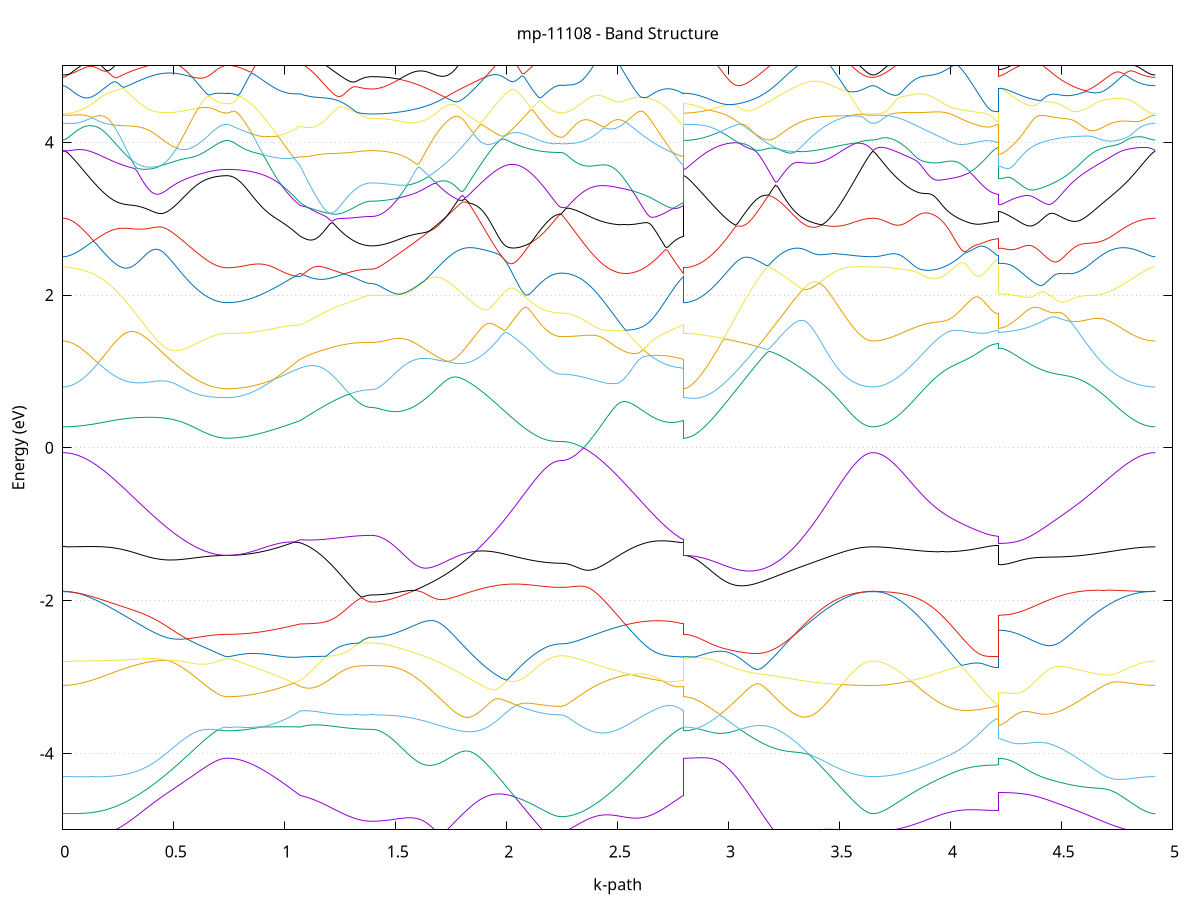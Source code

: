 set title 'mp-11108 - Band Structure'
set xlabel 'k-path'
set ylabel 'Energy (eV)'
set grid y
set yrange [-5:5]
set terminal png size 800,600
set output 'mp-11108_bands_gnuplot.png'
plot '-' using 1:2 with lines notitle, '-' using 1:2 with lines notitle, '-' using 1:2 with lines notitle, '-' using 1:2 with lines notitle, '-' using 1:2 with lines notitle, '-' using 1:2 with lines notitle, '-' using 1:2 with lines notitle, '-' using 1:2 with lines notitle, '-' using 1:2 with lines notitle, '-' using 1:2 with lines notitle, '-' using 1:2 with lines notitle, '-' using 1:2 with lines notitle, '-' using 1:2 with lines notitle, '-' using 1:2 with lines notitle, '-' using 1:2 with lines notitle, '-' using 1:2 with lines notitle, '-' using 1:2 with lines notitle, '-' using 1:2 with lines notitle, '-' using 1:2 with lines notitle, '-' using 1:2 with lines notitle, '-' using 1:2 with lines notitle, '-' using 1:2 with lines notitle, '-' using 1:2 with lines notitle, '-' using 1:2 with lines notitle, '-' using 1:2 with lines notitle, '-' using 1:2 with lines notitle, '-' using 1:2 with lines notitle, '-' using 1:2 with lines notitle, '-' using 1:2 with lines notitle, '-' using 1:2 with lines notitle, '-' using 1:2 with lines notitle, '-' using 1:2 with lines notitle, '-' using 1:2 with lines notitle, '-' using 1:2 with lines notitle, '-' using 1:2 with lines notitle, '-' using 1:2 with lines notitle, '-' using 1:2 with lines notitle, '-' using 1:2 with lines notitle, '-' using 1:2 with lines notitle, '-' using 1:2 with lines notitle, '-' using 1:2 with lines notitle, '-' using 1:2 with lines notitle, '-' using 1:2 with lines notitle, '-' using 1:2 with lines notitle, '-' using 1:2 with lines notitle, '-' using 1:2 with lines notitle, '-' using 1:2 with lines notitle, '-' using 1:2 with lines notitle, '-' using 1:2 with lines notitle, '-' using 1:2 with lines notitle, '-' using 1:2 with lines notitle, '-' using 1:2 with lines notitle, '-' using 1:2 with lines notitle, '-' using 1:2 with lines notitle, '-' using 1:2 with lines notitle, '-' using 1:2 with lines notitle, '-' using 1:2 with lines notitle, '-' using 1:2 with lines notitle, '-' using 1:2 with lines notitle, '-' using 1:2 with lines notitle, '-' using 1:2 with lines notitle, '-' using 1:2 with lines notitle, '-' using 1:2 with lines notitle, '-' using 1:2 with lines notitle
0.000000 -35.579538
0.009879 -35.579538
0.019758 -35.579538
0.029637 -35.579538
0.039516 -35.579538
0.049395 -35.579438
0.059274 -35.579438
0.069153 -35.579438
0.079032 -35.579338
0.088911 -35.579338
0.098790 -35.579338
0.108669 -35.579238
0.118548 -35.579138
0.128427 -35.579138
0.138307 -35.579038
0.148186 -35.578938
0.158065 -35.578938
0.167944 -35.578838
0.177823 -35.578738
0.187702 -35.578638
0.197581 -35.578538
0.207460 -35.578438
0.217339 -35.578338
0.227218 -35.578238
0.237097 -35.578138
0.246976 -35.578038
0.256855 -35.577938
0.266734 -35.577838
0.276613 -35.577638
0.286492 -35.577538
0.296371 -35.577438
0.306250 -35.577238
0.316129 -35.577138
0.326008 -35.576938
0.335887 -35.576838
0.345766 -35.576638
0.355645 -35.576538
0.365524 -35.576338
0.375403 -35.576238
0.385282 -35.576038
0.395162 -35.575838
0.405041 -35.575738
0.414920 -35.575538
0.424799 -35.575338
0.434678 -35.575138
0.444557 -35.575038
0.454436 -35.574838
0.464315 -35.574638
0.474194 -35.574438
0.484073 -35.574238
0.493952 -35.574038
0.503831 -35.573938
0.513710 -35.573738
0.523589 -35.573538
0.533468 -35.573338
0.543347 -35.573138
0.553226 -35.572938
0.563105 -35.572738
0.572984 -35.572538
0.582863 -35.572338
0.592742 -35.572238
0.602621 -35.572038
0.612500 -35.571838
0.622379 -35.571638
0.632258 -35.571438
0.642137 -35.571338
0.652016 -35.571138
0.661896 -35.570938
0.671775 -35.570838
0.681654 -35.570738
0.691533 -35.570538
0.701412 -35.570438
0.711291 -35.570438
0.721170 -35.570338
0.731049 -35.570338
0.740928 -35.570238
0.740928 -35.570238
0.750890 -35.570238
0.760851 -35.570238
0.770813 -35.570238
0.780775 -35.570238
0.790736 -35.570238
0.800698 -35.570238
0.810660 -35.570238
0.820621 -35.570138
0.830583 -35.570138
0.840545 -35.570138
0.850507 -35.570038
0.860468 -35.570038
0.870430 -35.570038
0.880392 -35.569938
0.890353 -35.569938
0.900315 -35.569838
0.910277 -35.569838
0.920239 -35.569738
0.930200 -35.569738
0.940162 -35.569738
0.950124 -35.569638
0.960085 -35.569638
0.970047 -35.569638
0.980009 -35.569638
0.989971 -35.569638
0.999932 -35.569638
1.009894 -35.569638
1.019856 -35.569638
1.029817 -35.569638
1.039779 -35.569738
1.049741 -35.569738
1.059703 -35.569838
1.069664 -35.569938
1.069664 -35.569938
1.079418 -35.570038
1.089172 -35.570238
1.098926 -35.570338
1.108679 -35.570538
1.118433 -35.570638
1.128187 -35.570838
1.137941 -35.570938
1.147695 -35.571038
1.157448 -35.571238
1.167202 -35.571338
1.176956 -35.571438
1.186710 -35.571538
1.196464 -35.571638
1.206217 -35.571738
1.215971 -35.571838
1.225725 -35.571938
1.235479 -35.572038
1.245233 -35.572138
1.254986 -35.572238
1.264740 -35.572238
1.274494 -35.572338
1.284248 -35.572438
1.294002 -35.572438
1.303755 -35.572538
1.313509 -35.572538
1.323263 -35.572638
1.333017 -35.572638
1.342771 -35.572738
1.352524 -35.572738
1.362278 -35.572738
1.372032 -35.572738
1.381786 -35.572738
1.391540 -35.572738
1.391540 -35.572738
1.401266 -35.572738
1.410992 -35.572738
1.420718 -35.572738
1.430445 -35.572738
1.440171 -35.572738
1.449897 -35.572638
1.459623 -35.572638
1.469350 -35.572538
1.479076 -35.572538
1.488802 -35.572438
1.498528 -35.572438
1.508255 -35.572338
1.517981 -35.572338
1.527707 -35.572238
1.537434 -35.572138
1.547160 -35.572038
1.556886 -35.571938
1.566612 -35.571938
1.576339 -35.571838
1.586065 -35.571738
1.595791 -35.571638
1.605517 -35.571438
1.615244 -35.571338
1.624970 -35.571238
1.634696 -35.571138
1.644422 -35.571038
1.654149 -35.570838
1.663875 -35.570738
1.673601 -35.570638
1.683327 -35.570538
1.693054 -35.570338
1.702780 -35.570238
1.702780 -35.570238
1.712658 -35.570038
1.722537 -35.569938
1.732415 -35.569738
1.742293 -35.569638
1.752172 -35.569438
1.762050 -35.569338
1.771928 -35.569138
1.781807 -35.569038
1.791685 -35.568838
1.801563 -35.568738
1.811442 -35.568538
1.821320 -35.568338
1.831198 -35.568438
1.841077 -35.568638
1.850955 -35.568838
1.860833 -35.568938
1.870712 -35.569138
1.880590 -35.569338
1.890468 -35.569438
1.900346 -35.569638
1.910225 -35.569738
1.920103 -35.569938
1.929981 -35.570038
1.939860 -35.570238
1.949738 -35.570338
1.959616 -35.570538
1.969495 -35.570638
1.979373 -35.570838
1.989251 -35.570938
1.999130 -35.571038
2.009008 -35.571238
2.018886 -35.571338
2.028765 -35.571438
2.038643 -35.571538
2.048521 -35.571638
2.058400 -35.571738
2.068278 -35.571838
2.078156 -35.571938
2.088035 -35.572038
2.097913 -35.572138
2.107791 -35.572238
2.117670 -35.572338
2.127548 -35.572438
2.137426 -35.572438
2.147305 -35.572538
2.157183 -35.572538
2.167061 -35.572638
2.176940 -35.572638
2.186818 -35.572738
2.196696 -35.572738
2.206574 -35.572738
2.216453 -35.572838
2.226331 -35.572838
2.236209 -35.572838
2.246088 -35.572838
2.246088 -35.572838
2.256078 -35.572838
2.266068 -35.572838
2.276059 -35.572838
2.286049 -35.572738
2.296040 -35.572738
2.306030 -35.572738
2.316020 -35.572738
2.326011 -35.572638
2.336001 -35.572638
2.345991 -35.572638
2.355982 -35.572538
2.365972 -35.572538
2.375962 -35.572438
2.385953 -35.572438
2.395943 -35.572338
2.405933 -35.572338
2.415924 -35.572238
2.425914 -35.572138
2.435904 -35.572138
2.445895 -35.572038
2.455885 -35.571938
2.465875 -35.571838
2.475866 -35.571738
2.485856 -35.571638
2.495847 -35.571638
2.505837 -35.571538
2.515827 -35.571438
2.525818 -35.571338
2.535808 -35.571238
2.545798 -35.571138
2.555789 -35.571038
2.565779 -35.570938
2.575769 -35.570738
2.585760 -35.570638
2.595750 -35.570538
2.605740 -35.570438
2.615731 -35.570338
2.625721 -35.570238
2.635711 -35.570138
2.645702 -35.570038
2.655692 -35.569938
2.665682 -35.569838
2.675673 -35.569738
2.685663 -35.569638
2.695653 -35.569638
2.705644 -35.569538
2.715634 -35.569538
2.725625 -35.569538
2.735615 -35.569538
2.745605 -35.569538
2.755596 -35.569538
2.765586 -35.569638
2.775576 -35.569738
2.785567 -35.569838
2.795557 -35.569938
2.795557 -35.570238
2.805199 -35.570238
2.814842 -35.570338
2.824484 -35.570338
2.834127 -35.570338
2.843769 -35.570338
2.853412 -35.570338
2.863054 -35.570438
2.872697 -35.570438
2.882339 -35.570538
2.891981 -35.570538
2.901624 -35.570638
2.901624 -35.570638
2.911604 -35.570738
2.921583 -35.570738
2.931563 -35.570838
2.941543 -35.570938
2.951523 -35.571038
2.961502 -35.571138
2.971482 -35.571238
2.981462 -35.571338
2.991442 -35.571438
3.001421 -35.571538
3.011401 -35.571638
3.021381 -35.571738
3.031361 -35.571938
3.041340 -35.572038
3.051320 -35.572138
3.061300 -35.572338
3.071280 -35.572438
3.081259 -35.572638
3.091239 -35.572738
3.101219 -35.572938
3.111199 -35.573038
3.121178 -35.573238
3.131158 -35.573338
3.141138 -35.573538
3.151118 -35.573738
3.161097 -35.573838
3.171077 -35.574038
3.181057 -35.574238
3.191037 -35.574338
3.201016 -35.574538
3.210996 -35.574738
3.220976 -35.574838
3.230956 -35.575038
3.240935 -35.575238
3.250915 -35.575438
3.260895 -35.575538
3.270875 -35.575738
3.280854 -35.575938
3.290834 -35.576038
3.300814 -35.576238
3.310794 -35.576338
3.320773 -35.576538
3.330753 -35.576738
3.340733 -35.576838
3.350713 -35.577038
3.360692 -35.577138
3.370672 -35.577338
3.380652 -35.577438
3.390632 -35.577638
3.400611 -35.577738
3.410591 -35.577838
3.420571 -35.577938
3.430551 -35.578138
3.440530 -35.578238
3.450510 -35.578338
3.460490 -35.578438
3.470470 -35.578538
3.480449 -35.578638
3.490429 -35.578738
3.500409 -35.578838
3.510389 -35.578938
3.520368 -35.579038
3.530348 -35.579138
3.540328 -35.579138
3.550308 -35.579238
3.560287 -35.579338
3.570267 -35.579338
3.580247 -35.579438
3.590227 -35.579438
3.600206 -35.579438
3.610186 -35.579538
3.620166 -35.579538
3.630146 -35.579538
3.640125 -35.579538
3.650105 -35.579538
3.650105 -35.579538
3.660026 -35.579538
3.669948 -35.579538
3.679869 -35.579538
3.689790 -35.579538
3.699712 -35.579438
3.709633 -35.579438
3.719554 -35.579438
3.729476 -35.579338
3.739397 -35.579338
3.749318 -35.579238
3.759240 -35.579238
3.769161 -35.579138
3.779082 -35.579038
3.789003 -35.579038
3.798925 -35.578938
3.808846 -35.578838
3.818767 -35.578738
3.828689 -35.578638
3.838610 -35.578538
3.848531 -35.578438
3.858453 -35.578338
3.868374 -35.578238
3.878295 -35.578138
3.888217 -35.578038
3.898138 -35.577938
3.908059 -35.577838
3.917980 -35.577638
3.927902 -35.577538
3.937823 -35.577438
3.947744 -35.577338
3.957666 -35.577138
3.967587 -35.577038
3.977508 -35.576938
3.987430 -35.576838
3.997351 -35.576638
4.007272 -35.576538
4.017194 -35.576438
4.027115 -35.576238
4.037036 -35.576138
4.046957 -35.576038
4.056879 -35.575938
4.066800 -35.575838
4.076721 -35.575738
4.086643 -35.575638
4.096564 -35.575538
4.106485 -35.575438
4.116407 -35.575338
4.126328 -35.575238
4.136249 -35.575138
4.146171 -35.575038
4.156092 -35.575038
4.166013 -35.574938
4.175934 -35.574938
4.185856 -35.574938
4.195777 -35.574838
4.205698 -35.574838
4.215620 -35.574838
4.215620 -35.568438
4.225575 -35.568638
4.235530 -35.568838
4.245486 -35.569038
4.255441 -35.569338
4.265396 -35.569538
4.275351 -35.569838
4.285307 -35.570038
4.295262 -35.570238
4.305217 -35.570538
4.315172 -35.570738
4.325128 -35.571038
4.335083 -35.571238
4.345038 -35.571438
4.354994 -35.571738
4.364949 -35.571938
4.374904 -35.572138
4.384859 -35.572338
4.394815 -35.572638
4.404770 -35.572838
4.414725 -35.573038
4.424681 -35.573238
4.434636 -35.573538
4.444591 -35.573738
4.454546 -35.573938
4.464502 -35.574138
4.474457 -35.574338
4.484412 -35.574538
4.494367 -35.574738
4.504323 -35.574938
4.514278 -35.575138
4.524233 -35.575338
4.534189 -35.575538
4.544144 -35.575738
4.554099 -35.575938
4.564054 -35.576138
4.574010 -35.576238
4.583965 -35.576438
4.593920 -35.576638
4.603876 -35.576838
4.613831 -35.576938
4.623786 -35.577138
4.633741 -35.577238
4.643697 -35.577438
4.653652 -35.577538
4.663607 -35.577738
4.673562 -35.577838
4.683518 -35.577938
4.693473 -35.578038
4.703428 -35.578238
4.713384 -35.578338
4.723339 -35.578438
4.733294 -35.578538
4.743249 -35.578638
4.753205 -35.578738
4.763160 -35.578838
4.773115 -35.578938
4.783071 -35.579038
4.793026 -35.579038
4.802981 -35.579138
4.812936 -35.579238
4.822892 -35.579238
4.832847 -35.579338
4.842802 -35.579338
4.852758 -35.579438
4.862713 -35.579438
4.872668 -35.579438
4.882623 -35.579538
4.892579 -35.579538
4.902534 -35.579538
4.912489 -35.579538
4.922444 -35.579538
e
0.000000 -35.557538
0.009879 -35.557538
0.019758 -35.557538
0.029637 -35.557538
0.039516 -35.557538
0.049395 -35.557538
0.059274 -35.557638
0.069153 -35.557638
0.079032 -35.557638
0.088911 -35.557738
0.098790 -35.557738
0.108669 -35.557838
0.118548 -35.557838
0.128427 -35.557938
0.138307 -35.557938
0.148186 -35.558038
0.158065 -35.558138
0.167944 -35.558138
0.177823 -35.558238
0.187702 -35.558338
0.197581 -35.558438
0.207460 -35.558538
0.217339 -35.558638
0.227218 -35.558738
0.237097 -35.558838
0.246976 -35.558938
0.256855 -35.559038
0.266734 -35.559138
0.276613 -35.559238
0.286492 -35.559438
0.296371 -35.559538
0.306250 -35.559638
0.316129 -35.559738
0.326008 -35.559938
0.335887 -35.560038
0.345766 -35.560238
0.355645 -35.560338
0.365524 -35.560538
0.375403 -35.560638
0.385282 -35.560838
0.395162 -35.560938
0.405041 -35.561138
0.414920 -35.561238
0.424799 -35.561438
0.434678 -35.561638
0.444557 -35.561838
0.454436 -35.561938
0.464315 -35.562138
0.474194 -35.562338
0.484073 -35.562538
0.493952 -35.562638
0.503831 -35.562838
0.513710 -35.563038
0.523589 -35.563238
0.533468 -35.563438
0.543347 -35.563538
0.553226 -35.563738
0.563105 -35.563938
0.572984 -35.564138
0.582863 -35.564338
0.592742 -35.564538
0.602621 -35.564738
0.612500 -35.564838
0.622379 -35.565038
0.632258 -35.565238
0.642137 -35.565338
0.652016 -35.565538
0.661896 -35.565738
0.671775 -35.565838
0.681654 -35.565938
0.691533 -35.566038
0.701412 -35.566138
0.711291 -35.566238
0.721170 -35.566338
0.731049 -35.566338
0.740928 -35.566338
0.740928 -35.566338
0.750890 -35.566338
0.760851 -35.566338
0.770813 -35.566438
0.780775 -35.566438
0.790736 -35.566438
0.800698 -35.566438
0.810660 -35.566438
0.820621 -35.566438
0.830583 -35.566538
0.840545 -35.566538
0.850507 -35.566538
0.860468 -35.566638
0.870430 -35.566638
0.880392 -35.566638
0.890353 -35.566738
0.900315 -35.566738
0.910277 -35.566838
0.920239 -35.566838
0.930200 -35.566838
0.940162 -35.566938
0.950124 -35.566938
0.960085 -35.566938
0.970047 -35.566938
0.980009 -35.567038
0.989971 -35.567038
0.999932 -35.567038
1.009894 -35.566938
1.019856 -35.566938
1.029817 -35.566938
1.039779 -35.566838
1.049741 -35.566838
1.059703 -35.566738
1.069664 -35.566638
1.069664 -35.566638
1.079418 -35.566538
1.089172 -35.566338
1.098926 -35.566238
1.108679 -35.566038
1.118433 -35.565938
1.128187 -35.565738
1.137941 -35.565638
1.147695 -35.565438
1.157448 -35.565338
1.167202 -35.565238
1.176956 -35.565038
1.186710 -35.564938
1.196464 -35.564838
1.206217 -35.564738
1.215971 -35.564638
1.225725 -35.564538
1.235479 -35.564438
1.245233 -35.564338
1.254986 -35.564238
1.264740 -35.564238
1.274494 -35.564138
1.284248 -35.564038
1.294002 -35.564038
1.303755 -35.563938
1.313509 -35.563938
1.323263 -35.563838
1.333017 -35.563838
1.342771 -35.563738
1.352524 -35.563738
1.362278 -35.563738
1.372032 -35.563738
1.381786 -35.563738
1.391540 -35.563738
1.391540 -35.563738
1.401266 -35.563738
1.410992 -35.563738
1.420718 -35.563738
1.430445 -35.563738
1.440171 -35.563738
1.449897 -35.563838
1.459623 -35.563838
1.469350 -35.563938
1.479076 -35.563938
1.488802 -35.564038
1.498528 -35.564038
1.508255 -35.564138
1.517981 -35.564238
1.527707 -35.564238
1.537434 -35.564338
1.547160 -35.564438
1.556886 -35.564538
1.566612 -35.564638
1.576339 -35.564738
1.586065 -35.564838
1.595791 -35.564938
1.605517 -35.565038
1.615244 -35.565138
1.624970 -35.565238
1.634696 -35.565438
1.644422 -35.565538
1.654149 -35.565638
1.663875 -35.565838
1.673601 -35.565938
1.683327 -35.566038
1.693054 -35.566238
1.702780 -35.566338
1.702780 -35.566338
1.712658 -35.566538
1.722537 -35.566638
1.732415 -35.566838
1.742293 -35.567038
1.752172 -35.567138
1.762050 -35.567338
1.771928 -35.567438
1.781807 -35.567638
1.791685 -35.567838
1.801563 -35.567938
1.811442 -35.568138
1.821320 -35.568338
1.831198 -35.568238
1.841077 -35.568038
1.850955 -35.567938
1.860833 -35.567738
1.870712 -35.567638
1.880590 -35.567438
1.890468 -35.567238
1.900346 -35.567138
1.910225 -35.566938
1.920103 -35.566838
1.929981 -35.566638
1.939860 -35.566538
1.949738 -35.566438
1.959616 -35.566238
1.969495 -35.566138
1.979373 -35.566038
1.989251 -35.565838
1.999130 -35.565738
2.009008 -35.565638
2.018886 -35.565538
2.028765 -35.565338
2.038643 -35.565238
2.048521 -35.565138
2.058400 -35.565038
2.068278 -35.564938
2.078156 -35.564838
2.088035 -35.564738
2.097913 -35.564738
2.107791 -35.564638
2.117670 -35.564538
2.127548 -35.564438
2.137426 -35.564438
2.147305 -35.564338
2.157183 -35.564338
2.167061 -35.564238
2.176940 -35.564238
2.186818 -35.564138
2.196696 -35.564138
2.206574 -35.564138
2.216453 -35.564138
2.226331 -35.564038
2.236209 -35.564038
2.246088 -35.564038
2.246088 -35.564038
2.256078 -35.564038
2.266068 -35.564038
2.276059 -35.564038
2.286049 -35.564138
2.296040 -35.564138
2.306030 -35.564138
2.316020 -35.564138
2.326011 -35.564138
2.336001 -35.564238
2.345991 -35.564238
2.355982 -35.564338
2.365972 -35.564338
2.375962 -35.564338
2.385953 -35.564438
2.395943 -35.564438
2.405933 -35.564538
2.415924 -35.564638
2.425914 -35.564638
2.435904 -35.564738
2.445895 -35.564838
2.455885 -35.564838
2.465875 -35.564938
2.475866 -35.565038
2.485856 -35.565138
2.495847 -35.565138
2.505837 -35.565238
2.515827 -35.565338
2.525818 -35.565438
2.535808 -35.565538
2.545798 -35.565638
2.555789 -35.565738
2.565779 -35.565838
2.575769 -35.565938
2.585760 -35.566038
2.595750 -35.566138
2.605740 -35.566238
2.615731 -35.566338
2.625721 -35.566438
2.635711 -35.566538
2.645702 -35.566638
2.655692 -35.566738
2.665682 -35.566838
2.675673 -35.566838
2.685663 -35.566938
2.695653 -35.567038
2.705644 -35.567038
2.715634 -35.567138
2.725625 -35.567138
2.735615 -35.567138
2.745605 -35.567038
2.755596 -35.567038
2.765586 -35.566938
2.775576 -35.566838
2.785567 -35.566738
2.795557 -35.566638
2.795557 -35.566338
2.805199 -35.566338
2.814842 -35.566338
2.824484 -35.566338
2.834127 -35.566338
2.843769 -35.566338
2.853412 -35.566238
2.863054 -35.566238
2.872697 -35.566238
2.882339 -35.566138
2.891981 -35.566138
2.901624 -35.566038
2.901624 -35.566038
2.911604 -35.565938
2.921583 -35.565938
2.931563 -35.565838
2.941543 -35.565738
2.951523 -35.565638
2.961502 -35.565538
2.971482 -35.565438
2.981462 -35.565338
2.991442 -35.565238
3.001421 -35.565138
3.011401 -35.565038
3.021381 -35.564938
3.031361 -35.564838
3.041340 -35.564738
3.051320 -35.564538
3.061300 -35.564438
3.071280 -35.564338
3.081259 -35.564138
3.091239 -35.564038
3.101219 -35.563838
3.111199 -35.563738
3.121178 -35.563538
3.131158 -35.563438
3.141138 -35.563238
3.151118 -35.563138
3.161097 -35.562938
3.171077 -35.562838
3.181057 -35.562638
3.191037 -35.562438
3.201016 -35.562338
3.210996 -35.562138
3.220976 -35.561938
3.230956 -35.561838
3.240935 -35.561638
3.250915 -35.561538
3.260895 -35.561338
3.270875 -35.561138
3.280854 -35.561038
3.290834 -35.560838
3.300814 -35.560738
3.310794 -35.560538
3.320773 -35.560438
3.330753 -35.560238
3.340733 -35.560138
3.350713 -35.559938
3.360692 -35.559838
3.370672 -35.559638
3.380652 -35.559538
3.390632 -35.559438
3.400611 -35.559238
3.410591 -35.559138
3.420571 -35.559038
3.430551 -35.558938
3.440530 -35.558738
3.450510 -35.558638
3.460490 -35.558538
3.470470 -35.558438
3.480449 -35.558338
3.490429 -35.558238
3.500409 -35.558138
3.510389 -35.558138
3.520368 -35.558038
3.530348 -35.557938
3.540328 -35.557838
3.550308 -35.557838
3.560287 -35.557738
3.570267 -35.557738
3.580247 -35.557638
3.590227 -35.557638
3.600206 -35.557638
3.610186 -35.557538
3.620166 -35.557538
3.630146 -35.557538
3.640125 -35.557538
3.650105 -35.557538
3.650105 -35.557538
3.660026 -35.557538
3.669948 -35.557538
3.679869 -35.557538
3.689790 -35.557538
3.699712 -35.557638
3.709633 -35.557638
3.719554 -35.557638
3.729476 -35.557738
3.739397 -35.557738
3.749318 -35.557838
3.759240 -35.557838
3.769161 -35.557938
3.779082 -35.557938
3.789003 -35.558038
3.798925 -35.558138
3.808846 -35.558238
3.818767 -35.558238
3.828689 -35.558338
3.838610 -35.558438
3.848531 -35.558538
3.858453 -35.558638
3.868374 -35.558738
3.878295 -35.558838
3.888217 -35.558938
3.898138 -35.559038
3.908059 -35.559138
3.917980 -35.559338
3.927902 -35.559438
3.937823 -35.559538
3.947744 -35.559638
3.957666 -35.559738
3.967587 -35.559938
3.977508 -35.560038
3.987430 -35.560138
3.997351 -35.560238
4.007272 -35.560438
4.017194 -35.560538
4.027115 -35.560638
4.037036 -35.560738
4.046957 -35.560838
4.056879 -35.560938
4.066800 -35.561138
4.076721 -35.561238
4.086643 -35.561338
4.096564 -35.561438
4.106485 -35.561538
4.116407 -35.561538
4.126328 -35.561638
4.136249 -35.561738
4.146171 -35.561838
4.156092 -35.561838
4.166013 -35.561938
4.175934 -35.561938
4.185856 -35.561938
4.195777 -35.562038
4.205698 -35.562038
4.215620 -35.562038
4.215620 -35.568238
4.225575 -35.568038
4.235530 -35.567838
4.245486 -35.567638
4.255441 -35.567338
4.265396 -35.567138
4.275351 -35.566938
4.285307 -35.566638
4.295262 -35.566438
4.305217 -35.566138
4.315172 -35.565938
4.325128 -35.565738
4.335083 -35.565438
4.345038 -35.565238
4.354994 -35.565038
4.364949 -35.564838
4.374904 -35.564538
4.384859 -35.564338
4.394815 -35.564138
4.404770 -35.563938
4.414725 -35.563638
4.424681 -35.563438
4.434636 -35.563238
4.444591 -35.563038
4.454546 -35.562838
4.464502 -35.562638
4.474457 -35.562438
4.484412 -35.562238
4.494367 -35.562038
4.504323 -35.561838
4.514278 -35.561638
4.524233 -35.561438
4.534189 -35.561338
4.544144 -35.561138
4.554099 -35.560938
4.564054 -35.560738
4.574010 -35.560638
4.583965 -35.560438
4.593920 -35.560238
4.603876 -35.560138
4.613831 -35.559938
4.623786 -35.559838
4.633741 -35.559638
4.643697 -35.559538
4.653652 -35.559438
4.663607 -35.559238
4.673562 -35.559138
4.683518 -35.559038
4.693473 -35.558938
4.703428 -35.558738
4.713384 -35.558638
4.723339 -35.558538
4.733294 -35.558438
4.743249 -35.558338
4.753205 -35.558238
4.763160 -35.558238
4.773115 -35.558138
4.783071 -35.558038
4.793026 -35.557938
4.802981 -35.557938
4.812936 -35.557838
4.822892 -35.557838
4.832847 -35.557738
4.842802 -35.557738
4.852758 -35.557638
4.862713 -35.557638
4.872668 -35.557638
4.882623 -35.557538
4.892579 -35.557538
4.902534 -35.557538
4.912489 -35.557538
4.922444 -35.557538
e
0.000000 -17.805538
0.009879 -17.805538
0.019758 -17.805538
0.029637 -17.805638
0.039516 -17.805738
0.049395 -17.805838
0.059274 -17.806038
0.069153 -17.806138
0.079032 -17.806438
0.088911 -17.806638
0.098790 -17.806938
0.108669 -17.807138
0.118548 -17.807438
0.128427 -17.807838
0.138307 -17.808138
0.148186 -17.808538
0.158065 -17.808938
0.167944 -17.809338
0.177823 -17.809838
0.187702 -17.810238
0.197581 -17.810738
0.207460 -17.811238
0.217339 -17.811738
0.227218 -17.812238
0.237097 -17.812838
0.246976 -17.813338
0.256855 -17.813938
0.266734 -17.814538
0.276613 -17.815138
0.286492 -17.815738
0.296371 -17.816438
0.306250 -17.817038
0.316129 -17.817738
0.326008 -17.818438
0.335887 -17.819138
0.345766 -17.819838
0.355645 -17.820538
0.365524 -17.821338
0.375403 -17.822138
0.385282 -17.822838
0.395162 -17.823638
0.405041 -17.824438
0.414920 -17.825238
0.424799 -17.826138
0.434678 -17.826938
0.444557 -17.827838
0.454436 -17.828638
0.464315 -17.829538
0.474194 -17.830338
0.484073 -17.831238
0.493952 -17.832038
0.503831 -17.832938
0.513710 -17.833738
0.523589 -17.834638
0.533468 -17.835438
0.543347 -17.836238
0.553226 -17.837038
0.563105 -17.837738
0.572984 -17.838538
0.582863 -17.839238
0.592742 -17.839938
0.602621 -17.840638
0.612500 -17.841238
0.622379 -17.841838
0.632258 -17.842338
0.642137 -17.842838
0.652016 -17.843338
0.661896 -17.843738
0.671775 -17.844138
0.681654 -17.844438
0.691533 -17.844738
0.701412 -17.844938
0.711291 -17.845138
0.721170 -17.845338
0.731049 -17.845338
0.740928 -17.845438
0.740928 -17.845438
0.750890 -17.845438
0.760851 -17.845638
0.770813 -17.845838
0.780775 -17.846238
0.790736 -17.846738
0.800698 -17.847338
0.810660 -17.848038
0.820621 -17.848738
0.830583 -17.849638
0.840545 -17.850538
0.850507 -17.851538
0.860468 -17.852638
0.870430 -17.853738
0.880392 -17.854938
0.890353 -17.856138
0.900315 -17.857438
0.910277 -17.858738
0.920239 -17.860038
0.930200 -17.861438
0.940162 -17.862738
0.950124 -17.864138
0.960085 -17.865538
0.970047 -17.866938
0.980009 -17.868338
0.989971 -17.869638
0.999932 -17.871038
1.009894 -17.872338
1.019856 -17.873538
1.029817 -17.874838
1.039779 -17.876038
1.049741 -17.877238
1.059703 -17.878338
1.069664 -17.879438
1.069664 -17.879438
1.079418 -17.880638
1.089172 -17.881838
1.098926 -17.883038
1.108679 -17.884138
1.118433 -17.885338
1.128187 -17.886438
1.137941 -17.887538
1.147695 -17.888538
1.157448 -17.889638
1.167202 -17.890538
1.176956 -17.891538
1.186710 -17.892538
1.196464 -17.893438
1.206217 -17.894238
1.215971 -17.895038
1.225725 -17.895838
1.235479 -17.896638
1.245233 -17.897338
1.254986 -17.898038
1.264740 -17.898638
1.274494 -17.899238
1.284248 -17.899738
1.294002 -17.900238
1.303755 -17.900738
1.313509 -17.901138
1.323263 -17.901438
1.333017 -17.901738
1.342771 -17.902038
1.352524 -17.902238
1.362278 -17.902438
1.372032 -17.902538
1.381786 -17.902638
1.391540 -17.902638
1.391540 -17.902638
1.401266 -17.902638
1.410992 -17.902538
1.420718 -17.902338
1.430445 -17.902138
1.440171 -17.901838
1.449897 -17.901538
1.459623 -17.901138
1.469350 -17.900638
1.479076 -17.900138
1.488802 -17.899538
1.498528 -17.898938
1.508255 -17.898238
1.517981 -17.897438
1.527707 -17.896638
1.537434 -17.895738
1.547160 -17.894838
1.556886 -17.893838
1.566612 -17.892838
1.576339 -17.891738
1.586065 -17.890638
1.595791 -17.889438
1.605517 -17.888238
1.615244 -17.886938
1.624970 -17.885638
1.634696 -17.884338
1.644422 -17.882938
1.654149 -17.881538
1.663875 -17.880138
1.673601 -17.878638
1.683327 -17.877138
1.693054 -17.875538
1.702780 -17.874038
1.702780 -17.874038
1.712658 -17.872338
1.722537 -17.870738
1.732415 -17.869038
1.742293 -17.867438
1.752172 -17.865738
1.762050 -17.863938
1.771928 -17.862238
1.781807 -17.860538
1.791685 -17.858738
1.801563 -17.857038
1.811442 -17.855338
1.821320 -17.853538
1.831198 -17.851838
1.841077 -17.850038
1.850955 -17.848338
1.860833 -17.846638
1.870712 -17.844838
1.880590 -17.843138
1.890468 -17.841538
1.900346 -17.839838
1.910225 -17.838138
1.920103 -17.836538
1.929981 -17.834938
1.939860 -17.833338
1.949738 -17.833238
1.959616 -17.833438
1.969495 -17.833638
1.979373 -17.833738
1.989251 -17.833838
1.999130 -17.833838
2.009008 -17.833738
2.018886 -17.833638
2.028765 -17.833438
2.038643 -17.833138
2.048521 -17.832838
2.058400 -17.832538
2.068278 -17.832138
2.078156 -17.831638
2.088035 -17.831138
2.097913 -17.830538
2.107791 -17.829938
2.117670 -17.829338
2.127548 -17.828738
2.137426 -17.828038
2.147305 -17.827338
2.157183 -17.826638
2.167061 -17.826038
2.176940 -17.825338
2.186818 -17.824738
2.196696 -17.824238
2.206574 -17.823738
2.216453 -17.823338
2.226331 -17.823038
2.236209 -17.822838
2.246088 -17.822738
2.246088 -17.822738
2.256078 -17.822938
2.266068 -17.823538
2.276059 -17.824438
2.286049 -17.825438
2.296040 -17.826738
2.306030 -17.828038
2.316020 -17.829538
2.326011 -17.830938
2.336001 -17.832438
2.345991 -17.833938
2.355982 -17.835538
2.365972 -17.837038
2.375962 -17.838538
2.385953 -17.840038
2.395943 -17.841538
2.405933 -17.842938
2.415924 -17.844438
2.425914 -17.845838
2.435904 -17.847238
2.445895 -17.848538
2.455885 -17.849938
2.465875 -17.851238
2.475866 -17.852538
2.485856 -17.853738
2.495847 -17.854938
2.505837 -17.856138
2.515827 -17.857338
2.525818 -17.858538
2.535808 -17.859638
2.545798 -17.860738
2.555789 -17.861838
2.565779 -17.862838
2.575769 -17.863938
2.585760 -17.864938
2.595750 -17.865838
2.605740 -17.866838
2.615731 -17.867738
2.625721 -17.868638
2.635711 -17.869538
2.645702 -17.870438
2.655692 -17.871238
2.665682 -17.872038
2.675673 -17.872838
2.685663 -17.873538
2.695653 -17.874338
2.705644 -17.874938
2.715634 -17.875638
2.725625 -17.876238
2.735615 -17.876838
2.745605 -17.877338
2.755596 -17.877838
2.765586 -17.878338
2.775576 -17.878738
2.785567 -17.879038
2.795557 -17.879438
2.795557 -17.845438
2.805199 -17.845638
2.814842 -17.846038
2.824484 -17.846338
2.834127 -17.846638
2.843769 -17.846838
2.853412 -17.847038
2.863054 -17.847138
2.872697 -17.847238
2.882339 -17.847338
2.891981 -17.847338
2.901624 -17.847238
2.901624 -17.847238
2.911604 -17.847138
2.921583 -17.846938
2.931563 -17.846738
2.941543 -17.846438
2.951523 -17.846138
2.961502 -17.845738
2.971482 -17.845238
2.981462 -17.844738
2.991442 -17.844238
3.001421 -17.843638
3.011401 -17.843038
3.021381 -17.842338
3.031361 -17.841538
3.041340 -17.840838
3.051320 -17.840038
3.061300 -17.839138
3.071280 -17.838238
3.081259 -17.837338
3.091239 -17.836438
3.101219 -17.835438
3.111199 -17.834538
3.121178 -17.833538
3.131158 -17.832538
3.141138 -17.831538
3.151118 -17.830638
3.161097 -17.829638
3.171077 -17.828638
3.181057 -17.827638
3.191037 -17.826738
3.201016 -17.825738
3.210996 -17.824838
3.220976 -17.823938
3.230956 -17.823038
3.240935 -17.822238
3.250915 -17.821338
3.260895 -17.820538
3.270875 -17.819738
3.280854 -17.819038
3.290834 -17.818238
3.300814 -17.817538
3.310794 -17.816838
3.320773 -17.816138
3.330753 -17.815438
3.340733 -17.814838
3.350713 -17.814238
3.360692 -17.813638
3.370672 -17.813038
3.380652 -17.812538
3.390632 -17.812038
3.400611 -17.811538
3.410591 -17.811038
3.420571 -17.810538
3.430551 -17.810138
3.440530 -17.809738
3.450510 -17.809338
3.460490 -17.808938
3.470470 -17.808538
3.480449 -17.808238
3.490429 -17.807938
3.500409 -17.807638
3.510389 -17.807338
3.520368 -17.807038
3.530348 -17.806838
3.540328 -17.806638
3.550308 -17.806438
3.560287 -17.806238
3.570267 -17.806138
3.580247 -17.805938
3.590227 -17.805838
3.600206 -17.805738
3.610186 -17.805638
3.620166 -17.805538
3.630146 -17.805538
3.640125 -17.805538
3.650105 -17.805538
3.650105 -17.805538
3.660026 -17.805538
3.669948 -17.805538
3.679869 -17.805638
3.689790 -17.805638
3.699712 -17.805738
3.709633 -17.805938
3.719554 -17.806038
3.729476 -17.806238
3.739397 -17.806438
3.749318 -17.806638
3.759240 -17.806938
3.769161 -17.807138
3.779082 -17.807438
3.789003 -17.807838
3.798925 -17.808138
3.808846 -17.808538
3.818767 -17.808838
3.828689 -17.809238
3.838610 -17.809738
3.848531 -17.810138
3.858453 -17.810538
3.868374 -17.811038
3.878295 -17.811538
3.888217 -17.812038
3.898138 -17.812438
3.908059 -17.812938
3.917980 -17.813438
3.927902 -17.813938
3.937823 -17.814438
3.947744 -17.814938
3.957666 -17.815438
3.967587 -17.815838
3.977508 -17.816338
3.987430 -17.816738
3.997351 -17.817238
4.007272 -17.817638
4.017194 -17.818038
4.027115 -17.818438
4.037036 -17.818738
4.046957 -17.819138
4.056879 -17.819438
4.066800 -17.819738
4.076721 -17.820038
4.086643 -17.820338
4.096564 -17.820538
4.106485 -17.820738
4.116407 -17.820938
4.126328 -17.821138
4.136249 -17.821338
4.146171 -17.821438
4.156092 -17.821538
4.166013 -17.821638
4.175934 -17.821738
4.185856 -17.821838
4.195777 -17.821838
4.205698 -17.821938
4.215620 -17.821938
4.215620 -17.853738
4.225575 -17.853738
4.235530 -17.853538
4.245486 -17.853338
4.255441 -17.853038
4.265396 -17.852638
4.275351 -17.852238
4.285307 -17.851638
4.295262 -17.851038
4.305217 -17.850338
4.315172 -17.849538
4.325128 -17.848738
4.335083 -17.847838
4.345038 -17.846838
4.354994 -17.845738
4.364949 -17.844638
4.374904 -17.843438
4.384859 -17.842238
4.394815 -17.840938
4.404770 -17.839538
4.414725 -17.838138
4.424681 -17.836738
4.434636 -17.835338
4.444591 -17.833838
4.454546 -17.832338
4.464502 -17.830838
4.474457 -17.829238
4.484412 -17.827738
4.494367 -17.826238
4.504323 -17.824738
4.514278 -17.823338
4.524233 -17.821938
4.534189 -17.820538
4.544144 -17.819238
4.554099 -17.817938
4.564054 -17.816738
4.574010 -17.815638
4.583965 -17.814638
4.593920 -17.813638
4.603876 -17.812738
4.613831 -17.811938
4.623786 -17.811138
4.633741 -17.810438
4.643697 -17.809838
4.653652 -17.809238
4.663607 -17.808738
4.673562 -17.808338
4.683518 -17.807838
4.693473 -17.807538
4.703428 -17.807138
4.713384 -17.806938
4.723339 -17.806638
4.733294 -17.806438
4.743249 -17.806238
4.753205 -17.806038
4.763160 -17.805938
4.773115 -17.805838
4.783071 -17.805738
4.793026 -17.805638
4.802981 -17.805638
4.812936 -17.805538
4.822892 -17.805538
4.832847 -17.805538
4.842802 -17.805538
4.852758 -17.805538
4.862713 -17.805538
4.872668 -17.805438
4.882623 -17.805438
4.892579 -17.805538
4.902534 -17.805538
4.912489 -17.805538
4.922444 -17.805538
e
0.000000 -17.777138
0.009879 -17.777138
0.019758 -17.777238
0.029637 -17.777438
0.039516 -17.777738
0.049395 -17.778038
0.059274 -17.778438
0.069153 -17.778938
0.079032 -17.779438
0.088911 -17.780038
0.098790 -17.780738
0.108669 -17.781438
0.118548 -17.782238
0.128427 -17.783038
0.138307 -17.783938
0.148186 -17.784938
0.158065 -17.785938
0.167944 -17.786938
0.177823 -17.788038
0.187702 -17.789138
0.197581 -17.790338
0.207460 -17.791538
0.217339 -17.792738
0.227218 -17.794038
0.237097 -17.795338
0.246976 -17.796638
0.256855 -17.797938
0.266734 -17.799338
0.276613 -17.800638
0.286492 -17.802038
0.296371 -17.803438
0.306250 -17.804838
0.316129 -17.806238
0.326008 -17.807638
0.335887 -17.809038
0.345766 -17.810438
0.355645 -17.811838
0.365524 -17.813238
0.375403 -17.814638
0.385282 -17.816038
0.395162 -17.817338
0.405041 -17.818738
0.414920 -17.820038
0.424799 -17.821338
0.434678 -17.822638
0.444557 -17.823938
0.454436 -17.825138
0.464315 -17.826438
0.474194 -17.827638
0.484073 -17.828738
0.493952 -17.829938
0.503831 -17.831038
0.513710 -17.832038
0.523589 -17.833138
0.533468 -17.834138
0.543347 -17.835138
0.553226 -17.836038
0.563105 -17.836938
0.572984 -17.837738
0.582863 -17.838538
0.592742 -17.839338
0.602621 -17.840038
0.612500 -17.840738
0.622379 -17.841338
0.632258 -17.841938
0.642137 -17.842438
0.652016 -17.842938
0.661896 -17.843338
0.671775 -17.843738
0.681654 -17.844038
0.691533 -17.844338
0.701412 -17.844538
0.711291 -17.844738
0.721170 -17.844838
0.731049 -17.844938
0.740928 -17.844938
0.740928 -17.844938
0.750890 -17.844938
0.760851 -17.844838
0.770813 -17.844738
0.780775 -17.844638
0.790736 -17.844338
0.800698 -17.844138
0.810660 -17.843838
0.820621 -17.843438
0.830583 -17.843038
0.840545 -17.842638
0.850507 -17.842138
0.860468 -17.841538
0.870430 -17.840938
0.880392 -17.840338
0.890353 -17.839738
0.900315 -17.839038
0.910277 -17.838238
0.920239 -17.837438
0.930200 -17.836638
0.940162 -17.835838
0.950124 -17.834938
0.960085 -17.834038
0.970047 -17.833138
0.980009 -17.832138
0.989971 -17.831138
0.999932 -17.830138
1.009894 -17.829138
1.019856 -17.828038
1.029817 -17.826938
1.039779 -17.825938
1.049741 -17.824838
1.059703 -17.823638
1.069664 -17.822538
1.069664 -17.822538
1.079418 -17.821838
1.089172 -17.821138
1.098926 -17.820338
1.108679 -17.819538
1.118433 -17.818838
1.128187 -17.818038
1.137941 -17.817238
1.147695 -17.816438
1.157448 -17.815638
1.167202 -17.814838
1.176956 -17.814138
1.186710 -17.813338
1.196464 -17.812538
1.206217 -17.811838
1.215971 -17.811038
1.225725 -17.810338
1.235479 -17.809638
1.245233 -17.809038
1.254986 -17.808338
1.264740 -17.807738
1.274494 -17.807138
1.284248 -17.806638
1.294002 -17.806138
1.303755 -17.805638
1.313509 -17.805238
1.323263 -17.804838
1.333017 -17.804538
1.342771 -17.804238
1.352524 -17.804038
1.362278 -17.803838
1.372032 -17.803738
1.381786 -17.803638
1.391540 -17.803638
1.391540 -17.803638
1.401266 -17.803638
1.410992 -17.803438
1.420718 -17.803338
1.430445 -17.803038
1.440171 -17.802738
1.449897 -17.802338
1.459623 -17.801938
1.469350 -17.801438
1.479076 -17.800838
1.488802 -17.800138
1.498528 -17.799438
1.508255 -17.798638
1.517981 -17.797838
1.527707 -17.796938
1.537434 -17.795938
1.547160 -17.794938
1.556886 -17.795738
1.566612 -17.796638
1.576339 -17.797538
1.586065 -17.798538
1.595791 -17.799538
1.605517 -17.800638
1.615244 -17.801638
1.624970 -17.802738
1.634696 -17.803838
1.644422 -17.805038
1.654149 -17.806138
1.663875 -17.807338
1.673601 -17.808438
1.683327 -17.809638
1.693054 -17.810838
1.702780 -17.811938
1.702780 -17.811938
1.712658 -17.813138
1.722537 -17.814338
1.732415 -17.815538
1.742293 -17.816638
1.752172 -17.817838
1.762050 -17.818938
1.771928 -17.820038
1.781807 -17.821038
1.791685 -17.822138
1.801563 -17.823138
1.811442 -17.824138
1.821320 -17.825138
1.831198 -17.826038
1.841077 -17.826838
1.850955 -17.827738
1.860833 -17.828438
1.870712 -17.829238
1.880590 -17.829938
1.890468 -17.830538
1.900346 -17.831138
1.910225 -17.831638
1.920103 -17.832138
1.929981 -17.832538
1.939860 -17.832938
1.949738 -17.831838
1.959616 -17.830338
1.969495 -17.828838
1.979373 -17.827438
1.989251 -17.825938
1.999130 -17.824638
2.009008 -17.823238
2.018886 -17.821938
2.028765 -17.820738
2.038643 -17.819538
2.048521 -17.818338
2.058400 -17.817238
2.068278 -17.816138
2.078156 -17.815138
2.088035 -17.814138
2.097913 -17.813238
2.107791 -17.812438
2.117670 -17.811638
2.127548 -17.810838
2.137426 -17.810138
2.147305 -17.809538
2.157183 -17.808938
2.167061 -17.808438
2.176940 -17.807938
2.186818 -17.807538
2.196696 -17.807238
2.206574 -17.806938
2.216453 -17.806738
2.226331 -17.806638
2.236209 -17.806538
2.246088 -17.806438
2.246088 -17.806438
2.256078 -17.806238
2.266068 -17.805738
2.276059 -17.804838
2.286049 -17.803738
2.296040 -17.802538
2.306030 -17.801238
2.316020 -17.799838
2.326011 -17.798338
2.336001 -17.796938
2.345991 -17.795438
2.355982 -17.794038
2.365972 -17.792538
2.375962 -17.791138
2.385953 -17.790438
2.395943 -17.791038
2.405933 -17.791638
2.415924 -17.792338
2.425914 -17.792938
2.435904 -17.793738
2.445895 -17.794438
2.455885 -17.795238
2.465875 -17.796038
2.475866 -17.796838
2.485856 -17.797638
2.495847 -17.798438
2.505837 -17.799338
2.515827 -17.800238
2.525818 -17.801138
2.535808 -17.802038
2.545798 -17.802938
2.555789 -17.803838
2.565779 -17.804738
2.575769 -17.805638
2.585760 -17.806538
2.595750 -17.807438
2.605740 -17.808438
2.615731 -17.809338
2.625721 -17.810238
2.635711 -17.811038
2.645702 -17.811938
2.655692 -17.812838
2.665682 -17.813638
2.675673 -17.814438
2.685663 -17.815338
2.695653 -17.816138
2.705644 -17.816838
2.715634 -17.817638
2.725625 -17.818338
2.735615 -17.819038
2.745605 -17.819638
2.755596 -17.820338
2.765586 -17.820938
2.775576 -17.821538
2.785567 -17.822038
2.795557 -17.822538
2.795557 -17.844938
2.805199 -17.844738
2.814842 -17.844238
2.824484 -17.843738
2.834127 -17.843138
2.843769 -17.842538
2.853412 -17.841938
2.863054 -17.841238
2.872697 -17.840538
2.882339 -17.839838
2.891981 -17.839038
2.901624 -17.838238
2.901624 -17.838238
2.911604 -17.837438
2.921583 -17.836538
2.931563 -17.835638
2.941543 -17.834738
2.951523 -17.833738
2.961502 -17.832838
2.971482 -17.831838
2.981462 -17.830738
2.991442 -17.829738
3.001421 -17.828638
3.011401 -17.827538
3.021381 -17.826438
3.031361 -17.825238
3.041340 -17.824138
3.051320 -17.822838
3.061300 -17.821638
3.071280 -17.820338
3.081259 -17.819038
3.091239 -17.817738
3.101219 -17.816338
3.111199 -17.814938
3.121178 -17.813538
3.131158 -17.812038
3.141138 -17.810438
3.151118 -17.808938
3.161097 -17.807238
3.171077 -17.805638
3.181057 -17.803938
3.191037 -17.802138
3.201016 -17.800438
3.210996 -17.798638
3.220976 -17.796738
3.230956 -17.794838
3.240935 -17.792938
3.250915 -17.791038
3.260895 -17.789038
3.270875 -17.787138
3.280854 -17.785138
3.290834 -17.783138
3.300814 -17.781138
3.310794 -17.779138
3.320773 -17.777138
3.330753 -17.775238
3.340733 -17.773238
3.350713 -17.771338
3.360692 -17.769338
3.370672 -17.767538
3.380652 -17.765638
3.390632 -17.763838
3.400611 -17.762038
3.410591 -17.761038
3.420571 -17.762338
3.430551 -17.763538
3.440530 -17.764738
3.450510 -17.765838
3.460490 -17.766938
3.470470 -17.767938
3.480449 -17.768938
3.490429 -17.769838
3.500409 -17.770738
3.510389 -17.771538
3.520368 -17.772238
3.530348 -17.773038
3.540328 -17.773638
3.550308 -17.774238
3.560287 -17.774738
3.570267 -17.775238
3.580247 -17.775738
3.590227 -17.776038
3.600206 -17.776338
3.610186 -17.776638
3.620166 -17.776838
3.630146 -17.776938
3.640125 -17.777038
3.650105 -17.777138
3.650105 -17.777138
3.660026 -17.777138
3.669948 -17.777138
3.679869 -17.777138
3.689790 -17.777138
3.699712 -17.777138
3.709633 -17.777138
3.719554 -17.777038
3.729476 -17.777038
3.739397 -17.777038
3.749318 -17.777038
3.759240 -17.777038
3.769161 -17.777038
3.779082 -17.776938
3.789003 -17.776938
3.798925 -17.776938
3.808846 -17.776838
3.818767 -17.776838
3.828689 -17.776838
3.838610 -17.776838
3.848531 -17.776738
3.858453 -17.776738
3.868374 -17.776738
3.878295 -17.776738
3.888217 -17.776838
3.898138 -17.776838
3.908059 -17.776938
3.917980 -17.777038
3.927902 -17.777138
3.937823 -17.777338
3.947744 -17.777538
3.957666 -17.777738
3.967587 -17.778038
3.977508 -17.778338
3.987430 -17.778638
3.997351 -17.779038
4.007272 -17.779438
4.017194 -17.779838
4.027115 -17.780238
4.037036 -17.780738
4.046957 -17.781238
4.056879 -17.781738
4.066800 -17.782238
4.076721 -17.782738
4.086643 -17.783338
4.096564 -17.783838
4.106485 -17.784238
4.116407 -17.784738
4.126328 -17.785138
4.136249 -17.785538
4.146171 -17.785938
4.156092 -17.786238
4.166013 -17.786538
4.175934 -17.786838
4.185856 -17.786938
4.195777 -17.787138
4.205698 -17.787238
4.215620 -17.787238
4.215620 -17.814638
4.225575 -17.814638
4.235530 -17.814638
4.245486 -17.814538
4.255441 -17.814438
4.265396 -17.814238
4.275351 -17.814038
4.285307 -17.813838
4.295262 -17.813638
4.305217 -17.813338
4.315172 -17.813038
4.325128 -17.812638
4.335083 -17.812338
4.345038 -17.811938
4.354994 -17.811438
4.364949 -17.811038
4.374904 -17.810538
4.384859 -17.809938
4.394815 -17.809438
4.404770 -17.808838
4.414725 -17.808238
4.424681 -17.807538
4.434636 -17.806838
4.444591 -17.806138
4.454546 -17.805438
4.464502 -17.804638
4.474457 -17.803838
4.484412 -17.802938
4.494367 -17.802038
4.504323 -17.801138
4.514278 -17.800138
4.524233 -17.799038
4.534189 -17.797938
4.544144 -17.796738
4.554099 -17.795538
4.564054 -17.794338
4.574010 -17.792938
4.583965 -17.791638
4.593920 -17.790238
4.603876 -17.788838
4.613831 -17.787338
4.623786 -17.785938
4.633741 -17.784438
4.643697 -17.783038
4.653652 -17.781738
4.663607 -17.780438
4.673562 -17.779238
4.683518 -17.778138
4.693473 -17.777338
4.703428 -17.776538
4.713384 -17.776038
4.723339 -17.775638
4.733294 -17.775438
4.743249 -17.775338
4.753205 -17.775338
4.763160 -17.775338
4.773115 -17.775438
4.783071 -17.775638
4.793026 -17.775738
4.802981 -17.775938
4.812936 -17.776038
4.822892 -17.776238
4.832847 -17.776338
4.842802 -17.776538
4.852758 -17.776638
4.862713 -17.776738
4.872668 -17.776838
4.882623 -17.776938
4.892579 -17.777038
4.902534 -17.777038
4.912489 -17.777138
4.922444 -17.777138
e
0.000000 -17.738438
0.009879 -17.738338
0.019758 -17.738338
0.029637 -17.738238
0.039516 -17.738238
0.049395 -17.738138
0.059274 -17.738038
0.069153 -17.737838
0.079032 -17.737738
0.088911 -17.737538
0.098790 -17.737338
0.108669 -17.737138
0.118548 -17.736938
0.128427 -17.736738
0.138307 -17.736538
0.148186 -17.736438
0.158065 -17.736238
0.167944 -17.736038
0.177823 -17.735938
0.187702 -17.735838
0.197581 -17.735738
0.207460 -17.735638
0.217339 -17.735638
0.227218 -17.735738
0.237097 -17.735738
0.246976 -17.735838
0.256855 -17.736038
0.266734 -17.736238
0.276613 -17.736438
0.286492 -17.736738
0.296371 -17.737038
0.306250 -17.737438
0.316129 -17.737838
0.326008 -17.738238
0.335887 -17.738638
0.345766 -17.739138
0.355645 -17.739638
0.365524 -17.740038
0.375403 -17.740538
0.385282 -17.741038
0.395162 -17.741538
0.405041 -17.742038
0.414920 -17.742438
0.424799 -17.742938
0.434678 -17.743338
0.444557 -17.743838
0.454436 -17.744138
0.464315 -17.744538
0.474194 -17.744938
0.484073 -17.745238
0.493952 -17.745438
0.503831 -17.745738
0.513710 -17.745938
0.523589 -17.746138
0.533468 -17.746338
0.543347 -17.746438
0.553226 -17.746538
0.563105 -17.746538
0.572984 -17.746638
0.582863 -17.746638
0.592742 -17.746638
0.602621 -17.746638
0.612500 -17.746638
0.622379 -17.746538
0.632258 -17.746538
0.642137 -17.746438
0.652016 -17.746338
0.661896 -17.746338
0.671775 -17.746238
0.681654 -17.746138
0.691533 -17.746138
0.701412 -17.746038
0.711291 -17.746038
0.721170 -17.745938
0.731049 -17.745938
0.740928 -17.745938
0.740928 -17.745938
0.750890 -17.745938
0.760851 -17.746038
0.770813 -17.746238
0.780775 -17.746538
0.790736 -17.746838
0.800698 -17.747238
0.810660 -17.747638
0.820621 -17.748138
0.830583 -17.748738
0.840545 -17.749338
0.850507 -17.750038
0.860468 -17.750738
0.870430 -17.751538
0.880392 -17.752338
0.890353 -17.753138
0.900315 -17.754038
0.910277 -17.754938
0.920239 -17.755838
0.930200 -17.756738
0.940162 -17.757738
0.950124 -17.758738
0.960085 -17.759738
0.970047 -17.760738
0.980009 -17.761838
0.989971 -17.762838
0.999932 -17.763838
1.009894 -17.764938
1.019856 -17.765938
1.029817 -17.767038
1.039779 -17.768038
1.049741 -17.769038
1.059703 -17.770138
1.069664 -17.771138
1.069664 -17.771138
1.079418 -17.771938
1.089172 -17.772838
1.098926 -17.773638
1.108679 -17.774438
1.118433 -17.775238
1.128187 -17.776038
1.137941 -17.776838
1.147695 -17.777538
1.157448 -17.778238
1.167202 -17.778938
1.176956 -17.779638
1.186710 -17.780338
1.196464 -17.780938
1.206217 -17.781538
1.215971 -17.782138
1.225725 -17.782738
1.235479 -17.783238
1.245233 -17.783738
1.254986 -17.784238
1.264740 -17.784738
1.274494 -17.785138
1.284248 -17.785538
1.294002 -17.785938
1.303755 -17.786238
1.313509 -17.786538
1.323263 -17.786738
1.333017 -17.787038
1.342771 -17.787238
1.352524 -17.787338
1.362278 -17.787538
1.372032 -17.787538
1.381786 -17.787638
1.391540 -17.787638
1.391540 -17.787638
1.401266 -17.787638
1.410992 -17.787738
1.420718 -17.787938
1.430445 -17.788138
1.440171 -17.788438
1.449897 -17.788738
1.459623 -17.789138
1.469350 -17.789538
1.479076 -17.790038
1.488802 -17.790538
1.498528 -17.791138
1.508255 -17.791838
1.517981 -17.792538
1.527707 -17.793238
1.537434 -17.794038
1.547160 -17.794838
1.556886 -17.793738
1.566612 -17.792638
1.576339 -17.791338
1.586065 -17.790038
1.595791 -17.788738
1.605517 -17.787338
1.615244 -17.785838
1.624970 -17.784338
1.634696 -17.782738
1.644422 -17.781138
1.654149 -17.779438
1.663875 -17.777638
1.673601 -17.775838
1.683327 -17.774038
1.693054 -17.772138
1.702780 -17.770138
1.702780 -17.770138
1.712658 -17.768138
1.722537 -17.766038
1.732415 -17.763938
1.742293 -17.761838
1.752172 -17.759638
1.762050 -17.757338
1.771928 -17.755038
1.781807 -17.752738
1.791685 -17.750438
1.801563 -17.748038
1.811442 -17.745638
1.821320 -17.743238
1.831198 -17.740738
1.841077 -17.738338
1.850955 -17.735838
1.860833 -17.733338
1.870712 -17.730738
1.880590 -17.728238
1.890468 -17.725638
1.900346 -17.724938
1.910225 -17.727038
1.920103 -17.729138
1.929981 -17.731238
1.939860 -17.733438
1.949738 -17.735538
1.959616 -17.737738
1.969495 -17.739938
1.979373 -17.742038
1.989251 -17.744238
1.999130 -17.746438
2.009008 -17.748638
2.018886 -17.750838
2.028765 -17.752938
2.038643 -17.755138
2.048521 -17.757338
2.058400 -17.759438
2.068278 -17.761538
2.078156 -17.763538
2.088035 -17.765638
2.097913 -17.767638
2.107791 -17.769538
2.117670 -17.771438
2.127548 -17.773338
2.137426 -17.775038
2.147305 -17.776738
2.157183 -17.778338
2.167061 -17.779838
2.176940 -17.781238
2.186818 -17.782438
2.196696 -17.783538
2.206574 -17.784538
2.216453 -17.785238
2.226331 -17.785738
2.236209 -17.786138
2.246088 -17.786238
2.246088 -17.786238
2.256078 -17.786238
2.266068 -17.786338
2.276059 -17.786438
2.286049 -17.786538
2.296040 -17.786738
2.306030 -17.787038
2.316020 -17.787338
2.326011 -17.787638
2.336001 -17.788038
2.345991 -17.788438
2.355982 -17.788838
2.365972 -17.789338
2.375962 -17.789838
2.385953 -17.789738
2.395943 -17.788438
2.405933 -17.787138
2.415924 -17.785938
2.425914 -17.784738
2.435904 -17.783538
2.445895 -17.782438
2.455885 -17.781438
2.465875 -17.780538
2.475866 -17.779638
2.485856 -17.778838
2.495847 -17.778038
2.505837 -17.777338
2.515827 -17.776738
2.525818 -17.776138
2.535808 -17.775638
2.545798 -17.775138
2.555789 -17.774738
2.565779 -17.774338
2.575769 -17.774038
2.585760 -17.773738
2.595750 -17.773538
2.605740 -17.773338
2.615731 -17.773138
2.625721 -17.772938
2.635711 -17.772838
2.645702 -17.772738
2.655692 -17.772638
2.665682 -17.772538
2.675673 -17.772438
2.685663 -17.772338
2.695653 -17.772238
2.705644 -17.772138
2.715634 -17.772038
2.725625 -17.771938
2.735615 -17.771838
2.745605 -17.771738
2.755596 -17.771638
2.765586 -17.771538
2.775576 -17.771438
2.785567 -17.771238
2.795557 -17.771138
2.795557 -17.745938
2.805199 -17.745938
2.814842 -17.745838
2.824484 -17.745738
2.834127 -17.745538
2.843769 -17.745238
2.853412 -17.745038
2.863054 -17.744638
2.872697 -17.744238
2.882339 -17.743838
2.891981 -17.743338
2.901624 -17.742838
2.901624 -17.742838
2.911604 -17.742238
2.921583 -17.741638
2.931563 -17.740938
2.941543 -17.740138
2.951523 -17.739438
2.961502 -17.738538
2.971482 -17.737738
2.981462 -17.736738
2.991442 -17.735838
3.001421 -17.734838
3.011401 -17.733838
3.021381 -17.732738
3.031361 -17.731638
3.041340 -17.730538
3.051320 -17.729338
3.061300 -17.728138
3.071280 -17.726938
3.081259 -17.725738
3.091239 -17.724438
3.101219 -17.723238
3.111199 -17.721938
3.121178 -17.720538
3.131158 -17.719238
3.141138 -17.718938
3.151118 -17.719738
3.161097 -17.720738
3.171077 -17.721938
3.181057 -17.723338
3.191037 -17.724838
3.201016 -17.726438
3.210996 -17.728238
3.220976 -17.729938
3.230956 -17.731738
3.240935 -17.733538
3.250915 -17.735438
3.260895 -17.737238
3.270875 -17.739038
3.280854 -17.740738
3.290834 -17.742538
3.300814 -17.744238
3.310794 -17.745938
3.320773 -17.747638
3.330753 -17.749338
3.340733 -17.750938
3.350713 -17.752438
3.360692 -17.754038
3.370672 -17.755538
3.380652 -17.756938
3.390632 -17.758338
3.400611 -17.759738
3.410591 -17.760338
3.420571 -17.758638
3.430551 -17.757038
3.440530 -17.755438
3.450510 -17.753938
3.460490 -17.752438
3.470470 -17.751038
3.480449 -17.749738
3.490429 -17.748438
3.500409 -17.747238
3.510389 -17.746138
3.520368 -17.745038
3.530348 -17.744138
3.540328 -17.743238
3.550308 -17.742338
3.560287 -17.741638
3.570267 -17.740938
3.580247 -17.740338
3.590227 -17.739838
3.600206 -17.739338
3.610186 -17.739038
3.620166 -17.738738
3.630146 -17.738538
3.640125 -17.738438
3.650105 -17.738438
3.650105 -17.738438
3.660026 -17.738438
3.669948 -17.738438
3.679869 -17.738538
3.689790 -17.738638
3.699712 -17.738838
3.709633 -17.739038
3.719554 -17.739238
3.729476 -17.739438
3.739397 -17.739738
3.749318 -17.740038
3.759240 -17.740338
3.769161 -17.740638
3.779082 -17.741038
3.789003 -17.741438
3.798925 -17.741838
3.808846 -17.742238
3.818767 -17.742638
3.828689 -17.743038
3.838610 -17.743538
3.848531 -17.743938
3.858453 -17.744438
3.868374 -17.744938
3.878295 -17.745338
3.888217 -17.745838
3.898138 -17.746338
3.908059 -17.746738
3.917980 -17.747238
3.927902 -17.747638
3.937823 -17.748038
3.947744 -17.748538
3.957666 -17.748938
3.967587 -17.749238
3.977508 -17.749638
3.987430 -17.750038
3.997351 -17.750338
4.007272 -17.750638
4.017194 -17.750938
4.027115 -17.751138
4.037036 -17.751438
4.046957 -17.751638
4.056879 -17.751838
4.066800 -17.752038
4.076721 -17.752138
4.086643 -17.752338
4.096564 -17.752438
4.106485 -17.752538
4.116407 -17.752638
4.126328 -17.752738
4.136249 -17.752838
4.146171 -17.752938
4.156092 -17.752938
4.166013 -17.753038
4.175934 -17.753038
4.185856 -17.753138
4.195777 -17.753138
4.205698 -17.753138
4.215620 -17.753138
4.215620 -17.738638
4.225575 -17.738638
4.235530 -17.738638
4.245486 -17.738738
4.255441 -17.738838
4.265396 -17.738938
4.275351 -17.739138
4.285307 -17.739238
4.295262 -17.739538
4.305217 -17.739738
4.315172 -17.740038
4.325128 -17.740338
4.335083 -17.740638
4.345038 -17.741038
4.354994 -17.741438
4.364949 -17.741838
4.374904 -17.742238
4.384859 -17.742738
4.394815 -17.743338
4.404770 -17.743838
4.414725 -17.744438
4.424681 -17.745038
4.434636 -17.745638
4.444591 -17.746338
4.454546 -17.747038
4.464502 -17.747738
4.474457 -17.748438
4.484412 -17.749238
4.494367 -17.749938
4.504323 -17.750738
4.514278 -17.751538
4.524233 -17.752238
4.534189 -17.753038
4.544144 -17.753838
4.554099 -17.754638
4.564054 -17.755338
4.574010 -17.756138
4.583965 -17.756838
4.593920 -17.757538
4.603876 -17.758238
4.613831 -17.758838
4.623786 -17.759438
4.633741 -17.759938
4.643697 -17.760338
4.653652 -17.760738
4.663607 -17.760938
4.673562 -17.761038
4.683518 -17.761038
4.693473 -17.760738
4.703428 -17.760338
4.713384 -17.759738
4.723339 -17.758938
4.733294 -17.757938
4.743249 -17.756838
4.753205 -17.755638
4.763160 -17.754338
4.773115 -17.753038
4.783071 -17.751738
4.793026 -17.750338
4.802981 -17.749038
4.812936 -17.747738
4.822892 -17.746438
4.832847 -17.745138
4.842802 -17.743938
4.852758 -17.742838
4.862713 -17.741738
4.872668 -17.740838
4.882623 -17.740038
4.892579 -17.739338
4.902534 -17.738838
4.912489 -17.738538
4.922444 -17.738438
e
0.000000 -17.723138
0.009879 -17.723138
0.019758 -17.723038
0.029637 -17.723038
0.039516 -17.723038
0.049395 -17.723038
0.059274 -17.722938
0.069153 -17.722938
0.079032 -17.722838
0.088911 -17.722738
0.098790 -17.722738
0.108669 -17.722638
0.118548 -17.722538
0.128427 -17.722438
0.138307 -17.722338
0.148186 -17.722138
0.158065 -17.722038
0.167944 -17.721838
0.177823 -17.721638
0.187702 -17.721438
0.197581 -17.721238
0.207460 -17.720938
0.217339 -17.720738
0.227218 -17.720338
0.237097 -17.720038
0.246976 -17.719738
0.256855 -17.719338
0.266734 -17.718938
0.276613 -17.718438
0.286492 -17.718038
0.296371 -17.717638
0.306250 -17.717138
0.316129 -17.716638
0.326008 -17.716238
0.335887 -17.715738
0.345766 -17.715238
0.355645 -17.714838
0.365524 -17.714438
0.375403 -17.713938
0.385282 -17.713538
0.395162 -17.713238
0.405041 -17.712838
0.414920 -17.712538
0.424799 -17.712238
0.434678 -17.711938
0.444557 -17.711738
0.454436 -17.711538
0.464315 -17.711338
0.474194 -17.711238
0.484073 -17.711138
0.493952 -17.711038
0.503831 -17.711038
0.513710 -17.711038
0.523589 -17.711038
0.533468 -17.711138
0.543347 -17.711138
0.553226 -17.711238
0.563105 -17.711438
0.572984 -17.711538
0.582863 -17.711738
0.592742 -17.711938
0.602621 -17.712038
0.612500 -17.712238
0.622379 -17.712438
0.632258 -17.712638
0.642137 -17.712838
0.652016 -17.713038
0.661896 -17.713238
0.671775 -17.713338
0.681654 -17.713538
0.691533 -17.713638
0.701412 -17.713738
0.711291 -17.713838
0.721170 -17.713938
0.731049 -17.713938
0.740928 -17.713938
0.740928 -17.713938
0.750890 -17.713938
0.760851 -17.713838
0.770813 -17.713638
0.780775 -17.713338
0.790736 -17.712938
0.800698 -17.712438
0.810660 -17.711938
0.820621 -17.711338
0.830583 -17.710638
0.840545 -17.709938
0.850507 -17.709138
0.860468 -17.708338
0.870430 -17.707438
0.880392 -17.706438
0.890353 -17.705538
0.900315 -17.704538
0.910277 -17.703538
0.920239 -17.702438
0.930200 -17.701338
0.940162 -17.700338
0.950124 -17.699238
0.960085 -17.698038
0.970047 -17.696938
0.980009 -17.695838
0.989971 -17.694738
0.999932 -17.693638
1.009894 -17.692538
1.019856 -17.691438
1.029817 -17.690338
1.039779 -17.689338
1.049741 -17.688238
1.059703 -17.687238
1.069664 -17.686238
1.069664 -17.686238
1.079418 -17.685238
1.089172 -17.684338
1.098926 -17.683438
1.108679 -17.682438
1.118433 -17.681538
1.128187 -17.680638
1.137941 -17.679738
1.147695 -17.678938
1.157448 -17.678038
1.167202 -17.677238
1.176956 -17.676438
1.186710 -17.675638
1.196464 -17.674838
1.206217 -17.674138
1.215971 -17.673438
1.225725 -17.672738
1.235479 -17.672138
1.245233 -17.671438
1.254986 -17.670938
1.264740 -17.670338
1.274494 -17.669838
1.284248 -17.669338
1.294002 -17.668938
1.303755 -17.668538
1.313509 -17.668138
1.323263 -17.667838
1.333017 -17.667538
1.342771 -17.667338
1.352524 -17.667138
1.362278 -17.667038
1.372032 -17.666938
1.381786 -17.666838
1.391540 -17.666838
1.391540 -17.666838
1.401266 -17.666838
1.410992 -17.666938
1.420718 -17.667038
1.430445 -17.667238
1.440171 -17.667538
1.449897 -17.667738
1.459623 -17.668138
1.469350 -17.668438
1.479076 -17.668838
1.488802 -17.669338
1.498528 -17.669838
1.508255 -17.670338
1.517981 -17.670938
1.527707 -17.671538
1.537434 -17.672238
1.547160 -17.672838
1.556886 -17.673638
1.566612 -17.674438
1.576339 -17.675238
1.586065 -17.676038
1.595791 -17.676938
1.605517 -17.677938
1.615244 -17.678838
1.624970 -17.679938
1.634696 -17.680938
1.644422 -17.682038
1.654149 -17.683238
1.663875 -17.684438
1.673601 -17.685638
1.683327 -17.686838
1.693054 -17.688238
1.702780 -17.689538
1.702780 -17.689538
1.712658 -17.690938
1.722537 -17.692438
1.732415 -17.693938
1.742293 -17.695438
1.752172 -17.697038
1.762050 -17.698638
1.771928 -17.700338
1.781807 -17.702038
1.791685 -17.703738
1.801563 -17.705538
1.811442 -17.707338
1.821320 -17.709138
1.831198 -17.711038
1.841077 -17.712938
1.850955 -17.714838
1.860833 -17.716838
1.870712 -17.718838
1.880590 -17.720838
1.890468 -17.722838
1.900346 -17.723038
1.910225 -17.720538
1.920103 -17.717938
1.929981 -17.715338
1.939860 -17.712738
1.949738 -17.710138
1.959616 -17.707538
1.969495 -17.704938
1.979373 -17.702438
1.989251 -17.699838
1.999130 -17.697338
2.009008 -17.694738
2.018886 -17.692238
2.028765 -17.689738
2.038643 -17.687238
2.048521 -17.684838
2.058400 -17.682338
2.068278 -17.679938
2.078156 -17.677638
2.088035 -17.675238
2.097913 -17.672938
2.107791 -17.670638
2.117670 -17.669138
2.127548 -17.669238
2.137426 -17.669238
2.147305 -17.669338
2.157183 -17.669438
2.167061 -17.669538
2.176940 -17.669538
2.186818 -17.669638
2.196696 -17.669638
2.206574 -17.669638
2.216453 -17.669738
2.226331 -17.669738
2.236209 -17.669738
2.246088 -17.669738
2.246088 -17.669738
2.256078 -17.669738
2.266068 -17.669838
2.276059 -17.670038
2.286049 -17.670238
2.296040 -17.670538
2.306030 -17.670838
2.316020 -17.671238
2.326011 -17.671638
2.336001 -17.672038
2.345991 -17.672538
2.355982 -17.673038
2.365972 -17.673638
2.375962 -17.674238
2.385953 -17.674838
2.395943 -17.675438
2.405933 -17.676038
2.415924 -17.676638
2.425914 -17.677238
2.435904 -17.677838
2.445895 -17.678438
2.455885 -17.679038
2.465875 -17.679538
2.475866 -17.680138
2.485856 -17.680638
2.495847 -17.681138
2.505837 -17.681638
2.515827 -17.682038
2.525818 -17.682438
2.535808 -17.682838
2.545798 -17.683238
2.555789 -17.683538
2.565779 -17.683838
2.575769 -17.684138
2.585760 -17.684438
2.595750 -17.684638
2.605740 -17.684838
2.615731 -17.685038
2.625721 -17.685238
2.635711 -17.685338
2.645702 -17.685438
2.655692 -17.685638
2.665682 -17.685738
2.675673 -17.685838
2.685663 -17.685838
2.695653 -17.685938
2.705644 -17.686038
2.715634 -17.686038
2.725625 -17.686138
2.735615 -17.686138
2.745605 -17.686138
2.755596 -17.686138
2.765586 -17.686238
2.775576 -17.686238
2.785567 -17.686238
2.795557 -17.686238
2.795557 -17.713938
2.805199 -17.713938
2.814842 -17.714038
2.824484 -17.714038
2.834127 -17.714038
2.843769 -17.714038
2.853412 -17.714038
2.863054 -17.714138
2.872697 -17.714138
2.882339 -17.714138
2.891981 -17.714238
2.901624 -17.714238
2.901624 -17.714238
2.911604 -17.714338
2.921583 -17.714338
2.931563 -17.714438
2.941543 -17.714538
2.951523 -17.714538
2.961502 -17.714638
2.971482 -17.714738
2.981462 -17.714838
2.991442 -17.714938
3.001421 -17.715038
3.011401 -17.715238
3.021381 -17.715338
3.031361 -17.715438
3.041340 -17.715638
3.051320 -17.715838
3.061300 -17.716038
3.071280 -17.716238
3.081259 -17.716438
3.091239 -17.716738
3.101219 -17.717038
3.111199 -17.717338
3.121178 -17.717838
3.131158 -17.718338
3.141138 -17.717938
3.151118 -17.716538
3.161097 -17.715138
3.171077 -17.713738
3.181057 -17.713438
3.191037 -17.714138
3.201016 -17.714738
3.210996 -17.715238
3.220976 -17.715638
3.230956 -17.716038
3.240935 -17.716338
3.250915 -17.716638
3.260895 -17.716938
3.270875 -17.717238
3.280854 -17.717538
3.290834 -17.717738
3.300814 -17.718038
3.310794 -17.718238
3.320773 -17.718438
3.330753 -17.718738
3.340733 -17.718938
3.350713 -17.719138
3.360692 -17.719438
3.370672 -17.719638
3.380652 -17.719838
3.390632 -17.720038
3.400611 -17.720238
3.410591 -17.720438
3.420571 -17.720638
3.430551 -17.720838
3.440530 -17.721038
3.450510 -17.721138
3.460490 -17.721338
3.470470 -17.721538
3.480449 -17.721638
3.490429 -17.721838
3.500409 -17.721938
3.510389 -17.722138
3.520368 -17.722238
3.530348 -17.722338
3.540328 -17.722438
3.550308 -17.722538
3.560287 -17.722638
3.570267 -17.722738
3.580247 -17.722838
3.590227 -17.722938
3.600206 -17.722938
3.610186 -17.723038
3.620166 -17.723038
3.630146 -17.723038
3.640125 -17.723138
3.650105 -17.723138
3.650105 -17.723138
3.660026 -17.723138
3.669948 -17.723038
3.679869 -17.723038
3.689790 -17.723038
3.699712 -17.723038
3.709633 -17.722938
3.719554 -17.722938
3.729476 -17.722838
3.739397 -17.722838
3.749318 -17.722738
3.759240 -17.722738
3.769161 -17.722638
3.779082 -17.722638
3.789003 -17.722538
3.798925 -17.722538
3.808846 -17.722538
3.818767 -17.722538
3.828689 -17.722538
3.838610 -17.722538
3.848531 -17.722438
3.858453 -17.722538
3.868374 -17.722538
3.878295 -17.722538
3.888217 -17.722538
3.898138 -17.722538
3.908059 -17.722538
3.917980 -17.722538
3.927902 -17.722438
3.937823 -17.722438
3.947744 -17.722438
3.957666 -17.722338
3.967587 -17.722338
3.977508 -17.722238
3.987430 -17.722138
3.997351 -17.722038
4.007272 -17.721938
4.017194 -17.721738
4.027115 -17.721638
4.037036 -17.721438
4.046957 -17.721238
4.056879 -17.721038
4.066800 -17.720838
4.076721 -17.720638
4.086643 -17.720338
4.096564 -17.720138
4.106485 -17.719938
4.116407 -17.719738
4.126328 -17.719438
4.136249 -17.719238
4.146171 -17.719038
4.156092 -17.718938
4.166013 -17.718738
4.175934 -17.718638
4.185856 -17.718538
4.195777 -17.718438
4.205698 -17.718438
4.215620 -17.718438
4.215620 -17.725838
4.225575 -17.725838
4.235530 -17.725838
4.245486 -17.725938
4.255441 -17.725938
4.265396 -17.726038
4.275351 -17.726138
4.285307 -17.726238
4.295262 -17.726338
4.305217 -17.726438
4.315172 -17.726538
4.325128 -17.726738
4.335083 -17.726838
4.345038 -17.726938
4.354994 -17.727038
4.364949 -17.727138
4.374904 -17.727238
4.384859 -17.727338
4.394815 -17.727438
4.404770 -17.727438
4.414725 -17.727438
4.424681 -17.727438
4.434636 -17.727438
4.444591 -17.727438
4.454546 -17.727338
4.464502 -17.727238
4.474457 -17.727138
4.484412 -17.726938
4.494367 -17.726838
4.504323 -17.726538
4.514278 -17.726338
4.524233 -17.726038
4.534189 -17.725738
4.544144 -17.725438
4.554099 -17.725138
4.564054 -17.724738
4.574010 -17.724338
4.583965 -17.723938
4.593920 -17.723538
4.603876 -17.723138
4.613831 -17.722638
4.623786 -17.722238
4.633741 -17.721738
4.643697 -17.721338
4.653652 -17.720938
4.663607 -17.720538
4.673562 -17.720138
4.683518 -17.719738
4.693473 -17.719438
4.703428 -17.719138
4.713384 -17.718938
4.723339 -17.718738
4.733294 -17.718538
4.743249 -17.718438
4.753205 -17.718438
4.763160 -17.718438
4.773115 -17.718538
4.783071 -17.718638
4.793026 -17.718838
4.802981 -17.719038
4.812936 -17.719338
4.822892 -17.719738
4.832847 -17.720138
4.842802 -17.720538
4.852758 -17.720938
4.862713 -17.721438
4.872668 -17.721838
4.882623 -17.722238
4.892579 -17.722538
4.902534 -17.722838
4.912489 -17.723038
4.922444 -17.723138
e
0.000000 -17.663438
0.009879 -17.663438
0.019758 -17.663338
0.029637 -17.663238
0.039516 -17.663138
0.049395 -17.662938
0.059274 -17.662738
0.069153 -17.662438
0.079032 -17.662138
0.088911 -17.661838
0.098790 -17.661538
0.108669 -17.661138
0.118548 -17.660738
0.128427 -17.660238
0.138307 -17.659838
0.148186 -17.659338
0.158065 -17.658838
0.167944 -17.658238
0.177823 -17.657738
0.187702 -17.657138
0.197581 -17.656538
0.207460 -17.655938
0.217339 -17.655338
0.227218 -17.654738
0.237097 -17.654138
0.246976 -17.653538
0.256855 -17.652938
0.266734 -17.652238
0.276613 -17.651638
0.286492 -17.651038
0.296371 -17.650338
0.306250 -17.649738
0.316129 -17.649138
0.326008 -17.648538
0.335887 -17.647938
0.345766 -17.648438
0.355645 -17.649038
0.365524 -17.649638
0.375403 -17.650238
0.385282 -17.650738
0.395162 -17.651238
0.405041 -17.651638
0.414920 -17.651938
0.424799 -17.652238
0.434678 -17.652538
0.444557 -17.652738
0.454436 -17.652938
0.464315 -17.653038
0.474194 -17.653138
0.484073 -17.653238
0.493952 -17.653238
0.503831 -17.653238
0.513710 -17.653238
0.523589 -17.653138
0.533468 -17.653038
0.543347 -17.652938
0.553226 -17.652838
0.563105 -17.652638
0.572984 -17.652538
0.582863 -17.652338
0.592742 -17.652138
0.602621 -17.652038
0.612500 -17.651838
0.622379 -17.651638
0.632258 -17.651538
0.642137 -17.651338
0.652016 -17.651238
0.661896 -17.651038
0.671775 -17.650938
0.681654 -17.650838
0.691533 -17.650738
0.701412 -17.650638
0.711291 -17.650538
0.721170 -17.650538
0.731049 -17.650538
0.740928 -17.650538
0.740928 -17.650538
0.750890 -17.650438
0.760851 -17.650338
0.770813 -17.650238
0.780775 -17.650038
0.790736 -17.649738
0.800698 -17.649438
0.810660 -17.649138
0.820621 -17.648738
0.830583 -17.648238
0.840545 -17.647738
0.850507 -17.647238
0.860468 -17.646638
0.870430 -17.646138
0.880392 -17.645438
0.890353 -17.644838
0.900315 -17.644138
0.910277 -17.643438
0.920239 -17.642738
0.930200 -17.642038
0.940162 -17.641338
0.950124 -17.640638
0.960085 -17.639938
0.970047 -17.640238
0.980009 -17.640738
0.989971 -17.641338
0.999932 -17.641838
1.009894 -17.642438
1.019856 -17.643038
1.029817 -17.643638
1.039779 -17.644238
1.049741 -17.644838
1.059703 -17.645438
1.069664 -17.646138
1.069664 -17.646138
1.079418 -17.646738
1.089172 -17.647438
1.098926 -17.648138
1.108679 -17.648838
1.118433 -17.649638
1.128187 -17.650338
1.137941 -17.651038
1.147695 -17.651738
1.157448 -17.652438
1.167202 -17.653238
1.176956 -17.653938
1.186710 -17.654638
1.196464 -17.655338
1.206217 -17.656038
1.215971 -17.656638
1.225725 -17.657338
1.235479 -17.657938
1.245233 -17.658538
1.254986 -17.659138
1.264740 -17.659738
1.274494 -17.660238
1.284248 -17.660738
1.294002 -17.661138
1.303755 -17.661638
1.313509 -17.661938
1.323263 -17.662338
1.333017 -17.662638
1.342771 -17.662838
1.352524 -17.663138
1.362278 -17.663238
1.372032 -17.663338
1.381786 -17.663438
1.391540 -17.663438
1.391540 -17.663438
1.401266 -17.663438
1.410992 -17.663438
1.420718 -17.663438
1.430445 -17.663438
1.440171 -17.663338
1.449897 -17.663338
1.459623 -17.663238
1.469350 -17.663238
1.479076 -17.663238
1.488802 -17.663138
1.498528 -17.663138
1.508255 -17.663138
1.517981 -17.663138
1.527707 -17.663138
1.537434 -17.663138
1.547160 -17.663138
1.556886 -17.663138
1.566612 -17.663138
1.576339 -17.663138
1.586065 -17.663138
1.595791 -17.663238
1.605517 -17.663238
1.615244 -17.663238
1.624970 -17.663338
1.634696 -17.663338
1.644422 -17.663438
1.654149 -17.663438
1.663875 -17.663538
1.673601 -17.663538
1.683327 -17.663638
1.693054 -17.663738
1.702780 -17.663838
1.702780 -17.663838
1.712658 -17.663838
1.722537 -17.663938
1.732415 -17.664038
1.742293 -17.664138
1.752172 -17.664238
1.762050 -17.664338
1.771928 -17.664438
1.781807 -17.664538
1.791685 -17.664638
1.801563 -17.664738
1.811442 -17.664938
1.821320 -17.665038
1.831198 -17.665138
1.841077 -17.665238
1.850955 -17.665438
1.860833 -17.665538
1.870712 -17.665738
1.880590 -17.665838
1.890468 -17.665938
1.900346 -17.666138
1.910225 -17.666238
1.920103 -17.666438
1.929981 -17.666538
1.939860 -17.666738
1.949738 -17.666838
1.959616 -17.667038
1.969495 -17.667138
1.979373 -17.667338
1.989251 -17.667438
1.999130 -17.667638
2.009008 -17.667738
2.018886 -17.667938
2.028765 -17.668038
2.038643 -17.668138
2.048521 -17.668338
2.058400 -17.668438
2.068278 -17.668538
2.078156 -17.668638
2.088035 -17.668738
2.097913 -17.668938
2.107791 -17.669038
2.117670 -17.668438
2.127548 -17.666238
2.137426 -17.664038
2.147305 -17.661938
2.157183 -17.659938
2.167061 -17.657938
2.176940 -17.655938
2.186818 -17.654138
2.196696 -17.652338
2.206574 -17.650638
2.216453 -17.649138
2.226331 -17.647838
2.236209 -17.646938
2.246088 -17.646638
2.246088 -17.646638
2.256078 -17.646638
2.266068 -17.646638
2.276059 -17.646638
2.286049 -17.646638
2.296040 -17.646638
2.306030 -17.646538
2.316020 -17.646538
2.326011 -17.646538
2.336001 -17.646538
2.345991 -17.646438
2.355982 -17.646438
2.365972 -17.646438
2.375962 -17.646338
2.385953 -17.646338
2.395943 -17.646338
2.405933 -17.646238
2.415924 -17.646238
2.425914 -17.646138
2.435904 -17.646138
2.445895 -17.646138
2.455885 -17.646038
2.465875 -17.646038
2.475866 -17.645938
2.485856 -17.645938
2.495847 -17.645938
2.505837 -17.645838
2.515827 -17.645838
2.525818 -17.645838
2.535808 -17.645738
2.545798 -17.645738
2.555789 -17.645738
2.565779 -17.645738
2.575769 -17.645638
2.585760 -17.645638
2.595750 -17.645638
2.605740 -17.645638
2.615731 -17.645638
2.625721 -17.645638
2.635711 -17.645638
2.645702 -17.645638
2.655692 -17.645638
2.665682 -17.645638
2.675673 -17.645638
2.685663 -17.645638
2.695653 -17.645738
2.705644 -17.645738
2.715634 -17.645738
2.725625 -17.645738
2.735615 -17.645838
2.745605 -17.645838
2.755596 -17.645938
2.765586 -17.645938
2.775576 -17.646038
2.785567 -17.646038
2.795557 -17.646138
2.795557 -17.650538
2.805199 -17.650638
2.814842 -17.651038
2.824484 -17.651738
2.834127 -17.652638
2.843769 -17.653638
2.853412 -17.654838
2.863054 -17.656238
2.872697 -17.657638
2.882339 -17.659138
2.891981 -17.660638
2.901624 -17.662238
2.901624 -17.662238
2.911604 -17.664038
2.921583 -17.665738
2.931563 -17.667638
2.941543 -17.669438
2.951523 -17.671338
2.961502 -17.673238
2.971482 -17.675238
2.981462 -17.677238
2.991442 -17.679238
3.001421 -17.681238
3.011401 -17.683238
3.021381 -17.685338
3.031361 -17.687338
3.041340 -17.689438
3.051320 -17.691438
3.061300 -17.693538
3.071280 -17.695538
3.081259 -17.697538
3.091239 -17.699538
3.101219 -17.701538
3.111199 -17.703438
3.121178 -17.705338
3.131158 -17.707138
3.141138 -17.708738
3.151118 -17.710238
3.161097 -17.711538
3.171077 -17.712538
3.181057 -17.712338
3.191037 -17.710938
3.201016 -17.709538
3.210996 -17.708138
3.220976 -17.706738
3.230956 -17.705338
3.240935 -17.703938
3.250915 -17.702438
3.260895 -17.701038
3.270875 -17.699638
3.280854 -17.698238
3.290834 -17.696838
3.300814 -17.695438
3.310794 -17.694038
3.320773 -17.692638
3.330753 -17.691238
3.340733 -17.689938
3.350713 -17.688538
3.360692 -17.687238
3.370672 -17.685838
3.380652 -17.684538
3.390632 -17.683238
3.400611 -17.682038
3.410591 -17.680738
3.420571 -17.679538
3.430551 -17.678338
3.440530 -17.677138
3.450510 -17.676038
3.460490 -17.674938
3.470470 -17.673838
3.480449 -17.672838
3.490429 -17.671838
3.500409 -17.670838
3.510389 -17.669938
3.520368 -17.669138
3.530348 -17.668338
3.540328 -17.667538
3.550308 -17.666838
3.560287 -17.666238
3.570267 -17.665638
3.580247 -17.665138
3.590227 -17.664738
3.600206 -17.664338
3.610186 -17.664038
3.620166 -17.663738
3.630146 -17.663538
3.640125 -17.663438
3.650105 -17.663438
3.650105 -17.663438
3.660026 -17.663438
3.669948 -17.663538
3.679869 -17.663538
3.689790 -17.663638
3.699712 -17.663738
3.709633 -17.663838
3.719554 -17.664038
3.729476 -17.664138
3.739397 -17.664338
3.749318 -17.664638
3.759240 -17.664838
3.769161 -17.665138
3.779082 -17.665438
3.789003 -17.665738
3.798925 -17.666138
3.808846 -17.666538
3.818767 -17.666938
3.828689 -17.667338
3.838610 -17.667838
3.848531 -17.668238
3.858453 -17.668738
3.868374 -17.669338
3.878295 -17.669838
3.888217 -17.670338
3.898138 -17.670938
3.908059 -17.671538
3.917980 -17.672138
3.927902 -17.672638
3.937823 -17.673238
3.947744 -17.673838
3.957666 -17.674438
3.967587 -17.675038
3.977508 -17.675638
3.987430 -17.676238
3.997351 -17.676838
4.007272 -17.677438
4.017194 -17.677938
4.027115 -17.678538
4.037036 -17.679038
4.046957 -17.679638
4.056879 -17.680138
4.066800 -17.680638
4.076721 -17.681138
4.086643 -17.681538
4.096564 -17.682038
4.106485 -17.682438
4.116407 -17.682838
4.126328 -17.683238
4.136249 -17.683538
4.146171 -17.683838
4.156092 -17.684138
4.166013 -17.684338
4.175934 -17.684538
4.185856 -17.684638
4.195777 -17.684738
4.205698 -17.684838
4.215620 -17.684838
4.215620 -17.664938
4.225575 -17.664938
4.235530 -17.664938
4.245486 -17.664938
4.255441 -17.664938
4.265396 -17.664838
4.275351 -17.664838
4.285307 -17.664838
4.295262 -17.664738
4.305217 -17.664738
4.315172 -17.664738
4.325128 -17.664638
4.335083 -17.664638
4.345038 -17.664538
4.354994 -17.664538
4.364949 -17.664538
4.374904 -17.664438
4.384859 -17.664438
4.394815 -17.664438
4.404770 -17.664338
4.414725 -17.664338
4.424681 -17.664338
4.434636 -17.664338
4.444591 -17.664338
4.454546 -17.664338
4.464502 -17.664338
4.474457 -17.664338
4.484412 -17.664338
4.494367 -17.664338
4.504323 -17.664438
4.514278 -17.664438
4.524233 -17.664538
4.534189 -17.664538
4.544144 -17.664638
4.554099 -17.664738
4.564054 -17.664738
4.574010 -17.664838
4.583965 -17.664938
4.593920 -17.665038
4.603876 -17.665138
4.613831 -17.665238
4.623786 -17.665238
4.633741 -17.665338
4.643697 -17.665438
4.653652 -17.665538
4.663607 -17.665538
4.673562 -17.665638
4.683518 -17.665638
4.693473 -17.665638
4.703428 -17.665638
4.713384 -17.665638
4.723339 -17.665638
4.733294 -17.665538
4.743249 -17.665438
4.753205 -17.665338
4.763160 -17.665238
4.773115 -17.665138
4.783071 -17.665038
4.793026 -17.664838
4.802981 -17.664738
4.812936 -17.664538
4.822892 -17.664438
4.832847 -17.664238
4.842802 -17.664138
4.852758 -17.663938
4.862713 -17.663838
4.872668 -17.663738
4.882623 -17.663638
4.892579 -17.663538
4.902534 -17.663538
4.912489 -17.663438
4.922444 -17.663438
e
0.000000 -17.622038
0.009879 -17.622038
0.019758 -17.622138
0.029637 -17.622338
0.039516 -17.622638
0.049395 -17.622938
0.059274 -17.623338
0.069153 -17.623838
0.079032 -17.624338
0.088911 -17.624938
0.098790 -17.625638
0.108669 -17.626338
0.118548 -17.627038
0.128427 -17.627938
0.138307 -17.628738
0.148186 -17.629638
0.158065 -17.630538
0.167944 -17.631538
0.177823 -17.632538
0.187702 -17.633538
0.197581 -17.634538
0.207460 -17.635538
0.217339 -17.636638
0.227218 -17.637638
0.237097 -17.638638
0.246976 -17.639738
0.256855 -17.640738
0.266734 -17.641638
0.276613 -17.642638
0.286492 -17.643538
0.296371 -17.644438
0.306250 -17.645338
0.316129 -17.646138
0.326008 -17.646938
0.335887 -17.647738
0.345766 -17.647338
0.355645 -17.646738
0.365524 -17.646138
0.375403 -17.645538
0.385282 -17.644938
0.395162 -17.644338
0.405041 -17.643838
0.414920 -17.643238
0.424799 -17.642738
0.434678 -17.642238
0.444557 -17.641738
0.454436 -17.641238
0.464315 -17.640738
0.474194 -17.640238
0.484073 -17.639838
0.493952 -17.639438
0.503831 -17.638938
0.513710 -17.638538
0.523589 -17.638138
0.533468 -17.637838
0.543347 -17.637438
0.553226 -17.637138
0.563105 -17.636738
0.572984 -17.636438
0.582863 -17.636138
0.592742 -17.635938
0.602621 -17.635638
0.612500 -17.635438
0.622379 -17.635138
0.632258 -17.634938
0.642137 -17.634838
0.652016 -17.634638
0.661896 -17.634438
0.671775 -17.634338
0.681654 -17.634238
0.691533 -17.634138
0.701412 -17.634038
0.711291 -17.633938
0.721170 -17.633938
0.731049 -17.633938
0.740928 -17.633938
0.740928 -17.633938
0.750890 -17.633938
0.760851 -17.633938
0.770813 -17.634038
0.780775 -17.634138
0.790736 -17.634238
0.800698 -17.634338
0.810660 -17.634538
0.820621 -17.634738
0.830583 -17.634938
0.840545 -17.635138
0.850507 -17.635438
0.860468 -17.635738
0.870430 -17.636038
0.880392 -17.636338
0.890353 -17.636638
0.900315 -17.637038
0.910277 -17.637438
0.920239 -17.637838
0.930200 -17.638338
0.940162 -17.638738
0.950124 -17.639238
0.960085 -17.639738
0.970047 -17.639138
0.980009 -17.638438
0.989971 -17.637738
0.999932 -17.637038
1.009894 -17.636338
1.019856 -17.635638
1.029817 -17.635038
1.039779 -17.634338
1.049741 -17.633738
1.059703 -17.633138
1.069664 -17.632538
1.069664 -17.632538
1.079418 -17.632038
1.089172 -17.631638
1.098926 -17.631138
1.108679 -17.630738
1.118433 -17.630338
1.128187 -17.629938
1.137941 -17.629538
1.147695 -17.629138
1.157448 -17.628738
1.167202 -17.628438
1.176956 -17.628038
1.186710 -17.627738
1.196464 -17.627438
1.206217 -17.627138
1.215971 -17.626838
1.225725 -17.626538
1.235479 -17.626238
1.245233 -17.625938
1.254986 -17.625738
1.264740 -17.625538
1.274494 -17.625238
1.284248 -17.625038
1.294002 -17.624938
1.303755 -17.624738
1.313509 -17.624538
1.323263 -17.624438
1.333017 -17.624338
1.342771 -17.624238
1.352524 -17.624138
1.362278 -17.624038
1.372032 -17.624038
1.381786 -17.624038
1.391540 -17.623938
1.391540 -17.623938
1.401266 -17.623938
1.410992 -17.623938
1.420718 -17.623938
1.430445 -17.623838
1.440171 -17.623738
1.449897 -17.623638
1.459623 -17.623538
1.469350 -17.623338
1.479076 -17.623238
1.488802 -17.623038
1.498528 -17.622838
1.508255 -17.622638
1.517981 -17.622438
1.527707 -17.622238
1.537434 -17.621938
1.547160 -17.621738
1.556886 -17.621438
1.566612 -17.621138
1.576339 -17.620838
1.586065 -17.620538
1.595791 -17.620238
1.605517 -17.619938
1.615244 -17.619638
1.624970 -17.619238
1.634696 -17.618938
1.644422 -17.618638
1.654149 -17.618238
1.663875 -17.617938
1.673601 -17.617538
1.683327 -17.617238
1.693054 -17.616938
1.702780 -17.616638
1.702780 -17.616638
1.712658 -17.616238
1.722537 -17.615938
1.732415 -17.615638
1.742293 -17.615338
1.752172 -17.615038
1.762050 -17.614738
1.771928 -17.614538
1.781807 -17.614238
1.791685 -17.614038
1.801563 -17.613838
1.811442 -17.613638
1.821320 -17.613438
1.831198 -17.613338
1.841077 -17.613238
1.850955 -17.613138
1.860833 -17.613038
1.870712 -17.613038
1.880590 -17.613038
1.890468 -17.613038
1.900346 -17.613038
1.910225 -17.613138
1.920103 -17.613238
1.929981 -17.613438
1.939860 -17.613638
1.949738 -17.613838
1.959616 -17.614038
1.969495 -17.614338
1.979373 -17.614738
1.989251 -17.615138
1.999130 -17.615538
2.009008 -17.616038
2.018886 -17.616538
2.028765 -17.617038
2.038643 -17.617638
2.048521 -17.618338
2.058400 -17.618938
2.068278 -17.619738
2.078156 -17.620538
2.088035 -17.621338
2.097913 -17.622238
2.107791 -17.623138
2.117670 -17.624138
2.127548 -17.625138
2.137426 -17.626138
2.147305 -17.627238
2.157183 -17.628438
2.167061 -17.629638
2.176940 -17.630838
2.186818 -17.632038
2.196696 -17.633338
2.206574 -17.634538
2.216453 -17.635738
2.226331 -17.636738
2.236209 -17.637438
2.246088 -17.637738
2.246088 -17.637738
2.256078 -17.637738
2.266068 -17.637738
2.276059 -17.637638
2.286049 -17.637638
2.296040 -17.637538
2.306030 -17.637438
2.316020 -17.637238
2.326011 -17.637138
2.336001 -17.637038
2.345991 -17.636838
2.355982 -17.636638
2.365972 -17.636538
2.375962 -17.636338
2.385953 -17.636138
2.395943 -17.635938
2.405933 -17.635838
2.415924 -17.635638
2.425914 -17.635438
2.435904 -17.635238
2.445895 -17.635138
2.455885 -17.634938
2.465875 -17.634738
2.475866 -17.634538
2.485856 -17.634438
2.495847 -17.634238
2.505837 -17.634138
2.515827 -17.633938
2.525818 -17.633738
2.535808 -17.633638
2.545798 -17.633438
2.555789 -17.633338
2.565779 -17.633238
2.575769 -17.633038
2.585760 -17.632938
2.595750 -17.632838
2.605740 -17.632638
2.615731 -17.632538
2.625721 -17.632438
2.635711 -17.632338
2.645702 -17.632238
2.655692 -17.632138
2.665682 -17.632138
2.675673 -17.632038
2.685663 -17.632038
2.695653 -17.631938
2.705644 -17.631938
2.715634 -17.631938
2.725625 -17.631938
2.735615 -17.631938
2.745605 -17.632038
2.755596 -17.632038
2.765586 -17.632138
2.775576 -17.632238
2.785567 -17.632338
2.795557 -17.632538
2.795557 -17.633938
2.805199 -17.633738
2.814842 -17.633438
2.824484 -17.632938
2.834127 -17.632338
2.843769 -17.631638
2.853412 -17.630838
2.863054 -17.629938
2.872697 -17.629138
2.882339 -17.628238
2.891981 -17.627338
2.901624 -17.626438
2.901624 -17.626438
2.911604 -17.625638
2.921583 -17.624738
2.931563 -17.623938
2.941543 -17.623038
2.951523 -17.622338
2.961502 -17.621538
2.971482 -17.620838
2.981462 -17.620138
2.991442 -17.619538
3.001421 -17.618938
3.011401 -17.618338
3.021381 -17.617838
3.031361 -17.617338
3.041340 -17.616838
3.051320 -17.616438
3.061300 -17.616038
3.071280 -17.615738
3.081259 -17.615438
3.091239 -17.615138
3.101219 -17.614838
3.111199 -17.614638
3.121178 -17.614438
3.131158 -17.614338
3.141138 -17.614138
3.151118 -17.614138
3.161097 -17.614038
3.171077 -17.613938
3.181057 -17.613938
3.191037 -17.613938
3.201016 -17.614038
3.210996 -17.614038
3.220976 -17.614138
3.230956 -17.614238
3.240935 -17.614338
3.250915 -17.614538
3.260895 -17.614638
3.270875 -17.614838
3.280854 -17.615038
3.290834 -17.615238
3.300814 -17.615438
3.310794 -17.615638
3.320773 -17.615838
3.330753 -17.616138
3.340733 -17.616338
3.350713 -17.616638
3.360692 -17.616838
3.370672 -17.617138
3.380652 -17.617438
3.390632 -17.617638
3.400611 -17.617938
3.410591 -17.618138
3.420571 -17.618438
3.430551 -17.618738
3.440530 -17.618938
3.450510 -17.619238
3.460490 -17.619438
3.470470 -17.619738
3.480449 -17.619938
3.490429 -17.620138
3.500409 -17.620338
3.510389 -17.620538
3.520368 -17.620738
3.530348 -17.620938
3.540328 -17.621138
3.550308 -17.621238
3.560287 -17.621438
3.570267 -17.621538
3.580247 -17.621638
3.590227 -17.621738
3.600206 -17.621838
3.610186 -17.621938
3.620166 -17.621938
3.630146 -17.622038
3.640125 -17.622038
3.650105 -17.622038
3.650105 -17.622038
3.660026 -17.622038
3.669948 -17.622038
3.679869 -17.622138
3.689790 -17.622238
3.699712 -17.622338
3.709633 -17.622438
3.719554 -17.622538
3.729476 -17.622738
3.739397 -17.622838
3.749318 -17.623038
3.759240 -17.623238
3.769161 -17.623438
3.779082 -17.623638
3.789003 -17.623738
3.798925 -17.623938
3.808846 -17.624138
3.818767 -17.624338
3.828689 -17.624438
3.838610 -17.624638
3.848531 -17.624738
3.858453 -17.624838
3.868374 -17.624938
3.878295 -17.625038
3.888217 -17.625138
3.898138 -17.625138
3.908059 -17.625238
3.917980 -17.625238
3.927902 -17.625238
3.937823 -17.625238
3.947744 -17.625238
3.957666 -17.625238
3.967587 -17.625238
3.977508 -17.625138
3.987430 -17.625138
3.997351 -17.625038
4.007272 -17.624938
4.017194 -17.624938
4.027115 -17.624838
4.037036 -17.624738
4.046957 -17.624638
4.056879 -17.624538
4.066800 -17.624538
4.076721 -17.624438
4.086643 -17.624338
4.096564 -17.624238
4.106485 -17.624238
4.116407 -17.624138
4.126328 -17.624038
4.136249 -17.624038
4.146171 -17.623938
4.156092 -17.623938
4.166013 -17.623838
4.175934 -17.623838
4.185856 -17.623838
4.195777 -17.623838
4.205698 -17.623838
4.215620 -17.623738
4.215620 -17.611638
4.225575 -17.611638
4.235530 -17.611638
4.245486 -17.611638
4.255441 -17.611738
4.265396 -17.611738
4.275351 -17.611838
4.285307 -17.611938
4.295262 -17.612038
4.305217 -17.612138
4.315172 -17.612238
4.325128 -17.612338
4.335083 -17.612438
4.345038 -17.612638
4.354994 -17.612738
4.364949 -17.612938
4.374904 -17.613038
4.384859 -17.613238
4.394815 -17.613438
4.404770 -17.613638
4.414725 -17.613838
4.424681 -17.614038
4.434636 -17.614238
4.444591 -17.614438
4.454546 -17.614638
4.464502 -17.614938
4.474457 -17.615138
4.484412 -17.615338
4.494367 -17.615638
4.504323 -17.615838
4.514278 -17.616038
4.524233 -17.616338
4.534189 -17.616538
4.544144 -17.616738
4.554099 -17.617038
4.564054 -17.617238
4.574010 -17.617538
4.583965 -17.617738
4.593920 -17.617938
4.603876 -17.618138
4.613831 -17.618438
4.623786 -17.618638
4.633741 -17.618838
4.643697 -17.619038
4.653652 -17.619238
4.663607 -17.619438
4.673562 -17.619638
4.683518 -17.619838
4.693473 -17.619938
4.703428 -17.620138
4.713384 -17.620338
4.723339 -17.620438
4.733294 -17.620638
4.743249 -17.620738
4.753205 -17.620938
4.763160 -17.621038
4.773115 -17.621138
4.783071 -17.621238
4.793026 -17.621338
4.802981 -17.621438
4.812936 -17.621538
4.822892 -17.621638
4.832847 -17.621738
4.842802 -17.621738
4.852758 -17.621838
4.862713 -17.621838
4.872668 -17.621938
4.882623 -17.621938
4.892579 -17.621938
4.902534 -17.622038
4.912489 -17.622038
4.922444 -17.622038
e
0.000000 -14.623438
0.009879 -14.623238
0.019758 -14.622438
0.029637 -14.621238
0.039516 -14.619538
0.049395 -14.617238
0.059274 -14.614538
0.069153 -14.611338
0.079032 -14.607638
0.088911 -14.603438
0.098790 -14.598738
0.108669 -14.593638
0.118548 -14.588038
0.128427 -14.581938
0.138307 -14.575338
0.148186 -14.568438
0.158065 -14.560938
0.167944 -14.553138
0.177823 -14.544838
0.187702 -14.536038
0.197581 -14.526938
0.207460 -14.517438
0.217339 -14.507438
0.227218 -14.497138
0.237097 -14.486438
0.246976 -14.475338
0.256855 -14.463838
0.266734 -14.452038
0.276613 -14.439938
0.286492 -14.427438
0.296371 -14.414638
0.306250 -14.401538
0.316129 -14.388138
0.326008 -14.374438
0.335887 -14.360438
0.345766 -14.346238
0.355645 -14.331638
0.365524 -14.316938
0.375403 -14.301938
0.385282 -14.286738
0.395162 -14.271238
0.405041 -14.255638
0.414920 -14.239738
0.424799 -14.223738
0.434678 -14.207638
0.444557 -14.191238
0.454436 -14.174838
0.464315 -14.158238
0.474194 -14.141538
0.484073 -14.124738
0.493952 -14.107938
0.503831 -14.091038
0.513710 -14.074138
0.523589 -14.057138
0.533468 -14.040238
0.543347 -14.023338
0.553226 -14.006538
0.563105 -13.989838
0.572984 -13.973338
0.582863 -13.956938
0.592742 -13.940838
0.602621 -13.924938
0.612500 -13.909538
0.622379 -13.894438
0.632258 -13.879938
0.642137 -13.866038
0.652016 -13.852838
0.661896 -13.840538
0.671775 -13.829138
0.681654 -13.818838
0.691533 -13.809738
0.701412 -13.802138
0.711291 -13.796038
0.721170 -13.791538
0.731049 -13.788838
0.740928 -13.787938
0.740928 -13.787938
0.750890 -13.787838
0.760851 -13.787538
0.770813 -13.787238
0.780775 -13.786638
0.790736 -13.785938
0.800698 -13.785138
0.810660 -13.784238
0.820621 -13.783138
0.830583 -13.781938
0.840545 -13.780638
0.850507 -13.779238
0.860468 -13.777738
0.870430 -13.776238
0.880392 -13.774638
0.890353 -13.773038
0.900315 -13.771438
0.910277 -13.769838
0.920239 -13.768238
0.930200 -13.766638
0.940162 -13.765238
0.950124 -13.763938
0.960085 -13.762738
0.970047 -13.761638
0.980009 -13.760838
0.989971 -13.760238
0.999932 -13.759838
1.009894 -13.759838
1.019856 -13.760038
1.029817 -13.760638
1.039779 -13.761638
1.049741 -13.762938
1.059703 -13.764738
1.069664 -13.766938
1.069664 -13.766938
1.079418 -13.758138
1.089172 -13.749438
1.098926 -13.740938
1.108679 -13.732638
1.118433 -13.724538
1.128187 -13.716538
1.137941 -13.708838
1.147695 -13.701338
1.157448 -13.693938
1.167202 -13.686838
1.176956 -13.679938
1.186710 -13.673238
1.196464 -13.666738
1.206217 -13.660538
1.215971 -13.654538
1.225725 -13.648738
1.235479 -13.643238
1.245233 -13.637938
1.254986 -13.632938
1.264740 -13.628238
1.274494 -13.623838
1.284248 -13.619638
1.294002 -13.615838
1.303755 -13.612238
1.313509 -13.609038
1.323263 -13.606238
1.333017 -13.603638
1.342771 -13.601538
1.352524 -13.599738
1.362278 -13.598338
1.372032 -13.597338
1.381786 -13.596738
1.391540 -13.596538
1.391540 -13.596538
1.401266 -13.596938
1.410992 -13.598038
1.420718 -13.599938
1.430445 -13.602538
1.440171 -13.605838
1.449897 -13.609838
1.459623 -13.614538
1.469350 -13.619938
1.479076 -13.625938
1.488802 -13.632538
1.498528 -13.639638
1.508255 -13.647438
1.517981 -13.655638
1.527707 -13.664438
1.537434 -13.673638
1.547160 -13.683238
1.556886 -13.693238
1.566612 -13.703638
1.576339 -13.714338
1.586065 -13.725438
1.595791 -13.736738
1.605517 -13.748238
1.615244 -13.760038
1.624970 -13.772038
1.634696 -13.784238
1.644422 -13.796538
1.654149 -13.808938
1.663875 -13.821438
1.673601 -13.834038
1.683327 -13.846738
1.693054 -13.859438
1.702780 -13.872138
1.702780 -13.872138
1.712658 -13.885138
1.722537 -13.898038
1.732415 -13.910938
1.742293 -13.923838
1.752172 -13.936638
1.762050 -13.949338
1.771928 -13.962038
1.781807 -13.974538
1.791685 -13.986938
1.801563 -13.999238
1.811442 -14.011438
1.821320 -14.023438
1.831198 -14.035338
1.841077 -14.047038
1.850955 -14.058538
1.860833 -14.069838
1.870712 -14.081038
1.880590 -14.091938
1.890468 -14.102638
1.900346 -14.113138
1.910225 -14.123438
1.920103 -14.133438
1.929981 -14.143238
1.939860 -14.152838
1.949738 -14.162138
1.959616 -14.171138
1.969495 -14.179938
1.979373 -14.188438
1.989251 -14.196638
1.999130 -14.204638
2.009008 -14.212338
2.018886 -14.219738
2.028765 -14.226838
2.038643 -14.233638
2.048521 -14.240138
2.058400 -14.246338
2.068278 -14.252238
2.078156 -14.257838
2.088035 -14.263138
2.097913 -14.268138
2.107791 -14.272838
2.117670 -14.277238
2.127548 -14.281238
2.137426 -14.285038
2.147305 -14.288438
2.157183 -14.291538
2.167061 -14.294238
2.176940 -14.296738
2.186818 -14.298838
2.196696 -14.300638
2.206574 -14.302138
2.216453 -14.303238
2.226331 -14.304038
2.236209 -14.304538
2.246088 -14.304738
2.246088 -14.304738
2.256078 -14.304538
2.266068 -14.303938
2.276059 -14.302938
2.286049 -14.301538
2.296040 -14.299738
2.306030 -14.297538
2.316020 -14.294938
2.326011 -14.291938
2.336001 -14.288638
2.345991 -14.284838
2.355982 -14.280638
2.365972 -14.276138
2.375962 -14.271138
2.385953 -14.265838
2.395943 -14.260038
2.405933 -14.253938
2.415924 -14.247438
2.425914 -14.240538
2.435904 -14.233338
2.445895 -14.225638
2.455885 -14.217638
2.465875 -14.209138
2.475866 -14.200438
2.485856 -14.191238
2.495847 -14.181738
2.505837 -14.171838
2.515827 -14.161638
2.525818 -14.151038
2.535808 -14.140038
2.545798 -14.128738
2.555789 -14.117138
2.565779 -14.105138
2.575769 -14.092838
2.585760 -14.080238
2.595750 -14.067238
2.605740 -14.054038
2.615731 -14.040438
2.625721 -14.026638
2.635711 -14.012538
2.645702 -13.998138
2.655692 -13.983538
2.665682 -13.968638
2.675673 -13.953538
2.685663 -13.938238
2.695653 -13.922738
2.705644 -13.907138
2.715634 -13.891438
2.725625 -13.875538
2.735615 -13.859738
2.745605 -13.843838
2.755596 -13.828038
2.765586 -13.812338
2.775576 -13.796838
2.785567 -13.781638
2.795557 -13.766938
2.795557 -13.787938
2.805199 -13.788238
2.814842 -13.789238
2.824484 -13.791038
2.834127 -13.793438
2.843769 -13.796438
2.853412 -13.800238
2.863054 -13.804538
2.872697 -13.809638
2.882339 -13.815238
2.891981 -13.821438
2.901624 -13.828338
2.901624 -13.828338
2.911604 -13.836038
2.921583 -13.844238
2.931563 -13.853038
2.941543 -13.862438
2.951523 -13.872338
2.961502 -13.882638
2.971482 -13.893538
2.981462 -13.904738
2.991442 -13.916438
3.001421 -13.928538
3.011401 -13.940938
3.021381 -13.953738
3.031361 -13.966838
3.041340 -13.980238
3.051320 -13.993838
3.061300 -14.007738
3.071280 -14.021838
3.081259 -14.036138
3.091239 -14.050538
3.101219 -14.065138
3.111199 -14.079938
3.121178 -14.094738
3.131158 -14.109738
3.141138 -14.124738
3.151118 -14.139738
3.161097 -14.154838
3.171077 -14.169938
3.181057 -14.184938
3.191037 -14.200038
3.201016 -14.215038
3.210996 -14.229938
3.220976 -14.244838
3.230956 -14.259538
3.240935 -14.274238
3.250915 -14.288738
3.260895 -14.303138
3.270875 -14.317338
3.280854 -14.331338
3.290834 -14.345238
3.300814 -14.358938
3.310794 -14.372338
3.320773 -14.385538
3.330753 -14.398538
3.340733 -14.411238
3.350713 -14.423638
3.360692 -14.435838
3.370672 -14.447738
3.380652 -14.459238
3.390632 -14.470538
3.400611 -14.481438
3.410591 -14.492038
3.420571 -14.502338
3.430551 -14.512138
3.440530 -14.521738
3.450510 -14.530838
3.460490 -14.539638
3.470470 -14.547938
3.480449 -14.555938
3.490429 -14.563438
3.500409 -14.570638
3.510389 -14.577338
3.520368 -14.583538
3.530348 -14.589438
3.540328 -14.594738
3.550308 -14.599738
3.560287 -14.604238
3.570267 -14.608238
3.580247 -14.611838
3.590227 -14.614838
3.600206 -14.617538
3.610186 -14.619638
3.620166 -14.621338
3.630146 -14.622538
3.640125 -14.623238
3.650105 -14.623438
3.650105 -14.623438
3.660026 -14.623238
3.669948 -14.622538
3.679869 -14.621338
3.689790 -14.619638
3.699712 -14.617438
3.709633 -14.614738
3.719554 -14.611638
3.729476 -14.608038
3.739397 -14.603938
3.749318 -14.599438
3.759240 -14.594438
3.769161 -14.589038
3.779082 -14.583138
3.789003 -14.576938
3.798925 -14.570138
3.808846 -14.563038
3.818767 -14.555538
3.828689 -14.547638
3.838610 -14.539338
3.848531 -14.530738
3.858453 -14.521738
3.868374 -14.512438
3.878295 -14.502738
3.888217 -14.492838
3.898138 -14.482638
3.908059 -14.472138
3.917980 -14.461438
3.927902 -14.450438
3.937823 -14.439338
3.947744 -14.428038
3.957666 -14.416538
3.967587 -14.405038
3.977508 -14.393338
3.987430 -14.381638
3.997351 -14.369938
4.007272 -14.358238
4.017194 -14.346538
4.027115 -14.334938
4.037036 -14.323538
4.046957 -14.312238
4.056879 -14.301238
4.066800 -14.290538
4.076721 -14.280038
4.086643 -14.270038
4.096564 -14.260438
4.106485 -14.251338
4.116407 -14.242738
4.126328 -14.234738
4.136249 -14.227438
4.146171 -14.220838
4.156092 -14.215038
4.166013 -14.210038
4.175934 -14.205838
4.185856 -14.202538
4.195777 -14.200138
4.205698 -14.198738
4.215620 -14.198238
4.215620 -14.007838
4.225575 -14.008338
4.235530 -14.009738
4.245486 -14.012138
4.255441 -14.015538
4.265396 -14.019738
4.275351 -14.024838
4.285307 -14.030838
4.295262 -14.037538
4.305217 -14.045038
4.315172 -14.053138
4.325128 -14.061938
4.335083 -14.071338
4.345038 -14.081238
4.354994 -14.091638
4.364949 -14.102438
4.374904 -14.113738
4.384859 -14.125338
4.394815 -14.137238
4.404770 -14.149338
4.414725 -14.161838
4.424681 -14.174438
4.434636 -14.187238
4.444591 -14.200138
4.454546 -14.213238
4.464502 -14.226338
4.474457 -14.239538
4.484412 -14.252838
4.494367 -14.266138
4.504323 -14.279338
4.514278 -14.292538
4.524233 -14.305738
4.534189 -14.318838
4.544144 -14.331838
4.554099 -14.344838
4.564054 -14.357638
4.574010 -14.370238
4.583965 -14.382738
4.593920 -14.395138
4.603876 -14.407238
4.613831 -14.419138
4.623786 -14.430938
4.633741 -14.442438
4.643697 -14.453638
4.653652 -14.464638
4.663607 -14.475338
4.673562 -14.485738
4.683518 -14.495938
4.693473 -14.505738
4.703428 -14.515238
4.713384 -14.524338
4.723339 -14.533238
4.733294 -14.541638
4.743249 -14.549738
4.753205 -14.557438
4.763160 -14.564838
4.773115 -14.571738
4.783071 -14.578238
4.793026 -14.584338
4.802981 -14.590038
4.812936 -14.595338
4.822892 -14.600138
4.832847 -14.604538
4.842802 -14.608538
4.852758 -14.612038
4.862713 -14.615038
4.872668 -14.617638
4.882623 -14.619738
4.892579 -14.621338
4.902534 -14.622538
4.912489 -14.623238
4.922444 -14.623438
e
0.000000 -12.044838
0.009879 -12.045038
0.019758 -12.045638
0.029637 -12.046638
0.039516 -12.048138
0.049395 -12.049938
0.059274 -12.052138
0.069153 -12.054638
0.079032 -12.057638
0.088911 -12.060938
0.098790 -12.064538
0.108669 -12.068538
0.118548 -12.072738
0.128427 -12.077338
0.138307 -12.082138
0.148186 -12.087238
0.158065 -12.092638
0.167944 -12.098138
0.177823 -12.103938
0.187702 -12.109938
0.197581 -12.116038
0.207460 -12.122238
0.217339 -12.128638
0.227218 -12.135238
0.237097 -12.151438
0.246976 -12.176238
0.256855 -12.201238
0.266734 -12.226638
0.276613 -12.252138
0.286492 -12.277938
0.296371 -12.303838
0.306250 -12.329938
0.316129 -12.356138
0.326008 -12.382438
0.335887 -12.408838
0.345766 -12.435238
0.355645 -12.461638
0.365524 -12.488138
0.375403 -12.514538
0.385282 -12.540938
0.395162 -12.567238
0.405041 -12.593538
0.414920 -12.619738
0.424799 -12.645738
0.434678 -12.671638
0.444557 -12.697438
0.454436 -12.723138
0.464315 -12.748538
0.474194 -12.773738
0.484073 -12.798838
0.493952 -12.823638
0.503831 -12.848138
0.513710 -12.872438
0.523589 -12.896338
0.533468 -12.919938
0.543347 -12.943238
0.553226 -12.966138
0.563105 -12.988638
0.572984 -13.010638
0.582863 -13.032138
0.592742 -13.053038
0.602621 -13.073438
0.612500 -13.093038
0.622379 -13.112038
0.632258 -13.130138
0.642137 -13.147238
0.652016 -13.163438
0.661896 -13.178438
0.671775 -13.192138
0.681654 -13.204438
0.691533 -13.215238
0.701412 -13.224238
0.711291 -13.231438
0.721170 -13.236738
0.731049 -13.239938
0.740928 -13.240938
0.740928 -13.240938
0.750890 -13.240938
0.760851 -13.241038
0.770813 -13.241138
0.780775 -13.241338
0.790736 -13.241538
0.800698 -13.241738
0.810660 -13.242038
0.820621 -13.242338
0.830583 -13.242638
0.840545 -13.243038
0.850507 -13.243338
0.860468 -13.243638
0.870430 -13.243938
0.880392 -13.244238
0.890353 -13.244538
0.900315 -13.244638
0.910277 -13.244838
0.920239 -13.244838
0.930200 -13.244638
0.940162 -13.244438
0.950124 -13.244038
0.960085 -13.243438
0.970047 -13.242638
0.980009 -13.241638
0.989971 -13.240338
0.999932 -13.238738
1.009894 -13.236838
1.019856 -13.234638
1.029817 -13.232038
1.039779 -13.229038
1.049741 -13.225538
1.059703 -13.221738
1.069664 -13.217338
1.069664 -13.217338
1.079418 -13.226738
1.089172 -13.235838
1.098926 -13.244738
1.108679 -13.253438
1.118433 -13.261838
1.128187 -13.270038
1.137941 -13.278038
1.147695 -13.285738
1.157448 -13.293238
1.167202 -13.300538
1.176956 -13.307538
1.186710 -13.314238
1.196464 -13.320838
1.206217 -13.327038
1.215971 -13.333138
1.225725 -13.338838
1.235479 -13.344338
1.245233 -13.349638
1.254986 -13.354538
1.264740 -13.359238
1.274494 -13.363638
1.284248 -13.367738
1.294002 -13.371638
1.303755 -13.375038
1.313509 -13.378238
1.323263 -13.381038
1.333017 -13.383538
1.342771 -13.385638
1.352524 -13.387438
1.362278 -13.388838
1.372032 -13.389838
1.381786 -13.390438
1.391540 -13.390638
1.391540 -13.390638
1.401266 -13.390438
1.410992 -13.390038
1.420718 -13.389338
1.430445 -13.388338
1.440171 -13.387038
1.449897 -13.385438
1.459623 -13.383638
1.469350 -13.381438
1.479076 -13.379038
1.488802 -13.376338
1.498528 -13.373338
1.508255 -13.370038
1.517981 -13.366438
1.527707 -13.362538
1.537434 -13.358438
1.547160 -13.354038
1.556886 -13.349338
1.566612 -13.344338
1.576339 -13.339038
1.586065 -13.333438
1.595791 -13.327538
1.605517 -13.321438
1.615244 -13.315038
1.624970 -13.308338
1.634696 -13.301338
1.644422 -13.294038
1.654149 -13.286538
1.663875 -13.278638
1.673601 -13.270538
1.683327 -13.262138
1.693054 -13.253438
1.702780 -13.244438
1.702780 -13.244438
1.712658 -13.235138
1.722537 -13.225438
1.732415 -13.215438
1.742293 -13.205238
1.752172 -13.194638
1.762050 -13.183838
1.771928 -13.172738
1.781807 -13.161338
1.791685 -13.149738
1.801563 -13.137738
1.811442 -13.125538
1.821320 -13.113038
1.831198 -13.100238
1.841077 -13.087238
1.850955 -13.073938
1.860833 -13.060338
1.870712 -13.046438
1.880590 -13.032338
1.890468 -13.017938
1.900346 -13.003338
1.910225 -12.988438
1.920103 -12.973238
1.929981 -12.957838
1.939860 -12.942138
1.949738 -12.926238
1.959616 -12.910038
1.969495 -12.893638
1.979373 -12.876938
1.989251 -12.860038
1.999130 -12.842938
2.009008 -12.825538
2.018886 -12.807938
2.028765 -12.790138
2.038643 -12.772138
2.048521 -12.753938
2.058400 -12.735438
2.068278 -12.716838
2.078156 -12.697938
2.088035 -12.678938
2.097913 -12.659738
2.107791 -12.640338
2.117670 -12.620838
2.127548 -12.601238
2.137426 -12.581438
2.147305 -12.561638
2.157183 -12.541838
2.167061 -12.522038
2.176940 -12.502438
2.186818 -12.483138
2.196696 -12.464338
2.206574 -12.446438
2.216453 -12.430138
2.226331 -12.416438
2.236209 -12.407038
2.246088 -12.403538
2.246088 -12.403538
2.256078 -12.403938
2.266068 -12.405138
2.276059 -12.407038
2.286049 -12.409738
2.296040 -12.413238
2.306030 -12.417538
2.316020 -12.422538
2.326011 -12.428238
2.336001 -12.434738
2.345991 -12.441938
2.355982 -12.449938
2.365972 -12.458538
2.375962 -12.467838
2.385953 -12.477838
2.395943 -12.488438
2.405933 -12.499738
2.415924 -12.511638
2.425914 -12.524138
2.435904 -12.537138
2.445895 -12.550838
2.455885 -12.565038
2.465875 -12.579738
2.475866 -12.594938
2.485856 -12.610638
2.495847 -12.626838
2.505837 -12.643438
2.515827 -12.660538
2.525818 -12.677938
2.535808 -12.695838
2.545798 -12.714038
2.555789 -12.732638
2.565779 -12.751438
2.575769 -12.770638
2.585760 -12.790138
2.595750 -12.809938
2.605740 -12.829838
2.615731 -12.850038
2.625721 -12.870438
2.635711 -12.891038
2.645702 -12.911738
2.655692 -12.932638
2.665682 -12.953538
2.675673 -12.974538
2.685663 -12.995638
2.695653 -13.016638
2.705644 -13.037738
2.715634 -13.058738
2.725625 -13.079538
2.735615 -13.100338
2.745605 -13.120838
2.755596 -13.141038
2.765586 -13.160938
2.775576 -13.180338
2.785567 -13.199238
2.795557 -13.217338
2.795557 -13.240938
2.805199 -13.240738
2.814842 -13.240238
2.824484 -13.239238
2.834127 -13.237938
2.843769 -13.236138
2.853412 -13.234138
2.863054 -13.231638
2.872697 -13.228738
2.882339 -13.225538
2.891981 -13.221938
2.901624 -13.217938
2.901624 -13.217938
2.911604 -13.213338
2.921583 -13.208438
2.931563 -13.203038
2.941543 -13.197338
2.951523 -13.191138
2.961502 -13.184638
2.971482 -13.177738
2.981462 -13.170338
2.991442 -13.162638
3.001421 -13.154438
3.011401 -13.145938
3.021381 -13.137038
3.031361 -13.127738
3.041340 -13.118038
3.051320 -13.107938
3.061300 -13.097438
3.071280 -13.086638
3.081259 -13.075338
3.091239 -13.063738
3.101219 -13.051738
3.111199 -13.039438
3.121178 -13.026738
3.131158 -13.013638
3.141138 -13.000138
3.151118 -12.986338
3.161097 -12.972138
3.171077 -12.957638
3.181057 -12.942738
3.191037 -12.927538
3.201016 -12.912038
3.210996 -12.896138
3.220976 -12.879838
3.230956 -12.863338
3.240935 -12.846438
3.250915 -12.829238
3.260895 -12.811738
3.270875 -12.793938
3.280854 -12.775838
3.290834 -12.757338
3.300814 -12.738638
3.310794 -12.719638
3.320773 -12.700438
3.330753 -12.680838
3.340733 -12.661038
3.350713 -12.640938
3.360692 -12.620638
3.370672 -12.600038
3.380652 -12.579238
3.390632 -12.558238
3.400611 -12.536938
3.410591 -12.515538
3.420571 -12.493838
3.430551 -12.472038
3.440530 -12.450038
3.450510 -12.427838
3.460490 -12.405538
3.470470 -12.383138
3.480449 -12.360538
3.490429 -12.337938
3.500409 -12.315238
3.510389 -12.292538
3.520368 -12.269738
3.530348 -12.247138
3.540328 -12.224638
3.550308 -12.202238
3.560287 -12.180238
3.570267 -12.158638
3.580247 -12.137638
3.590227 -12.117438
3.600206 -12.098538
3.610186 -12.081338
3.620166 -12.066538
3.630146 -12.054938
3.640125 -12.047438
3.650105 -12.044838
3.650105 -12.044838
3.660026 -12.046438
3.669948 -12.051038
3.679869 -12.058438
3.689790 -12.068338
3.699712 -12.080338
3.709633 -12.094238
3.719554 -12.109538
3.729476 -12.126238
3.739397 -12.143938
3.749318 -12.162538
3.759240 -12.182038
3.769161 -12.202238
3.779082 -12.222938
3.789003 -12.244238
3.798925 -12.266038
3.808846 -12.288238
3.818767 -12.310838
3.828689 -12.333638
3.838610 -12.356838
3.848531 -12.380238
3.858453 -12.403838
3.868374 -12.427538
3.878295 -12.451438
3.888217 -12.475338
3.898138 -12.499338
3.908059 -12.523338
3.917980 -12.547238
3.927902 -12.571138
3.937823 -12.594938
3.947744 -12.618538
3.957666 -12.642038
3.967587 -12.665238
3.977508 -12.688138
3.987430 -12.710738
3.997351 -12.733038
4.007272 -12.754838
4.017194 -12.776238
4.027115 -12.797138
4.037036 -12.817438
4.046957 -12.837138
4.056879 -12.856238
4.066800 -12.874538
4.076721 -12.892038
4.086643 -12.908738
4.096564 -12.924538
4.106485 -12.939338
4.116407 -12.953138
4.126328 -12.965838
4.136249 -12.977438
4.146171 -12.987738
4.156092 -12.996838
4.166013 -13.004638
4.175934 -13.011138
4.185856 -13.016138
4.195777 -13.019838
4.205698 -13.021938
4.215620 -13.022738
4.215620 -13.188638
4.225575 -13.188038
4.235530 -13.186238
4.245486 -13.183138
4.255441 -13.178838
4.265396 -13.173338
4.275351 -13.166638
4.285307 -13.158938
4.295262 -13.150138
4.305217 -13.140338
4.315172 -13.129638
4.325128 -13.117938
4.335083 -13.105338
4.345038 -13.091938
4.354994 -13.077838
4.364949 -13.063038
4.374904 -13.047438
4.384859 -13.031238
4.394815 -13.014538
4.404770 -12.997138
4.414725 -12.979338
4.424681 -12.960938
4.434636 -12.942138
4.444591 -12.922938
4.454546 -12.903338
4.464502 -12.883338
4.474457 -12.863038
4.484412 -12.842338
4.494367 -12.821438
4.504323 -12.800238
4.514278 -12.778738
4.524233 -12.757138
4.534189 -12.735238
4.544144 -12.713238
4.554099 -12.691038
4.564054 -12.668738
4.574010 -12.646338
4.583965 -12.623838
4.593920 -12.601338
4.603876 -12.578738
4.613831 -12.556238
4.623786 -12.533638
4.633741 -12.511138
4.643697 -12.488738
4.653652 -12.466338
4.663607 -12.444138
4.673562 -12.422138
4.683518 -12.400238
4.693473 -12.378538
4.703428 -12.357038
4.713384 -12.335938
4.723339 -12.315038
4.733294 -12.294438
4.743249 -12.274338
4.753205 -12.254538
4.763160 -12.235238
4.773115 -12.216438
4.783071 -12.198138
4.793026 -12.180438
4.802981 -12.163338
4.812936 -12.147038
4.822892 -12.131538
4.832847 -12.116838
4.842802 -12.103238
4.852758 -12.090638
4.862713 -12.079238
4.872668 -12.069238
4.882623 -12.060738
4.892579 -12.053938
4.902534 -12.048938
4.912489 -12.045838
4.922444 -12.044838
e
0.000000 -11.787438
0.009879 -11.788238
0.019758 -11.790638
0.029637 -11.794638
0.039516 -11.800238
0.049395 -11.807338
0.059274 -11.816038
0.069153 -11.826038
0.079032 -11.837438
0.088911 -11.850138
0.098790 -11.864138
0.108669 -11.879238
0.118548 -11.895438
0.128427 -11.912738
0.138307 -11.930938
0.148186 -11.949938
0.158065 -11.969838
0.167944 -11.990538
0.177823 -12.011838
0.187702 -12.033838
0.197581 -12.056438
0.207460 -12.079538
0.217339 -12.103138
0.227218 -12.127138
0.237097 -12.141838
0.246976 -12.148538
0.256855 -12.155238
0.266734 -12.162038
0.276613 -12.168838
0.286492 -12.175738
0.296371 -12.182638
0.306250 -12.189438
0.316129 -12.196238
0.326008 -12.203038
0.335887 -12.209838
0.345766 -12.216538
0.355645 -12.223138
0.365524 -12.229638
0.375403 -12.236138
0.385282 -12.242538
0.395162 -12.248738
0.405041 -12.254938
0.414920 -12.260938
0.424799 -12.266838
0.434678 -12.272638
0.444557 -12.278238
0.454436 -12.283738
0.464315 -12.289138
0.474194 -12.294338
0.484073 -12.299338
0.493952 -12.304238
0.503831 -12.308938
0.513710 -12.313438
0.523589 -12.317838
0.533468 -12.322038
0.543347 -12.326038
0.553226 -12.329838
0.563105 -12.333538
0.572984 -12.336938
0.582863 -12.340238
0.592742 -12.343338
0.602621 -12.346138
0.612500 -12.348838
0.622379 -12.351338
0.632258 -12.353638
0.642137 -12.355738
0.652016 -12.357738
0.661896 -12.359438
0.671775 -12.360938
0.681654 -12.362238
0.691533 -12.363338
0.701412 -12.364238
0.711291 -12.364938
0.721170 -12.365438
0.731049 -12.365738
0.740928 -12.365838
0.740928 -12.365838
0.750890 -12.365838
0.760851 -12.365838
0.770813 -12.365738
0.780775 -12.365638
0.790736 -12.365438
0.800698 -12.365238
0.810660 -12.365038
0.820621 -12.364738
0.830583 -12.364438
0.840545 -12.364138
0.850507 -12.363738
0.860468 -12.363338
0.870430 -12.362938
0.880392 -12.362438
0.890353 -12.361838
0.900315 -12.361238
0.910277 -12.360638
0.920239 -12.359938
0.930200 -12.359238
0.940162 -12.358438
0.950124 -12.357538
0.960085 -12.356638
0.970047 -12.355638
0.980009 -12.354638
0.989971 -12.353538
0.999932 -12.352338
1.009894 -12.351138
1.019856 -12.349838
1.029817 -12.348438
1.039779 -12.347038
1.049741 -12.345538
1.059703 -12.343938
1.069664 -12.342238
1.069664 -12.342238
1.079418 -12.340738
1.089172 -12.339138
1.098926 -12.337438
1.108679 -12.335638
1.118433 -12.333938
1.128187 -12.332038
1.137941 -12.330238
1.147695 -12.328338
1.157448 -12.326438
1.167202 -12.324538
1.176956 -12.322638
1.186710 -12.320738
1.196464 -12.318938
1.206217 -12.317038
1.215971 -12.315238
1.225725 -12.313538
1.235479 -12.311838
1.245233 -12.310138
1.254986 -12.308538
1.264740 -12.307038
1.274494 -12.305638
1.284248 -12.304338
1.294002 -12.303038
1.303755 -12.301938
1.313509 -12.300838
1.323263 -12.299938
1.333017 -12.299138
1.342771 -12.298438
1.352524 -12.297838
1.362278 -12.297438
1.372032 -12.297138
1.381786 -12.296938
1.391540 -12.296838
1.391540 -12.296838
1.401266 -12.296338
1.410992 -12.294738
1.420718 -12.292138
1.430445 -12.288438
1.440171 -12.283838
1.449897 -12.278138
1.459623 -12.271438
1.469350 -12.263838
1.479076 -12.255338
1.488802 -12.245838
1.498528 -12.235438
1.508255 -12.224138
1.517981 -12.212138
1.527707 -12.199238
1.537434 -12.185538
1.547160 -12.171138
1.556886 -12.155938
1.566612 -12.140038
1.576339 -12.123538
1.586065 -12.106338
1.595791 -12.088538
1.605517 -12.070038
1.615244 -12.051038
1.624970 -12.031538
1.634696 -12.011438
1.644422 -11.990838
1.654149 -11.969638
1.663875 -11.948038
1.673601 -11.926038
1.683327 -11.903438
1.693054 -11.880538
1.702780 -11.857138
1.702780 -11.857138
1.712658 -11.832938
1.722537 -11.808338
1.732415 -11.783338
1.742293 -11.758038
1.752172 -11.732238
1.762050 -11.706138
1.771928 -11.679638
1.781807 -11.652838
1.791685 -11.625738
1.801563 -11.598238
1.811442 -11.570438
1.821320 -11.542338
1.831198 -11.513938
1.841077 -11.485338
1.850955 -11.456338
1.860833 -11.427038
1.870712 -11.397538
1.880590 -11.367838
1.890468 -11.358438
1.900346 -11.389238
1.910225 -11.419838
1.920103 -11.450238
1.929981 -11.480338
1.939860 -11.510138
1.949738 -11.539738
1.959616 -11.569138
1.969495 -11.598238
1.979373 -11.627038
1.989251 -11.655738
1.999130 -11.684138
2.009008 -11.712238
2.018886 -11.740138
2.028765 -11.767738
2.038643 -11.795138
2.048521 -11.822338
2.058400 -11.849238
2.068278 -11.875838
2.078156 -11.902238
2.088035 -11.928338
2.097913 -11.954238
2.107791 -11.979738
2.117670 -12.005038
2.127548 -12.030038
2.137426 -12.054638
2.147305 -12.078838
2.157183 -12.102738
2.167061 -12.126038
2.176940 -12.148838
2.186818 -12.170938
2.196696 -12.192038
2.206574 -12.211738
2.216453 -12.229538
2.226331 -12.244338
2.236209 -12.254438
2.246088 -12.258038
2.246088 -12.258038
2.256078 -12.258138
2.266068 -12.258338
2.276059 -12.258638
2.286049 -12.259138
2.296040 -12.259738
2.306030 -12.260438
2.316020 -12.261238
2.326011 -12.262238
2.336001 -12.263338
2.345991 -12.264438
2.355982 -12.265738
2.365972 -12.267238
2.375962 -12.268738
2.385953 -12.270338
2.395943 -12.272038
2.405933 -12.273738
2.415924 -12.275638
2.425914 -12.277538
2.435904 -12.279538
2.445895 -12.281638
2.455885 -12.283738
2.465875 -12.285938
2.475866 -12.288138
2.485856 -12.290338
2.495847 -12.292638
2.505837 -12.294938
2.515827 -12.297238
2.525818 -12.299538
2.535808 -12.301838
2.545798 -12.304138
2.555789 -12.306438
2.565779 -12.308738
2.575769 -12.311038
2.585760 -12.313238
2.595750 -12.315438
2.605740 -12.317538
2.615731 -12.319638
2.625721 -12.321638
2.635711 -12.323638
2.645702 -12.325538
2.655692 -12.327338
2.665682 -12.329038
2.675673 -12.330738
2.685663 -12.332238
2.695653 -12.333738
2.705644 -12.335138
2.715634 -12.336338
2.725625 -12.337538
2.735615 -12.338538
2.745605 -12.339538
2.755596 -12.340338
2.765586 -12.341038
2.775576 -12.341538
2.785567 -12.341938
2.795557 -12.342238
2.795557 -12.365838
2.805199 -12.365438
2.814842 -12.364338
2.824484 -12.362538
2.834127 -12.359938
2.843769 -12.356538
2.853412 -12.352538
2.863054 -12.347738
2.872697 -12.342238
2.882339 -12.336038
2.891981 -12.329138
2.901624 -12.321538
2.901624 -12.321538
2.911604 -12.312938
2.921583 -12.303738
2.931563 -12.293738
2.941543 -12.283138
2.951523 -12.271838
2.961502 -12.259938
2.971482 -12.247338
2.981462 -12.234138
2.991442 -12.220338
3.001421 -12.205938
3.011401 -12.191038
3.021381 -12.175438
3.031361 -12.159338
3.041340 -12.142638
3.051320 -12.125438
3.061300 -12.107638
3.071280 -12.089338
3.081259 -12.070538
3.091239 -12.051238
3.101219 -12.031438
3.111199 -12.011138
3.121178 -11.990338
3.131158 -11.969038
3.141138 -11.947238
3.151118 -11.925038
3.161097 -11.902238
3.171077 -11.879138
3.181057 -11.855438
3.191037 -11.831338
3.201016 -11.806838
3.210996 -11.781838
3.220976 -11.756438
3.230956 -11.730538
3.240935 -11.704238
3.250915 -11.677538
3.260895 -11.650438
3.270875 -11.622838
3.280854 -11.594838
3.290834 -11.566438
3.300814 -11.537638
3.310794 -11.508438
3.320773 -11.478738
3.330753 -11.448738
3.340733 -11.418438
3.350713 -11.387638
3.360692 -11.356438
3.370672 -11.324938
3.380652 -11.293138
3.390632 -11.260838
3.400611 -11.228338
3.410591 -11.237438
3.420571 -11.266038
3.430551 -11.294438
3.440530 -11.322638
3.450510 -11.350738
3.460490 -11.378538
3.470470 -11.406138
3.480449 -11.433538
3.490429 -11.460738
3.500409 -11.487638
3.510389 -11.514238
3.520368 -11.540638
3.530348 -11.566538
3.540328 -11.592138
3.550308 -11.617238
3.560287 -11.641738
3.570267 -11.665538
3.580247 -11.688438
3.590227 -11.710238
3.600206 -11.730538
3.610186 -11.748838
3.620166 -11.764538
3.630146 -11.776838
3.640125 -11.784638
3.650105 -11.787438
3.650105 -11.787438
3.660026 -11.786238
3.669948 -11.782738
3.679869 -11.777138
3.689790 -11.769838
3.699712 -11.761038
3.709633 -11.751238
3.719554 -11.740538
3.729476 -11.729338
3.739397 -11.717638
3.749318 -11.705738
3.759240 -11.693638
3.769161 -11.681538
3.779082 -11.669338
3.789003 -11.657238
3.798925 -11.645238
3.808846 -11.633338
3.818767 -11.621638
3.828689 -11.610038
3.838610 -11.598638
3.848531 -11.587438
3.858453 -11.576438
3.868374 -11.565638
3.878295 -11.555138
3.888217 -11.544738
3.898138 -11.534638
3.908059 -11.524738
3.917980 -11.515138
3.927902 -11.505738
3.937823 -11.496538
3.947744 -11.487638
3.957666 -11.478938
3.967587 -11.470538
3.977508 -11.462438
3.987430 -11.454438
3.997351 -11.446838
4.007272 -11.439438
4.017194 -11.432338
4.027115 -11.425538
4.037036 -11.418938
4.046957 -11.412638
4.056879 -11.406738
4.066800 -11.401038
4.076721 -11.395638
4.086643 -11.390638
4.096564 -11.385838
4.106485 -11.381438
4.116407 -11.377438
4.126328 -11.373638
4.136249 -11.370338
4.146171 -11.367338
4.156092 -11.364738
4.166013 -11.362538
4.175934 -11.360638
4.185856 -11.359238
4.195777 -11.358238
4.205698 -11.357638
4.215620 -11.357338
4.215620 -11.447638
4.225575 -11.447838
4.235530 -11.448438
4.245486 -11.449438
4.255441 -11.450738
4.265396 -11.452538
4.275351 -11.454638
4.285307 -11.457138
4.295262 -11.459838
4.305217 -11.462938
4.315172 -11.466338
4.325128 -11.469938
4.335083 -11.473838
4.345038 -11.477938
4.354994 -11.482238
4.364949 -11.486638
4.374904 -11.491238
4.384859 -11.496038
4.394815 -11.500938
4.404770 -11.505838
4.414725 -11.510938
4.424681 -11.516138
4.434636 -11.521338
4.444591 -11.526538
4.454546 -11.531838
4.464502 -11.537238
4.474457 -11.542538
4.484412 -11.547938
4.494367 -11.553338
4.504323 -11.558638
4.514278 -11.564038
4.524233 -11.569438
4.534189 -11.574838
4.544144 -11.580138
4.554099 -11.585538
4.564054 -11.590938
4.574010 -11.596238
4.583965 -11.601638
4.593920 -11.607038
4.603876 -11.612438
4.613831 -11.617738
4.623786 -11.623238
4.633741 -11.628638
4.643697 -11.634138
4.653652 -11.639638
4.663607 -11.645238
4.673562 -11.650838
4.683518 -11.656638
4.693473 -11.662338
4.703428 -11.668238
4.713384 -11.674138
4.723339 -11.680238
4.733294 -11.686338
4.743249 -11.692538
4.753205 -11.698838
4.763160 -11.705238
4.773115 -11.711738
4.783071 -11.718338
4.793026 -11.724938
4.802981 -11.731538
4.812936 -11.738238
4.822892 -11.744838
4.832847 -11.751238
4.842802 -11.757538
4.852758 -11.763538
4.862713 -11.769138
4.872668 -11.774238
4.882623 -11.778738
4.892579 -11.782338
4.902534 -11.785138
4.912489 -11.786838
4.922444 -11.787438
e
0.000000 -10.441038
0.009879 -10.440338
0.019758 -10.438238
0.029637 -10.434738
0.039516 -10.429838
0.049395 -10.423638
0.059274 -10.416138
0.069153 -10.407338
0.079032 -10.397438
0.088911 -10.386438
0.098790 -10.374338
0.108669 -10.361338
0.118548 -10.347338
0.128427 -10.332438
0.138307 -10.316738
0.148186 -10.300338
0.158065 -10.283338
0.167944 -10.265538
0.177823 -10.247338
0.187702 -10.228538
0.197581 -10.209238
0.207460 -10.189438
0.217339 -10.169338
0.227218 -10.148838
0.237097 -10.127938
0.246976 -10.106838
0.256855 -10.085338
0.266734 -10.063638
0.276613 -10.041738
0.286492 -10.019638
0.296371 -9.997238
0.306250 -9.974738
0.316129 -9.951938
0.326008 -9.929138
0.335887 -9.906038
0.345766 -9.882938
0.355645 -9.859638
0.365524 -9.836138
0.375403 -9.812638
0.385282 -9.788938
0.395162 -9.765138
0.405041 -9.741238
0.414920 -9.717238
0.424799 -9.693238
0.434678 -9.669038
0.444557 -9.644738
0.454436 -9.620438
0.464315 -9.595938
0.474194 -9.571438
0.484073 -9.546938
0.493952 -9.522338
0.503831 -9.497638
0.513710 -9.472938
0.523589 -9.448238
0.533468 -9.423438
0.543347 -9.398738
0.553226 -9.374038
0.563105 -9.349338
0.572984 -9.324838
0.582863 -9.300338
0.592742 -9.276038
0.602621 -9.251938
0.612500 -9.228238
0.622379 -9.215038
0.632258 -9.205438
0.642137 -9.196538
0.652016 -9.188438
0.661896 -9.181038
0.671775 -9.174638
0.681654 -9.168938
0.691533 -9.164138
0.701412 -9.160238
0.711291 -9.157138
0.721170 -9.154938
0.731049 -9.153638
0.740928 -9.153138
0.740928 -9.153138
0.750890 -9.153438
0.760851 -9.154238
0.770813 -9.155538
0.780775 -9.157338
0.790736 -9.159638
0.800698 -9.162538
0.810660 -9.165838
0.820621 -9.169738
0.830583 -9.174038
0.840545 -9.178838
0.850507 -9.184138
0.860468 -9.189838
0.870430 -9.196038
0.880392 -9.202738
0.890353 -9.209738
0.900315 -9.217238
0.910277 -9.225038
0.920239 -9.240938
0.930200 -9.257338
0.940162 -9.273638
0.950124 -9.289738
0.960085 -9.305538
0.970047 -9.321038
0.980009 -9.336338
0.989971 -9.351238
0.999932 -9.365838
1.009894 -9.380138
1.019856 -9.393938
1.029817 -9.407438
1.039779 -9.420538
1.049741 -9.433238
1.059703 -9.445438
1.069664 -9.457338
1.069664 -9.457338
1.079418 -9.450738
1.089172 -9.444238
1.098926 -9.437838
1.108679 -9.438738
1.118433 -9.450438
1.128187 -9.462038
1.137941 -9.473638
1.147695 -9.485138
1.157448 -9.496538
1.167202 -9.507638
1.176956 -9.518638
1.186710 -9.529338
1.196464 -9.539838
1.206217 -9.549938
1.215971 -9.559838
1.225725 -9.569238
1.235479 -9.578338
1.245233 -9.586938
1.254986 -9.595138
1.264740 -9.602838
1.274494 -9.610138
1.284248 -9.616838
1.294002 -9.623038
1.303755 -9.628738
1.313509 -9.633838
1.323263 -9.638438
1.333017 -9.642438
1.342771 -9.645738
1.352524 -9.648538
1.362278 -9.650738
1.372032 -9.652238
1.381786 -9.653238
1.391540 -9.653538
1.391540 -9.653538
1.401266 -9.658638
1.410992 -9.673038
1.420718 -9.694638
1.430445 -9.721338
1.440171 -9.751438
1.449897 -9.783938
1.459623 -9.817938
1.469350 -9.853038
1.479076 -9.888838
1.488802 -9.925238
1.498528 -9.961938
1.508255 -9.998838
1.517981 -10.035938
1.527707 -10.073138
1.537434 -10.110338
1.547160 -10.147538
1.556886 -10.184738
1.566612 -10.221838
1.576339 -10.258838
1.586065 -10.295838
1.595791 -10.332638
1.605517 -10.369338
1.615244 -10.405938
1.624970 -10.442338
1.634696 -10.478538
1.644422 -10.514638
1.654149 -10.550538
1.663875 -10.586338
1.673601 -10.621838
1.683327 -10.657238
1.693054 -10.692338
1.702780 -10.727338
1.702780 -10.727338
1.712658 -10.762638
1.722537 -10.797638
1.732415 -10.832538
1.742293 -10.867138
1.752172 -10.901538
1.762050 -10.935738
1.771928 -10.969638
1.781807 -11.003438
1.791685 -11.036838
1.801563 -11.070138
1.811442 -11.103138
1.821320 -11.135838
1.831198 -11.168438
1.841077 -11.200638
1.850955 -11.232738
1.860833 -11.264538
1.870712 -11.296038
1.880590 -11.327438
1.890468 -11.337838
1.900346 -11.307538
1.910225 -11.277038
1.920103 -11.246338
1.929981 -11.215438
1.939860 -11.184338
1.949738 -11.153038
1.959616 -11.121638
1.969495 -11.090038
1.979373 -11.058238
1.989251 -11.026438
1.999130 -10.994438
2.009008 -10.962338
2.018886 -10.930238
2.028765 -10.898138
2.038643 -10.865938
2.048521 -10.833838
2.058400 -10.801838
2.068278 -10.769938
2.078156 -10.738138
2.088035 -10.706638
2.097913 -10.675438
2.107791 -10.644638
2.117670 -10.614338
2.127548 -10.584638
2.137426 -10.555638
2.147305 -10.527638
2.157183 -10.500838
2.167061 -10.475338
2.176940 -10.451438
2.186818 -10.429538
2.196696 -10.410038
2.206574 -10.393338
2.216453 -10.379738
2.226331 -10.369638
2.236209 -10.363438
2.246088 -10.361338
2.246088 -10.361338
2.256078 -10.361038
2.266068 -10.359838
2.276059 -10.357838
2.286049 -10.355038
2.296040 -10.351538
2.306030 -10.347238
2.316020 -10.342138
2.326011 -10.336238
2.336001 -10.329638
2.345991 -10.322238
2.355982 -10.314138
2.365972 -10.305338
2.375962 -10.295738
2.385953 -10.285438
2.395943 -10.274438
2.405933 -10.262838
2.415924 -10.250538
2.425914 -10.237538
2.435904 -10.223838
2.445895 -10.209638
2.455885 -10.194738
2.465875 -10.179238
2.475866 -10.163238
2.485856 -10.146538
2.495847 -10.129438
2.505837 -10.111638
2.515827 -10.093438
2.525818 -10.074638
2.535808 -10.055438
2.545798 -10.035738
2.555789 -10.015638
2.565779 -9.995038
2.575769 -9.974038
2.585760 -9.952738
2.595750 -9.930938
2.605740 -9.908838
2.615731 -9.886438
2.625721 -9.863738
2.635711 -9.840638
2.645702 -9.817438
2.655692 -9.793938
2.665682 -9.770138
2.675673 -9.746238
2.685663 -9.722238
2.695653 -9.698038
2.705644 -9.673738
2.715634 -9.649338
2.725625 -9.625038
2.735615 -9.600638
2.745605 -9.576338
2.755596 -9.552138
2.765586 -9.528038
2.775576 -9.504238
2.785567 -9.480638
2.795557 -9.457338
2.795557 -9.153138
2.805199 -9.163838
2.814842 -9.189238
2.824484 -9.221338
2.834127 -9.256138
2.843769 -9.292238
2.853412 -9.329038
2.863054 -9.366238
2.872697 -9.403538
2.882339 -9.440938
2.891981 -9.478238
2.901624 -9.515538
2.901624 -9.515538
2.911604 -9.554138
2.921583 -9.592538
2.931563 -9.630838
2.941543 -9.668938
2.951523 -9.706938
2.961502 -9.744838
2.971482 -9.782538
2.981462 -9.820038
2.991442 -9.857338
3.001421 -9.894438
3.011401 -9.931338
3.021381 -9.968038
3.031361 -10.004538
3.041340 -10.040938
3.051320 -10.077038
3.061300 -10.112938
3.071280 -10.148638
3.081259 -10.184138
3.091239 -10.219338
3.101219 -10.254438
3.111199 -10.289238
3.121178 -10.323838
3.131158 -10.358238
3.141138 -10.392438
3.151118 -10.426438
3.161097 -10.460138
3.171077 -10.493638
3.181057 -10.527038
3.191037 -10.560138
3.201016 -10.593038
3.210996 -10.625638
3.220976 -10.658138
3.230956 -10.690338
3.240935 -10.722438
3.250915 -10.754238
3.260895 -10.785938
3.270875 -10.817338
3.280854 -10.848638
3.290834 -10.879638
3.300814 -10.910438
3.310794 -10.941138
3.320773 -10.971638
3.330753 -11.001838
3.340733 -11.031938
3.350713 -11.061838
3.360692 -11.091538
3.370672 -11.121138
3.380652 -11.150438
3.390632 -11.179638
3.400611 -11.208638
3.410591 -11.195438
3.420571 -11.162238
3.430551 -11.128638
3.440530 -11.094838
3.450510 -11.060738
3.460490 -11.026338
3.470470 -10.991738
3.480449 -10.956838
3.490429 -10.921838
3.500409 -10.886538
3.510389 -10.851138
3.520368 -10.815638
3.530348 -10.780038
3.540328 -10.744538
3.550308 -10.709038
3.560287 -10.673838
3.570267 -10.638938
3.580247 -10.604638
3.590227 -10.571238
3.600206 -10.539238
3.610186 -10.509338
3.620166 -10.482638
3.630146 -10.460838
3.640125 -10.446238
3.650105 -10.441038
3.650105 -10.441038
3.660026 -10.443638
3.669948 -10.451338
3.679869 -10.463038
3.689790 -10.477938
3.699712 -10.495038
3.709633 -10.513638
3.719554 -10.533038
3.729476 -10.553038
3.739397 -10.573238
3.749318 -10.593438
3.759240 -10.613538
3.769161 -10.633438
3.779082 -10.652938
3.789003 -10.672038
3.798925 -10.690738
3.808846 -10.708938
3.818767 -10.726738
3.828689 -10.743938
3.838610 -10.760738
3.848531 -10.776938
3.858453 -10.792638
3.868374 -10.807738
3.878295 -10.822438
3.888217 -10.836538
3.898138 -10.850138
3.908059 -10.863338
3.917980 -10.875938
3.927902 -10.888038
3.937823 -10.899738
3.947744 -10.910938
3.957666 -10.921638
3.967587 -10.931838
3.977508 -10.941738
3.987430 -10.951138
3.997351 -10.960138
4.007272 -10.968638
4.017194 -10.976838
4.027115 -10.984538
4.037036 -10.991838
4.046957 -10.998838
4.056879 -11.005438
4.066800 -11.011538
4.076721 -11.017338
4.086643 -11.022838
4.096564 -11.027838
4.106485 -11.032438
4.116407 -11.036738
4.126328 -11.040638
4.136249 -11.044038
4.146171 -11.047138
4.156092 -11.049838
4.166013 -11.052138
4.175934 -11.054038
4.185856 -11.055438
4.195777 -11.056538
4.205698 -11.057138
4.215620 -11.057338
4.215620 -11.069138
4.225575 -11.068938
4.235530 -11.068238
4.245486 -11.067038
4.255441 -11.065538
4.265396 -11.063438
4.275351 -11.061038
4.285307 -11.058138
4.295262 -11.054938
4.305217 -11.051338
4.315172 -11.047338
4.325128 -11.043038
4.335083 -11.038438
4.345038 -11.033538
4.354994 -11.028338
4.364949 -11.022838
4.374904 -11.017038
4.384859 -11.011138
4.394815 -11.004838
4.404770 -10.998438
4.414725 -10.991838
4.424681 -10.985038
4.434636 -10.977938
4.444591 -10.970738
4.454546 -10.963338
4.464502 -10.955838
4.474457 -10.948138
4.484412 -10.940238
4.494367 -10.932138
4.504323 -10.923938
4.514278 -10.915538
4.524233 -10.906938
4.534189 -10.898138
4.544144 -10.889238
4.554099 -10.880138
4.564054 -10.870838
4.574010 -10.861438
4.583965 -10.851738
4.593920 -10.841838
4.603876 -10.831738
4.613831 -10.821538
4.623786 -10.810938
4.633741 -10.800238
4.643697 -10.789238
4.653652 -10.778038
4.663607 -10.766538
4.673562 -10.754738
4.683518 -10.742738
4.693473 -10.730438
4.703428 -10.717838
4.713384 -10.705038
4.723339 -10.691838
4.733294 -10.678438
4.743249 -10.664738
4.753205 -10.650738
4.763160 -10.636538
4.773115 -10.622038
4.783071 -10.607338
4.793026 -10.592438
4.802981 -10.577438
4.812936 -10.562238
4.822892 -10.547138
4.832847 -10.532038
4.842802 -10.517238
4.852758 -10.502838
4.862713 -10.489038
4.872668 -10.476238
4.882623 -10.464638
4.892579 -10.454838
4.902534 -10.447438
4.912489 -10.442638
4.922444 -10.441038
e
0.000000 -10.147538
0.009879 -10.147138
0.019758 -10.145738
0.029637 -10.143338
0.039516 -10.140138
0.049395 -10.135938
0.059274 -10.130938
0.069153 -10.124938
0.079032 -10.118138
0.088911 -10.110438
0.098790 -10.101938
0.108669 -10.092538
0.118548 -10.082438
0.128427 -10.071538
0.138307 -10.059938
0.148186 -10.047538
0.158065 -10.034438
0.167944 -10.020738
0.177823 -10.006438
0.187702 -9.991438
0.197581 -9.975938
0.207460 -9.959838
0.217339 -9.943238
0.227218 -9.926138
0.237097 -9.908638
0.246976 -9.890738
0.256855 -9.872438
0.266734 -9.853738
0.276613 -9.834738
0.286492 -9.815438
0.296371 -9.795938
0.306250 -9.776138
0.316129 -9.756138
0.326008 -9.736038
0.335887 -9.715838
0.345766 -9.695438
0.355645 -9.675038
0.365524 -9.654638
0.375403 -9.634238
0.385282 -9.613838
0.395162 -9.593438
0.405041 -9.573238
0.414920 -9.553138
0.424799 -9.533138
0.434678 -9.513438
0.444557 -9.493838
0.454436 -9.474638
0.464315 -9.455638
0.474194 -9.436938
0.484073 -9.418638
0.493952 -9.400638
0.503831 -9.383138
0.513710 -9.366038
0.523589 -9.349438
0.533468 -9.333238
0.543347 -9.317638
0.553226 -9.302638
0.563105 -9.288138
0.572984 -9.274338
0.582863 -9.261038
0.592742 -9.248538
0.602621 -9.236638
0.612500 -9.225538
0.622379 -9.204738
0.632258 -9.181738
0.642137 -9.159338
0.652016 -9.137638
0.661896 -9.116838
0.671775 -9.097238
0.681654 -9.078938
0.691533 -9.062438
0.701412 -9.048038
0.711291 -9.036238
0.721170 -9.027338
0.731049 -9.021838
0.740928 -9.019938
0.740928 -9.019938
0.750890 -9.021138
0.760851 -9.024438
0.770813 -9.029938
0.780775 -9.037338
0.790736 -9.046438
0.800698 -9.057138
0.810660 -9.069138
0.820621 -9.082238
0.830583 -9.096238
0.840545 -9.110938
0.850507 -9.126338
0.860468 -9.142138
0.870430 -9.158338
0.880392 -9.174638
0.890353 -9.191238
0.900315 -9.207838
0.910277 -9.224438
0.920239 -9.233338
0.930200 -9.241938
0.940162 -9.250938
0.950124 -9.260238
0.960085 -9.269838
0.970047 -9.279838
0.980009 -9.290038
0.989971 -9.300538
0.999932 -9.311338
1.009894 -9.322338
1.019856 -9.333538
1.029817 -9.345038
1.039779 -9.356638
1.049741 -9.368538
1.059703 -9.380538
1.069664 -9.392638
1.069664 -9.392638
1.079418 -9.403938
1.089172 -9.415438
1.098926 -9.427038
1.108679 -9.431738
1.118433 -9.425738
1.128187 -9.419838
1.137941 -9.414238
1.147695 -9.408838
1.157448 -9.403538
1.167202 -9.398538
1.176956 -9.393738
1.186710 -9.389138
1.196464 -9.384738
1.206217 -9.380538
1.215971 -9.376538
1.225725 -9.372838
1.235479 -9.369338
1.245233 -9.366038
1.254986 -9.363038
1.264740 -9.360138
1.274494 -9.357538
1.284248 -9.355138
1.294002 -9.352938
1.303755 -9.350938
1.313509 -9.349138
1.323263 -9.347638
1.333017 -9.346238
1.342771 -9.345138
1.352524 -9.344238
1.362278 -9.343538
1.372032 -9.343038
1.381786 -9.342738
1.391540 -9.342638
1.391540 -9.342638
1.401266 -9.337438
1.410992 -9.322838
1.420718 -9.300838
1.430445 -9.273638
1.440171 -9.242838
1.449897 -9.209538
1.459623 -9.174638
1.469350 -9.138438
1.479076 -9.101438
1.488802 -9.063738
1.498528 -9.025538
1.508255 -8.987038
1.517981 -8.948238
1.527707 -8.909138
1.537434 -8.869938
1.547160 -8.830638
1.556886 -8.791238
1.566612 -8.751838
1.576339 -8.712338
1.586065 -8.672838
1.595791 -8.633438
1.605517 -8.593938
1.615244 -8.554638
1.624970 -8.515338
1.634696 -8.476138
1.644422 -8.437038
1.654149 -8.398138
1.663875 -8.359238
1.673601 -8.320638
1.683327 -8.282138
1.693054 -8.290938
1.702780 -8.301838
1.702780 -8.301838
1.712658 -8.313638
1.722537 -8.326338
1.732415 -8.339738
1.742293 -8.354138
1.752172 -8.369338
1.762050 -8.385338
1.771928 -8.402338
1.781807 -8.420138
1.791685 -8.438838
1.801563 -8.458438
1.811442 -8.478838
1.821320 -8.500138
1.831198 -8.522338
1.841077 -8.545338
1.850955 -8.569138
1.860833 -8.593738
1.870712 -8.619038
1.880590 -8.645138
1.890468 -8.671938
1.900346 -8.699438
1.910225 -8.727638
1.920103 -8.756338
1.929981 -8.785738
1.939860 -8.815638
1.949738 -8.846138
1.959616 -8.877038
1.969495 -8.908338
1.979373 -8.940138
1.989251 -8.972238
1.999130 -9.004638
2.009008 -9.037338
2.018886 -9.070238
2.028765 -9.103338
2.038643 -9.136538
2.048521 -9.169738
2.058400 -9.203038
2.068278 -9.236238
2.078156 -9.269338
2.088035 -9.302138
2.097913 -9.334738
2.107791 -9.366838
2.117670 -9.398538
2.127548 -9.429438
2.137426 -9.459638
2.147305 -9.488738
2.157183 -9.516738
2.167061 -9.543238
2.176940 -9.567938
2.186818 -9.590638
2.196696 -9.610838
2.206574 -9.628138
2.216453 -9.642138
2.226331 -9.652538
2.236209 -9.658938
2.246088 -9.661038
2.246088 -9.661038
2.256078 -9.660838
2.266068 -9.660238
2.276059 -9.659238
2.286049 -9.657938
2.296040 -9.656138
2.306030 -9.654038
2.316020 -9.651538
2.326011 -9.648638
2.336001 -9.645338
2.345991 -9.641738
2.355982 -9.637838
2.365972 -9.633538
2.375962 -9.628938
2.385953 -9.624138
2.395943 -9.618938
2.405933 -9.613438
2.415924 -9.607738
2.425914 -9.601838
2.435904 -9.595638
2.445895 -9.589238
2.455885 -9.582738
2.465875 -9.575938
2.475866 -9.569038
2.485856 -9.562038
2.495847 -9.554938
2.505837 -9.547638
2.515827 -9.540338
2.525818 -9.533038
2.535808 -9.525638
2.545798 -9.518238
2.555789 -9.510938
2.565779 -9.503538
2.575769 -9.496338
2.585760 -9.489138
2.595750 -9.482038
2.605740 -9.475138
2.615731 -9.468238
2.625721 -9.461638
2.635711 -9.455138
2.645702 -9.448938
2.655692 -9.442938
2.665682 -9.437138
2.675673 -9.431638
2.685663 -9.426438
2.695653 -9.421538
2.705644 -9.416938
2.715634 -9.412638
2.725625 -9.408738
2.735615 -9.405238
2.745605 -9.402138
2.755596 -9.399338
2.765586 -9.397038
2.775576 -9.395138
2.785567 -9.393638
2.795557 -9.392638
2.795557 -9.019938
2.805199 -9.009238
2.814842 -8.983438
2.824484 -8.950838
2.834127 -8.915238
2.843769 -8.878138
2.853412 -8.840138
2.863054 -8.801638
2.872697 -8.762738
2.882339 -8.723538
2.891981 -8.684138
2.901624 -8.644638
2.901624 -8.644638
2.911604 -8.603538
2.921583 -8.579938
2.931563 -8.579538
2.941543 -8.579138
2.951523 -8.579038
2.961502 -8.579138
2.971482 -8.579438
2.981462 -8.580138
2.991442 -8.581038
3.001421 -8.582438
3.011401 -8.584338
3.021381 -8.586638
3.031361 -8.589438
3.041340 -8.592938
3.051320 -8.596938
3.061300 -8.601738
3.071280 -8.607138
3.081259 -8.613338
3.091239 -8.620338
3.101219 -8.628138
3.111199 -8.636938
3.121178 -8.646538
3.131158 -8.657038
3.141138 -8.668638
3.151118 -8.681138
3.161097 -8.694638
3.171077 -8.709238
3.181057 -8.724838
3.191037 -8.741438
3.201016 -8.759138
3.210996 -8.777938
3.220976 -8.797738
3.230956 -8.818638
3.240935 -8.840538
3.250915 -8.863438
3.260895 -8.887338
3.270875 -8.912238
3.280854 -8.938038
3.290834 -8.964838
3.300814 -8.992538
3.310794 -9.021138
3.320773 -9.050438
3.330753 -9.080638
3.340733 -9.111638
3.350713 -9.143338
3.360692 -9.175738
3.370672 -9.208738
3.380652 -9.242338
3.390632 -9.276638
3.400611 -9.311338
3.410591 -9.346638
3.420571 -9.382338
3.430551 -9.418538
3.440530 -9.455038
3.450510 -9.491838
3.460490 -9.529038
3.470470 -9.566438
3.480449 -9.604038
3.490429 -9.641838
3.500409 -9.679738
3.510389 -9.717738
3.520368 -9.755738
3.530348 -9.793638
3.540328 -9.831438
3.550308 -9.868938
3.560287 -9.906138
3.570267 -9.942738
3.580247 -9.978638
3.590227 -10.013438
3.600206 -10.046638
3.610186 -10.077538
3.620166 -10.105038
3.630146 -10.127338
3.640125 -10.142238
3.650105 -10.147538
3.650105 -10.147538
3.660026 -10.144338
3.669948 -10.135038
3.679869 -10.120438
3.689790 -10.101538
3.699712 -10.079338
3.709633 -10.054538
3.719554 -10.027838
3.729476 -9.999438
3.739397 -9.969838
3.749318 -9.939138
3.759240 -9.907538
3.769161 -9.875238
3.779082 -9.842338
3.789003 -9.808838
3.798925 -9.774838
3.808846 -9.740538
3.818767 -9.705838
3.828689 -9.670838
3.838610 -9.635638
3.848531 -9.600238
3.858453 -9.564638
3.868374 -9.529038
3.878295 -9.493338
3.888217 -9.457638
3.898138 -9.421938
3.908059 -9.386338
3.917980 -9.350838
3.927902 -9.315438
3.937823 -9.280338
3.947744 -9.245438
3.957666 -9.210738
3.967587 -9.176438
3.977508 -9.142538
3.987430 -9.109138
3.997351 -9.076138
4.007272 -9.043738
4.017194 -9.011838
4.027115 -8.980738
4.037036 -8.950338
4.046957 -8.920738
4.056879 -8.892038
4.066800 -8.864238
4.076721 -8.837538
4.086643 -8.812038
4.096564 -8.787738
4.106485 -8.764738
4.116407 -8.743238
4.126328 -8.723338
4.136249 -8.705038
4.146171 -8.688638
4.156092 -8.674138
4.166013 -8.661538
4.175934 -8.651138
4.185856 -8.642938
4.195777 -8.637038
4.205698 -8.633538
4.215620 -8.632338
4.215620 -8.808138
4.225575 -8.808638
4.235530 -8.809938
4.245486 -8.812238
4.255441 -8.815438
4.265396 -8.819538
4.275351 -8.824638
4.285307 -8.830538
4.295262 -8.837238
4.305217 -8.844938
4.315172 -8.853438
4.325128 -8.862838
4.335083 -8.873038
4.345038 -8.884138
4.354994 -8.895938
4.364949 -8.908638
4.374904 -8.922138
4.384859 -8.936338
4.394815 -8.951338
4.404770 -8.967038
4.414725 -8.983538
4.424681 -9.000638
4.434636 -9.018538
4.444591 -9.037038
4.454546 -9.056238
4.464502 -9.076038
4.474457 -9.096538
4.484412 -9.117538
4.494367 -9.139138
4.504323 -9.161338
4.514278 -9.184038
4.524233 -9.207238
4.534189 -9.230938
4.544144 -9.255138
4.554099 -9.279738
4.564054 -9.304738
4.574010 -9.330138
4.583965 -9.355938
4.593920 -9.382038
4.603876 -9.408438
4.613831 -9.435138
4.623786 -9.462038
4.633741 -9.489138
4.643697 -9.516438
4.653652 -9.543938
4.663607 -9.571538
4.673562 -9.599238
4.683518 -9.626938
4.693473 -9.654638
4.703428 -9.682438
4.713384 -9.710138
4.723339 -9.737738
4.733294 -9.765238
4.743249 -9.792538
4.753205 -9.819638
4.763160 -9.846438
4.773115 -9.872938
4.783071 -9.899138
4.793026 -9.924838
4.802981 -9.950038
4.812936 -9.974538
4.822892 -9.998438
4.832847 -10.021538
4.842802 -10.043538
4.852758 -10.064438
4.862713 -10.083838
4.872668 -10.101438
4.882623 -10.116938
4.892579 -10.129738
4.902534 -10.139438
4.912489 -10.145538
4.922444 -10.147538
e
0.000000 -6.926038
0.009879 -6.927738
0.019758 -6.932738
0.029637 -6.940838
0.039516 -6.951738
0.049395 -6.965138
0.059274 -6.980638
0.069153 -6.998038
0.079032 -7.016838
0.088911 -7.036938
0.098790 -7.058038
0.108669 -7.080038
0.118548 -7.102638
0.128427 -7.125738
0.138307 -7.149338
0.148186 -7.173238
0.158065 -7.197438
0.167944 -7.221838
0.177823 -7.246438
0.187702 -7.271238
0.197581 -7.296038
0.207460 -7.320938
0.217339 -7.345938
0.227218 -7.370938
0.237097 -7.396038
0.246976 -7.421138
0.256855 -7.446238
0.266734 -7.471338
0.276613 -7.496538
0.286492 -7.521738
0.296371 -7.546938
0.306250 -7.572138
0.316129 -7.597338
0.326008 -7.622638
0.335887 -7.647938
0.345766 -7.673338
0.355645 -7.698738
0.365524 -7.724138
0.375403 -7.749638
0.385282 -7.775238
0.395162 -7.800838
0.405041 -7.826538
0.414920 -7.852238
0.424799 -7.878038
0.434678 -7.903838
0.444557 -7.929838
0.454436 -7.955738
0.464315 -7.981838
0.474194 -8.007938
0.484073 -8.034038
0.493952 -8.060238
0.503831 -8.086438
0.513710 -8.112638
0.523589 -8.138838
0.533468 -8.165038
0.543347 -8.191238
0.553226 -8.217338
0.563105 -8.243338
0.572984 -8.269238
0.582863 -8.294938
0.592742 -8.320438
0.602621 -8.345738
0.612500 -8.370638
0.622379 -8.395138
0.632258 -8.419138
0.642137 -8.442438
0.652016 -8.464938
0.661896 -8.486538
0.671775 -8.506838
0.681654 -8.525738
0.691533 -8.542738
0.701412 -8.557538
0.711291 -8.569738
0.721170 -8.578838
0.731049 -8.584438
0.740928 -8.586438
0.740928 -8.586438
0.750890 -8.585338
0.760851 -8.582238
0.770813 -8.577038
0.780775 -8.570138
0.790736 -8.561538
0.800698 -8.551538
0.810660 -8.540338
0.820621 -8.528038
0.830583 -8.515038
0.840545 -8.501238
0.850507 -8.486938
0.860468 -8.472238
0.870430 -8.457238
0.880392 -8.442038
0.890353 -8.426638
0.900315 -8.411138
0.910277 -8.395638
0.920239 -8.380138
0.930200 -8.364638
0.940162 -8.349238
0.950124 -8.333938
0.960085 -8.318838
0.970047 -8.303738
0.980009 -8.288938
0.989971 -8.274238
0.999932 -8.259638
1.009894 -8.245338
1.019856 -8.231138
1.029817 -8.217238
1.039779 -8.203438
1.049741 -8.189938
1.059703 -8.176538
1.069664 -8.163438
1.069664 -8.163438
1.079418 -8.167738
1.089172 -8.171638
1.098926 -8.175238
1.108679 -8.178538
1.118433 -8.181438
1.128187 -8.184038
1.137941 -8.186338
1.147695 -8.188238
1.157448 -8.189938
1.167202 -8.191338
1.176956 -8.192338
1.186710 -8.193238
1.196464 -8.193838
1.206217 -8.194138
1.215971 -8.194338
1.225725 -8.194338
1.235479 -8.194138
1.245233 -8.193838
1.254986 -8.193438
1.264740 -8.192938
1.274494 -8.192338
1.284248 -8.191738
1.294002 -8.191038
1.303755 -8.190438
1.313509 -8.189838
1.323263 -8.189138
1.333017 -8.188638
1.342771 -8.188138
1.352524 -8.187738
1.362278 -8.187338
1.372032 -8.187138
1.381786 -8.186938
1.391540 -8.186938
1.391540 -8.186938
1.401266 -8.186938
1.410992 -8.187038
1.420718 -8.187238
1.430445 -8.187538
1.440171 -8.187938
1.449897 -8.188438
1.459623 -8.189038
1.469350 -8.189738
1.479076 -8.190538
1.488802 -8.191538
1.498528 -8.192738
1.508255 -8.194138
1.517981 -8.195638
1.527707 -8.197538
1.537434 -8.199538
1.547160 -8.201938
1.556886 -8.204538
1.566612 -8.207538
1.576339 -8.210938
1.586065 -8.214638
1.595791 -8.218838
1.605517 -8.223538
1.615244 -8.228638
1.624970 -8.234238
1.634696 -8.240438
1.644422 -8.247238
1.654149 -8.254638
1.663875 -8.262738
1.673601 -8.271438
1.683327 -8.280838
1.693054 -8.243838
1.702780 -8.205738
1.702780 -8.205738
1.712658 -8.167238
1.722537 -8.129038
1.732415 -8.091138
1.742293 -8.053438
1.752172 -8.016138
1.762050 -7.979138
1.771928 -7.942538
1.781807 -7.906338
1.791685 -7.870638
1.801563 -7.835338
1.811442 -7.800538
1.821320 -7.766338
1.831198 -7.732738
1.841077 -7.699738
1.850955 -7.667338
1.860833 -7.635838
1.870712 -7.605038
1.880590 -7.575138
1.890468 -7.546238
1.900346 -7.518238
1.910225 -7.491338
1.920103 -7.465538
1.929981 -7.440938
1.939860 -7.417638
1.949738 -7.395638
1.959616 -7.374938
1.969495 -7.355838
1.979373 -7.338138
1.989251 -7.321938
1.999130 -7.307238
2.009008 -7.294038
2.018886 -7.282338
2.028765 -7.272138
2.038643 -7.263338
2.048521 -7.255938
2.058400 -7.249738
2.068278 -7.244738
2.078156 -7.240738
2.088035 -7.237738
2.097913 -7.235638
2.107791 -7.234238
2.117670 -7.233438
2.127548 -7.233238
2.137426 -7.233338
2.147305 -7.233838
2.157183 -7.234538
2.167061 -7.235438
2.176940 -7.236338
2.186818 -7.237238
2.196696 -7.238138
2.206574 -7.238938
2.216453 -7.239638
2.226331 -7.240038
2.236209 -7.240338
2.246088 -7.240438
2.246088 -7.240438
2.256078 -7.240838
2.266068 -7.241838
2.276059 -7.243538
2.286049 -7.245838
2.296040 -7.248938
2.306030 -7.252638
2.316020 -7.257138
2.326011 -7.262338
2.336001 -7.268238
2.345991 -7.274838
2.355982 -7.282238
2.365972 -7.290438
2.375962 -7.299438
2.385953 -7.309238
2.395943 -7.319838
2.405933 -7.331138
2.415924 -7.343338
2.425914 -7.356338
2.435904 -7.370138
2.445895 -7.384638
2.455885 -7.399938
2.465875 -7.416038
2.475866 -7.432938
2.485856 -7.450438
2.495847 -7.468738
2.505837 -7.487538
2.515827 -7.507138
2.525818 -7.527238
2.535808 -7.547938
2.545798 -7.569138
2.555789 -7.590838
2.565779 -7.613038
2.575769 -7.635638
2.585760 -7.658638
2.595750 -7.681938
2.605740 -7.705538
2.615731 -7.729438
2.625721 -7.753638
2.635711 -7.777938
2.645702 -7.802438
2.655692 -7.827038
2.665682 -7.851738
2.675673 -7.876438
2.685663 -7.901238
2.695653 -7.925938
2.705644 -7.950638
2.715634 -7.975238
2.725625 -7.999738
2.735615 -8.023938
2.745605 -8.048038
2.755596 -8.071838
2.765586 -8.095338
2.775576 -8.118438
2.785567 -8.141138
2.795557 -8.163438
2.795557 -8.586438
2.805199 -8.586338
2.814842 -8.586138
2.824484 -8.585938
2.834127 -8.585538
2.843769 -8.585038
2.853412 -8.584538
2.863054 -8.583938
2.872697 -8.583238
2.882339 -8.582538
2.891981 -8.581838
2.901624 -8.581238
2.901624 -8.581238
2.911604 -8.580538
2.921583 -8.562438
2.931563 -8.521238
2.941543 -8.479938
2.951523 -8.438638
2.961502 -8.397338
2.971482 -8.355938
2.981462 -8.314638
2.991442 -8.273338
3.001421 -8.232038
3.011401 -8.190838
3.021381 -8.149738
3.031361 -8.108638
3.041340 -8.067638
3.051320 -8.026838
3.061300 -7.986138
3.071280 -7.945538
3.081259 -7.905138
3.091239 -7.864938
3.101219 -7.824938
3.111199 -7.785238
3.121178 -7.745738
3.131158 -7.706538
3.141138 -7.667738
3.151118 -7.629238
3.161097 -7.591138
3.171077 -7.553438
3.181057 -7.516138
3.191037 -7.479438
3.201016 -7.443338
3.210996 -7.407738
3.220976 -7.372838
3.230956 -7.338638
3.240935 -7.305238
3.250915 -7.272638
3.260895 -7.240938
3.270875 -7.210238
3.280854 -7.180638
3.290834 -7.152138
3.300814 -7.124838
3.310794 -7.098838
3.320773 -7.074238
3.330753 -7.051138
3.340733 -7.029438
3.350713 -7.009438
3.360692 -6.991038
3.370672 -6.974338
3.380652 -6.959338
3.390632 -6.946038
3.400611 -6.934438
3.410591 -6.924638
3.420571 -6.916338
3.430551 -6.909638
3.440530 -6.904338
3.450510 -6.900538
3.460490 -6.897838
3.470470 -6.896338
3.480449 -6.895838
3.490429 -6.896138
3.500409 -6.897138
3.510389 -6.898738
3.520368 -6.900838
3.530348 -6.903238
3.540328 -6.905838
3.550308 -6.908638
3.560287 -6.911338
3.570267 -6.914038
3.580247 -6.916638
3.590227 -6.918938
3.600206 -6.921038
3.610186 -6.922838
3.620166 -6.924238
3.630146 -6.925238
3.640125 -6.925838
3.650105 -6.926038
3.650105 -6.926038
3.660026 -6.926738
3.669948 -6.928538
3.679869 -6.931538
3.689790 -6.935638
3.699712 -6.940938
3.709633 -6.947138
3.719554 -6.954338
3.729476 -6.962338
3.739397 -6.971138
3.749318 -6.980638
3.759240 -6.990838
3.769161 -7.001538
3.779082 -7.012838
3.789003 -7.024538
3.798925 -7.036638
3.808846 -7.049138
3.818767 -7.062038
3.828689 -7.075138
3.838610 -7.088638
3.848531 -7.102338
3.858453 -7.116238
3.868374 -7.130438
3.878295 -7.144738
3.888217 -7.159338
3.898138 -7.174038
3.908059 -7.188938
3.917980 -7.203938
3.927902 -7.219138
3.937823 -7.234538
3.947744 -7.249938
3.957666 -7.265538
3.967587 -7.281138
3.977508 -7.296838
3.987430 -7.312638
3.997351 -7.328338
4.007272 -7.344138
4.017194 -7.359838
4.027115 -7.375538
4.037036 -7.391138
4.046957 -7.406538
4.056879 -7.421638
4.066800 -7.436638
4.076721 -7.451138
4.086643 -7.465338
4.096564 -7.479038
4.106485 -7.492138
4.116407 -7.504638
4.126328 -7.516338
4.136249 -7.527238
4.146171 -7.537138
4.156092 -7.545938
4.166013 -7.553638
4.175934 -7.560038
4.185856 -7.565138
4.195777 -7.568838
4.205698 -7.571038
4.215620 -7.571838
4.215620 -7.584138
4.225575 -7.583738
4.235530 -7.582538
4.245486 -7.580538
4.255441 -7.577738
4.265396 -7.574238
4.275351 -7.569938
4.285307 -7.564838
4.295262 -7.559038
4.305217 -7.552438
4.315172 -7.545238
4.325128 -7.537338
4.335083 -7.528738
4.345038 -7.519538
4.354994 -7.509738
4.364949 -7.499338
4.374904 -7.488438
4.384859 -7.477038
4.394815 -7.465038
4.404770 -7.452738
4.414725 -7.439938
4.424681 -7.426638
4.434636 -7.413138
4.444591 -7.399238
4.454546 -7.385038
4.464502 -7.370638
4.474457 -7.356038
4.484412 -7.341138
4.494367 -7.326238
4.504323 -7.311138
4.514278 -7.295938
4.524233 -7.280738
4.534189 -7.265538
4.544144 -7.250438
4.554099 -7.235338
4.564054 -7.220338
4.574010 -7.205538
4.583965 -7.190938
4.593920 -7.176438
4.603876 -7.162238
4.613831 -7.148338
4.623786 -7.134738
4.633741 -7.121438
4.643697 -7.108438
4.653652 -7.095938
4.663607 -7.083738
4.673562 -7.071938
4.683518 -7.060538
4.693473 -7.049638
4.703428 -7.039138
4.713384 -7.029138
4.723339 -7.019538
4.733294 -7.010438
4.743249 -7.001738
4.753205 -6.993638
4.763160 -6.985938
4.773115 -6.978638
4.783071 -6.971838
4.793026 -6.965538
4.802981 -6.959738
4.812936 -6.954338
4.822892 -6.949438
4.832847 -6.945038
4.842802 -6.941038
4.852758 -6.937538
4.862713 -6.934538
4.872668 -6.931938
4.882623 -6.929838
4.892579 -6.928238
4.902534 -6.927038
4.912489 -6.926338
4.922444 -6.926038
e
0.000000 -6.395838
0.009879 -6.394138
0.019758 -6.389038
0.029637 -6.380838
0.039516 -6.369838
0.049395 -6.356338
0.059274 -6.340638
0.069153 -6.323238
0.079032 -6.304338
0.088911 -6.284438
0.098790 -6.263738
0.108669 -6.242338
0.118548 -6.220638
0.128427 -6.198838
0.138307 -6.177038
0.148186 -6.155338
0.158065 -6.134038
0.167944 -6.113138
0.177823 -6.092838
0.187702 -6.073238
0.197581 -6.054538
0.207460 -6.036638
0.217339 -6.019838
0.227218 -6.003938
0.237097 -5.989238
0.246976 -5.975738
0.256855 -5.963338
0.266734 -5.952138
0.276613 -5.942138
0.286492 -5.933338
0.296371 -5.925638
0.306250 -5.919038
0.316129 -5.913638
0.326008 -5.909138
0.335887 -5.905638
0.345766 -5.903138
0.355645 -5.901438
0.365524 -5.900538
0.375403 -5.900338
0.385282 -5.900838
0.395162 -5.902038
0.405041 -5.903738
0.414920 -5.905938
0.424799 -5.908638
0.434678 -5.911738
0.444557 -5.915238
0.454436 -5.919038
0.464315 -5.923138
0.474194 -5.927438
0.484073 -5.931938
0.493952 -5.936638
0.503831 -5.941438
0.513710 -5.946238
0.523589 -5.951238
0.533468 -5.956138
0.543347 -5.961038
0.553226 -5.965938
0.563105 -5.970738
0.572984 -5.975538
0.582863 -5.980138
0.592742 -5.984538
0.602621 -5.988838
0.612500 -5.992838
0.622379 -5.996738
0.632258 -6.000338
0.642137 -6.003638
0.652016 -6.006738
0.661896 -6.009538
0.671775 -6.012038
0.681654 -6.014238
0.691533 -6.016138
0.701412 -6.017738
0.711291 -6.018938
0.721170 -6.019738
0.731049 -6.020338
0.740928 -6.020438
0.740928 -6.020438
0.750890 -6.019838
0.760851 -6.018038
0.770813 -6.015038
0.780775 -6.010838
0.790736 -6.005438
0.800698 -5.998938
0.810660 -5.991338
0.820621 -5.982638
0.830583 -5.972938
0.840545 -5.962238
0.850507 -5.950638
0.860468 -5.938138
0.870430 -5.924738
0.880392 -5.910638
0.890353 -5.895938
0.900315 -5.880538
0.910277 -5.864538
0.920239 -5.848138
0.930200 -5.831338
0.940162 -5.814238
0.950124 -5.796838
0.960085 -5.779338
0.970047 -5.761738
0.980009 -5.744238
0.989971 -5.726738
0.999932 -5.709338
1.009894 -5.692238
1.019856 -5.675438
1.029817 -5.658938
1.039779 -5.642938
1.049741 -5.627338
1.059703 -5.612338
1.069664 -5.597838
1.069664 -5.597838
1.079418 -5.594538
1.089172 -5.591638
1.098926 -5.589138
1.108679 -5.587038
1.118433 -5.585238
1.128187 -5.583838
1.137941 -5.582638
1.147695 -5.581838
1.157448 -5.581138
1.167202 -5.580738
1.176956 -5.580438
1.186710 -5.580338
1.196464 -5.580338
1.206217 -5.580338
1.215971 -5.580438
1.225725 -5.580638
1.235479 -5.580738
1.245233 -5.580938
1.254986 -5.581038
1.264740 -5.581138
1.274494 -5.581238
1.284248 -5.581238
1.294002 -5.581238
1.303755 -5.581138
1.313509 -5.581038
1.323263 -5.580938
1.333017 -5.580838
1.342771 -5.580638
1.352524 -5.580538
1.362278 -5.580438
1.372032 -5.580338
1.381786 -5.580238
1.391540 -5.580238
1.391540 -5.580238
1.401266 -5.579738
1.410992 -5.578238
1.420718 -5.575638
1.430445 -5.572138
1.440171 -5.567538
1.449897 -5.561938
1.459623 -5.555438
1.469350 -5.547838
1.479076 -5.539338
1.488802 -5.529938
1.498528 -5.519638
1.508255 -5.508438
1.517981 -5.496538
1.527707 -5.484138
1.537434 -5.471438
1.547160 -5.459338
1.556886 -5.449538
1.566612 -5.445438
1.576339 -5.449038
1.586065 -5.457538
1.595791 -5.468538
1.605517 -5.480438
1.615244 -5.492738
1.624970 -5.505138
1.634696 -5.517438
1.644422 -5.529538
1.654149 -5.541238
1.663875 -5.552438
1.673601 -5.563238
1.683327 -5.573438
1.693054 -5.582938
1.702780 -5.591838
1.702780 -5.591838
1.712658 -5.600038
1.722537 -5.607438
1.732415 -5.614038
1.742293 -5.619638
1.752172 -5.624438
1.762050 -5.628238
1.771928 -5.631038
1.781807 -5.632938
1.791685 -5.633838
1.801563 -5.633738
1.811442 -5.632538
1.821320 -5.630438
1.831198 -5.627238
1.841077 -5.623138
1.850955 -5.618038
1.860833 -5.643538
1.870712 -5.672638
1.880590 -5.700338
1.890468 -5.726638
1.900346 -5.751238
1.910225 -5.774238
1.920103 -5.795338
1.929981 -5.814638
1.939860 -5.831938
1.949738 -5.847138
1.959616 -5.860238
1.969495 -5.871038
1.979373 -5.879638
1.989251 -5.885938
1.999130 -5.889838
2.009008 -5.891338
2.018886 -5.890638
2.028765 -5.887538
2.038643 -5.882138
2.048521 -5.874538
2.058400 -5.864938
2.068278 -5.853238
2.078156 -5.839738
2.088035 -5.824438
2.097913 -5.807438
2.107791 -5.789038
2.117670 -5.769338
2.127548 -5.748538
2.137426 -5.726738
2.147305 -5.704238
2.157183 -5.681238
2.167061 -5.657938
2.176940 -5.634838
2.186818 -5.612238
2.196696 -5.590638
2.206574 -5.570838
2.216453 -5.553638
2.226331 -5.540138
2.236209 -5.531438
2.246088 -5.528338
2.246088 -5.528338
2.256078 -5.528638
2.266068 -5.529438
2.276059 -5.530838
2.286049 -5.532738
2.296040 -5.535038
2.306030 -5.537838
2.316020 -5.541038
2.326011 -5.544538
2.336001 -5.548338
2.345991 -5.552338
2.355982 -5.556538
2.365972 -5.560838
2.375962 -5.565238
2.385953 -5.569738
2.395943 -5.574138
2.405933 -5.578438
2.415924 -5.582738
2.425914 -5.586838
2.435904 -5.590738
2.445895 -5.594438
2.455885 -5.597938
2.465875 -5.601138
2.475866 -5.604138
2.485856 -5.606738
2.495847 -5.609038
2.505837 -5.611038
2.515827 -5.612738
2.525818 -5.614038
2.535808 -5.614938
2.545798 -5.615438
2.555789 -5.615638
2.565779 -5.615338
2.575769 -5.614738
2.585760 -5.613738
2.595750 -5.612338
2.605740 -5.610538
2.615731 -5.608238
2.625721 -5.605638
2.635711 -5.602638
2.645702 -5.599338
2.655692 -5.595538
2.665682 -5.591438
2.675673 -5.586938
2.685663 -5.582038
2.695653 -5.576838
2.705644 -5.571338
2.715634 -5.565438
2.725625 -5.559338
2.735615 -5.552838
2.745605 -5.546138
2.755596 -5.543438
2.765586 -5.557238
2.775576 -5.570938
2.785567 -5.584438
2.795557 -5.597838
2.795557 -6.020438
2.805199 -6.020238
2.814842 -6.019638
2.824484 -6.018538
2.834127 -6.017138
2.843769 -6.015338
2.853412 -6.013138
2.863054 -6.010738
2.872697 -6.008138
2.882339 -6.005338
2.891981 -6.002438
2.901624 -5.999638
2.901624 -5.999638
2.911604 -5.997038
2.921583 -5.994838
2.931563 -5.993238
2.941543 -5.992538
2.951523 -5.993038
2.961502 -5.994938
2.971482 -5.998538
2.981462 -6.003938
2.991442 -6.011138
3.001421 -6.020138
3.011401 -6.030838
3.021381 -6.043038
3.031361 -6.056438
3.041340 -6.070838
3.051320 -6.086038
3.061300 -6.101938
3.071280 -6.118138
3.081259 -6.134738
3.091239 -6.151338
3.101219 -6.167938
3.111199 -6.184438
3.121178 -6.200738
3.131158 -6.216638
3.141138 -6.232238
3.151118 -6.247438
3.161097 -6.262038
3.171077 -6.276138
3.181057 -6.289738
3.191037 -6.302638
3.201016 -6.314938
3.210996 -6.326538
3.220976 -6.337438
3.230956 -6.347638
3.240935 -6.357238
3.250915 -6.366038
3.260895 -6.374138
3.270875 -6.381638
3.280854 -6.388438
3.290834 -6.394538
3.300814 -6.399938
3.310794 -6.404838
3.320773 -6.409038
3.330753 -6.412638
3.340733 -6.415738
3.350713 -6.418338
3.360692 -6.420338
3.370672 -6.421938
3.380652 -6.423038
3.390632 -6.423838
3.400611 -6.424138
3.410591 -6.424138
3.420571 -6.423838
3.430551 -6.423138
3.440530 -6.422338
3.450510 -6.421238
3.460490 -6.419938
3.470470 -6.418538
3.480449 -6.416938
3.490429 -6.415338
3.500409 -6.413538
3.510389 -6.411838
3.520368 -6.410038
3.530348 -6.408238
3.540328 -6.406538
3.550308 -6.404938
3.560287 -6.403338
3.570267 -6.401838
3.580247 -6.400538
3.590227 -6.399338
3.600206 -6.398338
3.610186 -6.397438
3.620166 -6.396738
3.630146 -6.396238
3.640125 -6.395938
3.650105 -6.395838
3.650105 -6.395838
3.660026 -6.395138
3.669948 -6.393138
3.679869 -6.389738
3.689790 -6.385138
3.699712 -6.379238
3.709633 -6.372238
3.719554 -6.364238
3.729476 -6.355238
3.739397 -6.345338
3.749318 -6.334638
3.759240 -6.323338
3.769161 -6.311338
3.779082 -6.298838
3.789003 -6.285938
3.798925 -6.272538
3.808846 -6.258938
3.818767 -6.244938
3.828689 -6.230838
3.838610 -6.216538
3.848531 -6.202238
3.858453 -6.187738
3.868374 -6.173338
3.878295 -6.158838
3.888217 -6.144538
3.898138 -6.130338
3.908059 -6.116238
3.917980 -6.102338
3.927902 -6.088738
3.937823 -6.075338
3.947744 -6.062338
3.957666 -6.049638
3.967587 -6.037338
3.977508 -6.025538
3.987430 -6.014138
3.997351 -6.003338
4.007272 -5.993038
4.017194 -5.983438
4.027115 -5.974438
4.037036 -5.966038
4.046957 -5.958338
4.056879 -5.951338
4.066800 -5.945138
4.076721 -5.939538
4.086643 -5.934538
4.096564 -5.930238
4.106485 -5.926538
4.116407 -5.923338
4.126328 -5.920638
4.136249 -5.918338
4.146171 -5.916538
4.156092 -5.915038
4.166013 -5.913838
4.175934 -5.912938
4.185856 -5.912238
4.195777 -5.911738
4.205698 -5.911438
4.215620 -5.911338
4.215620 -5.828938
4.225575 -5.829238
4.235530 -5.829938
4.245486 -5.831038
4.255441 -5.832638
4.265396 -5.834638
4.275351 -5.837138
4.285307 -5.840038
4.295262 -5.843438
4.305217 -5.847238
4.315172 -5.851438
4.325128 -5.856038
4.335083 -5.861038
4.345038 -5.866438
4.354994 -5.872238
4.364949 -5.878438
4.374904 -5.885038
4.384859 -5.891938
4.394815 -5.899138
4.404770 -5.906838
4.414725 -5.914738
4.424681 -5.923138
4.434636 -5.931738
4.444591 -5.940738
4.454546 -5.950038
4.464502 -5.959638
4.474457 -5.969538
4.484412 -5.979838
4.494367 -5.990338
4.504323 -6.001138
4.514278 -6.012138
4.524233 -6.023438
4.534189 -6.035038
4.544144 -6.046738
4.554099 -6.058738
4.564054 -6.070938
4.574010 -6.083238
4.583965 -6.095638
4.593920 -6.108238
4.603876 -6.120838
4.613831 -6.133538
4.623786 -6.146238
4.633741 -6.159038
4.643697 -6.171638
4.653652 -6.184338
4.663607 -6.196838
4.673562 -6.209338
4.683518 -6.221538
4.693473 -6.233638
4.703428 -6.245538
4.713384 -6.257138
4.723339 -6.268538
4.733294 -6.279638
4.743249 -6.290338
4.753205 -6.300738
4.763160 -6.310738
4.773115 -6.320238
4.783071 -6.329438
4.793026 -6.338038
4.802981 -6.346138
4.812936 -6.353738
4.822892 -6.360838
4.832847 -6.367338
4.842802 -6.373138
4.852758 -6.378338
4.862713 -6.382938
4.872668 -6.386838
4.882623 -6.390038
4.892579 -6.392638
4.902534 -6.394438
4.912489 -6.395438
4.922444 -6.395838
e
0.000000 -5.122638
0.009879 -5.122538
0.019758 -5.122238
0.029637 -5.121738
0.039516 -5.120938
0.049395 -5.120038
0.059274 -5.118738
0.069153 -5.117238
0.079032 -5.115438
0.088911 -5.113238
0.098790 -5.110538
0.108669 -5.107538
0.118548 -5.103938
0.128427 -5.099738
0.138307 -5.095038
0.148186 -5.089538
0.158065 -5.083338
0.167944 -5.076338
0.177823 -5.068538
0.187702 -5.059738
0.197581 -5.062038
0.207460 -5.069038
0.217339 -5.076638
0.227218 -5.084838
0.237097 -5.093538
0.246976 -5.102838
0.256855 -5.112638
0.266734 -5.122938
0.276613 -5.133738
0.286492 -5.144838
0.296371 -5.156338
0.306250 -5.168238
0.316129 -5.180538
0.326008 -5.193038
0.335887 -5.205738
0.345766 -5.218738
0.355645 -5.231938
0.365524 -5.245338
0.375403 -5.258838
0.385282 -5.272438
0.395162 -5.286138
0.405041 -5.299938
0.414920 -5.313638
0.424799 -5.327438
0.434678 -5.341138
0.444557 -5.354738
0.454436 -5.368238
0.464315 -5.381638
0.474194 -5.394938
0.484073 -5.407938
0.493952 -5.420838
0.503831 -5.433438
0.513710 -5.445738
0.523589 -5.457838
0.533468 -5.469538
0.543347 -5.480838
0.553226 -5.491838
0.563105 -5.502438
0.572984 -5.512638
0.582863 -5.522338
0.592742 -5.531638
0.602621 -5.540438
0.612500 -5.548638
0.622379 -5.556438
0.632258 -5.563538
0.642137 -5.570238
0.652016 -5.576238
0.661896 -5.581638
0.671775 -5.586538
0.681654 -5.590738
0.691533 -5.594338
0.701412 -5.597238
0.711291 -5.599538
0.721170 -5.601238
0.731049 -5.602238
0.740928 -5.602538
0.740928 -5.602538
0.750890 -5.602438
0.760851 -5.602038
0.770813 -5.601438
0.780775 -5.600638
0.790736 -5.599638
0.800698 -5.598338
0.810660 -5.596938
0.820621 -5.595238
0.830583 -5.593338
0.840545 -5.591238
0.850507 -5.588938
0.860468 -5.586538
0.870430 -5.583938
0.880392 -5.581138
0.890353 -5.578238
0.900315 -5.575138
0.910277 -5.571938
0.920239 -5.568638
0.930200 -5.565138
0.940162 -5.561638
0.950124 -5.557938
0.960085 -5.554238
0.970047 -5.550438
0.980009 -5.546538
0.989971 -5.542538
0.999932 -5.538538
1.009894 -5.534438
1.019856 -5.530238
1.029817 -5.526038
1.039779 -5.521838
1.049741 -5.517538
1.059703 -5.513138
1.069664 -5.508738
1.069664 -5.508738
1.079418 -5.498038
1.089172 -5.487338
1.098926 -5.476438
1.108679 -5.465538
1.118433 -5.454638
1.128187 -5.443738
1.137941 -5.432938
1.147695 -5.422238
1.157448 -5.411738
1.167202 -5.401338
1.176956 -5.391238
1.186710 -5.381338
1.196464 -5.371638
1.206217 -5.362238
1.215971 -5.353238
1.225725 -5.344538
1.235479 -5.336238
1.245233 -5.328238
1.254986 -5.320738
1.264740 -5.313638
1.274494 -5.306938
1.284248 -5.300738
1.294002 -5.295038
1.303755 -5.289838
1.313509 -5.285138
1.323263 -5.280938
1.333017 -5.277338
1.342771 -5.274238
1.352524 -5.271638
1.362278 -5.269638
1.372032 -5.268238
1.381786 -5.267338
1.391540 -5.267138
1.391540 -5.267138
1.401266 -5.267638
1.410992 -5.269338
1.420718 -5.272038
1.430445 -5.275938
1.440171 -5.280738
1.449897 -5.286638
1.459623 -5.293438
1.469350 -5.301138
1.479076 -5.309738
1.488802 -5.318938
1.498528 -5.328838
1.508255 -5.339238
1.517981 -5.350038
1.527707 -5.360938
1.537434 -5.371538
1.547160 -5.381038
1.556886 -5.387638
1.566612 -5.387738
1.576339 -5.379438
1.586065 -5.365338
1.595791 -5.348038
1.605517 -5.328838
1.615244 -5.308138
1.624970 -5.286438
1.634696 -5.263738
1.644422 -5.240238
1.654149 -5.215938
1.663875 -5.190938
1.673601 -5.165238
1.683327 -5.138938
1.693054 -5.112038
1.702780 -5.086238
1.702780 -5.086238
1.712658 -5.120238
1.722537 -5.155338
1.732415 -5.191138
1.742293 -5.227438
1.752172 -5.264138
1.762050 -5.300838
1.771928 -5.337638
1.781807 -5.374138
1.791685 -5.410338
1.801563 -5.446038
1.811442 -5.481138
1.821320 -5.515538
1.831198 -5.549038
1.841077 -5.581638
1.850955 -5.613138
1.860833 -5.612038
1.870712 -5.605038
1.880590 -5.597038
1.890468 -5.588238
1.900346 -5.578538
1.910225 -5.568038
1.920103 -5.556638
1.929981 -5.544538
1.939860 -5.531638
1.949738 -5.518038
1.959616 -5.503838
1.969495 -5.488938
1.979373 -5.473338
1.989251 -5.457338
1.999130 -5.440738
2.009008 -5.423638
2.018886 -5.406038
2.028765 -5.388138
2.038643 -5.369738
2.048521 -5.351138
2.058400 -5.332138
2.068278 -5.313038
2.078156 -5.293638
2.088035 -5.274038
2.097913 -5.254438
2.107791 -5.234738
2.117670 -5.215038
2.127548 -5.195438
2.137426 -5.175938
2.147305 -5.156638
2.157183 -5.137638
2.167061 -5.119138
2.176940 -5.101238
2.186818 -5.084138
2.196696 -5.102638
2.206574 -5.126438
2.216453 -5.146638
2.226331 -5.162238
2.236209 -5.172238
2.246088 -5.175738
2.246088 -5.175738
2.256078 -5.178238
2.266068 -5.185438
2.276059 -5.195938
2.286049 -5.208638
2.296040 -5.222538
2.306030 -5.236938
2.316020 -5.251338
2.326011 -5.265538
2.336001 -5.279338
2.345991 -5.292438
2.355982 -5.304838
2.365972 -5.316438
2.375962 -5.327038
2.385953 -5.336738
2.395943 -5.345338
2.405933 -5.353038
2.415924 -5.359638
2.425914 -5.365238
2.435904 -5.369738
2.445895 -5.373338
2.455885 -5.376038
2.465875 -5.377838
2.475866 -5.378838
2.485856 -5.379138
2.495847 -5.378838
2.505837 -5.378138
2.515827 -5.377038
2.525818 -5.375838
2.535808 -5.374638
2.545798 -5.373638
2.555789 -5.373038
2.565779 -5.372938
2.575769 -5.373638
2.585760 -5.375238
2.595750 -5.377738
2.605740 -5.381438
2.615731 -5.386338
2.625721 -5.392338
2.635711 -5.399538
2.645702 -5.407838
2.655692 -5.417138
2.665682 -5.427438
2.675673 -5.438438
2.685663 -5.450238
2.695653 -5.462638
2.705644 -5.475438
2.715634 -5.488638
2.725625 -5.502138
2.735615 -5.515838
2.745605 -5.529638
2.755596 -5.539138
2.765586 -5.531838
2.775576 -5.524338
2.785567 -5.516638
2.795557 -5.508738
2.795557 -5.602538
2.805199 -5.603138
2.814842 -5.604838
2.824484 -5.607638
2.834127 -5.611438
2.843769 -5.616338
2.853412 -5.622138
2.863054 -5.628738
2.872697 -5.636138
2.882339 -5.644038
2.891981 -5.652338
2.901624 -5.660838
2.901624 -5.660838
2.911604 -5.669638
2.921583 -5.678238
2.931563 -5.686138
2.941543 -5.693238
2.951523 -5.698938
2.961502 -5.703038
2.971482 -5.705238
2.981462 -5.705338
2.991442 -5.703038
3.001421 -5.698538
3.011401 -5.691738
3.021381 -5.682838
3.031361 -5.671938
3.041340 -5.659338
3.051320 -5.645038
3.061300 -5.629338
3.071280 -5.612238
3.081259 -5.594038
3.091239 -5.574738
3.101219 -5.554438
3.111199 -5.533338
3.121178 -5.511438
3.131158 -5.488838
3.141138 -5.465738
3.151118 -5.442038
3.161097 -5.418038
3.171077 -5.393738
3.181057 -5.369238
3.191037 -5.344638
3.201016 -5.320138
3.210996 -5.295738
3.220976 -5.271538
3.230956 -5.247838
3.240935 -5.224638
3.250915 -5.202138
3.260895 -5.220438
3.270875 -5.252538
3.280854 -5.283038
3.290834 -5.311738
3.300814 -5.338638
3.310794 -5.363638
3.320773 -5.386538
3.330753 -5.407238
3.340733 -5.425638
3.350713 -5.441838
3.360692 -5.455538
3.370672 -5.466738
3.380652 -5.475438
3.390632 -5.481538
3.400611 -5.485138
3.410591 -5.486238
3.420571 -5.484938
3.430551 -5.481138
3.440530 -5.475038
3.450510 -5.466638
3.460490 -5.456238
3.470470 -5.443838
3.480449 -5.429638
3.490429 -5.413738
3.500409 -5.396338
3.510389 -5.377638
3.520368 -5.357738
3.530348 -5.336838
3.540328 -5.315138
3.550308 -5.292838
3.560287 -5.270238
3.570267 -5.247438
3.580247 -5.224938
3.590227 -5.203038
3.600206 -5.182238
3.610186 -5.163138
3.620166 -5.146738
3.630146 -5.133838
3.640125 -5.125538
3.650105 -5.122638
3.650105 -5.122638
3.660026 -5.124238
3.669948 -5.128938
3.679869 -5.136538
3.689790 -5.146738
3.699712 -5.159238
3.709633 -5.173438
3.719554 -5.189138
3.729476 -5.205838
3.739397 -5.223338
3.749318 -5.241438
3.759240 -5.259838
3.769161 -5.278538
3.779082 -5.297238
3.789003 -5.315938
3.798925 -5.334538
3.808846 -5.352938
3.818767 -5.371038
3.828689 -5.388938
3.838610 -5.406338
3.848531 -5.423438
3.858453 -5.439938
3.868374 -5.456038
3.878295 -5.471638
3.888217 -5.486638
3.898138 -5.501038
3.908059 -5.514838
3.917980 -5.527938
3.927902 -5.540438
3.937823 -5.552138
3.947744 -5.563238
3.957666 -5.573438
3.967587 -5.582938
3.977508 -5.591638
3.987430 -5.599538
3.997351 -5.606638
4.007272 -5.612838
4.017194 -5.618238
4.027115 -5.622738
4.037036 -5.626438
4.046957 -5.629238
4.056879 -5.631338
4.066800 -5.632638
4.076721 -5.633238
4.086643 -5.633238
4.096564 -5.632638
4.106485 -5.631638
4.116407 -5.630338
4.126328 -5.628638
4.136249 -5.626938
4.146171 -5.625038
4.156092 -5.623238
4.166013 -5.621638
4.175934 -5.620138
4.185856 -5.618938
4.195777 -5.617938
4.205698 -5.617438
4.215620 -5.617238
4.215620 -5.214138
4.225575 -5.214438
4.235530 -5.215138
4.245486 -5.216338
4.255441 -5.217938
4.265396 -5.220138
4.275351 -5.222738
4.285307 -5.225738
4.295262 -5.229238
4.305217 -5.233238
4.315172 -5.237538
4.325128 -5.242338
4.335083 -5.247438
4.345038 -5.253038
4.354994 -5.258838
4.364949 -5.265038
4.374904 -5.271538
4.384859 -5.278338
4.394815 -5.285238
4.404770 -5.292338
4.414725 -5.299538
4.424681 -5.306838
4.434636 -5.314138
4.444591 -5.321438
4.454546 -5.328638
4.464502 -5.335638
4.474457 -5.342538
4.484412 -5.349038
4.494367 -5.355238
4.504323 -5.361138
4.514278 -5.366438
4.524233 -5.371338
4.534189 -5.375738
4.544144 -5.379438
4.554099 -5.382538
4.564054 -5.385038
4.574010 -5.386738
4.583965 -5.387738
4.593920 -5.387938
4.603876 -5.387438
4.613831 -5.386038
4.623786 -5.383938
4.633741 -5.380938
4.643697 -5.377138
4.653652 -5.372538
4.663607 -5.367138
4.673562 -5.360938
4.683518 -5.353938
4.693473 -5.346238
4.703428 -5.337738
4.713384 -5.328538
4.723339 -5.318738
4.733294 -5.308238
4.743249 -5.297138
4.753205 -5.285538
4.763160 -5.273538
4.773115 -5.261038
4.783071 -5.248238
4.793026 -5.235238
4.802981 -5.222138
4.812936 -5.209038
4.822892 -5.196038
4.832847 -5.183438
4.842802 -5.171438
4.852758 -5.160338
4.862713 -5.150338
4.872668 -5.141738
4.882623 -5.134638
4.892579 -5.129238
4.902534 -5.125538
4.912489 -5.123338
4.922444 -5.122638
e
0.000000 -5.021538
0.009879 -5.021538
0.019758 -5.021538
0.029637 -5.021638
0.039516 -5.021638
0.049395 -5.021738
0.059274 -5.022038
0.069153 -5.022338
0.079032 -5.022938
0.088911 -5.023738
0.098790 -5.024738
0.108669 -5.026138
0.118548 -5.028038
0.128427 -5.030238
0.138307 -5.033038
0.148186 -5.036338
0.158065 -5.040238
0.167944 -5.044738
0.177823 -5.049838
0.187702 -5.055638
0.197581 -5.049938
0.207460 -5.039238
0.217339 -5.027438
0.227218 -5.014538
0.237097 -5.000638
0.246976 -4.985638
0.256855 -4.969538
0.266734 -4.952538
0.276613 -4.934538
0.286492 -4.915638
0.296371 -4.896038
0.306250 -4.875638
0.316129 -4.854638
0.326008 -4.833138
0.335887 -4.811338
0.345766 -4.789138
0.355645 -4.766838
0.365524 -4.744538
0.375403 -4.722238
0.385282 -4.700038
0.395162 -4.678038
0.405041 -4.656338
0.414920 -4.634938
0.424799 -4.613838
0.434678 -4.593038
0.444557 -4.572638
0.454436 -4.552438
0.464315 -4.532538
0.474194 -4.512838
0.484073 -4.493338
0.493952 -4.473938
0.503831 -4.454538
0.513710 -4.435238
0.523589 -4.415938
0.533468 -4.396538
0.543347 -4.377138
0.553226 -4.357538
0.563105 -4.337938
0.572984 -4.318238
0.582863 -4.298538
0.592742 -4.278638
0.602621 -4.258838
0.612500 -4.239138
0.622379 -4.219538
0.632258 -4.200238
0.642137 -4.181238
0.652016 -4.162838
0.661896 -4.145138
0.671775 -4.128338
0.681654 -4.112738
0.691533 -4.098738
0.701412 -4.086438
0.711291 -4.076438
0.721170 -4.069038
0.731049 -4.064438
0.740928 -4.062838
0.740928 -4.062838
0.750890 -4.063538
0.760851 -4.065638
0.770813 -4.069038
0.780775 -4.073738
0.790736 -4.079838
0.800698 -4.087038
0.810660 -4.095538
0.820621 -4.105038
0.830583 -4.115638
0.840545 -4.127238
0.850507 -4.139738
0.860468 -4.153038
0.870430 -4.167238
0.880392 -4.182138
0.890353 -4.197738
0.900315 -4.213938
0.910277 -4.230838
0.920239 -4.248138
0.930200 -4.266038
0.940162 -4.284438
0.950124 -4.303238
0.960085 -4.322438
0.970047 -4.341938
0.980009 -4.361838
0.989971 -4.381938
0.999932 -4.402438
1.009894 -4.423038
1.019856 -4.443938
1.029817 -4.465038
1.039779 -4.486338
1.049741 -4.507738
1.059703 -4.529238
1.069664 -4.550738
1.069664 -4.550738
1.079418 -4.557538
1.089172 -4.565038
1.098926 -4.573338
1.108679 -4.582338
1.118433 -4.592138
1.128187 -4.602738
1.137941 -4.613938
1.147695 -4.625838
1.157448 -4.638238
1.167202 -4.651238
1.176956 -4.664638
1.186710 -4.678338
1.196464 -4.692438
1.206217 -4.706738
1.215971 -4.721038
1.225725 -4.735438
1.235479 -4.749738
1.245233 -4.763838
1.254986 -4.777638
1.264740 -4.791038
1.274494 -4.803838
1.284248 -4.816138
1.294002 -4.827738
1.303755 -4.838538
1.313509 -4.848438
1.323263 -4.857438
1.333017 -4.865338
1.342771 -4.872238
1.352524 -4.877938
1.362278 -4.882338
1.372032 -4.885638
1.381786 -4.887538
1.391540 -4.888238
1.391540 -4.888238
1.401266 -4.887938
1.410992 -4.887138
1.420718 -4.885838
1.430445 -4.884038
1.440171 -4.881738
1.449897 -4.879038
1.459623 -4.875938
1.469350 -4.872538
1.479076 -4.868838
1.488802 -4.864938
1.498528 -4.860938
1.508255 -4.856938
1.517981 -4.853138
1.527707 -4.849638
1.537434 -4.846738
1.547160 -4.844438
1.556886 -4.843138
1.566612 -4.843038
1.576339 -4.844538
1.586065 -4.847838
1.595791 -4.853338
1.605517 -4.861238
1.615244 -4.871738
1.624970 -4.885138
1.634696 -4.901438
1.644422 -4.920638
1.654149 -4.942638
1.663875 -4.967138
1.673601 -4.994138
1.683327 -5.023138
1.693054 -5.053938
1.702780 -5.084738
1.702780 -5.084738
1.712658 -5.056438
1.722537 -5.027838
1.732415 -4.998938
1.742293 -4.969838
1.752172 -4.940538
1.762050 -4.911238
1.771928 -4.881938
1.781807 -4.852938
1.791685 -4.824138
1.801563 -4.795838
1.811442 -4.768138
1.821320 -4.741238
1.831198 -4.715238
1.841077 -4.690338
1.850955 -4.666838
1.860833 -4.644738
1.870712 -4.624238
1.880590 -4.605638
1.890468 -4.588938
1.900346 -4.574338
1.910225 -4.561838
1.920103 -4.551538
1.929981 -4.543338
1.939860 -4.537338
1.949738 -4.533338
1.959616 -4.531338
1.969495 -4.531138
1.979373 -4.532638
1.989251 -4.535838
1.999130 -4.540438
2.009008 -4.546338
2.018886 -4.553438
2.028765 -4.561738
2.038643 -4.575538
2.048521 -4.610538
2.058400 -4.645638
2.068278 -4.680638
2.078156 -4.715638
2.088035 -4.750538
2.097913 -4.785338
2.107791 -4.819838
2.117670 -4.854038
2.127548 -4.887938
2.137426 -4.921438
2.147305 -4.954338
2.157183 -4.986438
2.167061 -5.017738
2.176940 -5.047738
2.186818 -5.076238
2.196696 -5.068138
2.206574 -5.053638
2.216453 -5.041238
2.226331 -5.031538
2.236209 -5.025338
2.246088 -5.023138
2.246088 -5.023138
2.256078 -5.020338
2.266068 -5.012538
2.276059 -5.001038
2.286049 -4.986938
2.296040 -4.971438
2.306030 -4.955038
2.316020 -4.938438
2.326011 -4.921838
2.336001 -4.905638
2.345991 -4.890138
2.355982 -4.875438
2.365972 -4.861738
2.375962 -4.849338
2.385953 -4.838238
2.395943 -4.828538
2.405933 -4.820538
2.415924 -4.814038
2.425914 -4.809238
2.435904 -4.806038
2.445895 -4.804438
2.455885 -4.804238
2.465875 -4.805438
2.475866 -4.807838
2.485856 -4.811238
2.495847 -4.815438
2.505837 -4.820238
2.515827 -4.825338
2.525818 -4.830438
2.535808 -4.835338
2.545798 -4.839838
2.555789 -4.843538
2.565779 -4.846338
2.575769 -4.847838
2.585760 -4.848038
2.595750 -4.846638
2.605740 -4.843538
2.615731 -4.838638
2.625721 -4.832038
2.635711 -4.823638
2.645702 -4.813638
2.655692 -4.801938
2.665682 -4.788838
2.675673 -4.774438
2.685663 -4.758838
2.695653 -4.742138
2.705644 -4.724638
2.715634 -4.706338
2.725625 -4.687438
2.735615 -4.668138
2.745605 -4.648538
2.755596 -4.628838
2.765586 -4.609038
2.775576 -4.589338
2.785567 -4.569938
2.795557 -4.550738
2.795557 -4.062838
2.805199 -4.062738
2.814842 -4.062238
2.824484 -4.061638
2.834127 -4.060738
2.843769 -4.059838
2.853412 -4.058838
2.863054 -4.057938
2.872697 -4.057238
2.882339 -4.057138
2.891981 -4.057638
2.901624 -4.059138
2.901624 -4.059138
2.911604 -4.062138
2.921583 -4.066838
2.931563 -4.073838
2.941543 -4.083338
2.951523 -4.095738
2.961502 -4.111238
2.971482 -4.129938
2.981462 -4.151638
2.991442 -4.176438
3.001421 -4.203938
3.011401 -4.233938
3.021381 -4.266238
3.031361 -4.300538
3.041340 -4.336638
3.051320 -4.374238
3.061300 -4.413138
3.071280 -4.453138
3.081259 -4.494138
3.091239 -4.535738
3.101219 -4.578038
3.111199 -4.620638
3.121178 -4.663538
3.131158 -4.706538
3.141138 -4.749538
3.151118 -4.792338
3.161097 -4.834938
3.171077 -4.877138
3.181057 -4.918738
3.191037 -4.959838
3.201016 -5.000138
3.210996 -5.039638
3.220976 -5.078138
3.230956 -5.115538
3.240935 -5.151838
3.250915 -5.186838
3.260895 -5.180338
3.270875 -5.159538
3.280854 -5.139738
3.290834 -5.121038
3.300814 -5.103538
3.310794 -5.087338
3.320773 -5.072538
3.330753 -5.059138
3.340733 -5.047038
3.350713 -5.036438
3.360692 -5.027138
3.370672 -5.019238
3.380652 -5.012538
3.390632 -5.007038
3.400611 -5.002638
3.410591 -4.999238
3.420571 -4.996738
3.430551 -4.995138
3.440530 -4.994238
3.450510 -4.993938
3.460490 -4.994238
3.470470 -4.995038
3.480449 -4.996238
3.490429 -4.997738
3.500409 -4.999438
3.510389 -5.001338
3.520368 -5.003338
3.530348 -5.005438
3.540328 -5.007638
3.550308 -5.009638
3.560287 -5.011638
3.570267 -5.013538
3.580247 -5.015338
3.590227 -5.016938
3.600206 -5.018338
3.610186 -5.019438
3.620166 -5.020338
3.630146 -5.021038
3.640125 -5.021438
3.650105 -5.021538
3.650105 -5.021538
3.660026 -5.021438
3.669948 -5.021138
3.679869 -5.020538
3.689790 -5.019338
3.699712 -5.017438
3.709633 -5.014938
3.719554 -5.011738
3.729476 -5.007838
3.739397 -5.003338
3.749318 -4.998138
3.759240 -4.992338
3.769161 -4.985938
3.779082 -4.979038
3.789003 -4.971638
3.798925 -4.963638
3.808846 -4.955238
3.818767 -4.946438
3.828689 -4.937138
3.838610 -4.927538
3.848531 -4.917538
3.858453 -4.907338
3.868374 -4.896838
3.878295 -4.886238
3.888217 -4.875538
3.898138 -4.864738
3.908059 -4.853938
3.917980 -4.843238
3.927902 -4.832638
3.937823 -4.822338
3.947744 -4.812438
3.957666 -4.802838
3.967587 -4.793638
3.977508 -4.785138
3.987430 -4.777138
3.997351 -4.769838
4.007272 -4.763238
4.017194 -4.757438
4.027115 -4.752338
4.037036 -4.748138
4.046957 -4.744638
4.056879 -4.741838
4.066800 -4.739838
4.076721 -4.738538
4.086643 -4.737738
4.096564 -4.737638
4.106485 -4.737838
4.116407 -4.738538
4.126328 -4.739438
4.136249 -4.740638
4.146171 -4.741838
4.156092 -4.743138
4.166013 -4.744438
4.175934 -4.745538
4.185856 -4.746438
4.195777 -4.747138
4.205698 -4.747538
4.215620 -4.747738
4.215620 -4.512238
4.225575 -4.512338
4.235530 -4.512638
4.245486 -4.513238
4.255441 -4.513938
4.265396 -4.515038
4.275351 -4.516438
4.285307 -4.518038
4.295262 -4.520138
4.305217 -4.522538
4.315172 -4.525438
4.325128 -4.528838
4.335083 -4.532738
4.345038 -4.537238
4.354994 -4.542438
4.364949 -4.548238
4.374904 -4.554638
4.384859 -4.561838
4.394815 -4.569538
4.404770 -4.577938
4.414725 -4.586838
4.424681 -4.596138
4.434636 -4.605838
4.444591 -4.615838
4.454546 -4.626038
4.464502 -4.636438
4.474457 -4.646838
4.484412 -4.657438
4.494367 -4.668038
4.504323 -4.678738
4.514278 -4.689438
4.524233 -4.700138
4.534189 -4.711038
4.544144 -4.721938
4.554099 -4.732938
4.564054 -4.744038
4.574010 -4.755338
4.583965 -4.766738
4.593920 -4.778338
4.603876 -4.790038
4.613831 -4.801838
4.623786 -4.813838
4.633741 -4.825938
4.643697 -4.838038
4.653652 -4.850238
4.663607 -4.862338
4.673562 -4.874438
4.683518 -4.886438
4.693473 -4.898238
4.703428 -4.909838
4.713384 -4.921138
4.723339 -4.932138
4.733294 -4.942838
4.743249 -4.953138
4.753205 -4.963038
4.763160 -4.972338
4.773115 -4.981238
4.783071 -4.989438
4.793026 -4.997038
4.802981 -5.003938
4.812936 -5.010138
4.822892 -5.015438
4.832847 -5.019838
4.842802 -5.023238
4.852758 -5.025638
4.862713 -5.026838
4.872668 -5.027038
4.882623 -5.026238
4.892579 -5.024838
4.902534 -5.023238
4.912489 -5.022038
4.922444 -5.021538
e
0.000000 -4.788738
0.009879 -4.788638
0.019758 -4.788638
0.029637 -4.788438
0.039516 -4.788238
0.049395 -4.787838
0.059274 -4.787338
0.069153 -4.786638
0.079032 -4.785638
0.088911 -4.784438
0.098790 -4.782838
0.108669 -4.780738
0.118548 -4.778238
0.128427 -4.775238
0.138307 -4.771638
0.148186 -4.767338
0.158065 -4.762438
0.167944 -4.756738
0.177823 -4.750338
0.187702 -4.743238
0.197581 -4.735338
0.207460 -4.726638
0.217339 -4.717238
0.227218 -4.707038
0.237097 -4.696138
0.246976 -4.684538
0.256855 -4.672238
0.266734 -4.659238
0.276613 -4.645538
0.286492 -4.631138
0.296371 -4.616138
0.306250 -4.600538
0.316129 -4.584338
0.326008 -4.567538
0.335887 -4.550138
0.345766 -4.532138
0.355645 -4.513638
0.365524 -4.494638
0.375403 -4.475038
0.385282 -4.454938
0.395162 -4.434438
0.405041 -4.413338
0.414920 -4.391838
0.424799 -4.369938
0.434678 -4.347538
0.444557 -4.324738
0.454436 -4.301538
0.464315 -4.277938
0.474194 -4.254038
0.484073 -4.229738
0.493952 -4.205138
0.503831 -4.180138
0.513710 -4.154938
0.523589 -4.129538
0.533468 -4.103838
0.543347 -4.077838
0.553226 -4.051838
0.563105 -4.025538
0.572984 -3.999238
0.582863 -3.972938
0.592742 -3.946538
0.602621 -3.920238
0.612500 -3.894138
0.622379 -3.868138
0.632258 -3.842638
0.642137 -3.817438
0.652016 -3.792938
0.661896 -3.769338
0.671775 -3.746738
0.681654 -3.725538
0.691533 -3.706138
0.701412 -3.695338
0.711291 -3.698738
0.721170 -3.701538
0.731049 -3.703438
0.740928 -3.704038
0.740928 -3.704038
0.750890 -3.703838
0.760851 -3.703138
0.770813 -3.701938
0.780775 -3.700338
0.790736 -3.698238
0.800698 -3.695838
0.810660 -3.692938
0.820621 -3.689738
0.830583 -3.686138
0.840545 -3.682138
0.850507 -3.677838
0.860468 -3.673238
0.870430 -3.668238
0.880392 -3.662838
0.890353 -3.657038
0.900315 -3.654738
0.910277 -3.654338
0.920239 -3.653938
0.930200 -3.653538
0.940162 -3.653138
0.950124 -3.652638
0.960085 -3.652238
0.970047 -3.651938
0.980009 -3.651638
0.989971 -3.651438
0.999932 -3.651238
1.009894 -3.651338
1.019856 -3.651538
1.029817 -3.651938
1.039779 -3.652438
1.049741 -3.653238
1.059703 -3.654338
1.069664 -3.655638
1.069664 -3.655638
1.079418 -3.647238
1.089172 -3.640438
1.098926 -3.635138
1.108679 -3.631338
1.118433 -3.628738
1.128187 -3.627338
1.137941 -3.626938
1.147695 -3.627338
1.157448 -3.628438
1.167202 -3.630238
1.176956 -3.632438
1.186710 -3.635138
1.196464 -3.638038
1.206217 -3.641238
1.215971 -3.644538
1.225725 -3.647938
1.235479 -3.651438
1.245233 -3.654938
1.254986 -3.658338
1.264740 -3.661638
1.274494 -3.664838
1.284248 -3.667838
1.294002 -3.670738
1.303755 -3.673338
1.313509 -3.675838
1.323263 -3.678038
1.333017 -3.679938
1.342771 -3.681538
1.352524 -3.682938
1.362278 -3.684038
1.372032 -3.684838
1.381786 -3.685238
1.391540 -3.685438
1.391540 -3.685438
1.401266 -3.686938
1.410992 -3.691638
1.420718 -3.699238
1.430445 -3.709838
1.440171 -3.723138
1.449897 -3.738938
1.459623 -3.757238
1.469350 -3.777538
1.479076 -3.799738
1.488802 -3.823538
1.498528 -3.848738
1.508255 -3.874938
1.517981 -3.901838
1.527707 -3.929238
1.537434 -3.956638
1.547160 -3.983738
1.556886 -4.010238
1.566612 -4.035638
1.576339 -4.059638
1.586065 -4.081738
1.595791 -4.101538
1.605517 -4.118738
1.615244 -4.133038
1.624970 -4.144138
1.634696 -4.151938
1.644422 -4.156338
1.654149 -4.157538
1.663875 -4.155638
1.673601 -4.150738
1.683327 -4.143238
1.693054 -4.133438
1.702780 -4.121638
1.702780 -4.121638
1.712658 -4.107838
1.722537 -4.092738
1.732415 -4.076538
1.742293 -4.059638
1.752172 -4.042638
1.762050 -4.025838
1.771928 -4.009838
1.781807 -3.995438
1.791685 -3.983238
1.801563 -3.974138
1.811442 -3.969038
1.821320 -3.968438
1.831198 -3.972738
1.841077 -3.981938
1.850955 -3.995738
1.860833 -4.013538
1.870712 -4.034538
1.880590 -4.058338
1.890468 -4.084338
1.900346 -4.112038
1.910225 -4.141238
1.920103 -4.171538
1.929981 -4.202638
1.939860 -4.234638
1.949738 -4.267238
1.959616 -4.300238
1.969495 -4.333838
1.979373 -4.367638
1.989251 -4.401838
1.999130 -4.436238
2.009008 -4.470838
2.018886 -4.505638
2.028765 -4.540538
2.038643 -4.570938
2.048521 -4.581138
2.058400 -4.592038
2.068278 -4.603738
2.078156 -4.616138
2.088035 -4.629138
2.097913 -4.642538
2.107791 -4.656538
2.117670 -4.670838
2.127548 -4.685438
2.137426 -4.700438
2.147305 -4.715438
2.157183 -4.730638
2.167061 -4.745738
2.176940 -4.760538
2.186818 -4.775038
2.196696 -4.788738
2.206574 -4.801338
2.216453 -4.812338
2.226331 -4.821038
2.236209 -4.826638
2.246088 -4.828638
2.246088 -4.828638
2.256078 -4.827838
2.266068 -4.825438
2.276059 -4.821638
2.286049 -4.816138
2.296040 -4.809238
2.306030 -4.800938
2.316020 -4.791238
2.326011 -4.780138
2.336001 -4.767838
2.345991 -4.754238
2.355982 -4.739438
2.365972 -4.723638
2.375962 -4.706738
2.385953 -4.688838
2.395943 -4.670038
2.405933 -4.650338
2.415924 -4.629838
2.425914 -4.608538
2.435904 -4.586438
2.445895 -4.563638
2.455885 -4.540238
2.465875 -4.516138
2.475866 -4.491538
2.485856 -4.466338
2.495847 -4.440638
2.505837 -4.414438
2.515827 -4.387838
2.525818 -4.360738
2.535808 -4.333338
2.545798 -4.305538
2.555789 -4.277538
2.565779 -4.249138
2.575769 -4.220538
2.585760 -4.191738
2.595750 -4.162838
2.605740 -4.133738
2.615731 -4.104538
2.625721 -4.075338
2.635711 -4.046238
2.645702 -4.017138
2.655692 -3.988138
2.665682 -3.959438
2.675673 -3.930938
2.685663 -3.902838
2.695653 -3.875238
2.705644 -3.848238
2.715634 -3.821938
2.725625 -3.796438
2.735615 -3.771938
2.745605 -3.748638
2.755596 -3.726638
2.765586 -3.706138
2.775576 -3.687338
2.785567 -3.670438
2.795557 -3.655638
2.795557 -3.704038
2.805199 -3.703238
2.814842 -3.700838
2.824484 -3.696838
2.834127 -3.691238
2.843769 -3.684138
2.853412 -3.675438
2.863054 -3.679138
2.872697 -3.685938
2.882339 -3.693138
2.891981 -3.700738
2.901624 -3.708338
2.901624 -3.708338
2.911604 -3.715938
2.921583 -3.722938
2.931563 -3.729038
2.941543 -3.733738
2.951523 -3.736838
2.961502 -3.738238
2.971482 -3.737638
2.981462 -3.735338
2.991442 -3.731438
3.001421 -3.726038
3.011401 -3.719338
3.021381 -3.711838
3.031361 -3.703538
3.041340 -3.694738
3.051320 -3.685838
3.061300 -3.705038
3.071280 -3.724738
3.081259 -3.744038
3.091239 -3.762938
3.101219 -3.781238
3.111199 -3.799038
3.121178 -3.816238
3.131158 -3.832838
3.141138 -3.848738
3.151118 -3.863838
3.161097 -3.878238
3.171077 -3.891738
3.181057 -3.904438
3.191037 -3.916238
3.201016 -3.926938
3.210996 -3.936738
3.220976 -3.945538
3.230956 -3.953238
3.240935 -3.960038
3.250915 -3.965738
3.260895 -3.970538
3.270875 -3.974538
3.280854 -3.977938
3.290834 -3.980838
3.300814 -3.983538
3.310794 -3.986438
3.320773 -3.989738
3.330753 -3.993838
3.340733 -3.999038
3.350713 -4.005638
3.360692 -4.013638
3.370672 -4.034438
3.380652 -4.063438
3.390632 -4.092838
3.400611 -4.122638
3.410591 -4.152838
3.420571 -4.183238
3.430551 -4.213838
3.440530 -4.244738
3.450510 -4.275838
3.460490 -4.307038
3.470470 -4.338338
3.480449 -4.369638
3.490429 -4.400938
3.500409 -4.432238
3.510389 -4.463438
3.520368 -4.494438
3.530348 -4.525238
3.540328 -4.555638
3.550308 -4.585638
3.560287 -4.615038
3.570267 -4.643538
3.580247 -4.671038
3.590227 -4.697238
3.600206 -4.721538
3.610186 -4.743338
3.620166 -4.761938
3.630146 -4.776338
3.640125 -4.785538
3.650105 -4.788738
3.650105 -4.788738
3.660026 -4.786938
3.669948 -4.781638
3.679869 -4.773238
3.689790 -4.762138
3.699712 -4.748838
3.709633 -4.733938
3.719554 -4.717638
3.729476 -4.700538
3.739397 -4.682738
3.749318 -4.664438
3.759240 -4.645938
3.769161 -4.627438
3.779082 -4.608838
3.789003 -4.590338
3.798925 -4.572138
3.808846 -4.554138
3.818767 -4.536438
3.828689 -4.519038
3.838610 -4.502038
3.848531 -4.485438
3.858453 -4.469138
3.868374 -4.453238
3.878295 -4.437638
3.888217 -4.422438
3.898138 -4.407438
3.908059 -4.392738
3.917980 -4.378238
3.927902 -4.363938
3.937823 -4.349838
3.947744 -4.335938
3.957666 -4.322138
3.967587 -4.308638
3.977508 -4.295338
3.987430 -4.282438
3.997351 -4.269838
4.007272 -4.257638
4.017194 -4.246038
4.027115 -4.235038
4.037036 -4.224738
4.046957 -4.215238
4.056879 -4.206438
4.066800 -4.198538
4.076721 -4.191438
4.086643 -4.185038
4.096564 -4.179438
4.106485 -4.174438
4.116407 -4.170138
4.126328 -4.166338
4.136249 -4.163138
4.146171 -4.160338
4.156092 -4.158038
4.166013 -4.156138
4.175934 -4.154638
4.185856 -4.153438
4.195777 -4.152638
4.205698 -4.152138
4.215620 -4.151938
4.215620 -4.065738
4.225575 -4.066638
4.235530 -4.069338
4.245486 -4.073938
4.255441 -4.080738
4.265396 -4.089638
4.275351 -4.100738
4.285307 -4.113738
4.295262 -4.128538
4.305217 -4.144638
4.315172 -4.161438
4.325128 -4.178738
4.335083 -4.196038
4.345038 -4.213038
4.354994 -4.229538
4.364949 -4.245338
4.374904 -4.260238
4.384859 -4.274238
4.394815 -4.287338
4.404770 -4.299538
4.414725 -4.310838
4.424681 -4.321338
4.434636 -4.331138
4.444591 -4.340238
4.454546 -4.348938
4.464502 -4.357138
4.474457 -4.364938
4.484412 -4.372538
4.494367 -4.379738
4.504323 -4.386838
4.514278 -4.393638
4.524233 -4.400138
4.534189 -4.406438
4.544144 -4.412438
4.554099 -4.418138
4.564054 -4.423438
4.574010 -4.428338
4.583965 -4.432738
4.593920 -4.436838
4.603876 -4.440438
4.613831 -4.443538
4.623786 -4.446338
4.633741 -4.448738
4.643697 -4.450938
4.653652 -4.453038
4.663607 -4.455138
4.673562 -4.457638
4.683518 -4.460638
4.693473 -4.464738
4.703428 -4.470338
4.713384 -4.477738
4.723339 -4.487438
4.733294 -4.499438
4.743249 -4.513538
4.753205 -4.529438
4.763160 -4.546838
4.773115 -4.565238
4.783071 -4.584338
4.793026 -4.603938
4.802981 -4.623638
4.812936 -4.643338
4.822892 -4.662738
4.832847 -4.681838
4.842802 -4.700238
4.852758 -4.717738
4.862713 -4.734238
4.872668 -4.749238
4.882623 -4.762438
4.892579 -4.773438
4.902534 -4.781738
4.912489 -4.786938
4.922444 -4.788738
e
0.000000 -4.304138
0.009879 -4.304238
0.019758 -4.304338
0.029637 -4.304538
0.039516 -4.304738
0.049395 -4.305038
0.059274 -4.305438
0.069153 -4.305838
0.079032 -4.306138
0.088911 -4.306538
0.098790 -4.306838
0.108669 -4.307138
0.118548 -4.307338
0.128427 -4.307438
0.138307 -4.307438
0.148186 -4.307238
0.158065 -4.306838
0.167944 -4.306238
0.177823 -4.305438
0.187702 -4.304338
0.197581 -4.302938
0.207460 -4.301238
0.217339 -4.299138
0.227218 -4.296638
0.237097 -4.293738
0.246976 -4.290338
0.256855 -4.286438
0.266734 -4.282038
0.276613 -4.276938
0.286492 -4.271238
0.296371 -4.264738
0.306250 -4.257538
0.316129 -4.249438
0.326008 -4.240538
0.335887 -4.230638
0.345766 -4.219738
0.355645 -4.207838
0.365524 -4.194738
0.375403 -4.180638
0.385282 -4.165338
0.395162 -4.148838
0.405041 -4.131338
0.414920 -4.112638
0.424799 -4.092938
0.434678 -4.072238
0.444557 -4.050638
0.454436 -4.028338
0.464315 -4.005438
0.474194 -3.981938
0.484073 -3.958238
0.493952 -3.934338
0.503831 -3.910438
0.513710 -3.886738
0.523589 -3.863438
0.533468 -3.840738
0.543347 -3.818838
0.553226 -3.798038
0.563105 -3.778438
0.572984 -3.760238
0.582863 -3.743738
0.592742 -3.729038
0.602621 -3.716338
0.612500 -3.705838
0.622379 -3.697438
0.632258 -3.691238
0.642137 -3.687138
0.652016 -3.685138
0.661896 -3.684838
0.671775 -3.686138
0.681654 -3.688638
0.691533 -3.691838
0.701412 -3.689038
0.711291 -3.674838
0.721170 -3.664038
0.731049 -3.657338
0.740928 -3.655038
0.740928 -3.655038
0.750890 -3.655038
0.760851 -3.655038
0.770813 -3.655138
0.780775 -3.655238
0.790736 -3.655338
0.800698 -3.655438
0.810660 -3.655538
0.820621 -3.655538
0.830583 -3.655638
0.840545 -3.655638
0.850507 -3.655638
0.860468 -3.655538
0.870430 -3.655438
0.880392 -3.655238
0.890353 -3.655038
0.900315 -3.650738
0.910277 -3.644038
0.920239 -3.636838
0.930200 -3.629038
0.940162 -3.620638
0.950124 -3.611638
0.960085 -3.601838
0.970047 -3.591438
0.980009 -3.580238
0.989971 -3.568238
0.999932 -3.555338
1.009894 -3.541738
1.019856 -3.527238
1.029817 -3.511838
1.039779 -3.495738
1.049741 -3.478938
1.059703 -3.461338
1.069664 -3.443238
1.069664 -3.443238
1.079418 -3.442238
1.089172 -3.441838
1.098926 -3.442038
1.108679 -3.443038
1.118433 -3.444938
1.128187 -3.447638
1.137941 -3.451038
1.147695 -3.454938
1.157448 -3.459138
1.167202 -3.463638
1.176956 -3.468038
1.186710 -3.472238
1.196464 -3.476338
1.206217 -3.480038
1.215971 -3.483338
1.225725 -3.486238
1.235479 -3.488838
1.245233 -3.490938
1.254986 -3.492638
1.264740 -3.494038
1.274494 -3.495138
1.284248 -3.495938
1.294002 -3.496438
1.303755 -3.496738
1.313509 -3.496938
1.323263 -3.496938
1.333017 -3.496938
1.342771 -3.496838
1.352524 -3.496738
1.362278 -3.496638
1.372032 -3.496538
1.381786 -3.496438
1.391540 -3.496438
1.391540 -3.496438
1.401266 -3.496438
1.410992 -3.496638
1.420718 -3.497038
1.430445 -3.497538
1.440171 -3.498138
1.449897 -3.499038
1.459623 -3.500138
1.469350 -3.501538
1.479076 -3.503138
1.488802 -3.505038
1.498528 -3.507338
1.508255 -3.509938
1.517981 -3.512938
1.527707 -3.516338
1.537434 -3.520138
1.547160 -3.524338
1.556886 -3.529038
1.566612 -3.534038
1.576339 -3.539538
1.586065 -3.545438
1.595791 -3.551738
1.605517 -3.558438
1.615244 -3.565438
1.624970 -3.572738
1.634696 -3.580438
1.644422 -3.588338
1.654149 -3.596438
1.663875 -3.604738
1.673601 -3.613238
1.683327 -3.621838
1.693054 -3.630438
1.702780 -3.639038
1.702780 -3.639038
1.712658 -3.647638
1.722537 -3.656238
1.732415 -3.664538
1.742293 -3.672638
1.752172 -3.680338
1.762050 -3.687638
1.771928 -3.694338
1.781807 -3.700438
1.791685 -3.705738
1.801563 -3.710138
1.811442 -3.713538
1.821320 -3.715838
1.831198 -3.716738
1.841077 -3.716238
1.850955 -3.714138
1.860833 -3.710238
1.870712 -3.704438
1.880590 -3.696738
1.890468 -3.686838
1.900346 -3.674938
1.910225 -3.660838
1.920103 -3.644738
1.929981 -3.626538
1.939860 -3.606638
1.949738 -3.585038
1.959616 -3.562038
1.969495 -3.537938
1.979373 -3.513238
1.989251 -3.488238
1.999130 -3.463438
2.009008 -3.439438
2.018886 -3.416838
2.028765 -3.396538
2.038643 -3.378938
2.048521 -3.374038
2.058400 -3.385138
2.068278 -3.395938
2.078156 -3.406338
2.088035 -3.416238
2.097913 -3.425638
2.107791 -3.434538
2.117670 -3.442838
2.127548 -3.450638
2.137426 -3.457838
2.147305 -3.464538
2.157183 -3.470538
2.167061 -3.476038
2.176940 -3.480838
2.186818 -3.485038
2.196696 -3.488538
2.206574 -3.491438
2.216453 -3.493738
2.226331 -3.495338
2.236209 -3.496338
2.246088 -3.496638
2.246088 -3.496638
2.256078 -3.501338
2.266068 -3.513438
2.276059 -3.529838
2.286049 -3.548338
2.296040 -3.567638
2.306030 -3.587138
2.316020 -3.606238
2.326011 -3.624738
2.336001 -3.642438
2.345991 -3.658938
2.355982 -3.674238
2.365972 -3.688038
2.375962 -3.700138
2.385953 -3.710538
2.395943 -3.719038
2.405933 -3.725638
2.415924 -3.730038
2.425914 -3.732438
2.435904 -3.732738
2.445895 -3.731038
2.455885 -3.727238
2.465875 -3.721538
2.475866 -3.714138
2.485856 -3.704938
2.495847 -3.694338
2.505837 -3.682338
2.515827 -3.669138
2.525818 -3.654938
2.535808 -3.639838
2.545798 -3.624138
2.555789 -3.607838
2.565779 -3.591138
2.575769 -3.574138
2.585760 -3.557138
2.595750 -3.540038
2.605740 -3.523138
2.615731 -3.506438
2.625721 -3.490038
2.635711 -3.474138
2.645702 -3.458738
2.655692 -3.444038
2.665682 -3.430038
2.675673 -3.417038
2.685663 -3.405138
2.695653 -3.394638
2.705644 -3.385638
2.715634 -3.378738
2.725625 -3.374238
2.735615 -3.372838
2.745605 -3.374938
2.755596 -3.381038
2.765586 -3.391338
2.775576 -3.405438
2.785567 -3.422938
2.795557 -3.443238
2.795557 -3.655038
2.805199 -3.655538
2.814842 -3.657038
2.824484 -3.659638
2.834127 -3.663138
2.843769 -3.667638
2.853412 -3.673038
2.863054 -3.665338
2.872697 -3.653838
2.882339 -3.640938
2.891981 -3.626638
2.901624 -3.611238
2.901624 -3.611238
2.911604 -3.593938
2.921583 -3.575438
2.931563 -3.555838
2.941543 -3.535238
2.951523 -3.513838
2.961502 -3.498638
2.971482 -3.517438
2.981462 -3.538438
2.991442 -3.559638
3.001421 -3.580938
3.011401 -3.602038
3.021381 -3.623138
3.031361 -3.644038
3.041340 -3.664638
3.051320 -3.685038
3.061300 -3.677038
3.071280 -3.668438
3.081259 -3.660438
3.091239 -3.653138
3.101219 -3.646738
3.111199 -3.641538
3.121178 -3.637638
3.131158 -3.635138
3.141138 -3.634338
3.151118 -3.635238
3.161097 -3.637838
3.171077 -3.642338
3.181057 -3.648538
3.191037 -3.656638
3.201016 -3.666538
3.210996 -3.678238
3.220976 -3.691538
3.230956 -3.706338
3.240935 -3.722738
3.250915 -3.740538
3.260895 -3.759738
3.270875 -3.780138
3.280854 -3.801638
3.290834 -3.824238
3.300814 -3.847838
3.310794 -3.872338
3.320773 -3.897638
3.330753 -3.923738
3.340733 -3.950538
3.350713 -3.977938
3.360692 -4.005938
3.370672 -4.023138
3.380652 -4.034038
3.390632 -4.046038
3.400611 -4.059138
3.410591 -4.073038
3.420571 -4.087438
3.430551 -4.102238
3.440530 -4.117138
3.450510 -4.132038
3.460490 -4.146838
3.470470 -4.161338
3.480449 -4.175438
3.490429 -4.189038
3.500409 -4.202138
3.510389 -4.214638
3.520368 -4.226438
3.530348 -4.237538
3.540328 -4.247938
3.550308 -4.257438
3.560287 -4.266138
3.570267 -4.274038
3.580247 -4.281038
3.590227 -4.287138
3.600206 -4.292338
3.610186 -4.296538
3.620166 -4.299838
3.630146 -4.302238
3.640125 -4.303638
3.650105 -4.304138
3.650105 -4.304138
3.660026 -4.303938
3.669948 -4.303138
3.679869 -4.301838
3.689790 -4.300138
3.699712 -4.297838
3.709633 -4.295038
3.719554 -4.291738
3.729476 -4.287838
3.739397 -4.283538
3.749318 -4.278638
3.759240 -4.273138
3.769161 -4.267238
3.779082 -4.260638
3.789003 -4.253638
3.798925 -4.246038
3.808846 -4.237938
3.818767 -4.229338
3.828689 -4.220238
3.838610 -4.210638
3.848531 -4.200638
3.858453 -4.190238
3.868374 -4.179438
3.878295 -4.168438
3.888217 -4.157038
3.898138 -4.145538
3.908059 -4.133738
3.917980 -4.121838
3.927902 -4.109738
3.937823 -4.097538
3.947744 -4.085138
3.957666 -4.072638
3.967587 -4.059838
3.977508 -4.046838
3.987430 -4.033438
3.997351 -4.019438
4.007272 -4.004938
4.017194 -3.989638
4.027115 -3.973438
4.037036 -3.956238
4.046957 -3.937938
4.056879 -3.918438
4.066800 -3.897738
4.076721 -3.875838
4.086643 -3.852738
4.096564 -3.828438
4.106485 -3.803038
4.116407 -3.776838
4.126328 -3.749738
4.136249 -3.722038
4.146171 -3.694038
4.156092 -3.665938
4.166013 -3.638138
4.175934 -3.611538
4.185856 -3.586938
4.195777 -3.566338
4.205698 -3.552038
4.215620 -3.546838
4.215620 -3.810138
4.225575 -3.813038
4.235530 -3.820838
4.245486 -3.831238
4.255441 -3.842338
4.265396 -3.852538
4.275351 -3.861038
4.285307 -3.867338
4.295262 -3.871438
4.305217 -3.873438
4.315172 -3.873738
4.325128 -3.872638
4.335083 -3.870538
4.345038 -3.867738
4.354994 -3.864538
4.364949 -3.861438
4.374904 -3.858638
4.384859 -3.856638
4.394815 -3.855538
4.404770 -3.855738
4.414725 -3.857438
4.424681 -3.860838
4.434636 -3.866138
4.444591 -3.873138
4.454546 -3.881838
4.464502 -3.892138
4.474457 -3.903938
4.484412 -3.916838
4.494367 -3.930838
4.504323 -3.945738
4.514278 -3.961438
4.524233 -3.977738
4.534189 -3.994638
4.544144 -4.011938
4.554099 -4.029738
4.564054 -4.047938
4.574010 -4.066438
4.583965 -4.085338
4.593920 -4.104438
4.603876 -4.123738
4.613831 -4.143238
4.623786 -4.162938
4.633741 -4.182538
4.643697 -4.202138
4.653652 -4.221538
4.663607 -4.240438
4.673562 -4.258738
4.683518 -4.276038
4.693473 -4.291938
4.703428 -4.306138
4.713384 -4.318038
4.723339 -4.327438
4.733294 -4.334138
4.743249 -4.338538
4.753205 -4.340638
4.763160 -4.341138
4.773115 -4.340238
4.783071 -4.338438
4.793026 -4.335838
4.802981 -4.332838
4.812936 -4.329538
4.822892 -4.326038
4.832847 -4.322538
4.842802 -4.319138
4.852758 -4.315938
4.862713 -4.313038
4.872668 -4.310438
4.882623 -4.308238
4.892579 -4.306438
4.902534 -4.305238
4.912489 -4.304438
4.922444 -4.304138
e
0.000000 -3.110438
0.009879 -3.110038
0.019758 -3.108738
0.029637 -3.106638
0.039516 -3.103638
0.049395 -3.099938
0.059274 -3.095338
0.069153 -3.090138
0.079032 -3.084138
0.088911 -3.077438
0.098790 -3.070138
0.108669 -3.062238
0.118548 -3.053838
0.128427 -3.045038
0.138307 -3.035738
0.148186 -3.026038
0.158065 -3.016038
0.167944 -3.005838
0.177823 -2.995438
0.187702 -2.984838
0.197581 -2.974138
0.207460 -2.963338
0.217339 -2.952638
0.227218 -2.941938
0.237097 -2.931338
0.246976 -2.920938
0.256855 -2.910638
0.266734 -2.900538
0.276613 -2.890738
0.286492 -2.881138
0.296371 -2.871838
0.306250 -2.862838
0.316129 -2.854238
0.326008 -2.846038
0.335887 -2.838138
0.345766 -2.830738
0.355645 -2.823738
0.365524 -2.817138
0.375403 -2.810938
0.385282 -2.805338
0.395162 -2.800238
0.405041 -2.795538
0.414920 -2.791438
0.424799 -2.787938
0.434678 -2.785038
0.444557 -2.782738
0.454436 -2.781138
0.464315 -2.780238
0.474194 -2.785638
0.484073 -2.795138
0.493952 -2.806338
0.503831 -2.819138
0.513710 -2.833538
0.523589 -2.849438
0.533468 -2.866738
0.543347 -2.885138
0.553226 -2.904538
0.563105 -2.924938
0.572984 -2.946038
0.582863 -2.967838
0.592742 -2.990138
0.602621 -3.012738
0.612500 -3.035738
0.622379 -3.058838
0.632258 -3.081938
0.642137 -3.104838
0.652016 -3.127438
0.661896 -3.149438
0.671775 -3.170538
0.681654 -3.190538
0.691533 -3.208938
0.701412 -3.225138
0.711291 -3.238738
0.721170 -3.249138
0.731049 -3.255638
0.740928 -3.257838
0.740928 -3.257838
0.750890 -3.257538
0.760851 -3.256838
0.770813 -3.255738
0.780775 -3.254038
0.790736 -3.251938
0.800698 -3.249438
0.810660 -3.246538
0.820621 -3.243138
0.830583 -3.239438
0.840545 -3.235238
0.850507 -3.230738
0.860468 -3.225938
0.870430 -3.220738
0.880392 -3.215138
0.890353 -3.209338
0.900315 -3.203138
0.910277 -3.196538
0.920239 -3.189738
0.930200 -3.182538
0.940162 -3.175038
0.950124 -3.167238
0.960085 -3.159038
0.970047 -3.150538
0.980009 -3.141538
0.989971 -3.132238
0.999932 -3.122538
1.009894 -3.112438
1.019856 -3.101938
1.029817 -3.091038
1.039779 -3.079638
1.049741 -3.092838
1.059703 -3.107838
1.069664 -3.123138
1.069664 -3.123138
1.079418 -3.133138
1.089172 -3.140438
1.098926 -3.144938
1.108679 -3.146538
1.118433 -3.145138
1.128187 -3.140638
1.137941 -3.133438
1.147695 -3.123638
1.157448 -3.111438
1.167202 -3.097238
1.176956 -3.081238
1.186710 -3.063838
1.196464 -3.045238
1.206217 -3.025838
1.215971 -3.005938
1.225725 -2.985938
1.235479 -2.966238
1.245233 -2.947338
1.254986 -2.929638
1.264740 -2.913638
1.274494 -2.899638
1.284248 -2.887838
1.294002 -2.878238
1.303755 -2.870738
1.313509 -2.864838
1.323263 -2.860438
1.333017 -2.857238
1.342771 -2.854838
1.352524 -2.853138
1.362278 -2.852038
1.372032 -2.851238
1.381786 -2.850838
1.391540 -2.850738
1.391540 -2.850738
1.401266 -2.850738
1.410992 -2.851038
1.420718 -2.851538
1.430445 -2.852338
1.440171 -2.853538
1.449897 -2.855338
1.459623 -2.857738
1.469350 -2.860938
1.479076 -2.865038
1.488802 -2.870238
1.498528 -2.876738
1.508255 -2.884438
1.517981 -2.893538
1.527707 -2.904038
1.537434 -2.916038
1.547160 -2.929538
1.556886 -2.944438
1.566612 -2.960738
1.576339 -2.978438
1.586065 -2.997438
1.595791 -3.017538
1.605517 -3.038838
1.615244 -3.061138
1.624970 -3.084238
1.634696 -3.108238
1.644422 -3.132938
1.654149 -3.158338
1.663875 -3.184238
1.673601 -3.210438
1.683327 -3.237138
1.693054 -3.263938
1.702780 -3.290838
1.702780 -3.290838
1.712658 -3.318138
1.722537 -3.345238
1.732415 -3.371838
1.742293 -3.397838
1.752172 -3.422938
1.762050 -3.446638
1.771928 -3.468638
1.781807 -3.488238
1.791685 -3.504838
1.801563 -3.517638
1.811442 -3.525938
1.821320 -3.529238
1.831198 -3.527138
1.841077 -3.519738
1.850955 -3.507538
1.860833 -3.491138
1.870712 -3.471438
1.880590 -3.448938
1.890468 -3.424538
1.900346 -3.398738
1.910225 -3.372438
1.920103 -3.346438
1.929981 -3.322038
1.939860 -3.301438
1.949738 -3.287938
1.959616 -3.283238
1.969495 -3.286138
1.979373 -3.293738
1.989251 -3.303738
1.999130 -3.314938
2.009008 -3.326738
2.018886 -3.338738
2.028765 -3.350738
2.038643 -3.362438
2.048521 -3.364838
2.058400 -3.354338
2.068278 -3.347338
2.078156 -3.343638
2.088035 -3.342338
2.097913 -3.343138
2.107791 -3.345238
2.117670 -3.348338
2.127548 -3.352038
2.137426 -3.356038
2.147305 -3.360138
2.157183 -3.364138
2.167061 -3.367938
2.176940 -3.371438
2.186818 -3.374538
2.196696 -3.377238
2.206574 -3.379538
2.216453 -3.381338
2.226331 -3.382638
2.236209 -3.383438
2.246088 -3.383738
2.246088 -3.383738
2.256078 -3.379038
2.266068 -3.366738
2.276059 -3.350038
2.286049 -3.331138
2.296040 -3.311138
2.306030 -3.290738
2.316020 -3.270338
2.326011 -3.250138
2.336001 -3.230338
2.345991 -3.210938
2.355982 -3.192138
2.365972 -3.173938
2.375962 -3.156438
2.385953 -3.139638
2.395943 -3.123638
2.405933 -3.108338
2.415924 -3.093738
2.425914 -3.080038
2.435904 -3.067038
2.445895 -3.054738
2.455885 -3.043238
2.465875 -3.032538
2.475866 -3.022538
2.485856 -3.013238
2.495847 -3.004638
2.505837 -2.996738
2.515827 -2.989538
2.525818 -2.983038
2.535808 -2.977338
2.545798 -2.972238
2.555789 -2.967938
2.565779 -2.971538
2.575769 -2.978538
2.585760 -2.985438
2.595750 -2.992138
2.605740 -2.998638
2.615731 -3.005038
2.625721 -3.011238
2.635711 -3.017338
2.645702 -3.023138
2.655692 -3.028738
2.665682 -3.034038
2.675673 -3.039038
2.685663 -3.043638
2.695653 -3.047838
2.705644 -3.055638
2.715634 -3.072138
2.725625 -3.087938
2.735615 -3.101938
2.745605 -3.113638
2.755596 -3.122138
2.765586 -3.127138
2.775576 -3.128738
2.785567 -3.127238
2.795557 -3.123138
2.795557 -3.257838
2.805199 -3.259038
2.814842 -3.262538
2.824484 -3.268238
2.834127 -3.276138
2.843769 -3.285938
2.853412 -3.297538
2.863054 -3.310638
2.872697 -3.325038
2.882339 -3.340738
2.891981 -3.357338
2.901624 -3.374838
2.901624 -3.374838
2.911604 -3.393738
2.921583 -3.413238
2.931563 -3.433238
2.941543 -3.453638
2.951523 -3.474138
2.961502 -3.487638
2.971482 -3.466538
2.981462 -3.442438
2.991442 -3.417438
3.001421 -3.391738
3.011401 -3.365438
3.021381 -3.338638
3.031361 -3.311438
3.041340 -3.283938
3.051320 -3.256238
3.061300 -3.228538
3.071280 -3.201138
3.081259 -3.174238
3.091239 -3.148438
3.101219 -3.124738
3.111199 -3.104838
3.121178 -3.091338
3.131158 -3.087438
3.141138 -3.094338
3.151118 -3.110438
3.161097 -3.132538
3.171077 -3.158138
3.181057 -3.185738
3.191037 -3.214438
3.201016 -3.243638
3.210996 -3.272738
3.220976 -3.301638
3.230956 -3.329938
3.240935 -3.357438
3.250915 -3.383938
3.260895 -3.409038
3.270875 -3.432638
3.280854 -3.454338
3.290834 -3.473738
3.300814 -3.490638
3.310794 -3.504538
3.320773 -3.515138
3.330753 -3.521938
3.340733 -3.524738
3.350713 -3.523238
3.360692 -3.517538
3.370672 -3.507538
3.380652 -3.493538
3.390632 -3.475738
3.400611 -3.454538
3.410591 -3.430238
3.420571 -3.403238
3.430551 -3.373938
3.440530 -3.342738
3.450510 -3.309938
3.460490 -3.275938
3.470470 -3.240938
3.480449 -3.205338
3.490429 -3.169438
3.500409 -3.133538
3.510389 -3.099038
3.520368 -3.100638
3.530348 -3.102138
3.540328 -3.103438
3.550308 -3.104738
3.560287 -3.105838
3.570267 -3.106738
3.580247 -3.107638
3.590227 -3.108438
3.600206 -3.109038
3.610186 -3.109538
3.620166 -3.109938
3.630146 -3.110238
3.640125 -3.110438
3.650105 -3.110438
3.650105 -3.110438
3.660026 -3.110238
3.669948 -3.109538
3.679869 -3.108538
3.689790 -3.106938
3.699712 -3.105038
3.709633 -3.102638
3.719554 -3.099938
3.729476 -3.096738
3.739397 -3.093138
3.749318 -3.089138
3.759240 -3.084738
3.769161 -3.080038
3.779082 -3.074938
3.789003 -3.069438
3.798925 -3.063738
3.808846 -3.058038
3.818767 -3.054338
3.828689 -3.070238
3.838610 -3.093638
3.848531 -3.117638
3.858453 -3.141638
3.868374 -3.165438
3.878295 -3.188838
3.888217 -3.211838
3.898138 -3.234138
3.908059 -3.255738
3.917980 -3.276538
3.927902 -3.296338
3.937823 -3.315038
3.947744 -3.332638
3.957666 -3.349038
3.967587 -3.364138
3.977508 -3.377838
3.987430 -3.390238
3.997351 -3.401038
4.007272 -3.410438
4.017194 -3.418438
4.027115 -3.424938
4.037036 -3.430038
4.046957 -3.433838
4.056879 -3.436338
4.066800 -3.437638
4.076721 -3.437838
4.086643 -3.436938
4.096564 -3.435238
4.106485 -3.432738
4.116407 -3.429538
4.126328 -3.425938
4.136249 -3.421838
4.146171 -3.417438
4.156092 -3.412838
4.166013 -3.408138
4.175934 -3.403138
4.185856 -3.397638
4.195777 -3.390938
4.205698 -3.381738
4.215620 -3.369038
4.215620 -3.629938
4.225575 -3.625638
4.235530 -3.613738
4.245486 -3.596338
4.255441 -3.575538
4.265396 -3.553238
4.275351 -3.530638
4.285307 -3.508938
4.295262 -3.489538
4.305217 -3.473338
4.315172 -3.461338
4.325128 -3.453938
4.335083 -3.451038
4.345038 -3.451838
4.354994 -3.455338
4.364949 -3.460638
4.374904 -3.466838
4.384859 -3.473138
4.394815 -3.478838
4.404770 -3.483438
4.414725 -3.486638
4.424681 -3.487938
4.434636 -3.487338
4.444591 -3.484638
4.454546 -3.479838
4.464502 -3.473238
4.474457 -3.464838
4.484412 -3.454838
4.494367 -3.443438
4.504323 -3.430938
4.514278 -3.417338
4.524233 -3.402838
4.534189 -3.387538
4.544144 -3.371738
4.554099 -3.355338
4.564054 -3.338438
4.574010 -3.321138
4.583965 -3.303538
4.593920 -3.285738
4.603876 -3.267738
4.613831 -3.249538
4.623786 -3.231238
4.633741 -3.212938
4.643697 -3.194738
4.653652 -3.176738
4.663607 -3.158938
4.673562 -3.141538
4.683518 -3.124938
4.693473 -3.109238
4.703428 -3.094938
4.713384 -3.082738
4.723339 -3.073238
4.733294 -3.066938
4.743249 -3.063638
4.753205 -3.062938
4.763160 -3.064238
4.773115 -3.066738
4.783071 -3.070138
4.793026 -3.073938
4.802981 -3.078038
4.812936 -3.082238
4.822892 -3.086438
4.832847 -3.090538
4.842802 -3.094338
4.852758 -3.097838
4.862713 -3.101038
4.872668 -3.103838
4.882623 -3.106138
4.892579 -3.108038
4.902534 -3.109338
4.912489 -3.110138
4.922444 -3.110438
e
0.000000 -2.791438
0.009879 -2.791438
0.019758 -2.791438
0.029637 -2.791338
0.039516 -2.791338
0.049395 -2.791238
0.059274 -2.791138
0.069153 -2.790938
0.079032 -2.790838
0.088911 -2.790638
0.098790 -2.790338
0.108669 -2.790138
0.118548 -2.789838
0.128427 -2.789438
0.138307 -2.789038
0.148186 -2.788638
0.158065 -2.788138
0.167944 -2.787538
0.177823 -2.786938
0.187702 -2.786238
0.197581 -2.785438
0.207460 -2.784638
0.217339 -2.783638
0.227218 -2.782638
0.237097 -2.781538
0.246976 -2.780338
0.256855 -2.779038
0.266734 -2.777738
0.276613 -2.776238
0.286492 -2.774738
0.296371 -2.773138
0.306250 -2.771438
0.316129 -2.769738
0.326008 -2.768038
0.335887 -2.766338
0.345766 -2.764638
0.355645 -2.763138
0.365524 -2.761738
0.375403 -2.760438
0.385282 -2.759538
0.395162 -2.759038
0.405041 -2.759038
0.414920 -2.759638
0.424799 -2.761038
0.434678 -2.763338
0.444557 -2.766838
0.454436 -2.771638
0.464315 -2.777838
0.474194 -2.779938
0.484073 -2.780538
0.493952 -2.781738
0.503831 -2.783838
0.513710 -2.786538
0.523589 -2.790038
0.533468 -2.794238
0.543347 -2.798838
0.553226 -2.803938
0.563105 -2.809238
0.572984 -2.814538
0.582863 -2.819638
0.592742 -2.824238
0.602621 -2.828038
0.612500 -2.830938
0.622379 -2.832638
0.632258 -2.833038
0.642137 -2.831838
0.652016 -2.829238
0.661896 -2.824938
0.671775 -2.819238
0.681654 -2.812238
0.691533 -2.803938
0.701412 -2.794638
0.711291 -2.784538
0.721170 -2.774138
0.731049 -2.764438
0.740928 -2.759338
0.740928 -2.759338
0.750890 -2.762138
0.760851 -2.768838
0.770813 -2.777238
0.780775 -2.786438
0.790736 -2.796138
0.800698 -2.806238
0.810660 -2.816538
0.820621 -2.827038
0.830583 -2.837638
0.840545 -2.848338
0.850507 -2.859138
0.860468 -2.869838
0.870430 -2.880638
0.880392 -2.891338
0.890353 -2.902038
0.900315 -2.912738
0.910277 -2.923438
0.920239 -2.934138
0.930200 -2.944938
0.940162 -2.955738
0.950124 -2.966738
0.960085 -2.977838
0.970047 -2.989138
0.980009 -3.000838
0.989971 -3.012738
0.999932 -3.025038
1.009894 -3.037738
1.019856 -3.050838
1.029817 -3.064338
1.039779 -3.078438
1.049741 -3.067938
1.059703 -3.055838
1.069664 -3.043238
1.069664 -3.043238
1.079418 -3.024138
1.089172 -3.002838
1.098926 -2.979538
1.108679 -2.954538
1.118433 -2.928138
1.128187 -2.900438
1.137941 -2.871938
1.147695 -2.842938
1.157448 -2.813738
1.167202 -2.784738
1.176956 -2.756438
1.186710 -2.729138
1.196464 -2.726538
1.206217 -2.724838
1.215971 -2.722338
1.225725 -2.718938
1.235479 -2.714338
1.245233 -2.708138
1.254986 -2.699938
1.264740 -2.689638
1.274494 -2.676738
1.284248 -2.661438
1.294002 -2.643738
1.303755 -2.624138
1.313509 -2.603238
1.323263 -2.581538
1.333017 -2.559838
1.342771 -2.555538
1.352524 -2.554738
1.362278 -2.554238
1.372032 -2.553838
1.381786 -2.553638
1.391540 -2.553538
1.391540 -2.553538
1.401266 -2.554138
1.410992 -2.555638
1.420718 -2.558138
1.430445 -2.561638
1.440171 -2.566038
1.449897 -2.571238
1.459623 -2.577138
1.469350 -2.583738
1.479076 -2.590938
1.488802 -2.598538
1.498528 -2.606438
1.508255 -2.614738
1.517981 -2.623238
1.527707 -2.631838
1.537434 -2.640538
1.547160 -2.649338
1.556886 -2.658138
1.566612 -2.667138
1.576339 -2.676238
1.586065 -2.685438
1.595791 -2.694838
1.605517 -2.704438
1.615244 -2.714338
1.624970 -2.724438
1.634696 -2.734938
1.644422 -2.745738
1.654149 -2.756838
1.663875 -2.768338
1.673601 -2.780238
1.683327 -2.792538
1.693054 -2.805238
1.702780 -2.818238
1.702780 -2.818238
1.712658 -2.831838
1.722537 -2.845838
1.732415 -2.860138
1.742293 -2.874838
1.752172 -2.889838
1.762050 -2.905038
1.771928 -2.920638
1.781807 -2.936338
1.791685 -2.952338
1.801563 -2.968438
1.811442 -2.984638
1.821320 -3.001038
1.831198 -3.017438
1.841077 -3.033838
1.850955 -3.050238
1.860833 -3.066438
1.870712 -3.082538
1.880590 -3.098338
1.890468 -3.113638
1.900346 -3.128338
1.910225 -3.142138
1.920103 -3.154238
1.929981 -3.163738
1.939860 -3.168438
1.949738 -3.165638
1.959616 -3.153238
1.969495 -3.132938
1.979373 -3.107638
1.989251 -3.079538
1.999130 -3.050238
2.009008 -3.050838
2.018886 -3.056838
2.028765 -3.059338
2.038643 -3.057938
2.048521 -3.052138
2.058400 -3.042038
2.068278 -3.027738
2.078156 -3.009938
2.088035 -2.989438
2.097913 -2.966938
2.107791 -2.943238
2.117670 -2.918938
2.127548 -2.894638
2.137426 -2.870738
2.147305 -2.847738
2.157183 -2.825838
2.167061 -2.805438
2.176940 -2.786838
2.186818 -2.770238
2.196696 -2.755838
2.206574 -2.743738
2.216453 -2.734238
2.226331 -2.727338
2.236209 -2.723138
2.246088 -2.721738
2.246088 -2.721738
2.256078 -2.722638
2.266068 -2.725338
2.276059 -2.729638
2.286049 -2.735238
2.296040 -2.741938
2.306030 -2.749438
2.316020 -2.757638
2.326011 -2.766138
2.336001 -2.775038
2.345991 -2.784238
2.355982 -2.793438
2.365972 -2.802838
2.375962 -2.812138
2.385953 -2.821538
2.395943 -2.830838
2.405933 -2.840138
2.415924 -2.849338
2.425914 -2.858338
2.435904 -2.867338
2.445895 -2.876238
2.455885 -2.884938
2.465875 -2.893538
2.475866 -2.901938
2.485856 -2.910238
2.495847 -2.918438
2.505837 -2.926438
2.515827 -2.934338
2.525818 -2.942038
2.535808 -2.949638
2.545798 -2.957038
2.555789 -2.964338
2.565779 -2.964338
2.575769 -2.961738
2.585760 -2.959938
2.595750 -2.959238
2.605740 -2.959638
2.615731 -2.961338
2.625721 -2.964638
2.635711 -2.969638
2.645702 -2.976438
2.655692 -2.985238
2.665682 -2.996138
2.675673 -3.008938
2.685663 -3.023438
2.695653 -3.039238
2.705644 -3.051538
2.715634 -3.054638
2.725625 -3.057038
2.735615 -3.058638
2.745605 -3.059338
2.755596 -3.058938
2.765586 -3.057238
2.775576 -3.054238
2.785567 -3.049638
2.795557 -3.043238
2.795557 -2.759338
2.805199 -2.758538
2.814842 -2.756038
2.824484 -2.752138
2.834127 -2.746838
2.843769 -2.740438
2.853412 -2.740438
2.863054 -2.742838
2.872697 -2.745838
2.882339 -2.749438
2.891981 -2.753738
2.901624 -2.758838
2.901624 -2.758838
2.911604 -2.764938
2.921583 -2.771938
2.931563 -2.779938
2.941543 -2.788838
2.951523 -2.798638
2.961502 -2.809138
2.971482 -2.820138
2.981462 -2.831438
2.991442 -2.842938
3.001421 -2.854338
3.011401 -2.865638
3.021381 -2.876538
3.031361 -2.886938
3.041340 -2.896838
3.051320 -2.906038
3.061300 -2.914538
3.071280 -2.922438
3.081259 -2.929538
3.091239 -2.935938
3.101219 -2.941638
3.111199 -2.946838
3.121178 -2.951438
3.131158 -2.955738
3.141138 -2.959738
3.151118 -2.963538
3.161097 -2.967338
3.171077 -2.971138
3.181057 -2.975138
3.191037 -2.979338
3.201016 -2.983638
3.210996 -2.988138
3.220976 -2.992938
3.230956 -2.997738
3.240935 -3.002738
3.250915 -3.007738
3.260895 -3.012738
3.270875 -3.017838
3.280854 -3.022738
3.290834 -3.027638
3.300814 -3.032438
3.310794 -3.037138
3.320773 -3.041638
3.330753 -3.046038
3.340733 -3.050338
3.350713 -3.054438
3.360692 -3.058338
3.370672 -3.062138
3.380652 -3.065738
3.390632 -3.069238
3.400611 -3.072538
3.410591 -3.075638
3.420571 -3.078638
3.430551 -3.081438
3.440530 -3.084138
3.450510 -3.086738
3.460490 -3.089138
3.470470 -3.091338
3.480449 -3.093538
3.490429 -3.095438
3.500409 -3.097338
3.510389 -3.097838
3.520368 -3.062738
3.530348 -3.028438
3.540328 -2.995438
3.550308 -2.963838
3.560287 -2.933938
3.570267 -2.906238
3.580247 -2.880838
3.590227 -2.858138
3.600206 -2.838338
3.610186 -2.821838
3.620166 -2.808638
3.630146 -2.799138
3.640125 -2.793438
3.650105 -2.791438
3.650105 -2.791438
3.660026 -2.792538
3.669948 -2.795838
3.679869 -2.801138
3.689790 -2.808638
3.699712 -2.818038
3.709633 -2.829438
3.719554 -2.842638
3.729476 -2.857438
3.739397 -2.873938
3.749318 -2.891738
3.759240 -2.910838
3.769161 -2.931038
3.779082 -2.952338
3.789003 -2.974338
3.798925 -2.996938
3.808846 -3.019938
3.818767 -3.040838
3.828689 -3.042238
3.838610 -3.035938
3.848531 -3.028738
3.858453 -3.021138
3.868374 -3.013338
3.878295 -3.005138
3.888217 -2.996838
3.898138 -2.988338
3.908059 -2.979538
3.917980 -2.970738
3.927902 -2.961638
3.937823 -2.952538
3.947744 -2.943338
3.957666 -2.934038
3.967587 -2.924738
3.977508 -2.915438
3.987430 -2.906138
3.997351 -2.896938
4.007272 -2.887838
4.017194 -2.878938
4.027115 -2.870238
4.037036 -2.861838
4.046957 -2.854538
4.056879 -2.878838
4.066800 -2.912338
4.076721 -2.945938
4.086643 -2.979538
4.096564 -3.012938
4.106485 -3.046238
4.116407 -3.079538
4.126328 -3.112538
4.136249 -3.145438
4.146171 -3.178038
4.156092 -3.210238
4.166013 -3.241738
4.175934 -3.272238
4.185856 -3.301038
4.195777 -3.327538
4.205698 -3.350338
4.215620 -3.368038
4.215620 -3.204138
4.225575 -3.204538
4.235530 -3.205938
4.245486 -3.208038
4.255441 -3.210638
4.265396 -3.213338
4.275351 -3.215538
4.285307 -3.216538
4.295262 -3.215238
4.305217 -3.210938
4.315172 -3.202538
4.325128 -3.189738
4.335083 -3.172538
4.345038 -3.151638
4.354994 -3.127838
4.364949 -3.102138
4.374904 -3.075138
4.384859 -3.047538
4.394815 -3.019938
4.404770 -2.992838
4.414725 -2.966838
4.424681 -2.942438
4.434636 -2.920338
4.444591 -2.901138
4.454546 -2.885338
4.464502 -2.873538
4.474457 -2.865638
4.484412 -2.861538
4.494367 -2.860738
4.504323 -2.862438
4.514278 -2.866038
4.524233 -2.871038
4.534189 -2.877038
4.544144 -2.883538
4.554099 -2.890438
4.564054 -2.897538
4.574010 -2.904638
4.583965 -2.911638
4.593920 -2.918638
4.603876 -2.925338
4.613831 -2.931938
4.623786 -2.938238
4.633741 -2.944338
4.643697 -2.950138
4.653652 -2.955638
4.663607 -2.960738
4.673562 -2.965338
4.683518 -2.969238
4.693473 -2.972238
4.703428 -2.973838
4.713384 -2.973638
4.723339 -2.970838
4.733294 -2.965138
4.743249 -2.956738
4.753205 -2.945938
4.763160 -2.933638
4.773115 -2.920538
4.783071 -2.907038
4.793026 -2.893538
4.802981 -2.880238
4.812936 -2.867538
4.822892 -2.855338
4.832847 -2.844038
4.842802 -2.833538
4.852758 -2.824038
4.862713 -2.815638
4.872668 -2.808438
4.882623 -2.802338
4.892579 -2.797638
4.902534 -2.794238
4.912489 -2.792138
4.922444 -2.791438
e
0.000000 -1.883238
0.009879 -1.883638
0.019758 -1.884838
0.029637 -1.886838
0.039516 -1.889638
0.049395 -1.893138
0.059274 -1.897938
0.069153 -1.905138
0.079032 -1.913238
0.088911 -1.922238
0.098790 -1.932038
0.108669 -1.942738
0.118548 -1.954138
0.128427 -1.966138
0.138307 -1.978838
0.148186 -1.992038
0.158065 -2.005838
0.167944 -2.019938
0.177823 -2.034538
0.187702 -2.049538
0.197581 -2.064738
0.207460 -2.080338
0.217339 -2.096038
0.227218 -2.112038
0.237097 -2.128238
0.246976 -2.144538
0.256855 -2.160938
0.266734 -2.177538
0.276613 -2.194138
0.286492 -2.210838
0.296371 -2.227538
0.306250 -2.244338
0.316129 -2.261138
0.326008 -2.277938
0.335887 -2.294738
0.345766 -2.311438
0.355645 -2.328038
0.365524 -2.344438
0.375403 -2.360638
0.385282 -2.376538
0.395162 -2.392138
0.405041 -2.407238
0.414920 -2.421738
0.424799 -2.435538
0.434678 -2.448438
0.444557 -2.460238
0.454436 -2.470938
0.464315 -2.480238
0.474194 -2.488138
0.484073 -2.494538
0.493952 -2.499338
0.503831 -2.502738
0.513710 -2.504638
0.523589 -2.505338
0.533468 -2.504938
0.543347 -2.503538
0.553226 -2.501338
0.563105 -2.506538
0.572984 -2.521838
0.582863 -2.536538
0.592742 -2.550738
0.602621 -2.564538
0.612500 -2.577838
0.622379 -2.590938
0.632258 -2.603838
0.642137 -2.616638
0.652016 -2.629438
0.661896 -2.642138
0.671775 -2.654938
0.681654 -2.667738
0.691533 -2.680538
0.701412 -2.693338
0.711291 -2.706038
0.721170 -2.718238
0.731049 -2.728938
0.740928 -2.734338
0.740928 -2.734338
0.750890 -2.732038
0.760851 -2.726838
0.770813 -2.720938
0.780775 -2.715138
0.790736 -2.709838
0.800698 -2.705138
0.810660 -2.701038
0.820621 -2.697738
0.830583 -2.695138
0.840545 -2.693338
0.850507 -2.692338
0.860468 -2.692038
0.870430 -2.692438
0.880392 -2.693638
0.890353 -2.695438
0.900315 -2.697838
0.910277 -2.700838
0.920239 -2.704238
0.930200 -2.707938
0.940162 -2.711938
0.950124 -2.716138
0.960085 -2.720438
0.970047 -2.724538
0.980009 -2.728538
0.989971 -2.732338
0.999932 -2.735638
1.009894 -2.738438
1.019856 -2.740638
1.029817 -2.742038
1.039779 -2.742638
1.049741 -2.742338
1.059703 -2.741038
1.069664 -2.738538
1.069664 -2.738538
1.079418 -2.736938
1.089172 -2.735538
1.098926 -2.734338
1.108679 -2.733238
1.118433 -2.732438
1.128187 -2.731638
1.137941 -2.731038
1.147695 -2.730538
1.157448 -2.730038
1.167202 -2.729438
1.176956 -2.728738
1.186710 -2.727838
1.196464 -2.703338
1.206217 -2.679338
1.215971 -2.657538
1.225725 -2.638238
1.235479 -2.621438
1.245233 -2.607138
1.254986 -2.595238
1.264740 -2.585538
1.274494 -2.577738
1.284248 -2.571638
1.294002 -2.566838
1.303755 -2.563138
1.313509 -2.560338
1.323263 -2.558238
1.333017 -2.556638
1.342771 -2.538938
1.352524 -2.519738
1.362278 -2.503138
1.372032 -2.490238
1.381786 -2.482038
1.391540 -2.479238
1.391540 -2.479238
1.401266 -2.478738
1.410992 -2.477338
1.420718 -2.475038
1.430445 -2.471838
1.440171 -2.467738
1.449897 -2.462738
1.459623 -2.456838
1.469350 -2.450138
1.479076 -2.442538
1.488802 -2.434238
1.498528 -2.425138
1.508255 -2.415438
1.517981 -2.405038
1.527707 -2.394138
1.537434 -2.382738
1.547160 -2.370938
1.556886 -2.358838
1.566612 -2.346638
1.576339 -2.334338
1.586065 -2.322138
1.595791 -2.310338
1.605517 -2.298938
1.615244 -2.288338
1.624970 -2.278938
1.634696 -2.270938
1.644422 -2.264938
1.654149 -2.261538
1.663875 -2.261338
1.673601 -2.264938
1.683327 -2.272838
1.693054 -2.285138
1.702780 -2.301638
1.702780 -2.301638
1.712658 -2.322138
1.722537 -2.345638
1.732415 -2.371538
1.742293 -2.399138
1.752172 -2.427938
1.762050 -2.457638
1.771928 -2.487738
1.781807 -2.518138
1.791685 -2.548538
1.801563 -2.578938
1.811442 -2.609038
1.821320 -2.638738
1.831198 -2.668138
1.841077 -2.696938
1.850955 -2.725238
1.860833 -2.752938
1.870712 -2.779938
1.880590 -2.806238
1.890468 -2.831838
1.900346 -2.856538
1.910225 -2.880338
1.920103 -2.903338
1.929981 -2.925238
1.939860 -2.946138
1.949738 -2.965838
1.959616 -2.984238
1.969495 -3.001338
1.979373 -3.016738
1.989251 -3.030338
1.999130 -3.041838
2.009008 -3.020238
2.018886 -2.990038
2.028765 -2.959938
2.038643 -2.930138
2.048521 -2.900838
2.058400 -2.872238
2.068278 -2.844238
2.078156 -2.817238
2.088035 -2.791038
2.097913 -2.765938
2.107791 -2.742038
2.117670 -2.719238
2.127548 -2.697838
2.137426 -2.677738
2.147305 -2.659138
2.157183 -2.642038
2.167061 -2.626538
2.176940 -2.612738
2.186818 -2.600638
2.196696 -2.590238
2.206574 -2.581738
2.216453 -2.575138
2.226331 -2.570338
2.236209 -2.567438
2.246088 -2.566438
2.246088 -2.566438
2.256078 -2.565438
2.266068 -2.562638
2.276059 -2.558038
2.286049 -2.551938
2.296040 -2.544738
2.306030 -2.536638
2.316020 -2.527738
2.326011 -2.518338
2.336001 -2.508438
2.345991 -2.498338
2.355982 -2.488038
2.365972 -2.477538
2.375962 -2.466938
2.385953 -2.456438
2.395943 -2.445838
2.405933 -2.435438
2.415924 -2.425038
2.425914 -2.414738
2.435904 -2.404738
2.445895 -2.394838
2.455885 -2.385138
2.465875 -2.375638
2.475866 -2.366438
2.485856 -2.357538
2.495847 -2.348938
2.505837 -2.340638
2.515827 -2.332638
2.525818 -2.325038
2.535808 -2.317838
2.545798 -2.348438
2.555789 -2.381038
2.565779 -2.413138
2.575769 -2.444638
2.585760 -2.475438
2.595750 -2.505238
2.605740 -2.533938
2.615731 -2.561338
2.625721 -2.587038
2.635711 -2.610938
2.645702 -2.632638
2.655692 -2.651938
2.665682 -2.668838
2.675673 -2.683138
2.685663 -2.695038
2.695653 -2.704638
2.705644 -2.712338
2.715634 -2.718338
2.725625 -2.722938
2.735615 -2.726638
2.745605 -2.729438
2.755596 -2.731738
2.765586 -2.733638
2.775576 -2.735338
2.785567 -2.736938
2.795557 -2.738538
2.795557 -2.734338
2.805199 -2.734538
2.814842 -2.735038
2.824484 -2.735838
2.834127 -2.736938
2.843769 -2.738438
2.853412 -2.733138
2.863054 -2.725138
2.872697 -2.716738
2.882339 -2.708138
2.891981 -2.699638
2.901624 -2.691538
2.901624 -2.691538
2.911604 -2.683638
2.921583 -2.676638
2.931563 -2.670738
2.941543 -2.666238
2.951523 -2.663338
2.961502 -2.662338
2.971482 -2.663338
2.981462 -2.666538
2.991442 -2.672138
3.001421 -2.680238
3.011401 -2.690738
3.021381 -2.703738
3.031361 -2.719038
3.041340 -2.736538
3.051320 -2.755938
3.061300 -2.776938
3.071280 -2.799238
3.081259 -2.822238
3.091239 -2.845038
3.101219 -2.866738
3.111199 -2.885338
3.121178 -2.898138
3.131158 -2.901738
3.141138 -2.894638
3.151118 -2.878638
3.161097 -2.856638
3.171077 -2.830838
3.181057 -2.802938
3.191037 -2.773638
3.201016 -2.743438
3.210996 -2.712638
3.220976 -2.681438
3.230956 -2.650038
3.240935 -2.618638
3.250915 -2.587038
3.260895 -2.555638
3.270875 -2.524338
3.280854 -2.493138
3.290834 -2.462638
3.300814 -2.438738
3.310794 -2.414638
3.320773 -2.390238
3.330753 -2.365838
3.340733 -2.341338
3.350713 -2.317038
3.360692 -2.292738
3.370672 -2.268738
3.380652 -2.245138
3.390632 -2.221738
3.400611 -2.198838
3.410591 -2.176438
3.420571 -2.154438
3.430551 -2.133138
3.440530 -2.112338
3.450510 -2.092238
3.460490 -2.072738
3.470470 -2.054038
3.480449 -2.036138
3.490429 -2.018938
3.500409 -2.002638
3.510389 -1.987138
3.520368 -1.972638
3.530348 -1.958938
3.540328 -1.946338
3.550308 -1.934638
3.560287 -1.924038
3.570267 -1.914438
3.580247 -1.905838
3.590227 -1.898438
3.600206 -1.892038
3.610186 -1.887838
3.620166 -1.885738
3.630146 -1.884338
3.640125 -1.883538
3.650105 -1.883238
3.650105 -1.883238
3.660026 -1.883638
3.669948 -1.884938
3.679869 -1.887838
3.689790 -1.892738
3.699712 -1.899638
3.709633 -1.908238
3.719554 -1.918538
3.729476 -1.930438
3.739397 -1.943938
3.749318 -1.958938
3.759240 -1.975638
3.769161 -1.993738
3.779082 -2.013338
3.789003 -2.034338
3.798925 -2.056738
3.808846 -2.080438
3.818767 -2.105238
3.828689 -2.131238
3.838610 -2.158238
3.848531 -2.186338
3.858453 -2.215238
3.868374 -2.244938
3.878295 -2.275438
3.888217 -2.306638
3.898138 -2.338338
3.908059 -2.370638
3.917980 -2.403338
3.927902 -2.436438
3.937823 -2.469838
3.947744 -2.503538
3.957666 -2.537438
3.967587 -2.571438
3.977508 -2.605538
3.987430 -2.639738
3.997351 -2.674038
4.007272 -2.708238
4.017194 -2.742338
4.027115 -2.776438
4.037036 -2.810438
4.046957 -2.843438
4.056879 -2.845338
4.066800 -2.838238
4.076721 -2.831738
4.086643 -2.825938
4.096564 -2.821238
4.106485 -2.817938
4.116407 -2.816538
4.126328 -2.817538
4.136249 -2.821438
4.146171 -2.828338
4.156092 -2.837538
4.166013 -2.847538
4.175934 -2.857338
4.185856 -2.865838
4.195777 -2.872238
4.205698 -2.876338
4.215620 -2.877638
4.215620 -2.387738
4.225575 -2.388338
4.235530 -2.390138
4.245486 -2.393238
4.255441 -2.397538
4.265396 -2.403238
4.275351 -2.410238
4.285307 -2.418538
4.295262 -2.428038
4.305217 -2.438638
4.315172 -2.450238
4.325128 -2.462538
4.335083 -2.475538
4.345038 -2.488838
4.354994 -2.502338
4.364949 -2.515938
4.374904 -2.529238
4.384859 -2.542138
4.394815 -2.554238
4.404770 -2.565238
4.414725 -2.574838
4.424681 -2.582538
4.434636 -2.587738
4.444591 -2.589838
4.454546 -2.588338
4.464502 -2.582738
4.474457 -2.573138
4.484412 -2.559638
4.494367 -2.542838
4.504323 -2.523338
4.514278 -2.501938
4.524233 -2.478938
4.534189 -2.455038
4.544144 -2.430538
4.554099 -2.405638
4.564054 -2.380638
4.574010 -2.355538
4.583965 -2.330738
4.593920 -2.306038
4.603876 -2.281738
4.613831 -2.257838
4.623786 -2.234338
4.633741 -2.211338
4.643697 -2.188938
4.653652 -2.167138
4.663607 -2.145938
4.673562 -2.125538
4.683518 -2.105738
4.693473 -2.086738
4.703428 -2.068438
4.713384 -2.050938
4.723339 -2.034338
4.733294 -2.018538
4.743249 -2.003538
4.753205 -1.989438
4.763160 -1.976238
4.773115 -1.963838
4.783071 -1.952338
4.793026 -1.941738
4.802981 -1.932038
4.812936 -1.923138
4.822892 -1.915038
4.832847 -1.907838
4.842802 -1.901438
4.852758 -1.895738
4.862713 -1.890938
4.872668 -1.886938
4.882623 -1.883838
4.892579 -1.882738
4.902534 -1.882938
4.912489 -1.883238
4.922444 -1.883238
e
0.000000 -1.877538
0.009879 -1.878138
0.019758 -1.879838
0.029637 -1.882738
0.039516 -1.886738
0.049395 -1.891838
0.059274 -1.897338
0.069153 -1.902238
0.079032 -1.907838
0.088911 -1.914038
0.098790 -1.920738
0.108669 -1.928038
0.118548 -1.935838
0.128427 -1.943938
0.138307 -1.952538
0.148186 -1.961438
0.158065 -1.970538
0.167944 -1.979838
0.177823 -1.989338
0.187702 -1.998938
0.197581 -2.008638
0.207460 -2.018338
0.217339 -2.028038
0.227218 -2.037738
0.237097 -2.047338
0.246976 -2.056938
0.256855 -2.066438
0.266734 -2.075938
0.276613 -2.085338
0.286492 -2.094838
0.296371 -2.104338
0.306250 -2.113938
0.316129 -2.123638
0.326008 -2.133538
0.335887 -2.143738
0.345766 -2.154338
0.355645 -2.165338
0.365524 -2.176938
0.375403 -2.189038
0.385282 -2.201738
0.395162 -2.215238
0.405041 -2.229338
0.414920 -2.244238
0.424799 -2.259838
0.434678 -2.276138
0.444557 -2.293138
0.454436 -2.310638
0.464315 -2.328638
0.474194 -2.347038
0.484073 -2.365638
0.493952 -2.384238
0.503831 -2.402838
0.513710 -2.421238
0.523589 -2.439338
0.533468 -2.457038
0.543347 -2.474138
0.553226 -2.490638
0.563105 -2.498538
0.572984 -2.495138
0.582863 -2.491338
0.592742 -2.487138
0.602621 -2.482838
0.612500 -2.478438
0.622379 -2.474038
0.632258 -2.469638
0.642137 -2.465338
0.652016 -2.461338
0.661896 -2.457538
0.671775 -2.454038
0.681654 -2.450938
0.691533 -2.448238
0.701412 -2.445938
0.711291 -2.444138
0.721170 -2.442838
0.731049 -2.442038
0.740928 -2.441738
0.740928 -2.441738
0.750890 -2.441638
0.760851 -2.441138
0.770813 -2.440438
0.780775 -2.439438
0.790736 -2.438138
0.800698 -2.436638
0.810660 -2.434738
0.820621 -2.432538
0.830583 -2.430138
0.840545 -2.427438
0.850507 -2.424438
0.860468 -2.421238
0.870430 -2.417738
0.880392 -2.413938
0.890353 -2.409938
0.900315 -2.405638
0.910277 -2.401138
0.920239 -2.396338
0.930200 -2.391438
0.940162 -2.386238
0.950124 -2.380838
0.960085 -2.375338
0.970047 -2.369638
0.980009 -2.363738
0.989971 -2.357738
0.999932 -2.351538
1.009894 -2.345238
1.019856 -2.338838
1.029817 -2.332438
1.039779 -2.325838
1.049741 -2.319138
1.059703 -2.312438
1.069664 -2.305538
1.069664 -2.305538
1.079418 -2.304738
1.089172 -2.303938
1.098926 -2.303238
1.108679 -2.302338
1.118433 -2.301238
1.128187 -2.299938
1.137941 -2.298038
1.147695 -2.295538
1.157448 -2.292238
1.167202 -2.287938
1.176956 -2.282238
1.186710 -2.275038
1.196464 -2.265938
1.206217 -2.254838
1.215971 -2.241438
1.225725 -2.225638
1.235479 -2.207638
1.245233 -2.187638
1.254986 -2.165738
1.264740 -2.142538
1.274494 -2.118538
1.284248 -2.094138
1.294002 -2.069838
1.303755 -2.046238
1.313509 -2.023638
1.323263 -2.002638
1.333017 -1.983538
1.342771 -1.966738
1.352524 -1.972038
1.362278 -1.991638
1.372032 -2.006638
1.381786 -2.016138
1.391540 -2.019338
1.391540 -2.019338
1.401266 -2.018838
1.410992 -2.017238
1.420718 -2.014638
1.430445 -2.011038
1.440171 -2.006538
1.449897 -2.001038
1.459623 -1.994838
1.469350 -1.987738
1.479076 -1.980038
1.488802 -1.971738
1.498528 -1.962738
1.508255 -1.953338
1.517981 -1.943538
1.527707 -1.933238
1.537434 -1.922638
1.547160 -1.911738
1.556886 -1.900438
1.566612 -1.888938
1.576339 -1.877138
1.586065 -1.866738
1.595791 -1.869938
1.605517 -1.875938
1.615244 -1.884938
1.624970 -1.896638
1.634696 -1.910638
1.644422 -1.925838
1.654149 -1.941238
1.663875 -1.955738
1.673601 -1.968038
1.683327 -1.977538
1.693054 -1.983638
1.702780 -1.986438
1.702780 -1.986438
1.712658 -1.986138
1.722537 -1.983238
1.732415 -1.978338
1.742293 -1.971838
1.752172 -1.964338
1.762050 -1.956038
1.771928 -1.947238
1.781807 -1.938038
1.791685 -1.928738
1.801563 -1.919238
1.811442 -1.909838
1.821320 -1.900538
1.831198 -1.891338
1.841077 -1.882338
1.850955 -1.873538
1.860833 -1.864938
1.870712 -1.856738
1.880590 -1.848838
1.890468 -1.841238
1.900346 -1.834038
1.910225 -1.827238
1.920103 -1.820838
1.929981 -1.814938
1.939860 -1.809438
1.949738 -1.804438
1.959616 -1.799938
1.969495 -1.795938
1.979373 -1.792538
1.989251 -1.789638
1.999130 -1.787238
2.009008 -1.785438
2.018886 -1.784238
2.028765 -1.783538
2.038643 -1.783438
2.048521 -1.783838
2.058400 -1.784638
2.068278 -1.786038
2.078156 -1.787738
2.088035 -1.789938
2.097913 -1.792438
2.107791 -1.795138
2.117670 -1.798038
2.127548 -1.801138
2.137426 -1.804338
2.147305 -1.807538
2.157183 -1.810638
2.167061 -1.813638
2.176940 -1.816438
2.186818 -1.819038
2.196696 -1.821338
2.206574 -1.823238
2.216453 -1.824838
2.226331 -1.825938
2.236209 -1.826638
2.246088 -1.826838
2.246088 -1.826838
2.256078 -1.826438
2.266068 -1.825238
2.276059 -1.823338
2.286049 -1.820838
2.296040 -1.817938
2.306030 -1.814938
2.316020 -1.812338
2.326011 -1.810538
2.336001 -1.810438
2.345991 -1.812838
2.355982 -1.818638
2.365972 -1.828538
2.375962 -1.842538
2.385953 -1.860538
2.395943 -1.881938
2.405933 -1.906138
2.415924 -1.932438
2.425914 -1.960538
2.435904 -1.989938
2.445895 -2.020538
2.455885 -2.051838
2.465875 -2.083838
2.475866 -2.116338
2.485856 -2.149238
2.495847 -2.182338
2.505837 -2.215638
2.515827 -2.249038
2.525818 -2.282338
2.535808 -2.315438
2.545798 -2.310938
2.555789 -2.304438
2.565779 -2.298438
2.575769 -2.292838
2.585760 -2.287638
2.595750 -2.282938
2.605740 -2.278738
2.615731 -2.275038
2.625721 -2.271738
2.635711 -2.269038
2.645702 -2.266838
2.655692 -2.265138
2.665682 -2.264038
2.675673 -2.263438
2.685663 -2.263538
2.695653 -2.264138
2.705644 -2.265338
2.715634 -2.267238
2.725625 -2.269738
2.735615 -2.272838
2.745605 -2.276638
2.755596 -2.281138
2.765586 -2.286238
2.775576 -2.292038
2.785567 -2.298438
2.795557 -2.305538
2.795557 -2.441738
2.805199 -2.442738
2.814842 -2.445838
2.824484 -2.450938
2.834127 -2.457838
2.843769 -2.466438
2.853412 -2.476438
2.863054 -2.487738
2.872697 -2.500038
2.882339 -2.512938
2.891981 -2.526238
2.901624 -2.539638
2.901624 -2.539638
2.911604 -2.553338
2.921583 -2.566538
2.931563 -2.579038
2.941543 -2.590738
2.951523 -2.601538
2.961502 -2.611438
2.971482 -2.620438
2.981462 -2.628638
2.991442 -2.636138
3.001421 -2.643138
3.011401 -2.649538
3.021381 -2.655638
3.031361 -2.661338
3.041340 -2.666738
3.051320 -2.671838
3.061300 -2.676538
3.071280 -2.680938
3.081259 -2.684738
3.091239 -2.688038
3.101219 -2.690538
3.111199 -2.692238
3.121178 -2.692738
3.131158 -2.692038
3.141138 -2.689938
3.151118 -2.686238
3.161097 -2.680738
3.171077 -2.673438
3.181057 -2.664238
3.191037 -2.653138
3.201016 -2.640238
3.210996 -2.625638
3.220976 -2.609338
3.230956 -2.591538
3.240935 -2.572438
3.250915 -2.552238
3.260895 -2.530938
3.270875 -2.508838
3.280854 -2.486038
3.290834 -2.462238
3.300814 -2.431638
3.310794 -2.401438
3.320773 -2.371538
3.330753 -2.342138
3.340733 -2.313338
3.350713 -2.285038
3.360692 -2.257438
3.370672 -2.230438
3.380652 -2.204238
3.390632 -2.178838
3.400611 -2.154338
3.410591 -2.130738
3.420571 -2.108138
3.430551 -2.086538
3.440530 -2.065938
3.450510 -2.046538
3.460490 -2.028238
3.470470 -2.011038
3.480449 -1.995138
3.490429 -1.980338
3.500409 -1.966738
3.510389 -1.954338
3.520368 -1.943038
3.530348 -1.932938
3.540328 -1.923938
3.550308 -1.916038
3.560287 -1.909038
3.570267 -1.903138
3.580247 -1.898038
3.590227 -1.893938
3.600206 -1.890438
3.610186 -1.886838
3.620166 -1.882838
3.630146 -1.879938
3.640125 -1.878138
3.650105 -1.877538
3.650105 -1.877538
3.660026 -1.878138
3.669948 -1.879538
3.679869 -1.881238
3.689790 -1.882638
3.699712 -1.884138
3.709633 -1.885738
3.719554 -1.887638
3.729476 -1.889838
3.739397 -1.892538
3.749318 -1.895638
3.759240 -1.899338
3.769161 -1.903538
3.779082 -1.908438
3.789003 -1.914138
3.798925 -1.920538
3.808846 -1.927838
3.818767 -1.936138
3.828689 -1.945438
3.838610 -1.955838
3.848531 -1.967438
3.858453 -1.980338
3.868374 -1.994538
3.878295 -2.010138
3.888217 -2.027138
3.898138 -2.045638
3.908059 -2.065638
3.917980 -2.087138
3.927902 -2.110038
3.937823 -2.134438
3.947744 -2.160238
3.957666 -2.187238
3.967587 -2.215538
3.977508 -2.244938
3.987430 -2.275338
3.997351 -2.306638
4.007272 -2.338538
4.017194 -2.370938
4.027115 -2.403738
4.037036 -2.436638
4.046957 -2.469438
4.056879 -2.501938
4.066800 -2.533938
4.076721 -2.565038
4.086643 -2.594838
4.096564 -2.623138
4.106485 -2.649138
4.116407 -2.672338
4.126328 -2.691938
4.136249 -2.707238
4.146171 -2.717938
4.156092 -2.724738
4.166013 -2.728538
4.175934 -2.730438
4.185856 -2.731338
4.195777 -2.731638
4.205698 -2.731638
4.215620 -2.731638
4.215620 -2.190438
4.225575 -2.190138
4.235530 -2.188938
4.245486 -2.187038
4.255441 -2.184138
4.265396 -2.180238
4.275351 -2.175338
4.285307 -2.169238
4.295262 -2.162138
4.305217 -2.153938
4.315172 -2.144838
4.325128 -2.134838
4.335083 -2.124138
4.345038 -2.112838
4.354994 -2.101038
4.364949 -2.088938
4.374904 -2.076438
4.384859 -2.063838
4.394815 -2.051238
4.404770 -2.038638
4.414725 -2.026138
4.424681 -2.013738
4.434636 -2.001638
4.444591 -1.989838
4.454546 -1.978438
4.464502 -1.967538
4.474457 -1.957038
4.484412 -1.947038
4.494367 -1.937638
4.504323 -1.928738
4.514278 -1.920438
4.524233 -1.912838
4.534189 -1.905838
4.544144 -1.899438
4.554099 -1.893638
4.564054 -1.888438
4.574010 -1.883838
4.583965 -1.879738
4.593920 -1.876238
4.603876 -1.873138
4.613831 -1.870538
4.623786 -1.868438
4.633741 -1.866638
4.643697 -1.865238
4.653652 -1.864138
4.663607 -1.863438
4.673562 -1.862938
4.683518 -1.862738
4.693473 -1.862738
4.703428 -1.862938
4.713384 -1.863338
4.723339 -1.863938
4.733294 -1.864638
4.743249 -1.865438
4.753205 -1.866438
4.763160 -1.867538
4.773115 -1.868738
4.783071 -1.869938
4.793026 -1.871238
4.802981 -1.872538
4.812936 -1.873938
4.822892 -1.875238
4.832847 -1.876538
4.842802 -1.877738
4.852758 -1.878838
4.862713 -1.879938
4.872668 -1.880738
4.882623 -1.881338
4.892579 -1.880538
4.902534 -1.878938
4.912489 -1.877938
4.922444 -1.877538
e
0.000000 -1.296238
0.009879 -1.296238
0.019758 -1.296038
0.029637 -1.295838
0.039516 -1.295538
0.049395 -1.295238
0.059274 -1.294838
0.069153 -1.294338
0.079032 -1.293938
0.088911 -1.293438
0.098790 -1.293038
0.108669 -1.292738
0.118548 -1.292538
0.128427 -1.292438
0.138307 -1.292538
0.148186 -1.292938
0.158065 -1.293538
0.167944 -1.294438
0.177823 -1.295738
0.187702 -1.297438
0.197581 -1.299538
0.207460 -1.302138
0.217339 -1.305238
0.227218 -1.308938
0.237097 -1.313138
0.246976 -1.317938
0.256855 -1.323338
0.266734 -1.329338
0.276613 -1.335938
0.286492 -1.343038
0.296371 -1.350638
0.306250 -1.358638
0.316129 -1.367038
0.326008 -1.375638
0.335887 -1.384538
0.345766 -1.393438
0.355645 -1.402238
0.365524 -1.410938
0.375403 -1.419238
0.385282 -1.427238
0.395162 -1.434738
0.405041 -1.441538
0.414920 -1.447738
0.424799 -1.453138
0.434678 -1.457738
0.444557 -1.461538
0.454436 -1.464438
0.464315 -1.466538
0.474194 -1.467838
0.484073 -1.468338
0.493952 -1.468138
0.503831 -1.467338
0.513710 -1.465838
0.523589 -1.463838
0.533468 -1.461438
0.543347 -1.458638
0.553226 -1.455538
0.563105 -1.452238
0.572984 -1.448738
0.582863 -1.445138
0.592742 -1.441538
0.602621 -1.437938
0.612500 -1.434338
0.622379 -1.430938
0.632258 -1.427638
0.642137 -1.424538
0.652016 -1.421638
0.661896 -1.418938
0.671775 -1.416538
0.681654 -1.414438
0.691533 -1.412638
0.701412 -1.411138
0.711291 -1.410038
0.721170 -1.409138
0.731049 -1.408638
0.740928 -1.408438
0.740928 -1.408438
0.750890 -1.408038
0.760851 -1.406838
0.770813 -1.405838
0.780775 -1.404438
0.790736 -1.402638
0.800698 -1.400538
0.810660 -1.397938
0.820621 -1.394938
0.830583 -1.391538
0.840545 -1.387838
0.850507 -1.383738
0.860468 -1.379138
0.870430 -1.374238
0.880392 -1.369038
0.890353 -1.363338
0.900315 -1.357338
0.910277 -1.350938
0.920239 -1.344138
0.930200 -1.337038
0.940162 -1.329538
0.950124 -1.321738
0.960085 -1.313638
0.970047 -1.305138
0.980009 -1.296238
0.989971 -1.287138
0.999932 -1.277638
1.009894 -1.267838
1.019856 -1.257738
1.029817 -1.247438
1.039779 -1.236738
1.049741 -1.235238
1.059703 -1.238938
1.069664 -1.244138
1.069664 -1.244138
1.079418 -1.253738
1.089172 -1.265038
1.098926 -1.278038
1.108679 -1.292638
1.118433 -1.308938
1.128187 -1.326838
1.137941 -1.346138
1.147695 -1.367038
1.157448 -1.389338
1.167202 -1.412938
1.176956 -1.437838
1.186710 -1.463938
1.196464 -1.491238
1.206217 -1.519438
1.215971 -1.548638
1.225725 -1.578638
1.235479 -1.609438
1.245233 -1.640738
1.254986 -1.672638
1.264740 -1.704838
1.274494 -1.737138
1.284248 -1.769538
1.294002 -1.801738
1.303755 -1.833438
1.313509 -1.864438
1.323263 -1.894238
1.333017 -1.922538
1.342771 -1.948738
1.352524 -1.952538
1.362278 -1.941138
1.372032 -1.932938
1.381786 -1.927838
1.391540 -1.926138
1.391540 -1.926138
1.401266 -1.925938
1.410992 -1.925138
1.420718 -1.923838
1.430445 -1.922038
1.440171 -1.919838
1.449897 -1.917038
1.459623 -1.913838
1.469350 -1.910238
1.479076 -1.906238
1.488802 -1.901838
1.498528 -1.897238
1.508255 -1.892438
1.517981 -1.887438
1.527707 -1.882538
1.537434 -1.877738
1.547160 -1.873438
1.556886 -1.869738
1.566612 -1.867138
1.576339 -1.865938
1.586065 -1.865038
1.595791 -1.852738
1.605517 -1.840138
1.615244 -1.827338
1.624970 -1.814138
1.634696 -1.800638
1.644422 -1.786838
1.654149 -1.772638
1.663875 -1.758138
1.673601 -1.743138
1.683327 -1.727838
1.693054 -1.712038
1.702780 -1.695738
1.702780 -1.695738
1.712658 -1.678738
1.722537 -1.661238
1.732415 -1.643138
1.742293 -1.624538
1.752172 -1.605338
1.762050 -1.585538
1.771928 -1.565138
1.781807 -1.544038
1.791685 -1.522438
1.801563 -1.500038
1.811442 -1.477138
1.821320 -1.453438
1.831198 -1.429038
1.841077 -1.404038
1.850955 -1.378338
1.860833 -1.354638
1.870712 -1.351938
1.880590 -1.350338
1.890468 -1.349838
1.900346 -1.350338
1.910225 -1.351838
1.920103 -1.354138
1.929981 -1.357338
1.939860 -1.361338
1.949738 -1.365938
1.959616 -1.371238
1.969495 -1.376938
1.979373 -1.383038
1.989251 -1.389538
1.999130 -1.396338
2.009008 -1.403238
2.018886 -1.410238
2.028765 -1.417238
2.038643 -1.424338
2.048521 -1.431238
2.058400 -1.438038
2.068278 -1.444638
2.078156 -1.451038
2.088035 -1.457238
2.097913 -1.463138
2.107791 -1.468838
2.117670 -1.474138
2.127548 -1.479238
2.137426 -1.483938
2.147305 -1.488438
2.157183 -1.492438
2.167061 -1.496138
2.176940 -1.499538
2.186818 -1.502438
2.196696 -1.505038
2.206574 -1.507138
2.216453 -1.508838
2.226331 -1.510038
2.236209 -1.510738
2.246088 -1.511038
2.246088 -1.511038
2.256078 -1.512238
2.266068 -1.515938
2.276059 -1.521838
2.286049 -1.529938
2.296040 -1.539738
2.306030 -1.550738
2.316020 -1.562638
2.326011 -1.574438
2.336001 -1.585338
2.345991 -1.594338
2.355982 -1.600438
2.365972 -1.602938
2.375962 -1.601438
2.385953 -1.596338
2.395943 -1.587938
2.405933 -1.576938
2.415924 -1.563938
2.425914 -1.549338
2.435904 -1.533438
2.445895 -1.516738
2.455885 -1.499338
2.465875 -1.481538
2.475866 -1.463438
2.485856 -1.445338
2.495847 -1.427238
2.505837 -1.409338
2.515827 -1.391838
2.525818 -1.374638
2.535808 -1.358038
2.545798 -1.342138
2.555789 -1.326838
2.565779 -1.312338
2.575769 -1.298738
2.585760 -1.286038
2.595750 -1.274338
2.605740 -1.263638
2.615731 -1.254038
2.625721 -1.245438
2.635711 -1.238038
2.645702 -1.231838
2.655692 -1.226738
2.665682 -1.222738
2.675673 -1.219838
2.685663 -1.218038
2.695653 -1.217238
2.705644 -1.217338
2.715634 -1.218338
2.725625 -1.220138
2.735615 -1.222538
2.745605 -1.225538
2.755596 -1.228938
2.765586 -1.232638
2.775576 -1.236538
2.785567 -1.240338
2.795557 -1.244138
2.795557 -1.408438
2.805199 -1.409238
2.814842 -1.413838
2.824484 -1.421538
2.834127 -1.432038
2.843769 -1.445138
2.853412 -1.460638
2.863054 -1.478238
2.872697 -1.497638
2.882339 -1.518538
2.891981 -1.540538
2.901624 -1.563338
2.901624 -1.563338
2.911604 -1.587438
2.921583 -1.611738
2.931563 -1.635838
2.941543 -1.659338
2.951523 -1.681938
2.961502 -1.703338
2.971482 -1.723138
2.981462 -1.741238
2.991442 -1.757238
3.001421 -1.771138
3.011401 -1.782638
3.021381 -1.791938
3.031361 -1.798838
3.041340 -1.803538
3.051320 -1.806038
3.061300 -1.806538
3.071280 -1.805238
3.081259 -1.802238
3.091239 -1.797838
3.101219 -1.792138
3.111199 -1.785338
3.121178 -1.777538
3.131158 -1.768938
3.141138 -1.759738
3.151118 -1.749938
3.161097 -1.739738
3.171077 -1.729238
3.181057 -1.718438
3.191037 -1.707338
3.201016 -1.696238
3.210996 -1.684938
3.220976 -1.673638
3.230956 -1.662338
3.240935 -1.651138
3.250915 -1.639838
3.260895 -1.628738
3.270875 -1.617638
3.280854 -1.606638
3.290834 -1.595738
3.300814 -1.584838
3.310794 -1.574138
3.320773 -1.563438
3.330753 -1.552838
3.340733 -1.542338
3.350713 -1.531838
3.360692 -1.521338
3.370672 -1.510938
3.380652 -1.500538
3.390632 -1.490138
3.400611 -1.479738
3.410591 -1.469338
3.420571 -1.458938
3.430551 -1.448538
3.440530 -1.438138
3.450510 -1.427838
3.460490 -1.417538
3.470470 -1.407238
3.480449 -1.397238
3.490429 -1.387338
3.500409 -1.377638
3.510389 -1.368238
3.520368 -1.359138
3.530348 -1.350538
3.540328 -1.342338
3.550308 -1.334738
3.560287 -1.327638
3.570267 -1.321238
3.580247 -1.315438
3.590227 -1.310438
3.600206 -1.306138
3.610186 -1.302638
3.620166 -1.299838
3.630146 -1.297838
3.640125 -1.296638
3.650105 -1.296238
3.650105 -1.296238
3.660026 -1.296438
3.669948 -1.297038
3.679869 -1.298038
3.689790 -1.299438
3.699712 -1.301138
3.709633 -1.303138
3.719554 -1.305438
3.729476 -1.307938
3.739397 -1.310738
3.749318 -1.313538
3.759240 -1.316538
3.769161 -1.319638
3.779082 -1.322838
3.789003 -1.325938
3.798925 -1.329138
3.808846 -1.332238
3.818767 -1.335338
3.828689 -1.338338
3.838610 -1.341238
3.848531 -1.344038
3.858453 -1.346638
3.868374 -1.349138
3.878295 -1.351438
3.888217 -1.353638
3.898138 -1.355538
3.908059 -1.357138
3.917980 -1.358638
3.927902 -1.359838
3.937823 -1.360738
3.947744 -1.361338
3.957666 -1.361638
3.967587 -1.361638
3.977508 -1.361338
3.987430 -1.360738
3.997351 -1.359738
4.007272 -1.358438
4.017194 -1.356838
4.027115 -1.354738
4.037036 -1.352338
4.046957 -1.349638
4.056879 -1.346538
4.066800 -1.343038
4.076721 -1.339238
4.086643 -1.335038
4.096564 -1.330538
4.106485 -1.325738
4.116407 -1.320638
4.126328 -1.315238
4.136249 -1.309738
4.146171 -1.304138
4.156092 -1.298538
4.166013 -1.293138
4.175934 -1.288138
4.185856 -1.283638
4.195777 -1.280238
4.205698 -1.277938
4.215620 -1.277138
4.215620 -1.531138
4.225575 -1.530338
4.235530 -1.527938
4.245486 -1.523938
4.255441 -1.518638
4.265396 -1.512238
4.275351 -1.504938
4.285307 -1.497138
4.295262 -1.488938
4.305217 -1.480838
4.315172 -1.473038
4.325128 -1.465738
4.335083 -1.459038
4.345038 -1.453238
4.354994 -1.448238
4.364949 -1.444038
4.374904 -1.440638
4.384859 -1.437938
4.394815 -1.435838
4.404770 -1.434238
4.414725 -1.433038
4.424681 -1.432138
4.434636 -1.431438
4.444591 -1.430838
4.454546 -1.430338
4.464502 -1.429838
4.474457 -1.429338
4.484412 -1.428638
4.494367 -1.427838
4.504323 -1.426838
4.514278 -1.425638
4.524233 -1.424138
4.534189 -1.422538
4.544144 -1.420638
4.554099 -1.418538
4.564054 -1.416138
4.574010 -1.413638
4.583965 -1.410838
4.593920 -1.407838
4.603876 -1.404638
4.613831 -1.401338
4.623786 -1.397738
4.633741 -1.394138
4.643697 -1.390238
4.653652 -1.386338
4.663607 -1.382238
4.673562 -1.378038
4.683518 -1.373838
4.693473 -1.369438
4.703428 -1.365038
4.713384 -1.360538
4.723339 -1.356038
4.733294 -1.351538
4.743249 -1.347038
4.753205 -1.342538
4.763160 -1.338138
4.773115 -1.333838
4.783071 -1.329638
4.793026 -1.325538
4.802981 -1.321638
4.812936 -1.317938
4.822892 -1.314438
4.832847 -1.311138
4.842802 -1.308138
4.852758 -1.305438
4.862713 -1.303038
4.872668 -1.301038
4.882623 -1.299338
4.892579 -1.298038
4.902534 -1.297038
4.912489 -1.296438
4.922444 -1.296238
e
0.000000 -0.063538
0.009879 -0.064238
0.019758 -0.066438
0.029637 -0.070238
0.039516 -0.075438
0.049395 -0.082038
0.059274 -0.090138
0.069153 -0.099538
0.079032 -0.110438
0.088911 -0.122538
0.098790 -0.135938
0.108669 -0.150538
0.118548 -0.166438
0.128427 -0.183338
0.138307 -0.201338
0.148186 -0.220338
0.158065 -0.240238
0.167944 -0.261038
0.177823 -0.282738
0.187702 -0.305138
0.197581 -0.328338
0.207460 -0.352138
0.217339 -0.376538
0.227218 -0.401438
0.237097 -0.426838
0.246976 -0.452638
0.256855 -0.478838
0.266734 -0.505238
0.276613 -0.532038
0.286492 -0.558938
0.296371 -0.586138
0.306250 -0.613338
0.316129 -0.640638
0.326008 -0.667938
0.335887 -0.695238
0.345766 -0.722438
0.355645 -0.749538
0.365524 -0.776538
0.375403 -0.803338
0.385282 -0.830038
0.395162 -0.856338
0.405041 -0.882438
0.414920 -0.908238
0.424799 -0.933638
0.434678 -0.958738
0.444557 -0.983338
0.454436 -1.007638
0.464315 -1.031438
0.474194 -1.054738
0.484073 -1.077538
0.493952 -1.099838
0.503831 -1.121538
0.513710 -1.142638
0.523589 -1.163138
0.533468 -1.183038
0.543347 -1.202338
0.553226 -1.220838
0.563105 -1.238738
0.572984 -1.255838
0.582863 -1.272138
0.592742 -1.287738
0.602621 -1.302438
0.612500 -1.316338
0.622379 -1.329338
0.632258 -1.341538
0.642137 -1.352638
0.652016 -1.362938
0.661896 -1.372138
0.671775 -1.380338
0.681654 -1.387538
0.691533 -1.393638
0.701412 -1.398638
0.711291 -1.402538
0.721170 -1.405438
0.731049 -1.407138
0.740928 -1.407638
0.740928 -1.407638
0.750890 -1.407438
0.760851 -1.406738
0.770813 -1.404538
0.780775 -1.401438
0.790736 -1.397638
0.800698 -1.392938
0.810660 -1.387438
0.820621 -1.381238
0.830583 -1.374438
0.840545 -1.366938
0.850507 -1.358938
0.860468 -1.350438
0.870430 -1.341538
0.880392 -1.332338
0.890353 -1.322938
0.900315 -1.313438
0.910277 -1.303938
0.920239 -1.294538
0.930200 -1.285438
0.940162 -1.276638
0.950124 -1.268338
0.960085 -1.260538
0.970047 -1.253538
0.980009 -1.247338
0.989971 -1.242038
0.999932 -1.237738
1.009894 -1.234638
1.019856 -1.232838
1.029817 -1.232238
1.039779 -1.233038
1.049741 -1.225738
1.059703 -1.214538
1.069664 -1.203038
1.069664 -1.203038
1.079418 -1.204638
1.089172 -1.205738
1.098926 -1.206438
1.108679 -1.206738
1.118433 -1.206638
1.128187 -1.206038
1.137941 -1.205138
1.147695 -1.203838
1.157448 -1.202238
1.167202 -1.200238
1.176956 -1.198038
1.186710 -1.195538
1.196464 -1.192838
1.206217 -1.189938
1.215971 -1.186838
1.225725 -1.183738
1.235479 -1.180438
1.245233 -1.177238
1.254986 -1.173938
1.264740 -1.170738
1.274494 -1.167538
1.284248 -1.164538
1.294002 -1.161638
1.303755 -1.158938
1.313509 -1.156438
1.323263 -1.154138
1.333017 -1.152138
1.342771 -1.150338
1.352524 -1.148938
1.362278 -1.147738
1.372032 -1.146938
1.381786 -1.146438
1.391540 -1.146238
1.391540 -1.146238
1.401266 -1.147638
1.410992 -1.151738
1.420718 -1.158638
1.430445 -1.168138
1.440171 -1.180138
1.449897 -1.194638
1.459623 -1.211338
1.469350 -1.230138
1.479076 -1.250838
1.488802 -1.273138
1.498528 -1.297038
1.508255 -1.322038
1.517981 -1.348038
1.527707 -1.374738
1.537434 -1.401638
1.547160 -1.428438
1.556886 -1.454738
1.566612 -1.479938
1.576339 -1.503438
1.586065 -1.524538
1.595791 -1.542638
1.605517 -1.557038
1.615244 -1.567338
1.624970 -1.573338
1.634696 -1.575438
1.644422 -1.573938
1.654149 -1.569338
1.663875 -1.562338
1.673601 -1.553438
1.683327 -1.542938
1.693054 -1.531338
1.702780 -1.518938
1.702780 -1.518938
1.712658 -1.505738
1.722537 -1.492238
1.732415 -1.478638
1.742293 -1.465138
1.752172 -1.451838
1.762050 -1.438938
1.771928 -1.426538
1.781807 -1.414838
1.791685 -1.403838
1.801563 -1.393738
1.811442 -1.384638
1.821320 -1.376438
1.831198 -1.369338
1.841077 -1.363338
1.850955 -1.358438
1.860833 -1.351838
1.870712 -1.324738
1.880590 -1.296838
1.890468 -1.268338
1.900346 -1.239038
1.910225 -1.209038
1.920103 -1.178438
1.929981 -1.147038
1.939860 -1.114938
1.949738 -1.082238
1.959616 -1.048838
1.969495 -1.014738
1.979373 -0.980138
1.989251 -0.944838
1.999130 -0.909038
2.009008 -0.872638
2.018886 -0.835838
2.028765 -0.798538
2.038643 -0.760938
2.048521 -0.722938
2.058400 -0.684838
2.068278 -0.646438
2.078156 -0.608138
2.088035 -0.569838
2.097913 -0.531838
2.107791 -0.494238
2.117670 -0.457238
2.127548 -0.421038
2.137426 -0.385838
2.147305 -0.352138
2.157183 -0.320038
2.167061 -0.290038
2.176940 -0.262538
2.186818 -0.237938
2.196696 -0.216538
2.206574 -0.198738
2.216453 -0.184838
2.226331 -0.174838
2.236209 -0.168838
2.246088 -0.166838
2.246088 -0.166838
2.256078 -0.165038
2.266068 -0.159538
2.276059 -0.150438
2.286049 -0.137838
2.296040 -0.122038
2.306030 -0.103038
2.316020 -0.081038
2.326011 -0.056438
2.336001 -0.029338
2.345991 -0.000038
2.355982 -0.016538
2.365972 -0.034438
2.375962 -0.053538
2.385953 -0.073738
2.395943 -0.095138
2.405933 -0.117638
2.415924 -0.141038
2.425914 -0.165338
2.435904 -0.190538
2.445895 -0.216638
2.455885 -0.243338
2.465875 -0.270838
2.475866 -0.298938
2.485856 -0.327638
2.495847 -0.356938
2.505837 -0.386638
2.515827 -0.416838
2.525818 -0.447338
2.535808 -0.478238
2.545798 -0.509438
2.555789 -0.540938
2.565779 -0.572538
2.575769 -0.604238
2.585760 -0.636038
2.595750 -0.667938
2.605740 -0.699738
2.615731 -0.731438
2.625721 -0.763038
2.635711 -0.794338
2.645702 -0.825338
2.655692 -0.855938
2.665682 -0.886138
2.675673 -0.915838
2.685663 -0.944938
2.695653 -0.973338
2.705644 -1.000938
2.715634 -1.027738
2.725625 -1.053638
2.735615 -1.078538
2.745605 -1.102438
2.755596 -1.125038
2.765586 -1.146538
2.775576 -1.166738
2.785567 -1.185538
2.795557 -1.203038
2.795557 -1.407638
2.805199 -1.408838
2.814842 -1.410038
2.824484 -1.411938
2.834127 -1.414638
2.843769 -1.418238
2.853412 -1.422538
2.863054 -1.427738
2.872697 -1.433638
2.882339 -1.440438
2.891981 -1.447938
2.901624 -1.456138
2.901624 -1.456138
2.911604 -1.465238
2.921583 -1.475038
2.931563 -1.485238
2.941543 -1.495938
2.951523 -1.506838
2.961502 -1.517838
2.971482 -1.528838
2.981462 -1.539738
2.991442 -1.550338
3.001421 -1.560538
3.011401 -1.570138
3.021381 -1.579038
3.031361 -1.587138
3.041340 -1.594238
3.051320 -1.600338
3.061300 -1.605338
3.071280 -1.609138
3.081259 -1.611538
3.091239 -1.612638
3.101219 -1.612238
3.111199 -1.610438
3.121178 -1.607138
3.131158 -1.602238
3.141138 -1.595838
3.151118 -1.587838
3.161097 -1.578338
3.171077 -1.567138
3.181057 -1.554438
3.191037 -1.540238
3.201016 -1.524438
3.210996 -1.507038
3.220976 -1.488238
3.230956 -1.467838
3.240935 -1.445938
3.250915 -1.422638
3.260895 -1.397838
3.270875 -1.371538
3.280854 -1.343938
3.290834 -1.314938
3.300814 -1.284538
3.310794 -1.252938
3.320773 -1.219938
3.330753 -1.185838
3.340733 -1.150438
3.350713 -1.114038
3.360692 -1.076438
3.370672 -1.037938
3.380652 -0.998438
3.390632 -0.958038
3.400611 -0.916838
3.410591 -0.874938
3.420571 -0.832338
3.430551 -0.789238
3.440530 -0.745738
3.450510 -0.701938
3.460490 -0.657838
3.470470 -0.613738
3.480449 -0.569738
3.490429 -0.525938
3.500409 -0.482538
3.510389 -0.439638
3.520368 -0.397638
3.530348 -0.356638
3.540328 -0.316938
3.550308 -0.278738
3.560287 -0.242538
3.570267 -0.208538
3.580247 -0.177138
3.590227 -0.148838
3.600206 -0.123838
3.610186 -0.102738
3.620166 -0.085838
3.630146 -0.073538
3.640125 -0.066038
3.650105 -0.063538
3.650105 -0.063538
3.660026 -0.065238
3.669948 -0.070438
3.679869 -0.079038
3.689790 -0.090938
3.699712 -0.105938
3.709633 -0.123838
3.719554 -0.144438
3.729476 -0.167438
3.739397 -0.192538
3.749318 -0.219638
3.759240 -0.248338
3.769161 -0.278338
3.779082 -0.309538
3.789003 -0.341538
3.798925 -0.374138
3.808846 -0.407138
3.818767 -0.440338
3.828689 -0.473538
3.838610 -0.506438
3.848531 -0.538938
3.858453 -0.570838
3.868374 -0.602038
3.878295 -0.632338
3.888217 -0.661738
3.898138 -0.690038
3.908059 -0.717138
3.917980 -0.743138
3.927902 -0.767838
3.937823 -0.791438
3.947744 -0.813838
3.957666 -0.835038
3.967587 -0.855138
3.977508 -0.874238
3.987430 -0.892438
3.997351 -0.909738
4.007272 -0.926238
4.017194 -0.942038
4.027115 -0.957338
4.037036 -0.972038
4.046957 -0.986238
4.056879 -1.000138
4.066800 -1.013638
4.076721 -1.026938
4.086643 -1.039838
4.096564 -1.052538
4.106485 -1.064838
4.116407 -1.076938
4.126328 -1.088638
4.136249 -1.099938
4.146171 -1.110738
4.156092 -1.120838
4.166013 -1.130038
4.175934 -1.138338
4.185856 -1.145238
4.195777 -1.150538
4.205698 -1.153838
4.215620 -1.155038
4.215620 -1.251538
4.225575 -1.251338
4.235530 -1.250438
4.245486 -1.248838
4.255441 -1.246638
4.265396 -1.243538
4.275351 -1.239638
4.285307 -1.234738
4.295262 -1.228738
4.305217 -1.221438
4.315172 -1.212738
4.325128 -1.202738
4.335083 -1.191238
4.345038 -1.178438
4.354994 -1.164238
4.364949 -1.148838
4.374904 -1.132438
4.384859 -1.115138
4.394815 -1.097038
4.404770 -1.078438
4.414725 -1.059338
4.424681 -1.040038
4.434636 -1.020338
4.444591 -1.000638
4.454546 -0.980738
4.464502 -0.960738
4.474457 -0.940738
4.484412 -0.920738
4.494367 -0.900538
4.504323 -0.880338
4.514278 -0.860038
4.524233 -0.839538
4.534189 -0.818838
4.544144 -0.797938
4.554099 -0.776738
4.564054 -0.755238
4.574010 -0.733338
4.583965 -0.711238
4.593920 -0.688638
4.603876 -0.665838
4.613831 -0.642538
4.623786 -0.618938
4.633741 -0.595038
4.643697 -0.570938
4.653652 -0.546438
4.663607 -0.521838
4.673562 -0.497038
4.683518 -0.472138
4.693473 -0.447238
4.703428 -0.422338
4.713384 -0.397538
4.723339 -0.372938
4.733294 -0.348638
4.743249 -0.324638
4.753205 -0.301038
4.763160 -0.277938
4.773115 -0.255538
4.783071 -0.233738
4.793026 -0.212838
4.802981 -0.192838
4.812936 -0.173838
4.822892 -0.156038
4.832847 -0.139438
4.842802 -0.124238
4.852758 -0.110438
4.862713 -0.098338
4.872668 -0.087838
4.882623 -0.079238
4.892579 -0.072338
4.902534 -0.067438
4.912489 -0.064438
4.922444 -0.063538
e
0.000000 0.275562
0.009879 0.275662
0.019758 0.276262
0.029637 0.277162
0.039516 0.278462
0.049395 0.280162
0.059274 0.282162
0.069153 0.284562
0.079032 0.287362
0.088911 0.290362
0.098790 0.293862
0.108669 0.297562
0.118548 0.301662
0.128427 0.305962
0.138307 0.310562
0.148186 0.315462
0.158065 0.320462
0.167944 0.325662
0.177823 0.330962
0.187702 0.336362
0.197581 0.341762
0.207460 0.347162
0.217339 0.352462
0.227218 0.357662
0.237097 0.362662
0.246976 0.367362
0.256855 0.371862
0.266734 0.376062
0.276613 0.379862
0.286492 0.383362
0.296371 0.386462
0.306250 0.389162
0.316129 0.391562
0.326008 0.393662
0.335887 0.395362
0.345766 0.396862
0.355645 0.398062
0.365524 0.398862
0.375403 0.399462
0.385282 0.399762
0.395162 0.399662
0.405041 0.399262
0.414920 0.398462
0.424799 0.397262
0.434678 0.395462
0.444557 0.393262
0.454436 0.390362
0.464315 0.386862
0.474194 0.382662
0.484073 0.377662
0.493952 0.371962
0.503831 0.365262
0.513710 0.357762
0.523589 0.349362
0.533468 0.339962
0.543347 0.329662
0.553226 0.318462
0.563105 0.306362
0.572984 0.293662
0.582863 0.280262
0.592742 0.266562
0.602621 0.252462
0.612500 0.238362
0.622379 0.224362
0.632258 0.210762
0.642137 0.197562
0.652016 0.185162
0.661896 0.173562
0.671775 0.162962
0.681654 0.153562
0.691533 0.145362
0.701412 0.138562
0.711291 0.133162
0.721170 0.129262
0.731049 0.126862
0.740928 0.126062
0.740928 0.126062
0.750890 0.126462
0.760851 0.127362
0.770813 0.128962
0.780775 0.131062
0.790736 0.133862
0.800698 0.137162
0.810660 0.141062
0.820621 0.145462
0.830583 0.150462
0.840545 0.155862
0.850507 0.161662
0.860468 0.167962
0.870430 0.174562
0.880392 0.181662
0.890353 0.188962
0.900315 0.196662
0.910277 0.204662
0.920239 0.212862
0.930200 0.221362
0.940162 0.230062
0.950124 0.238962
0.960085 0.248062
0.970047 0.257362
0.980009 0.266762
0.989971 0.276262
0.999932 0.285962
1.009894 0.295762
1.019856 0.305662
1.029817 0.315662
1.039779 0.325762
1.049741 0.335962
1.059703 0.346262
1.069664 0.356662
1.069664 0.356662
1.079418 0.374262
1.089172 0.391862
1.098926 0.409462
1.108679 0.426962
1.118433 0.444462
1.128187 0.461762
1.137941 0.478862
1.147695 0.495862
1.157448 0.512562
1.167202 0.529062
1.176956 0.545262
1.186710 0.561262
1.196464 0.576862
1.206217 0.592162
1.215971 0.607062
1.225725 0.621562
1.235479 0.635562
1.245233 0.649162
1.254986 0.662162
1.264740 0.674662
1.274494 0.686362
1.284248 0.697562
1.294002 0.699562
1.303755 0.670462
1.313509 0.643062
1.323263 0.617762
1.333017 0.595062
1.342771 0.575262
1.352524 0.558462
1.362278 0.545262
1.372032 0.535562
1.381786 0.529662
1.391540 0.527762
1.391540 0.527762
1.401266 0.526262
1.410992 0.521962
1.420718 0.515662
1.430445 0.508262
1.440171 0.500562
1.449897 0.493062
1.459623 0.486462
1.469350 0.480862
1.479076 0.476762
1.488802 0.474262
1.498528 0.473362
1.508255 0.474362
1.517981 0.477062
1.527707 0.481662
1.537434 0.488162
1.547160 0.496362
1.556886 0.506462
1.566612 0.518362
1.576339 0.531862
1.586065 0.547062
1.595791 0.563862
1.605517 0.582062
1.615244 0.601762
1.624970 0.622762
1.634696 0.644962
1.644422 0.668262
1.654149 0.692562
1.663875 0.717662
1.673601 0.743462
1.683327 0.769662
1.693054 0.795962
1.702780 0.821962
1.702780 0.821962
1.712658 0.847562
1.722537 0.871562
1.732415 0.892762
1.742293 0.909862
1.752172 0.921762
1.762050 0.927562
1.771928 0.927662
1.781807 0.922862
1.791685 0.914162
1.801563 0.902662
1.811442 0.888862
1.821320 0.873262
1.831198 0.856262
1.841077 0.837962
1.850955 0.818662
1.860833 0.798462
1.870712 0.777362
1.880590 0.755562
1.890468 0.733062
1.900346 0.709862
1.910225 0.686262
1.920103 0.662062
1.929981 0.637462
1.939860 0.612462
1.949738 0.587162
1.959616 0.561662
1.969495 0.535962
1.979373 0.510262
1.989251 0.484462
1.999130 0.458762
2.009008 0.433262
2.018886 0.407962
2.028765 0.382962
2.038643 0.358362
2.048521 0.334262
2.058400 0.310662
2.068278 0.287762
2.078156 0.265662
2.088035 0.244362
2.097913 0.223962
2.107791 0.204562
2.117670 0.186362
2.127548 0.169362
2.137426 0.153662
2.147305 0.139462
2.157183 0.126762
2.167061 0.115662
2.176940 0.106262
2.186818 0.098662
2.196696 0.092662
2.206574 0.088362
2.216453 0.085462
2.226331 0.083662
2.236209 0.082762
2.246088 0.082462
2.246088 0.082462
2.256078 0.081562
2.266068 0.079062
2.276059 0.074762
2.286049 0.068862
2.296040 0.061262
2.306030 0.052062
2.316020 0.041262
2.326011 0.028962
2.336001 0.015162
2.345991 0.000062
2.355982 0.031562
2.365972 0.064962
2.375962 0.100062
2.385953 0.136562
2.395943 0.174362
2.405933 0.213262
2.415924 0.253162
2.425914 0.293562
2.435904 0.334462
2.445895 0.375462
2.455885 0.416062
2.465875 0.455762
2.475866 0.493662
2.485856 0.528462
2.495847 0.558762
2.505837 0.582562
2.515827 0.598362
2.525818 0.605662
2.535808 0.605462
2.545798 0.599262
2.555789 0.588562
2.565779 0.574462
2.575769 0.558062
2.585760 0.539962
2.595750 0.520962
2.605740 0.501262
2.615731 0.481562
2.625721 0.462062
2.635711 0.443162
2.645702 0.425162
2.655692 0.408262
2.665682 0.392662
2.675673 0.378562
2.685663 0.366262
2.695653 0.355662
2.705644 0.346962
2.715634 0.340262
2.725625 0.335462
2.735615 0.332762
2.745605 0.332062
2.755596 0.333262
2.765586 0.336362
2.775576 0.341462
2.785567 0.348262
2.795557 0.356662
2.795557 0.126062
2.805199 0.127762
2.814842 0.132862
2.824484 0.141162
2.834127 0.152662
2.843769 0.167062
2.853412 0.184362
2.863054 0.204062
2.872697 0.226062
2.882339 0.250162
2.891981 0.276162
2.901624 0.303662
2.901624 0.303662
2.911604 0.333562
2.921583 0.364762
2.931563 0.397062
2.941543 0.430162
2.951523 0.464062
2.961502 0.498562
2.971482 0.533562
2.981462 0.568862
2.991442 0.604562
3.001421 0.640362
3.011401 0.676462
3.021381 0.712562
3.031361 0.748762
3.041340 0.784962
3.051320 0.821162
3.061300 0.857262
3.071280 0.893362
3.081259 0.929462
3.091239 0.965362
3.101219 1.001162
3.111199 1.036862
3.121178 1.072362
3.131158 1.107762
3.141138 1.142762
3.151118 1.177462
3.161097 1.211562
3.171077 1.243462
3.181057 1.262462
3.191037 1.257662
3.201016 1.246962
3.210996 1.234762
3.220976 1.221562
3.230956 1.207562
3.240935 1.192962
3.250915 1.177662
3.260895 1.161762
3.270875 1.145162
3.280854 1.128062
3.290834 1.110462
3.300814 1.092262
3.310794 1.073662
3.320773 1.054562
3.330753 1.035062
3.340733 1.015162
3.350713 0.994862
3.360692 0.974262
3.370672 0.953162
3.380652 0.931662
3.390632 0.909762
3.400611 0.887362
3.410591 0.864362
3.420571 0.840662
3.430551 0.816362
3.440530 0.791062
3.450510 0.764762
3.460490 0.737462
3.470470 0.708862
3.480449 0.679062
3.490429 0.647962
3.500409 0.615962
3.510389 0.583062
3.520368 0.549762
3.530348 0.516462
3.540328 0.483762
3.550308 0.451962
3.560287 0.421662
3.570267 0.393262
3.580247 0.367162
3.590227 0.343862
3.600206 0.323562
3.610186 0.306562
3.620166 0.293062
3.630146 0.283362
3.640125 0.277462
3.650105 0.275562
3.650105 0.275562
3.660026 0.276662
3.669948 0.280262
3.679869 0.286262
3.689790 0.294462
3.699712 0.305062
3.709633 0.317762
3.719554 0.332662
3.729476 0.349662
3.739397 0.368562
3.749318 0.389262
3.759240 0.411762
3.769161 0.435862
3.779082 0.461362
3.789003 0.488162
3.798925 0.516062
3.808846 0.544962
3.818767 0.574762
3.828689 0.605162
3.838610 0.636062
3.848531 0.667162
3.858453 0.698462
3.868374 0.729762
3.878295 0.760662
3.888217 0.791262
3.898138 0.821162
3.908059 0.850362
3.917980 0.878462
3.927902 0.905462
3.937823 0.931162
3.947744 0.955362
3.957666 0.977962
3.967587 0.998962
3.977508 1.018462
3.987430 1.036262
3.997351 1.052762
4.007272 1.068162
4.017194 1.082462
4.027115 1.096162
4.037036 1.109462
4.046957 1.122762
4.056879 1.136162
4.066800 1.149962
4.076721 1.164462
4.086643 1.179662
4.096564 1.195662
4.106485 1.212562
4.116407 1.230262
4.126328 1.248662
4.136249 1.267362
4.146171 1.286062
4.156092 1.304162
4.166013 1.320862
4.175934 1.335562
4.185856 1.347362
4.195777 1.355862
4.205698 1.360962
4.215620 1.362662
4.215620 1.306462
4.225575 1.304262
4.235530 1.297862
4.245486 1.287862
4.255441 1.275162
4.265396 1.260362
4.275351 1.244162
4.285307 1.227062
4.295262 1.209262
4.305217 1.191162
4.315172 1.172962
4.325128 1.154862
4.335083 1.136962
4.345038 1.119462
4.354994 1.102462
4.364949 1.086162
4.374904 1.070662
4.384859 1.055962
4.394815 1.042262
4.404770 1.029462
4.414725 1.017762
4.424681 1.007162
4.434636 0.997562
4.444591 0.989062
4.454546 0.981462
4.464502 0.974762
4.474457 0.968762
4.484412 0.963262
4.494367 0.958162
4.504323 0.953162
4.514278 0.948162
4.524233 0.942762
4.534189 0.936762
4.544144 0.929962
4.554099 0.922262
4.564054 0.913362
4.574010 0.903162
4.583965 0.891662
4.593920 0.878762
4.603876 0.864562
4.613831 0.848862
4.623786 0.831962
4.633741 0.813662
4.643697 0.794262
4.653652 0.773662
4.663607 0.752062
4.673562 0.729462
4.683518 0.705962
4.693473 0.681762
4.703428 0.656862
4.713384 0.631562
4.723339 0.605862
4.733294 0.579962
4.743249 0.554262
4.753205 0.528662
4.763160 0.503462
4.773115 0.478962
4.783071 0.455162
4.793026 0.432362
4.802981 0.410662
4.812936 0.390162
4.822892 0.371062
4.832847 0.353462
4.842802 0.337562
4.852758 0.323262
4.862713 0.310762
4.872668 0.300062
4.882623 0.291262
4.892579 0.284362
4.902534 0.279462
4.912489 0.276462
4.922444 0.275562
e
0.000000 0.797262
0.009879 0.798562
0.019758 0.802562
0.029637 0.809262
0.039516 0.818562
0.049395 0.830462
0.059274 0.844862
0.069153 0.861762
0.079032 0.880962
0.088911 0.902462
0.098790 0.926062
0.108669 0.951662
0.118548 0.979262
0.128427 1.008562
0.138307 1.039462
0.148186 1.071762
0.158065 1.105362
0.167944 1.088262
0.177823 1.063662
0.187702 1.039762
0.197581 1.016662
0.207460 0.994762
0.217339 0.973962
0.227218 0.954662
0.237097 0.936762
0.246976 0.920462
0.256855 0.905762
0.266734 0.892862
0.276613 0.881762
0.286492 0.872362
0.296371 0.864762
0.306250 0.858762
0.316129 0.854462
0.326008 0.851662
0.335887 0.850362
0.345766 0.850262
0.355645 0.851262
0.365524 0.853262
0.375403 0.856062
0.385282 0.859362
0.395162 0.863062
0.405041 0.866862
0.414920 0.870562
0.424799 0.873762
0.434678 0.876062
0.444557 0.877162
0.454436 0.876562
0.464315 0.873962
0.474194 0.869162
0.484073 0.861862
0.493952 0.852162
0.503831 0.840462
0.513710 0.827162
0.523589 0.812562
0.533468 0.797462
0.543347 0.782262
0.553226 0.767362
0.563105 0.753162
0.572984 0.739862
0.582863 0.727562
0.592742 0.716462
0.602621 0.706562
0.612500 0.697762
0.622379 0.690162
0.632258 0.683662
0.642137 0.678062
0.652016 0.673362
0.661896 0.669462
0.671775 0.666262
0.681654 0.663662
0.691533 0.661562
0.701412 0.659962
0.711291 0.658762
0.721170 0.657962
0.731049 0.657462
0.740928 0.657362
0.740928 0.657362
0.750890 0.657962
0.760851 0.659662
0.770813 0.662562
0.780775 0.666562
0.790736 0.671762
0.800698 0.678162
0.810660 0.685562
0.820621 0.694062
0.830583 0.703762
0.840545 0.714362
0.850507 0.726162
0.860468 0.738862
0.870430 0.752562
0.880392 0.767262
0.890353 0.782862
0.900315 0.799262
0.910277 0.816562
0.920239 0.834662
0.930200 0.853562
0.940162 0.873062
0.950124 0.893262
0.960085 0.906962
0.970047 0.918862
0.980009 0.931062
0.989971 0.943462
0.999932 0.956162
1.009894 0.968962
1.019856 0.981862
1.029817 0.994762
1.039779 1.007662
1.049741 1.020262
1.059703 1.032562
1.069664 1.044562
1.069664 1.044562
1.079418 1.054062
1.089172 1.062462
1.098926 1.069162
1.108679 1.074162
1.118433 1.076862
1.128187 1.077162
1.137941 1.074662
1.147695 1.069162
1.157448 1.060662
1.167202 1.048862
1.176956 1.033962
1.186710 1.015962
1.196464 0.995062
1.206217 0.971462
1.215971 0.945462
1.225725 0.917462
1.235479 0.887862
1.245233 0.857062
1.254986 0.825362
1.264740 0.793362
1.274494 0.761462
1.284248 0.730062
1.294002 0.707862
1.303755 0.717462
1.313509 0.726162
1.323263 0.734062
1.333017 0.740962
1.342771 0.746862
1.352524 0.751762
1.362278 0.755662
1.372032 0.758362
1.381786 0.760062
1.391540 0.760662
1.391540 0.760662
1.401266 0.763662
1.410992 0.772462
1.420718 0.786162
1.430445 0.803962
1.440171 0.824762
1.449897 0.847962
1.459623 0.872862
1.469350 0.898862
1.479076 0.925362
1.488802 0.952162
1.498528 0.978662
1.508255 1.004562
1.517981 1.029462
1.527707 1.052962
1.537434 1.074862
1.547160 1.094762
1.556886 1.112562
1.566612 1.128062
1.576339 1.141162
1.586065 1.151862
1.595791 1.160062
1.605517 1.166062
1.615244 1.169762
1.624970 1.171562
1.634696 1.171562
1.644422 1.169862
1.654149 1.166862
1.663875 1.162762
1.673601 1.157762
1.683327 1.152262
1.693054 1.146462
1.702780 1.140862
1.702780 1.140862
1.712658 1.135962
1.722537 1.132762
1.732415 1.132262
1.742293 1.123062
1.752172 1.115362
1.762050 1.109362
1.771928 1.105162
1.781807 1.102862
1.791685 1.102462
1.801563 1.104162
1.811442 1.107962
1.821320 1.113862
1.831198 1.121862
1.841077 1.131962
1.850955 1.144362
1.860833 1.158762
1.870712 1.175362
1.880590 1.194062
1.890468 1.214762
1.900346 1.237462
1.910225 1.261962
1.920103 1.288362
1.929981 1.316562
1.939860 1.346362
1.949738 1.377662
1.959616 1.410362
1.969495 1.444362
1.979373 1.479562
1.989251 1.515762
1.999130 1.515762
2.009008 1.496062
2.018886 1.475862
2.028765 1.455062
2.038643 1.433562
2.048521 1.411262
2.058400 1.388162
2.068278 1.364062
2.078156 1.339062
2.088035 1.313162
2.097913 1.286462
2.107791 1.258862
2.117670 1.230762
2.127548 1.202062
2.137426 1.173362
2.147305 1.144762
2.157183 1.116562
2.167061 1.089362
2.176940 1.063562
2.186818 1.039662
2.196696 1.018162
2.206574 0.999562
2.216453 0.984462
2.226331 0.973262
2.236209 0.966362
2.246088 0.964062
2.246088 0.964062
2.256078 0.963662
2.266068 0.962362
2.276059 0.960162
2.286049 0.957162
2.296040 0.953462
2.306030 0.948862
2.316020 0.943662
2.326011 0.937862
2.336001 0.931562
2.345991 0.924762
2.355982 0.917462
2.365972 0.909962
2.375962 0.902262
2.385953 0.894362
2.395943 0.886362
2.405933 0.878462
2.415924 0.870662
2.425914 0.863162
2.435904 0.855962
2.445895 0.849262
2.455885 0.843462
2.465875 0.838862
2.475866 0.836162
2.485856 0.836162
2.495847 0.840562
2.505837 0.850762
2.515827 0.868162
2.525818 0.893062
2.535808 0.924162
2.545798 0.959962
2.555789 0.998762
2.565779 1.039062
2.575769 1.079262
2.585760 1.117662
2.595750 1.151262
2.605740 1.175862
2.615731 1.190462
2.625721 1.198562
2.635711 1.203462
2.645702 1.206762
2.655692 1.190462
2.665682 1.170662
2.675673 1.152462
2.685663 1.135662
2.695653 1.120462
2.705644 1.106762
2.715634 1.094562
2.725625 1.083762
2.735615 1.074362
2.745605 1.066362
2.755596 1.059662
2.765586 1.054262
2.775576 1.049962
2.785567 1.046762
2.795557 1.044562
2.795557 0.657362
2.805199 0.656262
2.814842 0.653662
2.824484 0.650662
2.834127 0.648362
2.843769 0.647362
2.853412 0.648362
2.863054 0.651362
2.872697 0.656562
2.882339 0.664062
2.891981 0.673662
2.901624 0.685362
2.901624 0.685362
2.911604 0.699662
2.921583 0.715962
2.931563 0.734162
2.941543 0.754162
2.951523 0.775762
2.961502 0.798862
2.971482 0.823362
2.981462 0.849062
2.991442 0.875862
3.001421 0.903762
3.011401 0.932562
3.021381 0.962062
3.031361 0.992462
3.041340 1.023462
3.051320 1.055162
3.061300 1.087362
3.071280 1.120062
3.081259 1.153362
3.091239 1.187062
3.101219 1.221162
3.111199 1.255662
3.121178 1.290562
3.131158 1.323862
3.141138 1.315062
3.151118 1.306062
3.161097 1.297062
3.171077 1.289362
3.181057 1.293762
3.191037 1.321062
3.201016 1.353262
3.210996 1.386062
3.220976 1.418562
3.230956 1.450662
3.240935 1.482062
3.250915 1.512662
3.260895 1.542162
3.270875 1.570362
3.280854 1.596562
3.290834 1.620362
3.300814 1.640862
3.310794 1.656862
3.320773 1.666962
3.330753 1.669362
3.340733 1.662862
3.350713 1.646862
3.360692 1.621762
3.370672 1.588962
3.380652 1.550062
3.390632 1.506662
3.400611 1.460262
3.410591 1.411962
3.420571 1.362662
3.430551 1.313262
3.440530 1.264362
3.450510 1.216662
3.460490 1.170762
3.470470 1.127062
3.480449 1.086062
3.490429 1.047962
3.500409 1.013062
3.510389 0.981362
3.520368 0.952862
3.530348 0.927262
3.540328 0.904662
3.550308 0.884562
3.560287 0.867062
3.570267 0.851762
3.580247 0.838562
3.590227 0.827362
3.600206 0.817962
3.610186 0.810462
3.620166 0.804662
3.630146 0.800562
3.640125 0.798062
3.650105 0.797262
3.650105 0.797262
3.660026 0.798262
3.669948 0.801362
3.679869 0.806562
3.689790 0.813762
3.699712 0.823062
3.709633 0.834162
3.719554 0.847262
3.729476 0.862062
3.739397 0.878662
3.749318 0.896962
3.759240 0.916862
3.769161 0.938262
3.779082 0.960962
3.789003 0.985062
3.798925 1.010462
3.808846 1.036862
3.818767 1.064262
3.828689 1.092562
3.838610 1.121662
3.848531 1.151262
3.858453 1.181362
3.868374 1.211762
3.878295 1.242162
3.888217 1.272462
3.898138 1.302462
3.908059 1.331962
3.917980 1.360662
3.927902 1.388362
3.937823 1.414762
3.947744 1.439762
3.957666 1.462862
3.967587 1.483662
3.977508 1.501562
3.987430 1.516062
3.997351 1.526662
4.007272 1.533362
4.017194 1.536762
4.027115 1.537462
4.037036 1.536162
4.046957 1.533462
4.056879 1.529862
4.066800 1.525662
4.076721 1.521162
4.086643 1.516562
4.096564 1.512162
4.106485 1.508062
4.116407 1.504662
4.126328 1.502062
4.136249 1.500462
4.146171 1.500362
4.156092 1.501962
4.166013 1.505762
4.175934 1.511662
4.185856 1.519462
4.195777 1.527862
4.205698 1.534662
4.215620 1.537362
4.215620 1.511762
4.225575 1.512562
4.235530 1.514562
4.245486 1.517362
4.255441 1.520662
4.265396 1.524262
4.275351 1.528262
4.285307 1.532762
4.295262 1.537862
4.305217 1.543562
4.315172 1.549962
4.325128 1.557062
4.335083 1.565062
4.345038 1.573862
4.354994 1.583462
4.364949 1.594062
4.374904 1.605362
4.384859 1.617562
4.394815 1.630562
4.404770 1.644262
4.414725 1.658462
4.424681 1.672962
4.434636 1.687262
4.444591 1.700462
4.454546 1.710662
4.464502 1.714162
4.474457 1.709862
4.484412 1.701162
4.494367 1.691162
4.504323 1.681362
4.514278 1.672562
4.524233 1.665162
4.534189 1.659362
4.544144 1.640362
4.554099 1.602162
4.564054 1.562762
4.574010 1.522662
4.583965 1.482262
4.593920 1.441862
4.603876 1.401762
4.613831 1.362162
4.623786 1.323262
4.633741 1.285262
4.643697 1.248362
4.653652 1.212762
4.663607 1.178562
4.673562 1.145962
4.683518 1.115062
4.693473 1.085762
4.703428 1.058362
4.713384 1.032662
4.723339 1.008662
4.733294 0.986462
4.743249 0.965862
4.753205 0.946762
4.763160 0.929162
4.773115 0.912962
4.783071 0.897962
4.793026 0.884162
4.802981 0.871462
4.812936 0.859862
4.822892 0.849262
4.832847 0.839562
4.842802 0.830862
4.852758 0.823162
4.862713 0.816462
4.872668 0.810662
4.882623 0.805862
4.892579 0.802162
4.902534 0.799362
4.912489 0.797762
4.922444 0.797262
e
0.000000 1.398562
0.009879 1.396962
0.019758 1.392262
0.029637 1.384662
0.039516 1.374062
0.049395 1.360862
0.059274 1.345262
0.069153 1.327462
0.079032 1.307662
0.088911 1.286362
0.098790 1.263662
0.108669 1.239862
0.118548 1.215262
0.128427 1.190062
0.138307 1.164562
0.148186 1.138962
0.158065 1.113462
0.167944 1.139962
0.177823 1.175362
0.187702 1.211262
0.197581 1.247462
0.207460 1.283462
0.217339 1.318962
0.227218 1.353562
0.237097 1.386562
0.246976 1.417462
0.256855 1.445562
0.266734 1.470262
0.276613 1.490862
0.286492 1.506662
0.296371 1.517362
0.306250 1.522762
0.316129 1.522862
0.326008 1.518062
0.335887 1.508662
0.345766 1.495462
0.355645 1.478962
0.365524 1.459762
0.375403 1.438362
0.385282 1.415262
0.395162 1.390862
0.405041 1.365462
0.414920 1.339462
0.424799 1.312862
0.434678 1.286062
0.444557 1.259262
0.454436 1.232462
0.464315 1.205762
0.474194 1.179462
0.484073 1.153462
0.493952 1.127962
0.503831 1.102962
0.513710 1.078462
0.523589 1.054762
0.533468 1.031662
0.543347 1.009262
0.553226 0.987762
0.563105 0.967062
0.572984 0.947162
0.582863 0.928262
0.592742 0.910262
0.602621 0.893262
0.612500 0.877262
0.622379 0.862262
0.632258 0.848362
0.642137 0.835562
0.652016 0.823962
0.661896 0.813462
0.671775 0.804162
0.681654 0.796062
0.691533 0.789162
0.701412 0.783462
0.711291 0.779062
0.721170 0.775862
0.731049 0.773962
0.740928 0.773362
0.740928 0.773362
0.750890 0.773562
0.760851 0.774462
0.770813 0.775862
0.780775 0.777762
0.790736 0.780262
0.800698 0.783362
0.810660 0.786962
0.820621 0.791162
0.830583 0.795862
0.840545 0.801162
0.850507 0.807062
0.860468 0.813562
0.870430 0.820562
0.880392 0.828062
0.890353 0.836162
0.900315 0.844762
0.910277 0.853962
0.920239 0.863662
0.930200 0.873762
0.940162 0.884462
0.950124 0.895562
0.960085 0.914062
0.970047 0.935462
0.980009 0.957262
0.989971 0.979462
0.999932 1.001962
1.009894 1.024762
1.019856 1.047662
1.029817 1.070562
1.039779 1.093362
1.049741 1.115962
1.059703 1.138162
1.069664 1.159762
1.069664 1.159762
1.079418 1.173862
1.089172 1.187462
1.098926 1.200362
1.108679 1.212662
1.118433 1.224362
1.128187 1.235462
1.137941 1.245962
1.147695 1.256062
1.157448 1.265762
1.167202 1.275062
1.176956 1.284062
1.186710 1.292662
1.196464 1.301062
1.206217 1.309162
1.215971 1.316962
1.225725 1.324462
1.235479 1.331662
1.245233 1.338362
1.254986 1.344662
1.264740 1.350462
1.274494 1.355662
1.284248 1.360362
1.294002 1.364462
1.303755 1.368062
1.313509 1.370962
1.323263 1.373362
1.333017 1.375262
1.342771 1.376762
1.352524 1.377862
1.362278 1.378662
1.372032 1.379162
1.381786 1.379462
1.391540 1.379562
1.391540 1.379562
1.401266 1.380162
1.410992 1.382262
1.420718 1.385462
1.430445 1.389862
1.440171 1.395262
1.449897 1.401262
1.459623 1.407662
1.469350 1.414062
1.479076 1.420162
1.488802 1.425362
1.498528 1.429462
1.508255 1.431962
1.517981 1.432462
1.527707 1.430762
1.537434 1.426662
1.547160 1.420062
1.556886 1.411162
1.566612 1.400162
1.576339 1.387162
1.586065 1.372662
1.595791 1.356762
1.605517 1.339962
1.615244 1.322462
1.624970 1.304462
1.634696 1.286262
1.644422 1.268062
1.654149 1.250062
1.663875 1.232462
1.673601 1.215362
1.683327 1.199062
1.693054 1.183562
1.702780 1.169062
1.702780 1.169062
1.712658 1.155562
1.722537 1.143262
1.732415 1.132462
1.742293 1.135762
1.752172 1.144562
1.762050 1.159362
1.771928 1.179762
1.781807 1.204962
1.791685 1.233762
1.801563 1.265262
1.811442 1.298762
1.821320 1.333562
1.831198 1.369362
1.841077 1.405762
1.850955 1.442362
1.860833 1.478862
1.870712 1.514662
1.880590 1.548762
1.890468 1.579962
1.900346 1.605862
1.910225 1.623262
1.920103 1.629962
1.929981 1.627062
1.939860 1.617462
1.949738 1.604062
1.959616 1.588362
1.969495 1.571262
1.979373 1.553362
1.989251 1.534862
1.999130 1.552762
2.009008 1.590562
2.018886 1.628662
2.028765 1.667062
2.038643 1.705262
2.048521 1.742762
2.058400 1.778562
2.068278 1.810762
2.078156 1.834662
2.088035 1.840862
2.097913 1.823362
2.107791 1.790562
2.117670 1.752462
2.127548 1.713462
2.137426 1.675662
2.147305 1.639662
2.157183 1.606362
2.167061 1.575862
2.176940 1.548462
2.186818 1.524362
2.196696 1.503662
2.206574 1.486662
2.216453 1.473262
2.226331 1.463662
2.236209 1.457962
2.246088 1.455962
2.246088 1.455962
2.256078 1.456162
2.266068 1.456662
2.276059 1.457562
2.286049 1.458762
2.296040 1.460262
2.306030 1.462062
2.316020 1.463962
2.326011 1.466062
2.336001 1.468062
2.345991 1.470162
2.355982 1.471962
2.365972 1.473362
2.375962 1.474062
2.385953 1.473862
2.395943 1.471962
2.405933 1.467662
2.415924 1.460162
2.425914 1.448762
2.435904 1.433862
2.445895 1.416062
2.455885 1.396662
2.465875 1.376362
2.475866 1.355862
2.485856 1.335962
2.495847 1.316862
2.505837 1.299162
2.515827 1.283162
2.525818 1.269062
2.535808 1.257162
2.545798 1.247562
2.555789 1.240262
2.565779 1.235662
2.575769 1.233962
2.585760 1.235962
2.595750 1.243662
2.605740 1.260162
2.615731 1.285062
2.625721 1.259162
2.635711 1.234762
2.645702 1.211862
2.655692 1.208962
2.665682 1.210262
2.675673 1.210862
2.685663 1.210662
2.695653 1.209562
2.705644 1.207762
2.715634 1.205262
2.725625 1.201962
2.735615 1.197862
2.745605 1.193062
2.755596 1.187662
2.765586 1.181562
2.775576 1.174862
2.785567 1.167562
2.795557 1.159762
2.795557 0.773362
2.805199 0.777162
2.814842 0.788062
2.824484 0.804862
2.834127 0.826362
2.843769 0.851762
2.853412 0.880462
2.863054 0.911962
2.872697 0.946162
2.882339 0.982562
2.891981 1.021162
2.901624 1.061662
2.901624 1.061662
2.911604 1.105462
2.921583 1.151062
2.931563 1.198062
2.941543 1.246462
2.951523 1.296062
2.961502 1.346562
2.971482 1.397962
2.981462 1.427062
2.991442 1.421162
3.001421 1.415162
3.011401 1.408962
3.021381 1.402762
3.031361 1.396462
3.041340 1.390062
3.051320 1.383462
3.061300 1.376762
3.071280 1.369862
3.081259 1.362862
3.091239 1.355562
3.101219 1.348062
3.111199 1.340362
3.121178 1.332262
3.131158 1.325762
3.141138 1.361362
3.151118 1.397262
3.161097 1.433462
3.171077 1.469962
3.181057 1.506762
3.191037 1.543862
3.201016 1.581062
3.210996 1.618562
3.220976 1.656162
3.230956 1.693962
3.240935 1.731862
3.250915 1.769762
3.260895 1.807662
3.270875 1.845362
3.280854 1.882862
3.290834 1.919962
3.300814 1.956562
3.310794 1.992262
3.320773 2.026862
3.330753 2.059862
3.340733 2.074362
3.350713 2.072862
3.360692 2.078062
3.370672 2.088962
3.380652 2.104262
3.390632 2.122662
3.400611 2.143062
3.410591 2.158462
3.420571 2.136462
3.430551 2.108062
3.440530 2.074662
3.450510 2.037662
3.460490 1.998062
3.470470 1.956662
3.480449 1.914062
3.490429 1.870762
3.500409 1.827362
3.510389 1.784062
3.520368 1.741362
3.530348 1.699462
3.540328 1.658762
3.550308 1.619662
3.560287 1.582462
3.570267 1.547562
3.580247 1.515262
3.590227 1.486162
3.600206 1.460562
3.610186 1.438862
3.620166 1.421462
3.630146 1.408862
3.640125 1.401162
3.650105 1.398562
3.650105 1.398562
3.660026 1.399362
3.669948 1.401662
3.679869 1.405462
3.689790 1.410762
3.699712 1.417262
3.709633 1.424962
3.719554 1.433762
3.729476 1.443462
3.739397 1.453962
3.749318 1.465062
3.759240 1.476662
3.769161 1.488662
3.779082 1.500962
3.789003 1.513362
3.798925 1.525862
3.808846 1.538362
3.818767 1.550562
3.828689 1.562662
3.838610 1.574262
3.848531 1.585362
3.858453 1.595762
3.868374 1.605462
3.878295 1.614162
3.888217 1.621862
3.898138 1.628562
3.908059 1.634062
3.917980 1.638662
3.927902 1.642462
3.937823 1.645762
3.947744 1.648862
3.957666 1.652562
3.967587 1.657362
3.977508 1.664262
3.987430 1.674262
3.997351 1.687962
4.007272 1.705662
4.017194 1.726962
4.027115 1.751262
4.037036 1.778062
4.046957 1.806662
4.056879 1.836362
4.066800 1.866562
4.076721 1.896362
4.086643 1.924762
4.096564 1.949762
4.106485 1.968562
4.116407 1.977362
4.126328 1.972662
4.136249 1.954962
4.146171 1.928062
4.156092 1.896262
4.166013 1.862862
4.175934 1.830262
4.185856 1.800662
4.195777 1.776162
4.205698 1.759662
4.215620 1.753762
4.215620 1.565462
4.225575 1.567562
4.235530 1.573862
4.245486 1.584162
4.255441 1.598162
4.265396 1.615062
4.275351 1.634462
4.285307 1.655662
4.295262 1.678362
4.305217 1.702062
4.315172 1.726462
4.325128 1.751062
4.335083 1.775162
4.345038 1.797762
4.354994 1.817262
4.364949 1.831662
4.374904 1.839162
4.384859 1.839762
4.394815 1.834862
4.404770 1.826362
4.414725 1.815362
4.424681 1.803162
4.434636 1.790562
4.444591 1.778762
4.454546 1.769762
4.464502 1.766562
4.474457 1.769662
4.484412 1.773562
4.494367 1.772062
4.504323 1.760562
4.514278 1.739162
4.524233 1.710362
4.534189 1.676962
4.544144 1.655562
4.554099 1.653462
4.564054 1.653262
4.574010 1.654862
4.583965 1.658062
4.593920 1.662762
4.603876 1.668362
4.613831 1.674562
4.623786 1.680862
4.633741 1.686662
4.643697 1.691262
4.653652 1.694262
4.663607 1.695062
4.673562 1.693262
4.683518 1.688662
4.693473 1.681362
4.703428 1.671562
4.713384 1.659462
4.723339 1.645462
4.733294 1.630062
4.743249 1.613562
4.753205 1.596262
4.763160 1.578462
4.773115 1.560662
4.783071 1.542862
4.793026 1.525462
4.802981 1.508562
4.812936 1.492462
4.822892 1.477262
4.832847 1.463062
4.842802 1.450062
4.852758 1.438362
4.862713 1.428062
4.872668 1.419162
4.882623 1.411862
4.892579 1.406062
4.902534 1.401862
4.912489 1.399362
4.922444 1.398562
e
0.000000 2.368362
0.009879 2.367662
0.019758 2.365662
0.029637 2.362562
0.039516 2.358462
0.049395 2.353562
0.059274 2.348062
0.069153 2.341762
0.079032 2.334762
0.088911 2.327062
0.098790 2.318362
0.108669 2.308862
0.118548 2.298262
0.128427 2.286562
0.138307 2.273662
0.148186 2.259462
0.158065 2.243862
0.167944 2.226862
0.177823 2.208462
0.187702 2.188562
0.197581 2.167062
0.207460 2.144162
0.217339 2.119762
0.227218 2.093862
0.237097 2.066562
0.246976 2.037862
0.256855 2.007862
0.266734 1.976562
0.276613 1.944162
0.286492 1.910662
0.296371 1.876262
0.306250 1.840962
0.316129 1.804962
0.326008 1.768262
0.335887 1.731162
0.345766 1.693862
0.355645 1.656362
0.365524 1.618862
0.375403 1.581662
0.385282 1.544962
0.395162 1.509062
0.405041 1.474262
0.414920 1.440762
0.424799 1.409062
0.434678 1.379662
0.444557 1.352862
0.454436 1.329262
0.464315 1.309362
0.474194 1.293362
0.484073 1.281562
0.493952 1.274062
0.503831 1.270562
0.513710 1.270762
0.523589 1.274162
0.533468 1.280362
0.543347 1.288762
0.553226 1.298962
0.563105 1.310562
0.572984 1.323162
0.582863 1.336662
0.592742 1.350562
0.602621 1.364862
0.612500 1.379162
0.622379 1.393362
0.632258 1.407362
0.642137 1.420862
0.652016 1.433762
0.661896 1.445862
0.671775 1.457062
0.681654 1.467162
0.691533 1.475962
0.701412 1.483462
0.711291 1.489462
0.721170 1.493762
0.731049 1.496462
0.740928 1.497262
0.740928 1.497262
0.750890 1.497362
0.760851 1.497662
0.770813 1.498162
0.780775 1.498762
0.790736 1.499662
0.800698 1.500862
0.810660 1.502362
0.820621 1.504162
0.830583 1.506262
0.840545 1.508862
0.850507 1.511762
0.860468 1.515162
0.870430 1.518862
0.880392 1.523062
0.890353 1.527662
0.900315 1.532662
0.910277 1.537962
0.920239 1.543462
0.930200 1.549262
0.940162 1.555062
0.950124 1.561062
0.960085 1.566862
0.970047 1.572662
0.980009 1.578162
0.989971 1.583262
0.999932 1.588162
1.009894 1.592462
1.019856 1.596462
1.029817 1.599962
1.039779 1.602962
1.049741 1.605662
1.059703 1.608162
1.069664 1.610462
1.069664 1.610462
1.079418 1.622662
1.089172 1.635462
1.098926 1.648862
1.108679 1.662762
1.118433 1.677362
1.128187 1.692362
1.137941 1.707762
1.147695 1.723462
1.157448 1.739162
1.167202 1.754662
1.176956 1.769962
1.186710 1.784662
1.196464 1.798862
1.206217 1.812262
1.215971 1.824862
1.225725 1.836662
1.235479 1.847762
1.245233 1.858162
1.254986 1.868162
1.264740 1.877862
1.274494 1.887462
1.284248 1.897162
1.294002 1.907062
1.303755 1.917362
1.313509 1.928062
1.323263 1.939162
1.333017 1.950462
1.342771 1.961762
1.352524 1.972762
1.362278 1.982762
1.372032 1.990962
1.381786 1.996462
1.391540 1.998462
1.391540 1.998462
1.401266 1.998362
1.410992 1.997962
1.420718 1.997462
1.430445 1.996762
1.440171 1.996162
1.449897 1.995562
1.459623 1.995362
1.469350 1.995562
1.479076 1.996362
1.488802 1.998162
1.498528 2.000862
1.508255 2.004962
1.517981 2.008962
1.527707 2.009162
1.537434 2.012662
1.547160 2.019762
1.556886 2.030162
1.566612 2.043662
1.576339 2.060062
1.586065 2.078962
1.595791 2.100062
1.605517 2.123162
1.615244 2.147762
1.624970 2.173762
1.634696 2.194762
1.644422 2.209862
1.654149 2.222062
1.663875 2.230562
1.673601 2.235162
1.683327 2.235462
1.693054 2.231562
1.702780 2.223662
1.702780 2.223662
1.712658 2.212062
1.722537 2.197162
1.732415 2.179462
1.742293 2.159462
1.752172 2.137762
1.762050 2.114562
1.771928 2.090262
1.781807 2.065262
1.791685 2.039762
1.801563 2.013962
1.811442 1.988262
1.821320 1.962662
1.831198 1.937562
1.841077 1.913062
1.850955 1.889462
1.860833 1.867062
1.870712 1.846462
1.880590 1.828362
1.890468 1.814062
1.900346 1.805862
1.910225 1.806862
1.920103 1.818962
1.929981 1.841162
1.939860 1.870162
1.949738 1.902862
1.959616 1.937362
1.969495 1.971962
1.979373 2.005562
1.989251 2.036562
1.999130 2.062962
2.009008 2.082362
2.018886 2.091962
2.028765 2.090462
2.038643 2.078962
2.048521 2.060262
2.058400 2.037262
2.068278 2.012162
2.078156 1.986362
2.088035 1.961062
2.097913 1.936562
2.107791 1.913362
2.117670 1.891862
2.127548 1.871962
2.137426 1.853862
2.147305 1.837462
2.157183 1.822962
2.167061 1.810162
2.176940 1.798962
2.186818 1.789462
2.196696 1.781462
2.206574 1.775062
2.216453 1.770162
2.226331 1.766662
2.236209 1.764562
2.246088 1.763862
2.246088 1.763862
2.256078 1.762862
2.266068 1.759962
2.276059 1.755062
2.286049 1.748362
2.296040 1.739862
2.306030 1.729662
2.316020 1.717862
2.326011 1.704662
2.336001 1.690062
2.345991 1.674462
2.355982 1.657762
2.365972 1.640462
2.375962 1.622662
2.385953 1.605062
2.395943 1.588062
2.405933 1.572562
2.415924 1.559662
2.425914 1.549862
2.435904 1.543362
2.445895 1.539262
2.455885 1.536962
2.465875 1.535662
2.475866 1.535062
2.485856 1.534962
2.495847 1.535062
2.505837 1.535562
2.515827 1.536162
2.525818 1.537162
2.535808 1.538562
2.545798 1.503862
2.555789 1.468962
2.565779 1.435162
2.575769 1.402562
2.585760 1.371162
2.595750 1.341062
2.605740 1.312362
2.615731 1.285762
2.625721 1.315662
2.635711 1.345862
2.645702 1.374062
2.655692 1.399362
2.665682 1.421862
2.675673 1.441762
2.685663 1.459662
2.695653 1.475962
2.705644 1.491162
2.715634 1.505562
2.725625 1.519462
2.735615 1.532862
2.745605 1.546162
2.755596 1.559262
2.765586 1.572162
2.775576 1.585062
2.785567 1.597762
2.795557 1.610462
2.795557 1.497262
2.805199 1.497062
2.814842 1.496262
2.824484 1.494962
2.834127 1.493262
2.843769 1.490962
2.853412 1.488362
2.863054 1.485262
2.872697 1.481862
2.882339 1.478162
2.891981 1.474062
2.901624 1.469762
2.901624 1.469762
2.911604 1.465062
2.921583 1.460162
2.931563 1.455062
2.941543 1.449762
2.951523 1.444262
2.961502 1.438662
2.971482 1.432962
2.981462 1.450062
2.991442 1.502562
3.001421 1.555362
3.011401 1.608362
3.021381 1.661362
3.031361 1.714262
3.041340 1.766762
3.051320 1.818762
3.061300 1.870162
3.071280 1.920762
3.081259 1.970462
3.091239 2.019162
3.101219 2.066562
3.111199 2.112762
3.121178 2.157562
3.131158 2.200762
3.141138 2.242362
3.151118 2.282262
3.161097 2.320262
3.171077 2.356262
3.181057 2.368362
3.191037 2.351962
3.201016 2.335462
3.210996 2.318762
3.220976 2.301762
3.230956 2.284162
3.240935 2.265862
3.250915 2.246662
3.260895 2.226462
3.270875 2.205162
3.280854 2.182962
3.290834 2.160162
3.300814 2.137462
3.310794 2.115862
3.320773 2.097062
3.330753 2.082662
3.340733 2.090762
3.350713 2.118762
3.360692 2.142762
3.370672 2.161462
3.380652 2.173562
3.390632 2.177462
3.400611 2.172462
3.410591 2.164662
3.420571 2.186762
3.430551 2.208762
3.440530 2.230462
3.450510 2.251262
3.460490 2.270862
3.470470 2.289062
3.480449 2.305562
3.490429 2.320262
3.500409 2.332962
3.510389 2.343562
3.520368 2.352262
3.530348 2.359062
3.540328 2.364062
3.550308 2.367562
3.560287 2.369762
3.570267 2.370962
3.580247 2.371362
3.590227 2.371162
3.600206 2.370662
3.610186 2.370062
3.620166 2.369362
3.630146 2.368862
3.640125 2.368462
3.650105 2.368362
3.650105 2.368362
3.660026 2.368062
3.669948 2.367462
3.679869 2.366362
3.689790 2.364962
3.699712 2.363262
3.709633 2.361162
3.719554 2.358862
3.729476 2.356362
3.739397 2.353562
3.749318 2.350562
3.759240 2.347262
3.769161 2.343762
3.779082 2.339962
3.789003 2.335862
3.798925 2.331462
3.808846 2.326662
3.818767 2.321362
3.828689 2.315262
3.838610 2.307862
3.848531 2.298162
3.858453 2.285362
3.868374 2.270162
3.878295 2.254362
3.888217 2.239862
3.898138 2.227762
3.908059 2.218962
3.917980 2.213962
3.927902 2.212962
3.937823 2.216162
3.947744 2.223662
3.957666 2.235062
3.967587 2.250262
3.977508 2.268862
3.987430 2.290362
3.997351 2.313962
4.007272 2.339062
4.017194 2.364462
4.027115 2.388762
4.037036 2.409762
4.046957 2.424062
4.056879 2.425362
4.066800 2.407962
4.076721 2.375962
4.086643 2.338462
4.096564 2.301962
4.106485 2.271462
4.116407 2.251562
4.126328 2.246162
4.136249 2.255062
4.146171 2.274662
4.156092 2.300962
4.166013 2.330962
4.175934 2.362762
4.185856 2.395062
4.195777 2.426862
4.205698 2.456462
4.215620 2.473962
4.215620 2.014962
4.225575 2.014562
4.235530 2.013462
4.245486 2.011562
4.255441 2.008962
4.265396 2.005762
4.275351 2.001962
4.285307 1.997562
4.295262 1.992862
4.305217 1.987762
4.315172 1.982562
4.325128 1.977562
4.335083 1.973262
4.345038 1.970362
4.354994 1.970462
4.364949 1.975362
4.374904 1.986262
4.384859 2.002762
4.394815 2.021962
4.404770 2.038162
4.414725 2.043262
4.424681 2.035262
4.434636 2.020262
4.444591 2.002062
4.454546 1.981962
4.464502 1.961062
4.474457 1.940362
4.484412 1.921962
4.494367 1.909262
4.504323 1.905262
4.514278 1.909562
4.524233 1.919262
4.534189 1.931262
4.544144 1.943862
4.554099 1.955862
4.564054 1.966462
4.574010 1.975362
4.583965 1.982362
4.593920 1.987362
4.603876 1.990762
4.613831 1.992862
4.623786 1.994062
4.633741 1.994962
4.643697 1.996162
4.653652 1.998062
4.663607 2.001262
4.673562 2.006062
4.683518 2.012762
4.693473 2.021162
4.703428 2.031362
4.713384 2.043062
4.723339 2.056062
4.733294 2.070062
4.743249 2.084962
4.753205 2.100562
4.763160 2.116662
4.773115 2.133262
4.783071 2.150262
4.793026 2.167662
4.802981 2.185262
4.812936 2.203262
4.822892 2.221462
4.832847 2.239762
4.842802 2.258262
4.852758 2.276662
4.862713 2.294762
4.872668 2.312362
4.882623 2.329062
4.892579 2.344162
4.902534 2.356662
4.912489 2.365262
4.922444 2.368362
e
0.000000 2.501662
0.009879 2.503362
0.019758 2.508362
0.029637 2.516262
0.039516 2.526862
0.049395 2.539662
0.059274 2.554362
0.069153 2.570762
0.079032 2.588362
0.088911 2.606962
0.098790 2.626362
0.108669 2.646262
0.118548 2.666562
0.128427 2.686962
0.138307 2.707262
0.148186 2.677862
0.158065 2.644962
0.167944 2.612262
0.177823 2.579862
0.187702 2.548062
0.197581 2.517262
0.207460 2.487662
0.217339 2.459762
0.227218 2.433862
0.237097 2.410562
0.246976 2.390262
0.256855 2.373762
0.266734 2.361562
0.276613 2.354162
0.286492 2.352162
0.296371 2.355762
0.306250 2.365062
0.316129 2.379562
0.326008 2.398962
0.335887 2.422162
0.345766 2.448362
0.355645 2.476162
0.365524 2.504462
0.375403 2.531662
0.385282 2.556362
0.395162 2.576762
0.405041 2.591462
0.414920 2.599062
0.424799 2.598862
0.434678 2.590862
0.444557 2.575562
0.454436 2.554262
0.464315 2.528162
0.474194 2.498462
0.484073 2.466262
0.493952 2.432562
0.503831 2.397862
0.513710 2.362962
0.523589 2.328062
0.533468 2.293662
0.543347 2.259962
0.553226 2.227162
0.563105 2.195462
0.572984 2.164962
0.582863 2.135862
0.592742 2.108262
0.602621 2.082162
0.612500 2.057562
0.622379 2.034762
0.632258 2.013562
0.642137 1.994162
0.652016 1.976462
0.661896 1.960562
0.671775 1.946562
0.681654 1.934362
0.691533 1.923962
0.701412 1.915462
0.711291 1.908862
0.721170 1.904162
0.731049 1.901362
0.740928 1.900362
0.740928 1.900362
0.750890 1.900862
0.760851 1.902362
0.770813 1.904762
0.780775 1.908162
0.790736 1.912462
0.800698 1.917662
0.810660 1.923862
0.820621 1.930862
0.830583 1.938762
0.840545 1.947462
0.850507 1.956962
0.860468 1.967162
0.870430 1.978162
0.880392 1.989762
0.890353 2.002162
0.900315 2.015062
0.910277 2.028462
0.920239 2.042462
0.930200 2.056962
0.940162 2.071862
0.950124 2.087162
0.960085 2.102762
0.970047 2.118662
0.980009 2.134862
0.989971 2.151262
0.999932 2.167862
1.009894 2.184562
1.019856 2.201362
1.029817 2.218162
1.039779 2.234962
1.049741 2.246462
1.059703 2.242462
1.069664 2.240362
1.069664 2.240362
1.079418 2.263062
1.089172 2.259062
1.098926 2.247362
1.108679 2.236662
1.118433 2.227262
1.128187 2.219262
1.137941 2.212962
1.147695 2.208562
1.157448 2.205962
1.167202 2.205362
1.176956 2.206762
1.186710 2.209962
1.196464 2.214762
1.206217 2.221062
1.215971 2.228662
1.225725 2.237062
1.235479 2.246162
1.245233 2.255562
1.254986 2.265162
1.264740 2.274562
1.274494 2.270062
1.284248 2.259962
1.294002 2.249262
1.303755 2.237962
1.313509 2.226162
1.323263 2.213962
1.333017 2.201562
1.342771 2.189162
1.352524 2.177262
1.362278 2.166462
1.372032 2.157662
1.381786 2.151762
1.391540 2.149762
1.391540 2.149762
1.401266 2.146962
1.410992 2.139162
1.420718 2.127562
1.430445 2.113562
1.440171 2.098162
1.449897 2.082362
1.459623 2.066862
1.469350 2.052162
1.479076 2.038962
1.488802 2.027562
1.498528 2.018462
1.508255 2.012162
1.517981 2.010562
1.527707 2.017762
1.537434 2.026862
1.547160 2.037862
1.556886 2.050862
1.566612 2.065662
1.576339 2.082262
1.586065 2.100162
1.595791 2.119262
1.605517 2.138862
1.615244 2.158462
1.624970 2.177362
1.634696 2.200862
1.644422 2.228762
1.654149 2.257262
1.663875 2.286162
1.673601 2.315262
1.683327 2.344262
1.693054 2.373162
1.702780 2.401562
1.702780 2.401562
1.712658 2.429662
1.722537 2.456762
1.732415 2.482762
1.742293 2.507162
1.752172 2.529762
1.762050 2.550262
1.771928 2.568362
1.781807 2.583962
1.791685 2.596762
1.801563 2.606762
1.811442 2.613862
1.821320 2.618362
1.831198 2.620362
1.841077 2.620162
1.850955 2.618062
1.860833 2.614462
1.870712 2.609562
1.880590 2.603762
1.890468 2.597262
1.900346 2.590262
1.910225 2.582962
1.920103 2.575262
1.929981 2.567262
1.939860 2.558662
1.949738 2.548862
1.959616 2.537062
1.969495 2.521262
1.979373 2.498762
1.989251 2.465462
1.999130 2.425062
2.009008 2.375862
2.018886 2.322362
2.028765 2.266862
2.038643 2.211062
2.048521 2.156362
2.058400 2.103962
2.068278 2.056162
2.078156 2.017762
2.088035 1.998062
2.097913 2.003462
2.107791 2.025162
2.117670 2.053262
2.127548 2.083162
2.137426 2.112862
2.147305 2.141362
2.157183 2.167962
2.167061 2.192362
2.176940 2.214262
2.186818 2.233462
2.196696 2.249862
2.206574 2.263262
2.216453 2.273762
2.226331 2.281262
2.236209 2.285762
2.246088 2.287262
2.246088 2.287262
2.256078 2.286362
2.266068 2.283662
2.276059 2.279162
2.286049 2.272762
2.296040 2.264362
2.306030 2.253962
2.316020 2.241362
2.326011 2.226562
2.336001 2.209462
2.345991 2.190062
2.355982 2.168262
2.365972 2.144162
2.375962 2.117762
2.385953 2.089262
2.395943 2.058762
2.405933 2.026462
2.415924 1.992462
2.425914 1.957162
2.435904 1.920762
2.445895 1.883362
2.455885 1.845262
2.465875 1.806662
2.475866 1.767862
2.485856 1.728962
2.495847 1.690162
2.505837 1.651762
2.515827 1.613762
2.525818 1.576362
2.535808 1.539662
2.545798 1.540562
2.555789 1.543262
2.565779 1.546862
2.575769 1.551662
2.585760 1.557962
2.595750 1.566262
2.605740 1.576962
2.615731 1.590562
2.625721 1.607862
2.635711 1.629262
2.645702 1.655062
2.655692 1.685262
2.665682 1.719462
2.675673 1.756962
2.685663 1.796962
2.695653 1.838862
2.705644 1.881962
2.715634 1.925562
2.725625 1.969362
2.735615 2.012662
2.745605 2.055362
2.755596 2.096762
2.765586 2.136462
2.775576 2.174062
2.785567 2.208862
2.795557 2.240362
2.795557 1.900362
2.805199 1.901462
2.814842 1.904862
2.824484 1.910362
2.834127 1.918162
2.843769 1.928062
2.853412 1.940062
2.863054 1.954062
2.872697 1.970162
2.882339 1.988062
2.891981 2.007962
2.901624 2.029562
2.901624 2.029562
2.911604 2.053862
2.921583 2.079762
2.931563 2.107362
2.941543 2.136362
2.951523 2.166762
2.961502 2.198262
2.971482 2.230762
2.981462 2.263862
2.991442 2.297262
3.001421 2.330562
3.011401 2.363162
3.021381 2.394362
3.031361 2.423162
3.041340 2.448662
3.051320 2.469462
3.061300 2.484662
3.071280 2.493562
3.081259 2.496162
3.091239 2.493262
3.101219 2.486062
3.111199 2.475562
3.121178 2.462662
3.131158 2.448362
3.141138 2.432962
3.151118 2.417162
3.161097 2.400962
3.171077 2.384662
3.181057 2.390262
3.191037 2.422062
3.201016 2.451762
3.210996 2.479162
3.220976 2.504162
3.230956 2.526762
3.240935 2.546962
3.250915 2.564662
3.260895 2.579862
3.270875 2.592362
3.280854 2.602062
3.290834 2.609062
3.300814 2.613062
3.310794 2.614062
3.320773 2.611762
3.330753 2.606162
3.340733 2.597362
3.350713 2.585862
3.360692 2.572562
3.370672 2.558762
3.380652 2.545962
3.390632 2.536062
3.400611 2.529762
3.410591 2.527462
3.420571 2.528062
3.430551 2.530362
3.440530 2.533262
3.450510 2.535962
3.460490 2.537862
3.470470 2.538762
3.480449 2.538762
3.490429 2.537762
3.500409 2.536062
3.510389 2.533762
3.520368 2.531062
3.530348 2.527962
3.540328 2.524762
3.550308 2.521562
3.560287 2.518262
3.570267 2.515162
3.580247 2.512262
3.590227 2.509562
3.600206 2.507262
3.610186 2.505262
3.620166 2.503762
3.630146 2.502562
3.640125 2.501962
3.650105 2.501662
3.650105 2.501662
3.660026 2.502562
3.669948 2.505062
3.679869 2.509062
3.689790 2.514362
3.699712 2.520462
3.709633 2.526862
3.719554 2.532862
3.729476 2.537762
3.739397 2.540462
3.749318 2.539962
3.759240 2.535462
3.769161 2.526362
3.779082 2.512462
3.789003 2.494462
3.798925 2.473162
3.808846 2.449562
3.818767 2.424862
3.828689 2.400362
3.838610 2.377362
3.848531 2.357762
3.858453 2.343162
3.868374 2.333662
3.878295 2.327962
3.888217 2.325062
3.898138 2.324062
3.908059 2.324962
3.917980 2.327562
3.927902 2.331762
3.937823 2.337662
3.947744 2.345262
3.957666 2.354462
3.967587 2.365362
3.977508 2.377862
3.987430 2.391862
3.997351 2.407362
4.007272 2.424362
4.017194 2.442962
4.027115 2.463262
4.037036 2.485362
4.046957 2.509062
4.056879 2.533362
4.066800 2.553162
4.076721 2.562662
4.086643 2.575362
4.096564 2.590562
4.106485 2.606362
4.116407 2.621562
4.126328 2.634362
4.136249 2.641262
4.146171 2.639562
4.156092 2.630562
4.166013 2.616362
4.175934 2.597962
4.185856 2.576362
4.195777 2.552362
4.205698 2.527462
4.215620 2.511562
4.215620 2.415662
4.225575 2.415362
4.235530 2.414162
4.245486 2.411462
4.255441 2.406462
4.265396 2.398262
4.275351 2.386162
4.285307 2.370062
4.295262 2.350762
4.305217 2.328862
4.315172 2.305462
4.325128 2.281262
4.335083 2.256962
4.345038 2.232962
4.354994 2.209762
4.364949 2.187562
4.374904 2.166762
4.384859 2.147862
4.394815 2.132362
4.404770 2.123762
4.414725 2.128762
4.424681 2.147862
4.434636 2.173962
4.444591 2.202062
4.454546 2.229262
4.464502 2.253062
4.474457 2.270562
4.484412 2.279762
4.494367 2.282062
4.504323 2.280462
4.514278 2.277862
4.524233 2.276062
4.534189 2.276062
4.544144 2.278462
4.554099 2.283562
4.564054 2.291662
4.574010 2.302762
4.583965 2.316662
4.593920 2.333062
4.603876 2.351762
4.613831 2.372162
4.623786 2.393862
4.633741 2.416462
4.643697 2.439262
4.653652 2.462062
4.663607 2.484362
4.673562 2.505762
4.683518 2.525862
4.693473 2.544262
4.703428 2.560862
4.713384 2.575462
4.723339 2.587962
4.733294 2.598462
4.743249 2.606762
4.753205 2.612962
4.763160 2.617262
4.773115 2.619462
4.783071 2.619562
4.793026 2.617862
4.802981 2.614262
4.812936 2.608762
4.822892 2.601662
4.832847 2.592962
4.842802 2.582962
4.852758 2.571662
4.862713 2.559562
4.872668 2.546862
4.882623 2.534162
4.892579 2.522062
4.902534 2.511662
4.912489 2.504362
4.922444 2.501662
e
0.000000 3.005362
0.009879 3.003362
0.019758 2.997362
0.029637 2.987462
0.039516 2.974062
0.049395 2.957362
0.059274 2.937562
0.069153 2.915162
0.079032 2.890462
0.088911 2.863762
0.098790 2.835362
0.108669 2.805562
0.118548 2.774662
0.128427 2.742962
0.138307 2.710562
0.148186 2.727362
0.158065 2.746962
0.167944 2.765862
0.177823 2.783962
0.187702 2.800962
0.197581 2.816762
0.207460 2.830962
0.217339 2.843462
0.227218 2.854062
0.237097 2.862462
0.246976 2.868762
0.256855 2.872762
0.266734 2.874762
0.276613 2.875062
0.286492 2.873962
0.296371 2.871862
0.306250 2.869362
0.316129 2.866762
0.326008 2.864562
0.335887 2.863062
0.345766 2.862462
0.355645 2.862962
0.365524 2.864662
0.375403 2.867462
0.385282 2.871462
0.395162 2.876362
0.405041 2.881662
0.414920 2.886662
0.424799 2.890562
0.434678 2.891862
0.444557 2.889462
0.454436 2.882462
0.464315 2.871162
0.474194 2.856262
0.484073 2.838562
0.493952 2.818862
0.503831 2.797662
0.513710 2.775462
0.523589 2.752462
0.533468 2.728862
0.543347 2.704862
0.553226 2.680662
0.563105 2.656262
0.572984 2.631762
0.582863 2.607462
0.592742 2.583362
0.602621 2.559662
0.612500 2.536362
0.622379 2.513762
0.632258 2.491962
0.642137 2.471162
0.652016 2.451562
0.661896 2.433262
0.671775 2.416562
0.681654 2.401562
0.691533 2.388462
0.701412 2.377562
0.711291 2.368762
0.721170 2.362462
0.731049 2.358662
0.740928 2.357362
0.740928 2.357362
0.750890 2.357862
0.760851 2.359362
0.770813 2.361862
0.780775 2.365162
0.790736 2.369262
0.800698 2.373962
0.810660 2.379062
0.820621 2.384462
0.830583 2.389762
0.840545 2.394862
0.850507 2.399362
0.860468 2.403062
0.870430 2.405562
0.880392 2.406662
0.890353 2.406062
0.900315 2.403562
0.910277 2.398962
0.920239 2.392362
0.930200 2.383762
0.940162 2.373262
0.950124 2.361362
0.960085 2.348262
0.970047 2.334462
0.980009 2.320362
0.989971 2.306462
0.999932 2.293162
1.009894 2.280862
1.019856 2.269762
1.029817 2.260262
1.039779 2.252462
1.049741 2.251762
1.059703 2.268362
1.069664 2.284862
1.069664 2.284862
1.079418 2.271662
1.089172 2.286162
1.098926 2.308862
1.108679 2.329862
1.118433 2.347962
1.128187 2.361962
1.137941 2.371062
1.147695 2.375062
1.157448 2.374562
1.167202 2.370462
1.176956 2.363762
1.186710 2.355462
1.196464 2.346262
1.206217 2.336662
1.215971 2.326962
1.225725 2.317362
1.235479 2.307962
1.245233 2.298662
1.254986 2.289362
1.264740 2.279862
1.274494 2.283662
1.284248 2.292262
1.294002 2.300262
1.303755 2.307662
1.313509 2.314262
1.323263 2.320062
1.333017 2.325062
1.342771 2.329362
1.352524 2.332862
1.362278 2.335562
1.372032 2.337462
1.381786 2.338562
1.391540 2.338962
1.391540 2.338962
1.401266 2.341862
1.410992 2.350062
1.420718 2.362362
1.430445 2.377462
1.440171 2.394562
1.449897 2.412862
1.459623 2.431762
1.469350 2.451162
1.479076 2.470862
1.488802 2.490662
1.498528 2.510462
1.508255 2.530262
1.517981 2.550162
1.527707 2.570062
1.537434 2.589962
1.547160 2.609962
1.556886 2.630062
1.566612 2.650262
1.576339 2.670662
1.586065 2.691262
1.595791 2.712062
1.605517 2.733062
1.615244 2.754362
1.624970 2.775962
1.634696 2.797862
1.644422 2.820062
1.654149 2.839062
1.663875 2.852162
1.673601 2.868662
1.683327 2.888862
1.693054 2.912762
1.702780 2.940162
1.702780 2.940162
1.712658 2.971262
1.722537 3.005362
1.732415 3.037262
1.742293 3.063462
1.752172 3.090062
1.762050 3.117062
1.771928 3.144162
1.781807 3.171362
1.791685 3.197962
1.801563 3.218162
1.811442 3.217962
1.821320 3.212362
1.831198 3.191662
1.841077 3.147262
1.850955 3.101462
1.860833 3.054562
1.870712 3.006862
1.880590 2.958562
1.890468 2.909962
1.900346 2.861362
1.910225 2.812862
1.920103 2.764662
1.929981 2.716962
1.939860 2.670262
1.949738 2.624662
1.959616 2.580662
1.969495 2.538762
1.979373 2.499962
1.989251 2.466862
1.999130 2.437062
2.009008 2.417362
2.018886 2.409062
2.028765 2.413362
2.038643 2.429462
2.048521 2.454462
2.058400 2.485562
2.068278 2.520562
2.078156 2.558062
2.088035 2.597062
2.097913 2.636962
2.107791 2.677162
2.117670 2.700662
2.127548 2.719862
2.137426 2.741062
2.147305 2.764362
2.157183 2.789862
2.167061 2.817262
2.176940 2.846762
2.186818 2.878062
2.196696 2.910862
2.206574 2.944962
2.216453 2.979762
2.226331 3.014062
2.236209 3.044762
2.246088 3.059862
2.246088 3.059862
2.256078 3.025062
2.266068 2.988362
2.276059 2.950862
2.286049 2.912862
2.296040 2.874462
2.306030 2.835862
2.316020 2.797062
2.326011 2.758462
2.336001 2.720162
2.345991 2.682262
2.355982 2.645162
2.365972 2.608962
2.375962 2.573862
2.385953 2.540162
2.395943 2.507962
2.405933 2.477562
2.415924 2.448962
2.425914 2.422462
2.435904 2.398062
2.445895 2.375862
2.455885 2.356062
2.465875 2.338662
2.475866 2.323562
2.485856 2.310862
2.495847 2.300562
2.505837 2.292562
2.515827 2.286862
2.525818 2.283462
2.535808 2.282162
2.545798 2.283162
2.555789 2.286162
2.565779 2.291262
2.575769 2.298462
2.585760 2.307662
2.595750 2.318862
2.605740 2.332162
2.615731 2.347362
2.625721 2.364662
2.635711 2.383862
2.645702 2.405062
2.655692 2.428062
2.665682 2.452862
2.675673 2.479162
2.685663 2.506962
2.695653 2.535862
2.705644 2.565562
2.715634 2.595662
2.725625 2.581062
2.735615 2.535562
2.745605 2.490862
2.755596 2.447162
2.765586 2.404562
2.775576 2.363262
2.785567 2.323362
2.795557 2.284862
2.795557 2.357362
2.805199 2.358262
2.814842 2.361162
2.824484 2.366062
2.834127 2.372762
2.843769 2.381362
2.853412 2.391962
2.863054 2.404462
2.872697 2.418862
2.882339 2.435062
2.891981 2.453162
2.901624 2.473162
2.901624 2.473162
2.911604 2.495762
2.921583 2.520262
2.931563 2.546562
2.941543 2.574862
2.951523 2.604862
2.961502 2.636562
2.971482 2.669962
2.981462 2.704862
2.991442 2.741162
3.001421 2.778862
3.011401 2.817762
3.021381 2.857662
3.031361 2.898262
3.041340 2.904762
3.051320 2.900362
3.061300 2.903062
3.071280 2.913362
3.081259 2.931162
3.091239 2.955562
3.101219 2.985462
3.111199 3.019662
3.121178 3.057162
3.131158 3.096962
3.141138 3.138462
3.151118 3.181162
3.161097 3.224462
3.171077 3.268262
3.181057 3.302562
3.191037 3.293762
3.201016 3.280562
3.210996 3.263662
3.220976 3.243462
3.230956 3.220562
3.240935 3.195462
3.250915 3.168562
3.260895 3.140262
3.270875 3.111062
3.280854 3.081462
3.290834 3.051762
3.300814 3.022762
3.310794 2.994862
3.320773 2.968962
3.330753 2.945562
3.340733 2.925562
3.350713 2.909362
3.360692 2.897362
3.370672 2.889662
3.380652 2.886462
3.390632 2.887762
3.400611 2.893462
3.410591 2.903862
3.420571 2.917762
3.430551 2.912362
3.440530 2.907762
3.450510 2.903962
3.460490 2.901362
3.470470 2.899862
3.480449 2.899662
3.490429 2.900962
3.500409 2.903762
3.510389 2.908162
3.520368 2.913962
3.530348 2.921062
3.540328 2.929262
3.550308 2.938362
3.560287 2.947862
3.570267 2.957562
3.580247 2.967162
3.590227 2.976262
3.600206 2.984462
3.610186 2.991662
3.620166 2.997462
3.630146 3.001762
3.640125 3.004462
3.650105 3.005362
3.650105 3.005362
3.660026 3.003962
3.669948 2.999862
3.679869 2.993262
3.689790 2.984362
3.699712 2.973562
3.709633 2.961562
3.719554 2.948962
3.729476 2.936762
3.739397 2.926162
3.749318 2.918362
3.759240 2.914462
3.769161 2.915162
3.779082 2.920862
3.789003 2.931062
3.798925 2.945062
3.808846 2.962062
3.818767 2.980862
3.828689 3.000562
3.838610 3.020062
3.848531 3.038162
3.858453 3.053662
3.868374 3.065562
3.878295 3.073062
3.888217 3.075662
3.898138 3.073562
3.908059 3.067262
3.917980 3.057062
3.927902 3.043462
3.937823 3.026562
3.947744 3.006062
3.957666 2.981362
3.967587 2.951862
3.977508 2.917062
3.987430 2.877262
3.997351 2.833262
4.007272 2.786362
4.017194 2.737762
4.027115 2.689162
4.037036 2.642362
4.046957 2.601262
4.056879 2.572662
4.066800 2.567262
4.076721 2.586862
4.086643 2.608662
4.096564 2.628062
4.106485 2.643862
4.116407 2.655662
4.126328 2.664062
4.136249 2.672162
4.146171 2.682462
4.156092 2.694062
4.166013 2.705362
4.175934 2.715262
4.185856 2.723462
4.195777 2.729562
4.205698 2.733362
4.215620 2.734662
4.215620 2.614962
4.225575 2.613462
4.235530 2.609462
4.245486 2.603962
4.255441 2.598462
4.265396 2.594662
4.275351 2.593862
4.285307 2.596662
4.295262 2.602762
4.305217 2.611562
4.315172 2.621962
4.325128 2.632762
4.335083 2.642262
4.345038 2.648562
4.354994 2.649862
4.364949 2.644562
4.374904 2.632362
4.384859 2.614262
4.394815 2.591862
4.404770 2.566662
4.414725 2.540262
4.424681 2.513762
4.434636 2.488462
4.444591 2.465762
4.454546 2.447262
4.464502 2.435262
4.474457 2.432562
4.484412 2.440862
4.494367 2.458962
4.504323 2.483162
4.514278 2.510462
4.524233 2.538662
4.534189 2.566162
4.544144 2.591862
4.554099 2.614762
4.564054 2.634162
4.574010 2.649462
4.583965 2.660662
4.593920 2.668262
4.603876 2.672962
4.613831 2.675962
4.623786 2.678062
4.633741 2.680162
4.643697 2.682962
4.653652 2.686862
4.663607 2.692362
4.673562 2.699762
4.683518 2.709162
4.693473 2.720562
4.703428 2.734062
4.713384 2.749462
4.723339 2.766362
4.733294 2.784362
4.743249 2.803262
4.753205 2.822462
4.763160 2.841762
4.773115 2.860662
4.783071 2.878962
4.793026 2.896462
4.802981 2.912762
4.812936 2.927962
4.822892 2.941762
4.832847 2.954262
4.842802 2.965262
4.852758 2.974962
4.862713 2.983162
4.872668 2.990062
4.882623 2.995662
4.892579 2.999862
4.902534 3.002962
4.912489 3.004762
4.922444 3.005362
e
0.000000 3.884762
0.009879 3.885462
0.019758 3.866662
0.029637 3.840762
0.039516 3.811262
0.049395 3.779862
0.059274 3.747262
0.069153 3.713862
0.079032 3.680062
0.088911 3.646062
0.098790 3.612062
0.108669 3.578262
0.118548 3.544662
0.128427 3.511662
0.138307 3.479162
0.148186 3.447462
0.158065 3.416762
0.167944 3.387162
0.177823 3.358762
0.187702 3.331962
0.197581 3.306862
0.207460 3.283762
0.217339 3.262862
0.227218 3.244262
0.237097 3.228262
0.246976 3.214862
0.256855 3.204162
0.266734 3.195662
0.276613 3.189362
0.286492 3.184562
0.296371 3.180762
0.306250 3.177462
0.316129 3.174062
0.326008 3.169962
0.335887 3.164962
0.345766 3.158562
0.355645 3.150762
0.365524 3.141362
0.375403 3.130662
0.385282 3.118962
0.395162 3.106562
0.405041 3.094262
0.414920 3.082862
0.424799 3.073562
0.434678 3.067862
0.444557 3.067062
0.454436 3.071962
0.464315 3.082562
0.474194 3.097962
0.484073 3.117162
0.493952 3.139462
0.503831 3.164162
0.513710 3.190662
0.523589 3.218462
0.533468 3.247262
0.543347 3.276362
0.553226 3.305662
0.563105 3.334462
0.572984 3.362462
0.582863 3.389162
0.592742 3.414262
0.602621 3.437262
0.612500 3.458162
0.622379 3.476662
0.632258 3.492762
0.642137 3.506762
0.652016 3.518662
0.661896 3.528762
0.671775 3.537262
0.681654 3.544262
0.691533 3.549962
0.701412 3.554462
0.711291 3.557862
0.721170 3.560262
0.731049 3.561762
0.740928 3.562162
0.740928 3.562162
0.750890 3.559862
0.760851 3.552762
0.770813 3.540962
0.780775 3.524462
0.790736 3.503462
0.800698 3.478162
0.810660 3.449262
0.820621 3.417262
0.830583 3.383162
0.840545 3.347662
0.850507 3.311562
0.860468 3.275562
0.870430 3.240362
0.880392 3.206362
0.890353 3.174062
0.900315 3.143862
0.910277 3.115762
0.920239 3.089962
0.930200 3.066162
0.940162 3.044362
0.950124 3.024062
0.960085 3.004762
0.970047 2.986062
0.980009 2.967562
0.989971 2.948662
0.999932 2.929162
1.009894 2.908762
1.019856 2.887362
1.029817 2.864962
1.039779 2.841862
1.049741 2.818062
1.059703 2.793962
1.069664 2.769762
1.069664 2.769762
1.079418 2.754362
1.089172 2.740662
1.098926 2.729462
1.108679 2.722062
1.118433 2.719562
1.128187 2.723262
1.137941 2.733762
1.147695 2.751162
1.157448 2.774762
1.167202 2.803462
1.176956 2.835862
1.186710 2.870462
1.196464 2.905562
1.206217 2.939162
1.215971 2.947262
1.225725 2.916862
1.235479 2.887162
1.245233 2.858662
1.254986 2.831662
1.264740 2.806362
1.274494 2.782762
1.284248 2.760962
1.294002 2.740962
1.303755 2.722762
1.313509 2.706362
1.323263 2.691862
1.333017 2.679162
1.342771 2.668462
1.352524 2.659562
1.362278 2.652662
1.372032 2.647762
1.381786 2.644762
1.391540 2.643762
1.391540 2.643762
1.401266 2.644362
1.410992 2.646262
1.420718 2.649462
1.430445 2.653762
1.440171 2.659262
1.449897 2.665862
1.459623 2.673462
1.469350 2.681862
1.479076 2.691062
1.488802 2.700962
1.498528 2.711262
1.508255 2.721862
1.517981 2.732562
1.527707 2.743262
1.537434 2.753562
1.547160 2.763362
1.556886 2.772562
1.566612 2.780862
1.576339 2.788162
1.586065 2.794662
1.595791 2.800162
1.605517 2.805162
1.615244 2.809962
1.624970 2.815062
1.634696 2.821162
1.644422 2.828962
1.654149 2.842562
1.663875 2.865462
1.673601 2.888762
1.683327 2.912362
1.693054 2.936362
1.702780 2.960662
1.702780 2.960662
1.712658 2.985862
1.722537 3.011362
1.732415 3.041862
1.742293 3.080362
1.752172 3.120562
1.762050 3.161962
1.771928 3.204362
1.781807 3.246862
1.791685 3.240562
1.801563 3.239462
1.811442 3.260362
1.821320 3.234062
1.831198 3.205762
1.841077 3.197962
1.850955 3.187862
1.860833 3.174462
1.870712 3.156662
1.880590 3.133562
1.890468 3.104862
1.900346 3.070262
1.910225 3.030262
1.920103 2.985362
1.929981 2.936662
1.939860 2.885362
1.949738 2.832762
1.959616 2.780862
1.969495 2.732162
1.979373 2.689962
1.989251 2.657762
1.999130 2.636462
2.009008 2.623962
2.018886 2.617662
2.028765 2.615562
2.038643 2.616662
2.048521 2.620362
2.058400 2.626062
2.068278 2.633862
2.078156 2.643462
2.088035 2.654962
2.097913 2.668262
2.107791 2.683462
2.117670 2.717362
2.127548 2.757162
2.137426 2.796362
2.147305 2.834462
2.157183 2.871162
2.167061 2.906062
2.176940 2.938762
2.186818 2.968762
2.196696 2.995562
2.206574 3.018562
2.216453 3.037262
2.226331 3.050962
2.236209 3.059462
2.246088 3.062262
2.246088 3.062262
2.256078 3.096162
2.266068 3.130262
2.276059 3.138462
2.286049 3.132462
2.296040 3.124862
2.306030 3.115762
2.316020 3.105162
2.326011 3.093362
2.336001 3.080562
2.345991 3.067162
2.355982 3.053262
2.365972 3.039462
2.375962 3.025762
2.385953 3.012562
2.395943 2.999962
2.405933 2.988162
2.415924 2.977262
2.425914 2.967262
2.435904 2.958262
2.445895 2.950262
2.455885 2.943262
2.465875 2.937162
2.475866 2.931962
2.485856 2.927662
2.495847 2.924262
2.505837 2.921762
2.515827 2.920162
2.525818 2.919362
2.535808 2.919362
2.545798 2.920162
2.555789 2.921762
2.565779 2.924162
2.575769 2.927362
2.585760 2.931062
2.595750 2.935462
2.605740 2.940062
2.615731 2.944662
2.625721 2.947862
2.635711 2.946462
2.645702 2.933062
2.655692 2.902162
2.665682 2.860862
2.675673 2.815462
2.685663 2.768662
2.695653 2.721362
2.705644 2.674162
2.715634 2.627362
2.725625 2.625462
2.735615 2.654462
2.745605 2.681662
2.755596 2.706362
2.765586 2.727662
2.775576 2.745262
2.785567 2.759062
2.795557 2.769762
2.795557 3.562162
2.805199 3.552962
2.814842 3.531962
2.824484 3.506162
2.834127 3.478262
2.843769 3.449162
2.853412 3.419362
2.863054 3.389062
2.872697 3.358562
2.882339 3.327762
2.891981 3.296862
2.901624 3.265962
2.901624 3.265962
2.911604 3.234062
2.921583 3.202362
2.931563 3.170862
2.941543 3.139862
2.951523 3.109362
2.961502 3.079562
2.971482 3.050562
2.981462 3.022762
2.991442 2.996462
3.001421 2.971862
3.011401 2.949662
3.021381 2.930562
3.031361 2.915162
3.041340 2.939462
3.051320 2.980862
3.061300 3.022162
3.071280 3.062862
3.081259 3.102662
3.091239 3.140862
3.101219 3.176762
3.111199 3.209762
3.121178 3.238962
3.131158 3.263562
3.141138 3.283062
3.151118 3.296662
3.161097 3.304462
3.171077 3.306262
3.181057 3.312062
3.191037 3.355562
3.201016 3.398462
3.210996 3.437162
3.220976 3.417862
3.230956 3.369762
3.240935 3.321962
3.250915 3.276062
3.260895 3.232462
3.270875 3.191562
3.280854 3.153862
3.290834 3.119462
3.300814 3.088562
3.310794 3.061162
3.320773 3.037062
3.330753 3.016062
3.340733 2.998062
3.350713 2.982462
3.360692 2.969162
3.370672 2.957562
3.380652 2.947562
3.390632 2.938762
3.400611 2.930962
3.410591 2.923962
3.420571 2.918762
3.430551 2.938162
3.440530 2.962062
3.450510 2.990162
3.460490 3.021962
3.470470 3.057162
3.480449 3.095262
3.490429 3.135962
3.500409 3.178762
3.510389 3.223362
3.520368 3.269462
3.530348 3.316962
3.540328 3.365462
3.550308 3.414862
3.560287 3.464862
3.570267 3.515262
3.580247 3.565862
3.590227 3.616362
3.600206 3.666462
3.610186 3.715662
3.620166 3.763462
3.630146 3.808962
3.640125 3.851062
3.650105 3.884762
3.650105 3.884762
3.660026 3.859962
3.669948 3.827262
3.679869 3.792462
3.689790 3.756762
3.699712 3.721262
3.709633 3.686362
3.719554 3.652662
3.729476 3.620162
3.739397 3.589162
3.749318 3.559562
3.759240 3.531462
3.769161 3.504862
3.779082 3.479762
3.789003 3.455962
3.798925 3.433762
3.808846 3.413062
3.818767 3.394062
3.828689 3.376962
3.838610 3.361962
3.848531 3.349662
3.858453 3.340162
3.868374 3.333862
3.878295 3.330462
3.888217 3.328962
3.898138 3.327462
3.908059 3.322762
3.917980 3.311362
3.927902 3.291062
3.937823 3.262562
3.947744 3.228962
3.957666 3.193562
3.967587 3.159262
3.977508 3.127862
3.987430 3.100062
3.997351 3.075962
4.007272 3.054862
4.017194 3.036062
4.027115 3.019162
4.037036 3.003762
4.046957 2.989562
4.056879 2.976462
4.066800 2.964362
4.076721 2.953562
4.086643 2.944162
4.096564 2.936562
4.106485 2.930962
4.116407 2.927762
4.126328 2.927062
4.136249 2.928662
4.146171 2.932162
4.156092 2.936862
4.166013 2.942162
4.175934 2.947362
4.185856 2.951962
4.195777 2.955462
4.205698 2.957762
4.215620 2.958562
4.215620 3.093162
4.225575 3.089162
4.235530 3.079062
4.245486 3.065862
4.255441 3.051262
4.265396 3.035862
4.275351 3.019862
4.285307 3.003362
4.295262 2.986262
4.305217 2.968862
4.315172 2.951562
4.325128 2.935062
4.335083 2.920462
4.345038 2.909462
4.354994 2.903962
4.364949 2.905362
4.374904 2.913862
4.384859 2.928862
4.394815 2.948662
4.404770 2.971862
4.414725 2.997062
4.424681 3.022662
4.434636 3.046262
4.444591 3.063962
4.454546 3.071262
4.464502 3.067862
4.474457 3.057562
4.484412 3.043962
4.494367 3.029162
4.504323 3.014262
4.514278 3.000062
4.524233 2.987362
4.534189 2.976662
4.544144 2.968762
4.554099 2.964462
4.564054 2.964362
4.574010 2.969062
4.583965 2.978562
4.593920 2.992362
4.603876 3.009962
4.613831 3.030262
4.623786 3.052562
4.633741 3.076062
4.643697 3.100262
4.653652 3.124862
4.663607 3.149462
4.673562 3.174062
4.683518 3.198462
4.693473 3.222762
4.703428 3.246762
4.713384 3.270862
4.723339 3.294962
4.733294 3.319162
4.743249 3.343762
4.753205 3.368962
4.763160 3.394762
4.773115 3.421462
4.783071 3.449062
4.793026 3.477862
4.802981 3.507762
4.812936 3.538862
4.822892 3.571062
4.832847 3.604162
4.842802 3.638162
4.852758 3.672562
4.862713 3.707262
4.872668 3.741662
4.882623 3.775462
4.892579 3.807962
4.902534 3.838262
4.912489 3.865462
4.922444 3.884762
e
0.000000 3.893462
0.009879 3.885962
0.019758 3.887662
0.029637 3.890862
0.039516 3.894762
0.049395 3.898662
0.059274 3.901962
0.069153 3.904062
0.079032 3.904562
0.088911 3.902962
0.098790 3.899262
0.108669 3.893462
0.118548 3.885762
0.128427 3.876562
0.138307 3.865962
0.148186 3.854362
0.158065 3.842062
0.167944 3.829262
0.177823 3.816062
0.187702 3.802762
0.197581 3.789462
0.207460 3.776362
0.217339 3.763462
0.227218 3.750862
0.237097 3.738662
0.246976 3.726962
0.256855 3.715862
0.266734 3.705262
0.276613 3.695362
0.286492 3.686062
0.296371 3.677462
0.306250 3.669562
0.316129 3.661962
0.326008 3.651862
0.335887 3.615362
0.345766 3.564462
0.355645 3.514962
0.365524 3.468662
0.375403 3.426762
0.385282 3.390362
0.395162 3.360462
0.405041 3.338362
0.414920 3.324662
0.424799 3.319562
0.434678 3.322662
0.444557 3.332662
0.454436 3.347862
0.464315 3.366362
0.474194 3.386362
0.484073 3.406662
0.493952 3.426262
0.503831 3.444662
0.513710 3.461662
0.523589 3.477262
0.533468 3.491662
0.543347 3.504962
0.553226 3.517362
0.563105 3.529062
0.572984 3.540062
0.582863 3.550562
0.592742 3.560562
0.602621 3.570162
0.612500 3.579262
0.622379 3.587862
0.632258 3.596062
0.642137 3.603762
0.652016 3.610962
0.661896 3.617562
0.671775 3.623562
0.681654 3.628862
0.691533 3.633462
0.701412 3.637262
0.711291 3.640262
0.721170 3.642462
0.731049 3.643762
0.740928 3.644262
0.740928 3.644262
0.750890 3.643962
0.760851 3.643362
0.770813 3.642262
0.780775 3.640662
0.790736 3.638562
0.800698 3.636062
0.810660 3.633062
0.820621 3.629462
0.830583 3.625262
0.840545 3.620562
0.850507 3.615062
0.860468 3.608962
0.870430 3.602062
0.880392 3.594262
0.890353 3.585462
0.900315 3.575762
0.910277 3.564862
0.920239 3.552762
0.930200 3.539362
0.940162 3.524662
0.950124 3.508462
0.960085 3.490762
0.970047 3.471562
0.980009 3.450762
0.989971 3.419862
0.999932 3.381462
1.009894 3.345462
1.019856 3.311662
1.029817 3.280262
1.039779 3.250762
1.049741 3.223162
1.059703 3.197162
1.069664 3.172562
1.069664 3.172562
1.079418 3.165362
1.089172 3.158062
1.098926 3.150362
1.108679 3.138162
1.118433 3.122062
1.128187 3.106662
1.137941 3.092262
1.147695 3.078562
1.157448 3.065762
1.167202 3.053262
1.176956 3.040262
1.186710 3.024662
1.196464 3.003762
1.206217 2.977062
1.215971 2.967762
1.225725 2.987262
1.235479 2.997262
1.245233 3.001462
1.254986 3.003062
1.264740 3.003962
1.274494 3.004762
1.284248 3.006062
1.294002 3.007762
1.303755 3.009962
1.313509 3.012462
1.323263 3.015262
1.333017 3.018162
1.342771 3.020862
1.352524 3.023462
1.362278 3.025562
1.372032 3.027162
1.381786 3.028162
1.391540 3.028462
1.391540 3.028462
1.401266 3.030162
1.410992 3.035062
1.420718 3.043162
1.430445 3.054562
1.440171 3.069162
1.449897 3.086962
1.459623 3.107762
1.469350 3.131762
1.479076 3.158562
1.488802 3.188362
1.498528 3.220862
1.508255 3.255962
1.517981 3.274462
1.527707 3.281062
1.537434 3.288162
1.547160 3.295662
1.556886 3.303662
1.566612 3.312362
1.576339 3.321862
1.586065 3.332362
1.595791 3.343862
1.605517 3.356562
1.615244 3.370362
1.624970 3.385162
1.634696 3.400662
1.644422 3.416562
1.654149 3.432362
1.663875 3.447762
1.673601 3.462062
1.683327 3.461262
1.693054 3.434162
1.702780 3.407862
1.702780 3.407862
1.712658 3.382162
1.722537 3.357862
1.732415 3.334962
1.742293 3.313762
1.752172 3.294562
1.762050 3.277462
1.771928 3.262562
1.781807 3.250062
1.791685 3.287162
1.801563 3.303062
1.811442 3.273362
1.821320 3.287562
1.831198 3.315562
1.841077 3.343862
1.850955 3.372062
1.860833 3.400162
1.870712 3.427862
1.880590 3.455262
1.890468 3.482162
1.900346 3.508362
1.910225 3.533862
1.920103 3.558462
1.929981 3.582062
1.939860 3.604362
1.949738 3.625262
1.959616 3.644362
1.969495 3.661662
1.979373 3.676662
1.989251 3.689262
1.999130 3.699062
2.009008 3.706062
2.018886 3.709862
2.028765 3.710362
2.038643 3.707562
2.048521 3.701362
2.058400 3.691862
2.068278 3.679162
2.078156 3.663462
2.088035 3.644862
2.097913 3.623462
2.107791 3.599662
2.117670 3.573562
2.127548 3.545362
2.137426 3.515262
2.147305 3.483462
2.157183 3.450162
2.167061 3.415362
2.176940 3.379562
2.186818 3.342662
2.196696 3.305262
2.206574 3.267462
2.216453 3.229762
2.226331 3.193462
2.236209 3.161562
2.246088 3.146062
2.246088 3.146062
2.256078 3.145262
2.266068 3.142662
2.276059 3.163262
2.286049 3.195062
2.296040 3.225562
2.306030 3.254562
2.316020 3.281862
2.326011 3.307362
2.336001 3.330762
2.345991 3.351962
2.355982 3.370762
2.365972 3.387062
2.375962 3.400662
2.385953 3.411662
2.395943 3.420062
2.405933 3.426162
2.415924 3.430062
2.425914 3.431962
2.435904 3.432162
2.445895 3.430962
2.455885 3.428562
2.465875 3.425162
2.475866 3.420962
2.485856 3.416062
2.495847 3.410762
2.505837 3.404962
2.515827 3.398862
2.525818 3.392462
2.535808 3.385762
2.545798 3.378762
2.555789 3.371462
2.565779 3.363662
2.575769 3.322762
2.585760 3.276562
2.595750 3.229662
2.605740 3.182762
2.615731 3.136262
2.625721 3.091562
2.635711 3.052062
2.645702 3.025462
2.655692 3.017062
2.665682 3.020162
2.675673 3.028262
2.685663 3.039062
2.695653 3.051462
2.705644 3.064962
2.715634 3.079562
2.725625 3.094862
2.735615 3.110762
2.745605 3.127162
2.755596 3.132862
2.765586 3.134162
2.775576 3.141262
2.785567 3.154162
2.795557 3.172562
2.795557 3.644262
2.805199 3.652862
2.814842 3.672162
2.824484 3.695062
2.834127 3.718962
2.843769 3.742762
2.853412 3.766162
2.863054 3.788862
2.872697 3.810662
2.882339 3.831462
2.891981 3.851162
2.901624 3.869662
2.901624 3.869662
2.911604 3.887562
2.921583 3.904062
2.931563 3.919262
2.941543 3.932962
2.951523 3.945262
2.961502 3.956262
2.971482 3.965862
2.981462 3.973962
2.991442 3.980762
3.001421 3.986062
3.011401 3.989962
3.021381 3.992362
3.031361 3.993162
3.041340 3.992162
3.051320 3.981562
3.061300 3.964662
3.071280 3.948762
3.081259 3.934162
3.091239 3.921162
3.101219 3.910162
3.111199 3.901662
3.121178 3.887062
3.131158 3.853862
3.141138 3.815462
3.151118 3.772662
3.161097 3.726362
3.171077 3.677662
3.181057 3.627262
3.191037 3.576162
3.201016 3.525062
3.210996 3.477662
3.220976 3.488362
3.230956 3.528062
3.240935 3.567662
3.250915 3.605862
3.260895 3.641862
3.270875 3.674562
3.280854 3.702062
3.290834 3.722162
3.300814 3.733362
3.310794 3.737062
3.320773 3.736262
3.330753 3.733362
3.340733 3.729962
3.350713 3.727062
3.360692 3.725062
3.370672 3.724462
3.380652 3.725462
3.390632 3.728362
3.400611 3.733062
3.410591 3.739762
3.420571 3.748362
3.430551 3.758762
3.440530 3.770862
3.450510 3.784662
3.460490 3.799762
3.470470 3.816062
3.480449 3.833362
3.490429 3.851262
3.500409 3.869462
3.510389 3.887862
3.520368 3.905962
3.530348 3.923562
3.540328 3.940362
3.550308 3.956162
3.560287 3.970562
3.570267 3.983462
3.580247 3.988862
3.590227 3.987862
3.600206 3.984262
3.610186 3.976862
3.620166 3.964662
3.630146 3.946362
3.640125 3.921262
3.650105 3.893462
3.650105 3.893462
3.660026 3.911862
3.669948 3.926162
3.679869 3.932762
3.689790 3.933562
3.699712 3.930262
3.709633 3.924262
3.719554 3.916262
3.729476 3.906862
3.739397 3.896362
3.749318 3.885062
3.759240 3.873162
3.769161 3.860962
3.779082 3.848462
3.789003 3.835762
3.798925 3.823062
3.808846 3.810362
3.818767 3.797562
3.828689 3.784362
3.838610 3.769862
3.848531 3.751262
3.858453 3.724762
3.868374 3.691262
3.878295 3.654362
3.888217 3.616862
3.898138 3.581062
3.908059 3.549562
3.917980 3.525462
3.927902 3.510562
3.937823 3.504062
3.947744 3.503362
3.957666 3.505862
3.967587 3.509762
3.977508 3.514362
3.987430 3.519062
3.997351 3.523862
4.007272 3.528962
4.017194 3.534562
4.027115 3.540862
4.037036 3.548062
4.046957 3.556562
4.056879 3.566562
4.066800 3.578162
4.076721 3.591562
4.086643 3.604462
4.096564 3.583162
4.106485 3.552262
4.116407 3.520962
4.126328 3.489962
4.136249 3.459962
4.146171 3.431362
4.156092 3.404962
4.166013 3.381162
4.175934 3.360662
4.185856 3.343862
4.195777 3.331462
4.205698 3.323762
4.215620 3.321162
4.215620 3.178862
4.225575 3.183162
4.235530 3.193862
4.245486 3.207662
4.255441 3.222262
4.265396 3.236262
4.275351 3.249162
4.285307 3.260862
4.295262 3.271362
4.305217 3.280762
4.315172 3.289062
4.325128 3.296062
4.335083 3.301462
4.345038 3.303962
4.354994 3.301862
4.364949 3.293862
4.374904 3.281062
4.384859 3.265462
4.394815 3.248662
4.404770 3.231762
4.414725 3.215562
4.424681 3.200962
4.434636 3.189862
4.444591 3.185962
4.454546 3.193462
4.464502 3.212462
4.474457 3.239062
4.484412 3.269562
4.494367 3.301662
4.504323 3.334462
4.514278 3.367062
4.524233 3.398962
4.534189 3.429762
4.544144 3.459062
4.554099 3.486562
4.564054 3.512362
4.574010 3.536462
4.583965 3.559062
4.593920 3.580362
4.603876 3.600562
4.613831 3.619962
4.623786 3.638662
4.633741 3.656762
4.643697 3.674462
4.653652 3.691762
4.663607 3.708862
4.673562 3.725762
4.683518 3.742662
4.693473 3.759562
4.703428 3.776662
4.713384 3.793862
4.723339 3.811262
4.733294 3.828562
4.743249 3.845362
4.753205 3.861362
4.763160 3.875662
4.773115 3.887762
4.783071 3.897562
4.793026 3.905362
4.802981 3.911662
4.812936 3.916862
4.822892 3.921162
4.832847 3.924962
4.842802 3.928062
4.852758 3.930562
4.862713 3.932162
4.872668 3.932562
4.882623 3.931262
4.892579 3.927462
4.902534 3.919962
4.912489 3.907662
4.922444 3.893462
e
0.000000 4.029362
0.009879 4.035962
0.019758 4.052662
0.029637 4.074162
0.039516 4.097162
0.049395 4.120162
0.059274 4.142062
0.069153 4.162062
0.079032 4.179662
0.088911 4.194262
0.098790 4.205362
0.108669 4.212862
0.118548 4.216662
0.128427 4.216862
0.138307 4.213462
0.148186 4.206362
0.158065 4.195262
0.167944 4.179662
0.177823 4.159662
0.187702 4.135662
0.197581 4.108562
0.207460 4.079262
0.217339 4.048462
0.227218 4.016662
0.237097 3.984462
0.246976 3.952162
0.256855 3.920262
0.266734 3.889062
0.276613 3.858862
0.286492 3.830062
0.296371 3.802962
0.306250 3.777962
0.316129 3.733262
0.326008 3.680762
0.335887 3.657362
0.345766 3.651462
0.355645 3.648262
0.365524 3.646562
0.375403 3.646362
0.385282 3.647662
0.395162 3.650662
0.405041 3.655562
0.414920 3.662562
0.424799 3.672062
0.434678 3.684462
0.444557 3.696562
0.454436 3.704562
0.464315 3.713162
0.474194 3.722262
0.484073 3.731562
0.493952 3.740862
0.503831 3.749962
0.513710 3.758762
0.523589 3.766962
0.533468 3.774362
0.543347 3.780862
0.553226 3.786662
0.563105 3.792062
0.572984 3.797762
0.582863 3.804362
0.592742 3.812362
0.602621 3.822162
0.612500 3.833762
0.622379 3.847162
0.632258 3.862262
0.642137 3.878662
0.652016 3.896162
0.661896 3.914462
0.671775 3.933062
0.681654 3.951662
0.691533 3.969662
0.701412 3.986662
0.711291 4.001562
0.721170 4.013462
0.731049 4.021262
0.740928 4.024062
0.740928 4.024062
0.750890 4.020462
0.760851 4.010562
0.770813 3.995662
0.780775 3.977962
0.790736 3.959462
0.800698 3.941562
0.810660 3.925162
0.820621 3.910662
0.830583 3.897862
0.840545 3.886762
0.850507 3.876962
0.860468 3.868162
0.870430 3.860062
0.880392 3.852362
0.890353 3.844862
0.900315 3.837262
0.910277 3.799962
0.920239 3.747362
0.930200 3.695662
0.940162 3.645162
0.950124 3.596262
0.960085 3.549062
0.970047 3.503762
0.980009 3.460662
0.989971 3.428562
0.999932 3.404862
1.009894 3.379862
1.019856 3.353562
1.029817 3.326162
1.039779 3.297762
1.049741 3.268662
1.059703 3.238862
1.069664 3.208562
1.069664 3.208562
1.079418 3.190262
1.089172 3.172362
1.098926 3.154962
1.108679 3.142262
1.118433 3.133762
1.128187 3.125062
1.137941 3.116062
1.147695 3.107162
1.157448 3.098462
1.167202 3.090062
1.176956 3.082562
1.186710 3.076162
1.196464 3.071962
1.206217 3.065262
1.215971 3.059062
1.225725 3.057362
1.235479 3.059162
1.245233 3.063662
1.254986 3.070662
1.264740 3.079862
1.274494 3.090962
1.284248 3.103662
1.294002 3.117762
1.303755 3.132662
1.313509 3.148162
1.323263 3.163662
1.333017 3.178662
1.342771 3.192562
1.352524 3.204862
1.362278 3.215162
1.372032 3.222862
1.381786 3.227662
1.391540 3.229262
1.391540 3.229262
1.401266 3.229562
1.410992 3.230362
1.420718 3.231862
1.430445 3.233762
1.440171 3.236362
1.449897 3.239462
1.459623 3.243062
1.469350 3.247162
1.479076 3.251762
1.488802 3.256762
1.498528 3.262262
1.508255 3.268162
1.517981 3.293662
1.527707 3.333662
1.537434 3.375862
1.547160 3.419962
1.556886 3.442562
1.566612 3.447462
1.576339 3.454162
1.586065 3.462762
1.595791 3.472962
1.605517 3.484962
1.615244 3.498462
1.624970 3.513362
1.634696 3.529662
1.644422 3.547062
1.654149 3.545162
1.663875 3.516962
1.673601 3.488962
1.683327 3.474562
1.693054 3.484762
1.702780 3.491962
1.702780 3.491962
1.712658 3.495362
1.722537 3.494462
1.732415 3.488662
1.742293 3.478062
1.752172 3.462462
1.762050 3.442062
1.771928 3.417562
1.781807 3.389462
1.791685 3.360562
1.801563 3.353462
1.811442 3.389362
1.821320 3.432662
1.831198 3.477262
1.841077 3.521962
1.850955 3.566662
1.860833 3.611062
1.870712 3.654962
1.880590 3.698262
1.890468 3.740862
1.900346 3.782462
1.910225 3.822962
1.920103 3.862062
1.929981 3.899662
1.939860 3.935362
1.949738 3.969062
1.959616 4.000162
1.969495 4.026562
1.979373 4.039962
1.989251 4.040162
1.999130 4.029262
2.009008 4.016062
2.018886 4.002462
2.028765 3.989362
2.038643 3.976862
2.048521 3.965062
2.058400 3.953962
2.068278 3.943662
2.078156 3.934162
2.088035 3.925362
2.097913 3.917262
2.107791 3.909862
2.117670 3.903062
2.127548 3.896962
2.137426 3.891362
2.147305 3.886462
2.157183 3.882162
2.167061 3.878462
2.176940 3.875262
2.186818 3.872662
2.196696 3.870462
2.206574 3.868862
2.216453 3.867562
2.226331 3.866662
2.236209 3.866162
2.246088 3.866062
2.246088 3.866062
2.256078 3.859262
2.266068 3.841862
2.276059 3.819062
2.286049 3.794862
2.296040 3.771562
2.306030 3.750362
2.316020 3.731862
2.326011 3.716662
2.336001 3.704762
2.345991 3.696162
2.355982 3.690562
2.365972 3.687862
2.375962 3.687462
2.385953 3.689062
2.395943 3.692162
2.405933 3.695962
2.415924 3.699762
2.425914 3.702862
2.435904 3.704362
2.445895 3.703162
2.455885 3.698262
2.465875 3.688962
2.475866 3.674762
2.485856 3.655562
2.495847 3.631362
2.505837 3.602762
2.515827 3.570262
2.525818 3.534462
2.535808 3.495962
2.545798 3.455162
2.555789 3.412462
2.565779 3.368262
2.575769 3.355462
2.585760 3.346562
2.595750 3.337062
2.605740 3.326762
2.615731 3.315762
2.625721 3.303762
2.635711 3.290962
2.645702 3.277162
2.655692 3.262662
2.665682 3.247362
2.675673 3.231562
2.685663 3.215462
2.695653 3.199362
2.705644 3.183662
2.715634 3.168862
2.725625 3.155462
2.735615 3.144462
2.745605 3.136562
2.755596 3.143962
2.765586 3.160762
2.775576 3.177462
2.785567 3.193562
2.795557 3.208562
2.795557 4.024062
2.805199 4.024462
2.814842 4.025562
2.824484 4.027562
2.834127 4.030362
2.843769 4.033962
2.853412 4.038362
2.863054 4.043462
2.872697 4.049462
2.882339 4.056162
2.891981 4.063762
2.901624 4.072062
2.901624 4.072062
2.911604 4.081462
2.921583 4.091562
2.931563 4.102362
2.941543 4.113762
2.951523 4.125662
2.961502 4.137962
2.971482 4.125562
2.981462 4.108462
2.991442 4.090762
3.001421 4.072562
3.011401 4.054162
3.021381 4.035662
3.031361 4.017262
3.041340 3.999162
3.051320 3.989362
3.061300 3.984562
3.071280 3.977362
3.081259 3.967362
3.091239 3.954062
3.101219 3.936762
3.111199 3.914662
3.121178 3.895962
3.131158 3.893662
3.141138 3.894662
3.151118 3.899062
3.161097 3.905962
3.171077 3.914062
3.181057 3.920962
3.191037 3.924362
3.201016 3.923362
3.210996 3.918962
3.220976 3.912862
3.230956 3.901962
3.240935 3.888762
3.250915 3.876862
3.260895 3.866862
3.270875 3.859762
3.280854 3.857562
3.290834 3.862562
3.300814 3.876162
3.310794 3.875662
3.320773 3.875662
3.330753 3.876462
3.340733 3.877862
3.350713 3.879962
3.360692 3.882662
3.370672 3.885862
3.380652 3.889562
3.390632 3.893762
3.400611 3.898262
3.410591 3.903062
3.420571 3.908262
3.430551 3.913662
3.440530 3.919362
3.450510 3.925162
3.460490 3.931162
3.470470 3.937262
3.480449 3.943362
3.490429 3.949562
3.500409 3.955562
3.510389 3.961462
3.520368 3.967162
3.530348 3.972562
3.540328 3.977562
3.550308 3.981862
3.560287 3.985462
3.570267 3.987862
3.580247 3.994762
3.590227 4.004362
3.600206 4.012362
3.610186 4.018662
3.620166 4.023462
3.630146 4.026762
3.640125 4.028662
3.650105 4.029362
3.650105 4.029362
3.660026 4.031962
3.669948 4.038962
3.679869 4.047762
3.689790 4.055162
3.699712 4.059262
3.709633 4.059562
3.719554 4.056162
3.729476 4.049562
3.739397 4.040162
3.749318 4.028262
3.759240 4.014062
3.769161 3.997462
3.779082 3.978762
3.789003 3.957662
3.798925 3.934362
3.808846 3.908962
3.818767 3.881362
3.828689 3.852162
3.838610 3.822562
3.848531 3.795462
3.858453 3.775162
3.868374 3.761362
3.878295 3.751262
3.888217 3.743462
3.898138 3.737462
3.908059 3.733262
3.917980 3.730662
3.927902 3.729762
3.937823 3.730562
3.947744 3.732962
3.957666 3.736562
3.967587 3.741062
3.977508 3.745762
3.987430 3.749962
3.997351 3.752862
4.007272 3.753362
4.017194 3.750562
4.027115 3.743562
4.037036 3.731962
4.046957 3.715662
4.056879 3.695162
4.066800 3.671062
4.076721 3.644362
4.086643 3.618062
4.096564 3.626962
4.106485 3.647062
4.116407 3.669762
4.126328 3.694862
4.136249 3.722162
4.146171 3.751262
4.156092 3.781762
4.166013 3.812862
4.175934 3.843962
4.185856 3.873662
4.195777 3.900262
4.205698 3.920662
4.215620 3.929062
4.215620 3.519262
4.225575 3.521562
4.235530 3.527762
4.245486 3.536162
4.255441 3.542662
4.265396 3.541262
4.275351 3.529862
4.285307 3.511862
4.295262 3.490862
4.305217 3.468662
4.315172 3.446562
4.325128 3.425262
4.335083 3.405862
4.345038 3.389762
4.354994 3.378862
4.364949 3.374662
4.374904 3.376162
4.384859 3.381262
4.394815 3.388662
4.404770 3.397462
4.414725 3.407262
4.424681 3.417862
4.434636 3.429262
4.444591 3.441362
4.454546 3.454162
4.464502 3.467762
4.474457 3.482162
4.484412 3.497362
4.494367 3.513562
4.504323 3.530862
4.514278 3.549362
4.524233 3.569262
4.534189 3.590662
4.544144 3.613762
4.554099 3.638362
4.564054 3.664362
4.574010 3.691362
4.583965 3.718862
4.593920 3.746462
4.603876 3.773362
4.613831 3.799262
4.623786 3.823562
4.633741 3.845762
4.643697 3.865762
4.653652 3.883162
4.663607 3.898262
4.673562 3.911062
4.683518 3.921862
4.693473 3.930962
4.703428 3.938662
4.713384 3.945262
4.723339 3.951062
4.733294 3.956762
4.743249 3.963162
4.753205 3.971062
4.763160 3.981562
4.773115 3.995162
4.783071 4.011462
4.793026 4.028962
4.802981 4.044462
4.812936 4.055762
4.822892 4.063662
4.832847 4.069062
4.842802 4.072062
4.852758 4.072462
4.862713 4.069962
4.872668 4.064562
4.882623 4.056662
4.892579 4.047262
4.902534 4.038262
4.912489 4.031762
4.922444 4.029362
e
0.000000 4.248662
0.009879 4.248462
0.019758 4.247862
0.029637 4.247262
0.039516 4.247162
0.049395 4.248062
0.059274 4.250362
0.069153 4.254662
0.079032 4.261162
0.088911 4.269862
0.098790 4.280562
0.108669 4.292762
0.118548 4.305562
0.128427 4.318262
0.138307 4.314062
0.148186 4.299062
0.158065 4.284062
0.167944 4.270362
0.177823 4.258762
0.187702 4.249362
0.197581 4.241762
0.207460 4.235662
0.217339 4.230662
0.227218 4.226262
0.237097 4.181362
0.246976 4.131762
0.256855 4.078562
0.266734 4.022862
0.276613 3.965462
0.286492 3.907162
0.296371 3.848562
0.306250 3.790362
0.316129 3.755162
0.326008 3.734962
0.335887 3.717562
0.345766 3.703162
0.355645 3.691662
0.365524 3.683062
0.375403 3.677362
0.385282 3.674262
0.395162 3.673662
0.405041 3.675062
0.414920 3.678362
0.424799 3.683262
0.434678 3.689362
0.444557 3.700262
0.454436 3.719762
0.464315 3.743462
0.474194 3.771862
0.484073 3.804862
0.493952 3.842562
0.503831 3.884562
0.513710 3.921462
0.523589 3.912062
0.533468 3.906162
0.543347 3.903962
0.553226 3.905562
0.563105 3.910962
0.572984 3.919662
0.582863 3.931462
0.592742 3.946062
0.602621 3.962962
0.612500 3.982262
0.622379 4.003562
0.632258 4.026762
0.642137 4.051462
0.652016 4.077362
0.661896 4.103762
0.671775 4.130062
0.681654 4.155362
0.691533 4.178662
0.701412 4.198862
0.711291 4.214662
0.721170 4.225562
0.731049 4.231562
0.740928 4.233362
0.740928 4.233362
0.750890 4.228462
0.760851 4.216762
0.770813 4.203062
0.780775 4.189762
0.790736 4.177162
0.800698 4.165162
0.810660 4.153662
0.820621 4.142462
0.830583 4.131462
0.840545 4.120862
0.850507 4.110762
0.860468 4.067562
0.870430 4.014762
0.880392 3.961162
0.890353 3.907362
0.900315 3.853762
0.910277 3.830562
0.920239 3.823462
0.930200 3.816562
0.940162 3.810062
0.950124 3.804162
0.960085 3.798862
0.970047 3.794462
0.980009 3.790962
0.989971 3.788662
0.999932 3.787462
1.009894 3.787562
1.019856 3.788762
1.029817 3.791062
1.039779 3.794562
1.049741 3.764162
1.059703 3.727662
1.069664 3.692362
1.069664 3.692362
1.079418 3.633862
1.089172 3.576262
1.098926 3.519762
1.108679 3.464562
1.118433 3.410862
1.128187 3.358762
1.137941 3.308662
1.147695 3.260662
1.157448 3.215062
1.167202 3.172462
1.176956 3.133962
1.186710 3.101662
1.196464 3.078662
1.206217 3.071362
1.215971 3.077262
1.225725 3.093362
1.235479 3.119562
1.245233 3.151862
1.254986 3.186662
1.264740 3.221762
1.274494 3.255962
1.284248 3.288562
1.294002 3.319062
1.303755 3.347162
1.313509 3.372462
1.323263 3.394962
1.333017 3.414362
1.342771 3.430762
1.352524 3.444062
1.362278 3.454362
1.372032 3.461762
1.381786 3.466062
1.391540 3.467562
1.391540 3.467562
1.401266 3.467262
1.410992 3.466462
1.420718 3.465062
1.430445 3.463262
1.440171 3.460962
1.449897 3.458262
1.459623 3.455262
1.469350 3.452062
1.479076 3.448762
1.488802 3.445562
1.498528 3.442662
1.508255 3.440062
1.517981 3.438262
1.527707 3.437362
1.537434 3.437662
1.547160 3.439262
1.556886 3.465962
1.566612 3.513562
1.576339 3.562362
1.586065 3.611962
1.595791 3.660162
1.605517 3.675162
1.615244 3.653262
1.624970 3.627562
1.634696 3.600762
1.644422 3.573162
1.654149 3.565662
1.663875 3.585062
1.673601 3.605362
1.683327 3.626362
1.693054 3.647962
1.702780 3.670462
1.702780 3.670462
1.712658 3.693962
1.722537 3.718362
1.732415 3.743762
1.742293 3.770162
1.752172 3.797462
1.762050 3.825862
1.771928 3.855262
1.781807 3.885662
1.791685 3.916962
1.801563 3.949162
1.811442 3.982262
1.821320 4.016062
1.831198 4.050562
1.841077 4.085862
1.850955 4.108662
1.860833 4.071562
1.870712 4.039162
1.880590 4.012662
1.890468 3.992662
1.900346 3.979262
1.910225 3.972362
1.920103 3.971262
1.929981 3.975362
1.939860 3.983862
1.949738 3.995862
1.959616 4.010562
1.969495 4.028662
1.979373 4.053862
1.989251 4.075762
1.999130 4.093862
2.009008 4.108062
2.018886 4.118262
2.028765 4.124562
2.038643 4.127062
2.048521 4.126162
2.058400 4.122162
2.068278 4.115662
2.078156 4.107062
2.088035 4.096962
2.097913 4.085662
2.107791 4.073662
2.117670 4.061362
2.127548 4.049162
2.137426 4.037262
2.147305 4.025962
2.157183 4.015462
2.167061 4.006062
2.176940 3.997962
2.186818 3.991162
2.196696 3.985962
2.206574 3.982362
2.216453 3.980262
2.226331 3.979462
2.236209 3.979462
2.246088 3.979562
2.246088 3.979562
2.256078 3.979662
2.266068 3.980362
2.276059 3.981362
2.286049 3.983062
2.296040 3.985462
2.306030 3.988662
2.316020 3.993062
2.326011 3.998862
2.336001 4.006162
2.345991 4.015262
2.355982 4.026362
2.365972 4.039662
2.375962 4.055162
2.385953 4.072762
2.395943 4.092362
2.405933 4.113862
2.415924 4.136762
2.425914 4.160662
2.435904 4.185162
2.445895 4.186362
2.455885 4.177562
2.465875 4.173162
2.475866 4.173462
2.485856 4.178762
2.495847 4.188662
2.505837 4.202662
2.515827 4.220262
2.525818 4.240762
2.535808 4.262562
2.545798 4.243062
2.555789 4.221762
2.565779 4.199462
2.575769 4.176562
2.585760 4.153562
2.595750 4.130762
2.605740 4.108362
2.615731 4.086462
2.625721 4.065162
2.635711 4.044662
2.645702 4.024762
2.655692 4.005662
2.665682 3.987362
2.675673 3.969762
2.685663 3.952862
2.695653 3.936662
2.705644 3.921162
2.715634 3.906462
2.725625 3.892362
2.735615 3.879062
2.745605 3.866462
2.755596 3.837162
2.765586 3.798462
2.775576 3.761162
2.785567 3.725662
2.795557 3.692362
2.795557 4.233362
2.805199 4.233362
2.814842 4.233162
2.824484 4.232762
2.834127 4.232162
2.843769 4.231162
2.853412 4.229762
2.863054 4.227862
2.872697 4.225162
2.882339 4.221662
2.891981 4.216962
2.901624 4.211062
2.901624 4.211062
2.911604 4.203362
2.921583 4.194162
2.931563 4.183262
2.941543 4.170862
2.951523 4.156962
2.961502 4.141762
2.971482 4.150662
2.981462 4.163462
2.991442 4.176262
3.001421 4.188962
3.011401 4.201362
3.021381 4.213062
3.031361 4.223562
3.041340 4.232062
3.051320 4.237162
3.061300 4.226362
3.071280 4.205862
3.081259 4.185362
3.091239 4.164862
3.101219 4.144662
3.111199 4.124862
3.121178 4.102562
3.131158 4.076362
3.141138 4.052862
3.151118 4.031762
3.161097 4.012462
3.171077 3.994662
3.181057 3.977762
3.191037 3.961562
3.201016 3.945862
3.210996 3.930662
3.220976 3.916062
3.230956 3.906262
3.240935 3.899762
3.250915 3.893762
3.260895 3.888562
3.270875 3.884162
3.280854 3.880762
3.290834 3.878162
3.300814 3.876462
3.310794 3.897162
3.320773 3.922762
3.330753 3.950562
3.340733 3.979062
3.350713 4.007462
3.360692 4.035362
3.370672 4.062462
3.380652 4.088562
3.390632 4.113462
3.400611 4.137262
3.410591 4.159762
3.420571 4.181062
3.430551 4.200962
3.440530 4.219662
3.450510 4.237062
3.460490 4.253262
3.470470 4.268262
3.480449 4.282062
3.490429 4.294762
3.500409 4.306462
3.510389 4.317062
3.520368 4.326662
3.530348 4.335362
3.540328 4.343062
3.550308 4.345962
3.560287 4.345662
3.570267 4.345062
3.580247 4.344062
3.590227 4.341662
3.600206 4.335262
3.610186 4.317662
3.620166 4.291762
3.630146 4.268862
3.640125 4.253862
3.650105 4.248662
3.650105 4.248662
3.660026 4.251562
3.669948 4.260262
3.679869 4.274862
3.689790 4.294762
3.699712 4.317362
3.709633 4.338662
3.719554 4.345962
3.729476 4.341462
3.739397 4.336062
3.749318 4.329562
3.759240 4.322062
3.769161 4.313462
3.779082 4.303862
3.789003 4.293262
3.798925 4.281662
3.808846 4.269262
3.818767 4.256262
3.828689 4.242662
3.838610 4.228862
3.848531 4.214762
3.858453 4.200662
3.868374 4.186562
3.878295 4.172562
3.888217 4.158662
3.898138 4.144962
3.908059 4.131262
3.917980 4.117562
3.927902 4.103962
3.937823 4.090162
3.947744 4.076362
3.957666 4.062362
3.967587 4.048262
3.977508 4.034262
3.987430 4.020562
3.997351 4.007362
4.007272 3.995462
4.017194 3.985262
4.027115 3.977562
4.037036 3.972662
4.046957 3.970562
4.056879 3.970962
4.066800 3.973462
4.076721 3.977362
4.086643 3.982462
4.096564 3.988162
4.106485 3.994262
4.116407 4.000462
4.126328 4.006462
4.136249 4.012062
4.146171 4.016762
4.156092 4.020162
4.166013 4.021662
4.175934 4.020662
4.185856 4.016662
4.195777 4.009962
4.205698 4.002062
4.215620 3.998062
4.215620 3.685862
4.225575 3.681962
4.235530 3.672062
4.245486 3.660562
4.255441 3.653562
4.265396 3.657962
4.275351 3.675562
4.285307 3.702662
4.295262 3.734762
4.305217 3.768962
4.315172 3.802962
4.325128 3.835262
4.335083 3.864862
4.345038 3.891262
4.354994 3.914462
4.364949 3.934462
4.374904 3.951762
4.384859 3.966762
4.394815 3.979862
4.404770 3.991262
4.414725 4.001362
4.424681 4.010462
4.434636 4.018662
4.444591 4.026162
4.454546 4.033062
4.464502 4.039462
4.474457 4.045362
4.484412 4.050862
4.494367 4.055862
4.504323 4.060362
4.514278 4.064262
4.524233 4.067662
4.534189 4.070562
4.544144 4.072862
4.554099 4.074662
4.564054 4.076162
4.574010 4.077362
4.583965 4.078562
4.593920 4.079662
4.603876 4.080762
4.613831 4.081562
4.623786 4.080862
4.633741 4.077262
4.643697 4.069962
4.653652 4.060162
4.663607 4.049462
4.673562 4.039262
4.683518 4.030362
4.693473 4.023262
4.703428 4.018262
4.713384 4.015662
4.723339 4.015362
4.733294 4.017362
4.743249 4.021162
4.753205 4.026662
4.763160 4.033262
4.773115 4.040962
4.783071 4.049962
4.793026 4.061062
4.802981 4.076562
4.812936 4.097262
4.822892 4.121362
4.832847 4.146562
4.842802 4.170862
4.852758 4.192462
4.862713 4.209762
4.872668 4.222162
4.882623 4.231162
4.892579 4.238062
4.902534 4.243562
4.912489 4.247262
4.922444 4.248662
e
0.000000 4.353062
0.009879 4.353262
0.019758 4.353762
0.029637 4.354562
0.039516 4.355662
0.049395 4.356762
0.059274 4.357862
0.069153 4.358562
0.079032 4.358462
0.088911 4.357262
0.098790 4.354062
0.108669 4.348262
0.118548 4.339462
0.128427 4.327862
0.138307 4.329962
0.148186 4.339662
0.158065 4.346262
0.167944 4.348862
0.177823 4.346362
0.187702 4.337462
0.197581 4.321262
0.207460 4.297162
0.217339 4.265262
0.227218 4.226762
0.237097 4.223562
0.246976 4.221062
0.256855 4.219162
0.266734 4.217562
0.276613 4.216262
0.286492 4.215062
0.296371 4.213762
0.306250 4.212262
0.316129 4.210162
0.326008 4.207362
0.335887 4.203562
0.345766 4.198462
0.355645 4.191762
0.365524 4.183162
0.375403 4.172462
0.385282 4.159462
0.395162 4.144262
0.405041 4.127062
0.414920 4.108262
0.424799 4.088062
0.434678 4.067162
0.444557 4.045762
0.454436 4.024562
0.464315 4.003862
0.474194 3.983962
0.484073 3.965462
0.493952 3.948562
0.503831 3.933762
0.513710 3.930362
0.523589 3.979262
0.533468 4.030762
0.543347 4.084062
0.553226 4.138662
0.563105 4.193862
0.572984 4.249162
0.582863 4.303862
0.592742 4.357262
0.602621 4.408762
0.612500 4.448562
0.622379 4.452362
0.632258 4.454962
0.642137 4.455862
0.652016 4.454662
0.661896 4.450662
0.671775 4.443462
0.681654 4.433062
0.691533 4.420462
0.701412 4.407562
0.711291 4.396362
0.721170 4.388262
0.731049 4.383762
0.740928 4.382362
0.740928 4.382362
0.750890 4.389162
0.760851 4.402462
0.770813 4.407662
0.780775 4.396862
0.790736 4.373562
0.800698 4.342062
0.810660 4.304662
0.820621 4.262862
0.830583 4.217562
0.840545 4.169562
0.850507 4.119362
0.860468 4.101362
0.870430 4.092862
0.880392 4.085462
0.890353 4.079262
0.900315 4.074562
0.910277 4.071362
0.920239 4.069862
0.930200 4.069862
0.940162 4.071462
0.950124 4.074662
0.960085 4.079362
0.970047 4.079162
0.980009 4.038962
0.989971 3.998762
0.999932 3.958662
1.009894 3.918662
1.019856 3.879162
1.029817 3.840062
1.039779 3.801762
1.049741 3.798962
1.059703 3.804162
1.069664 3.810262
1.069664 3.810262
1.079418 3.808662
1.089172 3.809162
1.098926 3.811562
1.108679 3.815462
1.118433 3.820262
1.128187 3.825662
1.137941 3.831062
1.147695 3.836062
1.157448 3.840562
1.167202 3.844262
1.176956 3.847262
1.186710 3.849462
1.196464 3.851062
1.206217 3.852262
1.215971 3.853262
1.225725 3.854062
1.235479 3.854962
1.245233 3.856062
1.254986 3.857362
1.264740 3.859062
1.274494 3.861062
1.284248 3.863462
1.294002 3.866262
1.303755 3.869362
1.313509 3.872562
1.323263 3.875862
1.333017 3.879162
1.342771 3.882262
1.352524 3.884962
1.362278 3.887262
1.372032 3.888962
1.381786 3.890062
1.391540 3.890362
1.391540 3.890362
1.401266 3.890162
1.410992 3.889262
1.420718 3.887862
1.430445 3.885962
1.440171 3.883462
1.449897 3.880362
1.459623 3.876662
1.469350 3.872262
1.479076 3.867162
1.488802 3.861262
1.498528 3.854362
1.508255 3.846462
1.517981 3.837262
1.527707 3.826762
1.537434 3.814662
1.547160 3.800962
1.556886 3.785462
1.566612 3.768262
1.576339 3.749362
1.586065 3.729162
1.595791 3.709562
1.605517 3.722362
1.615244 3.771262
1.624970 3.822662
1.634696 3.874062
1.644422 3.924662
1.654149 3.973962
1.663875 4.021462
1.673601 4.066562
1.683327 4.108862
1.693054 4.148162
1.702780 4.184262
1.702780 4.184262
1.712658 4.217762
1.722537 4.248262
1.732415 4.275562
1.742293 4.299462
1.752172 4.319362
1.762050 4.333862
1.771928 4.340962
1.781807 4.338862
1.791685 4.326362
1.801563 4.303362
1.811442 4.271262
1.821320 4.232862
1.831198 4.191262
1.841077 4.149162
1.850955 4.121662
1.860833 4.157962
1.870712 4.194762
1.880590 4.231862
1.890468 4.228862
1.900346 4.210062
1.910225 4.191462
1.920103 4.173062
1.929981 4.154962
1.939860 4.137262
1.949738 4.120062
1.959616 4.103562
1.969495 4.088762
1.979373 4.079262
1.989251 4.085262
1.999130 4.104462
2.009008 4.128062
2.018886 4.153862
2.028765 4.181062
2.038643 4.209462
2.048521 4.238762
2.058400 4.268862
2.068278 4.299562
2.078156 4.330762
2.088035 4.362262
2.097913 4.394062
2.107791 4.425762
2.117670 4.421662
2.127548 4.383762
2.137426 4.345862
2.147305 4.308362
2.157183 4.271662
2.167061 4.236262
2.176940 4.202562
2.186818 4.170962
2.196696 4.142162
2.206574 4.116662
2.216453 4.095262
2.226331 4.078762
2.236209 4.068162
2.246088 4.064562
2.246088 4.064562
2.256078 4.072562
2.266068 4.093762
2.276059 4.122462
2.286049 4.154462
2.296040 4.186662
2.306030 4.217162
2.316020 4.244162
2.326011 4.266262
2.336001 4.282362
2.345991 4.291962
2.355982 4.295362
2.365972 4.292962
2.375962 4.285762
2.385953 4.274762
2.395943 4.260962
2.405933 4.245362
2.415924 4.229062
2.425914 4.213062
2.435904 4.198462
2.445895 4.209662
2.455885 4.233162
2.465875 4.254962
2.475866 4.273662
2.485856 4.287862
2.495847 4.295962
2.505837 4.297062
2.515827 4.290962
2.525818 4.278962
2.535808 4.263362
2.545798 4.287562
2.555789 4.312662
2.565779 4.337762
2.575769 4.362062
2.585760 4.383962
2.595750 4.400662
2.605740 4.407462
2.615731 4.399062
2.625721 4.375262
2.635711 4.341362
2.645702 4.302362
2.655692 4.260662
2.665682 4.217862
2.675673 4.174462
2.685663 4.130962
2.695653 4.087562
2.705644 4.044362
2.715634 4.001662
2.725625 3.959462
2.735615 3.917862
2.745605 3.877062
2.755596 3.854462
2.765586 3.843062
2.775576 3.832162
2.785567 3.821362
2.795557 3.810262
2.795557 4.382362
2.805199 4.382662
2.814842 4.383562
2.824484 4.384962
2.834127 4.387062
2.843769 4.389662
2.853412 4.392862
2.863054 4.396662
2.872697 4.401062
2.882339 4.406062
2.891981 4.411562
2.901624 4.417762
2.901624 4.417762
2.911604 4.423962
2.921583 4.416062
2.931563 4.408562
2.941543 4.401262
2.951523 4.393862
2.961502 4.385662
2.971482 4.376362
2.981462 4.365362
2.991442 4.352562
3.001421 4.338062
3.011401 4.321962
3.021381 4.304462
3.031361 4.285962
3.041340 4.266662
3.051320 4.246662
3.061300 4.236862
3.071280 4.228962
3.081259 4.212462
3.091239 4.188562
3.101219 4.160462
3.111199 4.131062
3.121178 4.105762
3.131158 4.087562
3.141138 4.070562
3.151118 4.055162
3.161097 4.042162
3.171077 4.032862
3.181057 4.028762
3.191037 4.031862
3.201016 4.042162
3.210996 4.057962
3.220976 4.077062
3.230956 4.097762
3.240935 4.118862
3.250915 4.139862
3.260895 4.160262
3.270875 4.179762
3.280854 4.198162
3.290834 4.215462
3.300814 4.231462
3.310794 4.246162
3.320773 4.259662
3.330753 4.271862
3.340733 4.282862
3.350713 4.292662
3.360692 4.301362
3.370672 4.308962
3.380652 4.315562
3.390632 4.321262
3.400611 4.326162
3.410591 4.330262
3.420571 4.333662
3.430551 4.336462
3.440530 4.338762
3.450510 4.340662
3.460490 4.342162
3.470470 4.343362
3.480449 4.344262
3.490429 4.344962
3.500409 4.345462
3.510389 4.345762
3.520368 4.345962
3.530348 4.346062
3.540328 4.346062
3.550308 4.349662
3.560287 4.355362
3.570267 4.360162
3.580247 4.363862
3.590227 4.366862
3.600206 4.368962
3.610186 4.363562
3.620166 4.356562
3.630146 4.354262
3.640125 4.353262
3.650105 4.353062
3.650105 4.353062
3.660026 4.353262
3.669948 4.353662
3.679869 4.353962
3.689790 4.353462
3.699712 4.352062
3.709633 4.349562
3.719554 4.354762
3.729476 4.365662
3.739397 4.373262
3.749318 4.378762
3.759240 4.382662
3.769161 4.385262
3.779082 4.386662
3.789003 4.387262
3.798925 4.387262
3.808846 4.386962
3.818767 4.386662
3.828689 4.386462
3.838610 4.386462
3.848531 4.386862
3.858453 4.387562
3.868374 4.388562
3.878295 4.389962
3.888217 4.391462
3.898138 4.393162
3.908059 4.394862
3.917980 4.396262
3.927902 4.397362
3.937823 4.397862
3.947744 4.397562
3.957666 4.396062
3.967587 4.393262
3.977508 4.388562
3.987430 4.381662
3.997351 4.372662
4.007272 4.361462
4.017194 4.348862
4.027115 4.335362
4.037036 4.321562
4.046957 4.307962
4.056879 4.294762
4.066800 4.282162
4.076721 4.270062
4.086643 4.258762
4.096564 4.247962
4.106485 4.237862
4.116407 4.228462
4.126328 4.219862
4.136249 4.212262
4.146171 4.205962
4.156092 4.201462
4.166013 4.199362
4.175934 4.200462
4.185856 4.205462
4.195777 4.214862
4.205698 4.227962
4.215620 4.237562
4.215620 3.841762
4.225575 3.846562
4.235530 3.859362
4.245486 3.877762
4.255441 3.899562
4.265396 3.923562
4.275351 3.949462
4.285307 3.976862
4.295262 4.006262
4.305217 4.037762
4.315172 4.071862
4.325128 4.108562
4.335083 4.147962
4.345038 4.189062
4.354994 4.230662
4.364949 4.270362
4.374904 4.304962
4.384859 4.330662
4.394815 4.345462
4.404770 4.351262
4.414725 4.351362
4.424681 4.348562
4.434636 4.344362
4.444591 4.339362
4.454546 4.334162
4.464502 4.329162
4.474457 4.324362
4.484412 4.320062
4.494367 4.316162
4.504323 4.312862
4.514278 4.309762
4.524233 4.306662
4.534189 4.302462
4.544144 4.295962
4.554099 4.285662
4.564054 4.270862
4.574010 4.252462
4.583965 4.231962
4.593920 4.210962
4.603876 4.190862
4.613831 4.172962
4.623786 4.159062
4.633741 4.151062
4.643697 4.150362
4.653652 4.155862
4.663607 4.165662
4.673562 4.178162
4.683518 4.192262
4.693473 4.206762
4.703428 4.220962
4.713384 4.234262
4.723339 4.246162
4.733294 4.256162
4.743249 4.264262
4.753205 4.270262
4.763160 4.274362
4.773115 4.276562
4.783071 4.277262
4.793026 4.276762
4.802981 4.275362
4.812936 4.273462
4.822892 4.271762
4.832847 4.270762
4.842802 4.271762
4.852758 4.276162
4.862713 4.285262
4.872668 4.298862
4.882623 4.314662
4.892579 4.329862
4.902534 4.342262
4.912489 4.350262
4.922444 4.353062
e
0.000000 4.372662
0.009879 4.373562
0.019758 4.376062
0.029637 4.380062
0.039516 4.385562
0.049395 4.392462
0.059274 4.400562
0.069153 4.409962
0.079032 4.420562
0.088911 4.432562
0.098790 4.446062
0.108669 4.460962
0.118548 4.477562
0.128427 4.495862
0.138307 4.515762
0.148186 4.536962
0.158065 4.558962
0.167944 4.580762
0.177823 4.601462
0.187702 4.619962
0.197581 4.635262
0.207460 4.647662
0.217339 4.657762
0.227218 4.667062
0.237097 4.676262
0.246976 4.685962
0.256855 4.696462
0.266734 4.707562
0.276613 4.699062
0.286492 4.671362
0.296371 4.643662
0.306250 4.616262
0.316129 4.589262
0.326008 4.562962
0.335887 4.537562
0.345766 4.513462
0.355645 4.490962
0.365524 4.470362
0.375403 4.452062
0.385282 4.436162
0.395162 4.422862
0.405041 4.412062
0.414920 4.403562
0.424799 4.397062
0.434678 4.392462
0.444557 4.389362
0.454436 4.387562
0.464315 4.386962
0.474194 4.387362
0.484073 4.388662
0.493952 4.390662
0.503831 4.393462
0.513710 4.396862
0.523589 4.400962
0.533468 4.405462
0.543347 4.410462
0.553226 4.415862
0.563105 4.421462
0.572984 4.427162
0.582863 4.432962
0.592742 4.438562
0.602621 4.443862
0.612500 4.457462
0.622379 4.502062
0.632258 4.541462
0.642137 4.574362
0.652016 4.599862
0.661896 4.598562
0.671775 4.575162
0.681654 4.555862
0.691533 4.540462
0.701412 4.528262
0.711291 4.518762
0.721170 4.511562
0.731049 4.506962
0.740928 4.505362
0.740928 4.505362
0.750890 4.505462
0.760851 4.509162
0.770813 4.525262
0.780775 4.557762
0.790736 4.601162
0.800698 4.599262
0.810660 4.583662
0.820621 4.565662
0.830583 4.545362
0.840545 4.522762
0.850507 4.497862
0.860468 4.470962
0.870430 4.442062
0.880392 4.411262
0.890353 4.378862
0.900315 4.344962
0.910277 4.309762
0.920239 4.273262
0.930200 4.235862
0.940162 4.197562
0.950124 4.158562
0.960085 4.119062
0.970047 4.085562
0.980009 4.093062
0.989971 4.101862
0.999932 4.111862
1.009894 4.123062
1.019856 4.135362
1.029817 4.148662
1.039779 4.162862
1.049741 4.177862
1.059703 4.193662
1.069664 4.209962
1.069664 4.209962
1.079418 4.202362
1.089172 4.196662
1.098926 4.193162
1.108679 4.192262
1.118433 4.194262
1.128187 4.199462
1.137941 4.208162
1.147695 4.220462
1.157448 4.236362
1.167202 4.255862
1.176956 4.278462
1.186710 4.303862
1.196464 4.331462
1.206217 4.360562
1.215971 4.390162
1.225725 4.418562
1.235479 4.443062
1.245233 4.459262
1.254986 4.463562
1.264740 4.457762
1.274494 4.446762
1.284248 4.434162
1.294002 4.421962
1.303755 4.410762
1.313509 4.400962
1.323263 4.392762
1.333017 4.375362
1.342771 4.357162
1.352524 4.341162
1.362278 4.327962
1.372032 4.318162
1.381786 4.312062
1.391540 4.309962
1.391540 4.309962
1.401266 4.309862
1.410992 4.309562
1.420718 4.308962
1.430445 4.308062
1.440171 4.306662
1.449897 4.304862
1.459623 4.302262
1.469350 4.299162
1.479076 4.295262
1.488802 4.290762
1.498528 4.285662
1.508255 4.280162
1.517981 4.274562
1.527707 4.269062
1.537434 4.263962
1.547160 4.259662
1.556886 4.256462
1.566612 4.254562
1.576339 4.254262
1.586065 4.255762
1.595791 4.259162
1.605517 4.264662
1.615244 4.272162
1.624970 4.281962
1.634696 4.293862
1.644422 4.307962
1.654149 4.324262
1.663875 4.342662
1.673601 4.363062
1.683327 4.384962
1.693054 4.407762
1.702780 4.430462
1.702780 4.430462
1.712658 4.451962
1.722537 4.470462
1.732415 4.484562
1.742293 4.493462
1.752172 4.497062
1.762050 4.494862
1.771928 4.483262
1.781807 4.461962
1.791685 4.436362
1.801563 4.410662
1.811442 4.386862
1.821320 4.365162
1.831198 4.344662
1.841077 4.324862
1.850955 4.305362
1.860833 4.286062
1.870712 4.266962
1.880590 4.247862
1.890468 4.269062
1.900346 4.306462
1.910225 4.343762
1.920103 4.380762
1.929981 4.417362
1.939860 4.453362
1.949738 4.488562
1.959616 4.522762
1.969495 4.555662
1.979373 4.587162
1.989251 4.616962
1.999130 4.644562
2.009008 4.668862
2.018886 4.686862
2.028765 4.692362
2.038643 4.681562
2.048521 4.659662
2.058400 4.631962
2.068278 4.600962
2.078156 4.567662
2.088035 4.532762
2.097913 4.496562
2.107791 4.459362
2.117670 4.457462
2.127548 4.488562
2.137426 4.518262
2.147305 4.541662
2.157183 4.531162
2.167061 4.504062
2.176940 4.477662
2.186818 4.453862
2.196696 4.433162
2.206574 4.415962
2.216453 4.402362
2.226331 4.392562
2.236209 4.386562
2.246088 4.384562
2.246088 4.384562
2.256078 4.386462
2.266068 4.391862
2.276059 4.400662
2.286049 4.412762
2.296040 4.427662
2.306030 4.445162
2.316020 4.464762
2.326011 4.485762
2.336001 4.507762
2.345991 4.529762
2.355982 4.551162
2.365972 4.570962
2.375962 4.588162
2.385953 4.601762
2.395943 4.611062
2.405933 4.615362
2.415924 4.614662
2.425914 4.609462
2.435904 4.600462
2.445895 4.588462
2.455885 4.574862
2.465875 4.560762
2.475866 4.547662
2.485856 4.537062
2.495847 4.530662
2.505837 4.529462
2.515827 4.533162
2.525818 4.540762
2.535808 4.550462
2.545798 4.560662
2.555789 4.570162
2.565779 4.578262
2.575769 4.584362
2.585760 4.588262
2.595750 4.589962
2.605740 4.589362
2.615731 4.578162
2.625721 4.581662
2.635711 4.577762
2.645702 4.570662
2.655692 4.561862
2.665682 4.551362
2.675673 4.538862
2.685663 4.524062
2.695653 4.506762
2.705644 4.486662
2.715634 4.463562
2.725625 4.437662
2.735615 4.409062
2.745605 4.378162
2.755596 4.345362
2.765586 4.311362
2.775576 4.276762
2.785567 4.242662
2.795557 4.209962
2.795557 4.505362
2.805199 4.504462
2.814842 4.501962
2.824484 4.497762
2.834127 4.492062
2.843769 4.485162
2.853412 4.477262
2.863054 4.468662
2.872697 4.459562
2.882339 4.450362
2.891981 4.441262
2.901624 4.432562
2.901624 4.432562
2.911604 4.424662
2.921583 4.432062
2.931563 4.440062
2.941543 4.448362
2.951523 4.456862
2.961502 4.465562
2.971482 4.473862
2.981462 4.481562
2.991442 4.487862
3.001421 4.491962
3.011401 4.492562
3.021381 4.488362
3.031361 4.478462
3.041340 4.463362
3.051320 4.445162
3.061300 4.427462
3.071280 4.414262
3.081259 4.408062
3.091239 4.408962
3.101219 4.415262
3.111199 4.425262
3.121178 4.437562
3.131158 4.451362
3.141138 4.466262
3.151118 4.481962
3.161097 4.498062
3.171077 4.514562
3.181057 4.531362
3.191037 4.548262
3.201016 4.565262
3.210996 4.582262
3.220976 4.599262
3.230956 4.616062
3.240935 4.632862
3.250915 4.649362
3.260895 4.665562
3.270875 4.681362
3.280854 4.696762
3.290834 4.711662
3.300814 4.725862
3.310794 4.739362
3.320773 4.751962
3.330753 4.763562
3.340733 4.773862
3.350713 4.782762
3.360692 4.790062
3.370672 4.795562
3.380652 4.798862
3.390632 4.800062
3.400611 4.798762
3.410591 4.795162
3.420571 4.789362
3.430551 4.781462
3.440530 4.771762
3.450510 4.760662
3.460490 4.748662
3.470470 4.735962
3.480449 4.723162
3.490429 4.710562
3.500409 4.698562
3.510389 4.687462
3.520368 4.677762
3.530348 4.669862
3.540328 4.644862
3.550308 4.598962
3.560287 4.552862
3.570267 4.507062
3.580247 4.462262
3.590227 4.420162
3.600206 4.384362
3.610186 4.370562
3.620166 4.371562
3.630146 4.372262
3.640125 4.372562
3.650105 4.372662
3.650105 4.372662
3.660026 4.373062
3.669948 4.374162
3.679869 4.376862
3.689790 4.382062
3.699712 4.391462
3.709633 4.407562
3.719554 4.432362
3.729476 4.463962
3.739397 4.498762
3.749318 4.533862
3.759240 4.565462
3.769161 4.586162
3.779082 4.594962
3.789003 4.600762
3.798925 4.606562
3.808846 4.612762
3.818767 4.618962
3.828689 4.624762
3.838610 4.629662
3.848531 4.633062
3.858453 4.634562
3.868374 4.633862
3.878295 4.630762
3.888217 4.624962
3.898138 4.616662
3.908059 4.605762
3.917980 4.592762
3.927902 4.577762
3.937823 4.561362
3.947744 4.544062
3.957666 4.526462
3.967587 4.509062
3.977508 4.492762
3.987430 4.477962
3.997351 4.465262
4.007272 4.454662
4.017194 4.445862
4.027115 4.438462
4.037036 4.432062
4.046957 4.426262
4.056879 4.420962
4.066800 4.415862
4.076721 4.411162
4.086643 4.406662
4.096564 4.402362
4.106485 4.398262
4.116407 4.394462
4.126328 4.390662
4.136249 4.386862
4.146171 4.382662
4.156092 4.377562
4.166013 4.370062
4.175934 4.356862
4.185856 4.335462
4.195777 4.308862
4.205698 4.283362
4.215620 4.269362
4.215620 4.708062
4.225575 4.703562
4.235530 4.691062
4.245486 4.673562
4.255441 4.653362
4.265396 4.631962
4.275351 4.610462
4.285307 4.589362
4.295262 4.569162
4.305217 4.550062
4.315172 4.532362
4.325128 4.516362
4.335083 4.502162
4.345038 4.490262
4.354994 4.481262
4.364949 4.476462
4.374904 4.477762
4.384859 4.487862
4.394815 4.507162
4.404770 4.531962
4.414725 4.539062
4.424681 4.535562
4.434636 4.531962
4.444591 4.528262
4.454546 4.524262
4.464502 4.519362
4.474457 4.513062
4.484412 4.504862
4.494367 4.494062
4.504323 4.480362
4.514278 4.464162
4.524233 4.446562
4.534189 4.429162
4.544144 4.414362
4.554099 4.404362
4.564054 4.400462
4.574010 4.402362
4.583965 4.408762
4.593920 4.418562
4.603876 4.430862
4.613831 4.445162
4.623786 4.460762
4.633741 4.477162
4.643697 4.493762
4.653652 4.509862
4.663607 4.524662
4.673562 4.537362
4.683518 4.547262
4.693473 4.554562
4.703428 4.559762
4.713384 4.563662
4.723339 4.566862
4.733294 4.569562
4.743249 4.571862
4.753205 4.573362
4.763160 4.573862
4.773115 4.572762
4.783071 4.569562
4.793026 4.563862
4.802981 4.555162
4.812936 4.543462
4.822892 4.528862
4.832847 4.511662
4.842802 4.492462
4.852758 4.472162
4.862713 4.451462
4.872668 4.431362
4.882623 4.412762
4.892579 4.396562
4.902534 4.383862
4.912489 4.375562
4.922444 4.372662
e
0.000000 4.741362
0.009879 4.734962
0.019758 4.719162
0.029637 4.698962
0.039516 4.677362
0.049395 4.655862
0.059274 4.635562
0.069153 4.617062
0.079032 4.601462
0.088911 4.589462
0.098790 4.582162
0.108669 4.580062
0.118548 4.583662
0.128427 4.592462
0.138307 4.605862
0.148186 4.622862
0.158065 4.642462
0.167944 4.663762
0.177823 4.686062
0.187702 4.708662
0.197581 4.731162
0.207460 4.752762
0.217339 4.772562
0.227218 4.788462
0.237097 4.792662
0.246976 4.777562
0.256855 4.753262
0.266734 4.726562
0.276613 4.719362
0.286492 4.731562
0.296371 4.744162
0.306250 4.756962
0.316129 4.769762
0.326008 4.782562
0.335887 4.795262
0.345766 4.807762
0.355645 4.819862
0.365524 4.831562
0.375403 4.842762
0.385282 4.853362
0.395162 4.863162
0.405041 4.872262
0.414920 4.880462
0.424799 4.887662
0.434678 4.893862
0.444557 4.898962
0.454436 4.902762
0.464315 4.905362
0.474194 4.906762
0.484073 4.906862
0.493952 4.905662
0.503831 4.903362
0.513710 4.899762
0.523589 4.895162
0.533468 4.889662
0.543347 4.883362
0.553226 4.876562
0.563105 4.869262
0.572984 4.861962
0.582863 4.852162
0.592742 4.819962
0.602621 4.786862
0.612500 4.753362
0.622379 4.719962
0.632258 4.687062
0.642137 4.655362
0.652016 4.625562
0.661896 4.617862
0.671775 4.629562
0.681654 4.636462
0.691533 4.640062
0.701412 4.641762
0.711291 4.642262
0.721170 4.642362
0.731049 4.642162
0.740928 4.642162
0.740928 4.642162
0.750890 4.640962
0.760851 4.637462
0.770813 4.631462
0.780775 4.623162
0.790736 4.612462
0.800698 4.650462
0.810660 4.702762
0.820621 4.756562
0.830583 4.811062
0.840545 4.865362
0.850507 4.907762
0.860468 4.890662
0.870430 4.872662
0.880392 4.853662
0.890353 4.834162
0.900315 4.814262
0.910277 4.794262
0.920239 4.774462
0.930200 4.755062
0.940162 4.736562
0.950124 4.718962
0.960085 4.702762
0.970047 4.687962
0.980009 4.674862
0.989971 4.663462
0.999932 4.654062
1.009894 4.646362
1.019856 4.640562
1.029817 4.636562
1.039779 4.634262
1.049741 4.633362
1.059703 4.633862
1.069664 4.635462
1.069664 4.635462
1.079418 4.625162
1.089172 4.616262
1.098926 4.608862
1.108679 4.602662
1.118433 4.597662
1.128187 4.593562
1.137941 4.590362
1.147695 4.587662
1.157448 4.585362
1.167202 4.583262
1.176956 4.581062
1.186710 4.578462
1.196464 4.575162
1.206217 4.570962
1.215971 4.565562
1.225725 4.558562
1.235479 4.549862
1.245233 4.539162
1.254986 4.526562
1.264740 4.511862
1.274494 4.495162
1.284248 4.476862
1.294002 4.457262
1.303755 4.436662
1.313509 4.415762
1.323263 4.395062
1.333017 4.386062
1.342771 4.380762
1.352524 4.376662
1.362278 4.373662
1.372032 4.371662
1.381786 4.370562
1.391540 4.370162
1.391540 4.370162
1.401266 4.370262
1.410992 4.370762
1.420718 4.371562
1.430445 4.372662
1.440171 4.373962
1.449897 4.375662
1.459623 4.377662
1.469350 4.379962
1.479076 4.382662
1.488802 4.385562
1.498528 4.388762
1.508255 4.392262
1.517981 4.396162
1.527707 4.400362
1.537434 4.404862
1.547160 4.409762
1.556886 4.414962
1.566612 4.420562
1.576339 4.426562
1.586065 4.432962
1.595791 4.439862
1.605517 4.447062
1.615244 4.454862
1.624970 4.463162
1.634696 4.471962
1.644422 4.481462
1.654149 4.491562
1.663875 4.502362
1.673601 4.514062
1.683327 4.526662
1.693054 4.540062
1.702780 4.554462
1.702780 4.554462
1.712658 4.569862
1.722537 4.585962
1.732415 4.575262
1.742293 4.561162
1.752172 4.546862
1.762050 4.533862
1.771928 4.528162
1.781807 4.532962
1.791685 4.545562
1.801563 4.563462
1.811442 4.585162
1.821320 4.609362
1.831198 4.635362
1.841077 4.662762
1.850955 4.691162
1.860833 4.720362
1.870712 4.750262
1.880590 4.780862
1.890468 4.811862
1.900346 4.843262
1.910225 4.860462
1.920103 4.870562
1.929981 4.878862
1.939860 4.884362
1.949738 4.886262
1.959616 4.883562
1.969495 4.875762
1.979373 4.863262
1.989251 4.847162
1.999130 4.828962
2.009008 4.810662
2.018886 4.795962
2.028765 4.791462
2.038643 4.801362
2.048521 4.820562
2.058400 4.844062
2.068278 4.869362
2.078156 4.858362
2.088035 4.813262
2.097913 4.769062
2.107791 4.726162
2.117670 4.684962
2.127548 4.645762
2.137426 4.609562
2.147305 4.581362
2.157183 4.588762
2.167061 4.614362
2.176940 4.640662
2.186818 4.665662
2.196696 4.688462
2.206574 4.708562
2.216453 4.725062
2.226331 4.737462
2.236209 4.745262
2.246088 4.747862
2.246088 4.747862
2.256078 4.747862
2.266068 4.748062
2.276059 4.748762
2.286049 4.750462
2.296040 4.753762
2.306030 4.759762
2.316020 4.769462
2.326011 4.783662
2.336001 4.803362
2.345991 4.828762
2.355982 4.859662
2.365972 4.895362
2.375962 4.935162
2.385953 4.978062
2.395943 5.023162
2.405933 5.042662
2.415924 5.046062
2.425914 5.051062
2.435904 5.056262
2.445895 5.060262
2.455885 5.062162
2.465875 5.061562
2.475866 5.058462
2.485856 5.053262
2.495847 5.046662
2.505837 5.025062
2.515827 4.976362
2.525818 4.927662
2.535808 4.879162
2.545798 4.831162
2.555789 4.783862
2.565779 4.737662
2.575769 4.693162
2.585760 4.651662
2.595750 4.615562
2.605740 4.589662
2.615731 4.587362
2.625721 4.583362
2.635711 4.594362
2.645702 4.611062
2.655692 4.628762
2.665682 4.645962
2.675673 4.661562
2.685663 4.674962
2.695653 4.685762
2.705644 4.693662
2.715634 4.698562
2.725625 4.700362
2.735615 4.698962
2.745605 4.694662
2.755596 4.687462
2.765586 4.677762
2.775576 4.665662
2.785567 4.651462
2.795557 4.635462
2.795557 4.642162
2.805199 4.641562
2.814842 4.639862
2.824484 4.636962
2.834127 4.632962
2.843769 4.627862
2.853412 4.621762
2.863054 4.614562
2.872697 4.606462
2.882339 4.597562
2.891981 4.587762
2.901624 4.577362
2.901624 4.577362
2.911604 4.566062
2.921583 4.554462
2.931563 4.542862
2.941543 4.531562
2.951523 4.521062
2.961502 4.511662
2.971482 4.504062
2.981462 4.498362
2.991442 4.494862
3.001421 4.493462
3.011401 4.493862
3.021381 4.495962
3.031361 4.499262
3.041340 4.503862
3.051320 4.509462
3.061300 4.515962
3.071280 4.523362
3.081259 4.531662
3.091239 4.540862
3.101219 4.550962
3.111199 4.562162
3.121178 4.574462
3.131158 4.587962
3.141138 4.602662
3.151118 4.618762
3.161097 4.636262
3.171077 4.655162
3.181057 4.675562
3.191037 4.697462
3.201016 4.720662
3.210996 4.745062
3.220976 4.770562
3.230956 4.796762
3.240935 4.823462
3.250915 4.850462
3.260895 4.877262
3.270875 4.903562
3.280854 4.929162
3.290834 4.953762
3.300814 4.977162
3.310794 4.999362
3.320773 5.020162
3.330753 5.039662
3.340733 5.057962
3.350713 5.074962
3.360692 5.090962
3.370672 5.106062
3.380652 5.120162
3.390632 5.133462
3.400611 5.145862
3.410591 5.142062
3.420571 5.138862
3.430551 5.116362
3.440530 5.075462
3.450510 5.034162
3.460490 4.992662
3.470470 4.950762
3.480449 4.908562
3.490429 4.865962
3.500409 4.822862
3.510389 4.779262
3.520368 4.735062
3.530348 4.690262
3.540328 4.663962
3.550308 4.660562
3.560287 4.659862
3.570267 4.662062
3.580247 4.667362
3.590227 4.675462
3.600206 4.686262
3.610186 4.699162
3.620166 4.713062
3.630146 4.726662
3.640125 4.737262
3.650105 4.741362
3.650105 4.741362
3.660026 4.736262
3.669948 4.723362
3.679869 4.706662
3.689790 4.688862
3.699712 4.671462
3.709633 4.655262
3.719554 4.640962
3.729476 4.628962
3.739397 4.619962
3.749318 4.614762
3.759240 4.615862
3.769161 4.630062
3.779082 4.657162
3.789003 4.687962
3.798925 4.718262
3.808846 4.747162
3.818767 4.773862
3.828689 4.797962
3.838610 4.818962
3.848531 4.836262
3.858453 4.849462
3.868374 4.858862
3.878295 4.865062
3.888217 4.869162
3.898138 4.872462
3.908059 4.875962
3.917980 4.880362
3.927902 4.886262
3.937823 4.893962
3.947744 4.903562
3.957666 4.915062
3.967587 4.928562
3.977508 4.943762
3.987430 4.960362
3.997351 4.977862
4.007272 4.995162
4.017194 5.009062
4.027115 5.011062
4.037036 4.994462
4.046957 4.966062
4.056879 4.931662
4.066800 4.893662
4.076721 4.853162
4.086643 4.810762
4.096564 4.767062
4.106485 4.722362
4.116407 4.677162
4.126328 4.631762
4.136249 4.586662
4.146171 4.542662
4.156092 4.500662
4.166013 4.462762
4.175934 4.432862
4.185856 4.414262
4.195777 4.405062
4.205698 4.401062
4.215620 4.399862
4.215620 4.708862
4.225575 4.707062
4.235530 4.702362
4.245486 4.695062
4.255441 4.685662
4.265396 4.674962
4.275351 4.663362
4.285307 4.651262
4.295262 4.639162
4.305217 4.627162
4.315172 4.615562
4.325128 4.604562
4.335083 4.594162
4.345038 4.584562
4.354994 4.575762
4.364949 4.567862
4.374904 4.560862
4.384859 4.554662
4.394815 4.549362
4.404770 4.545462
4.414725 4.561162
4.424681 4.585362
4.434636 4.605362
4.444591 4.619462
4.454546 4.627562
4.464502 4.630162
4.474457 4.628562
4.484412 4.624262
4.494367 4.618962
4.504323 4.614262
4.514278 4.611162
4.524233 4.609962
4.534189 4.610662
4.544144 4.613262
4.554099 4.617562
4.564054 4.623362
4.574010 4.630562
4.583965 4.639162
4.593920 4.648862
4.603876 4.658762
4.613831 4.662162
4.623786 4.657162
4.633741 4.651962
4.643697 4.648262
4.653652 4.646762
4.663607 4.648362
4.673562 4.653762
4.683518 4.663562
4.693473 4.677562
4.703428 4.695162
4.713384 4.715562
4.723339 4.737962
4.733294 4.761862
4.743249 4.786862
4.753205 4.812562
4.763160 4.838762
4.773115 4.864562
4.783071 4.884462
4.793026 4.869562
4.802981 4.850762
4.812936 4.832462
4.822892 4.815462
4.832847 4.800162
4.842802 4.786562
4.852758 4.774862
4.862713 4.764962
4.872668 4.756962
4.882623 4.750662
4.892579 4.746162
4.902534 4.743262
4.912489 4.741762
4.922444 4.741362
e
0.000000 4.849162
0.009879 4.855462
0.019758 4.871262
0.029637 4.891362
0.039516 4.900762
0.049395 4.911362
0.059274 4.923462
0.069153 4.936562
0.079032 4.950162
0.088911 4.963362
0.098790 4.975462
0.108669 4.985362
0.118548 4.991862
0.128427 4.993662
0.138307 4.989962
0.148186 4.980862
0.158065 4.967462
0.167944 4.952362
0.177823 4.938862
0.187702 4.930362
0.197581 4.929762
0.207460 4.908162
0.217339 4.881462
0.227218 4.857762
0.237097 4.844662
0.246976 4.849662
0.256855 4.862562
0.266734 4.876662
0.276613 4.890462
0.286492 4.903562
0.296371 4.915762
0.306250 4.927262
0.316129 4.938062
0.326008 4.948362
0.335887 4.958162
0.345766 4.967662
0.355645 4.976762
0.365524 4.985762
0.375403 4.994462
0.385282 5.003062
0.395162 5.011362
0.405041 5.019262
0.414920 5.026762
0.424799 5.033662
0.434678 5.039662
0.444557 5.044662
0.454436 5.048162
0.464315 5.049962
0.474194 5.049762
0.484073 5.046962
0.493952 5.041362
0.503831 5.032662
0.513710 5.020562
0.523589 5.005162
0.533468 4.986362
0.543347 4.964462
0.553226 4.939662
0.563105 4.912462
0.572984 4.883162
0.582863 4.854862
0.592742 4.848362
0.602621 4.843062
0.612500 4.839562
0.622379 4.838662
0.632258 4.841362
0.642137 4.848762
0.652016 4.861462
0.661896 4.878962
0.671775 4.899962
0.681654 4.922462
0.691533 4.944562
0.701412 4.964662
0.711291 4.981462
0.721170 4.993962
0.731049 5.001762
0.740928 5.004462
0.740928 5.004462
0.750890 5.003562
0.760851 5.000962
0.770813 4.996762
0.780775 4.990862
0.790736 4.983362
0.800698 4.974262
0.810660 4.963762
0.820621 4.951762
0.830583 4.938362
0.840545 4.923662
0.850507 4.918762
0.860468 4.970662
0.870430 5.020362
0.880392 5.067262
0.890353 5.110562
0.900315 5.149462
0.910277 5.183162
0.920239 5.210962
0.930200 5.231862
0.940162 5.245262
0.950124 5.250262
0.960085 5.246862
0.970047 5.235862
0.980009 5.219262
0.989971 5.198962
0.999932 5.176862
1.009894 5.153962
1.019856 5.131062
1.029817 5.108862
1.039779 5.087462
1.049741 5.067362
1.059703 5.048562
1.069664 5.031062
1.069664 5.031062
1.079418 5.017162
1.089172 5.001162
1.098926 4.982862
1.108679 4.962162
1.118433 4.938862
1.128187 4.913262
1.137941 4.885462
1.147695 4.855862
1.157448 4.824962
1.167202 4.793462
1.176956 4.761662
1.186710 4.730162
1.196464 4.699662
1.206217 4.670562
1.215971 4.643862
1.225725 4.620962
1.235479 4.604262
1.245233 4.597862
1.254986 4.605062
1.264740 4.623762
1.274494 4.648262
1.284248 4.674262
1.294002 4.698662
1.303755 4.717962
1.313509 4.727262
1.323263 4.726262
1.333017 4.720562
1.342771 4.713962
1.352524 4.708162
1.362278 4.703462
1.372032 4.700162
1.381786 4.698162
1.391540 4.697462
1.391540 4.697462
1.401266 4.698362
1.410992 4.701162
1.420718 4.705662
1.430445 4.711962
1.440171 4.719862
1.449897 4.729362
1.459623 4.740362
1.469350 4.752762
1.479076 4.766262
1.488802 4.780762
1.498528 4.796162
1.508255 4.812062
1.517981 4.823662
1.527707 4.817362
1.537434 4.810562
1.547160 4.803062
1.556886 4.795162
1.566612 4.786562
1.576339 4.777462
1.586065 4.767862
1.595791 4.757662
1.605517 4.746962
1.615244 4.735762
1.624970 4.724162
1.634696 4.711962
1.644422 4.699462
1.654149 4.686462
1.663875 4.673162
1.673601 4.659562
1.683327 4.645762
1.693054 4.631662
1.702780 4.617662
1.702780 4.617662
1.712658 4.603362
1.722537 4.589262
1.732415 4.602562
1.742293 4.619162
1.752172 4.635662
1.762050 4.651662
1.771928 4.667162
1.781807 4.682262
1.791685 4.696962
1.801563 4.711462
1.811442 4.725762
1.821320 4.739962
1.831198 4.754162
1.841077 4.768362
1.850955 4.782462
1.860833 4.796362
1.870712 4.810162
1.880590 4.823662
1.890468 4.836662
1.900346 4.848962
1.910225 4.874962
1.920103 4.906962
1.929981 4.939162
1.939860 4.971362
1.949738 5.003362
1.959616 5.034962
1.969495 5.065562
1.979373 5.087562
1.989251 5.096262
1.999130 5.109562
2.009008 5.126762
2.018886 5.114362
2.028765 5.080262
2.038643 5.039362
2.048521 4.995362
2.058400 4.949962
2.068278 4.904062
2.078156 4.895362
2.088035 4.921762
2.097913 4.948062
2.107791 4.973962
2.117670 4.999462
2.127548 5.024262
2.137426 5.048162
2.147305 5.071262
2.157183 5.093362
2.167061 5.114362
2.176940 5.134062
2.186818 5.152462
2.196696 5.169262
2.206574 5.184262
2.216453 5.197062
2.226331 5.206962
2.236209 5.213362
2.246088 5.215562
2.246088 5.215562
2.256078 5.212062
2.266068 5.203062
2.276059 5.190562
2.286049 5.176262
2.296040 5.160862
2.306030 5.144962
2.316020 5.128862
2.326011 5.112962
2.336001 5.097462
2.345991 5.082962
2.355982 5.069862
2.365972 5.058662
2.375962 5.049962
2.385953 5.044162
2.395943 5.041762
2.405933 5.069762
2.415924 5.116962
2.425914 5.164162
2.435904 5.210362
2.445895 5.252362
2.455885 5.257462
2.465875 5.216262
2.475866 5.169762
2.485856 5.122062
2.495847 5.073662
2.505837 5.039262
2.515827 5.031662
2.525818 5.024362
2.535808 5.017762
2.545798 5.012162
2.555789 5.008062
2.565779 5.005362
2.575769 5.004162
2.585760 5.004262
2.595750 5.005262
2.605740 5.006862
2.615731 5.008662
2.625721 5.010062
2.635711 5.010962
2.645702 5.011062
2.655692 5.010262
2.665682 5.008662
2.675673 5.006662
2.685663 5.004462
2.695653 5.002562
2.705644 5.001262
2.715634 5.001062
2.725625 5.002062
2.735615 5.004362
2.745605 5.007662
2.755596 5.011962
2.765586 5.016762
2.775576 5.021762
2.785567 5.026662
2.795557 5.031062
2.795557 5.004462
2.805199 5.004962
2.814842 5.006362
2.824484 5.008762
2.834127 5.011962
2.843769 5.015862
2.853412 5.020362
2.863054 5.025362
2.872697 5.030762
2.882339 5.036462
2.891981 5.042362
2.901624 5.048462
2.901624 5.048462
2.911604 5.054862
2.921583 5.061462
2.931563 5.068262
2.941543 5.040562
2.951523 5.001262
2.961502 4.961862
2.971482 4.922862
2.981462 4.884862
2.991442 4.848662
3.001421 4.815362
3.011401 4.786562
3.021381 4.763762
3.031361 4.748562
3.041340 4.741462
3.051320 4.741662
3.061300 4.747962
3.071280 4.758662
3.081259 4.772862
3.091239 4.789562
3.101219 4.808162
3.111199 4.828362
3.121178 4.849562
3.131158 4.871862
3.141138 4.894762
3.151118 4.918162
3.161097 4.941962
3.171077 4.965862
3.181057 4.989762
3.191037 5.013462
3.201016 5.036662
3.210996 5.059362
3.220976 5.081162
3.230956 5.101862
3.240935 5.121162
3.250915 5.138862
3.260895 5.154662
3.270875 5.168262
3.280854 5.179462
3.290834 5.187962
3.300814 5.193762
3.310794 5.196662
3.320773 5.196762
3.330753 5.194362
3.340733 5.189762
3.350713 5.183462
3.360692 5.176062
3.370672 5.168162
3.380652 5.160262
3.390632 5.153062
3.400611 5.146862
3.410591 5.157462
3.420571 5.156462
3.430551 5.137062
3.440530 5.136662
3.450510 5.137462
3.460490 5.139062
3.470470 5.141162
3.480449 5.143362
3.490429 5.145162
3.500409 5.145962
3.510389 5.138962
3.520368 5.109362
3.530348 5.077462
3.540328 5.045062
3.550308 5.013562
3.560287 4.983862
3.570267 4.956462
3.580247 4.931762
3.590227 4.910162
3.600206 4.891662
3.610186 4.876462
3.620166 4.864462
3.630146 4.855962
3.640125 4.850862
3.650105 4.849162
3.650105 4.849162
3.660026 4.852762
3.669948 4.861062
3.679869 4.871462
3.689790 4.883662
3.699712 4.898062
3.709633 4.914562
3.719554 4.933262
3.729476 4.953462
3.739397 4.974462
3.749318 4.995062
3.759240 5.013862
3.769161 5.029762
3.779082 5.042262
3.789003 5.051662
3.798925 5.058462
3.808846 5.063162
3.818767 5.066362
3.828689 5.068462
3.838610 5.070362
3.848531 5.073062
3.858453 5.077562
3.868374 5.084462
3.878295 5.092962
3.888217 5.101762
3.898138 5.109562
3.908059 5.115962
3.917980 5.121262
3.927902 5.125262
3.937823 5.128262
3.947744 5.129862
3.957666 5.130062
3.967587 5.128462
3.977508 5.124562
3.987430 5.118062
3.997351 5.108562
4.007272 5.096062
4.017194 5.083162
4.027115 5.077962
4.037036 5.087262
4.046957 5.104362
4.056879 5.123562
4.066800 5.142362
4.076721 5.159462
4.086643 5.173762
4.096564 5.184762
4.106485 5.192462
4.116407 5.197662
4.126328 5.201062
4.136249 5.203262
4.146171 5.204662
4.156092 5.205662
4.166013 5.206262
4.175934 5.206562
4.185856 5.206862
4.195777 5.206962
4.205698 5.207062
4.215620 5.207062
4.215620 4.867062
4.225575 4.871262
4.235530 4.882462
4.245486 4.897762
4.255441 4.914762
4.265396 4.931962
4.275351 4.948662
4.285307 4.964362
4.295262 4.978862
4.305217 4.991962
4.315172 5.003562
4.325128 5.013562
4.335083 5.021862
4.345038 5.028462
4.354994 5.033462
4.364949 5.037062
4.374904 5.039462
4.384859 5.041162
4.394815 5.038962
4.404770 5.023862
4.414725 5.004662
4.424681 4.983262
4.434636 4.960462
4.444591 4.936862
4.454546 4.913162
4.464502 4.889862
4.474457 4.867362
4.484412 4.846162
4.494367 4.826162
4.504323 4.807462
4.514278 4.789962
4.524233 4.773662
4.534189 4.758262
4.544144 4.743862
4.554099 4.730362
4.564054 4.717662
4.574010 4.705762
4.583965 4.694862
4.593920 4.684962
4.603876 4.677162
4.613831 4.678362
4.623786 4.690562
4.633741 4.705662
4.643697 4.722462
4.653652 4.740662
4.663607 4.760062
4.673562 4.780462
4.683518 4.801662
4.693473 4.823362
4.703428 4.845062
4.713384 4.866262
4.723339 4.886162
4.733294 4.903462
4.743249 4.916062
4.753205 4.921462
4.763160 4.917662
4.773115 4.906162
4.783071 4.894862
4.793026 4.913462
4.802981 4.929662
4.812936 4.935462
4.822892 4.930362
4.832847 4.919462
4.842802 4.907062
4.852758 4.894962
4.862713 4.883962
4.872668 4.874362
4.882623 4.866162
4.892579 4.859362
4.902534 4.854062
4.912489 4.850462
4.922444 4.849162
e
0.000000 4.880462
0.009879 4.881762
0.019758 4.885762
0.029637 4.892162
0.039516 4.913062
0.049395 4.934862
0.059274 4.956062
0.069153 4.976362
0.079032 4.995562
0.088911 5.013362
0.098790 5.029662
0.108669 5.044062
0.118548 5.055562
0.128427 5.062462
0.138307 5.062462
0.148186 5.053862
0.158065 5.037362
0.167944 5.015362
0.177823 4.990162
0.187702 4.963262
0.197581 4.935662
0.207460 4.938362
0.217339 4.955962
0.227218 4.981062
0.237097 5.011862
0.246976 5.046862
0.256855 5.084862
0.266734 5.125062
0.276613 5.166762
0.286492 5.209462
0.296371 5.252662
0.306250 5.296062
0.316129 5.339362
0.326008 5.382262
0.335887 5.424262
0.345766 5.465162
0.355645 5.504562
0.365524 5.542162
0.375403 5.548262
0.385282 5.545562
0.395162 5.541862
0.405041 5.537062
0.414920 5.531262
0.424799 5.524362
0.434678 5.516562
0.444557 5.507962
0.454436 5.498762
0.464315 5.489062
0.474194 5.479262
0.484073 5.469662
0.493952 5.460662
0.503831 5.452462
0.513710 5.445262
0.523589 5.439262
0.533468 5.434462
0.543347 5.430662
0.553226 5.427762
0.563105 5.425562
0.572984 5.423862
0.582863 5.422362
0.592742 5.420962
0.602621 5.419562
0.612500 5.417962
0.622379 5.416262
0.632258 5.414462
0.642137 5.412562
0.652016 5.410762
0.661896 5.408962
0.671775 5.407462
0.681654 5.406162
0.691533 5.405362
0.701412 5.404862
0.711291 5.404662
0.721170 5.404662
0.731049 5.404862
0.740928 5.404862
0.740928 5.404862
0.750890 5.405962
0.760851 5.409062
0.770813 5.414062
0.780775 5.420562
0.790736 5.428162
0.800698 5.436362
0.810660 5.444962
0.820621 5.453462
0.830583 5.461562
0.840545 5.468962
0.850507 5.475362
0.860468 5.480462
0.870430 5.483762
0.880392 5.484762
0.890353 5.482762
0.900315 5.477362
0.910277 5.468262
0.920239 5.455862
0.930200 5.441162
0.940162 5.425962
0.950124 5.412062
0.960085 5.400762
0.970047 5.392462
0.980009 5.386162
0.989971 5.380862
0.999932 5.375362
1.009894 5.369162
1.019856 5.361862
1.029817 5.353362
1.039779 5.343362
1.049741 5.331862
1.059703 5.318862
1.069664 5.304262
1.069664 5.304262
1.079418 5.274262
1.089172 5.244462
1.098926 5.215362
1.108679 5.187262
1.118433 5.160462
1.128187 5.135162
1.137941 5.111162
1.147695 5.088362
1.157448 5.066462
1.167202 5.045162
1.176956 5.024362
1.186710 5.003762
1.196464 4.983262
1.206217 4.962762
1.215971 4.942362
1.225725 4.921962
1.235479 4.901762
1.245233 4.881862
1.254986 4.862462
1.264740 4.843662
1.274494 4.826062
1.284248 4.809962
1.294002 4.796562
1.303755 4.788362
1.313509 4.789362
1.323263 4.799762
1.333017 4.813662
1.342771 4.827062
1.352524 4.838462
1.362278 4.847462
1.372032 4.853762
1.381786 4.857562
1.391540 4.858762
1.391540 4.858762
1.401266 4.858562
1.410992 4.858062
1.420718 4.857162
1.430445 4.855862
1.440171 4.854162
1.449897 4.852062
1.459623 4.849562
1.469350 4.846562
1.479076 4.843062
1.488802 4.838962
1.498528 4.834462
1.508255 4.829362
1.517981 4.828262
1.527707 4.844562
1.537434 4.860562
1.547160 4.875862
1.556886 4.890262
1.566612 4.903262
1.576339 4.914462
1.586065 4.923362
1.595791 4.929862
1.605517 4.933462
1.615244 4.933962
1.624970 4.931562
1.634696 4.926262
1.644422 4.918562
1.654149 4.909062
1.663875 4.898562
1.673601 4.887962
1.683327 4.878162
1.693054 4.870262
1.702780 4.865062
1.702780 4.865062
1.712658 4.863562
1.722537 4.866562
1.732415 4.874862
1.742293 4.888962
1.752172 4.909162
1.762050 4.935362
1.771928 4.967362
1.781807 5.004562
1.791685 5.046262
1.801563 5.091662
1.811442 5.140162
1.821320 5.190862
1.831198 5.243162
1.841077 5.296362
1.850955 5.320162
1.860833 5.297462
1.870712 5.273862
1.880590 5.249562
1.890468 5.224762
1.900346 5.199862
1.910225 5.175362
1.920103 5.151862
1.929981 5.130262
1.939860 5.111462
1.949738 5.096762
1.959616 5.087462
1.969495 5.084462
1.979373 5.094362
1.989251 5.119062
1.999130 5.135162
2.009008 5.134762
2.018886 5.147162
2.028765 5.170262
2.038643 5.195762
2.048521 5.223062
2.058400 5.251962
2.068278 5.281962
2.078156 5.312662
2.088035 5.343662
2.097913 5.374262
2.107791 5.403362
2.117670 5.429562
2.127548 5.450362
2.137426 5.455862
2.147305 5.434062
2.157183 5.412162
2.167061 5.390262
2.176940 5.369062
2.186818 5.348862
2.196696 5.330262
2.206574 5.313662
2.216453 5.299762
2.226331 5.289262
2.236209 5.282762
2.246088 5.280462
2.246088 5.280462
2.256078 5.283062
2.266068 5.289262
2.276059 5.297062
2.286049 5.304962
2.296040 5.312162
2.306030 5.318362
2.316020 5.323262
2.326011 5.326762
2.336001 5.328862
2.345991 5.329662
2.355982 5.329262
2.365972 5.327862
2.375962 5.325762
2.385953 5.323362
2.395943 5.321062
2.405933 5.319462
2.415924 5.319362
2.425914 5.321562
2.435904 5.326962
2.445895 5.320762
2.455885 5.314362
2.465875 5.351362
2.475866 5.387762
2.485856 5.411362
2.495847 5.436762
2.505837 5.463362
2.515827 5.490462
2.525818 5.517362
2.535808 5.543662
2.545798 5.569062
2.555789 5.583662
2.565779 5.591662
2.575769 5.597062
2.585760 5.600162
2.595750 5.601362
2.605740 5.600962
2.615731 5.599562
2.625721 5.597462
2.635711 5.595062
2.645702 5.592762
2.655692 5.578962
2.665682 5.555962
2.675673 5.533462
2.685663 5.511762
2.695653 5.490862
2.705644 5.470762
2.715634 5.451362
2.725625 5.432462
2.735615 5.414062
2.745605 5.395862
2.755596 5.377762
2.765586 5.359762
2.775576 5.341562
2.785567 5.323062
2.795557 5.304262
2.795557 5.404862
2.805199 5.402762
2.814842 5.396662
2.824484 5.386462
2.834127 5.372462
2.843769 5.354862
2.853412 5.334062
2.863054 5.310162
2.872697 5.283562
2.882339 5.254462
2.891981 5.223362
2.901624 5.190462
2.901624 5.190462
2.911604 5.154662
2.921583 5.117562
2.931563 5.079462
2.941543 5.075262
2.951523 5.082462
2.961502 5.090062
2.971482 5.098062
2.981462 5.106462
2.991442 5.115562
3.001421 5.125162
3.011401 5.135462
3.021381 5.146562
3.031361 5.158362
3.041340 5.171062
3.051320 5.184662
3.061300 5.199062
3.071280 5.214362
3.081259 5.230362
3.091239 5.247262
3.101219 5.264862
3.111199 5.283062
3.121178 5.301762
3.131158 5.320962
3.141138 5.340462
3.151118 5.360062
3.161097 5.379662
3.171077 5.398962
3.181057 5.417662
3.191037 5.435462
3.201016 5.452162
3.210996 5.467062
3.220976 5.479862
3.230956 5.490162
3.240935 5.497462
3.250915 5.501762
3.260895 5.503062
3.270875 5.501762
3.280854 5.498062
3.290834 5.492262
3.300814 5.484462
3.310794 5.474362
3.320773 5.461662
3.330753 5.445662
3.340733 5.425962
3.350713 5.402362
3.360692 5.374762
3.370672 5.343662
3.380652 5.309762
3.390632 5.273562
3.400611 5.235862
3.410591 5.196862
3.420571 5.168762
3.430551 5.178062
3.440530 5.186262
3.450510 5.192762
3.460490 5.196862
3.470470 5.197362
3.480449 5.192962
3.490429 5.182162
3.500409 5.163862
3.510389 5.145162
3.520368 5.141662
3.530348 5.134462
3.540328 5.122462
3.550308 5.105362
3.560287 5.083662
3.570267 5.058662
3.580247 5.031562
3.590227 5.003562
3.600206 4.975462
3.610186 4.948262
3.620166 4.923062
3.630146 4.901562
3.640125 4.886162
3.650105 4.880462
3.650105 4.880462
3.660026 4.884362
3.669948 4.896262
3.679869 4.914462
3.689790 4.936562
3.699712 4.960462
3.709633 4.984862
3.719554 5.009162
3.729476 5.033062
3.739397 5.056862
3.749318 5.081262
3.759240 5.107362
3.769161 5.136162
3.779082 5.167662
3.789003 5.198562
3.798925 5.198362
3.808846 5.180262
3.818767 5.163862
3.828689 5.150862
3.838610 5.142162
3.848531 5.137962
3.858453 5.137962
3.868374 5.142062
3.878295 5.150362
3.888217 5.163262
3.898138 5.180762
3.908059 5.201762
3.917980 5.225362
3.927902 5.250262
3.937823 5.275562
3.947744 5.300762
3.957666 5.325162
3.967587 5.347762
3.977508 5.351862
3.987430 5.333362
3.997351 5.314962
4.007272 5.298462
4.017194 5.284862
4.027115 5.274262
4.037036 5.266862
4.046957 5.262162
4.056879 5.260162
4.066800 5.260662
4.076721 5.263862
4.086643 5.270162
4.096564 5.279562
4.106485 5.291462
4.116407 5.304962
4.126328 5.318962
4.136249 5.332662
4.146171 5.345462
4.156092 5.357062
4.166013 5.367162
4.175934 5.375562
4.185856 5.382262
4.195777 5.386962
4.205698 5.389862
4.215620 5.390862
4.215620 4.950362
4.225575 4.952462
4.235530 4.958562
4.245486 4.968162
4.255441 4.980462
4.265396 4.994562
4.275351 5.009562
4.285307 5.024562
4.295262 5.038562
4.305217 5.051162
4.315172 5.061662
4.325128 5.069762
4.335083 5.075162
4.345038 5.077662
4.354994 5.077062
4.364949 5.073262
4.374904 5.066162
4.384859 5.055962
4.394815 5.046462
4.404770 5.047762
4.414725 5.052062
4.424681 5.058862
4.434636 5.068462
4.444591 5.081062
4.454546 5.096162
4.464502 5.113262
4.474457 5.131462
4.484412 5.149962
4.494367 5.167862
4.504323 5.184362
4.514278 5.198962
4.524233 5.211262
4.534189 5.220862
4.544144 5.227762
4.554099 5.231962
4.564054 5.233862
4.574010 5.233662
4.583965 5.231562
4.593920 5.227962
4.603876 5.222862
4.613831 5.216562
4.623786 5.209062
4.633741 5.200462
4.643697 5.190762
4.653652 5.179862
4.663607 5.167962
4.673562 5.154962
4.683518 5.140862
4.693473 5.125762
4.703428 5.109662
4.713384 5.093062
4.723339 5.076162
4.733294 5.060262
4.743249 5.046762
4.753205 5.038262
4.763160 5.036162
4.773115 5.038762
4.783071 5.040562
4.793026 5.031862
4.802981 5.019062
4.812936 5.011562
4.822892 5.007562
4.832847 5.000862
4.842802 4.989162
4.852758 4.973762
4.862713 4.955962
4.872668 4.937262
4.882623 4.919262
4.892579 4.903262
4.902534 4.890862
4.912489 4.883062
4.922444 4.880462
e
0.000000 5.263962
0.009879 5.264962
0.019758 5.267962
0.029637 5.272862
0.039516 5.279662
0.049395 5.287862
0.059274 5.296962
0.069153 5.305262
0.079032 5.310162
0.088911 5.308262
0.098790 5.298162
0.108669 5.281962
0.118548 5.263662
0.128427 5.247362
0.138307 5.237262
0.148186 5.236062
0.158065 5.243962
0.167944 5.259062
0.177823 5.279162
0.187702 5.302962
0.197581 5.329262
0.207460 5.357162
0.217339 5.385862
0.227218 5.414262
0.237097 5.441262
0.246976 5.465562
0.256855 5.486262
0.266734 5.503062
0.276613 5.516262
0.286492 5.526362
0.296371 5.534062
0.306250 5.539962
0.316129 5.544262
0.326008 5.547462
0.335887 5.549462
0.345766 5.550562
0.355645 5.550762
0.365524 5.549962
0.375403 5.577462
0.385282 5.610362
0.395162 5.640362
0.405041 5.667362
0.414920 5.691362
0.424799 5.712362
0.434678 5.730662
0.444557 5.746562
0.454436 5.760462
0.464315 5.772762
0.474194 5.784062
0.484073 5.794762
0.493952 5.805162
0.503831 5.815762
0.513710 5.826662
0.523589 5.838162
0.533468 5.850462
0.543347 5.863662
0.553226 5.877962
0.563105 5.893162
0.572984 5.909562
0.582863 5.927062
0.592742 5.945662
0.602621 5.965462
0.612500 5.986262
0.622379 6.008262
0.632258 6.015762
0.642137 5.967662
0.652016 5.921462
0.661896 5.877662
0.671775 5.836762
0.681654 5.799462
0.691533 5.766262
0.701412 5.737862
0.711291 5.714962
0.721170 5.697962
0.731049 5.687562
0.740928 5.684062
0.740928 5.684062
0.750890 5.685562
0.760851 5.689962
0.770813 5.697362
0.780775 5.707662
0.790736 5.720562
0.800698 5.736162
0.810660 5.753962
0.820621 5.773762
0.830583 5.794962
0.840545 5.816462
0.850507 5.835562
0.860468 5.829462
0.870430 5.807162
0.880392 5.787862
0.890353 5.771562
0.900315 5.758162
0.910277 5.747362
0.920239 5.739162
0.930200 5.733162
0.940162 5.729162
0.950124 5.726962
0.960085 5.726262
0.970047 5.726962
0.980009 5.728662
0.989971 5.731162
0.999932 5.734362
1.009894 5.737862
1.019856 5.741762
1.029817 5.745662
1.039779 5.749362
1.049741 5.752862
1.059703 5.755862
1.069664 5.758262
1.069664 5.758262
1.079418 5.777362
1.089172 5.794262
1.098926 5.808062
1.108679 5.817262
1.118433 5.820562
1.128187 5.816662
1.137941 5.804962
1.147695 5.785762
1.157448 5.760562
1.167202 5.730962
1.176956 5.698562
1.186710 5.664662
1.196464 5.630362
1.206217 5.596562
1.215971 5.564062
1.225725 5.533362
1.235479 5.505062
1.245233 5.479462
1.254986 5.456962
1.264740 5.437562
1.274494 5.421562
1.284248 5.408662
1.294002 5.398762
1.303755 5.391562
1.313509 5.386762
1.323263 5.383962
1.333017 5.382662
1.342771 5.382462
1.352524 5.383062
1.362278 5.383862
1.372032 5.384762
1.381786 5.385362
1.391540 5.385562
1.391540 5.385562
1.401266 5.385062
1.410992 5.383362
1.420718 5.380862
1.430445 5.377662
1.440171 5.374362
1.449897 5.371262
1.459623 5.368862
1.469350 5.367562
1.479076 5.367662
1.488802 5.369562
1.498528 5.373562
1.508255 5.379662
1.517981 5.387962
1.527707 5.398462
1.537434 5.410862
1.547160 5.425162
1.556886 5.441062
1.566612 5.458062
1.576339 5.475762
1.586065 5.493762
1.595791 5.511562
1.605517 5.528362
1.615244 5.543662
1.624970 5.556662
1.634696 5.559862
1.644422 5.545562
1.654149 5.533762
1.663875 5.524062
1.673601 5.516162
1.683327 5.509662
1.693054 5.504162
1.702780 5.499162
1.702780 5.499162
1.712658 5.492262
1.722537 5.472862
1.732415 5.456562
1.742293 5.445362
1.752172 5.440562
1.762050 5.442862
1.771928 5.451862
1.781807 5.440662
1.791685 5.428062
1.801563 5.413762
1.811442 5.398062
1.821320 5.380762
1.831198 5.361962
1.841077 5.341762
1.850955 5.349762
1.860833 5.402762
1.870712 5.454562
1.880590 5.504662
1.890468 5.552262
1.900346 5.596962
1.910225 5.598062
1.920103 5.574362
1.929981 5.546662
1.939860 5.515462
1.949738 5.481562
1.959616 5.445462
1.969495 5.408262
1.979373 5.371062
1.989251 5.336262
1.999130 5.308862
2.009008 5.296862
2.018886 5.304062
2.028765 5.324362
2.038643 5.350862
2.048521 5.380162
2.058400 5.410462
2.068278 5.440562
2.078156 5.469462
2.088035 5.494562
2.097913 5.510162
2.107791 5.509162
2.117670 5.495562
2.127548 5.476762
2.137426 5.463062
2.147305 5.466462
2.157183 5.462262
2.167061 5.453262
2.176940 5.441862
2.186818 5.429462
2.196696 5.417062
2.206574 5.405262
2.216453 5.394862
2.226331 5.386562
2.236209 5.381062
2.246088 5.379162
2.246088 5.379162
2.256078 5.379962
2.266068 5.382262
2.276059 5.386062
2.286049 5.391262
2.296040 5.397962
2.306030 5.405862
2.316020 5.415062
2.326011 5.425362
2.336001 5.436762
2.345991 5.448962
2.355982 5.462062
2.365972 5.475662
2.375962 5.489462
2.385953 5.502062
2.395943 5.505862
2.405933 5.483262
2.415924 5.445862
2.425914 5.404462
2.435904 5.361662
2.445895 5.336162
2.455885 5.349462
2.465875 5.366862
2.475866 5.390662
2.485856 5.427762
2.495847 5.461662
2.505837 5.491762
2.515827 5.517962
2.525818 5.540062
2.535808 5.558162
2.545798 5.572662
2.555789 5.592962
2.565779 5.614962
2.575769 5.634362
2.585760 5.650162
2.595750 5.660562
2.605740 5.663462
2.615731 5.657262
2.625721 5.643162
2.635711 5.623862
2.645702 5.601862
2.655692 5.591162
2.665682 5.590562
2.675673 5.591262
2.685663 5.593762
2.695653 5.598262
2.705644 5.604962
2.715634 5.614062
2.725625 5.625462
2.735615 5.639262
2.745605 5.655262
2.755596 5.673162
2.765586 5.692662
2.775576 5.713662
2.785567 5.735662
2.795557 5.758262
2.795557 5.684062
2.805199 5.684762
2.814842 5.686862
2.824484 5.690462
2.834127 5.695362
2.843769 5.701762
2.853412 5.709462
2.863054 5.718562
2.872697 5.728962
2.882339 5.740662
2.891981 5.753462
2.901624 5.767462
2.901624 5.767462
2.911604 5.783062
2.921583 5.799762
2.931563 5.817262
2.941543 5.835662
2.951523 5.854762
2.961502 5.874362
2.971482 5.894262
2.981462 5.914462
2.991442 5.934362
3.001421 5.953862
3.011401 5.971662
3.021381 5.984862
3.031361 5.988062
3.041340 5.982462
3.051320 5.973462
3.061300 5.963162
3.071280 5.952062
3.081259 5.940462
3.091239 5.928462
3.101219 5.915962
3.111199 5.903162
3.121178 5.890062
3.131158 5.876562
3.141138 5.862962
3.151118 5.849262
3.161097 5.835562
3.171077 5.822162
3.181057 5.809462
3.191037 5.797562
3.201016 5.787262
3.210996 5.778762
3.220976 5.772962
3.230956 5.770162
3.240935 5.770962
3.250915 5.775362
3.260895 5.783162
3.270875 5.793262
3.280854 5.802562
3.290834 5.802162
3.300814 5.784062
3.310794 5.757262
3.320773 5.729262
3.330753 5.703062
3.340733 5.679862
3.350713 5.660462
3.360692 5.644862
3.370672 5.632762
3.380652 5.623362
3.390632 5.615962
3.400611 5.609862
3.410591 5.603862
3.420571 5.596762
3.430551 5.585962
3.440530 5.567762
3.450510 5.540262
3.460490 5.506262
3.470470 5.470762
3.480449 5.437962
3.490429 5.411162
3.500409 5.388862
3.510389 5.359462
3.520368 5.332762
3.530348 5.309862
3.540328 5.291762
3.550308 5.278862
3.560287 5.270562
3.570267 5.265762
3.580247 5.263362
3.590227 5.262462
3.600206 5.262262
3.610186 5.262662
3.620166 5.263062
3.630146 5.263462
3.640125 5.263762
3.650105 5.263962
3.650105 5.263962
3.660026 5.264262
3.669948 5.265462
3.679869 5.267462
3.689790 5.270362
3.699712 5.274262
3.709633 5.279162
3.719554 5.284962
3.729476 5.291062
3.739397 5.295562
3.749318 5.294562
3.759240 5.284862
3.769161 5.267762
3.779082 5.247362
3.789003 5.229062
3.798925 5.244162
3.808846 5.279562
3.818767 5.315362
3.828689 5.349062
3.838610 5.378962
3.848531 5.403962
3.858453 5.423762
3.868374 5.438562
3.878295 5.448662
3.888217 5.454562
3.898138 5.456362
3.908059 5.454162
3.917980 5.448262
3.927902 5.438962
3.937823 5.426362
3.947744 5.411162
3.957666 5.393762
3.967587 5.375562
3.977508 5.373862
3.987430 5.393462
3.997351 5.412862
4.007272 5.431262
4.017194 5.448662
4.027115 5.465362
4.037036 5.481462
4.046957 5.497262
4.056879 5.512862
4.066800 5.528462
4.076721 5.543962
4.086643 5.559762
4.096564 5.575662
4.106485 5.591762
4.116407 5.608162
4.126328 5.624762
4.136249 5.641562
4.146171 5.658562
4.156092 5.675662
4.166013 5.692862
4.175934 5.709962
4.185856 5.726862
4.195777 5.743462
4.205698 5.759662
4.215620 5.774662
4.215620 5.466962
4.225575 5.466362
4.235530 5.464662
4.245486 5.461762
4.255441 5.457662
4.265396 5.452562
4.275351 5.446362
4.285307 5.439062
4.295262 5.430762
4.305217 5.421562
4.315172 5.411562
4.325128 5.400762
4.335083 5.389562
4.345038 5.378262
4.354994 5.367062
4.364949 5.356662
4.374904 5.347362
4.384859 5.339762
4.394815 5.334262
4.404770 5.331062
4.414725 5.330062
4.424681 5.331362
4.434636 5.334762
4.444591 5.339862
4.454546 5.346462
4.464502 5.354362
4.474457 5.363062
4.484412 5.372762
4.494367 5.383162
4.504323 5.394662
4.514278 5.407262
4.524233 5.421262
4.534189 5.436962
4.544144 5.454162
4.554099 5.472762
4.564054 5.492362
4.574010 5.511962
4.583965 5.530362
4.593920 5.544162
4.603876 5.548062
4.613831 5.538862
4.623786 5.520662
4.633741 5.497662
4.643697 5.471862
4.653652 5.444262
4.663607 5.415362
4.673562 5.385462
4.683518 5.354862
4.693473 5.323862
4.703428 5.292462
4.713384 5.261062
4.723339 5.229762
4.733294 5.198862
4.743249 5.168562
4.753205 5.139362
4.763160 5.111562
4.773115 5.086162
4.783071 5.066162
4.793026 5.060262
4.802981 5.063762
4.812936 5.070562
4.822892 5.082462
4.832847 5.100562
4.842802 5.122962
4.852758 5.147362
4.862713 5.171962
4.872668 5.195662
4.882623 5.217462
4.892579 5.236262
4.902534 5.251062
4.912489 5.260562
4.922444 5.263962
e
0.000000 5.419462
0.009879 5.419262
0.019758 5.418862
0.029637 5.418162
0.039516 5.416762
0.049395 5.414762
0.059274 5.412062
0.069153 5.409162
0.079032 5.408162
0.088911 5.411862
0.098790 5.422262
0.108669 5.438062
0.118548 5.457562
0.128427 5.470262
0.138307 5.451862
0.148186 5.441762
0.158065 5.439962
0.167944 5.445662
0.177823 5.457662
0.187702 5.474562
0.197581 5.495362
0.207460 5.518962
0.217339 5.544662
0.227218 5.571862
0.237097 5.600162
0.246976 5.629162
0.256855 5.658662
0.266734 5.688462
0.276613 5.718262
0.286492 5.747962
0.296371 5.777462
0.306250 5.806462
0.316129 5.835062
0.326008 5.863162
0.335887 5.890662
0.345766 5.917562
0.355645 5.943862
0.365524 5.969762
0.375403 5.995262
0.385282 6.020462
0.395162 6.045662
0.405041 6.070762
0.414920 6.095962
0.424799 6.121162
0.434678 6.146262
0.444557 6.152462
0.454436 6.156762
0.464315 6.159762
0.474194 6.161662
0.484073 6.162862
0.493952 6.163662
0.503831 6.164462
0.513710 6.165462
0.523589 6.166862
0.533468 6.168762
0.543347 6.171262
0.553226 6.174562
0.563105 6.178562
0.572984 6.183162
0.582863 6.187862
0.592742 6.189062
0.602621 6.162262
0.612500 6.114762
0.622379 6.065062
0.632258 6.031262
0.642137 6.055262
0.652016 6.080262
0.661896 6.106062
0.671775 6.132662
0.681654 6.159662
0.691533 6.186762
0.701412 6.213062
0.711291 6.237662
0.721170 6.258562
0.731049 6.273362
0.740928 6.278862
0.740928 6.278862
0.750890 6.244062
0.760851 6.198862
0.770813 6.153562
0.780775 6.109262
0.790736 6.066262
0.800698 6.024962
0.810660 5.985862
0.820621 5.949062
0.830583 5.914862
0.840545 5.883362
0.850507 5.854962
0.860468 5.846762
0.870430 5.843962
0.880392 5.830962
0.890353 5.816162
0.900315 5.804662
0.910277 5.798962
0.920239 5.800062
0.930200 5.807762
0.940162 5.821162
0.950124 5.839262
0.960085 5.860462
0.970047 5.883462
0.980009 5.907162
0.989971 5.930362
0.999932 5.952262
1.009894 5.971862
1.019856 5.988762
1.029817 6.002362
1.039779 6.012462
1.049741 6.018962
1.059703 6.021862
1.069664 6.021562
1.069664 6.021562
1.079418 6.034962
1.089172 6.044962
1.098926 6.051662
1.108679 6.055262
1.118433 6.056362
1.128187 6.055462
1.137941 6.052962
1.147695 6.049562
1.157448 6.045662
1.167202 6.041662
1.176956 6.037862
1.186710 6.034562
1.196464 6.031962
1.206217 6.030162
1.215971 6.029462
1.225725 6.029862
1.235479 6.031562
1.245233 6.034562
1.254986 6.039062
1.264740 6.045162
1.274494 6.052962
1.284248 6.062562
1.294002 6.074262
1.303755 6.088062
1.313509 6.104162
1.323263 6.122562
1.333017 6.140062
1.342771 6.126362
1.352524 6.114562
1.362278 6.104862
1.372032 6.097762
1.381786 6.093362
1.391540 6.091962
1.391540 6.091962
1.401266 6.088462
1.410992 6.078362
1.420718 6.062762
1.430445 6.043062
1.440171 6.020562
1.449897 5.996362
1.459623 5.971262
1.469350 5.945862
1.479076 5.920662
1.488802 5.895862
1.498528 5.871662
1.508255 5.848162
1.517981 5.825162
1.527707 5.802562
1.537434 5.780162
1.547160 5.757662
1.556886 5.734662
1.566612 5.711262
1.576339 5.687362
1.586065 5.663362
1.595791 5.639662
1.605517 5.616862
1.615244 5.595662
1.624970 5.576562
1.634696 5.566562
1.644422 5.572562
1.654149 5.574062
1.663875 5.570662
1.673601 5.562262
1.683327 5.549162
1.693054 5.532262
1.702780 5.512762
1.702780 5.512762
1.712658 5.494262
1.722537 5.489162
1.732415 5.483662
1.742293 5.477362
1.752172 5.470062
1.762050 5.461562
1.771928 5.452262
1.781807 5.467962
1.791685 5.488662
1.801563 5.512662
1.811442 5.538262
1.821320 5.563762
1.831198 5.587662
1.841077 5.608362
1.850955 5.624662
1.860833 5.635462
1.870712 5.640262
1.880590 5.638662
1.890468 5.630762
1.900346 5.617062
1.910225 5.637962
1.920103 5.674862
1.929981 5.707262
1.939860 5.734962
1.949738 5.758062
1.959616 5.776662
1.969495 5.791162
1.979373 5.801862
1.989251 5.809062
1.999130 5.811162
2.009008 5.782362
2.018886 5.754862
2.028765 5.728662
2.038643 5.703662
2.048521 5.679662
2.058400 5.656762
2.068278 5.634962
2.078156 5.615062
2.088035 5.598762
2.097913 5.591462
2.107791 5.600062
2.117670 5.620162
2.127548 5.629662
2.137426 5.632562
2.147305 5.645362
2.157183 5.666262
2.167061 5.691962
2.176940 5.719862
2.186818 5.748062
2.196696 5.775062
2.206574 5.799562
2.216453 5.810562
2.226331 5.817562
2.236209 5.821762
2.246088 5.823162
2.246088 5.823162
2.256078 5.822762
2.266068 5.821662
2.276059 5.819762
2.286049 5.817462
2.296040 5.813662
2.306030 5.797762
2.316020 5.779062
2.326011 5.757562
2.336001 5.733362
2.345991 5.706462
2.355982 5.677262
2.365972 5.645762
2.375962 5.612662
2.385953 5.579362
2.395943 5.553562
2.405933 5.553162
2.415924 5.566662
2.425914 5.583662
2.435904 5.601962
2.445895 5.621462
2.455885 5.641862
2.465875 5.663362
2.475866 5.686062
2.485856 5.710162
2.495847 5.735762
2.505837 5.763162
2.515827 5.792162
2.525818 5.822762
2.535808 5.854662
2.545798 5.887462
2.555789 5.911662
2.565779 5.888762
2.575769 5.865662
2.585760 5.843762
2.595750 5.825362
2.605740 5.812962
2.615731 5.808362
2.625721 5.811162
2.635711 5.818662
2.645702 5.828862
2.655692 5.840162
2.665682 5.851862
2.675673 5.863562
2.685663 5.875062
2.695653 5.886162
2.705644 5.897062
2.715634 5.907862
2.725625 5.918562
2.735615 5.929562
2.745605 5.941162
2.755596 5.953762
2.765586 5.967662
2.775576 5.983362
2.785567 6.001162
2.795557 6.021562
2.795557 6.278862
2.805199 6.272762
2.814842 6.260662
2.824484 6.247162
2.834127 6.233462
2.843769 6.219862
2.853412 6.206562
2.863054 6.193562
2.872697 6.180862
2.882339 6.168562
2.891981 6.156562
2.901624 6.144862
2.901624 6.144862
2.911604 6.133062
2.921583 6.121462
2.931563 6.110262
2.941543 6.099262
2.951523 6.088462
2.961502 6.077862
2.971482 6.067462
2.981462 6.057262
2.991442 6.047362
3.001421 6.038062
3.011401 6.030162
3.021381 6.026462
3.031361 6.032162
3.041340 6.045662
3.051320 6.061662
3.061300 6.077662
3.071280 6.092862
3.081259 6.106762
3.091239 6.119262
3.101219 6.129962
3.111199 6.138662
3.121178 6.145262
3.131158 6.149662
3.141138 6.151662
3.151118 6.151062
3.161097 6.147962
3.171077 6.141962
3.181057 6.133062
3.191037 6.120962
3.201016 6.105462
3.210996 6.086362
3.220976 6.063662
3.230956 6.037762
3.240935 6.009162
3.250915 5.978462
3.260895 5.946762
3.270875 5.915462
3.280854 5.887962
3.290834 5.873162
3.300814 5.879362
3.310794 5.862862
3.320773 5.847762
3.330753 5.834762
3.340733 5.823162
3.350713 5.811962
3.360692 5.799762
3.370672 5.784562
3.380652 5.765162
3.390632 5.741262
3.400611 5.713862
3.410591 5.684062
3.420571 5.652562
3.430551 5.619962
3.440530 5.586662
3.450510 5.553062
3.460490 5.519362
3.470470 5.485762
3.480449 5.452562
3.490429 5.420162
3.500409 5.392162
3.510389 5.380862
3.520368 5.375862
3.530348 5.375262
3.540328 5.377462
3.550308 5.381362
3.560287 5.386262
3.570267 5.391662
3.580247 5.397162
3.590227 5.402362
3.600206 5.407162
3.610186 5.411362
3.620166 5.414762
3.630146 5.417362
3.640125 5.418862
3.650105 5.419462
3.650105 5.419462
3.660026 5.419062
3.669948 5.417962
3.679869 5.415962
3.689790 5.412762
3.699712 5.408162
3.709633 5.401662
3.719554 5.393162
3.729476 5.383162
3.739397 5.373462
3.749318 5.368062
3.759240 5.370962
3.769161 5.381262
3.779082 5.395962
3.789003 5.413062
3.798925 5.431662
3.808846 5.451262
3.818767 5.471962
3.828689 5.493762
3.838610 5.516162
3.848531 5.537662
3.858453 5.555762
3.868374 5.568862
3.878295 5.577362
3.888217 5.583162
3.898138 5.587962
3.908059 5.592762
3.917980 5.598362
3.927902 5.605162
3.937823 5.613262
3.947744 5.622962
3.957666 5.634462
3.967587 5.647562
3.977508 5.662362
3.987430 5.678662
3.997351 5.696062
4.007272 5.714262
4.017194 5.732862
4.027115 5.751262
4.037036 5.769162
4.046957 5.786262
4.056879 5.802062
4.066800 5.816462
4.076721 5.829062
4.086643 5.839562
4.096564 5.847962
4.106485 5.853862
4.116407 5.857262
4.126328 5.858062
4.136249 5.856362
4.146171 5.852262
4.156092 5.846062
4.166013 5.837862
4.175934 5.827962
4.185856 5.816562
4.195777 5.803762
4.205698 5.789962
4.215620 5.775662
4.215620 5.689762
4.225575 5.689562
4.235530 5.688662
4.245486 5.686862
4.255441 5.683762
4.265396 5.678962
4.275351 5.672462
4.285307 5.664762
4.295262 5.656262
4.305217 5.647762
4.315172 5.639662
4.325128 5.632762
4.335083 5.627362
4.345038 5.623862
4.354994 5.622662
4.364949 5.623862
4.374904 5.627262
4.384859 5.632962
4.394815 5.640562
4.404770 5.649662
4.414725 5.660062
4.424681 5.670962
4.434636 5.682062
4.444591 5.692562
4.454546 5.702062
4.464502 5.710162
4.474457 5.716362
4.484412 5.720562
4.494367 5.722762
4.504323 5.722662
4.514278 5.720362
4.524233 5.715762
4.534189 5.708762
4.544144 5.699562
4.554099 5.688362
4.564054 5.675362
4.574010 5.661162
4.583965 5.647162
4.593920 5.636162
4.603876 5.633362
4.613831 5.641462
4.623786 5.656162
4.633741 5.672662
4.643697 5.688362
4.653652 5.701762
4.663607 5.711962
4.673562 5.718662
4.683518 5.721962
4.693473 5.722262
4.703428 5.719862
4.713384 5.714662
4.723339 5.705162
4.733294 5.688362
4.743249 5.662762
4.753205 5.632062
4.763160 5.600562
4.773115 5.570462
4.783071 5.542962
4.793026 5.518562
4.802981 5.497862
4.812936 5.480862
4.822892 5.467462
4.832847 5.457262
4.842802 5.449662
4.852758 5.443862
4.862713 5.439062
4.872668 5.434862
4.882623 5.430662
4.892579 5.426662
4.902534 5.423062
4.912489 5.420362
4.922444 5.419462
e
0.000000 5.804462
0.009879 5.799062
0.019758 5.780962
0.029637 5.755362
0.039516 5.725862
0.049395 5.695162
0.059274 5.665462
0.069153 5.638662
0.079032 5.616262
0.088911 5.597162
0.098790 5.560962
0.108669 5.526562
0.118548 5.495662
0.128427 5.479162
0.138307 5.501762
0.148186 5.524862
0.158065 5.547762
0.167944 5.569162
0.177823 5.587262
0.187702 5.600762
0.197581 5.612062
0.207460 5.623462
0.217339 5.636062
0.227218 5.651162
0.237097 5.669562
0.246976 5.692362
0.256855 5.719862
0.266734 5.751762
0.276613 5.786662
0.286492 5.822362
0.296371 5.856862
0.306250 5.889062
0.316129 5.919062
0.326008 5.947062
0.335887 5.973562
0.345766 5.998662
0.355645 6.022362
0.365524 6.044562
0.375403 6.065162
0.385282 6.083962
0.395162 6.100862
0.405041 6.115562
0.414920 6.128062
0.424799 6.138262
0.434678 6.146362
0.444557 6.171062
0.454436 6.195162
0.464315 6.218362
0.474194 6.240262
0.484073 6.260662
0.493952 6.279362
0.503831 6.296262
0.513710 6.311262
0.523589 6.324262
0.533468 6.335262
0.543347 6.344362
0.553226 6.351562
0.563105 6.356862
0.572984 6.319062
0.582863 6.272362
0.592742 6.228162
0.602621 6.211862
0.612500 6.216662
0.622379 6.224562
0.632258 6.233562
0.642137 6.243062
0.652016 6.252862
0.661896 6.262662
0.671775 6.272262
0.681654 6.281362
0.691533 6.289762
0.701412 6.297162
0.711291 6.303262
0.721170 6.307862
0.731049 6.306762
0.740928 6.305762
0.740928 6.305762
0.750890 6.304462
0.760851 6.284562
0.770813 6.255962
0.780775 6.222162
0.790736 6.185462
0.800698 6.147562
0.810660 6.109262
0.820621 6.071762
0.830583 6.035762
0.840545 6.002862
0.850507 5.976062
0.860468 5.961462
0.870430 5.965762
0.880392 5.986062
0.890353 6.014962
0.900315 6.048562
0.910277 6.084962
0.920239 6.123462
0.930200 6.163562
0.940162 6.204962
0.950124 6.247462
0.960085 6.290762
0.970047 6.334762
0.980009 6.379162
0.989971 6.423762
0.999932 6.468062
1.009894 6.511762
1.019856 6.498362
1.029817 6.470162
1.039779 6.441462
1.049741 6.412762
1.059703 6.384462
1.069664 6.357062
1.069664 6.357062
1.079418 6.320462
1.089172 6.285362
1.098926 6.252862
1.108679 6.224462
1.118433 6.201462
1.128187 6.185262
1.137941 6.176562
1.147695 6.174862
1.157448 6.178962
1.167202 6.187162
1.176956 6.197962
1.186710 6.209862
1.196464 6.221862
1.206217 6.232962
1.215971 6.242162
1.225725 6.248862
1.235479 6.252362
1.245233 6.252262
1.254986 6.248462
1.264740 6.241162
1.274494 6.230662
1.284248 6.217662
1.294002 6.202962
1.303755 6.187162
1.313509 6.170962
1.323263 6.155062
1.333017 6.143262
1.342771 6.165762
1.352524 6.189462
1.362278 6.213062
1.372032 6.234362
1.381786 6.249762
1.391540 6.255562
1.391540 6.255562
1.401266 6.256362
1.410992 6.258762
1.420718 6.262362
1.430445 6.266962
1.440171 6.272062
1.449897 6.277262
1.459623 6.282162
1.469350 6.286662
1.479076 6.290462
1.488802 6.293562
1.498528 6.289862
1.508255 6.246862
1.517981 6.205062
1.527707 6.165362
1.537434 6.128462
1.547160 6.095162
1.556886 6.066162
1.566612 6.042262
1.576339 6.023762
1.586065 6.010962
1.595791 6.003762
1.605517 6.001762
1.615244 6.004862
1.624970 6.012462
1.634696 6.024362
1.644422 6.039962
1.654149 6.059162
1.663875 6.081362
1.673601 6.106562
1.683327 6.134262
1.693054 6.164162
1.702780 6.196262
1.702780 6.196262
1.712658 6.211562
1.722537 6.216562
1.732415 6.221962
1.742293 6.227162
1.752172 6.231662
1.762050 6.235062
1.771928 6.237162
1.781807 6.237862
1.791685 6.237162
1.801563 6.234962
1.811442 6.231662
1.821320 6.227262
1.831198 6.221862
1.841077 6.215662
1.850955 6.208262
1.860833 6.199162
1.870712 6.187562
1.880590 6.172562
1.890468 6.153462
1.900346 6.130162
1.910225 6.103062
1.920103 6.072862
1.929981 6.040462
1.939860 6.006862
1.949738 5.972662
1.959616 5.938662
1.969495 5.905162
1.979373 5.872662
1.989251 5.841262
1.999130 5.812862
2.009008 5.812662
2.018886 5.807962
2.028765 5.798262
2.038643 5.783962
2.048521 5.766162
2.058400 5.746262
2.068278 5.725162
2.078156 5.704062
2.088035 5.683662
2.097913 5.664662
2.107791 5.648162
2.117670 5.635762
2.127548 5.644362
2.137426 5.669162
2.147305 5.693362
2.157183 5.716262
2.167061 5.737462
2.176940 5.756762
2.186818 5.773862
2.196696 5.788662
2.206574 5.800962
2.216453 5.820262
2.226331 5.836262
2.236209 5.846362
2.246088 5.849762
2.246088 5.849762
2.256078 5.848362
2.266068 5.843962
2.276059 5.836762
2.286049 5.826662
2.296040 5.814762
2.306030 5.812062
2.316020 5.809462
2.326011 5.807462
2.336001 5.806162
2.345991 5.805862
2.355982 5.806862
2.365972 5.809262
2.375962 5.813362
2.385953 5.819162
2.395943 5.826762
2.405933 5.836262
2.415924 5.847562
2.425914 5.860662
2.435904 5.875262
2.445895 5.891162
2.455885 5.908062
2.465875 5.925362
2.475866 5.941962
2.485856 5.956862
2.495847 5.968062
2.505837 5.973862
2.515827 5.972762
2.525818 5.964762
2.535808 5.950962
2.545798 5.932762
2.555789 5.920962
2.565779 5.954662
2.575769 5.988462
2.585760 6.022062
2.595750 6.055362
2.605740 6.088062
2.615731 6.120262
2.625721 6.151662
2.635711 6.182362
2.645702 6.212062
2.655692 6.240662
2.665682 6.267962
2.675673 6.293662
2.685663 6.317462
2.695653 6.339062
2.705644 6.357762
2.715634 6.373262
2.725625 6.384962
2.735615 6.392562
2.745605 6.395662
2.755596 6.394562
2.765586 6.389562
2.775576 6.381162
2.785567 6.370162
2.795557 6.357062
2.795557 6.305762
2.805199 6.306462
2.814842 6.308362
2.824484 6.311662
2.834127 6.316462
2.843769 6.322662
2.853412 6.330462
2.863054 6.339762
2.872697 6.350662
2.882339 6.363062
2.891981 6.376962
2.901624 6.392162
2.901624 6.392162
2.911604 6.409062
2.921583 6.427162
2.931563 6.445962
2.941543 6.465162
2.951523 6.484362
2.961502 6.502862
2.971482 6.519862
2.981462 6.534362
2.991442 6.545062
3.001421 6.550662
3.011401 6.550362
3.021381 6.544262
3.031361 6.532862
3.041340 6.517262
3.051320 6.498462
3.061300 6.477262
3.071280 6.454362
3.081259 6.430262
3.091239 6.405562
3.101219 6.380462
3.111199 6.355262
3.121178 6.330062
3.131158 6.304862
3.141138 6.279862
3.151118 6.254962
3.161097 6.230062
3.171077 6.205162
3.181057 6.180062
3.191037 6.154662
3.201016 6.128862
3.210996 6.102762
3.220976 6.076262
3.230956 6.049462
3.240935 6.022662
3.250915 5.996062
3.260895 5.970162
3.270875 5.945162
3.280854 5.921562
3.290834 5.899862
3.300814 5.880162
3.310794 5.897962
3.320773 5.921862
3.330753 5.948162
3.340733 5.974762
3.350713 5.951362
3.360692 5.928462
3.370672 5.910262
3.380652 5.897862
3.390632 5.879762
3.400611 5.836762
3.410591 5.793262
3.420571 5.751062
3.430551 5.712862
3.440530 5.682962
3.450510 5.664162
3.460490 5.654662
3.470470 5.650762
3.480449 5.650062
3.490429 5.651262
3.500409 5.653762
3.510389 5.657262
3.520368 5.661562
3.530348 5.666762
3.540328 5.672662
3.550308 5.679362
3.560287 5.686862
3.570267 5.695262
3.580247 5.704662
3.590227 5.715162
3.600206 5.726862
3.610186 5.739762
3.620166 5.753962
3.630146 5.769562
3.640125 5.786562
3.650105 5.804462
3.650105 5.804462
3.660026 5.789062
3.669948 5.770062
3.679869 5.748962
3.689790 5.726762
3.699712 5.704862
3.709633 5.684162
3.719554 5.665962
3.729476 5.651262
3.739397 5.640462
3.749318 5.633762
3.759240 5.630762
3.769161 5.630862
3.779082 5.633162
3.789003 5.636662
3.798925 5.640862
3.808846 5.645162
3.818767 5.649462
3.828689 5.654462
3.838610 5.661562
3.848531 5.672962
3.858453 5.691262
3.868374 5.717362
3.878295 5.749962
3.888217 5.786362
3.898138 5.823562
3.908059 5.858562
3.917980 5.886562
3.927902 5.904362
3.937823 5.914862
3.947744 5.922562
3.957666 5.929862
3.967587 5.937562
3.977508 5.945962
3.987430 5.955362
3.997351 5.965562
4.007272 5.976462
4.017194 5.987962
4.027115 5.999962
4.037036 6.012162
4.046957 6.024362
4.056879 6.036362
4.066800 6.047862
4.076721 6.058662
4.086643 6.068762
4.096564 6.078062
4.106485 6.086762
4.116407 6.094862
4.126328 6.102562
4.136249 6.109862
4.146171 6.116862
4.156092 6.123462
4.166013 6.129362
4.175934 6.134562
4.185856 6.138762
4.195777 6.141962
4.205698 6.143862
4.215620 6.144562
4.215620 5.735662
4.225575 5.735262
4.235530 5.734462
4.245486 5.733462
4.255441 5.733162
4.265396 5.734262
4.275351 5.737062
4.285307 5.741662
4.295262 5.748062
4.305217 5.756162
4.315172 5.765562
4.325128 5.776162
4.335083 5.787562
4.345038 5.799562
4.354994 5.811662
4.364949 5.823662
4.374904 5.835062
4.384859 5.845662
4.394815 5.855262
4.404770 5.863662
4.414725 5.870862
4.424681 5.876762
4.434636 5.881562
4.444591 5.885362
4.454546 5.888362
4.464502 5.890562
4.474457 5.891862
4.484412 5.892562
4.494367 5.892562
4.504323 5.892162
4.514278 5.891462
4.524233 5.890562
4.534189 5.889462
4.544144 5.888262
4.554099 5.886762
4.564054 5.884962
4.574010 5.882862
4.583965 5.880262
4.593920 5.877462
4.603876 5.874462
4.613831 5.871562
4.623786 5.869162
4.633741 5.867462
4.643697 5.866862
4.653652 5.867662
4.663607 5.869362
4.673562 5.870862
4.683518 5.869162
4.693473 5.859662
4.703428 5.839262
4.713384 5.810462
4.723339 5.779962
4.733294 5.754962
4.743249 5.739262
4.753205 5.730362
4.763160 5.724962
4.773115 5.721562
4.783071 5.719562
4.793026 5.718862
4.802981 5.719362
4.812936 5.721062
4.822892 5.723862
4.832847 5.727862
4.842802 5.732962
4.852758 5.739062
4.862713 5.746162
4.872668 5.754262
4.882623 5.763162
4.892579 5.772762
4.902534 5.782962
4.912489 5.793762
4.922444 5.804462
e
0.000000 5.805762
0.009879 5.801362
0.019758 5.792062
0.029637 5.776962
0.039516 5.756462
0.049395 5.731062
0.059274 5.701562
0.069153 5.668662
0.079032 5.633462
0.088911 5.599062
0.098790 5.587262
0.108669 5.580262
0.118548 5.577362
0.128427 5.577662
0.138307 5.580262
0.148186 5.584962
0.158065 5.591562
0.167944 5.600562
0.177823 5.614062
0.187702 5.632862
0.197581 5.654962
0.207460 5.678562
0.217339 5.702962
0.227218 5.728062
0.237097 5.753962
0.246976 5.780762
0.256855 5.808962
0.266734 5.839162
0.276613 5.872162
0.286492 5.909362
0.296371 5.951662
0.306250 5.999262
0.316129 6.051162
0.326008 6.105962
0.335887 6.162362
0.345766 6.218862
0.355645 6.274062
0.365524 6.325962
0.375403 6.372562
0.385282 6.411862
0.395162 6.442662
0.405041 6.465462
0.414920 6.482062
0.424799 6.494362
0.434678 6.503962
0.444557 6.511862
0.454436 6.518462
0.464315 6.523762
0.474194 6.527562
0.484073 6.529262
0.493952 6.527962
0.503831 6.522562
0.513710 6.512062
0.523589 6.495362
0.533468 6.471762
0.543347 6.441462
0.553226 6.405162
0.563105 6.363862
0.572984 6.360562
0.582863 6.362662
0.592742 6.363162
0.602621 6.362362
0.612500 6.360362
0.622379 6.357162
0.632258 6.353162
0.642137 6.348462
0.652016 6.343162
0.661896 6.337562
0.671775 6.331862
0.681654 6.326362
0.691533 6.321062
0.701412 6.316362
0.711291 6.312262
0.721170 6.309062
0.731049 6.310662
0.740928 6.311662
0.740928 6.311662
0.750890 6.339862
0.760851 6.382762
0.770813 6.423362
0.780775 6.459262
0.790736 6.489362
0.800698 6.513462
0.810660 6.533062
0.820621 6.549662
0.830583 6.564562
0.840545 6.578162
0.850507 6.591062
0.860468 6.603162
0.870430 6.614362
0.880392 6.624562
0.890353 6.633462
0.900315 6.640862
0.910277 6.646262
0.920239 6.649362
0.930200 6.649562
0.940162 6.646562
0.950124 6.639862
0.960085 6.629262
0.970047 6.614762
0.980009 6.596662
0.989971 6.575462
0.999932 6.551562
1.009894 6.525662
1.019856 6.554162
1.029817 6.594362
1.039779 6.630562
1.049741 6.659762
1.059703 6.678562
1.069664 6.686462
1.069664 6.686462
1.079418 6.687862
1.089172 6.690562
1.098926 6.694962
1.108679 6.700962
1.118433 6.707862
1.128187 6.714662
1.137941 6.720662
1.147695 6.725062
1.157448 6.727162
1.167202 6.726662
1.176956 6.723062
1.186710 6.716462
1.196464 6.706962
1.206217 6.694862
1.215971 6.680362
1.225725 6.664062
1.235479 6.646362
1.245233 6.627662
1.254986 6.608462
1.264740 6.589262
1.274494 6.570462
1.284248 6.552362
1.294002 6.535362
1.303755 6.519762
1.313509 6.505662
1.323263 6.493362
1.333017 6.482862
1.342771 6.474262
1.352524 6.467562
1.362278 6.462762
1.372032 6.459862
1.381786 6.458662
1.391540 6.458462
1.391540 6.458462
1.401266 6.459762
1.410992 6.463562
1.420718 6.470062
1.430445 6.479362
1.440171 6.491462
1.449897 6.492662
1.459623 6.457562
1.469350 6.418262
1.479076 6.376362
1.488802 6.333262
1.498528 6.295862
1.508255 6.297362
1.517981 6.298062
1.527707 6.297962
1.537434 6.297062
1.547160 6.295162
1.556886 6.292362
1.566612 6.288562
1.576339 6.283662
1.586065 6.277562
1.595791 6.270462
1.605517 6.262262
1.615244 6.253262
1.624970 6.243762
1.634696 6.234062
1.644422 6.224862
1.654149 6.216762
1.663875 6.210362
1.673601 6.206162
1.683327 6.204362
1.693054 6.204962
1.702780 6.207462
1.702780 6.207462
1.712658 6.230562
1.722537 6.266562
1.732415 6.303962
1.742293 6.342662
1.752172 6.382362
1.762050 6.422762
1.771928 6.463862
1.781807 6.505362
1.791685 6.546862
1.801563 6.588062
1.811442 6.627162
1.821320 6.621362
1.831198 6.583662
1.841077 6.545162
1.850955 6.506762
1.860833 6.468762
1.870712 6.431162
1.880590 6.394062
1.890468 6.357662
1.900346 6.321962
1.910225 6.286962
1.920103 6.252762
1.929981 6.219262
1.939860 6.186662
1.949738 6.154962
1.959616 6.124162
1.969495 6.094562
1.979373 6.066462
1.989251 6.040562
1.999130 6.017562
2.009008 5.998862
2.018886 5.985762
2.028765 5.979362
2.038643 5.979762
2.048521 5.986262
2.058400 5.997662
2.068278 6.013062
2.078156 6.031562
2.088035 6.052562
2.097913 6.075262
2.107791 6.099362
2.117670 6.124262
2.127548 6.149362
2.137426 6.174162
2.147305 6.198162
2.157183 6.220762
2.167061 6.241362
2.176940 6.259462
2.186818 6.274662
2.196696 6.286462
2.206574 6.294962
2.216453 6.300462
2.226331 6.303562
2.236209 6.304962
2.246088 6.305362
2.246088 6.305362
2.256078 6.305462
2.266068 6.305962
2.276059 6.306762
2.286049 6.307762
2.296040 6.308862
2.306030 6.310062
2.316020 6.311062
2.326011 6.311862
2.336001 6.312062
2.345991 6.311662
2.355982 6.310462
2.365972 6.308262
2.375962 6.304962
2.385953 6.300562
2.395943 6.294862
2.405933 6.287962
2.415924 6.279862
2.425914 6.270762
2.435904 6.260562
2.445895 6.249762
2.455885 6.238462
2.465875 6.227462
2.475866 6.217462
2.485856 6.209762
2.495847 6.206162
2.505837 6.208362
2.515827 6.217762
2.525818 6.234362
2.535808 6.257262
2.545798 6.284862
2.555789 6.315962
2.565779 6.349462
2.575769 6.384562
2.585760 6.420362
2.595750 6.456562
2.605740 6.492262
2.615731 6.527162
2.625721 6.560462
2.635711 6.591562
2.645702 6.619662
2.655692 6.643462
2.665682 6.661162
2.675673 6.670762
2.685663 6.673062
2.695653 6.672162
2.705644 6.671062
2.715634 6.671162
2.725625 6.672762
2.735615 6.675662
2.745605 6.679462
2.755596 6.683262
2.765586 6.686462
2.775576 6.688162
2.785567 6.688162
2.795557 6.686462
2.795557 6.311662
2.805199 6.318062
2.814842 6.331162
2.824484 6.346262
2.834127 6.362262
2.843769 6.378662
2.853412 6.395362
2.863054 6.412262
2.872697 6.429162
2.882339 6.446262
2.891981 6.463162
2.901624 6.480062
2.901624 6.480062
2.911604 6.497262
2.921583 6.514262
2.931563 6.530862
2.941543 6.546962
2.951523 6.562462
2.961502 6.577262
2.971482 6.591162
2.981462 6.604162
2.991442 6.615862
3.001421 6.626262
3.011401 6.635062
3.021381 6.642062
3.031361 6.646962
3.041340 6.649362
3.051320 6.648962
3.061300 6.645462
3.071280 6.638362
3.081259 6.627562
3.091239 6.612862
3.101219 6.594462
3.111199 6.572462
3.121178 6.547462
3.131158 6.520162
3.141138 6.491062
3.151118 6.460962
3.161097 6.430562
3.171077 6.400462
3.181057 6.371262
3.191037 6.343662
3.201016 6.318162
3.210996 6.295162
3.220976 6.274862
3.230956 6.257262
3.240935 6.241762
3.250915 6.227862
3.260895 6.215062
3.270875 6.186862
3.280854 6.156062
3.290834 6.125362
3.300814 6.094962
3.310794 6.064662
3.320773 6.034862
3.330753 6.005562
3.340733 5.977462
3.350713 5.994962
3.360692 5.988162
3.370672 5.958162
3.380652 5.920662
3.390632 5.891062
3.400611 5.888962
3.410591 5.890062
3.420571 5.893462
3.430551 5.898462
3.440530 5.904562
3.450510 5.911562
3.460490 5.919062
3.470470 5.926862
3.480449 5.935062
3.490429 5.943262
3.500409 5.951662
3.510389 5.959862
3.520368 5.968062
3.530348 5.975962
3.540328 5.983662
3.550308 5.990962
3.560287 5.997862
3.570267 6.000162
3.580247 5.971862
3.590227 5.944562
3.600206 5.918162
3.610186 5.892962
3.620166 5.869062
3.630146 5.846362
3.640125 5.825062
3.650105 5.805762
3.650105 5.805762
3.660026 5.817662
3.669948 5.826662
3.679869 5.832362
3.689790 5.835362
3.699712 5.836162
3.709633 5.835262
3.719554 5.833362
3.729476 5.830762
3.739397 5.827862
3.749318 5.825162
3.759240 5.823062
3.769161 5.822062
3.779082 5.822762
3.789003 5.825562
3.798925 5.831062
3.808846 5.839162
3.818767 5.849862
3.828689 5.862462
3.838610 5.876062
3.848531 5.889362
3.858453 5.901662
3.868374 5.911962
3.878295 5.920262
3.888217 5.926962
3.898138 5.933362
3.908059 5.941962
3.917980 5.956762
3.927902 5.981162
3.937823 6.011962
3.947744 6.044562
3.957666 6.076362
3.967587 6.106362
3.977508 6.133962
3.987430 6.158462
3.997351 6.179562
4.007272 6.196862
4.017194 6.210262
4.027115 6.219862
4.037036 6.226262
4.046957 6.229962
4.056879 6.231962
4.066800 6.233062
4.076721 6.233962
4.086643 6.235162
4.096564 6.237062
4.106485 6.239662
4.116407 6.243062
4.126328 6.247062
4.136249 6.251362
4.146171 6.255762
4.156092 6.259962
4.166013 6.263862
4.175934 6.267262
4.185856 6.269962
4.195777 6.271962
4.205698 6.273162
4.215620 6.273562
4.215620 6.419262
4.225575 6.418762
4.235530 6.417162
4.245486 6.414462
4.255441 6.410462
4.265396 6.405062
4.275351 6.398062
4.285307 6.389062
4.295262 6.377962
4.305217 6.364362
4.315172 6.348162
4.325128 6.329362
4.335083 6.308162
4.345038 6.285062
4.354994 6.260662
4.364949 6.235762
4.374904 6.211262
4.384859 6.187862
4.394815 6.166562
4.404770 6.147962
4.414725 6.132862
4.424681 6.121962
4.434636 6.115762
4.444591 6.114862
4.454546 6.119762
4.464502 6.130762
4.474457 6.147962
4.484412 6.170862
4.494367 6.199062
4.504323 6.231462
4.514278 6.267362
4.524233 6.305362
4.534189 6.344362
4.544144 6.382662
4.554099 6.412862
4.564054 6.413862
4.574010 6.404662
4.583965 6.392762
4.593920 6.377562
4.603876 6.357762
4.613831 6.331962
4.623786 6.299262
4.633741 6.260162
4.643697 6.216362
4.653652 6.169762
4.663607 6.122762
4.673562 6.077762
4.683518 6.038262
4.693473 6.008862
4.703428 5.992462
4.713384 5.987062
4.723339 5.987262
4.733294 5.989162
4.743249 5.990762
4.753205 5.990862
4.763160 5.988962
4.773115 5.984762
4.783071 5.978562
4.793026 5.970362
4.802981 5.960462
4.812936 5.949162
4.822892 5.936862
4.832847 5.923862
4.842802 5.910262
4.852758 5.896462
4.862713 5.882562
4.872668 5.868762
4.882623 5.855162
4.892579 5.841962
4.902534 5.829262
4.912489 5.816962
4.922444 5.805762
e
0.000000 6.030562
0.009879 6.035962
0.019758 6.050262
0.029637 6.069862
0.039516 6.091862
0.049395 6.114262
0.059274 6.136062
0.069153 6.156862
0.079032 6.176362
0.088911 6.194662
0.098790 6.211962
0.108669 6.228362
0.118548 6.244262
0.128427 6.259862
0.138307 6.275562
0.148186 6.291662
0.158065 6.308262
0.167944 6.325662
0.177823 6.343862
0.187702 6.362862
0.197581 6.382762
0.207460 6.403262
0.217339 6.424262
0.227218 6.445462
0.237097 6.466662
0.246976 6.487462
0.256855 6.507662
0.266734 6.526762
0.276613 6.544762
0.286492 6.561162
0.296371 6.576062
0.306250 6.589362
0.316129 6.601062
0.326008 6.611562
0.335887 6.605162
0.345766 6.593162
0.355645 6.583662
0.365524 6.576862
0.375403 6.572962
0.385282 6.572162
0.395162 6.574462
0.405041 6.579962
0.414920 6.588462
0.424799 6.600162
0.434678 6.614662
0.444557 6.631962
0.454436 6.651862
0.464315 6.673962
0.474194 6.698062
0.484073 6.723762
0.493952 6.750862
0.503831 6.778862
0.513710 6.807162
0.523589 6.821262
0.533468 6.802162
0.543347 6.786362
0.553226 6.773662
0.563105 6.763562
0.572984 6.755162
0.582863 6.747762
0.592742 6.740862
0.602621 6.734062
0.612500 6.727162
0.622379 6.719962
0.632258 6.712362
0.642137 6.704562
0.652016 6.696562
0.661896 6.688462
0.671775 6.680562
0.681654 6.672862
0.691533 6.665862
0.701412 6.659562
0.711291 6.628362
0.721170 6.601362
0.731049 6.583262
0.740928 6.576762
0.740928 6.576762
0.750890 6.578862
0.760851 6.585462
0.770813 6.597362
0.780775 6.615562
0.790736 6.640762
0.800698 6.672162
0.810660 6.707862
0.820621 6.745362
0.830583 6.782662
0.840545 6.818062
0.850507 6.850262
0.860468 6.878262
0.870430 6.900962
0.880392 6.917962
0.890353 6.928962
0.900315 6.934562
0.910277 6.935162
0.920239 6.932062
0.930200 6.926362
0.940162 6.919162
0.950124 6.911562
0.960085 6.904362
0.970047 6.898062
0.980009 6.892762
0.989971 6.888362
0.999932 6.882662
1.009894 6.859362
1.019856 6.839162
1.029817 6.822962
1.039779 6.812562
1.049741 6.810762
1.059703 6.820462
1.069664 6.842062
1.069664 6.842062
1.079418 6.861162
1.089172 6.864462
1.098926 6.864462
1.108679 6.861262
1.118433 6.854962
1.128187 6.845762
1.137941 6.834062
1.147695 6.820062
1.157448 6.804062
1.167202 6.786762
1.176956 6.768362
1.186710 6.749562
1.196464 6.730862
1.206217 6.713062
1.215971 6.696562
1.225725 6.682162
1.235479 6.670462
1.245233 6.661862
1.254986 6.656562
1.264740 6.654462
1.274494 6.655262
1.284248 6.658362
1.294002 6.663162
1.303755 6.669162
1.313509 6.675862
1.323263 6.682662
1.333017 6.689262
1.342771 6.672862
1.352524 6.631562
1.362278 6.593462
1.372032 6.561062
1.381786 6.538362
1.391540 6.529862
1.391540 6.529862
1.401266 6.532162
1.410992 6.537562
1.420718 6.541562
1.430445 6.537362
1.440171 6.520562
1.449897 6.506362
1.459623 6.523962
1.469350 6.544162
1.479076 6.566662
1.488802 6.591162
1.498528 6.617162
1.508255 6.644362
1.517981 6.672362
1.527707 6.700962
1.537434 6.729662
1.547160 6.758262
1.556886 6.786562
1.566612 6.814162
1.576339 6.840962
1.586065 6.866562
1.595791 6.890762
1.605517 6.913062
1.615244 6.933162
1.624970 6.950362
1.634696 6.963662
1.644422 6.972062
1.654149 6.974862
1.663875 6.971962
1.673601 6.964662
1.683327 6.954562
1.693054 6.943462
1.702780 6.932062
1.702780 6.932062
1.712658 6.920562
1.722537 6.909262
1.732415 6.897962
1.742293 6.886262
1.752172 6.873662
1.762050 6.853762
1.771928 6.816462
1.781807 6.778662
1.791685 6.740462
1.801563 6.702062
1.811442 6.664962
1.821320 6.671762
1.831198 6.708862
1.841077 6.687362
1.850955 6.663662
1.860833 6.643162
1.870712 6.627262
1.880590 6.617362
1.890468 6.613962
1.900346 6.617062
1.910225 6.625362
1.920103 6.637562
1.929981 6.651862
1.939860 6.666462
1.949738 6.679962
1.959616 6.691262
1.969495 6.700062
1.979373 6.706362
1.989251 6.710462
1.999130 6.713062
2.009008 6.714862
2.018886 6.716162
2.028765 6.717762
2.038643 6.719962
2.048521 6.723162
2.058400 6.727562
2.068278 6.733562
2.078156 6.741162
2.088035 6.750462
2.097913 6.761662
2.107791 6.774662
2.117670 6.789462
2.127548 6.805862
2.137426 6.823662
2.147305 6.842862
2.157183 6.862862
2.167061 6.851462
2.176940 6.819262
2.186818 6.790062
2.196696 6.764362
2.206574 6.743062
2.216453 6.726362
2.226331 6.714462
2.236209 6.707362
2.246088 6.705062
2.246088 6.705062
2.256078 6.705762
2.266068 6.707862
2.276059 6.711362
2.286049 6.716562
2.296040 6.723662
2.306030 6.732762
2.316020 6.744062
2.326011 6.757762
2.336001 6.773962
2.345991 6.792662
2.355982 6.813862
2.365972 6.837562
2.375962 6.863662
2.385953 6.891962
2.395943 6.922262
2.405933 6.954262
2.415924 6.987562
2.425914 7.021762
2.435904 7.056462
2.445895 7.090662
2.455885 7.123362
2.465875 7.108662
2.475866 7.084762
2.485856 7.061262
2.495847 7.038262
2.505837 7.016362
2.515827 6.995462
2.525818 6.975962
2.535808 6.957862
2.545798 6.941262
2.555789 6.926062
2.565779 6.912262
2.575769 6.899562
2.585760 6.887862
2.595750 6.877062
2.605740 6.857362
2.615731 6.829762
2.625721 6.804562
2.635711 6.782362
2.645702 6.763462
2.655692 6.748862
2.665682 6.740262
2.675673 6.739362
2.685663 6.745362
2.695653 6.754162
2.705644 6.762962
2.715634 6.770462
2.725625 6.775162
2.735615 6.777262
2.745605 6.782762
2.755596 6.791762
2.765586 6.801562
2.775576 6.812062
2.785567 6.825562
2.795557 6.842062
2.795557 6.576762
2.805199 6.577262
2.814842 6.578762
2.824484 6.581162
2.834127 6.584662
2.843769 6.589062
2.853412 6.594262
2.863054 6.600262
2.872697 6.606962
2.882339 6.614162
2.891981 6.621662
2.901624 6.629462
2.901624 6.629462
2.911604 6.637462
2.921583 6.645262
2.931563 6.652562
2.941543 6.659162
2.951523 6.664962
2.961502 6.669862
2.971482 6.673762
2.981462 6.677262
2.991442 6.680762
3.001421 6.684862
3.011401 6.689762
3.021381 6.695262
3.031361 6.700262
3.041340 6.703862
3.051320 6.705162
3.061300 6.703562
3.071280 6.698962
3.081259 6.691162
3.091239 6.680262
3.101219 6.666362
3.111199 6.649662
3.121178 6.630262
3.131158 6.608562
3.141138 6.584562
3.151118 6.558662
3.161097 6.530962
3.171077 6.501862
3.181057 6.471562
3.191037 6.440362
3.201016 6.408662
3.210996 6.376562
3.220976 6.344462
3.230956 6.312462
3.240935 6.280662
3.250915 6.249062
3.260895 6.217862
3.270875 6.202562
3.280854 6.189662
3.290834 6.175962
3.300814 6.160562
3.310794 6.143262
3.320773 6.123462
3.330753 6.101162
3.340733 6.077462
3.350713 6.058462
3.360692 6.064562
3.370672 6.091562
3.380652 6.124062
3.390632 6.158062
3.400611 6.192062
3.410591 6.224762
3.420571 6.254362
3.430551 6.278562
3.440530 6.294362
3.450510 6.299462
3.460490 6.293762
3.470470 6.279362
3.480449 6.258862
3.490429 6.234362
3.500409 6.207362
3.510389 6.178662
3.520368 6.149062
3.530348 6.119062
3.540328 6.088862
3.550308 6.058762
3.560287 6.029162
3.570267 6.004262
3.580247 6.010162
3.590227 6.015362
3.600206 6.019862
3.610186 6.023662
3.620166 6.026662
3.630146 6.028762
3.640125 6.030162
3.650105 6.030562
3.650105 6.030562
3.660026 6.032662
3.669948 6.038762
3.679869 6.047862
3.689790 6.059062
3.699712 6.071262
3.709633 6.083662
3.719554 6.095462
3.729476 6.106462
3.739397 6.116162
3.749318 6.124562
3.759240 6.131462
3.769161 6.136962
3.779082 6.141162
3.789003 6.144362
3.798925 6.146662
3.808846 6.148562
3.818767 6.150562
3.828689 6.153362
3.838610 6.157762
3.848531 6.164662
3.858453 6.174962
3.868374 6.189462
3.878295 6.208462
3.888217 6.231862
3.898138 6.259362
3.908059 6.290662
3.917980 6.325062
3.927902 6.362062
3.937823 6.401262
3.947744 6.441562
3.957666 6.478462
3.967587 6.493762
3.977508 6.492162
3.987430 6.489762
3.997351 6.490062
4.007272 6.494062
4.017194 6.502362
4.027115 6.515262
4.037036 6.532562
4.046957 6.553862
4.056879 6.578662
4.066800 6.606062
4.076721 6.635762
4.086643 6.666862
4.096564 6.699062
4.106485 6.731662
4.116407 6.764162
4.126328 6.795962
4.136249 6.826662
4.146171 6.855662
4.156092 6.882462
4.166013 6.906562
4.175934 6.927562
4.185856 6.944762
4.195777 6.957862
4.205698 6.965962
4.215620 6.968762
4.215620 6.970262
4.225575 6.968662
4.235530 6.963562
4.245486 6.954062
4.255441 6.937762
4.265396 6.913662
4.275351 6.883562
4.285307 6.850662
4.295262 6.817062
4.305217 6.784562
4.315172 6.754162
4.325128 6.726662
4.335083 6.702262
4.345038 6.681162
4.354994 6.662962
4.364949 6.647362
4.374904 6.633762
4.384859 6.621662
4.394815 6.610462
4.404770 6.599962
4.414725 6.589662
4.424681 6.579262
4.434636 6.568562
4.444591 6.557562
4.454546 6.546162
4.464502 6.534262
4.474457 6.522062
4.484412 6.509662
4.494367 6.497262
4.504323 6.484962
4.514278 6.473062
4.524233 6.461662
4.534189 6.451062
4.544144 6.441862
4.554099 6.440462
4.564054 6.466662
4.574010 6.500062
4.583965 6.531562
4.593920 6.559062
4.603876 6.578262
4.613831 6.576862
4.623786 6.554562
4.633741 6.529362
4.643697 6.506162
4.653652 6.484962
4.663607 6.464862
4.673562 6.445262
4.683518 6.425762
4.693473 6.406062
4.703428 6.386262
4.713384 6.366462
4.723339 6.346762
4.733294 6.327362
4.743249 6.308162
4.753205 6.289262
4.763160 6.270562
4.773115 6.251962
4.783071 6.233462
4.793026 6.214762
4.802981 6.195962
4.812936 6.176962
4.822892 6.157862
4.832847 6.138862
4.842802 6.120162
4.852758 6.102262
4.862713 6.085362
4.872668 6.070062
4.882623 6.056662
4.892579 6.045562
4.902534 6.037362
4.912489 6.032262
4.922444 6.030562
e
0.000000 7.260862
0.009879 7.259462
0.019758 7.255362
0.029637 7.248662
0.039516 7.239662
0.049395 7.228462
0.059274 7.215462
0.069153 7.200762
0.079032 7.184662
0.088911 7.167062
0.098790 7.148362
0.108669 7.128662
0.118548 7.107862
0.128427 7.086162
0.138307 7.063662
0.148186 7.040462
0.158065 7.016562
0.167944 6.992162
0.177823 6.967362
0.187702 6.942062
0.197581 6.916562
0.207460 6.890962
0.217339 6.865262
0.227218 6.839562
0.237097 6.814162
0.246976 6.789062
0.256855 6.764362
0.266734 6.740362
0.276613 6.717162
0.286492 6.694862
0.296371 6.673762
0.306250 6.653962
0.316129 6.635862
0.326008 6.619462
0.335887 6.621362
0.345766 6.631062
0.355645 6.641862
0.365524 6.655362
0.375403 6.673162
0.385282 6.697162
0.395162 6.727862
0.405041 6.764062
0.414920 6.802862
0.424799 6.840662
0.434678 6.874262
0.444557 6.900362
0.454436 6.916862
0.464315 6.922862
0.474194 6.918862
0.484073 6.906462
0.493952 6.887962
0.503831 6.865962
0.513710 6.843062
0.523589 6.835462
0.533468 6.862862
0.543347 6.888962
0.553226 6.912862
0.563105 6.933662
0.572984 6.950262
0.582863 6.961662
0.592742 6.966762
0.602621 6.964762
0.612500 6.955062
0.622379 6.937962
0.632258 6.914162
0.642137 6.884762
0.652016 6.850962
0.661896 6.814162
0.671775 6.775562
0.681654 6.736462
0.691533 6.697862
0.701412 6.661262
0.711291 6.654362
0.721170 6.650362
0.731049 6.647962
0.740928 6.647062
0.740928 6.647062
0.750890 6.655362
0.760851 6.678262
0.770813 6.711762
0.780775 6.752262
0.790736 6.796762
0.800698 6.843562
0.810660 6.890962
0.820621 6.937562
0.830583 6.981862
0.840545 7.022362
0.850507 7.057462
0.860468 7.085662
0.870430 7.105862
0.880392 7.117462
0.890353 7.120562
0.900315 7.116062
0.910277 7.104862
0.920239 7.088362
0.930200 7.067662
0.940162 7.043862
0.950124 7.017862
0.960085 6.990562
0.970047 6.962662
0.980009 6.934962
0.989971 6.908062
0.999932 6.884762
1.009894 6.881462
1.019856 6.878262
1.029817 6.874762
1.039779 6.870862
1.049741 6.866362
1.059703 6.860862
1.069664 6.854462
1.069664 6.854462
1.079418 6.881862
1.089172 6.920562
1.098926 6.956262
1.108679 6.988062
1.118433 7.015562
1.128187 7.038362
1.137941 7.056562
1.147695 7.070462
1.157448 7.080462
1.167202 7.086962
1.176956 7.090162
1.186710 7.090362
1.196464 7.087562
1.206217 7.081662
1.215971 7.072662
1.225725 7.060262
1.235479 7.044562
1.245233 7.025262
1.254986 7.002562
1.264740 6.976362
1.274494 6.946862
1.284248 6.914262
1.294002 6.878662
1.303755 6.840462
1.313509 6.800162
1.323263 6.758262
1.333017 6.715462
1.342771 6.695362
1.352524 6.700662
1.362278 6.704962
1.372032 6.708162
1.381786 6.710062
1.391540 6.710762
1.391540 6.710762
1.401266 6.707762
1.410992 6.700462
1.420718 6.693662
1.430445 6.694562
1.440171 6.707962
1.449897 6.732362
1.459623 6.763962
1.469350 6.799962
1.479076 6.838662
1.488802 6.878862
1.498528 6.919762
1.508255 6.960562
1.517981 7.000762
1.527707 7.039462
1.537434 7.076162
1.547160 7.109962
1.556886 7.140262
1.566612 7.166162
1.576339 7.187162
1.586065 7.202862
1.595791 7.213162
1.605517 7.218062
1.615244 7.218062
1.624970 7.213462
1.634696 7.204662
1.644422 7.192062
1.654149 7.176162
1.663875 7.157162
1.673601 7.135462
1.683327 7.111362
1.693054 7.084962
1.702780 7.056662
1.702780 7.056662
1.712658 7.026262
1.722537 6.994162
1.732415 6.960662
1.742293 6.926062
1.752172 6.890362
1.762050 6.859962
1.771928 6.844662
1.781807 6.827462
1.791685 6.808162
1.801563 6.786662
1.811442 6.763262
1.821320 6.738362
1.831198 6.712662
1.841077 6.744562
1.850955 6.777262
1.860833 6.805662
1.870712 6.829062
1.880590 6.846762
1.890468 6.858962
1.900346 6.866462
1.910225 6.870762
1.920103 6.873662
1.929981 6.877062
1.939860 6.882362
1.949738 6.890662
1.959616 6.902362
1.969495 6.917662
1.979373 6.936262
1.989251 6.957662
1.999130 6.980962
2.009008 7.005262
2.018886 7.029662
2.028765 7.052762
2.038643 7.073562
2.048521 7.090562
2.058400 7.102362
2.068278 7.107662
2.078156 7.105362
2.088035 7.095162
2.097913 7.077362
2.107791 7.053162
2.117670 7.023962
2.127548 6.991362
2.137426 6.956662
2.147305 6.921062
2.157183 6.885662
2.167061 6.883462
2.176940 6.904062
2.186818 6.924262
2.196696 6.943262
2.206574 6.960462
2.216453 6.974962
2.226331 6.985962
2.236209 6.992962
2.246088 6.995262
2.246088 6.995262
2.256078 6.997862
2.266068 7.005662
2.276059 7.018362
2.286049 7.035762
2.296040 7.057462
2.306030 7.083262
2.316020 7.112662
2.326011 7.145362
2.336001 7.180962
2.345991 7.219162
2.355982 7.259562
2.365972 7.301962
2.375962 7.287862
2.385953 7.272162
2.395943 7.255762
2.405933 7.238462
2.415924 7.219762
2.425914 7.199762
2.435904 7.178362
2.445895 7.155762
2.455885 7.132462
2.465875 7.152962
2.475866 7.176962
2.485856 7.191662
2.495847 7.193562
2.505837 7.181562
2.515827 7.158462
2.525818 7.128362
2.535808 7.094362
2.545798 7.058762
2.555789 7.022662
2.565779 6.987062
2.575769 6.952262
2.585760 6.918862
2.595750 6.887162
2.605740 6.866862
2.615731 6.857062
2.625721 6.847562
2.635711 6.838062
2.645702 6.828662
2.655692 6.819362
2.665682 6.810062
2.675673 6.801162
2.685663 6.792862
2.695653 6.785562
2.705644 6.779862
2.715634 6.776162
2.725625 6.776762
2.735615 6.782162
2.745605 6.787462
2.755596 6.793662
2.765586 6.803862
2.775576 6.818762
2.785567 6.835762
2.795557 6.854462
2.795557 6.647062
2.805199 6.649062
2.814842 6.654962
2.824484 6.664462
2.834127 6.677362
2.843769 6.693362
2.853412 6.712062
2.863054 6.733062
2.872697 6.756062
2.882339 6.780662
2.891981 6.806662
2.901624 6.833662
2.901624 6.833662
2.911604 6.862462
2.921583 6.891762
2.931563 6.921462
2.941543 6.951062
2.951523 6.980062
2.961502 7.007862
2.971482 7.033362
2.981462 7.055362
2.991442 7.072662
3.001421 7.085162
3.011401 7.094262
3.021381 7.102062
3.031361 7.110462
3.041340 7.120662
3.051320 7.133062
3.061300 7.147762
3.071280 7.164362
3.081259 7.169362
3.091239 7.140362
3.101219 7.115362
3.111199 7.094362
3.121178 7.076862
3.131158 7.062262
3.141138 7.050162
3.151118 7.039762
3.161097 7.030362
3.171077 7.021362
3.181057 7.012262
3.191037 7.002462
3.201016 6.991662
3.210996 6.979362
3.220976 6.965362
3.230956 6.949462
3.240935 6.931662
3.250915 6.912062
3.260895 6.890662
3.270875 6.867962
3.280854 6.844062
3.290834 6.819562
3.300814 6.794662
3.310794 6.769962
3.320773 6.745862
3.330753 6.722462
3.340733 6.700062
3.350713 6.678762
3.360692 6.658362
3.370672 6.638862
3.380652 6.619962
3.390632 6.601962
3.400611 6.584762
3.410591 6.569262
3.420571 6.556662
3.430551 6.549262
3.440530 6.549762
3.450510 6.560662
3.460490 6.581862
3.470470 6.611362
3.480449 6.646662
3.490429 6.685862
3.500409 6.727462
3.510389 6.770562
3.520368 6.814662
3.530348 6.859262
3.540328 6.903862
3.550308 6.948062
3.560287 6.991662
3.570267 7.034162
3.580247 7.075162
3.590227 7.114262
3.600206 7.150962
3.610186 7.184462
3.620166 7.214062
3.630146 7.238262
3.640125 7.254762
3.650105 7.260862
3.650105 7.260862
3.660026 7.256862
3.669948 7.245662
3.679869 7.229262
3.689790 7.209162
3.699712 7.186262
3.709633 7.161262
3.719554 7.134462
3.729476 7.106262
3.739397 7.076862
3.749318 7.046462
3.759240 7.015262
3.769161 6.983562
3.779082 6.951562
3.789003 6.919462
3.798925 6.887462
3.808846 6.855862
3.818767 6.824662
3.828689 6.794162
3.838610 6.764562
3.848531 6.735962
3.858453 6.708462
3.868374 6.682262
3.878295 6.657462
3.888217 6.634062
3.898138 6.612262
3.908059 6.591962
3.917980 6.573462
3.927902 6.556762
3.937823 6.542162
3.947744 6.530562
3.957666 6.526162
3.967587 6.547262
3.977508 6.589262
3.987430 6.636062
3.997351 6.684662
4.007272 6.734162
4.017194 6.784162
4.027115 6.834262
4.037036 6.884262
4.046957 6.933662
4.056879 6.982262
4.066800 7.029562
4.076721 7.075362
4.086643 7.118862
4.096564 7.159362
4.106485 7.195862
4.116407 7.226662
4.126328 7.249862
4.136249 7.263562
4.146171 7.267862
4.156092 7.264662
4.166013 7.257062
4.175934 7.247462
4.185856 7.237862
4.195777 7.229662
4.205698 7.224162
4.215620 7.222262
4.215620 7.052962
4.225575 7.048462
4.235530 7.036462
4.245486 7.020362
4.255441 7.004962
4.265396 6.993762
4.275351 6.987162
4.285307 6.983862
4.295262 6.982862
4.305217 6.983962
4.315172 6.986862
4.325128 6.991262
4.335083 6.997262
4.345038 7.004562
4.354994 7.013262
4.364949 7.023162
4.374904 7.034162
4.384859 7.046162
4.394815 7.058962
4.404770 7.072362
4.414725 7.086062
4.424681 7.099762
4.434636 7.113162
4.444591 7.125762
4.454546 7.136962
4.464502 7.146162
4.474457 7.152562
4.484412 7.154862
4.494367 7.150762
4.504323 7.137362
4.514278 7.111562
4.524233 7.073562
4.534189 7.026562
4.544144 6.974162
4.554099 6.918762
4.564054 6.862462
4.574010 6.806562
4.583965 6.752862
4.593920 6.703762
4.603876 6.664762
4.613831 6.650062
4.623786 6.660762
4.633741 6.679162
4.643697 6.699262
4.653652 6.720062
4.663607 6.741262
4.673562 6.762962
4.683518 6.785162
4.693473 6.807862
4.703428 6.830962
4.713384 6.854462
4.723339 6.878162
4.733294 6.901862
4.743249 6.925462
4.753205 6.948762
4.763160 6.971762
4.773115 6.994162
4.783071 7.015962
4.793026 7.037362
4.802981 7.058462
4.812936 7.079262
4.822892 7.100162
4.832847 7.121162
4.842802 7.142162
4.852758 7.163162
4.862713 7.183662
4.872668 7.203362
4.882623 7.221562
4.892579 7.237362
4.902534 7.249862
4.912489 7.257962
4.922444 7.260862
e
0.000000 7.384762
0.009879 7.387562
0.019758 7.395762
0.029637 7.409262
0.039516 7.427862
0.049395 7.451162
0.059274 7.478862
0.069153 7.510262
0.079032 7.544762
0.088911 7.581462
0.098790 7.619462
0.108669 7.657462
0.118548 7.693862
0.128427 7.726862
0.138307 7.754662
0.148186 7.776262
0.158065 7.791462
0.167944 7.801162
0.177823 7.806462
0.187702 7.808562
0.197581 7.808362
0.207460 7.806562
0.217339 7.803862
0.227218 7.800662
0.237097 7.797262
0.246976 7.794162
0.256855 7.791362
0.266734 7.789262
0.276613 7.787862
0.286492 7.787062
0.296371 7.786962
0.306250 7.787062
0.316129 7.787062
0.326008 7.786362
0.335887 7.784062
0.345766 7.779562
0.355645 7.772062
0.365524 7.761362
0.375403 7.747362
0.385282 7.730662
0.395162 7.712062
0.405041 7.693062
0.414920 7.675262
0.424799 7.660562
0.434678 7.651162
0.444557 7.648862
0.454436 7.655062
0.464315 7.669562
0.474194 7.691162
0.484073 7.716862
0.493952 7.743162
0.503831 7.766662
0.513710 7.784962
0.523589 7.797362
0.533468 7.780562
0.543347 7.740062
0.553226 7.700862
0.563105 7.663862
0.572984 7.629862
0.582863 7.599862
0.592742 7.574862
0.602621 7.555762
0.612500 7.542862
0.622379 7.535962
0.632258 7.534462
0.642137 7.537362
0.652016 7.543262
0.661896 7.551262
0.671775 7.560262
0.681654 7.569362
0.691533 7.578062
0.701412 7.585862
0.711291 7.592262
0.721170 7.597062
0.731049 7.599962
0.740928 7.600962
0.740928 7.600962
0.750890 7.600062
0.760851 7.597662
0.770813 7.593662
0.780775 7.588462
0.790736 7.582162
0.800698 7.575162
0.810660 7.568062
0.820621 7.561362
0.830583 7.555862
0.840545 7.552162
0.850507 7.551362
0.860468 7.554262
0.870430 7.561762
0.880392 7.574362
0.890353 7.592562
0.900315 7.615962
0.910277 7.644262
0.920239 7.676862
0.930200 7.712762
0.940162 7.751262
0.950124 7.791662
0.960085 7.833362
0.970047 7.875762
0.980009 7.918262
0.989971 7.960662
0.999932 8.002462
1.009894 8.043262
1.019856 8.013462
1.029817 7.977862
1.039779 7.941862
1.049741 7.906362
1.059703 7.872562
1.069664 7.841162
1.069664 7.841162
1.079418 7.839562
1.089172 7.842262
1.098926 7.849662
1.108679 7.862462
1.118433 7.880962
1.128187 7.904962
1.137941 7.934262
1.147695 7.967762
1.157448 8.003862
1.167202 8.038262
1.176956 8.058962
1.186710 8.041462
1.196464 7.988462
1.206217 7.922762
1.215971 7.853962
1.225725 7.785262
1.235479 7.717662
1.245233 7.651862
1.254986 7.588462
1.264740 7.527762
1.274494 7.470162
1.284248 7.415962
1.294002 7.365562
1.303755 7.319262
1.313509 7.277362
1.323263 7.240062
1.333017 7.207462
1.342771 7.179862
1.352524 7.157162
1.362278 7.139462
1.372032 7.126762
1.381786 7.119162
1.391540 7.116662
1.391540 7.116662
1.401266 7.120662
1.410992 7.132062
1.420718 7.149462
1.430445 7.171062
1.440171 7.195462
1.449897 7.221262
1.459623 7.247762
1.469350 7.274262
1.479076 7.300262
1.488802 7.325662
1.498528 7.350362
1.508255 7.374162
1.517981 7.397262
1.527707 7.419862
1.537434 7.442362
1.547160 7.465062
1.556886 7.488562
1.566612 7.513262
1.576339 7.517562
1.586065 7.457662
1.595791 7.401162
1.605517 7.348862
1.615244 7.301362
1.624970 7.259762
1.634696 7.225162
1.644422 7.198662
1.654149 7.180862
1.663875 7.171662
1.673601 7.169462
1.683327 7.171862
1.693054 7.176662
1.702780 7.182362
1.702780 7.182362
1.712658 7.187562
1.722537 7.191462
1.732415 7.193262
1.742293 7.192562
1.752172 7.188762
1.762050 7.182062
1.771928 7.172462
1.781807 7.160362
1.791685 7.146362
1.801563 7.131062
1.811442 7.115262
1.821320 7.099462
1.831198 7.084062
1.841077 7.069462
1.850955 7.055762
1.860833 7.043062
1.870712 7.031762
1.880590 7.021662
1.890468 7.013262
1.900346 7.006762
1.910225 7.002562
1.920103 7.001062
1.929981 7.003062
1.939860 7.009062
1.949738 7.019662
1.959616 7.035162
1.969495 7.055262
1.979373 7.079662
1.989251 7.107662
1.999130 7.138362
2.009008 7.171162
2.018886 7.205162
2.028765 7.239962
2.038643 7.275062
2.048521 7.309862
2.058400 7.344262
2.068278 7.377662
2.078156 7.409962
2.088035 7.440762
2.097913 7.469762
2.107791 7.496562
2.117670 7.521062
2.127548 7.542762
2.137426 7.550962
2.147305 7.552662
2.157183 7.553962
2.167061 7.554562
2.176940 7.554262
2.186818 7.553462
2.196696 7.552062
2.206574 7.550462
2.216453 7.548962
2.226331 7.547562
2.236209 7.546762
2.246088 7.546462
2.246088 7.546462
2.256078 7.532762
2.266068 7.508862
2.276059 7.483662
2.286049 7.458962
2.296040 7.435062
2.306030 7.412462
2.316020 7.391262
2.326011 7.371362
2.336001 7.352862
2.345991 7.335562
2.355982 7.319162
2.365972 7.303462
2.375962 7.345962
2.385953 7.391162
2.395943 7.436962
2.405933 7.482562
2.415924 7.526462
2.425914 7.564962
2.435904 7.588662
2.445895 7.584562
2.455885 7.558962
2.465875 7.527062
2.475866 7.497262
2.485856 7.475162
2.495847 7.464962
2.505837 7.467362
2.515827 7.479462
2.525818 7.496562
2.535808 7.514862
2.545798 7.531562
2.555789 7.545062
2.565779 7.554662
2.575769 7.559962
2.585760 7.561462
2.595750 7.559862
2.605740 7.555962
2.615731 7.550862
2.625721 7.545662
2.635711 7.541062
2.645702 7.538062
2.655692 7.537362
2.665682 7.539462
2.675673 7.545062
2.685663 7.554162
2.695653 7.567162
2.705644 7.583662
2.715634 7.603762
2.725625 7.626962
2.735615 7.652962
2.745605 7.681162
2.755596 7.711262
2.765586 7.742662
2.775576 7.775062
2.785567 7.808062
2.795557 7.841162
2.795557 7.600962
2.805199 7.599362
2.814842 7.594662
2.824484 7.586862
2.834127 7.576162
2.843769 7.562662
2.853412 7.546662
2.863054 7.528162
2.872697 7.507562
2.882339 7.485262
2.891981 7.461462
2.901624 7.436662
2.901624 7.436662
2.911604 7.410362
2.921583 7.384062
2.931563 7.358362
2.941543 7.334062
2.951523 7.312162
2.961502 7.294062
2.971482 7.281362
2.981462 7.276062
2.991442 7.279762
3.001421 7.293262
3.011401 7.315562
3.021381 7.344862
3.031361 7.363162
3.041340 7.319762
3.051320 7.278062
3.061300 7.238562
3.071280 7.202162
3.081259 7.182062
3.091239 7.200262
3.101219 7.217862
3.111199 7.233962
3.121178 7.247762
3.131158 7.258362
3.141138 7.265162
3.151118 7.267762
3.161097 7.266362
3.171077 7.261162
3.181057 7.253062
3.191037 7.242862
3.201016 7.231462
3.210996 7.219762
3.220976 7.208362
3.230956 7.197862
3.240935 7.188762
3.250915 7.181262
3.260895 7.175762
3.270875 7.172162
3.280854 7.170662
3.290834 7.171262
3.300814 7.173862
3.310794 7.178462
3.320773 7.184862
3.330753 7.192962
3.340733 7.202762
3.350713 7.214162
3.360692 7.226962
3.370672 7.241262
3.380652 7.256762
3.390632 7.273662
3.400611 7.291662
3.410591 7.310962
3.420571 7.331462
3.430551 7.353162
3.440530 7.375962
3.450510 7.399962
3.460490 7.425062
3.470470 7.434462
3.480449 7.433662
3.490429 7.433762
3.500409 7.434562
3.510389 7.435662
3.520368 7.436762
3.530348 7.437662
3.540328 7.438162
3.550308 7.438062
3.560287 7.437062
3.570267 7.434962
3.580247 7.431562
3.590227 7.426762
3.600206 7.420462
3.610186 7.412662
3.620166 7.403862
3.630146 7.394962
3.640125 7.387662
3.650105 7.384762
3.650105 7.384762
3.660026 7.387562
3.669948 7.395162
3.679869 7.405762
3.689790 7.417862
3.699712 7.430562
3.709633 7.443462
3.719554 7.456162
3.729476 7.468762
3.739397 7.481162
3.749318 7.493362
3.759240 7.505262
3.769161 7.516862
3.779082 7.527962
3.789003 7.538462
3.798925 7.547962
3.808846 7.556262
3.818767 7.562662
3.828689 7.566962
3.838610 7.568862
3.848531 7.568462
3.858453 7.565962
3.868374 7.561862
3.878295 7.556462
3.888217 7.550362
3.898138 7.543962
3.908059 7.537562
3.917980 7.531462
3.927902 7.525862
3.937823 7.520962
3.947744 7.516762
3.957666 7.513462
3.967587 7.510862
3.977508 7.508862
3.987430 7.507262
3.997351 7.505962
4.007272 7.504462
4.017194 7.502562
4.027115 7.499762
4.037036 7.495862
4.046957 7.490662
4.056879 7.483862
4.066800 7.475662
4.076721 7.466162
4.086643 7.455962
4.096564 7.445662
4.106485 7.436362
4.116407 7.429362
4.126328 7.426662
4.136249 7.429962
4.146171 7.439262
4.156092 7.452662
4.166013 7.467662
4.175934 7.482762
4.185856 7.496562
4.195777 7.508062
4.205698 7.516062
4.215620 7.518962
4.215620 7.159962
4.225575 7.163062
4.235530 7.171862
4.245486 7.185062
4.255441 7.201862
4.265396 7.221362
4.275351 7.243062
4.285307 7.266362
4.295262 7.290962
4.305217 7.316462
4.315172 7.342462
4.325128 7.368662
4.335083 7.394762
4.345038 7.420462
4.354994 7.445362
4.364949 7.469062
4.374904 7.491162
4.384859 7.510962
4.394815 7.527562
4.404770 7.539962
4.414725 7.546762
4.424681 7.546262
4.434636 7.536862
4.444591 7.518362
4.454546 7.491762
4.464502 7.458762
4.474457 7.421462
4.484412 7.382162
4.494367 7.343962
4.504323 7.310462
4.514278 7.285462
4.524233 7.269662
4.534189 7.260662
4.544144 7.255562
4.554099 7.252962
4.564054 7.252062
4.574010 7.252362
4.583965 7.253862
4.593920 7.256162
4.603876 7.258962
4.613831 7.261862
4.623786 7.264362
4.633741 7.265662
4.643697 7.265462
4.653652 7.263462
4.663607 7.259262
4.673562 7.253262
4.683518 7.245562
4.693473 7.236762
4.703428 7.227362
4.713384 7.218062
4.723339 7.209662
4.733294 7.202762
4.743249 7.197962
4.753205 7.196062
4.763160 7.197262
4.773115 7.202062
4.783071 7.210362
4.793026 7.222162
4.802981 7.236862
4.812936 7.253962
4.822892 7.272562
4.832847 7.291962
4.842802 7.311062
4.852758 7.329162
4.862713 7.345462
4.872668 7.359062
4.882623 7.369662
4.892579 7.377162
4.902534 7.381762
4.912489 7.384062
4.922444 7.384762
e
0.000000 7.905962
0.009879 7.906262
0.019758 7.907362
0.029637 7.909162
0.039516 7.911662
0.049395 7.914762
0.059274 7.918562
0.069153 7.923062
0.079032 7.928362
0.088911 7.934662
0.098790 7.942162
0.108669 7.951562
0.118548 7.963662
0.128427 7.979562
0.138307 8.000262
0.148186 8.025962
0.158065 8.056162
0.167944 8.089062
0.177823 8.122762
0.187702 8.155162
0.197581 8.184662
0.207460 8.210262
0.217339 8.231562
0.227218 8.248262
0.237097 8.260762
0.246976 8.269462
0.256855 8.274762
0.266734 8.277262
0.276613 8.277162
0.286492 8.274962
0.296371 8.271262
0.306250 8.266562
0.316129 8.261662
0.326008 8.257462
0.335887 8.255062
0.345766 8.255462
0.355645 8.259662
0.365524 8.268262
0.375403 8.281662
0.385282 8.299062
0.395162 8.285662
0.405041 8.259362
0.414920 8.231062
0.424799 8.200962
0.434678 8.169062
0.444557 8.135362
0.454436 8.100162
0.464315 8.063462
0.474194 8.025362
0.484073 7.986162
0.493952 7.945862
0.503831 7.904962
0.513710 7.863462
0.523589 7.821962
0.533468 7.804262
0.543347 7.807162
0.553226 7.807362
0.563105 7.805962
0.572984 7.803862
0.582863 7.801562
0.592742 7.799662
0.602621 7.798162
0.612500 7.797262
0.622379 7.797062
0.632258 7.797462
0.642137 7.798462
0.652016 7.799862
0.661896 7.801562
0.671775 7.803562
0.681654 7.805562
0.691533 7.807562
0.701412 7.809262
0.711291 7.810762
0.721170 7.811962
0.731049 7.812662
0.740928 7.812862
0.740928 7.812862
0.750890 7.812062
0.760851 7.809662
0.770813 7.805862
0.780775 7.800862
0.790736 7.795062
0.800698 7.788962
0.810660 7.783162
0.820621 7.778562
0.830583 7.776262
0.840545 7.777262
0.850507 7.783062
0.860468 7.794862
0.870430 7.813362
0.880392 7.838962
0.890353 7.870962
0.900315 7.908162
0.910277 7.948662
0.920239 7.990262
0.930200 8.030462
0.940162 8.066462
0.950124 8.095262
0.960085 8.114162
0.970047 8.121362
0.980009 8.116462
0.989971 8.100962
0.999932 8.076962
1.009894 8.047062
1.019856 8.082762
1.029817 8.120462
1.039779 8.156062
1.049741 8.188962
1.059703 8.218462
1.069664 8.243862
1.069664 8.243862
1.079418 8.274262
1.089172 8.299662
1.098926 8.320062
1.108679 8.336062
1.118433 8.348462
1.128187 8.358262
1.137941 8.366262
1.147695 8.373362
1.157448 8.356962
1.167202 8.287062
1.176956 8.235462
1.186710 8.225962
1.196464 8.255462
1.206217 8.300562
1.215971 8.351362
1.225725 8.404462
1.235479 8.438462
1.245233 8.445962
1.254986 8.453262
1.264740 8.460062
1.274494 8.466262
1.284248 8.471662
1.294002 8.476362
1.303755 8.480262
1.313509 8.483262
1.323263 8.485462
1.333017 8.486962
1.342771 8.487862
1.352524 8.488362
1.362278 8.488562
1.372032 8.488562
1.381786 8.488562
1.391540 8.488562
1.391540 8.488562
1.401266 8.484162
1.410992 8.470962
1.420718 8.448962
1.430445 8.418662
1.440171 8.380762
1.449897 8.336262
1.459623 8.285962
1.469350 8.231062
1.479076 8.172262
1.488802 8.110462
1.498528 8.046362
1.508255 7.980462
1.517981 7.913462
1.527707 7.845862
1.537434 7.778162
1.547160 7.710962
1.556886 7.644762
1.566612 7.580162
1.576339 7.539662
1.586065 7.567962
1.595791 7.598162
1.605517 7.629862
1.615244 7.662862
1.624970 7.696562
1.634696 7.730562
1.644422 7.764362
1.654149 7.797562
1.663875 7.829762
1.673601 7.860462
1.683327 7.889062
1.693054 7.914962
1.702780 7.937162
1.702780 7.937162
1.712658 7.954562
1.722537 7.964962
1.732415 7.966362
1.742293 7.956662
1.752172 7.935362
1.762050 7.903462
1.771928 7.863462
1.781807 7.818162
1.791685 7.769962
1.801563 7.720862
1.811442 7.672462
1.821320 7.626162
1.831198 7.583162
1.841077 7.544962
1.850955 7.512762
1.860833 7.488162
1.870712 7.472462
1.880590 7.466662
1.890468 7.471162
1.900346 7.485462
1.910225 7.508462
1.920103 7.538562
1.929981 7.573962
1.939860 7.613062
1.949738 7.654062
1.959616 7.695062
1.969495 7.733862
1.979373 7.766962
1.989251 7.788662
1.999130 7.792762
2.009008 7.778162
2.018886 7.751162
2.028765 7.718262
2.038643 7.683862
2.048521 7.650562
2.058400 7.620462
2.068278 7.594862
2.078156 7.574962
2.088035 7.561162
2.097913 7.552762
2.107791 7.548862
2.117670 7.548162
2.127548 7.549162
2.137426 7.561462
2.147305 7.576862
2.157183 7.588662
2.167061 7.596862
2.176940 7.601662
2.186818 7.603262
2.196696 7.602162
2.206574 7.599262
2.216453 7.595562
2.226331 7.591862
2.236209 7.589362
2.246088 7.588362
2.246088 7.588362
2.256078 7.601962
2.266068 7.625762
2.276059 7.650462
2.286049 7.674062
2.296040 7.695462
2.306030 7.713562
2.316020 7.727462
2.326011 7.736162
2.336001 7.739162
2.345991 7.736462
2.355982 7.728662
2.365972 7.716962
2.375962 7.702862
2.385953 7.687962
2.395943 7.673462
2.405933 7.660662
2.415924 7.650262
2.425914 7.642962
2.435904 7.638862
2.445895 7.638162
2.455885 7.640662
2.465875 7.646062
2.475866 7.654162
2.485856 7.664562
2.495847 7.676962
2.505837 7.691262
2.515827 7.706962
2.525818 7.723962
2.535808 7.742062
2.545798 7.761062
2.555789 7.780762
2.565779 7.801162
2.575769 7.821962
2.585760 7.843262
2.595750 7.864662
2.605740 7.886362
2.615731 7.908162
2.625721 7.929862
2.635711 7.951562
2.645702 7.973162
2.655692 7.994462
2.665682 8.015562
2.675673 8.036362
2.685663 8.056662
2.695653 8.076662
2.705644 8.096062
2.715634 8.115062
2.725625 8.133462
2.735615 8.151262
2.745605 8.168362
2.755596 8.184862
2.765586 8.200662
2.775576 8.215762
2.785567 8.230162
2.795557 8.243862
2.795557 7.812862
2.805199 7.812562
2.814842 7.811762
2.824484 7.810262
2.834127 7.808162
2.843769 7.805362
2.853412 7.801762
2.863054 7.797262
2.872697 7.791662
2.882339 7.784762
2.891981 7.776462
2.901624 7.766462
2.901624 7.766462
2.911604 7.753962
2.921583 7.738862
2.931563 7.720862
2.941543 7.699462
2.951523 7.674362
2.961502 7.645362
2.971482 7.612562
2.981462 7.576262
2.991442 7.536862
3.001421 7.495062
3.011401 7.451562
3.021381 7.407362
3.031361 7.379362
3.041340 7.417462
3.051320 7.458462
3.061300 7.501662
3.071280 7.546462
3.081259 7.592662
3.091239 7.639662
3.101219 7.687262
3.111199 7.734762
3.121178 7.781762
3.131158 7.827362
3.141138 7.827862
3.151118 7.823762
3.161097 7.821962
3.171077 7.822562
3.181057 7.825862
3.191037 7.832062
3.201016 7.841162
3.210996 7.853262
3.220976 7.868162
3.230956 7.885062
3.240935 7.902362
3.250915 7.913862
3.260895 7.906662
3.270875 7.880962
3.280854 7.847962
3.290834 7.812662
3.300814 7.776762
3.310794 7.740962
3.320773 7.705862
3.330753 7.671762
3.340733 7.639162
3.350713 7.608262
3.360692 7.579562
3.370672 7.553162
3.380652 7.529362
3.390632 7.508362
3.400611 7.490262
3.410591 7.475062
3.420571 7.462562
3.430551 7.452662
3.440530 7.445262
3.450510 7.439862
3.460490 7.436362
3.470470 7.451162
3.480449 7.478362
3.490429 7.506462
3.500409 7.535462
3.510389 7.565262
3.520368 7.595662
3.530348 7.626462
3.540328 7.657462
3.550308 7.688462
3.560287 7.719162
3.570267 7.749162
3.580247 7.777962
3.590227 7.805362
3.600206 7.830662
3.610186 7.853462
3.620166 7.873362
3.630146 7.889762
3.640125 7.901462
3.650105 7.905962
3.650105 7.905962
3.660026 7.903562
3.669948 7.897362
3.679869 7.888862
3.689790 7.879062
3.699712 7.868262
3.709633 7.856862
3.719554 7.845062
3.729476 7.833162
3.739397 7.821262
3.749318 7.809662
3.759240 7.798462
3.769161 7.787962
3.779082 7.778362
3.789003 7.769862
3.798925 7.762962
3.808846 7.757862
3.818767 7.754962
3.828689 7.754662
3.838610 7.757062
3.848531 7.762162
3.858453 7.769562
3.868374 7.778762
3.878295 7.789262
3.888217 7.800462
3.898138 7.811962
3.908059 7.823162
3.917980 7.833862
3.927902 7.843662
3.937823 7.852462
3.947744 7.859862
3.957666 7.865962
3.967587 7.870662
3.977508 7.873862
3.987430 7.875862
3.997351 7.876462
4.007272 7.875762
4.017194 7.872562
4.027115 7.861162
4.037036 7.836062
4.046957 7.805662
4.056879 7.774662
4.066800 7.744262
4.076721 7.715262
4.086643 7.688162
4.096564 7.663262
4.106485 7.641162
4.116407 7.622262
4.126328 7.606962
4.136249 7.595562
4.146171 7.587962
4.156092 7.583862
4.166013 7.582362
4.175934 7.582162
4.185856 7.582262
4.195777 7.581762
4.205698 7.580962
4.215620 7.580562
4.215620 7.845762
4.225575 7.851162
4.235530 7.866962
4.245486 7.891462
4.255441 7.922262
4.265396 7.956462
4.275351 7.990262
4.285307 8.018362
4.295262 8.034362
4.305217 8.034262
4.315172 8.021262
4.325128 8.000762
4.335083 7.976362
4.345038 7.950062
4.354994 7.922862
4.364949 7.895362
4.374904 7.868062
4.384859 7.841262
4.394815 7.815362
4.404770 7.790862
4.414725 7.768862
4.424681 7.750362
4.434636 7.736562
4.444591 7.727662
4.454546 7.723062
4.464502 7.721462
4.474457 7.721962
4.484412 7.723862
4.494367 7.726962
4.504323 7.730862
4.514278 7.735562
4.524233 7.740662
4.534189 7.746162
4.544144 7.751762
4.554099 7.757462
4.564054 7.762962
4.574010 7.768462
4.583965 7.773862
4.593920 7.779462
4.603876 7.785362
4.613831 7.791862
4.623786 7.799362
4.633741 7.807962
4.643697 7.817862
4.653652 7.829262
4.663607 7.841962
4.673562 7.855762
4.683518 7.870462
4.693473 7.885562
4.703428 7.900662
4.713384 7.915462
4.723339 7.929462
4.733294 7.942362
4.743249 7.953762
4.753205 7.963362
4.763160 7.970862
4.773115 7.975962
4.783071 7.978362
4.793026 7.978162
4.802981 7.975262
4.812936 7.969862
4.822892 7.962362
4.832847 7.953462
4.842802 7.943662
4.852758 7.933862
4.862713 7.924862
4.872668 7.917362
4.882623 7.911762
4.892579 7.908262
4.902534 7.906562
4.912489 7.905962
4.922444 7.905962
e
0.000000 7.954462
0.009879 7.957762
0.019758 7.967562
0.029637 7.983262
0.039516 8.004462
0.049395 8.030362
0.059274 8.060062
0.069153 8.092562
0.079032 8.126962
0.088911 8.161862
0.098790 8.196462
0.108669 8.229362
0.118548 8.259862
0.128427 8.287262
0.138307 8.311362
0.148186 8.332362
0.158065 8.350662
0.167944 8.366762
0.177823 8.380862
0.187702 8.393362
0.197581 8.404362
0.207460 8.413962
0.217339 8.422262
0.227218 8.429162
0.237097 8.434662
0.246976 8.438862
0.256855 8.441562
0.266734 8.442662
0.276613 8.442062
0.286492 8.439862
0.296371 8.435762
0.306250 8.429862
0.316129 8.422062
0.326008 8.412262
0.335887 8.400362
0.345766 8.386462
0.355645 8.370462
0.365524 8.352362
0.375403 8.332262
0.385282 8.309962
0.395162 8.313762
0.405041 8.302562
0.414920 8.281662
0.424799 8.260562
0.434678 8.240462
0.444557 8.222262
0.454436 8.206762
0.464315 8.194962
0.474194 8.188262
0.484073 8.188162
0.493952 8.196762
0.503831 8.215562
0.513710 8.245262
0.523589 8.285462
0.533468 8.334162
0.543347 8.388962
0.553226 8.447562
0.563105 8.507762
0.572984 8.567462
0.582863 8.625062
0.592742 8.678962
0.602621 8.721762
0.612500 8.712762
0.622379 8.704562
0.632258 8.697262
0.642137 8.690762
0.652016 8.684962
0.661896 8.679862
0.671775 8.675462
0.681654 8.671762
0.691533 8.668662
0.701412 8.666162
0.711291 8.664162
0.721170 8.662762
0.731049 8.661962
0.740928 8.661662
0.740928 8.661662
0.750890 8.662462
0.760851 8.664662
0.770813 8.668262
0.780775 8.673262
0.790736 8.679562
0.800698 8.686962
0.810660 8.695462
0.820621 8.704862
0.830583 8.715162
0.840545 8.725962
0.850507 8.737362
0.860468 8.749062
0.870430 8.760962
0.880392 8.772962
0.890353 8.784762
0.900315 8.796262
0.910277 8.807162
0.920239 8.813162
0.930200 8.786462
0.940162 8.764362
0.950124 8.749562
0.960085 8.744462
0.970047 8.750862
0.980009 8.768562
0.989971 8.796462
0.999932 8.831862
1.009894 8.824362
1.019856 8.811062
1.029817 8.795062
1.039779 8.776962
1.049741 8.757562
1.059703 8.737962
1.069664 8.719462
1.069664 8.719462
1.079418 8.704662
1.089172 8.694462
1.098926 8.688562
1.108679 8.686262
1.118433 8.676562
1.128187 8.594462
1.137941 8.513262
1.147695 8.433562
1.157448 8.379862
1.167202 8.386462
1.176956 8.393162
1.186710 8.400162
1.196464 8.407462
1.206217 8.415062
1.215971 8.422762
1.225725 8.430662
1.235479 8.458362
1.245233 8.512162
1.254986 8.565362
1.264740 8.617362
1.274494 8.663562
1.284248 8.658262
1.294002 8.653462
1.303755 8.649162
1.313509 8.645462
1.323263 8.642462
1.333017 8.640162
1.342771 8.638462
1.352524 8.637262
1.362278 8.636362
1.372032 8.635862
1.381786 8.635662
1.391540 8.635562
1.391540 8.635562
1.401266 8.635262
1.410992 8.634562
1.420718 8.633962
1.430445 8.633862
1.440171 8.634262
1.449897 8.635362
1.459623 8.637062
1.469350 8.639062
1.479076 8.641362
1.488802 8.643662
1.498528 8.645562
1.508255 8.647062
1.517981 8.647662
1.527707 8.646962
1.537434 8.644562
1.547160 8.640162
1.556886 8.633262
1.566612 8.623562
1.576339 8.610662
1.586065 8.594362
1.595791 8.574562
1.605517 8.551262
1.615244 8.524562
1.624970 8.494462
1.634696 8.461262
1.644422 8.425262
1.654149 8.386962
1.663875 8.346762
1.673601 8.305362
1.683327 8.263462
1.693054 8.221862
1.702780 8.181562
1.702780 8.181562
1.712658 8.142762
1.722537 8.107162
1.732415 8.075762
1.742293 8.049462
1.752172 8.029062
1.762050 8.015262
1.771928 8.008362
1.781807 8.008562
1.791685 8.015662
1.801563 8.029462
1.811442 8.049562
1.821320 8.075362
1.831198 8.106562
1.841077 8.142662
1.850955 8.183162
1.860833 8.227762
1.870712 8.276162
1.880590 8.327962
1.890468 8.382762
1.900346 8.368462
1.910225 8.328162
1.920103 8.286662
1.929981 8.244262
1.939860 8.201462
1.949738 8.158762
1.959616 8.117162
1.969495 8.078162
1.979373 8.044762
1.989251 8.021962
1.999130 8.015662
2.009008 8.026662
2.018886 8.048762
2.028765 8.075362
2.038643 8.102962
2.048521 8.129462
2.058400 8.154062
2.068278 8.176562
2.078156 8.196962
2.088035 8.215462
2.097913 8.232462
2.107791 8.248162
2.117670 8.262862
2.127548 8.276762
2.137426 8.290162
2.147305 8.302962
2.157183 8.315362
2.167061 8.327062
2.176940 8.338162
2.186818 8.348362
2.196696 8.329162
2.206574 8.313762
2.216453 8.302262
2.226331 8.294362
2.236209 8.289762
2.246088 8.288262
2.246088 8.288262
2.256078 8.285262
2.266068 8.276362
2.276059 8.262762
2.286049 8.245862
2.296040 8.227462
2.306030 8.209262
2.316020 8.193062
2.326011 8.180462
2.336001 8.168862
2.345991 8.126362
2.355982 8.081862
2.365972 8.035762
2.375962 7.988462
2.385953 7.940562
2.395943 7.892762
2.405933 7.845762
2.415924 7.801462
2.425914 7.763362
2.435904 7.741362
2.445895 7.748462
2.455885 7.779062
2.465875 7.818962
2.475866 7.861262
2.485856 7.903362
2.495847 7.943762
2.505837 7.981562
2.515827 8.016762
2.525818 8.049362
2.535808 8.080262
2.545798 8.110562
2.555789 8.141762
2.565779 8.175062
2.575769 8.211362
2.585760 8.251162
2.595750 8.294462
2.605740 8.341162
2.615731 8.390762
2.625721 8.442862
2.635711 8.489562
2.645702 8.505562
2.655692 8.522662
2.665682 8.540762
2.675673 8.559662
2.685663 8.579062
2.695653 8.598562
2.705644 8.617962
2.715634 8.636662
2.725625 8.654362
2.735615 8.670662
2.745605 8.685062
2.755596 8.697262
2.765586 8.706862
2.775576 8.713862
2.785567 8.718062
2.795557 8.719462
2.795557 8.661662
2.805199 8.658762
2.814842 8.649962
2.824484 8.635562
2.834127 8.615762
2.843769 8.591162
2.853412 8.562162
2.863054 8.529362
2.872697 8.493362
2.882339 8.454762
2.891981 8.414262
2.901624 8.372562
2.901624 8.372562
2.911604 8.328862
2.921583 8.285462
2.931563 8.243062
2.941543 8.202362
2.951523 8.164062
2.961502 8.128762
2.971482 8.096562
2.981462 8.067562
2.991442 8.041662
3.001421 8.018362
3.011401 7.997262
3.021381 7.978062
3.031361 7.960362
3.041340 7.943862
3.051320 7.928262
3.061300 7.913362
3.071280 7.899362
3.081259 7.885962
3.091239 7.873462
3.101219 7.861762
3.111199 7.851162
3.121178 7.841862
3.131158 7.833962
3.141138 7.870562
3.151118 7.910062
3.161097 7.944962
3.171077 7.975162
3.181057 8.001662
3.191037 8.025762
3.201016 8.048162
3.210996 8.068662
3.220976 8.086462
3.230956 8.060962
3.240935 8.028662
3.250915 8.005162
3.260895 8.003462
3.270875 8.023062
3.280854 8.052662
3.290834 8.087062
3.300814 8.115662
3.310794 8.115162
3.320773 8.115762
3.330753 8.117562
3.340733 8.120662
3.350713 8.125062
3.360692 8.130862
3.370672 8.137662
3.380652 8.145562
3.390632 8.154262
3.400611 8.163662
3.410591 8.173362
3.420571 8.183162
3.430551 8.192962
3.440530 8.202462
3.450510 8.211062
3.460490 8.217262
3.470470 8.211262
3.480449 8.192762
3.490429 8.172562
3.500409 8.152362
3.510389 8.132662
3.520368 8.113562
3.530348 8.095262
3.540328 8.077862
3.550308 8.061262
3.560287 8.045762
3.570267 8.031262
3.580247 8.017762
3.590227 8.005262
3.600206 7.993762
3.610186 7.983062
3.620166 7.973262
3.630146 7.964462
3.640125 7.957462
3.650105 7.954462
3.650105 7.954462
3.660026 7.957562
3.669948 7.965862
3.679869 7.977962
3.689790 7.993062
3.699712 8.010962
3.709633 8.031462
3.719554 8.054362
3.729476 8.079462
3.739397 8.106362
3.749318 8.134862
3.759240 8.164262
3.769161 8.193862
3.779082 8.222762
3.789003 8.249462
3.798925 8.271962
3.808846 8.288362
3.818767 8.298562
3.828689 8.303662
3.838610 8.304862
3.848531 8.302962
3.858453 8.298062
3.868374 8.290462
3.878295 8.279862
3.888217 8.266562
3.898138 8.250462
3.908059 8.231762
3.917980 8.210662
3.927902 8.187262
3.937823 8.161962
3.947744 8.134762
3.957666 8.106062
3.967587 8.076062
3.977508 8.044962
3.987430 8.013062
3.997351 7.980662
4.007272 7.948462
4.017194 7.918162
4.027115 7.896062
4.037036 7.888362
4.046957 7.887362
4.056879 7.888762
4.066800 7.891962
4.076721 7.896462
4.086643 7.902362
4.096564 7.909162
4.106485 7.916962
4.116407 7.925562
4.126328 7.934762
4.136249 7.944562
4.146171 7.955062
4.156092 7.966362
4.166013 7.978662
4.175934 7.992062
4.185856 8.006062
4.195777 8.019762
4.205698 8.030662
4.215620 8.034962
4.215620 8.306362
4.225575 8.301262
4.235530 8.288362
4.245486 8.271262
4.255441 8.252162
4.265396 8.232562
4.275351 8.214562
4.285307 8.201162
4.295262 8.196462
4.305217 8.201562
4.315172 8.211162
4.325128 8.219162
4.335083 8.222562
4.345038 8.221262
4.354994 8.216162
4.364949 8.208462
4.374904 8.199162
4.384859 8.189162
4.394815 8.179462
4.404770 8.171062
4.414725 8.164962
4.424681 8.162062
4.434636 8.163262
4.444591 8.168862
4.454546 8.179362
4.464502 8.194462
4.474457 8.213962
4.484412 8.237362
4.494367 8.264062
4.504323 8.293062
4.514278 8.323362
4.524233 8.353662
4.534189 8.381862
4.544144 8.405262
4.554099 8.421862
4.564054 8.431262
4.574010 8.434862
4.583965 8.434362
4.593920 8.430962
4.603876 8.425362
4.613831 8.417962
4.623786 8.408962
4.633741 8.398462
4.643697 8.386762
4.653652 8.373762
4.663607 8.359562
4.673562 8.344162
4.683518 8.327862
4.693473 8.310362
4.703428 8.292062
4.713384 8.272862
4.723339 8.252862
4.733294 8.232262
4.743249 8.211262
4.753205 8.189962
4.763160 8.168562
4.773115 8.147362
4.783071 8.126562
4.793026 8.106262
4.802981 8.086762
4.812936 8.068162
4.822892 8.050762
4.832847 8.034662
4.842802 8.019962
4.852758 8.006662
4.862713 7.994662
4.872668 7.983962
4.882623 7.974562
4.892579 7.966562
4.902534 7.960262
4.912489 7.955962
4.922444 7.954462
e
0.000000 8.379462
0.009879 8.380162
0.019758 8.382362
0.029637 8.386062
0.039516 8.391362
0.049395 8.398362
0.059274 8.407162
0.069153 8.418062
0.079032 8.431462
0.088911 8.447562
0.098790 8.457962
0.108669 8.450362
0.118548 8.445062
0.128427 8.442162
0.138307 8.441962
0.148186 8.444462
0.158065 8.449962
0.167944 8.458362
0.177823 8.469962
0.187702 8.484762
0.197581 8.502262
0.207460 8.521962
0.217339 8.542362
0.227218 8.561862
0.237097 8.578162
0.246976 8.589662
0.256855 8.595162
0.266734 8.594262
0.276613 8.587562
0.286492 8.576062
0.296371 8.560562
0.306250 8.542262
0.316129 8.521762
0.326008 8.499762
0.335887 8.476762
0.345766 8.453162
0.355645 8.429062
0.365524 8.404962
0.375403 8.381162
0.385282 8.358462
0.395162 8.343562
0.405041 8.359662
0.414920 8.389962
0.424799 8.425162
0.434678 8.463662
0.444557 8.504762
0.454436 8.548162
0.464315 8.593262
0.474194 8.639962
0.484073 8.687862
0.493952 8.736662
0.503831 8.786262
0.513710 8.836462
0.523589 8.828962
0.533468 8.811962
0.543347 8.796062
0.553226 8.781162
0.563105 8.767262
0.572984 8.754362
0.582863 8.742562
0.592742 8.731662
0.602621 8.727962
0.612500 8.771062
0.622379 8.807762
0.632258 8.837962
0.642137 8.862062
0.652016 8.880662
0.661896 8.894662
0.671775 8.904762
0.681654 8.911862
0.691533 8.916762
0.701412 8.919962
0.711291 8.921962
0.721170 8.923162
0.731049 8.923762
0.740928 8.923962
0.740928 8.923962
0.750890 8.925062
0.760851 8.928262
0.770813 8.933562
0.780775 8.940362
0.790736 8.948262
0.800698 8.956562
0.810660 8.964362
0.820621 8.970762
0.830583 8.974462
0.840545 8.974462
0.850507 8.969762
0.860468 8.959662
0.870430 8.944162
0.880392 8.923662
0.890353 8.898962
0.900315 8.871362
0.910277 8.842162
0.920239 8.817262
0.930200 8.826362
0.940162 8.834162
0.950124 8.840262
0.960085 8.844462
0.970047 8.846262
0.980009 8.845362
0.989971 8.841562
0.999932 8.834562
1.009894 8.872462
1.019856 8.915862
1.029817 8.960162
1.039779 9.003862
1.049741 9.045362
1.059703 9.081662
1.069664 9.079562
1.069664 9.079562
1.079418 9.002262
1.089172 8.922162
1.098926 8.840862
1.108679 8.758762
1.118433 8.686862
1.128187 8.689362
1.137941 8.692662
1.147695 8.696062
1.157448 8.699062
1.167202 8.701262
1.176956 8.702262
1.186710 8.702162
1.196464 8.700862
1.206217 8.698462
1.215971 8.695062
1.225725 8.690862
1.235479 8.685962
1.245233 8.680562
1.254986 8.674962
1.264740 8.669162
1.274494 8.667762
1.284248 8.716362
1.294002 8.762862
1.303755 8.806962
1.313509 8.848362
1.323263 8.886762
1.333017 8.921862
1.342771 8.953162
1.352524 8.980162
1.362278 9.002162
1.372032 9.018562
1.381786 9.028762
1.391540 9.032262
1.391540 9.032262
1.401266 9.031162
1.410992 9.028062
1.420718 9.022862
1.430445 9.015762
1.440171 9.006962
1.449897 8.996462
1.459623 8.984462
1.469350 8.971262
1.479076 8.957162
1.488802 8.942262
1.498528 8.926762
1.508255 8.911162
1.517981 8.895562
1.527707 8.880162
1.537434 8.865362
1.547160 8.851162
1.556886 8.837962
1.566612 8.825862
1.576339 8.814962
1.586065 8.805362
1.595791 8.797162
1.605517 8.790262
1.615244 8.784662
1.624970 8.780062
1.634696 8.776262
1.644422 8.772562
1.654149 8.767762
1.663875 8.758562
1.673601 8.737062
1.683327 8.695562
1.693054 8.641962
1.702780 8.586262
1.702780 8.586262
1.712658 8.532462
1.722537 8.484762
1.732415 8.446062
1.742293 8.418662
1.752172 8.403562
1.762050 8.399862
1.771928 8.405562
1.781807 8.417962
1.791685 8.435062
1.801563 8.455062
1.811442 8.476662
1.821320 8.498462
1.831198 8.518262
1.841077 8.530962
1.850955 8.527262
1.860833 8.506662
1.870712 8.477262
1.880590 8.443562
1.890468 8.407062
1.900346 8.440462
1.910225 8.500562
1.920103 8.562662
1.929981 8.626262
1.939860 8.690962
1.949738 8.755662
1.959616 8.819462
1.969495 8.844862
1.979373 8.862462
1.989251 8.880862
1.999130 8.900062
2.009008 8.920162
2.018886 8.941062
2.028765 8.962162
2.038643 8.977462
2.048521 8.939062
2.058400 8.895162
2.068278 8.847862
2.078156 8.798562
2.088035 8.748462
2.097913 8.698262
2.107791 8.648862
2.117670 8.600762
2.127548 8.554762
2.137426 8.511262
2.147305 8.470862
2.157183 8.434062
2.167061 8.401362
2.176940 8.372862
2.186818 8.348862
2.196696 8.357462
2.206574 8.365262
2.216453 8.371562
2.226331 8.376262
2.236209 8.379162
2.246088 8.380062
2.246088 8.380062
2.256078 8.377062
2.266068 8.368162
2.276059 8.353562
2.286049 8.333662
2.296040 8.308662
2.306030 8.279262
2.316020 8.245762
2.326011 8.208862
2.336001 8.172562
2.345991 8.169862
2.355982 8.172462
2.365972 8.179462
2.375962 8.189962
2.385953 8.202962
2.395943 8.217662
2.405933 8.233062
2.415924 8.248862
2.425914 8.264362
2.435904 8.279562
2.445895 8.293962
2.455885 8.307562
2.465875 8.320262
2.475866 8.332062
2.485856 8.342862
2.495847 8.352862
2.505837 8.362062
2.515827 8.370562
2.525818 8.378662
2.535808 8.386462
2.545798 8.394062
2.555789 8.401762
2.565779 8.409762
2.575769 8.418362
2.585760 8.427562
2.595750 8.437662
2.605740 8.448862
2.615731 8.461162
2.625721 8.474762
2.635711 8.496962
2.645702 8.552662
2.655692 8.609462
2.665682 8.666762
2.675673 8.724262
2.685663 8.781262
2.695653 8.837162
2.705644 8.891262
2.715634 8.942662
2.725625 8.990362
2.735615 9.033162
2.745605 9.069662
2.755596 9.098562
2.765586 9.118662
2.775576 9.129362
2.785567 9.130162
2.795557 9.079562
2.795557 8.923962
2.805199 8.924262
2.814842 8.925362
2.824484 8.927062
2.834127 8.929462
2.843769 8.932662
2.853412 8.936462
2.863054 8.940962
2.872697 8.946162
2.882339 8.951962
2.891981 8.958462
2.901624 8.965362
2.901624 8.965362
2.911604 8.973062
2.921583 8.980962
2.931563 8.988862
2.941543 8.996262
2.951523 9.002562
2.961502 9.006462
2.971482 9.006062
2.981462 8.998062
2.991442 8.977562
3.001421 8.939362
3.011401 8.883262
3.021381 8.815162
3.031361 8.741862
3.041340 8.667162
3.051320 8.593362
3.061300 8.521862
3.071280 8.453662
3.081259 8.389762
3.091239 8.331062
3.101219 8.278462
3.111199 8.233262
3.121178 8.196362
3.131158 8.169162
3.141138 8.152962
3.151118 8.148762
3.161097 8.156962
3.171077 8.176762
3.181057 8.205462
3.191037 8.206762
3.201016 8.169462
3.210996 8.132562
3.220976 8.096162
3.230956 8.100762
3.240935 8.110862
3.250915 8.116862
3.260895 8.119362
3.270875 8.119562
3.280854 8.118462
3.290834 8.116962
3.300814 8.124562
3.310794 8.164162
3.320773 8.205262
3.330753 8.247362
3.340733 8.290062
3.350713 8.332762
3.360692 8.375362
3.370672 8.417462
3.380652 8.406462
3.390632 8.387962
3.400611 8.368362
3.410591 8.347862
3.420571 8.326762
3.430551 8.305362
3.440530 8.283762
3.450510 8.262562
3.460490 8.243362
3.470470 8.236062
3.480449 8.240862
3.490429 8.247362
3.500409 8.253962
3.510389 8.260262
3.520368 8.266362
3.530348 8.272462
3.540328 8.278662
3.550308 8.285162
3.560287 8.292362
3.570267 8.300262
3.580247 8.309262
3.590227 8.319462
3.600206 8.330762
3.610186 8.343162
3.620166 8.355862
3.630146 8.367562
3.640125 8.376162
3.650105 8.379462
3.650105 8.379462
3.660026 8.377862
3.669948 8.373662
3.679869 8.367762
3.689790 8.361162
3.699712 8.354762
3.709633 8.349162
3.719554 8.344762
3.729476 8.341662
3.739397 8.339962
3.749318 8.339662
3.759240 8.340762
3.769161 8.343362
3.779082 8.347862
3.789003 8.355062
3.798925 8.366262
3.808846 8.382362
3.818767 8.402962
3.828689 8.425862
3.838610 8.448962
3.848531 8.470662
3.858453 8.490062
3.868374 8.506862
3.878295 8.521062
3.888217 8.533362
3.898138 8.544162
3.908059 8.554162
3.917980 8.563662
3.927902 8.572962
3.937823 8.582162
3.947744 8.591262
3.957666 8.600062
3.967587 8.608562
3.977508 8.616462
3.987430 8.623662
3.997351 8.629962
4.007272 8.635062
4.017194 8.638962
4.027115 8.641462
4.037036 8.642462
4.046957 8.641762
4.056879 8.639462
4.066800 8.635462
4.076721 8.629262
4.086643 8.619562
4.096564 8.599262
4.106485 8.565862
4.116407 8.526962
4.126328 8.485662
4.136249 8.443162
4.146171 8.400362
4.156092 8.358162
4.166013 8.317462
4.175934 8.279062
4.185856 8.244462
4.195777 8.215462
4.205698 8.195162
4.215620 8.187662
4.215620 8.364562
4.225575 8.367462
4.235530 8.373462
4.245486 8.379062
4.255441 8.382962
4.265396 8.385662
4.275351 8.388162
4.285307 8.391562
4.295262 8.396662
4.305217 8.404362
4.315172 8.415062
4.325128 8.428162
4.335083 8.442362
4.345038 8.456562
4.354994 8.469962
4.364949 8.482262
4.374904 8.493262
4.384859 8.502962
4.394815 8.511262
4.404770 8.518262
4.414725 8.523762
4.424681 8.528062
4.434636 8.531062
4.444591 8.532962
4.454546 8.533962
4.464502 8.534162
4.474457 8.533962
4.484412 8.533462
4.494367 8.533062
4.504323 8.533262
4.514278 8.534662
4.524233 8.538262
4.534189 8.545762
4.544144 8.559362
4.554099 8.580762
4.564054 8.609762
4.574010 8.644262
4.583965 8.682062
4.593920 8.721262
4.603876 8.759962
4.613831 8.796362
4.623786 8.828362
4.633741 8.850562
4.643697 8.826562
4.653652 8.785762
4.663607 8.743862
4.673562 8.702262
4.683518 8.661462
4.693473 8.621962
4.703428 8.584162
4.713384 8.548262
4.723339 8.514762
4.733294 8.483662
4.743249 8.455262
4.753205 8.429862
4.763160 8.407562
4.773115 8.388662
4.783071 8.373262
4.793026 8.361462
4.802981 8.353062
4.812936 8.348162
4.822892 8.346062
4.832847 8.346562
4.842802 8.348962
4.852758 8.352862
4.862713 8.357562
4.872668 8.362762
4.882623 8.367862
4.892579 8.372462
4.902534 8.376162
4.912489 8.378562
4.922444 8.379462
e
0.000000 8.604362
0.009879 8.595862
0.019758 8.579262
0.029637 8.560962
0.039516 8.542662
0.049395 8.525062
0.059274 8.508562
0.069153 8.493362
0.079032 8.479662
0.088911 8.467862
0.098790 8.467162
0.108669 8.490462
0.118548 8.518162
0.128427 8.550162
0.138307 8.586162
0.148186 8.625662
0.158065 8.667862
0.167944 8.712162
0.177823 8.757662
0.187702 8.803862
0.197581 8.850462
0.207460 8.897062
0.217339 8.939762
0.227218 8.947762
0.237097 8.958862
0.246976 8.974362
0.256855 8.994762
0.266734 9.020062
0.276613 9.049662
0.286492 9.082262
0.296371 9.116962
0.306250 9.152862
0.316129 9.189062
0.326008 9.224962
0.335887 9.260162
0.345766 9.252662
0.355645 9.229862
0.365524 9.205262
0.375403 9.179662
0.385282 9.153462
0.395162 9.127162
0.405041 9.100862
0.414920 9.074762
0.424799 9.048962
0.434678 9.023662
0.444557 8.998862
0.454436 8.974762
0.464315 8.951262
0.474194 8.928662
0.484073 8.906862
0.493952 8.885962
0.503831 8.865962
0.513710 8.846962
0.523589 8.887062
0.533468 8.937862
0.543347 8.988762
0.553226 9.039462
0.563105 9.089862
0.572984 9.139762
0.582863 9.188762
0.592742 9.236662
0.602621 9.282862
0.612500 9.327262
0.622379 9.369562
0.632258 9.409662
0.642137 9.447762
0.652016 9.483762
0.661896 9.517562
0.671775 9.548962
0.681654 9.577762
0.691533 9.603362
0.701412 9.625462
0.711291 9.643362
0.721170 9.656562
0.731049 9.664762
0.740928 9.667462
0.740928 9.667462
0.750890 9.665862
0.760851 9.661062
0.770813 9.653462
0.780775 9.643462
0.790736 9.631862
0.800698 9.619362
0.810660 9.607062
0.820621 9.595962
0.830583 9.587362
0.840545 9.582362
0.850507 9.581662
0.860468 9.585562
0.870430 9.593462
0.880392 9.603162
0.890353 9.611162
0.900315 9.612162
0.910277 9.602362
0.920239 9.582262
0.930200 9.555162
0.940162 9.524062
0.950124 9.490762
0.960085 9.456262
0.970047 9.421162
0.980009 9.385962
0.989971 9.350762
0.999932 9.315862
1.009894 9.281262
1.019856 9.247062
1.029817 9.213462
1.039779 9.180562
1.049741 9.148362
1.059703 9.119062
1.069664 9.124562
1.069664 9.124562
1.079418 9.144962
1.089172 9.163662
1.098926 9.179262
1.108679 9.191462
1.118433 9.200062
1.128187 9.204862
1.137941 9.206162
1.147695 9.204362
1.157448 9.200062
1.167202 9.193962
1.176956 9.186762
1.186710 9.179362
1.196464 9.172362
1.206217 9.166562
1.215971 9.162462
1.225725 9.160462
1.235479 9.160862
1.245233 9.163762
1.254986 9.169162
1.264740 9.177062
1.274494 9.186862
1.284248 9.198362
1.294002 9.210962
1.303755 9.223962
1.313509 9.236862
1.323263 9.249062
1.333017 9.259962
1.342771 9.269062
1.352524 9.276262
1.362278 9.281462
1.372032 9.284862
1.381786 9.286762
1.391540 9.287262
1.391540 9.287262
1.401266 9.287062
1.410992 9.286462
1.420718 9.285262
1.430445 9.283462
1.440171 9.280962
1.449897 9.277662
1.459623 9.273762
1.469350 9.269162
1.479076 9.264062
1.488802 9.258762
1.498528 9.253362
1.508255 9.248262
1.517981 9.243762
1.527707 9.240262
1.537434 9.238362
1.547160 9.238262
1.556886 9.240462
1.566612 9.245362
1.576339 9.253062
1.586065 9.263062
1.595791 9.214462
1.605517 9.149862
1.615244 9.087362
1.624970 9.027662
1.634696 8.971062
1.644422 8.917862
1.654149 8.868462
1.663875 8.823062
1.673601 8.781762
1.683327 8.744562
1.693054 8.711662
1.702780 8.682962
1.702780 8.682962
1.712658 8.658362
1.722537 8.638162
1.732415 8.622462
1.742293 8.611462
1.752172 8.605162
1.762050 8.603462
1.771928 8.606562
1.781807 8.614262
1.791685 8.626562
1.801563 8.643262
1.811442 8.664162
1.821320 8.654362
1.831198 8.633362
1.841077 8.617762
1.850955 8.616562
1.860833 8.629962
1.870712 8.649662
1.880590 8.671362
1.890468 8.693262
1.900346 8.714762
1.910225 8.735462
1.920103 8.755362
1.929981 8.774262
1.939860 8.792462
1.949738 8.810162
1.959616 8.827462
1.969495 8.880362
1.979373 8.935862
1.989251 8.982062
1.999130 9.014462
2.009008 9.029362
2.018886 9.026362
2.028765 9.007762
2.038643 8.982862
2.048521 9.001862
2.058400 9.017962
2.068278 9.029962
2.078156 9.036962
2.088035 9.038762
2.097913 9.035862
2.107791 9.028762
2.117670 9.018562
2.127548 9.005962
2.137426 8.991962
2.147305 8.977162
2.157183 8.962162
2.167061 8.947462
2.176940 8.933562
2.186818 8.920762
2.196696 8.909362
2.206574 8.899662
2.216453 8.891862
2.226331 8.886162
2.236209 8.882662
2.246088 8.881562
2.246088 8.881562
2.256078 8.885062
2.266068 8.895262
2.276059 8.911262
2.286049 8.932062
2.296040 8.956562
2.306030 8.983562
2.316020 9.012162
2.326011 9.041762
2.336001 9.071662
2.345991 9.059762
2.355982 9.039462
2.365972 9.017262
2.375962 8.993262
2.385953 8.967662
2.395943 8.940662
2.405933 8.912562
2.415924 8.883862
2.425914 8.854862
2.435904 8.826162
2.445895 8.798462
2.455885 8.772362
2.465875 8.748862
2.475866 8.728762
2.485856 8.713262
2.495847 8.703462
2.505837 8.700362
2.515827 8.704862
2.525818 8.717562
2.535808 8.738362
2.545798 8.766962
2.555789 8.802462
2.565779 8.843962
2.575769 8.890362
2.585760 8.940662
2.595750 8.993962
2.605740 9.049662
2.615731 9.106962
2.625721 9.165162
2.635711 9.223862
2.645702 9.282262
2.655692 9.339362
2.665682 9.393762
2.675673 9.443062
2.685663 9.482662
2.695653 9.505562
2.705644 9.506062
2.715634 9.486062
2.725625 9.452262
2.735615 9.409962
2.745605 9.362162
2.755596 9.310562
2.765586 9.255962
2.775576 9.199162
2.785567 9.141162
2.795557 9.124562
2.795557 9.667462
2.805199 9.666062
2.814842 9.661662
2.824484 9.654362
2.834127 9.644362
2.843769 9.631562
2.853412 9.616162
2.863054 9.598262
2.872697 9.577962
2.882339 9.555562
2.891981 9.531162
2.901624 9.504962
2.901624 9.504962
2.911604 9.476162
2.921583 9.445862
2.931563 9.414162
2.941543 9.381462
2.951523 9.346762
2.961502 9.285862
2.971482 9.225762
2.981462 9.166562
2.991442 9.108362
3.001421 9.051362
3.011401 8.995662
3.021381 8.941362
3.031361 8.888462
3.041340 8.837162
3.051320 8.787262
3.061300 8.738862
3.071280 8.691962
3.081259 8.646462
3.091239 8.602362
3.101219 8.559362
3.111199 8.517462
3.121178 8.476562
3.131158 8.436562
3.141138 8.397162
3.151118 8.358362
3.161097 8.319962
3.171077 8.281962
3.181057 8.244162
3.191037 8.240062
3.201016 8.277862
3.210996 8.316662
3.220976 8.355162
3.230956 8.390762
3.240935 8.411162
3.250915 8.423162
3.260895 8.436462
3.270875 8.450162
3.280854 8.462262
3.290834 8.471562
3.300814 8.477162
3.310794 8.479062
3.320773 8.477262
3.330753 8.471962
3.340733 8.463662
3.350713 8.452562
3.360692 8.439062
3.370672 8.423662
3.380652 8.458762
3.390632 8.499262
3.400611 8.538862
3.410591 8.577562
3.420571 8.615162
3.430551 8.651562
3.440530 8.686662
3.450510 8.720262
3.460490 8.751762
3.470470 8.780662
3.480449 8.806262
3.490429 8.827662
3.500409 8.843762
3.510389 8.853862
3.520368 8.856962
3.530348 8.852962
3.540328 8.842262
3.550308 8.825662
3.560287 8.804762
3.570267 8.780962
3.580247 8.755862
3.590227 8.730962
3.600206 8.707562
3.610186 8.680262
3.620166 8.650862
3.630146 8.626562
3.640125 8.610162
3.650105 8.604362
3.650105 8.604362
3.660026 8.603462
3.669948 8.602262
3.679869 8.602162
3.689790 8.603562
3.699712 8.606262
3.709633 8.609962
3.719554 8.614462
3.729476 8.619362
3.739397 8.624462
3.749318 8.629562
3.759240 8.634462
3.769161 8.639062
3.779082 8.643262
3.789003 8.646962
3.798925 8.650262
3.808846 8.653362
3.818767 8.656662
3.828689 8.660562
3.838610 8.665662
3.848531 8.672562
3.858453 8.681762
3.868374 8.693362
3.878295 8.707262
3.888217 8.722762
3.898138 8.739162
3.908059 8.755562
3.917980 8.771262
3.927902 8.785562
3.937823 8.798062
3.947744 8.808062
3.957666 8.815362
3.967587 8.819762
3.977508 8.821062
3.987430 8.819362
3.997351 8.814862
4.007272 8.807462
4.017194 8.797562
4.027115 8.785062
4.037036 8.769862
4.046957 8.751762
4.056879 8.730562
4.066800 8.706162
4.076721 8.678862
4.086643 8.650462
4.096564 8.628062
4.106485 8.615062
4.116407 8.604562
4.126328 8.594262
4.136249 8.584062
4.146171 8.574062
4.156092 8.564462
4.166013 8.555662
4.175934 8.547862
4.185856 8.541462
4.195777 8.536662
4.205698 8.533662
4.215620 8.532662
4.215620 8.404062
4.225575 8.405062
4.235530 8.408362
4.245486 8.414662
4.255441 8.424162
4.265396 8.436162
4.275351 8.450562
4.285307 8.467562
4.295262 8.487962
4.305217 8.512962
4.315172 8.544062
4.325128 8.582262
4.335083 8.627762
4.345038 8.679562
4.354994 8.736162
4.364949 8.795962
4.374904 8.857162
4.384859 8.918462
4.394815 8.977962
4.404770 9.033262
4.414725 9.081762
4.424681 9.121662
4.434636 9.154062
4.444591 9.181462
4.454546 9.206162
4.464502 9.228562
4.474457 9.245862
4.484412 9.247862
4.494367 9.242162
4.504323 9.231862
4.514278 9.217362
4.524233 9.199062
4.534189 9.177762
4.544144 9.154062
4.554099 9.128562
4.564054 9.101762
4.574010 9.073562
4.583965 9.044162
4.593920 9.013362
4.603876 8.980762
4.613831 8.946162
4.623786 8.909562
4.633741 8.873662
4.643697 8.873462
4.653652 8.879662
4.663607 8.878562
4.673562 8.872562
4.683518 8.863462
4.693473 8.852762
4.703428 8.841162
4.713384 8.829062
4.723339 8.816662
4.733294 8.804162
4.743249 8.791462
4.753205 8.778862
4.763160 8.766162
4.773115 8.753562
4.783071 8.740862
4.793026 8.728362
4.802981 8.715862
4.812936 8.703562
4.822892 8.691562
4.832847 8.679862
4.842802 8.668562
4.852758 8.657762
4.862713 8.647462
4.872668 8.637862
4.882623 8.628862
4.892579 8.620262
4.902534 8.612462
4.912489 8.606562
4.922444 8.604362
e
0.000000 8.646062
0.009879 8.654662
0.019758 8.671662
0.029637 8.690562
0.039516 8.709862
0.049395 8.729062
0.059274 8.747762
0.069153 8.766062
0.079032 8.783762
0.088911 8.800862
0.098790 8.817262
0.108669 8.833062
0.118548 8.847962
0.128427 8.862062
0.138307 8.875162
0.148186 8.887062
0.158065 8.897762
0.167944 8.907162
0.177823 8.915262
0.187702 8.922062
0.197581 8.927962
0.207460 8.933562
0.217339 8.943362
0.227218 8.989062
0.237097 9.034062
0.246976 9.078162
0.256855 9.120962
0.266734 9.162062
0.276613 9.200762
0.286492 9.235862
0.296371 9.264862
0.306250 9.284562
0.316129 9.291662
0.326008 9.286462
0.335887 9.272262
0.345766 9.294162
0.355645 9.326662
0.365524 9.357362
0.375403 9.386162
0.385282 9.412662
0.395162 9.436762
0.405041 9.458362
0.414920 9.477362
0.424799 9.493662
0.434678 9.507262
0.444557 9.518262
0.454436 9.526862
0.464315 9.533162
0.474194 9.537362
0.484073 9.539962
0.493952 9.541162
0.503831 9.541362
0.513710 9.541062
0.523589 9.540762
0.533468 9.540862
0.543347 9.542162
0.553226 9.545362
0.563105 9.551262
0.572984 9.560762
0.582863 9.575062
0.592742 9.595062
0.602621 9.621762
0.612500 9.655862
0.622379 9.697362
0.632258 9.745562
0.642137 9.799162
0.652016 9.856062
0.661896 9.913462
0.671775 9.967562
0.681654 10.013362
0.691533 10.046262
0.701412 10.065762
0.711291 10.075462
0.721170 10.079662
0.731049 10.081262
0.740928 10.081662
0.740928 10.081662
0.750890 10.080362
0.760851 10.076362
0.770813 10.069662
0.780775 10.060062
0.790736 10.047462
0.800698 10.031862
0.810660 10.013262
0.820621 9.991862
0.830583 9.967962
0.840545 9.941962
0.850507 9.914562
0.860468 9.886662
0.870430 9.859562
0.880392 9.835462
0.890353 9.817762
0.900315 9.811162
0.910277 9.818962
0.920239 9.839862
0.930200 9.869462
0.940162 9.903862
0.950124 9.868962
0.960085 9.829362
0.970047 9.792662
0.980009 9.759462
0.989971 9.730362
0.999932 9.705662
1.009894 9.685962
1.019856 9.671162
1.029817 9.661562
1.039779 9.656762
1.049741 9.656562
1.059703 9.660562
1.069664 9.668262
1.069664 9.668262
1.079418 9.693862
1.089172 9.720462
1.098926 9.748062
1.108679 9.776262
1.118433 9.804862
1.128187 9.833762
1.137941 9.847862
1.147695 9.859162
1.157448 9.873062
1.167202 9.889062
1.176956 9.906662
1.186710 9.924962
1.196464 9.943462
1.206217 9.961362
1.215971 9.977762
1.225725 9.991962
1.235479 10.003162
1.245233 10.010662
1.254986 10.014062
1.264740 10.013262
1.274494 10.008762
1.284248 10.001062
1.294002 9.991062
1.303755 9.979562
1.313509 9.967462
1.323263 9.955462
1.333017 9.943962
1.342771 9.933662
1.352524 9.924862
1.362278 9.917762
1.372032 9.912662
1.381786 9.909562
1.391540 9.908462
1.391540 9.908462
1.401266 9.910762
1.410992 9.917062
1.420718 9.926662
1.430445 9.937962
1.440171 9.948762
1.449897 9.956462
1.459623 9.957962
1.469350 9.950262
1.479076 9.931162
1.488802 9.900362
1.498528 9.858662
1.508255 9.808162
1.517981 9.750962
1.527707 9.688962
1.537434 9.623562
1.547160 9.556062
1.556886 9.487462
1.566612 9.418362
1.576339 9.349662
1.586065 9.282862
1.595791 9.279062
1.605517 9.296362
1.615244 9.229662
1.624970 9.157562
1.634696 9.086162
1.644422 9.016162
1.654149 8.948962
1.663875 8.887762
1.673601 8.840662
1.683327 8.815562
1.693054 8.804962
1.702780 8.799662
1.702780 8.799662
1.712658 8.795662
1.722537 8.791462
1.732415 8.786262
1.742293 8.779462
1.752172 8.770862
1.762050 8.760262
1.771928 8.747562
1.781807 8.732662
1.791685 8.715662
1.801563 8.696662
1.811442 8.676062
1.821320 8.689062
1.831198 8.717762
1.841077 8.749762
1.850955 8.784762
1.860833 8.822462
1.870712 8.862362
1.880590 8.904162
1.890468 8.947262
1.900346 8.991262
1.910225 9.035662
1.920103 9.079862
1.929981 9.123362
1.939860 9.165562
1.949738 9.205962
1.959616 9.244262
1.969495 9.280462
1.979373 9.315462
1.989251 9.351362
1.999130 9.391162
2.009008 9.437262
2.018886 9.452062
2.028765 9.449662
2.038643 9.434362
2.048521 9.419462
2.058400 9.404462
2.068278 9.389162
2.078156 9.373262
2.088035 9.356762
2.097913 9.339662
2.107791 9.322262
2.117670 9.304562
2.127548 9.286862
2.137426 9.269262
2.147305 9.252062
2.157183 9.235462
2.167061 9.219762
2.176940 9.205162
2.186818 9.191862
2.196696 9.180262
2.206574 9.170362
2.216453 9.162462
2.226331 9.156662
2.236209 9.153162
2.246088 9.151962
2.246088 9.151962
2.256078 9.151162
2.266068 9.148562
2.276059 9.144262
2.286049 9.138162
2.296040 9.130162
2.306030 9.120162
2.316020 9.108162
2.326011 9.094062
2.336001 9.077962
2.345991 9.101662
2.355982 9.131262
2.365972 9.160362
2.375962 9.188762
2.385953 9.216462
2.395943 9.243462
2.405933 9.269662
2.415924 9.294962
2.425914 9.319562
2.435904 9.343362
2.445895 9.366362
2.455885 9.388462
2.465875 9.409762
2.475866 9.430162
2.485856 9.449662
2.495847 9.468062
2.505837 9.485462
2.515827 9.501862
2.525818 9.516962
2.535808 9.530962
2.545798 9.543562
2.555789 9.554962
2.565779 9.564962
2.575769 9.573562
2.585760 9.580762
2.595750 9.586662
2.605740 9.591162
2.615731 9.594362
2.625721 9.596262
2.635711 9.597162
2.645702 9.597062
2.655692 9.596262
2.665682 9.594862
2.675673 9.593162
2.685663 9.591462
2.695653 9.590062
2.705644 9.589362
2.715634 9.589662
2.725625 9.591362
2.735615 9.594862
2.745605 9.600562
2.755596 9.608662
2.765586 9.619362
2.775576 9.632962
2.785567 9.649262
2.795557 9.668262
2.795557 10.081662
2.805199 10.076662
2.814842 10.061862
2.824484 10.038162
2.834127 10.006462
2.843769 9.967962
2.853412 9.923962
2.863054 9.875462
2.872697 9.823562
2.882339 9.768962
2.891981 9.712362
2.901624 9.654362
2.901624 9.654362
2.911604 9.593362
2.921583 9.531862
2.931563 9.469962
2.941543 9.408262
2.951523 9.347562
2.961502 9.311862
2.971482 9.271362
2.981462 9.220662
2.991442 9.161662
3.001421 9.106262
3.011401 9.059662
3.021381 9.019062
3.031361 8.980562
3.041340 8.942462
3.051320 8.904262
3.061300 8.866062
3.071280 8.827862
3.081259 8.789862
3.091239 8.752362
3.101219 8.715462
3.111199 8.679262
3.121178 8.644162
3.131158 8.610262
3.141138 8.577662
3.151118 8.546862
3.161097 8.517862
3.171077 8.491162
3.181057 8.467262
3.191037 8.446562
3.201016 8.429862
3.210996 8.417962
3.220976 8.411962
3.230956 8.414162
3.240935 8.436462
3.250915 8.471062
3.260895 8.506862
3.270875 8.543262
3.280854 8.580562
3.290834 8.619062
3.300814 8.658662
3.310794 8.698962
3.320773 8.739462
3.330753 8.779662
3.340733 8.818862
3.350713 8.856562
3.360692 8.892062
3.370672 8.924462
3.380652 8.953062
3.390632 8.976962
3.400611 8.995862
3.410591 9.009562
3.420571 9.018362
3.430551 9.022962
3.440530 9.024162
3.450510 9.022562
3.460490 9.018762
3.470470 9.012862
3.480449 9.004962
3.490429 8.994962
3.500409 8.982662
3.510389 8.967662
3.520368 8.949862
3.530348 8.928862
3.540328 8.904762
3.550308 8.877562
3.560287 8.847562
3.570267 8.815362
3.580247 8.781562
3.590227 8.747062
3.600206 8.712862
3.610186 8.686762
3.620166 8.669562
3.630146 8.656662
3.640125 8.648762
3.650105 8.646062
3.650105 8.646062
3.660026 8.651862
3.669948 8.667262
3.679869 8.689462
3.689790 8.716562
3.699712 8.747162
3.709633 8.780062
3.719554 8.814362
3.729476 8.849162
3.739397 8.883862
3.749318 8.918062
3.759240 8.951462
3.769161 8.983962
3.779082 9.015662
3.789003 9.046762
3.798925 9.077462
3.808846 9.108062
3.818767 9.138762
3.828689 9.169862
3.838610 9.201262
3.848531 9.233062
3.858453 9.264862
3.868374 9.295962
3.878295 9.324862
3.888217 9.345262
3.898138 9.343362
3.908059 9.326362
3.917980 9.304962
3.927902 9.282462
3.937823 9.259962
3.947744 9.238362
3.957666 9.218462
3.967587 9.200362
3.977508 9.184462
3.987430 9.170562
3.997351 9.158562
4.007272 9.147862
4.017194 9.138162
4.027115 9.129062
4.037036 9.120062
4.046957 9.111062
4.056879 9.101762
4.066800 9.092462
4.076721 9.083062
4.086643 9.073762
4.096564 9.064762
4.106485 9.056162
4.116407 9.048062
4.126328 9.040462
4.136249 9.033462
4.146171 9.026962
4.156092 9.021062
4.166013 9.015862
4.175934 9.011562
4.185856 9.008062
4.195777 9.005562
4.205698 9.003962
4.215620 9.003462
4.215620 8.967462
4.225575 8.969062
4.235530 8.973662
4.245486 8.980962
4.255441 8.990162
4.265396 9.000362
4.275351 9.010662
4.285307 9.020262
4.295262 9.028862
4.305217 9.036562
4.315172 9.043762
4.325128 9.051062
4.335083 9.058762
4.345038 9.067262
4.354994 9.076862
4.364949 9.087962
4.374904 9.100862
4.384859 9.115762
4.394815 9.133262
4.404770 9.153762
4.414725 9.177462
4.424681 9.202562
4.434636 9.224462
4.444591 9.239762
4.454546 9.248862
4.464502 9.253662
4.474457 9.258362
4.484412 9.273262
4.494367 9.289762
4.504323 9.303362
4.514278 9.312462
4.524233 9.316262
4.534189 9.315362
4.544144 9.307562
4.554099 9.292062
4.564054 9.270062
4.574010 9.243162
4.583965 9.213362
4.593920 9.182862
4.603876 9.153762
4.613831 9.128662
4.623786 9.110062
4.633741 9.100262
4.643697 9.101362
4.653652 9.113062
4.663607 9.132962
4.673562 9.157762
4.683518 9.184862
4.693473 9.212562
4.703428 9.239562
4.713384 9.264762
4.723339 9.286662
4.733294 9.301762
4.743249 9.302462
4.753205 9.282962
4.763160 9.247762
4.773115 9.204162
4.783071 9.156062
4.793026 9.105662
4.802981 9.054262
4.812936 9.002562
4.822892 8.951462
4.832847 8.901662
4.842802 8.853862
4.852758 8.808762
4.862713 8.767362
4.872668 8.730462
4.882623 8.699262
4.892579 8.674962
4.902534 8.658262
4.912489 8.648962
4.922444 8.646062
e
0.000000 9.273462
0.009879 9.275262
0.019758 9.280462
0.029637 9.289062
0.039516 9.300962
0.049395 9.315962
0.059274 9.333762
0.069153 9.354262
0.079032 9.377062
0.088911 9.401862
0.098790 9.428062
0.108669 9.455362
0.118548 9.482762
0.128427 9.509362
0.138307 9.533062
0.148186 9.551462
0.158065 9.563362
0.167944 9.570562
0.177823 9.576162
0.187702 9.582262
0.197581 9.590262
0.207460 9.600662
0.217339 9.613962
0.227218 9.629962
0.237097 9.614062
0.246976 9.591162
0.256855 9.568362
0.266734 9.546062
0.276613 9.525262
0.286492 9.507262
0.296371 9.494462
0.306250 9.490362
0.316129 9.498262
0.326008 9.518062
0.335887 9.546562
0.345766 9.580362
0.355645 9.617162
0.365524 9.655862
0.375403 9.695662
0.385282 9.736162
0.395162 9.777162
0.405041 9.818562
0.414920 9.859962
0.424799 9.901562
0.434678 9.943062
0.444557 9.984362
0.454436 10.025562
0.464315 10.066262
0.474194 10.090862
0.484073 10.103562
0.493952 10.115762
0.503831 10.127462
0.513710 10.138562
0.523589 10.148762
0.533468 10.158062
0.543347 10.166462
0.553226 10.173962
0.563105 10.180262
0.572984 10.185662
0.582863 10.189962
0.592742 10.193262
0.602621 10.195662
0.612500 10.197162
0.622379 10.198062
0.632258 10.198462
0.642137 10.198862
0.652016 10.200162
0.661896 10.203462
0.671775 10.210962
0.681654 10.226162
0.691533 10.251362
0.701412 10.285062
0.711291 10.320762
0.721170 10.351562
0.731049 10.372062
0.740928 10.379262
0.740928 10.379262
0.750890 10.378762
0.760851 10.377362
0.770813 10.374962
0.780775 10.371662
0.790736 10.367462
0.800698 10.362362
0.810660 10.356462
0.820621 10.349562
0.830583 10.341662
0.840545 10.332962
0.850507 10.315762
0.860468 10.272762
0.870430 10.228662
0.880392 10.183562
0.890353 10.137762
0.900315 10.091662
0.910277 10.045462
0.920239 9.999662
0.930200 9.954662
0.940162 9.910962
0.950124 9.939662
0.960085 9.973262
0.970047 9.999962
0.980009 10.014262
0.989971 10.014062
0.999932 10.003062
1.009894 9.985962
1.019856 9.965462
1.029817 9.943262
1.039779 9.920362
1.049741 9.897362
1.059703 9.874862
1.069664 9.853362
1.069664 9.853362
1.079418 9.844762
1.089172 9.838162
1.098926 9.834062
1.108679 9.832762
1.118433 9.834562
1.128187 9.839562
1.137941 9.862462
1.147695 9.890862
1.157448 9.918562
1.167202 9.945362
1.176956 9.971062
1.186710 9.995462
1.196464 10.018462
1.206217 10.039962
1.215971 10.059862
1.225725 10.078162
1.235479 10.094962
1.245233 10.110162
1.254986 10.124062
1.264740 10.136462
1.274494 10.147562
1.284248 10.157462
1.294002 10.166262
1.303755 10.173862
1.313509 10.180562
1.323263 10.186262
1.333017 10.191162
1.342771 10.195162
1.352524 10.198362
1.362278 10.200862
1.372032 10.202562
1.381786 10.203662
1.391540 10.203962
1.391540 10.203962
1.401266 10.203162
1.410992 10.200762
1.420718 10.196562
1.430445 10.190362
1.440171 10.181862
1.449897 10.170262
1.459623 10.154562
1.469350 10.133362
1.479076 10.105062
1.488802 10.068962
1.498528 10.024962
1.508255 9.974262
1.517981 9.918062
1.527707 9.857562
1.537434 9.793662
1.547160 9.727362
1.556886 9.659062
1.566612 9.589262
1.576339 9.518462
1.586065 9.446762
1.595791 9.374562
1.605517 9.302162
1.615244 9.316862
1.624970 9.340262
1.634696 9.366362
1.644422 9.394762
1.654149 9.425362
1.663875 9.457662
1.673601 9.491462
1.683327 9.526362
1.693054 9.562062
1.702780 9.598262
1.702780 9.598262
1.712658 9.635062
1.722537 9.671562
1.732415 9.707362
1.742293 9.741962
1.752172 9.774962
1.762050 9.805762
1.771928 9.833962
1.781807 9.858962
1.791685 9.849162
1.801563 9.809662
1.811442 9.770662
1.821320 9.732462
1.831198 9.695762
1.841077 9.660762
1.850955 9.627862
1.860833 9.597362
1.870712 9.569562
1.880590 9.544562
1.890468 9.522662
1.900346 9.503762
1.910225 9.487962
1.920103 9.475262
1.929981 9.465362
1.939860 9.458062
1.949738 9.453162
1.959616 9.450162
1.969495 9.448762
1.979373 9.448362
1.989251 9.448762
1.999130 9.449562
2.009008 9.450562
2.018886 9.464762
2.028765 9.454162
2.038643 9.457762
2.048521 9.463662
2.058400 9.472762
2.068278 9.485862
2.078156 9.503162
2.088035 9.523862
2.097913 9.546962
2.107791 9.571062
2.117670 9.594862
2.127548 9.617262
2.137426 9.637762
2.147305 9.656062
2.157183 9.672162
2.167061 9.686162
2.176940 9.692062
2.186818 9.686562
2.196696 9.681962
2.206574 9.678162
2.216453 9.675162
2.226331 9.673062
2.236209 9.671762
2.246088 9.671362
2.246088 9.671362
2.256078 9.672662
2.266068 9.676662
2.276059 9.683262
2.286049 9.692562
2.296040 9.704462
2.306030 9.718962
2.316020 9.736062
2.326011 9.755662
2.336001 9.777762
2.345991 9.802162
2.355982 9.828762
2.365972 9.857362
2.375962 9.887862
2.385953 9.920062
2.395943 9.953662
2.405933 9.988562
2.415924 10.024362
2.425914 10.060962
2.435904 10.089462
2.445895 10.114362
2.455885 10.138562
2.465875 10.161362
2.475866 10.181262
2.485856 10.196062
2.495847 10.203362
2.505837 10.202662
2.515827 10.195462
2.525818 10.183762
2.535808 10.169062
2.545798 10.151862
2.555789 10.132762
2.565779 10.111962
2.575769 10.089362
2.585760 10.065262
2.595750 10.039662
2.605740 10.012562
2.615731 9.983962
2.625721 9.954162
2.635711 9.923362
2.645702 9.891762
2.655692 9.860062
2.665682 9.829462
2.675673 9.802162
2.685663 9.782362
2.695653 9.776762
2.705644 9.790462
2.715634 9.819662
2.725625 9.852062
2.735615 9.865462
2.745605 9.856162
2.755596 9.843862
2.765586 9.836262
2.775576 9.835562
2.785567 9.841662
2.795557 9.853362
2.795557 10.379262
2.805199 10.379862
2.814842 10.381462
2.824484 10.384162
2.834127 10.387562
2.843769 10.390762
2.853412 10.362062
2.863054 10.291762
2.872697 10.216062
2.882339 10.137062
2.891981 10.055362
2.901624 9.971662
2.901624 9.971662
2.911604 9.883562
2.921583 9.794462
2.931563 9.705062
2.941543 9.616262
2.951523 9.529162
2.961502 9.446162
2.971482 9.372562
2.981462 9.317562
2.991442 9.284362
3.001421 9.266762
3.011401 9.260162
3.021381 9.261462
3.031361 9.268462
3.041340 9.279162
3.051320 9.292262
3.061300 9.306862
3.071280 9.322062
3.081259 9.337662
3.091239 9.353062
3.101219 9.367962
3.111199 9.382162
3.121178 9.395562
3.131158 9.407962
3.141138 9.419462
3.151118 9.429862
3.161097 9.439462
3.171077 9.402162
3.181057 9.344762
3.191037 9.289662
3.201016 9.237262
3.210996 9.187962
3.220976 9.141962
3.230956 9.099762
3.240935 9.061562
3.250915 9.027862
3.260895 8.998862
3.270875 8.974962
3.280854 8.956362
3.290834 8.943162
3.300814 8.935762
3.310794 8.934262
3.320773 8.938862
3.330753 8.949462
3.340733 8.966262
3.350713 8.989262
3.360692 9.018362
3.370672 9.053362
3.380652 9.093962
3.390632 9.139762
3.400611 9.190062
3.410591 9.244362
3.420571 9.301662
3.430551 9.361162
3.440530 9.385262
3.450510 9.401262
3.460490 9.415062
3.470470 9.424862
3.480449 9.429462
3.490429 9.427962
3.500409 9.420562
3.510389 9.408462
3.520368 9.393362
3.530348 9.376662
3.540328 9.359762
3.550308 9.343762
3.560287 9.329162
3.570267 9.316362
3.580247 9.305462
3.590227 9.296362
3.600206 9.288962
3.610186 9.283162
3.620166 9.278862
3.630146 9.275862
3.640125 9.274062
3.650105 9.273462
3.650105 9.273462
3.660026 9.274562
3.669948 9.277862
3.679869 9.283362
3.689790 9.291262
3.699712 9.301462
3.709633 9.314262
3.719554 9.329562
3.729476 9.347362
3.739397 9.367262
3.749318 9.388762
3.759240 9.410762
3.769161 9.431162
3.779082 9.447462
3.789003 9.457162
3.798925 9.460162
3.808846 9.458462
3.818767 9.454162
3.828689 9.448262
3.838610 9.441262
3.848531 9.433062
3.858453 9.423362
3.868374 9.412162
3.878295 9.400062
3.888217 9.392462
3.898138 9.401962
3.908059 9.419962
3.917980 9.433862
3.927902 9.440762
3.937823 9.442162
3.947744 9.440462
3.957666 9.437262
3.967587 9.433362
3.977508 9.429162
3.987430 9.424562
3.997351 9.419462
4.007272 9.413662
4.017194 9.406362
4.027115 9.396962
4.037036 9.384362
4.046957 9.368762
4.056879 9.351562
4.066800 9.334562
4.076721 9.319262
4.086643 9.306062
4.096564 9.295262
4.106485 9.286662
4.116407 9.280262
4.126328 9.275862
4.136249 9.273162
4.146171 9.272062
4.156092 9.272162
4.166013 9.273362
4.175934 9.275262
4.185856 9.277362
4.195777 9.279462
4.205698 9.280962
4.215620 9.281462
4.215620 9.068762
4.225575 9.069162
4.235530 9.070662
4.245486 9.073362
4.255441 9.077562
4.265396 9.083762
4.275351 9.092362
4.285307 9.103862
4.295262 9.118062
4.305217 9.134462
4.315172 9.152262
4.325128 9.170962
4.335083 9.189762
4.345038 9.208362
4.354994 9.226162
4.364949 9.243162
4.374904 9.259162
4.384859 9.274162
4.394815 9.288762
4.404770 9.303662
4.414725 9.320462
4.424681 9.341262
4.434636 9.365662
4.444591 9.382762
4.454546 9.381262
4.464502 9.370762
4.474457 9.358362
4.484412 9.346462
4.494367 9.336362
4.504323 9.329062
4.514278 9.325462
4.524233 9.324762
4.534189 9.324862
4.544144 9.326862
4.554099 9.331362
4.564054 9.337562
4.574010 9.345262
4.583965 9.354562
4.593920 9.365362
4.603876 9.377762
4.613831 9.391862
4.623786 9.407662
4.633741 9.425262
4.643697 9.444362
4.653652 9.464762
4.663607 9.485362
4.673562 9.504362
4.683518 9.518062
4.693473 9.521162
4.703428 9.511362
4.713384 9.492062
4.723339 9.467962
4.733294 9.444662
4.743249 9.430662
4.753205 9.432762
4.763160 9.447062
4.773115 9.467062
4.783071 9.482762
4.793026 9.458762
4.802981 9.433562
4.812936 9.409862
4.822892 9.387762
4.832847 9.367362
4.842802 9.348562
4.852758 9.331662
4.862713 9.316762
4.872668 9.303862
4.882623 9.293062
4.892579 9.284562
4.902534 9.278462
4.912489 9.274762
4.922444 9.273462
e
0.000000 9.708062
0.009879 9.707462
0.019758 9.705662
0.029637 9.702662
0.039516 9.698562
0.049395 9.693462
0.059274 9.687462
0.069153 9.680662
0.079032 9.673262
0.088911 9.665662
0.098790 9.658062
0.108669 9.651062
0.118548 9.645362
0.128427 9.642162
0.138307 9.643562
0.148186 9.652062
0.158065 9.669262
0.167944 9.693562
0.177823 9.722162
0.187702 9.722462
0.197581 9.702062
0.207460 9.680862
0.217339 9.659162
0.227218 9.636762
0.237097 9.648662
0.246976 9.669562
0.256855 9.692262
0.266734 9.716262
0.276613 9.740962
0.286492 9.765962
0.296371 9.790662
0.306250 9.814762
0.316129 9.837862
0.326008 9.859862
0.335887 9.880662
0.345766 9.900162
0.355645 9.918462
0.365524 9.935762
0.375403 9.951962
0.385282 9.967362
0.395162 9.982162
0.405041 9.996362
0.414920 10.010362
0.424799 10.024062
0.434678 10.037662
0.444557 10.051162
0.454436 10.064562
0.464315 10.077762
0.474194 10.106562
0.484073 10.146262
0.493952 10.185262
0.503831 10.223362
0.513710 10.260362
0.523589 10.296162
0.533468 10.330662
0.543347 10.363662
0.553226 10.394962
0.563105 10.424462
0.572984 10.451962
0.582863 10.477462
0.592742 10.500862
0.602621 10.522062
0.612500 10.541062
0.622379 10.557862
0.632258 10.572462
0.642137 10.584962
0.652016 10.595462
0.661896 10.603862
0.671775 10.610562
0.681654 10.615662
0.691533 10.619262
0.701412 10.621662
0.711291 10.623262
0.721170 10.624162
0.731049 10.624562
0.740928 10.624662
0.740928 10.624662
0.750890 10.620262
0.760851 10.607762
0.770813 10.588762
0.780775 10.564562
0.790736 10.536462
0.800698 10.505262
0.810660 10.471462
0.820621 10.435362
0.830583 10.397262
0.840545 10.357262
0.850507 10.323262
0.860468 10.312562
0.870430 10.300962
0.880392 10.288462
0.890353 10.274962
0.900315 10.260662
0.910277 10.245562
0.920239 10.229962
0.930200 10.213962
0.940162 10.198162
0.950124 10.183462
0.960085 10.171562
0.970047 10.165962
0.980009 10.170562
0.989971 10.186062
0.999932 10.207562
1.009894 10.229462
1.019856 10.248262
1.029817 10.262362
1.039779 10.271662
1.049741 10.276562
1.059703 10.277962
1.069664 10.276562
1.069664 10.276562
1.079418 10.316462
1.089172 10.354262
1.098926 10.389762
1.108679 10.422962
1.118433 10.453962
1.128187 10.482562
1.137941 10.508762
1.147695 10.532362
1.157448 10.552962
1.167202 10.568862
1.176956 10.572562
1.186710 10.553762
1.196464 10.524262
1.206217 10.494762
1.215971 10.468162
1.225725 10.445562
1.235479 10.427562
1.245233 10.414762
1.254986 10.407162
1.264740 10.404662
1.274494 10.406662
1.284248 10.412262
1.294002 10.420662
1.303755 10.430762
1.313509 10.441662
1.323263 10.452762
1.333017 10.463262
1.342771 10.472762
1.352524 10.480962
1.362278 10.487462
1.372032 10.492062
1.381786 10.494962
1.391540 10.495862
1.391540 10.495862
1.401266 10.494662
1.410992 10.490662
1.420718 10.483262
1.430445 10.471562
1.440171 10.454962
1.449897 10.433862
1.459623 10.409662
1.469350 10.384362
1.479076 10.360562
1.488802 10.340162
1.498528 10.323962
1.508255 10.311562
1.517981 10.302162
1.527707 10.295062
1.537434 10.289362
1.547160 10.284662
1.556886 10.280362
1.566612 10.276162
1.576339 10.271762
1.586065 10.266962
1.595791 10.261662
1.605517 10.255662
1.615244 10.248762
1.624970 10.241062
1.634696 10.232262
1.644422 10.222462
1.654149 10.211462
1.663875 10.199362
1.673601 10.185962
1.683327 10.171062
1.693054 10.154562
1.702780 10.136162
1.702780 10.136162
1.712658 10.115062
1.722537 10.091162
1.732415 10.064162
1.742293 10.033862
1.752172 10.000662
1.762050 9.964962
1.771928 9.927362
1.781807 9.888562
1.791685 9.880362
1.801563 9.897662
1.811442 9.910562
1.821320 9.918862
1.831198 9.922462
1.841077 9.921562
1.850955 9.916262
1.860833 9.907062
1.870712 9.894462
1.880590 9.878762
1.890468 9.860362
1.900346 9.839262
1.910225 9.815262
1.920103 9.788062
1.929981 9.757462
1.939860 9.723862
1.949738 9.687862
1.959616 9.650462
1.969495 9.613062
1.979373 9.577062
1.989251 9.543762
1.999130 9.514662
2.009008 9.490862
2.018886 9.498462
2.028765 9.559162
2.038643 9.627062
2.048521 9.696362
2.058400 9.755162
2.068278 9.776362
2.078156 9.774762
2.088035 9.767762
2.097913 9.758862
2.107791 9.749362
2.117670 9.739762
2.127548 9.730362
2.137426 9.721462
2.147305 9.713062
2.157183 9.705262
2.167061 9.698262
2.176940 9.698162
2.186818 9.708262
2.196696 9.716662
2.206574 9.723462
2.216453 9.728662
2.226331 9.732362
2.236209 9.734562
2.246088 9.735262
2.246088 9.735262
2.256078 9.736962
2.266068 9.741962
2.276059 9.750162
2.286049 9.761162
2.296040 9.774862
2.306030 9.790862
2.316020 9.808762
2.326011 9.828262
2.336001 9.849062
2.345991 9.870962
2.355982 9.893562
2.365972 9.916862
2.375962 9.940762
2.385953 9.964962
2.395943 9.989462
2.405933 10.014262
2.415924 10.039262
2.425914 10.064362
2.435904 10.097962
2.445895 10.135262
2.455885 10.172362
2.465875 10.209162
2.475866 10.245162
2.485856 10.280062
2.495847 10.313362
2.505837 10.344962
2.515827 10.374662
2.525818 10.400462
2.535808 10.428662
2.545798 10.455762
2.555789 10.481762
2.565779 10.507962
2.575769 10.533562
2.585760 10.538162
2.595750 10.520462
2.605740 10.486162
2.615731 10.443562
2.625721 10.396962
2.635711 10.348362
2.645702 10.298662
2.655692 10.248762
2.665682 10.199162
2.675673 10.150462
2.685663 10.103162
2.695653 10.058262
2.705644 10.016762
2.715634 9.981062
2.725625 9.957762
2.735615 9.964762
2.745605 10.003662
2.755596 10.054462
2.765586 10.108962
2.775576 10.164762
2.785567 10.220862
2.795557 10.276562
2.795557 10.624662
2.805199 10.614962
2.814842 10.587362
2.824484 10.545562
2.834127 10.493162
2.843769 10.433762
2.853412 10.400662
2.863054 10.404562
2.872697 10.410062
2.882339 10.415562
2.891981 10.420862
2.901624 10.425562
2.901624 10.425562
2.911604 10.429362
2.921583 10.432062
2.931563 10.433162
2.941543 10.432462
2.951523 10.429762
2.961502 10.424962
2.971482 10.417862
2.981462 10.408362
2.991442 10.396562
3.001421 10.382362
3.011401 10.365862
3.021381 10.347162
3.031361 10.302262
3.041340 10.238562
3.051320 10.174062
3.061300 10.108862
3.071280 10.043262
3.081259 9.977262
3.091239 9.911062
3.101219 9.845062
3.111199 9.779162
3.121178 9.713862
3.131158 9.649162
3.141138 9.585362
3.151118 9.522762
3.161097 9.461562
3.171077 9.448262
3.181057 9.456562
3.191037 9.464662
3.201016 9.472662
3.210996 9.480962
3.220976 9.489862
3.230956 9.499462
3.240935 9.509462
3.250915 9.518762
3.260895 9.524162
3.270875 9.519862
3.280854 9.504162
3.290834 9.482362
3.300814 9.458662
3.310794 9.435162
3.320773 9.412562
3.330753 9.391562
3.340733 9.372662
3.350713 9.356362
3.360692 9.343062
3.370672 9.333362
3.380652 9.327962
3.390632 9.327262
3.400611 9.331462
3.410591 9.340362
3.420571 9.353262
3.430551 9.368662
3.440530 9.421662
3.450510 9.481462
3.460490 9.537862
3.470470 9.585662
3.480449 9.615562
3.490429 9.619962
3.500409 9.607262
3.510389 9.590462
3.520368 9.576862
3.530348 9.569062
3.540328 9.568162
3.550308 9.573662
3.560287 9.584562
3.570267 9.599462
3.580247 9.617062
3.590227 9.635762
3.600206 9.654462
3.610186 9.671862
3.620166 9.686762
3.630146 9.698262
3.640125 9.705562
3.650105 9.708062
3.650105 9.708062
3.660026 9.706362
3.669948 9.701462
3.679869 9.693562
3.689790 9.682962
3.699712 9.670362
3.709633 9.656062
3.719554 9.640962
3.729476 9.625462
3.739397 9.610562
3.749318 9.596862
3.759240 9.585662
3.769161 9.578462
3.779082 9.577062
3.789003 9.582462
3.798925 9.592662
3.808846 9.602862
3.818767 9.608262
3.828689 9.606462
3.838610 9.598262
3.848531 9.586062
3.858453 9.571862
3.868374 9.557662
3.878295 9.544862
3.888217 9.534462
3.898138 9.527662
3.908059 9.525962
3.917980 9.531062
3.927902 9.542662
3.937823 9.557462
3.947744 9.571062
3.957666 9.579862
3.967587 9.581062
3.977508 9.573562
3.987430 9.558062
3.997351 9.536962
4.007272 9.512862
4.017194 9.487862
4.027115 9.464362
4.037036 9.444362
4.046957 9.428762
4.056879 9.416962
4.066800 9.407362
4.076721 9.399162
4.086643 9.391762
4.096564 9.385162
4.106485 9.379062
4.116407 9.373462
4.126328 9.368162
4.136249 9.363262
4.146171 9.358662
4.156092 9.354162
4.166013 9.349862
4.175934 9.345862
4.185856 9.342262
4.195777 9.339362
4.205698 9.337362
4.215620 9.336662
4.215620 9.706662
4.225575 9.706862
4.235530 9.707462
4.245486 9.708462
4.255441 9.709862
4.265396 9.711362
4.275351 9.712962
4.285307 9.714462
4.295262 9.715162
4.305217 9.714662
4.315172 9.711662
4.325128 9.704562
4.335083 9.691462
4.345038 9.671762
4.354994 9.646562
4.364949 9.618162
4.374904 9.588762
4.384859 9.559762
4.394815 9.532262
4.404770 9.506862
4.414725 9.484062
4.424681 9.465062
4.434636 9.452962
4.444591 9.458162
4.454546 9.488762
4.464502 9.531262
4.474457 9.575762
4.484412 9.618362
4.494367 9.656562
4.504323 9.688962
4.514278 9.714362
4.524233 9.732962
4.534189 9.745762
4.544144 9.755462
4.554099 9.764562
4.564054 9.774962
4.574010 9.787362
4.583965 9.801462
4.593920 9.806862
4.603876 9.792662
4.613831 9.776162
4.623786 9.758362
4.633741 9.739762
4.643697 9.720762
4.653652 9.701562
4.663607 9.683162
4.673562 9.667062
4.683518 9.656662
4.693473 9.656362
4.703428 9.667662
4.713384 9.685262
4.723339 9.685562
4.733294 9.651462
4.743249 9.614562
4.753205 9.579362
4.763160 9.546462
4.773115 9.515862
4.783071 9.493862
4.793026 9.514362
4.802981 9.537962
4.812936 9.561462
4.822892 9.584362
4.832847 9.606262
4.842802 9.626662
4.852758 9.645362
4.862713 9.661862
4.872668 9.676062
4.882623 9.687662
4.892579 9.696662
4.902534 9.702962
4.912489 9.706762
4.922444 9.708062
e
0.000000 9.992862
0.009879 9.989562
0.019758 9.981062
0.029637 9.969562
0.039516 9.956662
0.049395 9.943262
0.059274 9.929662
0.069153 9.915862
0.079032 9.902062
0.088911 9.888062
0.098790 9.873862
0.108669 9.859362
0.118548 9.844462
0.128427 9.829062
0.138307 9.813062
0.148186 9.796462
0.158065 9.779062
0.167944 9.760962
0.177823 9.742062
0.187702 9.753062
0.197581 9.785162
0.207460 9.818162
0.217339 9.851562
0.227218 9.885462
0.237097 9.919962
0.246976 9.955062
0.256855 9.990962
0.266734 10.027962
0.276613 10.066362
0.286492 10.106162
0.296371 10.147662
0.306250 10.190962
0.316129 10.235762
0.326008 10.282162
0.335887 10.329862
0.345766 10.378362
0.355645 10.427362
0.365524 10.476362
0.375403 10.524862
0.385282 10.572062
0.395162 10.617362
0.405041 10.660062
0.414920 10.699462
0.424799 10.734962
0.434678 10.766262
0.444557 10.793262
0.454436 10.816262
0.464315 10.835762
0.474194 10.852362
0.484073 10.866662
0.493952 10.879162
0.503831 10.890262
0.513710 10.900162
0.523589 10.909062
0.533468 10.916962
0.543347 10.923562
0.553226 10.928862
0.563105 10.932462
0.572984 10.933962
0.582863 10.933362
0.592742 10.930362
0.602621 10.925462
0.612500 10.918962
0.622379 10.911662
0.632258 10.904162
0.642137 10.897162
0.652016 10.891462
0.661896 10.887462
0.671775 10.886162
0.681654 10.875962
0.691533 10.863062
0.701412 10.852762
0.711291 10.844862
0.721170 10.839462
0.731049 10.836262
0.740928 10.835162
0.740928 10.835162
0.750890 10.838262
0.760851 10.846762
0.770813 10.859262
0.780775 10.874262
0.790736 10.890462
0.800698 10.892562
0.810660 10.872062
0.820621 10.852662
0.830583 10.834162
0.840545 10.816762
0.850507 10.800362
0.860468 10.784762
0.870430 10.769862
0.880392 10.755662
0.890353 10.742162
0.900315 10.729262
0.910277 10.717062
0.920239 10.705762
0.930200 10.695462
0.940162 10.686462
0.950124 10.679162
0.960085 10.674162
0.970047 10.672162
0.980009 10.674062
0.989971 10.680762
0.999932 10.693562
1.009894 10.713262
1.019856 10.740362
1.029817 10.774662
1.039779 10.815462
1.049741 10.861262
1.059703 10.910362
1.069664 10.944562
1.069664 10.944562
1.079418 10.944362
1.089172 10.945762
1.098926 10.948662
1.108679 10.953162
1.118433 10.912062
1.128187 10.855462
1.137941 10.801562
1.147695 10.750862
1.157448 10.704062
1.167202 10.663162
1.176956 10.635662
1.186710 10.632362
1.196464 10.641462
1.206217 10.652662
1.215971 10.663362
1.225725 10.672862
1.235479 10.680862
1.245233 10.686962
1.254986 10.691162
1.264740 10.693162
1.274494 10.693062
1.284248 10.690662
1.294002 10.686462
1.303755 10.680562
1.313509 10.673662
1.323263 10.666162
1.333017 10.658662
1.342771 10.651662
1.352524 10.645562
1.362278 10.640562
1.372032 10.636962
1.381786 10.634762
1.391540 10.633962
1.391540 10.633962
1.401266 10.630662
1.410992 10.620962
1.420718 10.605462
1.430445 10.585562
1.440171 10.562962
1.449897 10.540262
1.459623 10.520662
1.469350 10.507062
1.479076 10.501662
1.488802 10.504962
1.498528 10.516062
1.508255 10.532662
1.517981 10.552762
1.527707 10.574162
1.537434 10.595262
1.547160 10.614862
1.556886 10.632162
1.566612 10.646762
1.576339 10.658262
1.586065 10.666762
1.595791 10.672362
1.605517 10.675262
1.615244 10.675462
1.624970 10.660262
1.634696 10.617662
1.644422 10.574962
1.654149 10.532762
1.663875 10.491462
1.673601 10.451662
1.683327 10.413662
1.693054 10.377962
1.702780 10.344862
1.702780 10.344862
1.712658 10.314462
1.722537 10.287762
1.732415 10.264762
1.742293 10.245362
1.752172 10.229062
1.762050 10.214862
1.771928 10.201762
1.781807 10.188862
1.791685 10.175262
1.801563 10.160762
1.811442 10.144962
1.821320 10.128062
1.831198 10.110262
1.841077 10.091562
1.850955 10.072262
1.860833 10.052562
1.870712 10.032562
1.880590 10.012462
1.890468 9.992262
1.900346 9.963762
1.910225 9.935462
1.920103 9.909262
1.929981 9.886162
1.939860 9.866562
1.949738 9.850662
1.959616 9.838362
1.969495 9.829462
1.979373 9.823662
1.989251 9.820562
1.999130 9.813562
2.009008 9.808262
2.018886 9.806162
2.028765 9.807662
2.038643 9.812962
2.048521 9.819362
2.058400 9.831562
2.068278 9.853162
2.078156 9.875262
2.088035 9.902162
2.097913 9.934162
2.107791 9.971262
2.117670 10.013362
2.127548 10.059762
2.137426 10.109662
2.147305 10.161762
2.157183 10.214562
2.167061 10.266662
2.176940 10.316362
2.186818 10.362062
2.196696 10.402462
2.206574 10.436362
2.216453 10.462962
2.226331 10.481862
2.236209 10.493162
2.246088 10.496862
2.246088 10.496862
2.256078 10.497162
2.266068 10.497962
2.276059 10.499062
2.286049 10.500462
2.296040 10.501862
2.306030 10.503062
2.316020 10.503862
2.326011 10.503962
2.336001 10.503362
2.345991 10.501862
2.355982 10.499662
2.365972 10.495262
2.375962 10.473862
2.385953 10.453662
2.395943 10.434662
2.405933 10.416862
2.415924 10.400262
2.425914 10.384762
2.435904 10.370462
2.445895 10.357362
2.455885 10.345862
2.465875 10.336462
2.475866 10.330562
2.485856 10.330162
2.495847 10.337462
2.505837 10.352862
2.515827 10.374762
2.525818 10.402862
2.535808 10.429662
2.545798 10.457862
2.555789 10.486862
2.565779 10.513562
2.575769 10.534862
2.585760 10.562562
2.595750 10.591162
2.605740 10.620862
2.615731 10.651462
2.625721 10.682862
2.635711 10.714962
2.645702 10.747362
2.655692 10.779562
2.665682 10.810962
2.675673 10.840262
2.685663 10.865962
2.695653 10.886462
2.705644 10.901562
2.715634 10.912062
2.725625 10.919462
2.735615 10.924962
2.745605 10.929162
2.755596 10.932662
2.765586 10.935662
2.775576 10.938562
2.785567 10.941462
2.795557 10.944562
2.795557 10.835162
2.805199 10.836862
2.814842 10.841962
2.824484 10.850562
2.834127 10.862762
2.843769 10.878062
2.853412 10.896062
2.863054 10.915862
2.872697 10.936262
2.882339 10.955362
2.891981 10.968962
2.901624 10.963562
2.901624 10.963562
2.911604 10.935262
2.921583 10.897762
2.931563 10.855662
2.941543 10.810162
2.951523 10.761762
2.961502 10.710862
2.971482 10.657762
2.981462 10.602462
2.991442 10.545462
3.001421 10.486662
3.011401 10.426462
3.021381 10.364962
3.031361 10.326262
3.041340 10.303462
3.051320 10.278762
3.061300 10.252462
3.071280 10.224662
3.081259 10.195462
3.091239 10.165062
3.101219 10.133562
3.111199 10.101262
3.121178 10.068162
3.131158 10.034462
3.141138 10.000362
3.151118 9.965862
3.161097 9.931062
3.171077 9.896262
3.181057 9.861562
3.191037 9.826962
3.201016 9.792662
3.210996 9.758862
3.220976 9.725862
3.230956 9.693862
3.240935 9.663762
3.250915 9.636862
3.260895 9.616662
3.270875 9.609162
3.280854 9.616162
3.290834 9.632062
3.300814 9.652362
3.310794 9.674762
3.320773 9.697862
3.330753 9.720762
3.340733 9.742362
3.350713 9.762062
3.360692 9.779062
3.370672 9.792962
3.380652 9.803162
3.390632 9.809662
3.400611 9.812262
3.410591 9.811062
3.420571 9.806562
3.430551 9.799262
3.440530 9.790062
3.450510 9.780062
3.460490 9.770862
3.470470 9.764162
3.480449 9.761462
3.490429 9.763962
3.500409 9.771962
3.510389 9.784862
3.520368 9.801562
3.530348 9.820862
3.540328 9.841662
3.550308 9.863062
3.560287 9.884362
3.570267 9.904762
3.580247 9.923962
3.590227 9.941262
3.600206 9.956562
3.610186 9.969362
3.620166 9.979562
3.630146 9.986962
3.640125 9.991362
3.650105 9.992862
3.650105 9.992862
3.660026 9.990662
3.669948 9.984262
3.679869 9.975062
3.689790 9.963962
3.699712 9.951462
3.709633 9.937962
3.719554 9.923462
3.729476 9.908262
3.739397 9.892162
3.749318 9.875562
3.759240 9.858562
3.769161 9.841562
3.779082 9.825362
3.789003 9.810962
3.798925 9.799862
3.808846 9.794362
3.818767 9.796562
3.828689 9.807062
3.838610 9.823962
3.848531 9.844462
3.858453 9.866362
3.868374 9.887862
3.878295 9.907062
3.888217 9.920862
3.898138 9.924062
3.908059 9.914962
3.917980 9.898062
3.927902 9.878162
3.937823 9.857962
3.947744 9.839862
3.957666 9.826262
3.967587 9.819362
3.977508 9.820262
3.987430 9.828362
3.997351 9.841762
4.007272 9.858862
4.017194 9.878162
4.027115 9.899062
4.037036 9.920862
4.046957 9.943362
4.056879 9.966362
4.066800 9.989862
4.076721 10.013462
4.086643 10.037262
4.096564 10.061062
4.106485 10.084862
4.116407 10.108362
4.126328 10.131562
4.136249 10.154162
4.146171 10.176162
4.156092 10.197162
4.166013 10.216862
4.175934 10.234862
4.185856 10.250462
4.195777 10.262762
4.205698 10.270762
4.215620 10.273562
4.215620 10.177862
4.225575 10.173962
4.235530 10.162362
4.245486 10.143762
4.255441 10.119062
4.265396 10.089462
4.275351 10.056162
4.285307 10.020562
4.295262 9.983962
4.305217 9.947862
4.315172 9.914162
4.325128 9.885262
4.335083 9.863562
4.345038 9.850262
4.354994 9.844562
4.364949 9.844462
4.374904 9.848262
4.384859 9.854362
4.394815 9.862062
4.404770 9.870562
4.414725 9.879162
4.424681 9.887562
4.434636 9.894862
4.444591 9.900862
4.454546 9.904662
4.464502 9.906062
4.474457 9.904562
4.484412 9.900262
4.494367 9.893662
4.504323 9.885562
4.514278 9.877262
4.524233 9.870062
4.534189 9.864162
4.544144 9.858862
4.554099 9.852762
4.564054 9.844962
4.574010 9.835162
4.583965 9.823762
4.593920 9.820862
4.603876 9.837162
4.613831 9.855162
4.623786 9.873462
4.633741 9.891462
4.643697 9.908462
4.653652 9.923162
4.663607 9.930362
4.673562 9.911862
4.683518 9.872662
4.693473 9.828862
4.703428 9.784862
4.713384 9.743562
4.723339 9.725062
4.733294 9.744162
4.743249 9.767862
4.753205 9.790862
4.763160 9.812062
4.773115 9.830962
4.783071 9.847662
4.793026 9.862162
4.802981 9.874962
4.812936 9.886462
4.822892 9.897062
4.832847 9.907362
4.842802 9.917562
4.852758 9.928162
4.862713 9.939162
4.872668 9.950762
4.882623 9.962462
4.892579 9.973662
4.902534 9.983462
4.912489 9.990362
4.922444 9.992862
e
0.000000 10.090062
0.009879 10.094462
0.019758 10.106362
0.029637 10.123362
0.039516 10.143862
0.049395 10.167062
0.059274 10.192462
0.069153 10.219862
0.079032 10.249162
0.088911 10.280362
0.098790 10.313362
0.108669 10.348162
0.118548 10.384762
0.128427 10.422962
0.138307 10.462862
0.148186 10.504362
0.158065 10.547262
0.167944 10.591662
0.177823 10.637362
0.187702 10.684162
0.197581 10.732062
0.207460 10.780862
0.217339 10.830362
0.227218 10.880462
0.237097 10.930962
0.246976 10.981862
0.256855 11.032862
0.266734 11.083962
0.276613 11.135062
0.286492 11.186062
0.296371 11.236962
0.306250 11.255662
0.316129 11.237862
0.326008 11.221362
0.335887 11.206562
0.345766 11.193662
0.355645 11.182962
0.365524 11.174762
0.375403 11.169362
0.385282 11.166862
0.395162 11.167762
0.405041 11.172162
0.414920 11.180062
0.424799 11.191262
0.434678 11.204962
0.444557 11.220162
0.454436 11.234962
0.464315 11.247362
0.474194 11.255562
0.484073 11.258362
0.493952 11.255562
0.503831 11.247762
0.513710 11.236062
0.523589 11.221862
0.533468 11.206262
0.543347 11.190262
0.553226 11.174962
0.563105 11.160962
0.572984 11.149162
0.582863 11.137562
0.592742 11.102962
0.602621 11.069562
0.612500 11.037862
0.622379 11.007862
0.632258 10.979862
0.642137 10.954062
0.652016 10.930662
0.661896 10.909762
0.671775 10.891562
0.681654 10.888162
0.691533 10.894662
0.701412 10.906662
0.711291 10.925462
0.721170 10.950962
0.731049 10.980262
0.740928 10.997362
0.740928 10.997362
0.750890 10.991262
0.760851 10.976262
0.770813 10.956762
0.780775 10.935462
0.790736 10.913762
0.800698 10.907162
0.810660 10.923862
0.820621 10.940262
0.830583 10.956062
0.840545 10.971062
0.850507 10.985062
0.860468 10.997962
0.870430 11.009562
0.880392 11.019662
0.890353 11.027962
0.900315 11.034162
0.910277 11.038262
0.920239 11.039962
0.930200 11.039362
0.940162 11.036462
0.950124 11.031562
0.960085 11.025062
0.970047 11.017362
0.980009 11.008962
0.989971 11.000062
0.999932 10.991162
1.009894 10.982562
1.019856 10.974262
1.029817 10.966662
1.039779 10.959662
1.049741 10.953662
1.059703 10.948562
1.069664 10.960662
1.069664 10.960662
1.079418 10.971562
1.089172 10.983262
1.098926 10.994962
1.108679 10.971162
1.118433 10.959062
1.128187 10.966462
1.137941 10.975362
1.147695 10.985662
1.157448 10.997262
1.167202 11.010162
1.176956 11.019762
1.186710 11.010362
1.196464 10.999062
1.206217 10.986462
1.215971 10.973062
1.225725 10.959362
1.235479 10.945862
1.245233 10.932862
1.254986 10.920862
1.264740 10.910262
1.274494 10.901262
1.284248 10.894162
1.294002 10.888762
1.303755 10.885162
1.313509 10.882762
1.323263 10.881562
1.333017 10.880962
1.342771 10.880862
1.352524 10.880962
1.362278 10.881162
1.372032 10.881362
1.381786 10.881462
1.391540 10.881562
1.391540 10.881562
1.401266 10.879362
1.410992 10.873462
1.420718 10.865562
1.430445 10.858262
1.440171 10.853462
1.449897 10.852762
1.459623 10.856362
1.469350 10.863762
1.479076 10.873962
1.488802 10.885462
1.498528 10.896862
1.508255 10.906662
1.517981 10.913562
1.527707 10.916162
1.537434 10.913762
1.547160 10.905462
1.556886 10.891162
1.566612 10.870962
1.576339 10.845262
1.586065 10.814662
1.595791 10.779962
1.605517 10.742162
1.615244 10.701962
1.624970 10.673362
1.634696 10.668862
1.644422 10.662262
1.654149 10.653462
1.663875 10.642462
1.673601 10.629362
1.683327 10.613862
1.693054 10.596062
1.702780 10.575762
1.702780 10.575762
1.712658 10.552762
1.722537 10.527362
1.732415 10.499762
1.742293 10.470262
1.752172 10.439362
1.762050 10.407262
1.771928 10.374462
1.781807 10.341262
1.791685 10.307962
1.801563 10.274862
1.811442 10.242162
1.821320 10.209862
1.831198 10.178162
1.841077 10.146862
1.850955 10.115862
1.860833 10.085162
1.870712 10.054562
1.880590 10.023962
1.890468 9.993562
1.900346 9.972162
1.910225 9.952262
1.920103 9.932662
1.929981 9.913562
1.939860 9.895162
1.949738 9.877562
1.959616 9.861162
1.969495 9.846162
1.979373 9.832962
1.989251 9.821962
1.999130 9.819362
2.009008 9.819462
2.018886 9.819762
2.028765 9.819562
2.038643 9.818862
2.048521 9.822262
2.058400 9.835562
2.068278 9.881562
2.078156 9.953962
2.088035 10.031362
2.097913 10.109562
2.107791 10.187262
2.117670 10.263362
2.127548 10.336862
2.137426 10.406662
2.147305 10.471462
2.157183 10.529762
2.167061 10.580362
2.176940 10.622662
2.186818 10.656862
2.196696 10.683962
2.206574 10.704762
2.216453 10.720262
2.226331 10.731062
2.236209 10.737362
2.246088 10.739462
2.246088 10.739362
2.256078 10.735662
2.266068 10.725162
2.276059 10.708962
2.286049 10.688862
2.296040 10.665962
2.306030 10.641562
2.316020 10.616362
2.326011 10.590962
2.336001 10.565862
2.345991 10.541462
2.355982 10.517762
2.365972 10.496662
2.375962 10.493262
2.385953 10.489562
2.395943 10.485862
2.405933 10.482462
2.415924 10.479662
2.425914 10.477662
2.435904 10.476962
2.445895 10.477862
2.455885 10.480662
2.465875 10.485762
2.475866 10.493562
2.485856 10.504462
2.495847 10.518762
2.505837 10.536762
2.515827 10.558362
2.525818 10.583362
2.535808 10.611262
2.545798 10.641062
2.555789 10.672262
2.565779 10.703962
2.575769 10.711062
2.585760 10.695262
2.595750 10.701162
2.605740 10.723162
2.615731 10.753062
2.625721 10.786462
2.635711 10.821562
2.645702 10.857162
2.655692 10.892762
2.665682 10.927862
2.675673 10.955162
2.685663 10.972862
2.695653 10.994462
2.705644 11.020462
2.715634 11.049862
2.725625 11.081462
2.735615 11.104962
2.745605 11.107962
2.755596 11.100062
2.765586 11.080062
2.775576 11.048462
2.785567 11.007562
2.795557 10.960662
2.795557 10.997362
2.805199 11.002662
2.814842 11.017062
2.824484 11.037162
2.834127 11.059762
2.843769 11.082662
2.853412 11.101462
2.863054 11.087762
2.872697 11.069162
2.882339 11.047262
2.891981 11.025762
2.901624 11.017462
2.901624 11.017462
2.911604 11.024762
2.921583 11.033662
2.931563 11.039162
2.941543 11.039862
2.951523 11.035162
2.961502 11.025062
2.971482 11.009862
2.981462 10.989662
2.991442 10.965062
3.001421 10.936462
3.011401 10.904462
3.021381 10.869562
3.031361 10.832362
3.041340 10.793362
3.051320 10.753162
3.061300 10.712162
3.071280 10.670862
3.081259 10.629662
3.091239 10.588962
3.101219 10.549262
3.111199 10.510862
3.121178 10.473962
3.131158 10.438862
3.141138 10.405962
3.151118 10.375262
3.161097 10.346962
3.171077 10.321262
3.181057 10.298162
3.191037 10.277862
3.201016 10.260162
3.210996 10.245262
3.220976 10.232862
3.230956 10.223162
3.240935 10.215962
3.250915 10.211062
3.260895 10.208362
3.270875 10.207762
3.280854 10.208962
3.290834 10.211862
3.300814 10.216162
3.310794 10.221462
3.320773 10.227562
3.330753 10.233862
3.340733 10.239462
3.350713 10.243162
3.360692 10.243062
3.370672 10.236262
3.380652 10.219262
3.390632 10.190462
3.400611 10.151062
3.410591 10.104462
3.420571 10.053762
3.430551 10.001462
3.440530 9.949562
3.450510 9.900262
3.460490 9.856262
3.470470 9.822762
3.480449 9.809462
3.490429 9.823862
3.500409 9.857662
3.510389 9.898062
3.520368 9.937962
3.530348 9.974262
3.540328 10.005662
3.550308 10.031662
3.560287 10.052262
3.570267 10.067762
3.580247 10.078762
3.590227 10.085862
3.600206 10.089862
3.610186 10.091462
3.620166 10.091662
3.630146 10.091062
3.640125 10.090362
3.650105 10.090062
3.650105 10.090062
3.660026 10.092162
3.669948 10.097762
3.679869 10.105662
3.689790 10.114362
3.699712 10.123162
3.709633 10.131362
3.719554 10.138462
3.729476 10.144262
3.739397 10.148362
3.749318 10.150862
3.759240 10.151662
3.769161 10.150662
3.779082 10.147962
3.789003 10.143562
3.798925 10.137362
3.808846 10.129462
3.818767 10.119762
3.828689 10.108462
3.838610 10.095462
3.848531 10.080962
3.858453 10.065262
3.868374 10.049062
3.878295 10.033862
3.888217 10.023062
3.898138 10.022362
3.908059 10.033862
3.917980 10.053662
3.927902 10.078062
3.937823 10.104762
3.947744 10.132662
3.957666 10.160862
3.967587 10.188462
3.977508 10.214662
3.987430 10.238762
3.997351 10.260262
4.007272 10.279062
4.017194 10.295662
4.027115 10.310862
4.037036 10.325262
4.046957 10.339762
4.056879 10.354762
4.066800 10.370562
4.076721 10.387262
4.086643 10.404662
4.096564 10.422662
4.106485 10.440762
4.116407 10.458662
4.126328 10.475862
4.136249 10.491462
4.146171 10.504362
4.156092 10.512562
4.166013 10.513462
4.175934 10.507662
4.185856 10.498962
4.195777 10.490562
4.205698 10.484562
4.215620 10.482462
4.215620 11.154962
4.225575 11.157662
4.235530 11.165162
4.245486 11.176962
4.255441 11.191662
4.265396 11.207862
4.275351 11.223962
4.285307 11.238562
4.295262 11.250162
4.305217 11.257862
4.315172 11.260862
4.325128 11.258762
4.335083 11.251262
4.345038 11.238362
4.354994 11.220062
4.364949 11.195662
4.374904 11.152562
4.384859 11.087962
4.394815 11.021262
4.404770 10.955262
4.414725 10.890762
4.424681 10.828262
4.434636 10.768262
4.444591 10.711262
4.454546 10.657762
4.464502 10.608162
4.474457 10.563062
4.484412 10.522462
4.494367 10.486462
4.504323 10.454862
4.514278 10.427162
4.524233 10.402662
4.534189 10.380462
4.544144 10.359662
4.554099 10.339162
4.564054 10.317962
4.574010 10.295162
4.583965 10.270062
4.593920 10.242262
4.603876 10.211662
4.613831 10.178162
4.623786 10.142062
4.633741 10.103662
4.643697 10.063662
4.653652 10.023362
4.663607 9.988262
4.673562 9.976862
4.683518 9.984662
4.693473 9.996162
4.703428 10.007862
4.713384 10.019262
4.723339 10.030162
4.733294 10.040562
4.743249 10.050562
4.753205 10.060162
4.763160 10.069362
4.773115 10.078162
4.783071 10.086462
4.793026 10.094162
4.802981 10.100962
4.812936 10.106762
4.822892 10.111262
4.832847 10.114462
4.842802 10.116062
4.852758 10.116062
4.862713 10.114362
4.872668 10.111162
4.882623 10.106662
4.892579 10.101262
4.902534 10.095862
4.912489 10.091662
4.922444 10.090062
e
0.000000 11.029662
0.009879 11.030062
0.019758 11.031162
0.029637 11.033062
0.039516 11.035762
0.049395 11.039262
0.059274 11.043662
0.069153 11.049062
0.079032 11.055562
0.088911 11.063162
0.098790 11.071962
0.108669 11.082062
0.118548 11.093562
0.128427 11.106462
0.138307 11.120862
0.148186 11.136762
0.158065 11.154262
0.167944 11.173462
0.177823 11.194162
0.187702 11.216462
0.197581 11.240362
0.207460 11.265762
0.217339 11.292462
0.227218 11.320362
0.237097 11.349262
0.246976 11.374562
0.256855 11.354762
0.266734 11.334662
0.276613 11.314362
0.286492 11.294262
0.296371 11.274562
0.306250 11.287562
0.316129 11.337862
0.326008 11.387662
0.335887 11.436262
0.345766 11.481662
0.355645 11.509962
0.365524 11.508962
0.375403 11.499962
0.385282 11.489162
0.395162 11.477862
0.405041 11.466562
0.414920 11.455462
0.424799 11.444762
0.434678 11.434762
0.444557 11.425262
0.454436 11.416562
0.464315 11.408562
0.474194 11.401262
0.484073 11.394462
0.493952 11.387562
0.503831 11.379062
0.513710 11.366062
0.523589 11.344862
0.533468 11.315562
0.543347 11.281762
0.553226 11.245862
0.563105 11.209462
0.572984 11.173162
0.582863 11.139862
0.592742 11.133362
0.602621 11.129662
0.612500 11.128262
0.622379 11.128662
0.632258 11.130462
0.642137 11.132962
0.652016 11.135762
0.661896 11.138562
0.671775 11.141062
0.681654 11.142762
0.691533 11.143362
0.701412 11.141962
0.711291 11.136662
0.721170 11.124062
0.731049 11.101662
0.740928 11.085862
0.740928 11.085862
0.750890 11.090362
0.760851 11.100962
0.770813 11.113862
0.780775 11.127462
0.790736 11.141562
0.800698 11.156162
0.810660 11.171462
0.820621 11.187462
0.830583 11.204262
0.840545 11.221562
0.850507 11.239162
0.860468 11.256862
0.870430 11.274462
0.880392 11.291562
0.890353 11.307962
0.900315 11.323362
0.910277 11.316562
0.920239 11.305362
0.930200 11.296562
0.940162 11.290262
0.950124 11.286062
0.960085 11.283662
0.970047 11.282662
0.980009 11.282762
0.989971 11.283462
0.999932 11.284562
1.009894 11.285962
1.019856 11.287262
1.029817 11.288562
1.039779 11.289662
1.049741 11.290562
1.059703 11.263762
1.069664 11.228762
1.069664 11.228762
1.079418 11.162062
1.089172 11.096762
1.098926 11.033462
1.108679 11.006962
1.118433 11.016762
1.128187 11.024762
1.137941 11.030062
1.147695 11.032262
1.157448 11.031162
1.167202 11.026862
1.176956 11.024262
1.186710 11.039462
1.196464 11.055862
1.206217 11.073162
1.215971 11.091462
1.225725 11.110562
1.235479 11.130462
1.245233 11.151062
1.254986 11.172262
1.264740 11.194062
1.274494 11.216362
1.284248 11.239062
1.294002 11.262162
1.303755 11.285562
1.313509 11.309262
1.323263 11.333062
1.333017 11.357062
1.342771 11.381162
1.352524 11.405262
1.362278 11.429262
1.372032 11.453162
1.381786 11.476562
1.391540 11.493362
1.391540 11.493362
1.401266 11.461462
1.410992 11.414662
1.420718 11.370762
1.430445 11.331962
1.440171 11.298862
1.449897 11.271562
1.459623 11.249862
1.469350 11.233362
1.479076 11.221662
1.488802 11.214362
1.498528 11.211462
1.508255 11.212562
1.517981 11.217762
1.527707 11.226962
1.537434 11.240162
1.547160 11.257262
1.556886 11.277962
1.566612 11.301962
1.576339 11.328562
1.586065 11.357062
1.595791 11.364662
1.605517 11.304362
1.615244 11.244262
1.624970 11.184462
1.634696 11.125362
1.644422 11.066962
1.654149 11.009462
1.663875 10.953262
1.673601 10.898562
1.683327 10.845762
1.693054 10.795062
1.702780 10.747162
1.702780 10.747162
1.712658 10.701662
1.722537 10.659862
1.732415 10.622262
1.742293 10.589562
1.752172 10.562162
1.762050 10.540762
1.771928 10.525762
1.781807 10.517662
1.791685 10.516462
1.801563 10.522062
1.811442 10.533962
1.821320 10.551662
1.831198 10.574462
1.841077 10.601662
1.850955 10.632662
1.860833 10.622362
1.870712 10.604662
1.880590 10.585262
1.890468 10.564262
1.900346 10.541962
1.910225 10.518662
1.920103 10.494762
1.929981 10.470762
1.939860 10.447162
1.949738 10.424562
1.959616 10.403462
1.969495 10.384562
1.979373 10.368562
1.989251 10.356162
1.999130 10.348162
2.009008 10.345162
2.018886 10.347662
2.028765 10.355962
2.038643 10.369862
2.048521 10.388962
2.058400 10.412462
2.068278 10.439762
2.078156 10.469862
2.088035 10.502062
2.097913 10.535662
2.107791 10.570362
2.117670 10.605762
2.127548 10.641962
2.137426 10.679162
2.147305 10.717962
2.157183 10.759062
2.167061 10.803062
2.176940 10.850062
2.186818 10.898962
2.196696 10.948362
2.206574 10.996462
2.216453 11.019162
2.226331 11.024562
2.236209 11.028962
2.246088 11.030562
2.246088 11.030562
2.256078 11.033862
2.266068 11.043062
2.276059 11.056862
2.286049 11.073862
2.296040 11.092662
2.306030 11.112062
2.316020 11.130962
2.326011 11.148462
2.336001 11.163862
2.345991 11.176362
2.355982 11.185762
2.365972 11.191862
2.375962 11.194662
2.385953 11.194262
2.395943 11.190662
2.405933 11.184062
2.415924 11.174362
2.425914 11.161862
2.435904 11.146462
2.445895 11.128262
2.455885 11.107362
2.465875 11.083862
2.475866 11.057862
2.485856 11.029362
2.495847 10.998662
2.505837 10.965862
2.515827 10.931062
2.525818 10.894462
2.535808 10.856462
2.545798 10.817562
2.555789 10.778762
2.565779 10.741762
2.575769 10.735462
2.585760 10.766062
2.595750 10.795362
2.605740 10.822862
2.615731 10.848062
2.625721 10.870762
2.635711 10.890862
2.645702 10.908662
2.655692 10.924662
2.665682 10.939662
2.675673 10.961762
2.685663 10.994062
2.695653 11.024162
2.705644 11.051462
2.715634 11.074862
2.725625 11.093262
2.735615 11.113862
2.745605 11.146262
2.755596 11.178162
2.765586 11.208862
2.775576 11.238262
2.785567 11.265962
2.795557 11.228762
2.795557 11.085862
2.805199 11.088562
2.814842 11.095762
2.824484 11.104162
2.834127 11.109662
2.843769 11.109062
2.853412 11.104662
2.863054 11.125062
2.872697 11.143462
2.882339 11.159762
2.891981 11.174062
2.901624 11.186362
2.901624 11.186362
2.911604 11.197162
2.921583 11.206062
2.931563 11.213362
2.941543 11.219262
2.951523 11.223762
2.961502 11.227262
2.971482 11.229662
2.981462 11.231262
2.991442 11.232162
3.001421 11.232462
3.011401 11.232462
3.021381 11.232262
3.031361 11.232062
3.041340 11.231962
3.051320 11.232362
3.061300 11.233362
3.071280 11.235162
3.081259 11.238062
3.091239 11.242362
3.101219 11.248162
3.111199 11.255762
3.121178 11.265362
3.131158 11.277062
3.141138 11.290962
3.151118 11.307262
3.161097 11.325862
3.171077 11.346862
3.181057 11.350762
3.191037 11.313362
3.201016 11.275762
3.210996 11.237762
3.220976 11.199162
3.230956 11.159862
3.240935 11.119462
3.250915 11.077962
3.260895 11.035062
3.270875 10.990662
3.280854 10.944662
3.290834 10.897162
3.300814 10.848162
3.310794 10.797862
3.320773 10.746562
3.330753 10.694862
3.340733 10.643662
3.350713 10.594162
3.360692 10.548562
3.370672 10.509962
3.380652 10.481862
3.390632 10.466462
3.400611 10.462662
3.410591 10.467662
3.420571 10.478862
3.430551 10.494462
3.440530 10.513462
3.450510 10.535562
3.460490 10.560562
3.470470 10.588662
3.480449 10.620062
3.490429 10.655262
3.500409 10.694662
3.510389 10.738862
3.520368 10.787962
3.530348 10.842162
3.540328 10.901162
3.550308 10.964462
3.560287 11.009062
3.570267 11.008462
3.580247 11.009662
3.590227 11.012162
3.600206 11.015762
3.610186 11.019662
3.620166 11.023562
3.630146 11.026762
3.640125 11.028962
3.650105 11.029662
3.650105 11.029662
3.660026 11.029362
3.669948 11.028662
3.679869 11.027662
3.689790 11.026662
3.699712 11.026062
3.709633 11.026162
3.719554 11.027262
3.729476 11.029762
3.739397 11.033562
3.749318 11.038162
3.759240 11.038862
3.769161 11.010662
3.779082 10.962262
3.789003 10.912662
3.798925 10.864962
3.808846 10.820262
3.818767 10.779262
3.828689 10.742462
3.838610 10.710162
3.848531 10.682462
3.858453 10.659162
3.868374 10.639762
3.878295 10.623562
3.888217 10.609762
3.898138 10.597262
3.908059 10.585662
3.917980 10.574362
3.927902 10.563262
3.937823 10.552562
3.947744 10.542762
3.957666 10.534362
3.967587 10.528162
3.977508 10.525162
3.987430 10.525762
3.997351 10.530562
4.007272 10.539262
4.017194 10.551262
4.027115 10.565362
4.037036 10.580162
4.046957 10.594262
4.056879 10.606662
4.066800 10.616262
4.076721 10.622562
4.086643 10.625262
4.096564 10.624262
4.106485 10.619962
4.116407 10.612762
4.126328 10.603462
4.136249 10.592962
4.146171 10.582862
4.156092 10.575262
4.166013 10.573062
4.175934 10.575962
4.185856 10.581062
4.195777 10.585662
4.205698 10.588862
4.215620 10.589962
4.215620 11.497862
4.225575 11.498462
4.235530 11.500162
4.245486 11.502862
4.255441 11.506462
4.265396 11.509562
4.275351 11.506962
4.285307 11.492462
4.295262 11.469962
4.305217 11.443162
4.315172 11.413562
4.325128 11.381562
4.335083 11.347462
4.345038 11.311062
4.354994 11.271662
4.364949 11.224262
4.374904 11.176762
4.384859 11.143962
4.394815 11.107862
4.404770 11.061162
4.414725 11.013062
4.424681 10.964662
4.434636 10.916762
4.444591 10.870262
4.454546 10.826062
4.464502 10.785262
4.474457 10.748862
4.484412 10.717762
4.494367 10.692862
4.504323 10.674762
4.514278 10.663662
4.524233 10.659462
4.534189 10.660662
4.544144 10.653662
4.554099 10.635762
4.564054 10.618962
4.574010 10.604262
4.583965 10.591762
4.593920 10.581562
4.603876 10.573562
4.613831 10.567862
4.623786 10.564262
4.633741 10.562762
4.643697 10.563362
4.653652 10.565962
4.663607 10.570662
4.673562 10.577262
4.683518 10.585962
4.693473 10.596762
4.703428 10.609662
4.713384 10.624862
4.723339 10.642462
4.733294 10.662562
4.743249 10.685462
4.753205 10.711162
4.763160 10.739562
4.773115 10.770462
4.783071 10.803462
4.793026 10.837862
4.802981 10.872662
4.812936 10.906862
4.822892 10.938962
4.832847 10.967562
4.842802 10.991262
4.852758 11.009062
4.862713 11.021062
4.872668 11.027862
4.882623 11.030762
4.892579 11.031262
4.902534 11.030762
4.912489 11.029962
4.922444 11.029662
e
0.000000 11.521162
0.009879 11.521662
0.019758 11.522962
0.029637 11.525162
0.039516 11.528162
0.049395 11.532062
0.059274 11.536762
0.069153 11.542162
0.079032 11.548262
0.088911 11.554962
0.098790 11.562262
0.108669 11.570062
0.118548 11.578262
0.128427 11.586662
0.138307 11.585462
0.148186 11.563462
0.158065 11.542362
0.167944 11.522162
0.177823 11.502662
0.187702 11.484062
0.197581 11.465962
0.207460 11.448162
0.217339 11.430362
0.227218 11.412262
0.237097 11.393762
0.246976 11.378962
0.256855 11.408962
0.266734 11.438762
0.276613 11.467662
0.286492 11.494762
0.296371 11.518262
0.306250 11.536162
0.316129 11.546562
0.326008 11.549262
0.335887 11.546962
0.345766 11.543862
0.355645 11.554862
0.365524 11.592362
0.375403 11.634162
0.385282 11.670462
0.395162 11.693562
0.405041 11.700962
0.414920 11.697362
0.424799 11.686262
0.434678 11.669762
0.444557 11.648762
0.454436 11.623962
0.464315 11.596162
0.474194 11.565962
0.484073 11.534162
0.493952 11.502062
0.503831 11.471362
0.513710 11.445562
0.523589 11.428962
0.533468 11.421562
0.543347 11.420362
0.553226 11.422962
0.563105 11.428262
0.572984 11.435662
0.582863 11.444762
0.592742 11.455362
0.602621 11.467162
0.612500 11.479962
0.622379 11.493362
0.632258 11.507062
0.642137 11.520762
0.652016 11.534262
0.661896 11.547062
0.671775 11.559062
0.681654 11.564262
0.691533 11.481262
0.701412 11.402262
0.711291 11.330962
0.721170 11.273862
0.731049 11.239162
0.740928 11.228462
0.740928 11.228462
0.750890 11.231862
0.760851 11.241662
0.770813 11.257062
0.780775 11.277162
0.790736 11.300562
0.800698 11.326462
0.810660 11.353762
0.820621 11.382262
0.830583 11.411262
0.840545 11.440462
0.850507 11.425362
0.860468 11.403862
0.870430 11.383162
0.880392 11.363762
0.890353 11.345962
0.900315 11.330162
0.910277 11.337462
0.920239 11.350062
0.930200 11.361062
0.940162 11.370162
0.950124 11.377462
0.960085 11.382562
0.970047 11.385562
0.980009 11.386462
0.989971 11.384962
0.999932 11.380962
1.009894 11.374062
1.019856 11.363262
1.029817 11.347462
1.039779 11.325362
1.049741 11.296862
1.059703 11.291362
1.069664 11.291862
1.069664 11.291862
1.079418 11.312462
1.089172 11.334662
1.098926 11.358762
1.108679 11.352462
1.118433 11.345362
1.128187 11.340462
1.137941 11.338162
1.147695 11.338662
1.157448 11.341762
1.167202 11.347362
1.176956 11.354862
1.186710 11.363762
1.196464 11.373262
1.206217 11.383062
1.215971 11.392762
1.225725 11.402062
1.235479 11.410862
1.245233 11.419062
1.254986 11.426762
1.264740 11.434062
1.274494 11.441262
1.284248 11.448562
1.294002 11.456162
1.303755 11.464462
1.313509 11.473662
1.323263 11.483862
1.333017 11.495262
1.342771 11.507562
1.352524 11.520462
1.362278 11.533162
1.372032 11.544262
1.381786 11.527262
1.391540 11.510462
1.391540 11.510462
1.401266 11.513662
1.410992 11.522762
1.420718 11.536062
1.430445 11.551762
1.440171 11.567962
1.449897 11.583262
1.459623 11.596962
1.469350 11.608862
1.479076 11.619462
1.488802 11.629162
1.498528 11.638462
1.508255 11.647662
1.517981 11.656262
1.527707 11.661762
1.537434 11.657862
1.547160 11.633562
1.556886 11.585662
1.566612 11.537362
1.576339 11.484362
1.586065 11.424862
1.595791 11.380662
1.605517 11.342062
1.615244 11.294962
1.624970 11.248162
1.634696 11.202062
1.644422 11.156962
1.654149 11.113062
1.663875 11.070662
1.673601 11.029962
1.683327 10.991162
1.693054 10.954662
1.702780 10.920562
1.702780 10.920562
1.712658 10.888662
1.722537 10.859362
1.732415 10.832862
1.742293 10.808962
1.752172 10.787362
1.762050 10.767962
1.771928 10.750362
1.781807 10.734362
1.791685 10.719662
1.801563 10.705962
1.811442 10.692862
1.821320 10.679962
1.831198 10.666962
1.841077 10.653262
1.850955 10.638562
1.860833 10.666762
1.870712 10.703662
1.880590 10.742862
1.890468 10.783862
1.900346 10.826362
1.910225 10.870062
1.920103 10.914662
1.929981 10.959762
1.939860 11.005262
1.949738 11.050662
1.959616 11.095962
1.969495 11.140662
1.979373 11.184562
1.989251 11.227462
1.999130 11.269062
2.009008 11.308962
2.018886 11.346962
2.028765 11.382462
2.038643 11.413362
2.048521 11.403262
2.058400 11.362262
2.068278 11.321262
2.078156 11.281762
2.088035 11.243962
2.097913 11.208262
2.107791 11.174662
2.117670 11.143462
2.127548 11.114862
2.137426 11.089162
2.147305 11.066562
2.157183 11.047562
2.167061 11.032462
2.176940 11.021562
2.186818 11.015162
2.196696 11.013062
2.206574 11.014762
2.216453 11.041862
2.226331 11.082562
2.236209 11.115362
2.246088 11.129962
2.246088 11.129962
2.256078 11.130862
2.266068 11.133662
2.276059 11.138362
2.286049 11.145562
2.296040 11.155362
2.306030 11.168162
2.316020 11.184562
2.326011 11.204662
2.336001 11.228762
2.345991 11.257162
2.355982 11.289662
2.365972 11.326362
2.375962 11.367062
2.385953 11.411462
2.395943 11.459062
2.405933 11.509062
2.415924 11.553962
2.425914 11.592362
2.435904 11.631362
2.445895 11.662262
2.455885 11.666762
2.465875 11.663762
2.475866 11.655362
2.485856 11.642962
2.495847 11.627362
2.505837 11.609362
2.515827 11.589862
2.525818 11.569662
2.535808 11.549462
2.545798 11.529862
2.555789 11.511662
2.565779 11.495462
2.575769 11.481662
2.585760 11.470962
2.595750 11.463762
2.605740 11.460662
2.615731 11.461962
2.625721 11.467862
2.635711 11.478462
2.645702 11.493762
2.655692 11.513262
2.665682 11.536762
2.675673 11.563562
2.685663 11.593162
2.695653 11.605062
2.705644 11.568662
2.715634 11.532062
2.725625 11.495962
2.735615 11.460862
2.745605 11.426962
2.755596 11.393362
2.765586 11.356362
2.775576 11.314962
2.785567 11.271762
2.795557 11.291862
2.795557 11.228462
2.805199 11.229162
2.814842 11.231762
2.824484 11.238062
2.834127 11.250462
2.843769 11.270262
2.853412 11.296562
2.863054 11.327162
2.872697 11.359862
2.882339 11.393562
2.891981 11.427662
2.901624 11.461962
2.901624 11.461962
2.911604 11.497962
2.921583 11.534662
2.931563 11.572262
2.941543 11.610562
2.951523 11.649162
2.961502 11.687562
2.971482 11.724662
2.981462 11.759362
2.991442 11.790362
3.001421 11.815962
3.011401 11.834462
3.021381 11.844062
3.031361 11.843862
3.041340 11.834162
3.051320 11.815862
3.061300 11.790762
3.071280 11.760662
3.081259 11.727162
3.091239 11.691262
3.101219 11.654162
3.111199 11.616162
3.121178 11.577862
3.131158 11.539562
3.141138 11.501362
3.151118 11.463462
3.161097 11.425762
3.171077 11.388262
3.181057 11.370262
3.191037 11.395762
3.201016 11.423362
3.210996 11.452662
3.220976 11.483462
3.230956 11.515262
3.240935 11.546962
3.250915 11.576462
3.260895 11.596662
3.270875 11.594962
3.280854 11.576162
3.290834 11.553562
3.300814 11.532062
3.310794 11.513462
3.320773 11.498662
3.330753 11.488162
3.340733 11.482262
3.350713 11.480962
3.360692 11.483362
3.370672 11.486662
3.380652 11.481762
3.390632 11.454662
3.400611 11.410862
3.410591 11.362762
3.420571 11.315462
3.430551 11.270962
3.440530 11.229862
3.450510 11.192562
3.460490 11.159162
3.470470 11.129562
3.480449 11.103662
3.490429 11.081362
3.500409 11.062462
3.510389 11.046662
3.520368 11.033862
3.530348 11.023862
3.540328 11.016562
3.550308 11.011662
3.560287 11.031362
3.570267 11.100662
3.580247 11.171262
3.590227 11.241662
3.600206 11.310162
3.610186 11.374562
3.620166 11.431962
3.630146 11.478762
3.640125 11.510062
3.650105 11.521162
3.650105 11.521162
3.660026 11.515062
3.669948 11.497162
3.679869 11.469262
3.689790 11.433062
3.699712 11.390662
3.709633 11.343462
3.719554 11.292962
3.729476 11.240362
3.739397 11.186662
3.749318 11.133362
3.759240 11.085962
3.769161 11.070462
3.779082 11.078562
3.789003 11.091962
3.798925 11.108062
3.808846 11.126562
3.818767 11.147162
3.828689 11.169762
3.838610 11.194462
3.848531 11.221262
3.858453 11.250262
3.868374 11.281562
3.878295 11.315162
3.888217 11.351062
3.898138 11.388162
3.908059 11.413862
3.917980 11.402962
3.927902 11.385162
3.937823 11.366662
3.947744 11.347662
3.957666 11.328262
3.967587 11.308562
3.977508 11.288662
3.987430 11.268762
3.997351 11.249362
4.007272 11.230662
4.017194 11.213262
4.027115 11.197562
4.037036 11.183962
4.046957 11.173262
4.056879 11.165762
4.066800 11.161962
4.076721 11.162162
4.086643 11.166762
4.096564 11.175462
4.106485 11.188162
4.116407 11.204662
4.126328 11.224462
4.136249 11.247262
4.146171 11.272562
4.156092 11.300262
4.166013 11.329962
4.175934 11.361462
4.185856 11.394362
4.195777 11.428462
4.205698 11.462962
4.215620 11.488462
4.215620 11.591462
4.225575 11.589662
4.235530 11.584262
4.245486 11.575662
4.255441 11.564062
4.265396 11.551362
4.275351 11.542962
4.285307 11.545062
4.295262 11.552862
4.305217 11.558162
4.315172 11.544962
4.325128 11.499362
4.335083 11.437662
4.345038 11.371462
4.354994 11.304862
4.364949 11.245462
4.374904 11.198662
4.384859 11.154162
4.394815 11.111762
4.404770 11.077562
4.414725 11.042862
4.424681 11.007962
4.434636 10.973162
4.444591 10.938862
4.454546 10.905162
4.464502 10.872262
4.474457 10.840462
4.484412 10.809762
4.494367 10.780362
4.504323 10.752362
4.514278 10.725862
4.524233 10.701262
4.534189 10.679462
4.544144 10.673662
4.554099 10.685762
4.564054 10.702762
4.574010 10.722862
4.583965 10.745062
4.593920 10.768462
4.603876 10.792662
4.613831 10.817162
4.623786 10.841662
4.633741 10.866062
4.643697 10.890462
4.653652 10.914862
4.663607 10.939762
4.673562 10.965262
4.683518 10.991762
4.693473 11.019662
4.703428 11.049062
4.713384 11.080162
4.723339 11.112762
4.733294 11.146862
4.743249 11.181962
4.753205 11.217562
4.763160 11.252962
4.773115 11.287162
4.783071 11.318962
4.793026 11.346762
4.802981 11.368862
4.812936 11.384462
4.822892 11.394962
4.832847 11.403262
4.842802 11.412662
4.852758 11.425062
4.862713 11.441062
4.872668 11.459462
4.882623 11.478562
4.892579 11.495862
4.902534 11.509562
4.912489 11.518262
4.922444 11.521162
e
0.000000 11.817762
0.009879 11.816062
0.019758 11.810862
0.029637 11.802262
0.039516 11.790762
0.049395 11.776462
0.059274 11.759862
0.069153 11.741162
0.079032 11.720962
0.088911 11.699362
0.098790 11.676962
0.108669 11.654062
0.118548 11.630962
0.128427 11.607962
0.138307 11.595262
0.148186 11.603862
0.158065 11.612362
0.167944 11.620662
0.177823 11.628262
0.187702 11.635362
0.197581 11.641662
0.207460 11.646962
0.217339 11.651062
0.227218 11.654062
0.237097 11.655662
0.246976 11.655962
0.256855 11.655062
0.266734 11.653262
0.276613 11.650862
0.286492 11.648662
0.296371 11.648062
0.306250 11.650962
0.316129 11.659162
0.326008 11.672062
0.335887 11.687962
0.345766 11.704362
0.355645 11.719862
0.365524 11.733962
0.375403 11.747462
0.385282 11.763762
0.395162 11.789162
0.405041 11.813062
0.414920 11.796462
0.424799 11.779162
0.434678 11.763462
0.444557 11.751162
0.454436 11.744062
0.464315 11.744162
0.474194 11.752562
0.484073 11.769962
0.493952 11.796062
0.503831 11.829462
0.513710 11.868662
0.523589 11.911562
0.533468 11.956462
0.543347 12.001362
0.553226 12.044062
0.563105 12.082162
0.572984 12.112662
0.582863 12.132062
0.592742 12.136262
0.602621 12.122262
0.612500 12.088762
0.622379 12.037262
0.632258 11.972362
0.642137 11.898062
0.652016 11.817862
0.661896 11.734262
0.671775 11.649262
0.681654 11.569962
0.691533 11.579462
0.701412 11.587562
0.711291 11.593862
0.721170 11.598562
0.731049 11.601362
0.740928 11.602262
0.740928 11.602262
0.750890 11.600062
0.760851 11.593662
0.770813 11.583362
0.780775 11.569662
0.790736 11.553062
0.800698 11.534262
0.810660 11.513762
0.820621 11.492162
0.830583 11.469962
0.840545 11.447562
0.850507 11.469762
0.860468 11.498662
0.870430 11.526962
0.880392 11.554162
0.890353 11.579862
0.900315 11.603462
0.910277 11.624062
0.920239 11.640962
0.930200 11.652862
0.940162 11.658862
0.950124 11.658262
0.960085 11.650562
0.970047 11.635962
0.980009 11.615162
0.989971 11.589262
0.999932 11.559762
1.009894 11.528162
1.019856 11.496462
1.029817 11.466762
1.039779 11.441462
1.049741 11.421462
1.059703 11.406262
1.069664 11.394762
1.069664 11.394762
1.079418 11.382962
1.089172 11.371662
1.098926 11.361462
1.108679 11.384962
1.118433 11.413462
1.128187 11.444362
1.137941 11.477762
1.147695 11.513662
1.157448 11.551862
1.167202 11.592362
1.176956 11.634362
1.186710 11.677162
1.196464 11.719162
1.206217 11.757262
1.215971 11.787062
1.225725 11.804062
1.235479 11.808262
1.245233 11.803262
1.254986 11.792562
1.264740 11.778362
1.274494 11.761962
1.284248 11.743962
1.294002 11.724962
1.303755 11.704862
1.313509 11.684162
1.323263 11.662862
1.333017 11.640962
1.342771 11.618662
1.352524 11.596062
1.362278 11.573162
1.372032 11.550062
1.381786 11.552162
1.391540 11.555062
1.391540 11.555062
1.401266 11.590162
1.410992 11.646362
1.420718 11.704962
1.430445 11.762062
1.440171 11.814262
1.449897 11.857562
1.459623 11.887362
1.469350 11.900162
1.479076 11.895662
1.488802 11.876762
1.498528 11.847562
1.508255 11.811262
1.517981 11.770362
1.527707 11.726562
1.537434 11.680662
1.547160 11.635662
1.556886 11.594362
1.566612 11.541862
1.576339 11.488862
1.586065 11.440762
1.595791 11.399162
1.605517 11.420862
1.615244 11.451662
1.624970 11.482362
1.634696 11.511962
1.644422 11.539862
1.654149 11.565562
1.663875 11.588562
1.673601 11.608662
1.683327 11.625462
1.693054 11.638662
1.702780 11.648262
1.702780 11.648262
1.712658 11.654362
1.722537 11.656762
1.732415 11.655762
1.742293 11.651562
1.752172 11.644662
1.762050 11.635562
1.771928 11.624862
1.781807 11.613162
1.791685 11.601262
1.801563 11.589862
1.811442 11.579762
1.821320 11.571762
1.831198 11.566662
1.841077 11.565062
1.850955 11.567562
1.860833 11.574662
1.870712 11.586362
1.880590 11.602762
1.890468 11.623662
1.900346 11.648962
1.910225 11.678062
1.920103 11.710562
1.929981 11.745962
1.939860 11.783262
1.949738 11.821462
1.959616 11.854562
1.969495 11.800862
1.979373 11.747962
1.989251 11.695962
1.999130 11.644862
2.009008 11.594962
2.018886 11.546262
2.028765 11.499262
2.038643 11.455962
2.048521 11.452662
2.058400 11.479062
2.068278 11.504162
2.078156 11.526362
2.088035 11.545562
2.097913 11.550062
2.107791 11.524062
2.117670 11.498862
2.127548 11.474362
2.137426 11.450662
2.147305 11.427662
2.157183 11.405262
2.167061 11.383262
2.176940 11.361562
2.186818 11.339862
2.196696 11.317862
2.206574 11.295262
2.216453 11.271762
2.226331 11.247762
2.236209 11.225562
2.246088 11.214462
2.246088 11.214462
2.256078 11.215562
2.266068 11.218962
2.276059 11.224462
2.286049 11.232162
2.296040 11.242062
2.306030 11.254062
2.316020 11.268462
2.326011 11.285362
2.336001 11.305162
2.345991 11.327862
2.355982 11.353562
2.365972 11.381962
2.375962 11.412762
2.385953 11.445662
2.395943 11.480362
2.405933 11.516562
2.415924 11.560162
2.425914 11.608362
2.435904 11.644662
2.445895 11.670762
2.455885 11.710362
2.465875 11.749762
2.475866 11.788662
2.485856 11.826362
2.495847 11.862562
2.505837 11.896362
2.515827 11.926862
2.525818 11.952762
2.535808 11.972562
2.545798 11.984962
2.555789 11.988262
2.565779 11.983262
2.575769 11.970462
2.585760 11.951762
2.595750 11.928562
2.605740 11.902262
2.615731 11.873862
2.625721 11.843662
2.635711 11.812162
2.645702 11.779662
2.655692 11.746162
2.665682 11.711962
2.675673 11.676962
2.685663 11.641262
2.695653 11.624862
2.705644 11.658462
2.715634 11.685962
2.725625 11.623762
2.735615 11.564262
2.745605 11.509262
2.755596 11.462462
2.765586 11.428662
2.775576 11.409162
2.785567 11.399262
2.795557 11.394762
2.795557 11.602262
2.805199 11.603562
2.814842 11.607362
2.824484 11.614162
2.834127 11.624162
2.843769 11.637762
2.853412 11.655462
2.863054 11.677662
2.872697 11.704462
2.882339 11.735762
2.891981 11.770862
2.901624 11.809162
2.901624 11.809162
2.911604 11.851362
2.921583 11.894162
2.931563 11.937562
2.941543 11.980462
2.951523 12.022262
2.961502 12.062762
2.971482 12.101662
2.981462 12.138762
2.991442 12.173662
3.001421 12.206062
3.011401 12.235462
3.021381 12.262262
3.031361 12.287762
3.041340 12.313962
3.051320 12.342062
3.061300 12.372562
3.071280 12.377562
3.081259 12.353062
3.091239 12.325462
3.101219 12.295162
3.111199 12.262262
3.121178 12.227062
3.131158 12.189862
3.141138 12.150962
3.151118 12.110562
3.161097 12.069162
3.171077 12.026962
3.181057 11.984262
3.191037 11.941462
3.201016 11.898962
3.210996 11.856962
3.220976 11.816062
3.230956 11.776862
3.240935 11.740162
3.250915 11.708462
3.260895 11.688562
3.270875 11.693162
3.280854 11.717062
3.290834 11.746962
3.300814 11.777262
3.310794 11.805162
3.320773 11.827262
3.330753 11.834662
3.340733 11.810562
3.350713 11.758562
3.360692 11.699162
3.370672 11.643662
3.380652 11.604062
3.390632 11.595262
3.400611 11.612462
3.410591 11.643262
3.420571 11.682362
3.430551 11.727562
3.440530 11.777462
3.450510 11.830762
3.460490 11.884962
3.470470 11.934662
3.480449 11.964962
3.490429 11.970362
3.500409 11.975862
3.510389 11.981462
3.520368 11.986962
3.530348 11.991962
3.540328 11.996362
3.550308 11.986262
3.560287 11.970262
3.570267 11.950362
3.580247 11.927862
3.590227 11.904362
3.600206 11.881462
3.610186 11.860462
3.620166 11.842662
3.630146 11.829162
3.640125 11.820662
3.650105 11.817762
3.650105 11.817762
3.660026 11.818662
3.669948 11.821362
3.679869 11.825762
3.689790 11.831662
3.699712 11.838362
3.709633 11.844962
3.719554 11.850362
3.729476 11.852862
3.739397 11.851062
3.749318 11.843862
3.759240 11.830962
3.769161 11.812762
3.779082 11.789962
3.789003 11.763662
3.798925 11.734762
3.808846 11.703962
3.818767 11.672262
3.828689 11.640162
3.838610 11.608462
3.848531 11.577662
3.858453 11.548362
3.868374 11.520662
3.878295 11.495062
3.888217 11.471662
3.898138 11.451462
3.908059 11.446962
3.917980 11.482662
3.927902 11.528262
3.937823 11.576762
3.947744 11.626962
3.957666 11.677562
3.967587 11.726862
3.977508 11.771462
3.987430 11.806562
3.997351 11.831162
4.007272 11.849562
4.017194 11.866162
4.027115 11.882562
4.037036 11.899062
4.046957 11.915462
4.056879 11.930862
4.066800 11.943162
4.076721 11.948562
4.086643 11.942462
4.096564 11.925362
4.106485 11.900662
4.116407 11.871162
4.126328 11.838662
4.136249 11.804062
4.146171 11.768062
4.156092 11.730962
4.166013 11.693162
4.175934 11.654962
4.185856 11.616762
4.195777 11.578862
4.205698 11.542062
4.215620 11.515862
4.215620 12.067662
4.225575 12.060462
4.235530 12.039262
4.245486 12.006162
4.255441 11.963462
4.265396 11.913562
4.275351 11.858262
4.285307 11.799662
4.295262 11.739962
4.305217 11.684462
4.315172 11.648462
4.325128 11.645462
4.335083 11.658862
4.345038 11.676862
4.354994 11.696062
4.364949 11.714562
4.374904 11.731462
4.384859 11.745762
4.394815 11.755362
4.404770 11.754262
4.414725 11.741262
4.424681 11.725062
4.434636 11.708762
4.444591 11.692662
4.454546 11.676862
4.464502 11.661362
4.474457 11.645962
4.484412 11.630862
4.494367 11.616162
4.504323 11.601562
4.514278 11.587162
4.524233 11.572562
4.534189 11.557762
4.544144 11.542762
4.554099 11.527662
4.564054 11.512962
4.574010 11.499262
4.583965 11.487062
4.593920 11.476862
4.603876 11.469062
4.613831 11.463862
4.623786 11.461362
4.633741 11.461762
4.643697 11.464762
4.653652 11.470162
4.663607 11.477462
4.673562 11.486362
4.683518 11.496262
4.693473 11.506362
4.703428 11.516162
4.713384 11.524862
4.723339 11.531862
4.733294 11.536862
4.743249 11.539562
4.753205 11.539862
4.763160 11.538162
4.773115 11.535362
4.783071 11.532762
4.793026 11.532262
4.802981 11.536362
4.812936 11.546662
4.822892 11.563062
4.832847 11.584062
4.842802 11.607662
4.852758 11.632762
4.862713 11.658962
4.872668 11.686362
4.882623 11.715162
4.892579 11.745662
4.902534 11.776862
4.912489 11.804662
4.922444 11.817762
e
0.000000 11.931162
0.009879 11.930662
0.019758 11.928562
0.029637 11.925062
0.039516 11.920262
0.049395 11.913962
0.059274 11.906262
0.069153 11.897162
0.079032 11.886562
0.088911 11.874662
0.098790 11.861462
0.108669 11.847162
0.118548 11.831662
0.128427 11.815362
0.138307 11.798362
0.148186 11.780862
0.158065 11.763162
0.167944 11.745562
0.177823 11.728362
0.187702 11.712162
0.197581 11.697362
0.207460 11.684662
0.217339 11.674462
0.227218 11.667562
0.237097 11.663862
0.246976 11.664062
0.256855 11.667862
0.266734 11.675262
0.276613 11.685962
0.286492 11.699562
0.296371 11.715562
0.306250 11.733462
0.316129 11.752762
0.326008 11.772562
0.335887 11.792062
0.345766 11.810162
0.355645 11.825262
0.365524 11.835562
0.375403 11.839662
0.385282 11.836662
0.395162 11.827262
0.405041 11.825562
0.414920 11.868362
0.424799 11.913462
0.434678 11.959262
0.444557 12.004762
0.454436 12.049462
0.464315 12.092662
0.474194 12.133462
0.484073 12.171262
0.493952 12.204562
0.503831 12.232262
0.513710 12.253262
0.523589 12.267762
0.533468 12.277362
0.543347 12.282962
0.553226 12.286762
0.563105 12.289862
0.572984 12.292962
0.582863 12.296562
0.592742 12.300962
0.602621 12.306562
0.612500 12.313262
0.622379 12.321462
0.632258 12.331162
0.642137 12.342262
0.652016 12.354862
0.661896 12.368562
0.671775 12.383262
0.681654 12.398462
0.691533 12.413562
0.701412 12.415362
0.711291 12.413162
0.721170 12.411762
0.731049 12.411262
0.740928 12.410962
0.740928 12.410762
0.750890 12.411462
0.760851 12.412762
0.770813 12.415062
0.780775 12.417362
0.790736 12.419962
0.800698 12.421962
0.810660 12.417662
0.820621 12.368662
0.830583 12.321162
0.840545 12.275962
0.850507 12.233762
0.860468 12.194762
0.870430 12.159262
0.880392 12.127262
0.890353 12.098762
0.900315 12.073962
0.910277 12.052662
0.920239 12.034862
0.930200 12.020362
0.940162 12.009162
0.950124 12.001062
0.960085 11.995662
0.970047 11.992662
0.980009 11.991862
0.989971 11.992862
0.999932 11.995062
1.009894 11.997962
1.019856 12.000562
1.029817 12.002362
1.039779 12.002262
1.049741 11.999362
1.059703 11.992762
1.069664 11.981762
1.069664 11.981662
1.079418 11.995062
1.089172 12.005462
1.098926 12.012862
1.108679 12.017262
1.118433 12.018862
1.128187 12.017862
1.137941 12.014662
1.147695 12.009562
1.157448 12.003062
1.167202 11.995662
1.176956 11.987862
1.186710 11.980962
1.196464 11.976362
1.206217 11.977062
1.215971 11.987662
1.225725 12.012062
1.235479 12.050362
1.245233 12.098962
1.254986 12.153362
1.264740 12.211862
1.274494 12.272362
1.284248 12.226062
1.294002 12.176462
1.303755 12.126762
1.313509 12.078062
1.323263 12.030962
1.333017 11.986162
1.342771 11.944362
1.352524 11.906762
1.362278 11.874162
1.372032 11.848562
1.381786 11.831962
1.391540 11.826162
1.391540 11.826162
1.401266 11.828462
1.410992 11.835062
1.420718 11.846662
1.430445 11.863362
1.440171 11.885462
1.449897 11.912662
1.459623 11.944062
1.469350 11.977862
1.479076 12.010562
1.488802 12.033962
1.498528 12.032762
1.508255 11.999262
1.517981 11.949062
1.527707 11.898262
1.537434 11.858962
1.547160 11.842662
1.556886 11.851062
1.566612 11.876862
1.576339 11.913662
1.586065 11.958062
1.595791 12.008262
1.605517 12.063062
1.615244 12.121762
1.624970 12.183562
1.634696 12.247762
1.644422 12.313862
1.654149 12.381162
1.663875 12.448662
1.673601 12.515262
1.683327 12.578662
1.693054 12.635062
1.702780 12.678362
1.702780 12.678462
1.712658 12.686462
1.722537 12.661162
1.732415 12.635962
1.742293 12.611062
1.752172 12.586162
1.762050 12.561262
1.771928 12.536262
1.781807 12.510862
1.791685 12.485162
1.801563 12.458962
1.811442 12.432262
1.821320 12.405162
1.831198 12.377562
1.841077 12.349362
1.850955 12.320862
1.860833 12.291862
1.870712 12.262462
1.880590 12.232662
1.890468 12.202662
1.900346 12.172462
1.910225 12.127362
1.920103 12.072862
1.929981 12.018162
1.939860 11.963262
1.949738 11.908762
1.959616 11.857462
1.969495 11.882462
1.979373 11.882762
1.989251 11.863862
1.999130 11.837662
2.009008 11.809062
2.018886 11.779562
2.028765 11.749762
2.038643 11.719962
2.048521 11.690362
2.058400 11.661162
2.068278 11.632462
2.078156 11.604362
2.088035 11.576862
2.097913 11.561462
2.107791 11.573862
2.117670 11.582862
2.127548 11.588262
2.137426 11.590062
2.147305 11.588262
2.157183 11.583162
2.167061 11.574662
2.176940 11.563362
2.186818 11.549562
2.196696 11.534162
2.206574 11.518162
2.216453 11.502862
2.226331 11.490062
2.236209 11.481462
2.246088 11.478462
2.246088 11.478462
2.256078 11.479662
2.266068 11.483262
2.276059 11.489062
2.286049 11.497062
2.296040 11.506962
2.306030 11.518562
2.316020 11.531662
2.326011 11.545862
2.336001 11.561062
2.345991 11.576862
2.355982 11.593162
2.365972 11.609462
2.375962 11.625662
2.385953 11.641562
2.395943 11.656762
2.405933 11.671462
2.415924 11.686262
2.425914 11.704262
2.435904 11.733662
2.445895 11.780662
2.455885 11.838862
2.465875 11.902462
2.475866 11.969062
2.485856 12.037362
2.495847 12.106862
2.505837 12.176962
2.515827 12.247562
2.525818 12.317762
2.535808 12.352062
2.545798 12.335562
2.555789 12.324762
2.565779 12.319862
2.575769 12.314962
2.585760 12.309262
2.595750 12.298562
2.605740 12.279662
2.615731 12.251762
2.625721 12.215062
2.635711 12.169662
2.645702 12.118062
2.655692 12.062162
2.665682 12.003062
2.675673 11.941262
2.685663 11.878062
2.695653 11.813862
2.705644 11.749662
2.715634 11.693062
2.725625 11.728662
2.735615 11.764662
2.745605 11.800962
2.755596 11.837362
2.765586 11.873562
2.775576 11.909762
2.785567 11.945862
2.795557 11.981662
2.795557 12.411462
2.805199 12.410062
2.814842 12.408562
2.824484 12.406562
2.834127 12.405462
2.843769 12.405162
2.853412 12.404962
2.863054 12.406162
2.872697 12.409062
2.882339 12.413062
2.891981 12.418662
2.901624 12.424362
2.901624 12.424462
2.911604 12.432362
2.921583 12.439262
2.931563 12.446862
2.941543 12.453162
2.951523 12.457462
2.961502 12.460262
2.971482 12.462362
2.981462 12.463762
2.991442 12.464062
3.001421 12.462662
3.011401 12.459362
3.021381 12.453162
3.031361 12.444262
3.041340 12.432362
3.051320 12.417262
3.061300 12.399062
3.071280 12.405162
3.081259 12.439362
3.091239 12.474262
3.101219 12.509062
3.111199 12.542762
3.121178 12.574162
3.131158 12.601362
3.141138 12.621862
3.151118 12.631362
3.161097 12.626762
3.171077 12.606462
3.181057 12.573862
3.191037 12.533762
3.201016 12.489362
3.210996 12.443062
3.220976 12.396262
3.230956 12.349962
3.240935 12.304862
3.250915 12.261562
3.260895 12.220362
3.270875 12.181862
3.280854 12.146162
3.290834 12.113462
3.300814 12.083862
3.310794 12.057462
3.320773 12.033062
3.330753 11.975662
3.340733 11.949262
3.350713 11.950362
3.360692 11.959962
3.370672 11.961462
3.380652 11.954462
3.390632 11.949462
3.400611 11.946262
3.410591 11.944762
3.420571 11.944662
3.430551 11.945862
3.440530 11.948162
3.450510 11.951362
3.460490 11.955262
3.470470 11.959862
3.480449 11.969562
3.490429 11.987762
3.500409 11.997762
3.510389 12.003562
3.520368 12.005762
3.530348 12.004062
3.540328 11.997662
3.550308 11.999862
3.560287 12.001862
3.570267 12.002162
3.580247 11.999962
3.590227 11.994962
3.600206 11.986662
3.610186 11.975062
3.620166 11.961162
3.630146 11.946862
3.640125 11.935562
3.650105 11.931262
3.650105 11.931162
3.660026 11.933462
3.669948 11.939462
3.679869 11.947662
3.689790 11.956662
3.699712 11.965062
3.709633 11.972262
3.719554 11.978562
3.729476 11.984662
3.739397 11.991462
3.749318 11.999862
3.759240 12.010362
3.769161 12.022462
3.779082 12.035562
3.789003 12.048962
3.798925 12.061762
3.808846 12.072562
3.818767 12.080062
3.828689 12.082362
3.838610 12.077862
3.848531 12.065562
3.858453 12.046562
3.868374 12.022662
3.878295 11.996362
3.888217 11.969662
3.898138 11.944062
3.908059 11.920662
3.917980 11.900362
3.927902 11.883962
3.937823 11.871662
3.947744 11.864062
3.957666 11.861462
3.967587 11.865062
3.977508 11.876862
3.987430 11.900362
3.997351 11.935062
4.007272 11.973962
4.017194 12.010262
4.027115 12.038662
4.037036 12.056462
4.046957 12.063162
4.056879 12.061462
4.066800 12.055462
4.076721 12.051162
4.086643 12.053962
4.096564 12.064662
4.106485 12.080562
4.116407 12.098362
4.126328 12.116762
4.136249 12.134862
4.146171 12.152162
4.156092 12.167962
4.166013 12.181762
4.175934 12.193362
4.185856 12.202462
4.195777 12.209062
4.205698 12.212962
4.215620 12.214362
4.215620 12.351562
4.225575 12.347462
4.235530 12.335462
4.245486 12.316762
4.255441 12.292562
4.265396 12.263862
4.275351 12.230962
4.285307 12.194762
4.295262 12.155462
4.305217 12.114062
4.315172 12.071362
4.325128 12.028662
4.335083 11.986662
4.345038 11.946462
4.354994 11.908962
4.364949 11.874762
4.374904 11.844262
4.384859 11.817862
4.394815 11.796962
4.404770 11.786762
4.414725 11.787562
4.424681 11.789862
4.434636 11.790162
4.444591 11.787562
4.454546 11.782062
4.464502 11.773962
4.474457 11.763462
4.484412 11.751362
4.494367 11.738262
4.504323 11.725162
4.514278 11.713162
4.524233 11.703562
4.534189 11.697362
4.544144 11.695562
4.554099 11.698662
4.564054 11.706762
4.574010 11.719862
4.583965 11.737562
4.593920 11.759362
4.603876 11.784562
4.613831 11.812662
4.623786 11.842962
4.633741 11.874662
4.643697 11.907262
4.653652 11.940062
4.663607 11.972262
4.673562 12.003262
4.683518 12.032662
4.693473 12.059962
4.703428 12.084762
4.713384 12.107162
4.723339 12.127462
4.733294 12.146162
4.743249 12.163562
4.753205 12.179662
4.763160 12.194562
4.773115 12.207562
4.783071 12.217762
4.793026 12.223962
4.802981 12.225162
4.812936 12.220762
4.822892 12.210462
4.832847 12.194662
4.842802 12.173962
4.852758 12.148762
4.862713 12.119262
4.872668 12.086462
4.882623 12.050962
4.892579 12.013662
4.902534 11.977262
4.912489 11.945462
4.922444 11.931262
e
0.000000 12.548162
0.009879 12.547962
0.019758 12.547162
0.029637 12.546062
0.039516 12.544562
0.049395 12.542662
0.059274 12.540362
0.069153 12.537762
0.079032 12.535462
0.088911 12.531162
0.098790 12.527562
0.108669 12.523562
0.118548 12.518862
0.128427 12.513962
0.138307 12.508062
0.148186 12.501762
0.158065 12.493562
0.167944 12.485562
0.177823 12.474062
0.187702 12.462462
0.197581 12.449262
0.207460 12.434862
0.217339 12.419162
0.227218 12.402562
0.237097 12.384862
0.246976 12.366062
0.256855 12.346662
0.266734 12.326562
0.276613 12.305962
0.286492 12.284162
0.296371 12.261762
0.306250 12.239062
0.316129 12.218162
0.326008 12.193462
0.335887 12.171662
0.345766 12.151862
0.355645 12.135562
0.365524 12.124262
0.375403 12.119962
0.385282 12.123462
0.395162 12.134662
0.405041 12.152362
0.414920 12.174762
0.424799 12.198862
0.434678 12.225662
0.444557 12.253462
0.454436 12.281862
0.464315 12.309362
0.474194 12.336262
0.484073 12.362162
0.493952 12.386662
0.503831 12.409462
0.513710 12.430662
0.523589 12.450162
0.533468 12.468662
0.543347 12.485662
0.553226 12.502362
0.563105 12.519662
0.572984 12.537862
0.582863 12.554162
0.592742 12.555862
0.602621 12.531362
0.612500 12.500962
0.622379 12.476362
0.632258 12.459062
0.642137 12.447162
0.652016 12.437662
0.661896 12.430862
0.671775 12.425762
0.681654 12.421262
0.691533 12.417862
0.701412 12.428262
0.711291 12.440762
0.721170 12.450862
0.731049 12.458562
0.740928 12.459762
0.740928 12.459662
0.750890 12.463062
0.760851 12.471162
0.770813 12.485562
0.780775 12.497862
0.790736 12.498062
0.800698 12.464762
0.810660 12.423362
0.820621 12.421462
0.830583 12.418162
0.840545 12.411862
0.850507 12.402162
0.860468 12.389162
0.870430 12.372862
0.880392 12.353962
0.890353 12.332862
0.900315 12.311062
0.910277 12.288662
0.920239 12.267962
0.930200 12.249962
0.940162 12.235962
0.950124 12.227162
0.960085 12.223862
0.970047 12.226162
0.980009 12.233562
0.989971 12.244862
0.999932 12.259162
1.009894 12.275862
1.019856 12.293562
1.029817 12.312362
1.039779 12.330362
1.049741 12.348362
1.059703 12.365762
1.069664 12.382562
1.069664 12.382462
1.079418 12.399762
1.089172 12.416862
1.098926 12.434562
1.108679 12.452062
1.118433 12.468662
1.128187 12.483362
1.137941 12.495462
1.147695 12.504162
1.157448 12.508662
1.167202 12.508862
1.176956 12.504962
1.186710 12.497762
1.196464 12.487862
1.206217 12.475862
1.215971 12.462062
1.225725 12.445362
1.235479 12.424662
1.245233 12.398262
1.254986 12.363062
1.264740 12.321162
1.274494 12.274962
1.284248 12.334262
1.294002 12.397062
1.303755 12.459362
1.313509 12.479562
1.323263 12.479062
1.333017 12.479462
1.342771 12.479762
1.352524 12.480562
1.362278 12.481362
1.372032 12.481862
1.381786 12.482262
1.391540 12.482362
1.391540 12.482362
1.401266 12.477262
1.410992 12.462462
1.420718 12.441562
1.430445 12.418462
1.440171 12.397762
1.449897 12.384362
1.459623 12.383362
1.469350 12.389462
1.479076 12.320062
1.488802 12.264362
1.498528 12.237862
1.508255 12.248262
1.517981 12.280762
1.527707 12.322162
1.537434 12.366762
1.547160 12.412062
1.556886 12.456662
1.566612 12.499662
1.576339 12.540362
1.586065 12.577962
1.595791 12.612362
1.605517 12.642862
1.615244 12.669962
1.624970 12.693262
1.634696 12.713562
1.644422 12.731262
1.654149 12.747062
1.663875 12.761962
1.673601 12.776662
1.683327 12.765862
1.693054 12.738962
1.702780 12.712562
1.702780 12.712562
1.712658 12.706162
1.722537 12.720362
1.732415 12.725362
1.742293 12.724062
1.752172 12.717862
1.762050 12.707262
1.771928 12.692462
1.781807 12.673462
1.791685 12.650462
1.801563 12.623362
1.811442 12.592262
1.821320 12.557462
1.831198 12.519162
1.841077 12.477662
1.850955 12.433362
1.860833 12.386562
1.870712 12.337562
1.880590 12.286762
1.890468 12.234662
1.900346 12.181462
1.910225 12.142062
1.920103 12.111762
1.929981 12.081662
1.939860 12.052262
1.949738 12.024462
1.959616 12.001062
1.969495 11.990562
1.979373 12.006462
1.989251 12.043262
1.999130 12.088762
2.009008 12.138162
2.018886 12.189862
2.028765 12.243162
2.038643 12.297662
2.048521 12.353362
2.058400 12.409862
2.068278 12.467162
2.078156 12.525162
2.088035 12.583462
2.097913 12.641562
2.107791 12.697762
2.117670 12.746462
2.127548 12.762762
2.137426 12.734362
2.147305 12.692462
2.157183 12.647962
2.167061 12.603862
2.176940 12.561562
2.186818 12.522162
2.196696 12.486562
2.206574 12.455562
2.216453 12.430262
2.226331 12.411462
2.236209 12.399862
2.246088 12.395962
2.246088 12.395862
2.256078 12.396862
2.266068 12.399862
2.276059 12.404762
2.286049 12.411662
2.296040 12.420562
2.306030 12.431262
2.316020 12.443862
2.326011 12.458262
2.336001 12.474262
2.345991 12.491862
2.355982 12.510662
2.365972 12.530662
2.375962 12.551162
2.385953 12.571862
2.395943 12.591762
2.405933 12.609762
2.415924 12.588462
2.425914 12.549962
2.435904 12.516662
2.445895 12.489462
2.455885 12.468362
2.465875 12.453462
2.475866 12.445162
2.485856 12.441662
2.495847 12.443762
2.505837 12.432062
2.515827 12.401362
2.525818 12.374262
2.535808 12.388262
2.545798 12.456562
2.555789 12.513962
2.565779 12.535562
2.575769 12.550562
2.585760 12.565362
2.595750 12.579362
2.605740 12.591662
2.615731 12.602962
2.625721 12.611662
2.635711 12.581462
2.645702 12.549462
2.655692 12.522162
2.665682 12.496862
2.675673 12.473662
2.685663 12.453062
2.695653 12.435162
2.705644 12.420062
2.715634 12.407262
2.725625 12.397462
2.735615 12.390262
2.745605 12.385062
2.755596 12.382262
2.765586 12.381062
2.775576 12.380762
2.785567 12.381562
2.795557 12.382562
2.795557 12.459862
2.805199 12.460462
2.814842 12.462462
2.824484 12.466062
2.834127 12.468262
2.843769 12.469462
2.853412 12.470662
2.863054 12.470462
2.872697 12.469762
2.882339 12.468962
2.891981 12.467462
2.901624 12.465362
2.901624 12.465462
2.911604 12.466362
2.921583 12.463662
2.931563 12.464862
2.941543 12.468662
2.951523 12.475362
2.961502 12.484462
2.971482 12.495462
2.981462 12.507762
2.991442 12.521762
3.001421 12.537062
3.011401 12.547362
3.021381 12.550762
3.031361 12.566662
3.041340 12.592962
3.051320 12.627562
3.061300 12.662362
3.071280 12.686262
3.081259 12.710662
3.091239 12.733862
3.101219 12.757162
3.111199 12.777262
3.121178 12.796062
3.131158 12.812262
3.141138 12.826062
3.151118 12.835162
3.161097 12.840962
3.171077 12.841762
3.181057 12.837362
3.191037 12.827062
3.201016 12.809562
3.210996 12.783462
3.220976 12.747262
3.230956 12.698862
3.240935 12.639662
3.250915 12.571762
3.260895 12.497662
3.270875 12.419962
3.280854 12.340362
3.290834 12.260362
3.300814 12.181162
3.310794 12.104362
3.320773 12.034162
3.330753 12.014062
3.340733 11.996862
3.350713 11.982462
3.360692 11.970762
3.370672 11.970062
3.380652 11.978462
3.390632 11.984762
3.400611 11.989262
3.410591 11.992362
3.420571 11.994862
3.430551 11.997162
3.440530 12.000362
3.450510 12.005262
3.460490 12.013762
3.470470 12.030862
3.480449 12.066262
3.490429 12.120562
3.500409 12.184162
3.510389 12.250762
3.520368 12.316662
3.530348 12.376162
3.540328 12.420162
3.550308 12.444462
3.560287 12.457862
3.570267 12.469162
3.580247 12.481162
3.590227 12.494462
3.600206 12.507962
3.610186 12.520762
3.620166 12.532262
3.630146 12.540662
3.640125 12.546162
3.650105 12.548462
3.650105 12.548062
3.660026 12.547162
3.669948 12.543562
3.679869 12.537962
3.689790 12.530662
3.699712 12.521962
3.709633 12.512262
3.719554 12.502362
3.729476 12.492562
3.739397 12.483462
3.749318 12.475262
3.759240 12.467962
3.769161 12.461362
3.779082 12.454762
3.789003 12.446762
3.798925 12.434862
3.808846 12.416662
3.818767 12.393662
3.828689 12.370662
3.838610 12.352362
3.848531 12.341262
3.858453 12.337262
3.868374 12.338762
3.878295 12.343562
3.888217 12.350062
3.898138 12.356862
3.908059 12.363162
3.917980 12.368362
3.927902 12.372162
3.937823 12.374562
3.947744 12.375162
3.957666 12.374062
3.967587 12.371462
3.977508 12.367862
3.987430 12.363762
3.997351 12.360562
4.007272 12.359962
4.017194 12.364562
4.027115 12.377062
4.037036 12.399662
4.046957 12.432462
4.056879 12.473462
4.066800 12.519762
4.076721 12.568862
4.086643 12.617562
4.096564 12.664262
4.106485 12.703862
4.116407 12.731162
4.126328 12.740962
4.136249 12.731562
4.146171 12.719162
4.156092 12.706662
4.166013 12.695162
4.175934 12.686462
4.185856 12.680062
4.195777 12.676062
4.205698 12.673862
4.215620 12.673162
4.215620 12.569262
4.225575 12.571562
4.235530 12.578462
4.245486 12.587262
4.255441 12.590062
4.265396 12.569562
4.275351 12.534462
4.285307 12.498362
4.295262 12.462562
4.305217 12.428462
4.315172 12.396462
4.325128 12.366462
4.335083 12.338362
4.345038 12.312262
4.354994 12.288062
4.364949 12.265662
4.374904 12.245362
4.384859 12.227062
4.394815 12.211162
4.404770 12.197662
4.414725 12.186962
4.424681 12.178962
4.434636 12.173862
4.444591 12.171862
4.454546 12.172362
4.464502 12.175562
4.474457 12.181062
4.484412 12.188562
4.494367 12.197662
4.504323 12.208062
4.514278 12.219362
4.524233 12.231162
4.534189 12.243162
4.544144 12.254562
4.554099 12.265362
4.564054 12.274862
4.574010 12.282762
4.583965 12.288562
4.593920 12.292662
4.603876 12.294262
4.613831 12.294262
4.623786 12.293162
4.633741 12.291362
4.643697 12.289662
4.653652 12.289062
4.663607 12.289362
4.673562 12.291762
4.683518 12.297462
4.693473 12.306562
4.703428 12.319662
4.713384 12.336862
4.723339 12.357762
4.733294 12.382162
4.743249 12.409462
4.753205 12.436962
4.763160 12.462762
4.773115 12.479362
4.783071 12.482062
4.793026 12.478862
4.802981 12.476562
4.812936 12.477462
4.822892 12.481262
4.832847 12.487762
4.842802 12.495762
4.852758 12.504562
4.862713 12.513562
4.872668 12.522062
4.882623 12.530162
4.892579 12.537462
4.902534 12.544262
4.912489 12.546662
4.922444 12.548262
e
0.000000 12.658662
0.009879 12.658762
0.019758 12.659062
0.029637 12.659362
0.039516 12.660362
0.049395 12.660362
0.059274 12.660562
0.069153 12.660762
0.079032 12.661562
0.088911 12.660562
0.098790 12.659762
0.108669 12.659062
0.118548 12.657562
0.128427 12.655562
0.138307 12.654562
0.148186 12.653662
0.158065 12.653162
0.167944 12.656162
0.177823 12.655862
0.187702 12.659362
0.197581 12.658362
0.207460 12.644462
0.217339 12.631962
0.227218 12.624062
0.237097 12.615762
0.246976 12.611362
0.256855 12.609462
0.266734 12.609662
0.276613 12.610762
0.286492 12.613462
0.296371 12.616762
0.306250 12.619662
0.316129 12.627762
0.326008 12.621462
0.335887 12.619062
0.345766 12.612962
0.355645 12.603562
0.365524 12.590962
0.375403 12.575862
0.385282 12.558562
0.395162 12.540462
0.405041 12.522062
0.414920 12.504062
0.424799 12.486662
0.434678 12.470762
0.444557 12.456462
0.454436 12.444262
0.464315 12.434562
0.474194 12.427262
0.484073 12.423662
0.493952 12.425162
0.503831 12.431162
0.513710 12.444062
0.523589 12.463162
0.533468 12.487062
0.543347 12.513562
0.553226 12.541162
0.563105 12.568762
0.572984 12.595562
0.582863 12.621362
0.592742 12.644262
0.602621 12.665662
0.612500 12.685262
0.622379 12.701762
0.632258 12.716162
0.642137 12.728862
0.652016 12.738162
0.661896 12.745962
0.671775 12.751362
0.681654 12.754562
0.691533 12.756762
0.701412 12.756762
0.711291 12.755562
0.721170 12.754262
0.731049 12.753962
0.740928 12.753062
0.740928 12.752762
0.750890 12.738862
0.760851 12.702762
0.770813 12.656862
0.780775 12.610162
0.790736 12.580962
0.800698 12.589062
0.810660 12.616462
0.820621 12.650762
0.830583 12.689662
0.840545 12.732762
0.850507 12.773562
0.860468 12.818162
0.870430 12.863462
0.880392 12.910962
0.890353 12.956662
0.900315 12.966762
0.910277 12.958162
0.920239 12.957562
0.930200 12.958862
0.940162 12.957462
0.950124 12.962162
0.960085 12.966662
0.970047 12.976162
0.980009 12.983762
0.989971 12.993262
0.999932 12.989762
1.009894 12.947862
1.019856 12.906562
1.029817 12.873162
1.039779 12.839062
1.049741 12.812162
1.059703 12.791562
1.069664 12.778462
1.069664 12.778562
1.079418 12.792562
1.089172 12.807962
1.098926 12.828962
1.108679 12.853562
1.118433 12.878662
1.128187 12.863662
1.137941 12.852762
1.147695 12.846562
1.157448 12.846762
1.167202 12.851662
1.176956 12.859162
1.186710 12.814862
1.196464 12.767862
1.206217 12.720062
1.215971 12.672962
1.225725 12.627462
1.235479 12.586062
1.245233 12.551462
1.254986 12.525262
1.264740 12.507862
1.274494 12.495762
1.284248 12.488162
1.294002 12.483562
1.303755 12.480762
1.313509 12.521762
1.323263 12.583462
1.333017 12.644062
1.342771 12.703262
1.352524 12.761162
1.362278 12.817862
1.372032 12.871462
1.381786 12.923662
1.391540 12.968462
1.391540 12.968962
1.401266 12.936762
1.410992 12.868862
1.420718 12.789762
1.430445 12.708362
1.440171 12.626362
1.449897 12.544962
1.459623 12.465662
1.469350 12.398562
1.479076 12.430162
1.488802 12.475562
1.498528 12.530562
1.508255 12.591662
1.517981 12.656362
1.527707 12.723062
1.537434 12.789962
1.547160 12.856362
1.556886 12.921162
1.566612 12.982662
1.576339 13.032262
1.586065 13.050762
1.595791 13.034762
1.605517 13.006462
1.615244 12.975762
1.624970 12.944262
1.634696 12.912662
1.644422 12.882062
1.654149 12.851662
1.663875 12.822162
1.673601 12.793562
1.683327 12.793562
1.693054 12.816362
1.702780 12.849962
1.702780 12.849962
1.712658 12.898162
1.722537 12.957062
1.732415 13.020862
1.742293 13.085362
1.752172 13.148062
1.762050 13.208162
1.771928 13.255862
1.781807 13.294062
1.791685 13.318762
1.801563 13.331762
1.811442 13.337062
1.821320 13.335162
1.831198 13.331562
1.841077 13.325262
1.850955 13.318462
1.860833 13.310762
1.870712 13.305662
1.880590 13.296262
1.890468 13.290962
1.900346 13.283362
1.910225 13.278062
1.920103 13.273462
1.929981 13.270862
1.939860 13.267062
1.949738 13.266062
1.959616 13.266462
1.969495 13.268562
1.979373 13.271862
1.989251 13.277362
1.999130 13.285162
2.009008 13.294062
2.018886 13.295262
2.028765 13.257462
2.038643 13.218062
2.048521 13.178262
2.058400 13.134762
2.068278 13.091862
2.078156 13.047062
2.088035 13.001962
2.097913 12.956562
2.107791 12.912862
2.117670 12.876562
2.127548 12.873962
2.137426 12.915162
2.147305 12.971662
2.157183 13.031362
2.167061 13.091762
2.176940 13.153962
2.186818 13.199962
2.196696 13.188362
2.206574 13.158862
2.216453 13.142962
2.226331 13.132262
2.236209 13.124062
2.246088 13.122262
2.246088 13.121462
2.256078 13.121862
2.266068 13.121162
2.276059 13.121062
2.286049 13.122062
2.296040 13.120462
2.306030 13.120262
2.316020 13.120062
2.326011 13.095662
2.336001 13.031062
2.345991 12.967562
2.355982 12.905262
2.365972 12.844862
2.375962 12.787062
2.385953 12.731762
2.395943 12.679862
2.405933 12.631962
2.415924 12.624062
2.425914 12.631862
2.435904 12.630562
2.445895 12.618562
2.455885 12.596162
2.465875 12.567062
2.475866 12.534262
2.485856 12.499562
2.495847 12.465162
2.505837 12.450062
2.515827 12.459662
2.525818 12.472362
2.535808 12.487062
2.545798 12.503762
2.555789 12.530662
2.565779 12.596262
2.575769 12.661662
2.585760 12.726062
2.595750 12.717762
2.605740 12.678462
2.615731 12.645862
2.625721 12.616762
2.635711 12.620262
2.645702 12.626162
2.655692 12.631662
2.665682 12.635862
2.675673 12.639462
2.685663 12.642962
2.695653 12.646762
2.705644 12.652162
2.715634 12.656862
2.725625 12.663562
2.735615 12.672962
2.745605 12.683362
2.755596 12.697662
2.765586 12.713062
2.775576 12.732462
2.785567 12.753562
2.795557 12.778262
2.795557 12.755462
2.805199 12.751762
2.814842 12.746962
2.824484 12.739962
2.834127 12.731362
2.843769 12.721162
2.853412 12.709962
2.863054 12.699262
2.872697 12.689762
2.882339 12.682462
2.891981 12.677962
2.901624 12.675862
2.901624 12.675862
2.911604 12.680562
2.921583 12.683462
2.931563 12.690662
2.941543 12.695062
2.951523 12.688362
2.961502 12.666962
2.971482 12.636562
2.981462 12.604562
2.991442 12.576662
3.001421 12.557262
3.011401 12.554462
3.021381 12.573362
3.031361 12.593662
3.041340 12.615462
3.051320 12.638562
3.061300 12.667362
3.071280 12.711162
3.081259 12.757762
3.091239 12.805162
3.101219 12.853762
3.111199 12.901162
3.121178 12.944762
3.131158 12.963262
3.141138 12.941362
3.151118 12.917762
3.161097 12.905162
3.171077 12.905462
3.181057 12.914862
3.191037 12.930862
3.201016 12.949262
3.210996 12.968662
3.220976 12.988062
3.230956 12.997262
3.240935 12.953062
3.250915 12.916062
3.260895 12.884562
3.270875 12.857062
3.280854 12.832562
3.290834 12.810762
3.300814 12.791562
3.310794 12.775862
3.320773 12.762262
3.330753 12.752362
3.340733 12.746362
3.350713 12.744062
3.360692 12.745562
3.370672 12.750162
3.380652 12.756862
3.390632 12.764562
3.400611 12.771762
3.410591 12.776962
3.420571 12.778662
3.430551 12.774362
3.440530 12.764362
3.450510 12.748562
3.460490 12.727262
3.470470 12.701862
3.480449 12.674162
3.490429 12.644062
3.500409 12.615762
3.510389 12.590762
3.520368 12.572962
3.530348 12.568162
3.540328 12.586162
3.550308 12.631962
3.560287 12.695262
3.570267 12.767662
3.580247 12.799662
3.590227 12.768862
3.600206 12.739262
3.610186 12.712462
3.620166 12.690962
3.630146 12.673262
3.640125 12.662262
3.650105 12.659362
3.650105 12.659262
3.660026 12.660862
3.669948 12.666862
3.679869 12.676762
3.689790 12.690262
3.699712 12.707462
3.709633 12.724262
3.719554 12.742762
3.729476 12.760162
3.739397 12.771862
3.749318 12.761962
3.759240 12.722762
3.769161 12.675362
3.779082 12.628462
3.789003 12.585962
3.798925 12.550662
3.808846 12.526262
3.818767 12.512562
3.828689 12.506262
3.838610 12.504062
3.848531 12.504162
3.858453 12.505562
3.868374 12.507962
3.878295 12.510962
3.888217 12.514662
3.898138 12.518962
3.908059 12.524162
3.917980 12.530462
3.927902 12.537862
3.937823 12.547362
3.947744 12.559062
3.957666 12.573562
3.967587 12.591262
3.977508 12.612562
3.987430 12.637262
3.997351 12.664962
4.007272 12.695462
4.017194 12.729962
4.027115 12.766462
4.037036 12.802662
4.046957 12.842462
4.056879 12.880962
4.066800 12.906362
4.076721 12.897662
4.086643 12.883962
4.096564 12.862962
4.106485 12.848062
4.116407 12.841262
4.126328 12.851862
4.136249 12.867862
4.146171 12.886562
4.156092 12.901662
4.166013 12.910462
4.175934 12.915062
4.185856 12.916162
4.195777 12.915662
4.205698 12.914662
4.215620 12.914062
4.215620 12.703762
4.225575 12.699162
4.235530 12.682462
4.245486 12.656962
4.255441 12.632562
4.265396 12.631062
4.275351 12.643062
4.285307 12.658362
4.295262 12.674362
4.305217 12.693162
4.315172 12.707762
4.325128 12.724862
4.335083 12.739262
4.345038 12.753062
4.354994 12.764862
4.364949 12.773862
4.374904 12.779162
4.384859 12.780862
4.394815 12.778362
4.404770 12.772862
4.414725 12.762962
4.424681 12.751462
4.434636 12.738062
4.444591 12.724562
4.454546 12.711262
4.464502 12.698762
4.474457 12.687662
4.484412 12.678262
4.494367 12.670762
4.504323 12.664562
4.514278 12.660262
4.524233 12.657362
4.534189 12.656562
4.544144 12.655662
4.554099 12.656862
4.564054 12.659562
4.574010 12.664762
4.583965 12.670762
4.593920 12.679762
4.603876 12.691262
4.613831 12.705062
4.623786 12.721562
4.633741 12.739762
4.643697 12.759962
4.653652 12.781462
4.663607 12.803362
4.673562 12.821462
4.683518 12.815462
4.693473 12.775562
4.703428 12.735262
4.713384 12.696762
4.723339 12.661362
4.733294 12.630062
4.743249 12.601162
4.753205 12.577862
4.763160 12.562762
4.773115 12.563762
4.783071 12.584862
4.793026 12.620662
4.802981 12.659862
4.812936 12.703662
4.822892 12.747762
4.832847 12.788862
4.842802 12.800762
4.852758 12.783462
4.862713 12.755862
4.872668 12.729062
4.882623 12.706362
4.892579 12.686562
4.902534 12.673162
4.912489 12.661962
4.922444 12.658862
e
0.000000 13.059062
0.009879 13.071562
0.019758 13.062062
0.029637 13.037662
0.039516 13.022862
0.049395 13.003562
0.059274 12.982662
0.069153 12.960162
0.079032 12.937062
0.088911 12.912062
0.098790 12.884762
0.108669 12.860262
0.118548 12.834162
0.128427 12.806962
0.138307 12.781862
0.148186 12.757862
0.158065 12.734662
0.167944 12.715862
0.177823 12.692662
0.187702 12.674262
0.197581 12.664462
0.207460 12.671162
0.217339 12.678962
0.227218 12.690062
0.237097 12.700162
0.246976 12.713162
0.256855 12.727162
0.266734 12.742262
0.276613 12.762162
0.286492 12.772862
0.296371 12.785362
0.306250 12.790662
0.316129 12.844862
0.326008 12.802562
0.335887 12.797562
0.345766 12.811162
0.355645 12.823562
0.365524 12.830562
0.375403 12.849162
0.385282 12.884562
0.395162 12.892262
0.405041 12.927162
0.414920 12.966162
0.424799 12.979762
0.434678 13.011862
0.444557 13.034762
0.454436 13.072762
0.464315 13.100962
0.474194 13.112462
0.484073 13.126962
0.493952 13.162662
0.503831 13.122262
0.513710 13.101162
0.523589 13.063662
0.533468 13.012662
0.543347 12.950962
0.553226 12.882262
0.563105 12.814162
0.572984 12.747962
0.582863 12.690762
0.592742 12.659562
0.602621 12.669862
0.612500 12.703262
0.622379 12.745062
0.632258 12.792462
0.642137 12.842762
0.652016 12.893962
0.661896 12.946162
0.671775 12.999562
0.681654 13.049762
0.691533 13.102162
0.701412 13.131462
0.711291 13.111062
0.721170 13.096062
0.731049 13.100162
0.740928 13.086062
0.740928 13.084362
0.750890 13.100962
0.760851 13.141862
0.770813 13.210262
0.780775 13.240462
0.790736 13.207062
0.800698 13.190062
0.810660 13.146162
0.820621 13.115362
0.830583 13.084562
0.840545 13.062362
0.850507 13.034062
0.860468 13.013462
0.870430 12.996162
0.880392 12.982762
0.890353 12.971262
0.900315 13.013062
0.910277 13.051062
0.920239 13.099662
0.930200 13.145062
0.940162 13.182262
0.950124 13.183262
0.960085 13.138062
0.970047 13.119662
0.980009 13.081362
0.989971 13.034962
0.999932 13.000762
1.009894 13.019862
1.019856 13.009962
1.029817 13.011262
1.039779 12.996662
1.049741 12.986762
1.059703 12.977062
1.069664 12.971962
1.069664 12.969162
1.079418 12.952762
1.089172 12.934162
1.098926 12.915162
1.108679 12.895662
1.118433 12.882162
1.128187 12.912662
1.137941 12.946262
1.147695 12.981562
1.157448 12.945462
1.167202 12.904462
1.176956 12.861862
1.186710 12.875562
1.196464 12.894262
1.206217 12.915562
1.215971 12.937662
1.225725 12.960962
1.235479 12.984762
1.245233 13.016462
1.254986 13.030562
1.264740 13.053062
1.274494 13.070462
1.284248 13.089562
1.294002 13.120462
1.303755 13.118462
1.313509 13.131662
1.323263 13.147562
1.333017 13.155162
1.342771 13.158262
1.352524 13.160562
1.362278 13.111562
1.372032 13.068062
1.381786 13.023462
1.391540 12.979962
1.391540 12.979462
1.401266 12.988662
1.410992 13.007962
1.420718 13.040862
1.430445 13.080662
1.440171 13.127462
1.449897 13.177762
1.459623 13.236962
1.469350 13.280362
1.479076 13.325662
1.488802 13.356162
1.498528 13.368162
1.508255 13.359762
1.517981 13.332562
1.527707 13.307362
1.537434 13.272362
1.547160 13.239362
1.556886 13.208262
1.566612 13.176462
1.576339 13.156362
1.586065 13.166362
1.595791 13.207862
1.605517 13.210362
1.615244 13.218862
1.624970 13.231762
1.634696 13.249162
1.644422 13.269762
1.654149 13.292562
1.663875 13.316262
1.673601 13.340062
1.683327 13.363962
1.693054 13.385862
1.702780 13.406362
1.702780 13.408962
1.712658 13.424962
1.722537 13.441962
1.732415 13.455762
1.742293 13.468462
1.752172 13.479962
1.762050 13.492962
1.771928 13.509662
1.781807 13.531562
1.791685 13.562462
1.801563 13.602762
1.811442 13.636862
1.821320 13.676862
1.831198 13.715362
1.841077 13.725462
1.850955 13.740562
1.860833 13.741762
1.870712 13.762262
1.880590 13.746462
1.890468 13.741862
1.900346 13.712962
1.910225 13.682462
1.920103 13.648662
1.929981 13.616762
1.939860 13.580862
1.949738 13.546462
1.959616 13.515762
1.969495 13.477862
1.979373 13.442262
1.989251 13.405662
1.999130 13.369362
2.009008 13.332762
2.018886 13.306162
2.028765 13.319562
2.038643 13.333362
2.048521 13.352862
2.058400 13.362562
2.068278 13.375762
2.078156 13.385862
2.088035 13.390262
2.097913 13.390362
2.107791 13.377962
2.117670 13.366162
2.127548 13.351262
2.137426 13.326362
2.147305 13.300262
2.157183 13.276162
2.167061 13.249262
2.176940 13.224362
2.186818 13.213462
2.196696 13.276162
2.206574 13.329762
2.216453 13.382862
2.226331 13.431562
2.236209 13.484062
2.246088 13.488062
2.246088 13.482362
2.256078 13.474162
2.266068 13.443762
2.276059 13.398962
2.286049 13.357862
2.296040 13.286662
2.306030 13.224462
2.316020 13.160362
2.326011 13.120362
2.336001 13.120462
2.345991 13.121662
2.355982 13.122062
2.365972 13.122862
2.375962 13.120862
2.385953 13.090362
2.395943 13.045162
2.405933 13.002662
2.415924 12.965362
2.425914 12.936462
2.435904 12.916762
2.445895 12.909762
2.455885 12.915062
2.465875 12.924562
2.475866 12.941862
2.485856 12.956562
2.495847 12.983962
2.505837 12.988462
2.515827 12.985162
2.525818 12.981962
2.535808 12.957862
2.545798 12.932562
2.555789 12.888562
2.565779 12.852862
2.575769 12.802462
2.585760 12.758662
2.595750 12.790562
2.605740 12.831062
2.615731 12.826862
2.625721 12.830162
2.635711 12.839962
2.645702 12.853262
2.655692 12.868962
2.665682 12.888262
2.675673 12.908762
2.685663 12.925862
2.695653 12.942562
2.705644 12.961162
2.715634 12.973262
2.725625 12.980862
2.735615 12.992362
2.745605 12.992062
2.755596 12.998962
2.765586 12.990862
2.775576 12.986862
2.785567 12.984062
2.795557 12.969262
2.795557 13.109162
2.805199 13.085962
2.814842 13.090962
2.824484 13.101062
2.834127 13.107562
2.843769 13.121462
2.853412 13.133262
2.863054 13.148062
2.872697 13.167562
2.882339 13.146562
2.891981 13.105162
2.901624 13.057162
2.901624 13.058062
2.911604 13.030562
2.921583 12.962562
2.931563 12.919562
2.941543 12.887362
2.951523 12.874662
2.961502 12.885462
2.971482 12.916062
2.981462 12.957562
2.991442 13.007562
3.001421 13.065962
3.011401 13.120662
3.021381 13.184062
3.031361 13.219962
3.041340 13.251362
3.051320 13.264662
3.061300 13.249162
3.071280 13.225662
3.081259 13.196562
3.091239 13.155662
3.101219 13.116562
3.111199 13.074962
3.121178 13.037962
3.131158 13.029262
3.141138 13.064662
3.151118 13.110062
3.161097 13.159162
3.171077 13.206962
3.181057 13.251762
3.191037 13.248562
3.201016 13.178362
3.210996 13.111162
3.220976 13.050062
3.230956 13.004962
3.240935 13.021062
3.250915 13.035862
3.260895 13.047562
3.270875 13.057462
3.280854 13.065862
3.290834 13.072562
3.300814 13.078462
3.310794 13.081662
3.320773 13.082362
3.330753 13.082062
3.340733 13.081362
3.350713 13.079362
3.360692 13.076762
3.370672 13.073162
3.380652 13.070362
3.390632 13.064462
3.400611 13.059362
3.410591 13.054062
3.420571 13.049762
3.430551 13.041862
3.440530 13.035562
3.450510 13.028662
3.460490 13.021362
3.470470 13.013062
3.480449 13.008662
3.490429 12.993762
3.500409 12.982762
3.510389 12.968062
3.520368 12.952462
3.530348 12.933562
3.540328 12.911962
3.550308 12.887162
3.560287 12.860062
3.570267 12.830662
3.580247 12.842462
3.590227 12.919462
3.600206 12.996762
3.610186 13.073362
3.620166 13.085762
3.630146 13.075762
3.640125 13.061962
3.650105 13.085662
3.650105 13.060762
3.660026 13.062362
3.669948 13.062762
3.679869 13.063462
3.689790 13.068462
3.699712 13.048162
3.709633 13.009462
3.719554 12.959562
3.729476 12.907362
3.739397 12.859962
3.749318 12.831962
3.759240 12.832362
3.769161 12.839662
3.779082 12.845762
3.789003 12.849262
3.798925 12.849562
3.808846 12.847162
3.818767 12.842662
3.828689 12.837062
3.838610 12.830162
3.848531 12.823462
3.858453 12.817862
3.868374 12.812862
3.878295 12.810062
3.888217 12.809662
3.898138 12.811762
3.908059 12.815862
3.917980 12.822662
3.927902 12.830862
3.937823 12.840862
3.947744 12.851462
3.957666 12.862562
3.967587 12.873462
3.977508 12.883962
3.987430 12.893862
3.997351 12.904862
4.007272 12.910562
4.017194 12.917162
4.027115 12.921662
4.037036 12.926562
4.046957 12.924262
4.056879 12.920662
4.066800 12.928262
4.076721 12.973662
4.086643 13.006662
4.096564 13.050362
4.106485 13.085762
4.116407 13.127262
4.126328 13.167262
4.136249 13.207462
4.146171 13.244662
4.156092 13.282062
4.166013 13.313762
4.175934 13.344262
4.185856 13.372762
4.195777 13.396262
4.205698 13.410162
4.215620 13.414262
4.215620 12.772962
4.225575 12.775362
4.235530 12.786162
4.245486 12.807462
4.255441 12.836862
4.265396 12.872062
4.275351 12.911362
4.285307 12.952862
4.295262 12.995362
4.305217 13.049662
4.315172 13.079762
4.325128 13.133262
4.335083 13.170962
4.345038 13.215862
4.354994 13.267262
4.364949 13.303862
4.374904 13.344962
4.384859 13.340562
4.394815 13.331462
4.404770 13.325562
4.414725 13.322262
4.424681 13.322462
4.434636 13.323162
4.444591 13.328562
4.454546 13.329462
4.464502 13.333062
4.474457 13.339362
4.484412 13.340962
4.494367 13.345762
4.504323 13.349762
4.514278 13.350362
4.524233 13.350062
4.534189 13.356162
4.544144 13.352362
4.554099 13.359062
4.564054 13.348162
4.574010 13.341962
4.583965 13.307862
4.593920 13.258362
4.603876 13.209762
4.613831 13.160262
4.623786 13.110862
4.633741 13.061162
4.643697 13.011662
4.653652 12.963562
4.663607 12.915062
4.673562 12.870662
4.683518 12.852862
4.693473 12.871562
4.703428 12.884262
4.713384 12.900762
4.723339 12.911162
4.733294 12.926162
4.743249 12.929462
4.753205 12.950862
4.763160 12.944962
4.773115 12.949762
4.783071 12.958562
4.793026 12.967962
4.802981 12.975562
4.812936 12.987262
4.822892 12.946762
4.832847 12.913762
4.842802 12.908062
4.852758 12.941062
4.862713 12.974862
4.872668 13.005962
4.882623 13.033762
4.892579 13.041162
4.902534 13.066962
4.912489 13.057362
4.922444 13.061962
e
0.000000 13.338062
0.009879 13.350662
0.019758 13.330062
0.029637 13.322362
0.039516 13.343462
0.049395 13.316462
0.059274 13.327662
0.069153 13.332062
0.079032 13.331162
0.088911 13.284562
0.098790 13.261062
0.108669 13.269462
0.118548 13.232362
0.128427 13.220762
0.138307 13.193462
0.148186 13.174762
0.158065 13.154662
0.167944 13.135162
0.177823 13.106862
0.187702 13.082162
0.197581 13.058662
0.207460 13.034662
0.217339 13.006062
0.227218 12.980762
0.237097 12.957362
0.246976 12.930962
0.256855 12.908662
0.266734 12.890062
0.276613 12.872862
0.286492 12.859862
0.296371 12.855662
0.306250 12.862162
0.316129 12.878862
0.326008 12.897162
0.335887 12.921062
0.345766 12.946962
0.355645 12.986362
0.365524 13.015162
0.375403 13.035062
0.385282 13.125962
0.395162 13.106262
0.405041 13.221262
0.414920 13.219662
0.424799 13.205562
0.434678 13.264362
0.444557 13.279162
0.454436 13.397262
0.464315 13.375162
0.474194 13.389862
0.484073 13.398362
0.493952 13.489262
0.503831 13.452562
0.513710 13.441862
0.523589 13.507862
0.533468 13.497962
0.543347 13.466162
0.553226 13.435862
0.563105 13.429562
0.572984 13.481762
0.582863 13.551862
0.592742 13.510362
0.602621 13.476662
0.612500 13.436462
0.622379 13.399362
0.632258 13.360262
0.642137 13.338262
0.652016 13.282762
0.661896 13.245862
0.671775 13.214262
0.681654 13.182262
0.691533 13.154262
0.701412 13.154662
0.711291 13.199862
0.721170 13.250862
0.731049 13.421662
0.740928 13.353262
0.740928 13.326662
0.750890 13.321362
0.760851 13.307262
0.770813 13.330762
0.780775 13.316162
0.790736 13.350462
0.800698 13.377562
0.810660 13.427662
0.820621 13.398662
0.830583 13.372362
0.840545 13.460162
0.850507 13.349362
0.860468 13.347162
0.870430 13.316662
0.880392 13.303962
0.890353 13.281662
0.900315 13.289762
0.910277 13.243162
0.920239 13.241162
0.930200 13.211462
0.940162 13.189762
0.950124 13.230262
0.960085 13.177462
0.970047 13.150162
0.980009 13.108762
0.989971 13.085262
0.999932 13.063662
1.009894 13.054562
1.019856 13.055262
1.029817 13.068162
1.039779 13.086762
1.049741 13.105362
1.059703 13.120062
1.069664 13.144762
1.069664 13.140462
1.079418 13.138862
1.089172 13.124162
1.098926 13.113362
1.108679 13.093662
1.118433 13.072362
1.128187 13.046362
1.137941 13.016262
1.147695 12.982562
1.157448 13.018862
1.167202 13.057262
1.176956 13.095462
1.186710 13.136262
1.196464 13.174562
1.206217 13.211062
1.215971 13.250062
1.225725 13.284462
1.235479 13.318262
1.245233 13.417862
1.254986 13.374962
1.264740 13.450762
1.274494 13.408862
1.284248 13.373562
1.294002 13.382362
1.303755 13.324362
1.313509 13.316262
1.323263 13.275662
1.333017 13.251362
1.342771 13.193662
1.352524 13.175362
1.362278 13.171962
1.372032 13.171862
1.381786 13.173762
1.391540 13.175162
1.391540 13.174562
1.401266 13.208662
1.410992 13.274962
1.420718 13.353462
1.430445 13.434462
1.440171 13.529162
1.449897 13.594862
1.459623 13.599462
1.469350 13.597462
1.479076 13.566562
1.488802 13.564462
1.498528 13.559262
1.508255 13.501262
1.517981 13.413362
1.527707 13.367562
1.537434 13.325962
1.547160 13.290662
1.556886 13.262162
1.566612 13.238462
1.576339 13.221962
1.586065 13.211662
1.595791 13.208962
1.605517 13.262062
1.615244 13.317162
1.624970 13.370362
1.634696 13.422262
1.644422 13.472262
1.654149 13.518662
1.663875 13.563462
1.673601 13.605262
1.683327 13.645462
1.693054 13.678462
1.702780 13.710962
1.702780 13.713162
1.712658 13.741062
1.722537 13.769162
1.732415 13.792562
1.742293 13.843962
1.752172 13.836762
1.762050 13.879862
1.771928 13.873562
1.781807 13.877262
1.791685 13.903462
1.801563 13.906762
1.811442 13.884062
1.821320 13.892562
1.831198 13.885062
1.841077 14.000362
1.850955 13.846062
1.860833 13.819862
1.870712 13.929862
1.880590 13.770262
1.890468 13.747562
1.900346 13.743162
1.910225 13.735362
1.920103 13.730462
1.929981 13.719662
1.939860 13.711562
1.949738 13.702762
1.959616 13.696762
1.969495 13.690962
1.979373 13.679062
1.989251 13.669062
1.999130 13.666662
2.009008 13.651462
2.018886 13.651362
2.028765 13.638062
2.038643 13.626562
2.048521 13.624962
2.058400 13.613162
2.068278 13.614162
2.078156 13.620362
2.088035 13.637062
2.097913 13.663962
2.107791 13.668862
2.117670 13.703262
2.127548 13.745362
2.137426 13.769462
2.147305 13.807562
2.157183 13.776062
2.167061 13.772862
2.176940 13.806762
2.186818 13.755962
2.196696 13.850662
2.206574 13.725962
2.216453 13.700862
2.226331 13.678462
2.236209 13.671662
2.246088 13.656062
2.246088 13.652162
2.256078 13.638762
2.266068 13.634962
2.276059 13.600662
2.286049 13.597362
2.296040 13.529162
2.306030 13.486962
2.316020 13.441962
2.326011 13.394462
2.336001 13.344762
2.345991 13.295862
2.355982 13.244562
2.365972 13.194662
2.375962 13.149262
2.385953 13.131962
2.395943 13.131462
2.405933 13.132562
2.415924 13.133662
2.425914 13.134462
2.435904 13.132762
2.445895 13.129662
2.455885 13.128362
2.465875 13.118562
2.475866 13.132462
2.485856 13.100962
2.495847 13.090862
2.505837 13.080562
2.515827 13.041962
2.525818 13.035662
2.535808 12.993562
2.545798 12.985962
2.555789 12.938862
2.565779 12.932462
2.575769 12.885662
2.585760 12.862262
2.595750 12.843762
2.605740 12.849762
2.615731 12.911862
2.625721 12.986262
2.635711 13.029962
2.645702 13.079762
2.655692 13.133162
2.665682 13.206262
2.675673 13.246662
2.685663 13.286662
2.695653 13.368862
2.705644 13.411362
2.715634 13.420462
2.725625 13.391062
2.735615 13.395462
2.745605 13.326762
2.755596 13.291362
2.765586 13.248162
2.775576 13.210162
2.785567 13.172062
2.795557 13.139062
2.795557 13.339962
2.805199 13.341462
2.814842 13.318262
2.824484 13.346162
2.834127 13.329762
2.843769 13.293262
2.853412 13.263562
2.863054 13.221262
2.872697 13.188762
2.882339 13.215462
2.891981 13.215762
2.901624 13.237862
2.901624 13.239662
2.911604 13.288562
2.921583 13.292762
2.931563 13.324462
2.941543 13.391562
2.951523 13.422662
2.961502 13.410962
2.971482 13.418762
2.981462 13.420762
2.991442 13.440162
3.001421 13.472162
3.011401 13.558262
3.021381 13.455062
3.031361 13.458362
3.041340 13.463662
3.051320 13.473762
3.061300 13.479762
3.071280 13.490462
3.081259 13.501162
3.091239 13.511762
3.101219 13.528662
3.111199 13.529662
3.121178 13.533662
3.131158 13.533862
3.141138 13.524662
3.151118 13.488262
3.161097 13.446962
3.171077 13.389362
3.181057 13.318662
3.191037 13.298062
3.201016 13.343362
3.210996 13.389762
3.220976 13.434362
3.230956 13.477562
3.240935 13.519762
3.250915 13.559062
3.260895 13.598962
3.270875 13.642362
3.280854 13.684762
3.290834 13.723462
3.300814 13.745662
3.310794 13.770362
3.320773 13.783762
3.330753 13.756862
3.340733 13.731662
3.350713 13.707562
3.360692 13.674962
3.370672 13.660362
3.380652 13.635862
3.390632 13.596662
3.400611 13.572862
3.410591 13.555762
3.420571 13.582162
3.430551 13.545462
3.440530 13.549962
3.450510 13.567962
3.460490 13.584362
3.470470 13.622562
3.480449 13.644262
3.490429 13.580562
3.500409 13.657662
3.510389 13.483562
3.520368 13.437562
3.530348 13.391862
3.540328 13.342962
3.550308 13.300862
3.560287 13.259762
3.570267 13.262862
3.580247 13.187962
3.590227 13.157762
3.600206 13.128962
3.610186 13.104662
3.620166 13.158862
3.630146 13.224362
3.640125 13.292362
3.650105 13.385562
3.650105 13.338162
3.660026 13.315462
3.669948 13.260362
3.679869 13.212162
3.689790 13.164362
3.699712 13.126062
3.709633 13.120862
3.719554 13.125162
3.729476 13.137462
3.739397 13.153962
3.749318 13.171462
3.759240 13.191162
3.769161 13.213862
3.779082 13.237462
3.789003 13.262062
3.798925 13.289762
3.808846 13.310062
3.818767 13.333462
3.828689 13.351762
3.838610 13.369662
3.848531 13.385662
3.858453 13.396762
3.868374 13.401662
3.878295 13.409162
3.888217 13.413662
3.898138 13.421562
3.908059 13.419462
3.917980 13.422462
3.927902 13.423262
3.937823 13.426062
3.947744 13.435862
3.957666 13.460262
3.967587 13.448662
3.977508 13.462462
3.987430 13.477862
3.997351 13.494662
4.007272 13.491662
4.017194 13.514762
4.027115 13.514162
4.037036 13.446362
4.046957 13.430062
4.056879 13.404162
4.066800 13.395062
4.076721 13.409562
4.086643 13.483362
4.096564 13.436162
4.106485 13.455462
4.116407 13.474962
4.126328 13.510662
4.136249 13.482062
4.146171 13.488362
4.156092 13.611662
4.166013 13.520462
4.175934 13.512462
4.185856 13.521062
4.195777 13.525162
4.205698 13.528062
4.215620 13.526162
4.215620 13.030062
4.225575 13.038062
4.235530 13.059662
4.245486 13.089462
4.255441 13.123462
4.265396 13.164262
4.275351 13.199962
4.285307 13.262762
4.295262 13.279462
4.305217 13.323962
4.315172 13.350962
4.325128 13.386362
4.335083 13.409662
4.345038 13.403062
4.354994 13.406962
4.364949 13.380262
4.374904 13.385962
4.384859 13.435362
4.394815 13.464262
4.404770 13.564362
4.414725 13.574862
4.424681 13.628662
4.434636 13.690662
4.444591 13.746562
4.454546 13.785462
4.464502 13.813862
4.474457 13.816662
4.484412 13.782362
4.494367 13.747662
4.504323 13.681762
4.514278 13.637462
4.524233 13.600662
4.534189 13.579662
4.544144 13.496462
4.554099 13.457662
4.564054 13.402162
4.574010 13.365562
4.583965 13.346462
4.593920 13.352562
4.603876 13.372762
4.613831 13.326062
4.623786 13.316862
4.633741 13.309262
4.643697 13.326762
4.653652 13.361662
4.663607 13.276662
4.673562 13.272862
4.683518 13.272962
4.693473 13.320662
4.703428 13.280062
4.713384 13.310662
4.723339 13.290462
4.733294 13.303762
4.743249 13.324262
4.753205 13.319362
4.763160 13.267362
4.773115 13.222062
4.783071 13.144262
4.793026 13.093662
4.802981 13.041762
4.812936 13.000962
4.822892 13.002762
4.832847 13.019062
4.842802 13.036462
4.852758 13.059862
4.862713 13.090762
4.872668 13.135962
4.882623 13.173262
4.892579 13.329662
4.902534 13.281162
4.912489 13.309062
4.922444 13.336062
e
